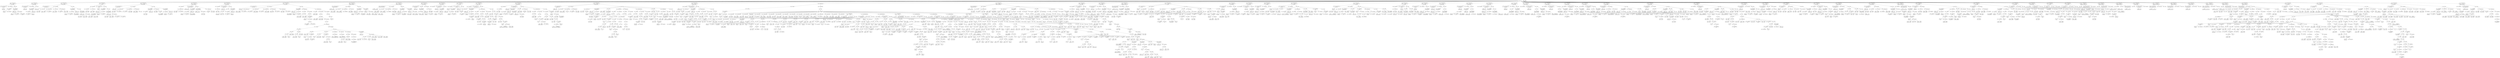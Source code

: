 digraph ast {
node [shape=none];
418686 [label=<<TABLE border='1' cellspacing='0' cellpadding='10' style='rounded' ><TR><TD border='0'>418686</TD><TD border='0'><B>Id</B></TD></TR><HR/><TR><TD border='0' cellpadding='5' colspan='2'>_deprecated_function</TD></TR></TABLE>>];
418687 [label=<<TABLE border='1' cellspacing='0' cellpadding='10' style='rounded' ><TR><TD border='0'>418687</TD><TD border='0'><B>Id</B></TD></TR><HR/><TR><TD border='0' cellpadding='5' colspan='2'>__FUNCTION__</TD></TR></TABLE>>];
418684 [label=<<TABLE border='1' cellspacing='0' cellpadding='10' style='rounded' ><TR><TD border='0'>418684</TD><TD border='0'><B>ReturnValueFunction</B></TD></TR><HR/><TR><TD border='0' cellpadding='5' colspan='2'>tinymce_include</TD></TR></TABLE>>];
418684 -> 418683 [weight=2];
418685 [label=<<TABLE border='1' cellspacing='0' cellpadding='10' style='rounded' ><TR><TD border='0'>418685</TD><TD border='0'><B>ParameterList</B></TD></TR></TABLE>>];
418683 [label=<<TABLE border='1' cellspacing='0' cellpadding='10' style='rounded' ><TR><TD border='0'>418683</TD><TD border='0'><B>Id</B></TD></TR><HR/><TR><TD border='0' cellpadding='5' colspan='2'>tinymce_include</TD></TR></TABLE>>];
418694 [label=<<TABLE border='1' cellspacing='0' cellpadding='10' style='rounded' ><TR><TD border='0'>418694</TD><TD border='0'><B>FunctionCall</B></TD></TR><HR/><TR><TD border='0' cellpadding='5' colspan='2'>wp_tiny_mce</TD></TR></TABLE>>];
418694 -> 418692 [weight=2];
418694 -> 418693 [weight=2];
418695 [label=<<TABLE border='1' cellspacing='0' cellpadding='10' style='rounded' ><TR><TD border='0'>418695</TD><TD border='0'><B>Block</B></TD></TR></TABLE>>];
418695 -> 418691 [weight=2];
418695 -> 418694 [weight=2];
418692 [label=<<TABLE border='1' cellspacing='0' cellpadding='10' style='rounded' ><TR><TD border='0'>418692</TD><TD border='0'><B>Id</B></TD></TR><HR/><TR><TD border='0' cellpadding='5' colspan='2'>wp_tiny_mce</TD></TR></TABLE>>];
418693 [label=<<TABLE border='1' cellspacing='0' cellpadding='10' style='rounded' ><TR><TD border='0'>418693</TD><TD border='0'><B>ArgumentList</B></TD></TR></TABLE>>];
418690 [label=<<TABLE border='1' cellspacing='0' cellpadding='10' style='rounded' ><TR><TD border='0'>418690</TD><TD border='0'><B>ArgumentList</B></TD></TR></TABLE>>];
418690 -> 418687 [weight=2];
418690 -> 418688 [weight=2];
418690 -> 418689 [weight=2];
418691 [label=<<TABLE border='1' cellspacing='0' cellpadding='10' style='rounded' ><TR><TD border='0'>418691</TD><TD border='0'><B>FunctionCall</B></TD></TR><HR/><TR><TD border='0' cellpadding='5' colspan='2'>_deprecated_function</TD></TR></TABLE>>];
418691 -> 418686 [weight=2];
418691 -> 418690 [weight=2];
418688 [label=<<TABLE border='1' cellspacing='0' cellpadding='10' style='rounded' ><TR><TD border='0'>418688</TD><TD border='0'><B>StringLiteral</B></TD></TR><HR/><TR><TD border='0' cellpadding='5' colspan='2'>2.1.0</TD></TR></TABLE>>];
418689 [label=<<TABLE border='1' cellspacing='0' cellpadding='10' style='rounded' ><TR><TD border='0'>418689</TD><TD border='0'><B>StringLiteral</B></TD></TR><HR/><TR><TD border='0' cellpadding='5' colspan='2'>wp_editor()</TD></TR></TABLE>>];
418702 [label=<<TABLE border='1' cellspacing='0' cellpadding='10' style='rounded' ><TR><TD border='0'>418702</TD><TD border='0'><B>StringLiteral</B></TD></TR><HR/><TR><TD border='0' cellpadding='5' colspan='2'>2.5.0</TD></TR></TABLE>>];
418703 [label=<<TABLE border='1' cellspacing='0' cellpadding='10' style='rounded' ><TR><TD border='0'>418703</TD><TD border='0'><B>ArgumentList</B></TD></TR></TABLE>>];
418703 -> 418701 [weight=2];
418703 -> 418702 [weight=2];
418700 [label=<<TABLE border='1' cellspacing='0' cellpadding='10' style='rounded' ><TR><TD border='0'>418700</TD><TD border='0'><B>Id</B></TD></TR><HR/><TR><TD border='0' cellpadding='5' colspan='2'>_deprecated_function</TD></TR></TABLE>>];
418701 [label=<<TABLE border='1' cellspacing='0' cellpadding='10' style='rounded' ><TR><TD border='0'>418701</TD><TD border='0'><B>Id</B></TD></TR><HR/><TR><TD border='0' cellpadding='5' colspan='2'>__FUNCTION__</TD></TR></TABLE>>];
418698 [label=<<TABLE border='1' cellspacing='0' cellpadding='10' style='rounded' ><TR><TD border='0'>418698</TD><TD border='0'><B>ReturnValueFunction</B></TD></TR><HR/><TR><TD border='0' cellpadding='5' colspan='2'>documentation_link</TD></TR></TABLE>>];
418698 -> 418697 [weight=2];
418699 [label=<<TABLE border='1' cellspacing='0' cellpadding='10' style='rounded' ><TR><TD border='0'>418699</TD><TD border='0'><B>ParameterList</B></TD></TR></TABLE>>];
418696 [label=<<TABLE border='1' cellspacing='0' cellpadding='10' style='rounded' ><TR><TD border='0'>418696</TD><TD border='0'><B>FunctionStatement</B></TD></TR><HR/><TR><TD border='0' cellpadding='5'>Scope</TD><TD border='0' cellpadding='5'>1635</TD></TR><HR/><TR><TD border='0' cellpadding='5' colspan='2'>tinymce_include</TD></TR></TABLE>>];
418696 -> 418684 [weight=2];
418696 -> 418685 [weight=2];
418696 -> 418695 [weight=2];
418697 [label=<<TABLE border='1' cellspacing='0' cellpadding='10' style='rounded' ><TR><TD border='0'>418697</TD><TD border='0'><B>Id</B></TD></TR><HR/><TR><TD border='0' cellpadding='5' colspan='2'>documentation_link</TD></TR></TABLE>>];
418710 [label=<<TABLE border='1' cellspacing='0' cellpadding='10' style='rounded' ><TR><TD border='0'>418710</TD><TD border='0'><B>ValueParameter</B></TD></TR></TABLE>>];
418710 -> 418709 [weight=2];
418711 [label=<<TABLE border='1' cellspacing='0' cellpadding='10' style='rounded' ><TR><TD border='0'>418711</TD><TD border='0'><B>Variable</B></TD></TR><HR/><TR><TD border='0' cellpadding='5'>(1637, 8044)</TD><TD border='0' cellpadding='5'>height</TD></TR></TABLE>>];
418708 [label=<<TABLE border='1' cellspacing='0' cellpadding='10' style='rounded' ><TR><TD border='0'>418708</TD><TD border='0'><B>ReturnValueFunction</B></TD></TR><HR/><TR><TD border='0' cellpadding='5' colspan='2'>wp_shrink_dimensions</TD></TR></TABLE>>];
418708 -> 418707 [weight=2];
418709 [label=<<TABLE border='1' cellspacing='0' cellpadding='10' style='rounded' ><TR><TD border='0'>418709</TD><TD border='0'><B>Variable</B></TD></TR><HR/><TR><TD border='0' cellpadding='5'>(0, 4788)</TD><TD border='0' cellpadding='5'>width</TD></TR></TABLE>>];
418706 [label=<<TABLE border='1' cellspacing='0' cellpadding='10' style='rounded' ><TR><TD border='0'>418706</TD><TD border='0'><B>FunctionStatement</B></TD></TR><HR/><TR><TD border='0' cellpadding='5'>Scope</TD><TD border='0' cellpadding='5'>1636</TD></TR><HR/><TR><TD border='0' cellpadding='5' colspan='2'>documentation_link</TD></TR></TABLE>>];
418706 -> 418698 [weight=2];
418706 -> 418699 [weight=2];
418706 -> 418705 [weight=2];
418707 [label=<<TABLE border='1' cellspacing='0' cellpadding='10' style='rounded' ><TR><TD border='0'>418707</TD><TD border='0'><B>Id</B></TD></TR><HR/><TR><TD border='0' cellpadding='5' colspan='2'>wp_shrink_dimensions</TD></TR></TABLE>>];
418704 [label=<<TABLE border='1' cellspacing='0' cellpadding='10' style='rounded' ><TR><TD border='0'>418704</TD><TD border='0'><B>FunctionCall</B></TD></TR><HR/><TR><TD border='0' cellpadding='5' colspan='2'>_deprecated_function</TD></TR></TABLE>>];
418704 -> 418700 [weight=2];
418704 -> 418703 [weight=2];
418705 [label=<<TABLE border='1' cellspacing='0' cellpadding='10' style='rounded' ><TR><TD border='0'>418705</TD><TD border='0'><B>Block</B></TD></TR></TABLE>>];
418705 -> 418704 [weight=2];
418718 [label=<<TABLE border='1' cellspacing='0' cellpadding='10' style='rounded' ><TR><TD border='0'>418718</TD><TD border='0'><B>OptValueParameter</B></TD></TR></TABLE>>];
418718 -> 418716 [weight=2];
418718 -> 418717 [weight=2];
418719 [label=<<TABLE border='1' cellspacing='0' cellpadding='10' style='rounded' ><TR><TD border='0'>418719</TD><TD border='0'><B>ParameterList</B></TD></TR></TABLE>>];
418719 -> 418710 [weight=2];
418719 -> 418712 [weight=2];
418719 -> 418715 [weight=2];
418719 -> 418718 [weight=2];
418716 [label=<<TABLE border='1' cellspacing='0' cellpadding='10' style='rounded' ><TR><TD border='0'>418716</TD><TD border='0'><B>Variable</B></TD></TR><HR/><TR><TD border='0' cellpadding='5'>(1637, 8046)</TD><TD border='0' cellpadding='5'>hmax</TD></TR></TABLE>>];
418717 [label=<<TABLE border='1' cellspacing='0' cellpadding='10' style='rounded' ><TR><TD border='0'>418717</TD><TD border='0'><B>IntegerLiteral</B></TD></TR><HR/><TR><TD border='0' cellpadding='5' colspan='2'>96</TD></TR></TABLE>>];
418714 [label=<<TABLE border='1' cellspacing='0' cellpadding='10' style='rounded' ><TR><TD border='0'>418714</TD><TD border='0'><B>IntegerLiteral</B></TD></TR><HR/><TR><TD border='0' cellpadding='5' colspan='2'>128</TD></TR></TABLE>>];
418715 [label=<<TABLE border='1' cellspacing='0' cellpadding='10' style='rounded' ><TR><TD border='0'>418715</TD><TD border='0'><B>OptValueParameter</B></TD></TR></TABLE>>];
418715 -> 418713 [weight=2];
418715 -> 418714 [weight=2];
418712 [label=<<TABLE border='1' cellspacing='0' cellpadding='10' style='rounded' ><TR><TD border='0'>418712</TD><TD border='0'><B>ValueParameter</B></TD></TR></TABLE>>];
418712 -> 418711 [weight=2];
418713 [label=<<TABLE border='1' cellspacing='0' cellpadding='10' style='rounded' ><TR><TD border='0'>418713</TD><TD border='0'><B>Variable</B></TD></TR><HR/><TR><TD border='0' cellpadding='5'>(1637, 8045)</TD><TD border='0' cellpadding='5'>wmax</TD></TR></TABLE>>];
418726 [label=<<TABLE border='1' cellspacing='0' cellpadding='10' style='rounded' ><TR><TD border='0'>418726</TD><TD border='0'><B>Id</B></TD></TR><HR/><TR><TD border='0' cellpadding='5' colspan='2'>wp_constrain_dimensions</TD></TR></TABLE>>];
418727 [label=<<TABLE border='1' cellspacing='0' cellpadding='10' style='rounded' ><TR><TD border='0'>418727</TD><TD border='0'><B>Variable</B></TD></TR><HR/><TR><TD border='0' cellpadding='5'>(0, 4788)</TD><TD border='0' cellpadding='5'>width</TD></TR></TABLE>>];
418724 [label=<<TABLE border='1' cellspacing='0' cellpadding='10' style='rounded' ><TR><TD border='0'>418724</TD><TD border='0'><B>ArgumentList</B></TD></TR></TABLE>>];
418724 -> 418721 [weight=2];
418724 -> 418722 [weight=2];
418724 -> 418723 [weight=2];
418725 [label=<<TABLE border='1' cellspacing='0' cellpadding='10' style='rounded' ><TR><TD border='0'>418725</TD><TD border='0'><B>FunctionCall</B></TD></TR><HR/><TR><TD border='0' cellpadding='5' colspan='2'>_deprecated_function</TD></TR></TABLE>>];
418725 -> 418720 [weight=2];
418725 -> 418724 [weight=2];
418722 [label=<<TABLE border='1' cellspacing='0' cellpadding='10' style='rounded' ><TR><TD border='0'>418722</TD><TD border='0'><B>StringLiteral</B></TD></TR><HR/><TR><TD border='0' cellpadding='5' colspan='2'>3.0.0</TD></TR></TABLE>>];
418723 [label=<<TABLE border='1' cellspacing='0' cellpadding='10' style='rounded' ><TR><TD border='0'>418723</TD><TD border='0'><B>StringLiteral</B></TD></TR><HR/><TR><TD border='0' cellpadding='5' colspan='2'>wp_constrain_dimensions()</TD></TR></TABLE>>];
418720 [label=<<TABLE border='1' cellspacing='0' cellpadding='10' style='rounded' ><TR><TD border='0'>418720</TD><TD border='0'><B>Id</B></TD></TR><HR/><TR><TD border='0' cellpadding='5' colspan='2'>_deprecated_function</TD></TR></TABLE>>];
418721 [label=<<TABLE border='1' cellspacing='0' cellpadding='10' style='rounded' ><TR><TD border='0'>418721</TD><TD border='0'><B>Id</B></TD></TR><HR/><TR><TD border='0' cellpadding='5' colspan='2'>__FUNCTION__</TD></TR></TABLE>>];
418734 [label=<<TABLE border='1' cellspacing='0' cellpadding='10' style='rounded' ><TR><TD border='0'>418734</TD><TD border='0'><B>Block</B></TD></TR></TABLE>>];
418734 -> 418725 [weight=2];
418734 -> 418733 [weight=2];
418735 [label=<<TABLE border='1' cellspacing='0' cellpadding='10' style='rounded' ><TR><TD border='0'>418735</TD><TD border='0'><B>FunctionStatement</B></TD></TR><HR/><TR><TD border='0' cellpadding='5'>Scope</TD><TD border='0' cellpadding='5'>1637</TD></TR><HR/><TR><TD border='0' cellpadding='5' colspan='2'>wp_shrink_dimensions</TD></TR></TABLE>>];
418735 -> 418708 [weight=2];
418735 -> 418719 [weight=2];
418735 -> 418734 [weight=2];
418732 [label=<<TABLE border='1' cellspacing='0' cellpadding='10' style='rounded' ><TR><TD border='0'>418732</TD><TD border='0'><B>FunctionCall</B></TD></TR><HR/><TR><TD border='0' cellpadding='5' colspan='2'>wp_constrain_dimensions</TD></TR></TABLE>>];
418732 -> 418726 [weight=2];
418732 -> 418731 [weight=2];
418733 [label=<<TABLE border='1' cellspacing='0' cellpadding='10' style='rounded' ><TR><TD border='0'>418733</TD><TD border='0'><B>Return</B></TD></TR></TABLE>>];
418733 -> 418732 [weight=2];
418730 [label=<<TABLE border='1' cellspacing='0' cellpadding='10' style='rounded' ><TR><TD border='0'>418730</TD><TD border='0'><B>Variable</B></TD></TR><HR/><TR><TD border='0' cellpadding='5'>(1637, 8046)</TD><TD border='0' cellpadding='5'>hmax</TD></TR></TABLE>>];
418731 [label=<<TABLE border='1' cellspacing='0' cellpadding='10' style='rounded' ><TR><TD border='0'>418731</TD><TD border='0'><B>ArgumentList</B></TD></TR></TABLE>>];
418731 -> 418727 [weight=2];
418731 -> 418728 [weight=2];
418731 -> 418729 [weight=2];
418731 -> 418730 [weight=2];
418728 [label=<<TABLE border='1' cellspacing='0' cellpadding='10' style='rounded' ><TR><TD border='0'>418728</TD><TD border='0'><B>Variable</B></TD></TR><HR/><TR><TD border='0' cellpadding='5'>(1637, 8044)</TD><TD border='0' cellpadding='5'>height</TD></TR></TABLE>>];
418729 [label=<<TABLE border='1' cellspacing='0' cellpadding='10' style='rounded' ><TR><TD border='0'>418729</TD><TD border='0'><B>Variable</B></TD></TR><HR/><TR><TD border='0' cellpadding='5'>(1637, 8045)</TD><TD border='0' cellpadding='5'>wmax</TD></TR></TABLE>>];
418742 [label=<<TABLE border='1' cellspacing='0' cellpadding='10' style='rounded' ><TR><TD border='0'>418742</TD><TD border='0'><B>ParameterList</B></TD></TR></TABLE>>];
418742 -> 418739 [weight=2];
418742 -> 418741 [weight=2];
418743 [label=<<TABLE border='1' cellspacing='0' cellpadding='10' style='rounded' ><TR><TD border='0'>418743</TD><TD border='0'><B>Id</B></TD></TR><HR/><TR><TD border='0' cellpadding='5' colspan='2'>_deprecated_function</TD></TR></TABLE>>];
418740 [label=<<TABLE border='1' cellspacing='0' cellpadding='10' style='rounded' ><TR><TD border='0'>418740</TD><TD border='0'><B>Variable</B></TD></TR><HR/><TR><TD border='0' cellpadding='5'>(1638, 8047)</TD><TD border='0' cellpadding='5'>height</TD></TR></TABLE>>];
418741 [label=<<TABLE border='1' cellspacing='0' cellpadding='10' style='rounded' ><TR><TD border='0'>418741</TD><TD border='0'><B>ValueParameter</B></TD></TR></TABLE>>];
418741 -> 418740 [weight=2];
418738 [label=<<TABLE border='1' cellspacing='0' cellpadding='10' style='rounded' ><TR><TD border='0'>418738</TD><TD border='0'><B>Variable</B></TD></TR><HR/><TR><TD border='0' cellpadding='5'>(0, 4788)</TD><TD border='0' cellpadding='5'>width</TD></TR></TABLE>>];
418739 [label=<<TABLE border='1' cellspacing='0' cellpadding='10' style='rounded' ><TR><TD border='0'>418739</TD><TD border='0'><B>ValueParameter</B></TD></TR></TABLE>>];
418739 -> 418738 [weight=2];
418736 [label=<<TABLE border='1' cellspacing='0' cellpadding='10' style='rounded' ><TR><TD border='0'>418736</TD><TD border='0'><B>Id</B></TD></TR><HR/><TR><TD border='0' cellpadding='5' colspan='2'>get_udims</TD></TR></TABLE>>];
418737 [label=<<TABLE border='1' cellspacing='0' cellpadding='10' style='rounded' ><TR><TD border='0'>418737</TD><TD border='0'><B>ReturnValueFunction</B></TD></TR><HR/><TR><TD border='0' cellpadding='5' colspan='2'>get_udims</TD></TR></TABLE>>];
418737 -> 418736 [weight=2];
418750 [label=<<TABLE border='1' cellspacing='0' cellpadding='10' style='rounded' ><TR><TD border='0'>418750</TD><TD border='0'><B>Variable</B></TD></TR><HR/><TR><TD border='0' cellpadding='5'>(0, 4788)</TD><TD border='0' cellpadding='5'>width</TD></TR></TABLE>>];
418751 [label=<<TABLE border='1' cellspacing='0' cellpadding='10' style='rounded' ><TR><TD border='0'>418751</TD><TD border='0'><B>Variable</B></TD></TR><HR/><TR><TD border='0' cellpadding='5'>(1638, 8047)</TD><TD border='0' cellpadding='5'>height</TD></TR></TABLE>>];
418748 [label=<<TABLE border='1' cellspacing='0' cellpadding='10' style='rounded' ><TR><TD border='0'>418748</TD><TD border='0'><B>FunctionCall</B></TD></TR><HR/><TR><TD border='0' cellpadding='5' colspan='2'>_deprecated_function</TD></TR></TABLE>>];
418748 -> 418743 [weight=2];
418748 -> 418747 [weight=2];
418749 [label=<<TABLE border='1' cellspacing='0' cellpadding='10' style='rounded' ><TR><TD border='0'>418749</TD><TD border='0'><B>Id</B></TD></TR><HR/><TR><TD border='0' cellpadding='5' colspan='2'>wp_constrain_dimensions</TD></TR></TABLE>>];
418746 [label=<<TABLE border='1' cellspacing='0' cellpadding='10' style='rounded' ><TR><TD border='0'>418746</TD><TD border='0'><B>StringLiteral</B></TD></TR><HR/><TR><TD border='0' cellpadding='5' colspan='2'>wp_constrain_dimensions()</TD></TR></TABLE>>];
418747 [label=<<TABLE border='1' cellspacing='0' cellpadding='10' style='rounded' ><TR><TD border='0'>418747</TD><TD border='0'><B>ArgumentList</B></TD></TR></TABLE>>];
418747 -> 418744 [weight=2];
418747 -> 418745 [weight=2];
418747 -> 418746 [weight=2];
418744 [label=<<TABLE border='1' cellspacing='0' cellpadding='10' style='rounded' ><TR><TD border='0'>418744</TD><TD border='0'><B>Id</B></TD></TR><HR/><TR><TD border='0' cellpadding='5' colspan='2'>__FUNCTION__</TD></TR></TABLE>>];
418745 [label=<<TABLE border='1' cellspacing='0' cellpadding='10' style='rounded' ><TR><TD border='0'>418745</TD><TD border='0'><B>StringLiteral</B></TD></TR><HR/><TR><TD border='0' cellpadding='5' colspan='2'>3.5.0</TD></TR></TABLE>>];
418758 [label=<<TABLE border='1' cellspacing='0' cellpadding='10' style='rounded' ><TR><TD border='0'>418758</TD><TD border='0'><B>FunctionStatement</B></TD></TR><HR/><TR><TD border='0' cellpadding='5'>Scope</TD><TD border='0' cellpadding='5'>1638</TD></TR><HR/><TR><TD border='0' cellpadding='5' colspan='2'>get_udims</TD></TR></TABLE>>];
418758 -> 418737 [weight=2];
418758 -> 418742 [weight=2];
418758 -> 418757 [weight=2];
418759 [label=<<TABLE border='1' cellspacing='0' cellpadding='10' style='rounded' ><TR><TD border='0'>418759</TD><TD border='0'><B>Id</B></TD></TR><HR/><TR><TD border='0' cellpadding='5' colspan='2'>dropdown_categories</TD></TR></TABLE>>];
418756 [label=<<TABLE border='1' cellspacing='0' cellpadding='10' style='rounded' ><TR><TD border='0'>418756</TD><TD border='0'><B>Return</B></TD></TR></TABLE>>];
418756 -> 418755 [weight=2];
418757 [label=<<TABLE border='1' cellspacing='0' cellpadding='10' style='rounded' ><TR><TD border='0'>418757</TD><TD border='0'><B>Block</B></TD></TR></TABLE>>];
418757 -> 418748 [weight=2];
418757 -> 418756 [weight=2];
418754 [label=<<TABLE border='1' cellspacing='0' cellpadding='10' style='rounded' ><TR><TD border='0'>418754</TD><TD border='0'><B>ArgumentList</B></TD></TR></TABLE>>];
418754 -> 418750 [weight=2];
418754 -> 418751 [weight=2];
418754 -> 418752 [weight=2];
418754 -> 418753 [weight=2];
418755 [label=<<TABLE border='1' cellspacing='0' cellpadding='10' style='rounded' ><TR><TD border='0'>418755</TD><TD border='0'><B>FunctionCall</B></TD></TR><HR/><TR><TD border='0' cellpadding='5' colspan='2'>wp_constrain_dimensions</TD></TR></TABLE>>];
418755 -> 418749 [weight=2];
418755 -> 418754 [weight=2];
418752 [label=<<TABLE border='1' cellspacing='0' cellpadding='10' style='rounded' ><TR><TD border='0'>418752</TD><TD border='0'><B>IntegerLiteral</B></TD></TR><HR/><TR><TD border='0' cellpadding='5' colspan='2'>128</TD></TR></TABLE>>];
418753 [label=<<TABLE border='1' cellspacing='0' cellpadding='10' style='rounded' ><TR><TD border='0'>418753</TD><TD border='0'><B>IntegerLiteral</B></TD></TR><HR/><TR><TD border='0' cellpadding='5' colspan='2'>96</TD></TR></TABLE>>];
418766 [label=<<TABLE border='1' cellspacing='0' cellpadding='10' style='rounded' ><TR><TD border='0'>418766</TD><TD border='0'><B>OptValueParameter</B></TD></TR></TABLE>>];
418766 -> 418764 [weight=2];
418766 -> 418765 [weight=2];
418767 [label=<<TABLE border='1' cellspacing='0' cellpadding='10' style='rounded' ><TR><TD border='0'>418767</TD><TD border='0'><B>Variable</B></TD></TR><HR/><TR><TD border='0' cellpadding='5'>(1639, 8048)</TD><TD border='0' cellpadding='5'>popular_ids</TD></TR></TABLE>>];
418764 [label=<<TABLE border='1' cellspacing='0' cellpadding='10' style='rounded' ><TR><TD border='0'>418764</TD><TD border='0'><B>Variable</B></TD></TR><HR/><TR><TD border='0' cellpadding='5'>(0, 855)</TD><TD border='0' cellpadding='5'>parent</TD></TR></TABLE>>];
418765 [label=<<TABLE border='1' cellspacing='0' cellpadding='10' style='rounded' ><TR><TD border='0'>418765</TD><TD border='0'><B>IntegerLiteral</B></TD></TR><HR/><TR><TD border='0' cellpadding='5' colspan='2'>0</TD></TR></TABLE>>];
418762 [label=<<TABLE border='1' cellspacing='0' cellpadding='10' style='rounded' ><TR><TD border='0'>418762</TD><TD border='0'><B>IntegerLiteral</B></TD></TR><HR/><TR><TD border='0' cellpadding='5' colspan='2'>0</TD></TR></TABLE>>];
418763 [label=<<TABLE border='1' cellspacing='0' cellpadding='10' style='rounded' ><TR><TD border='0'>418763</TD><TD border='0'><B>OptValueParameter</B></TD></TR></TABLE>>];
418763 -> 418761 [weight=2];
418763 -> 418762 [weight=2];
418760 [label=<<TABLE border='1' cellspacing='0' cellpadding='10' style='rounded' ><TR><TD border='0'>418760</TD><TD border='0'><B>ReturnValueFunction</B></TD></TR><HR/><TR><TD border='0' cellpadding='5' colspan='2'>dropdown_categories</TD></TR></TABLE>>];
418760 -> 418759 [weight=2];
418761 [label=<<TABLE border='1' cellspacing='0' cellpadding='10' style='rounded' ><TR><TD border='0'>418761</TD><TD border='0'><B>Variable</B></TD></TR><HR/><TR><TD border='0' cellpadding='5'>(0, 3730)</TD><TD border='0' cellpadding='5'>default</TD></TR></TABLE>>];
418774 [label=<<TABLE border='1' cellspacing='0' cellpadding='10' style='rounded' ><TR><TD border='0'>418774</TD><TD border='0'><B>StringLiteral</B></TD></TR><HR/><TR><TD border='0' cellpadding='5' colspan='2'>wp_category_checklist()</TD></TR></TABLE>>];
418775 [label=<<TABLE border='1' cellspacing='0' cellpadding='10' style='rounded' ><TR><TD border='0'>418775</TD><TD border='0'><B>ArgumentList</B></TD></TR></TABLE>>];
418775 -> 418772 [weight=2];
418775 -> 418773 [weight=2];
418775 -> 418774 [weight=2];
418772 [label=<<TABLE border='1' cellspacing='0' cellpadding='10' style='rounded' ><TR><TD border='0'>418772</TD><TD border='0'><B>Id</B></TD></TR><HR/><TR><TD border='0' cellpadding='5' colspan='2'>__FUNCTION__</TD></TR></TABLE>>];
418773 [label=<<TABLE border='1' cellspacing='0' cellpadding='10' style='rounded' ><TR><TD border='0'>418773</TD><TD border='0'><B>StringLiteral</B></TD></TR><HR/><TR><TD border='0' cellpadding='5' colspan='2'>2.6.0</TD></TR></TABLE>>];
418770 [label=<<TABLE border='1' cellspacing='0' cellpadding='10' style='rounded' ><TR><TD border='0'>418770</TD><TD border='0'><B>ParameterList</B></TD></TR></TABLE>>];
418770 -> 418763 [weight=2];
418770 -> 418766 [weight=2];
418770 -> 418769 [weight=2];
418771 [label=<<TABLE border='1' cellspacing='0' cellpadding='10' style='rounded' ><TR><TD border='0'>418771</TD><TD border='0'><B>Id</B></TD></TR><HR/><TR><TD border='0' cellpadding='5' colspan='2'>_deprecated_function</TD></TR></TABLE>>];
418768 [label=<<TABLE border='1' cellspacing='0' cellpadding='10' style='rounded' ><TR><TD border='0'>418768</TD><TD border='0'><B>Array</B></TD></TR></TABLE>>];
418769 [label=<<TABLE border='1' cellspacing='0' cellpadding='10' style='rounded' ><TR><TD border='0'>418769</TD><TD border='0'><B>OptValueParameter</B></TD></TR></TABLE>>];
418769 -> 418767 [weight=2];
418769 -> 418768 [weight=2];
418782 [label=<<TABLE border='1' cellspacing='0' cellpadding='10' style='rounded' ><TR><TD border='0'>418782</TD><TD border='0'><B>ArgumentList</B></TD></TR></TABLE>>];
418782 -> 418781 [weight=2];
418783 [label=<<TABLE border='1' cellspacing='0' cellpadding='10' style='rounded' ><TR><TD border='0'>418783</TD><TD border='0'><B>FunctionCall</B></TD></TR><HR/><TR><TD border='0' cellpadding='5' colspan='2'>wp_category_checklist</TD></TR></TABLE>>];
418783 -> 418780 [weight=2];
418783 -> 418782 [weight=2];
418780 [label=<<TABLE border='1' cellspacing='0' cellpadding='10' style='rounded' ><TR><TD border='0'>418780</TD><TD border='0'><B>Id</B></TD></TR><HR/><TR><TD border='0' cellpadding='5' colspan='2'>wp_category_checklist</TD></TR></TABLE>>];
418781 [label=<<TABLE border='1' cellspacing='0' cellpadding='10' style='rounded' ><TR><TD border='0'>418781</TD><TD border='0'><B>Variable</B></TD></TR><HR/><TR><TD border='0' cellpadding='5'>(0, 200)</TD><TD border='0' cellpadding='5'>post_ID</TD></TR></TABLE>>];
418778 [label=<<TABLE border='1' cellspacing='0' cellpadding='10' style='rounded' ><TR><TD border='0'>418778</TD><TD border='0'><B>Variable</B></TD></TR><HR/><TR><TD border='0' cellpadding='5'>(0, 200)</TD><TD border='0' cellpadding='5'>post_ID</TD></TR></TABLE>>];
418779 [label=<<TABLE border='1' cellspacing='0' cellpadding='10' style='rounded' ><TR><TD border='0'>418779</TD><TD border='0'><B>VariableStatement</B></TD></TR></TABLE>>];
418779 -> 418777 [weight=2];
418779 -> 418778 [weight=2];
418776 [label=<<TABLE border='1' cellspacing='0' cellpadding='10' style='rounded' ><TR><TD border='0'>418776</TD><TD border='0'><B>FunctionCall</B></TD></TR><HR/><TR><TD border='0' cellpadding='5' colspan='2'>_deprecated_function</TD></TR></TABLE>>];
418776 -> 418771 [weight=2];
418776 -> 418775 [weight=2];
418777 [label=<<TABLE border='1' cellspacing='0' cellpadding='10' style='rounded' ><TR><TD border='0'>418777</TD><TD border='0'><B>Global</B></TD></TR><HR/><TR><TD border='0' cellpadding='5' colspan='2'>global</TD></TR></TABLE>>];
418790 [label=<<TABLE border='1' cellspacing='0' cellpadding='10' style='rounded' ><TR><TD border='0'>418790</TD><TD border='0'><B>OptValueParameter</B></TD></TR></TABLE>>];
418790 -> 418788 [weight=2];
418790 -> 418789 [weight=2];
418791 [label=<<TABLE border='1' cellspacing='0' cellpadding='10' style='rounded' ><TR><TD border='0'>418791</TD><TD border='0'><B>ParameterList</B></TD></TR></TABLE>>];
418791 -> 418790 [weight=2];
418788 [label=<<TABLE border='1' cellspacing='0' cellpadding='10' style='rounded' ><TR><TD border='0'>418788</TD><TD border='0'><B>Variable</B></TD></TR><HR/><TR><TD border='0' cellpadding='5'>(0, 3730)</TD><TD border='0' cellpadding='5'>default</TD></TR></TABLE>>];
418789 [label=<<TABLE border='1' cellspacing='0' cellpadding='10' style='rounded' ><TR><TD border='0'>418789</TD><TD border='0'><B>IntegerLiteral</B></TD></TR><HR/><TR><TD border='0' cellpadding='5' colspan='2'>0</TD></TR></TABLE>>];
418786 [label=<<TABLE border='1' cellspacing='0' cellpadding='10' style='rounded' ><TR><TD border='0'>418786</TD><TD border='0'><B>Id</B></TD></TR><HR/><TR><TD border='0' cellpadding='5' colspan='2'>dropdown_link_categories</TD></TR></TABLE>>];
418787 [label=<<TABLE border='1' cellspacing='0' cellpadding='10' style='rounded' ><TR><TD border='0'>418787</TD><TD border='0'><B>ReturnValueFunction</B></TD></TR><HR/><TR><TD border='0' cellpadding='5' colspan='2'>dropdown_link_categories</TD></TR></TABLE>>];
418787 -> 418786 [weight=2];
418784 [label=<<TABLE border='1' cellspacing='0' cellpadding='10' style='rounded' ><TR><TD border='0'>418784</TD><TD border='0'><B>Block</B></TD></TR></TABLE>>];
418784 -> 418776 [weight=2];
418784 -> 418779 [weight=2];
418784 -> 418783 [weight=2];
418785 [label=<<TABLE border='1' cellspacing='0' cellpadding='10' style='rounded' ><TR><TD border='0'>418785</TD><TD border='0'><B>FunctionStatement</B></TD></TR><HR/><TR><TD border='0' cellpadding='5'>Scope</TD><TD border='0' cellpadding='5'>1639</TD></TR><HR/><TR><TD border='0' cellpadding='5' colspan='2'>dropdown_categories</TD></TR></TABLE>>];
418785 -> 418760 [weight=2];
418785 -> 418770 [weight=2];
418785 -> 418784 [weight=2];
418798 [label=<<TABLE border='1' cellspacing='0' cellpadding='10' style='rounded' ><TR><TD border='0'>418798</TD><TD border='0'><B>Global</B></TD></TR><HR/><TR><TD border='0' cellpadding='5' colspan='2'>global</TD></TR></TABLE>>];
418799 [label=<<TABLE border='1' cellspacing='0' cellpadding='10' style='rounded' ><TR><TD border='0'>418799</TD><TD border='0'><B>Variable</B></TD></TR><HR/><TR><TD border='0' cellpadding='5'>(0, 140)</TD><TD border='0' cellpadding='5'>link_id</TD></TR></TABLE>>];
418796 [label=<<TABLE border='1' cellspacing='0' cellpadding='10' style='rounded' ><TR><TD border='0'>418796</TD><TD border='0'><B>ArgumentList</B></TD></TR></TABLE>>];
418796 -> 418793 [weight=2];
418796 -> 418794 [weight=2];
418796 -> 418795 [weight=2];
418797 [label=<<TABLE border='1' cellspacing='0' cellpadding='10' style='rounded' ><TR><TD border='0'>418797</TD><TD border='0'><B>FunctionCall</B></TD></TR><HR/><TR><TD border='0' cellpadding='5' colspan='2'>_deprecated_function</TD></TR></TABLE>>];
418797 -> 418792 [weight=2];
418797 -> 418796 [weight=2];
418794 [label=<<TABLE border='1' cellspacing='0' cellpadding='10' style='rounded' ><TR><TD border='0'>418794</TD><TD border='0'><B>StringLiteral</B></TD></TR><HR/><TR><TD border='0' cellpadding='5' colspan='2'>2.6.0</TD></TR></TABLE>>];
418795 [label=<<TABLE border='1' cellspacing='0' cellpadding='10' style='rounded' ><TR><TD border='0'>418795</TD><TD border='0'><B>StringLiteral</B></TD></TR><HR/><TR><TD border='0' cellpadding='5' colspan='2'>wp_link_category_checklist()</TD></TR></TABLE>>];
418792 [label=<<TABLE border='1' cellspacing='0' cellpadding='10' style='rounded' ><TR><TD border='0'>418792</TD><TD border='0'><B>Id</B></TD></TR><HR/><TR><TD border='0' cellpadding='5' colspan='2'>_deprecated_function</TD></TR></TABLE>>];
418793 [label=<<TABLE border='1' cellspacing='0' cellpadding='10' style='rounded' ><TR><TD border='0'>418793</TD><TD border='0'><B>Id</B></TD></TR><HR/><TR><TD border='0' cellpadding='5' colspan='2'>__FUNCTION__</TD></TR></TABLE>>];
418806 [label=<<TABLE border='1' cellspacing='0' cellpadding='10' style='rounded' ><TR><TD border='0'>418806</TD><TD border='0'><B>FunctionStatement</B></TD></TR><HR/><TR><TD border='0' cellpadding='5'>Scope</TD><TD border='0' cellpadding='5'>1640</TD></TR><HR/><TR><TD border='0' cellpadding='5' colspan='2'>dropdown_link_categories</TD></TR></TABLE>>];
418806 -> 418787 [weight=2];
418806 -> 418791 [weight=2];
418806 -> 418805 [weight=2];
418807 [label=<<TABLE border='1' cellspacing='0' cellpadding='10' style='rounded' ><TR><TD border='0'>418807</TD><TD border='0'><B>Id</B></TD></TR><HR/><TR><TD border='0' cellpadding='5' colspan='2'>get_real_file_to_edit</TD></TR></TABLE>>];
418804 [label=<<TABLE border='1' cellspacing='0' cellpadding='10' style='rounded' ><TR><TD border='0'>418804</TD><TD border='0'><B>FunctionCall</B></TD></TR><HR/><TR><TD border='0' cellpadding='5' colspan='2'>wp_link_category_checklist</TD></TR></TABLE>>];
418804 -> 418801 [weight=2];
418804 -> 418803 [weight=2];
418805 [label=<<TABLE border='1' cellspacing='0' cellpadding='10' style='rounded' ><TR><TD border='0'>418805</TD><TD border='0'><B>Block</B></TD></TR></TABLE>>];
418805 -> 418797 [weight=2];
418805 -> 418800 [weight=2];
418805 -> 418804 [weight=2];
418802 [label=<<TABLE border='1' cellspacing='0' cellpadding='10' style='rounded' ><TR><TD border='0'>418802</TD><TD border='0'><B>Variable</B></TD></TR><HR/><TR><TD border='0' cellpadding='5'>(0, 140)</TD><TD border='0' cellpadding='5'>link_id</TD></TR></TABLE>>];
418803 [label=<<TABLE border='1' cellspacing='0' cellpadding='10' style='rounded' ><TR><TD border='0'>418803</TD><TD border='0'><B>ArgumentList</B></TD></TR></TABLE>>];
418803 -> 418802 [weight=2];
418800 [label=<<TABLE border='1' cellspacing='0' cellpadding='10' style='rounded' ><TR><TD border='0'>418800</TD><TD border='0'><B>VariableStatement</B></TD></TR></TABLE>>];
418800 -> 418798 [weight=2];
418800 -> 418799 [weight=2];
418801 [label=<<TABLE border='1' cellspacing='0' cellpadding='10' style='rounded' ><TR><TD border='0'>418801</TD><TD border='0'><B>Id</B></TD></TR><HR/><TR><TD border='0' cellpadding='5' colspan='2'>wp_link_category_checklist</TD></TR></TABLE>>];
418814 [label=<<TABLE border='1' cellspacing='0' cellpadding='10' style='rounded' ><TR><TD border='0'>418814</TD><TD border='0'><B>StringLiteral</B></TD></TR><HR/><TR><TD border='0' cellpadding='5' colspan='2'>2.9.0</TD></TR></TABLE>>];
418815 [label=<<TABLE border='1' cellspacing='0' cellpadding='10' style='rounded' ><TR><TD border='0'>418815</TD><TD border='0'><B>ArgumentList</B></TD></TR></TABLE>>];
418815 -> 418813 [weight=2];
418815 -> 418814 [weight=2];
418812 [label=<<TABLE border='1' cellspacing='0' cellpadding='10' style='rounded' ><TR><TD border='0'>418812</TD><TD border='0'><B>Id</B></TD></TR><HR/><TR><TD border='0' cellpadding='5' colspan='2'>_deprecated_function</TD></TR></TABLE>>];
418813 [label=<<TABLE border='1' cellspacing='0' cellpadding='10' style='rounded' ><TR><TD border='0'>418813</TD><TD border='0'><B>Id</B></TD></TR><HR/><TR><TD border='0' cellpadding='5' colspan='2'>__FUNCTION__</TD></TR></TABLE>>];
418810 [label=<<TABLE border='1' cellspacing='0' cellpadding='10' style='rounded' ><TR><TD border='0'>418810</TD><TD border='0'><B>ValueParameter</B></TD></TR></TABLE>>];
418810 -> 418809 [weight=2];
418811 [label=<<TABLE border='1' cellspacing='0' cellpadding='10' style='rounded' ><TR><TD border='0'>418811</TD><TD border='0'><B>ParameterList</B></TD></TR></TABLE>>];
418811 -> 418810 [weight=2];
418808 [label=<<TABLE border='1' cellspacing='0' cellpadding='10' style='rounded' ><TR><TD border='0'>418808</TD><TD border='0'><B>ReturnValueFunction</B></TD></TR><HR/><TR><TD border='0' cellpadding='5' colspan='2'>get_real_file_to_edit</TD></TR></TABLE>>];
418808 -> 418807 [weight=2];
418809 [label=<<TABLE border='1' cellspacing='0' cellpadding='10' style='rounded' ><TR><TD border='0'>418809</TD><TD border='0'><B>Variable</B></TD></TR><HR/><TR><TD border='0' cellpadding='5'>(0, 537)</TD><TD border='0' cellpadding='5'>file</TD></TR></TABLE>>];
418822 [label=<<TABLE border='1' cellspacing='0' cellpadding='10' style='rounded' ><TR><TD border='0'>418822</TD><TD border='0'><B>FunctionStatement</B></TD></TR><HR/><TR><TD border='0' cellpadding='5'>Scope</TD><TD border='0' cellpadding='5'>1641</TD></TR><HR/><TR><TD border='0' cellpadding='5' colspan='2'>get_real_file_to_edit</TD></TR></TABLE>>];
418822 -> 418808 [weight=2];
418822 -> 418811 [weight=2];
418822 -> 418821 [weight=2];
418823 [label=<<TABLE border='1' cellspacing='0' cellpadding='10' style='rounded' ><TR><TD border='0'>418823</TD><TD border='0'><B>Id</B></TD></TR><HR/><TR><TD border='0' cellpadding='5' colspan='2'>wp_dropdown_cats</TD></TR></TABLE>>];
418820 [label=<<TABLE border='1' cellspacing='0' cellpadding='10' style='rounded' ><TR><TD border='0'>418820</TD><TD border='0'><B>Return</B></TD></TR></TABLE>>];
418820 -> 418818 [weight=2];
418821 [label=<<TABLE border='1' cellspacing='0' cellpadding='10' style='rounded' ><TR><TD border='0'>418821</TD><TD border='0'><B>Block</B></TD></TR></TABLE>>];
418821 -> 418816 [weight=2];
418821 -> 418820 [weight=2];
418818 [label=<<TABLE border='1' cellspacing='0' cellpadding='10' style='rounded' ><TR><TD border='0'>418818</TD><TD border='0'><B>BinOP</B></TD></TR><HR/><TR><TD border='0' cellpadding='5' colspan='2'>.</TD></TR></TABLE>>];
418818 -> 418817 [weight=2];
418818 -> 418819 [weight=2];
418819 [label=<<TABLE border='1' cellspacing='0' cellpadding='10' style='rounded' ><TR><TD border='0'>418819</TD><TD border='0'><B>Variable</B></TD></TR><HR/><TR><TD border='0' cellpadding='5'>(0, 537)</TD><TD border='0' cellpadding='5'>file</TD></TR></TABLE>>];
418816 [label=<<TABLE border='1' cellspacing='0' cellpadding='10' style='rounded' ><TR><TD border='0'>418816</TD><TD border='0'><B>FunctionCall</B></TD></TR><HR/><TR><TD border='0' cellpadding='5' colspan='2'>_deprecated_function</TD></TR></TABLE>>];
418816 -> 418812 [weight=2];
418816 -> 418815 [weight=2];
418817 [label=<<TABLE border='1' cellspacing='0' cellpadding='10' style='rounded' ><TR><TD border='0'>418817</TD><TD border='0'><B>Id</B></TD></TR><HR/><TR><TD border='0' cellpadding='5' colspan='2'>WP_CONTENT_DIR</TD></TR></TABLE>>];
418830 [label=<<TABLE border='1' cellspacing='0' cellpadding='10' style='rounded' ><TR><TD border='0'>418830</TD><TD border='0'><B>OptValueParameter</B></TD></TR></TABLE>>];
418830 -> 418828 [weight=2];
418830 -> 418829 [weight=2];
418831 [label=<<TABLE border='1' cellspacing='0' cellpadding='10' style='rounded' ><TR><TD border='0'>418831</TD><TD border='0'><B>Variable</B></TD></TR><HR/><TR><TD border='0' cellpadding='5'>(0, 855)</TD><TD border='0' cellpadding='5'>parent</TD></TR></TABLE>>];
418828 [label=<<TABLE border='1' cellspacing='0' cellpadding='10' style='rounded' ><TR><TD border='0'>418828</TD><TD border='0'><B>Variable</B></TD></TR><HR/><TR><TD border='0' cellpadding='5'>(1642, 8050)</TD><TD border='0' cellpadding='5'>currentparent</TD></TR></TABLE>>];
418829 [label=<<TABLE border='1' cellspacing='0' cellpadding='10' style='rounded' ><TR><TD border='0'>418829</TD><TD border='0'><B>IntegerLiteral</B></TD></TR><HR/><TR><TD border='0' cellpadding='5' colspan='2'>0</TD></TR></TABLE>>];
418826 [label=<<TABLE border='1' cellspacing='0' cellpadding='10' style='rounded' ><TR><TD border='0'>418826</TD><TD border='0'><B>IntegerLiteral</B></TD></TR><HR/><TR><TD border='0' cellpadding='5' colspan='2'>0</TD></TR></TABLE>>];
418827 [label=<<TABLE border='1' cellspacing='0' cellpadding='10' style='rounded' ><TR><TD border='0'>418827</TD><TD border='0'><B>OptValueParameter</B></TD></TR></TABLE>>];
418827 -> 418825 [weight=2];
418827 -> 418826 [weight=2];
418824 [label=<<TABLE border='1' cellspacing='0' cellpadding='10' style='rounded' ><TR><TD border='0'>418824</TD><TD border='0'><B>ReturnValueFunction</B></TD></TR><HR/><TR><TD border='0' cellpadding='5' colspan='2'>wp_dropdown_cats</TD></TR></TABLE>>];
418824 -> 418823 [weight=2];
418825 [label=<<TABLE border='1' cellspacing='0' cellpadding='10' style='rounded' ><TR><TD border='0'>418825</TD><TD border='0'><B>Variable</B></TD></TR><HR/><TR><TD border='0' cellpadding='5'>(1642, 8049)</TD><TD border='0' cellpadding='5'>currentcat</TD></TR></TABLE>>];
418838 [label=<<TABLE border='1' cellspacing='0' cellpadding='10' style='rounded' ><TR><TD border='0'>418838</TD><TD border='0'><B>IntegerLiteral</B></TD></TR><HR/><TR><TD border='0' cellpadding='5' colspan='2'>0</TD></TR></TABLE>>];
418839 [label=<<TABLE border='1' cellspacing='0' cellpadding='10' style='rounded' ><TR><TD border='0'>418839</TD><TD border='0'><B>OptValueParameter</B></TD></TR></TABLE>>];
418839 -> 418837 [weight=2];
418839 -> 418838 [weight=2];
418836 [label=<<TABLE border='1' cellspacing='0' cellpadding='10' style='rounded' ><TR><TD border='0'>418836</TD><TD border='0'><B>OptValueParameter</B></TD></TR></TABLE>>];
418836 -> 418834 [weight=2];
418836 -> 418835 [weight=2];
418837 [label=<<TABLE border='1' cellspacing='0' cellpadding='10' style='rounded' ><TR><TD border='0'>418837</TD><TD border='0'><B>Variable</B></TD></TR><HR/><TR><TD border='0' cellpadding='5'>(1642, 8051)</TD><TD border='0' cellpadding='5'>categories</TD></TR></TABLE>>];
418834 [label=<<TABLE border='1' cellspacing='0' cellpadding='10' style='rounded' ><TR><TD border='0'>418834</TD><TD border='0'><B>Variable</B></TD></TR><HR/><TR><TD border='0' cellpadding='5'>(0, 2566)</TD><TD border='0' cellpadding='5'>level</TD></TR></TABLE>>];
418835 [label=<<TABLE border='1' cellspacing='0' cellpadding='10' style='rounded' ><TR><TD border='0'>418835</TD><TD border='0'><B>IntegerLiteral</B></TD></TR><HR/><TR><TD border='0' cellpadding='5' colspan='2'>0</TD></TR></TABLE>>];
418832 [label=<<TABLE border='1' cellspacing='0' cellpadding='10' style='rounded' ><TR><TD border='0'>418832</TD><TD border='0'><B>IntegerLiteral</B></TD></TR><HR/><TR><TD border='0' cellpadding='5' colspan='2'>0</TD></TR></TABLE>>];
418833 [label=<<TABLE border='1' cellspacing='0' cellpadding='10' style='rounded' ><TR><TD border='0'>418833</TD><TD border='0'><B>OptValueParameter</B></TD></TR></TABLE>>];
418833 -> 418831 [weight=2];
418833 -> 418832 [weight=2];
418846 [label=<<TABLE border='1' cellspacing='0' cellpadding='10' style='rounded' ><TR><TD border='0'>418846</TD><TD border='0'><B>FunctionCall</B></TD></TR><HR/><TR><TD border='0' cellpadding='5' colspan='2'>_deprecated_function</TD></TR></TABLE>>];
418846 -> 418841 [weight=2];
418846 -> 418845 [weight=2];
418844 [label=<<TABLE border='1' cellspacing='0' cellpadding='10' style='rounded' ><TR><TD border='0'>418844</TD><TD border='0'><B>StringLiteral</B></TD></TR><HR/><TR><TD border='0' cellpadding='5' colspan='2'>wp_dropdown_categories()</TD></TR></TABLE>>];
418845 [label=<<TABLE border='1' cellspacing='0' cellpadding='10' style='rounded' ><TR><TD border='0'>418845</TD><TD border='0'><B>ArgumentList</B></TD></TR></TABLE>>];
418845 -> 418842 [weight=2];
418845 -> 418843 [weight=2];
418845 -> 418844 [weight=2];
418842 [label=<<TABLE border='1' cellspacing='0' cellpadding='10' style='rounded' ><TR><TD border='0'>418842</TD><TD border='0'><B>Id</B></TD></TR><HR/><TR><TD border='0' cellpadding='5' colspan='2'>__FUNCTION__</TD></TR></TABLE>>];
418843 [label=<<TABLE border='1' cellspacing='0' cellpadding='10' style='rounded' ><TR><TD border='0'>418843</TD><TD border='0'><B>StringLiteral</B></TD></TR><HR/><TR><TD border='0' cellpadding='5' colspan='2'>3.0.0</TD></TR></TABLE>>];
418840 [label=<<TABLE border='1' cellspacing='0' cellpadding='10' style='rounded' ><TR><TD border='0'>418840</TD><TD border='0'><B>ParameterList</B></TD></TR></TABLE>>];
418840 -> 418827 [weight=2];
418840 -> 418830 [weight=2];
418840 -> 418833 [weight=2];
418840 -> 418836 [weight=2];
418840 -> 418839 [weight=2];
418841 [label=<<TABLE border='1' cellspacing='0' cellpadding='10' style='rounded' ><TR><TD border='0'>418841</TD><TD border='0'><B>Id</B></TD></TR><HR/><TR><TD border='0' cellpadding='5' colspan='2'>_deprecated_function</TD></TR></TABLE>>];
418854 [label=<<TABLE border='1' cellspacing='0' cellpadding='10' style='rounded' ><TR><TD border='0'>418854</TD><TD border='0'><B>StringLiteral</B></TD></TR><HR/><TR><TD border='0' cellpadding='5' colspan='2'>hide_empty</TD></TR></TABLE>>];
418855 [label=<<TABLE border='1' cellspacing='0' cellpadding='10' style='rounded' ><TR><TD border='0'>418855</TD><TD border='0'><B>IntegerLiteral</B></TD></TR><HR/><TR><TD border='0' cellpadding='5' colspan='2'>0</TD></TR></TABLE>>];
418852 [label=<<TABLE border='1' cellspacing='0' cellpadding='10' style='rounded' ><TR><TD border='0'>418852</TD><TD border='0'><B>BinOP</B></TD></TR><HR/><TR><TD border='0' cellpadding='5' colspan='2'>=</TD></TR></TABLE>>];
418852 -> 418851 [weight=2];
418852 -> 418858 [weight=2];
418853 [label=<<TABLE border='1' cellspacing='0' cellpadding='10' style='rounded' ><TR><TD border='0'>418853</TD><TD border='0'><B>Id</B></TD></TR><HR/><TR><TD border='0' cellpadding='5' colspan='2'>get_categories</TD></TR></TABLE>>];
418850 [label=<<TABLE border='1' cellspacing='0' cellpadding='10' style='rounded' ><TR><TD border='0'>418850</TD><TD border='0'><B>Condition</B></TD></TR></TABLE>>];
418850 -> 418849 [weight=2];
418851 [label=<<TABLE border='1' cellspacing='0' cellpadding='10' style='rounded' ><TR><TD border='0'>418851</TD><TD border='0'><B>Variable</B></TD></TR><HR/><TR><TD border='0' cellpadding='5'>(1642, 8051)</TD><TD border='0' cellpadding='5'>categories</TD></TR></TABLE>>];
418848 [label=<<TABLE border='1' cellspacing='0' cellpadding='10' style='rounded' ><TR><TD border='0'>418848</TD><TD border='0'><B>Variable</B></TD></TR><HR/><TR><TD border='0' cellpadding='5'>(1642, 8051)</TD><TD border='0' cellpadding='5'>categories</TD></TR></TABLE>>];
418849 [label=<<TABLE border='1' cellspacing='0' cellpadding='10' style='rounded' ><TR><TD border='0'>418849</TD><TD border='0'><B>UnaryOP</B></TD></TR><HR/><TR><TD border='0' cellpadding='5' colspan='2'>!</TD></TR></TABLE>>];
418849 -> 418848 [weight=2];
418862 [label=<<TABLE border='1' cellspacing='0' cellpadding='10' style='rounded' ><TR><TD border='0'>418862</TD><TD border='0'><B>Condition</B></TD></TR></TABLE>>];
418862 -> 418861 [weight=2];
418863 [label=<<TABLE border='1' cellspacing='0' cellpadding='10' style='rounded' ><TR><TD border='0'>418863</TD><TD border='0'><B>Variable</B></TD></TR><HR/><TR><TD border='0' cellpadding='5'>(1642, 8051)</TD><TD border='0' cellpadding='5'>categories</TD></TR></TABLE>>];
418860 [label=<<TABLE border='1' cellspacing='0' cellpadding='10' style='rounded' ><TR><TD border='0'>418860</TD><TD border='0'><B>StatementBody</B></TD></TR></TABLE>>];
418860 -> 418852 [weight=2];
418861 [label=<<TABLE border='1' cellspacing='0' cellpadding='10' style='rounded' ><TR><TD border='0'>418861</TD><TD border='0'><B>Variable</B></TD></TR><HR/><TR><TD border='0' cellpadding='5'>(1642, 8051)</TD><TD border='0' cellpadding='5'>categories</TD></TR></TABLE>>];
418858 [label=<<TABLE border='1' cellspacing='0' cellpadding='10' style='rounded' ><TR><TD border='0'>418858</TD><TD border='0'><B>FunctionCall</B></TD></TR><HR/><TR><TD border='0' cellpadding='5' colspan='2'>get_categories</TD></TR></TABLE>>];
418858 -> 418853 [weight=2];
418858 -> 418857 [weight=2];
418859 [label=<<TABLE border='1' cellspacing='0' cellpadding='10' style='rounded' ><TR><TD border='0'>418859</TD><TD border='0'><B>IfThenStatement</B></TD></TR></TABLE>>];
418859 -> 418850 [weight=2];
418859 -> 418860 [weight=2];
418856 [label=<<TABLE border='1' cellspacing='0' cellpadding='10' style='rounded' ><TR><TD border='0'>418856</TD><TD border='0'><B>Array</B></TD></TR></TABLE>>];
418856 -> 418854 [weight=2];
418856 -> 418855 [weight=2];
418857 [label=<<TABLE border='1' cellspacing='0' cellpadding='10' style='rounded' ><TR><TD border='0'>418857</TD><TD border='0'><B>ArgumentList</B></TD></TR></TABLE>>];
418857 -> 418856 [weight=2];
418870 [label=<<TABLE border='1' cellspacing='0' cellpadding='10' style='rounded' ><TR><TD border='0'>418870</TD><TD border='0'><B>BinOP</B></TD></TR><HR/><TR><TD border='0' cellpadding='5' colspan='2'>-&gt;</TD></TR></TABLE>>];
418870 -> 418868 [weight=2];
418870 -> 418869 [weight=2];
418871 [label=<<TABLE border='1' cellspacing='0' cellpadding='10' style='rounded' ><TR><TD border='0'>418871</TD><TD border='0'><B>LogicOP</B></TD></TR><HR/><TR><TD border='0' cellpadding='5' colspan='2'>&amp;&amp;</TD></TR></TABLE>>];
418871 -> 418867 [weight=2];
418871 -> 418873 [weight=2];
418868 [label=<<TABLE border='1' cellspacing='0' cellpadding='10' style='rounded' ><TR><TD border='0'>418868</TD><TD border='0'><B>Variable</B></TD></TR><HR/><TR><TD border='0' cellpadding='5'>(1642, 8052)</TD><TD border='0' cellpadding='5'>category</TD></TR></TABLE>>];
418869 [label=<<TABLE border='1' cellspacing='0' cellpadding='10' style='rounded' ><TR><TD border='0'>418869</TD><TD border='0'><B>Id</B></TD></TR><HR/><TR><TD border='0' cellpadding='5' colspan='2'>term_id</TD></TR></TABLE>>];
418866 [label=<<TABLE border='1' cellspacing='0' cellpadding='10' style='rounded' ><TR><TD border='0'>418866</TD><TD border='0'><B>Variable</B></TD></TR><HR/><TR><TD border='0' cellpadding='5'>(1642, 8049)</TD><TD border='0' cellpadding='5'>currentcat</TD></TR></TABLE>>];
418867 [label=<<TABLE border='1' cellspacing='0' cellpadding='10' style='rounded' ><TR><TD border='0'>418867</TD><TD border='0'><B>RelOP</B></TD></TR><HR/><TR><TD border='0' cellpadding='5' colspan='2'>!=</TD></TR></TABLE>>];
418867 -> 418866 [weight=2];
418867 -> 418870 [weight=2];
418864 [label=<<TABLE border='1' cellspacing='0' cellpadding='10' style='rounded' ><TR><TD border='0'>418864</TD><TD border='0'><B>Variable</B></TD></TR><HR/><TR><TD border='0' cellpadding='5'>(1642, 8052)</TD><TD border='0' cellpadding='5'>category</TD></TR></TABLE>>];
418878 [label=<<TABLE border='1' cellspacing='0' cellpadding='10' style='rounded' ><TR><TD border='0'>418878</TD><TD border='0'><B>Variable</B></TD></TR><HR/><TR><TD border='0' cellpadding='5'>(1642, 8053)</TD><TD border='0' cellpadding='5'>pad</TD></TR></TABLE>>];
418879 [label=<<TABLE border='1' cellspacing='0' cellpadding='10' style='rounded' ><TR><TD border='0'>418879</TD><TD border='0'><B>BinOP</B></TD></TR><HR/><TR><TD border='0' cellpadding='5' colspan='2'>=</TD></TR></TABLE>>];
418879 -> 418878 [weight=2];
418879 -> 418884 [weight=2];
418876 [label=<<TABLE border='1' cellspacing='0' cellpadding='10' style='rounded' ><TR><TD border='0'>418876</TD><TD border='0'><B>BinOP</B></TD></TR><HR/><TR><TD border='0' cellpadding='5' colspan='2'>-&gt;</TD></TR></TABLE>>];
418876 -> 418874 [weight=2];
418876 -> 418875 [weight=2];
418877 [label=<<TABLE border='1' cellspacing='0' cellpadding='10' style='rounded' ><TR><TD border='0'>418877</TD><TD border='0'><B>Condition</B></TD></TR></TABLE>>];
418877 -> 418871 [weight=2];
418874 [label=<<TABLE border='1' cellspacing='0' cellpadding='10' style='rounded' ><TR><TD border='0'>418874</TD><TD border='0'><B>Variable</B></TD></TR><HR/><TR><TD border='0' cellpadding='5'>(1642, 8052)</TD><TD border='0' cellpadding='5'>category</TD></TR></TABLE>>];
418875 [label=<<TABLE border='1' cellspacing='0' cellpadding='10' style='rounded' ><TR><TD border='0'>418875</TD><TD border='0'><B>Id</B></TD></TR><HR/><TR><TD border='0' cellpadding='5' colspan='2'>parent</TD></TR></TABLE>>];
418872 [label=<<TABLE border='1' cellspacing='0' cellpadding='10' style='rounded' ><TR><TD border='0'>418872</TD><TD border='0'><B>Variable</B></TD></TR><HR/><TR><TD border='0' cellpadding='5'>(0, 855)</TD><TD border='0' cellpadding='5'>parent</TD></TR></TABLE>>];
418873 [label=<<TABLE border='1' cellspacing='0' cellpadding='10' style='rounded' ><TR><TD border='0'>418873</TD><TD border='0'><B>RelOP</B></TD></TR><HR/><TR><TD border='0' cellpadding='5' colspan='2'>==</TD></TR></TABLE>>];
418873 -> 418872 [weight=2];
418873 -> 418876 [weight=2];
418886 [label=<<TABLE border='1' cellspacing='0' cellpadding='10' style='rounded' ><TR><TD border='0'>418886</TD><TD border='0'><B>Id</B></TD></TR><HR/><TR><TD border='0' cellpadding='5' colspan='2'>name</TD></TR></TABLE>>];
418887 [label=<<TABLE border='1' cellspacing='0' cellpadding='10' style='rounded' ><TR><TD border='0'>418887</TD><TD border='0'><B>BinOP</B></TD></TR><HR/><TR><TD border='0' cellpadding='5' colspan='2'>-&gt;</TD></TR></TABLE>>];
418887 -> 418885 [weight=2];
418887 -> 418886 [weight=2];
418884 [label=<<TABLE border='1' cellspacing='0' cellpadding='10' style='rounded' ><TR><TD border='0'>418884</TD><TD border='0'><B>FunctionCall</B></TD></TR><HR/><TR><TD border='0' cellpadding='5' colspan='2'>str_repeat</TD></TR></TABLE>>];
418884 -> 418880 [weight=2];
418884 -> 418883 [weight=2];
418885 [label=<<TABLE border='1' cellspacing='0' cellpadding='10' style='rounded' ><TR><TD border='0'>418885</TD><TD border='0'><B>Variable</B></TD></TR><HR/><TR><TD border='0' cellpadding='5'>(1642, 8052)</TD><TD border='0' cellpadding='5'>category</TD></TR></TABLE>>];
418882 [label=<<TABLE border='1' cellspacing='0' cellpadding='10' style='rounded' ><TR><TD border='0'>418882</TD><TD border='0'><B>Variable</B></TD></TR><HR/><TR><TD border='0' cellpadding='5'>(0, 2566)</TD><TD border='0' cellpadding='5'>level</TD></TR></TABLE>>];
418883 [label=<<TABLE border='1' cellspacing='0' cellpadding='10' style='rounded' ><TR><TD border='0'>418883</TD><TD border='0'><B>ArgumentList</B></TD></TR></TABLE>>];
418883 -> 418881 [weight=2];
418883 -> 418882 [weight=2];
418880 [label=<<TABLE border='1' cellspacing='0' cellpadding='10' style='rounded' ><TR><TD border='0'>418880</TD><TD border='0'><B>Id</B></TD></TR><HR/><TR><TD border='0' cellpadding='5' colspan='2'>str_repeat</TD></TR></TABLE>>];
418881 [label=<<TABLE border='1' cellspacing='0' cellpadding='10' style='rounded' ><TR><TD border='0'>418881</TD><TD border='0'><B>StringLiteral</B></TD></TR><HR/><TR><TD border='0' cellpadding='5' colspan='2'>&amp;#8211; </TD></TR></TABLE>>];
418894 [label=<<TABLE border='1' cellspacing='0' cellpadding='10' style='rounded' ><TR><TD border='0'>418894</TD><TD border='0'><B>FunctionCall</B></TD></TR><HR/><TR><TD border='0' cellpadding='5' colspan='2'>esc_html</TD></TR></TABLE>>];
418894 -> 418889 [weight=2];
418894 -> 418893 [weight=2];
418895 [label=<<TABLE border='1' cellspacing='0' cellpadding='10' style='rounded' ><TR><TD border='0'>418895</TD><TD border='0'><B>StringExpression</B></TD></TR><HR/><TR><TD border='0' cellpadding='5' colspan='2'>nt&lt;option value='$category-&gt;term_id'</TD></TR></TABLE>>];
418892 [label=<<TABLE border='1' cellspacing='0' cellpadding='10' style='rounded' ><TR><TD border='0'>418892</TD><TD border='0'><B>BinOP</B></TD></TR><HR/><TR><TD border='0' cellpadding='5' colspan='2'>-&gt;</TD></TR></TABLE>>];
418892 -> 418890 [weight=2];
418892 -> 418891 [weight=2];
418893 [label=<<TABLE border='1' cellspacing='0' cellpadding='10' style='rounded' ><TR><TD border='0'>418893</TD><TD border='0'><B>ArgumentList</B></TD></TR></TABLE>>];
418893 -> 418892 [weight=2];
418890 [label=<<TABLE border='1' cellspacing='0' cellpadding='10' style='rounded' ><TR><TD border='0'>418890</TD><TD border='0'><B>Variable</B></TD></TR><HR/><TR><TD border='0' cellpadding='5'>(1642, 8052)</TD><TD border='0' cellpadding='5'>category</TD></TR></TABLE>>];
418891 [label=<<TABLE border='1' cellspacing='0' cellpadding='10' style='rounded' ><TR><TD border='0'>418891</TD><TD border='0'><B>Id</B></TD></TR><HR/><TR><TD border='0' cellpadding='5' colspan='2'>name</TD></TR></TABLE>>];
418888 [label=<<TABLE border='1' cellspacing='0' cellpadding='10' style='rounded' ><TR><TD border='0'>418888</TD><TD border='0'><B>BinOP</B></TD></TR><HR/><TR><TD border='0' cellpadding='5' colspan='2'>=</TD></TR></TABLE>>];
418888 -> 418887 [weight=2];
418888 -> 418894 [weight=2];
418889 [label=<<TABLE border='1' cellspacing='0' cellpadding='10' style='rounded' ><TR><TD border='0'>418889</TD><TD border='0'><B>Id</B></TD></TR><HR/><TR><TD border='0' cellpadding='5' colspan='2'>esc_html</TD></TR></TABLE>>];
418902 [label=<<TABLE border='1' cellspacing='0' cellpadding='10' style='rounded' ><TR><TD border='0'>418902</TD><TD border='0'><B>BinOP</B></TD></TR><HR/><TR><TD border='0' cellpadding='5' colspan='2'>-&gt;</TD></TR></TABLE>>];
418902 -> 418900 [weight=2];
418902 -> 418901 [weight=2];
418903 [label=<<TABLE border='1' cellspacing='0' cellpadding='10' style='rounded' ><TR><TD border='0'>418903</TD><TD border='0'><B>Condition</B></TD></TR></TABLE>>];
418903 -> 418899 [weight=2];
418900 [label=<<TABLE border='1' cellspacing='0' cellpadding='10' style='rounded' ><TR><TD border='0'>418900</TD><TD border='0'><B>Variable</B></TD></TR><HR/><TR><TD border='0' cellpadding='5'>(1642, 8052)</TD><TD border='0' cellpadding='5'>category</TD></TR></TABLE>>];
418901 [label=<<TABLE border='1' cellspacing='0' cellpadding='10' style='rounded' ><TR><TD border='0'>418901</TD><TD border='0'><B>Id</B></TD></TR><HR/><TR><TD border='0' cellpadding='5' colspan='2'>term_id</TD></TR></TABLE>>];
418898 [label=<<TABLE border='1' cellspacing='0' cellpadding='10' style='rounded' ><TR><TD border='0'>418898</TD><TD border='0'><B>Variable</B></TD></TR><HR/><TR><TD border='0' cellpadding='5'>(1642, 8050)</TD><TD border='0' cellpadding='5'>currentparent</TD></TR></TABLE>>];
418899 [label=<<TABLE border='1' cellspacing='0' cellpadding='10' style='rounded' ><TR><TD border='0'>418899</TD><TD border='0'><B>RelOP</B></TD></TR><HR/><TR><TD border='0' cellpadding='5' colspan='2'>==</TD></TR></TABLE>>];
418899 -> 418898 [weight=2];
418899 -> 418902 [weight=2];
418896 [label=<<TABLE border='1' cellspacing='0' cellpadding='10' style='rounded' ><TR><TD border='0'>418896</TD><TD border='0'><B>ArgumentList</B></TD></TR></TABLE>>];
418896 -> 418895 [weight=2];
418897 [label=<<TABLE border='1' cellspacing='0' cellpadding='10' style='rounded' ><TR><TD border='0'>418897</TD><TD border='0'><B>EchoStatement</B></TD></TR></TABLE>>];
418897 -> 418896 [weight=2];
418910 [label=<<TABLE border='1' cellspacing='0' cellpadding='10' style='rounded' ><TR><TD border='0'>418910</TD><TD border='0'><B>ArgumentList</B></TD></TR></TABLE>>];
418910 -> 418909 [weight=2];
418911 [label=<<TABLE border='1' cellspacing='0' cellpadding='10' style='rounded' ><TR><TD border='0'>418911</TD><TD border='0'><B>EchoStatement</B></TD></TR></TABLE>>];
418911 -> 418910 [weight=2];
418908 [label=<<TABLE border='1' cellspacing='0' cellpadding='10' style='rounded' ><TR><TD border='0'>418908</TD><TD border='0'><B>StatementBody</B></TD></TR></TABLE>>];
418908 -> 418906 [weight=2];
418909 [label=<<TABLE border='1' cellspacing='0' cellpadding='10' style='rounded' ><TR><TD border='0'>418909</TD><TD border='0'><B>StringExpression</B></TD></TR><HR/><TR><TD border='0' cellpadding='5' colspan='2'>&gt;$pad$category-&gt;name&lt;option&gt;</TD></TR></TABLE>>];
418906 [label=<<TABLE border='1' cellspacing='0' cellpadding='10' style='rounded' ><TR><TD border='0'>418906</TD><TD border='0'><B>EchoStatement</B></TD></TR></TABLE>>];
418906 -> 418905 [weight=2];
418907 [label=<<TABLE border='1' cellspacing='0' cellpadding='10' style='rounded' ><TR><TD border='0'>418907</TD><TD border='0'><B>IfThenStatement</B></TD></TR></TABLE>>];
418907 -> 418903 [weight=2];
418907 -> 418908 [weight=2];
418904 [label=<<TABLE border='1' cellspacing='0' cellpadding='10' style='rounded' ><TR><TD border='0'>418904</TD><TD border='0'><B>StringExpression</B></TD></TR><HR/><TR><TD border='0' cellpadding='5' colspan='2'> selected='selected'</TD></TR></TABLE>>];
418905 [label=<<TABLE border='1' cellspacing='0' cellpadding='10' style='rounded' ><TR><TD border='0'>418905</TD><TD border='0'><B>ArgumentList</B></TD></TR></TABLE>>];
418905 -> 418904 [weight=2];
418918 [label=<<TABLE border='1' cellspacing='0' cellpadding='10' style='rounded' ><TR><TD border='0'>418918</TD><TD border='0'><B>Variable</B></TD></TR><HR/><TR><TD border='0' cellpadding='5'>(0, 2566)</TD><TD border='0' cellpadding='5'>level</TD></TR></TABLE>>];
418919 [label=<<TABLE border='1' cellspacing='0' cellpadding='10' style='rounded' ><TR><TD border='0'>418919</TD><TD border='0'><B>BinOP</B></TD></TR><HR/><TR><TD border='0' cellpadding='5' colspan='2'>+</TD></TR></TABLE>>];
418919 -> 418918 [weight=2];
418919 -> 418920 [weight=2];
418916 [label=<<TABLE border='1' cellspacing='0' cellpadding='10' style='rounded' ><TR><TD border='0'>418916</TD><TD border='0'><B>Id</B></TD></TR><HR/><TR><TD border='0' cellpadding='5' colspan='2'>term_id</TD></TR></TABLE>>];
418917 [label=<<TABLE border='1' cellspacing='0' cellpadding='10' style='rounded' ><TR><TD border='0'>418917</TD><TD border='0'><B>BinOP</B></TD></TR><HR/><TR><TD border='0' cellpadding='5' colspan='2'>-&gt;</TD></TR></TABLE>>];
418917 -> 418915 [weight=2];
418917 -> 418916 [weight=2];
418914 [label=<<TABLE border='1' cellspacing='0' cellpadding='10' style='rounded' ><TR><TD border='0'>418914</TD><TD border='0'><B>Variable</B></TD></TR><HR/><TR><TD border='0' cellpadding='5'>(1642, 8050)</TD><TD border='0' cellpadding='5'>currentparent</TD></TR></TABLE>>];
418915 [label=<<TABLE border='1' cellspacing='0' cellpadding='10' style='rounded' ><TR><TD border='0'>418915</TD><TD border='0'><B>Variable</B></TD></TR><HR/><TR><TD border='0' cellpadding='5'>(1642, 8052)</TD><TD border='0' cellpadding='5'>category</TD></TR></TABLE>>];
418912 [label=<<TABLE border='1' cellspacing='0' cellpadding='10' style='rounded' ><TR><TD border='0'>418912</TD><TD border='0'><B>Id</B></TD></TR><HR/><TR><TD border='0' cellpadding='5' colspan='2'>wp_dropdown_cats</TD></TR></TABLE>>];
418913 [label=<<TABLE border='1' cellspacing='0' cellpadding='10' style='rounded' ><TR><TD border='0'>418913</TD><TD border='0'><B>Variable</B></TD></TR><HR/><TR><TD border='0' cellpadding='5'>(1642, 8049)</TD><TD border='0' cellpadding='5'>currentcat</TD></TR></TABLE>>];
418926 [label=<<TABLE border='1' cellspacing='0' cellpadding='10' style='rounded' ><TR><TD border='0'>418926</TD><TD border='0'><B>StatementBody</B></TD></TR></TABLE>>];
418926 -> 418924 [weight=2];
418927 [label=<<TABLE border='1' cellspacing='0' cellpadding='10' style='rounded' ><TR><TD border='0'>418927</TD><TD border='0'><B>Block</B></TD></TR></TABLE>>];
418927 -> 418925 [weight=2];
418924 [label=<<TABLE border='1' cellspacing='0' cellpadding='10' style='rounded' ><TR><TD border='0'>418924</TD><TD border='0'><B>Block</B></TD></TR></TABLE>>];
418924 -> 418879 [weight=2];
418924 -> 418888 [weight=2];
418924 -> 418897 [weight=2];
418924 -> 418907 [weight=2];
418924 -> 418911 [weight=2];
418924 -> 418923 [weight=2];
418925 [label=<<TABLE border='1' cellspacing='0' cellpadding='10' style='rounded' ><TR><TD border='0'>418925</TD><TD border='0'><B>IfThenStatement</B></TD></TR></TABLE>>];
418925 -> 418877 [weight=2];
418925 -> 418926 [weight=2];
418922 [label=<<TABLE border='1' cellspacing='0' cellpadding='10' style='rounded' ><TR><TD border='0'>418922</TD><TD border='0'><B>ArgumentList</B></TD></TR></TABLE>>];
418922 -> 418913 [weight=2];
418922 -> 418914 [weight=2];
418922 -> 418917 [weight=2];
418922 -> 418919 [weight=2];
418922 -> 418921 [weight=2];
418923 [label=<<TABLE border='1' cellspacing='0' cellpadding='10' style='rounded' ><TR><TD border='0'>418923</TD><TD border='0'><B>FunctionCall</B></TD></TR><HR/><TR><TD border='0' cellpadding='5' colspan='2'>wp_dropdown_cats</TD></TR></TABLE>>];
418923 -> 418912 [weight=2];
418923 -> 418922 [weight=2];
418920 [label=<<TABLE border='1' cellspacing='0' cellpadding='10' style='rounded' ><TR><TD border='0'>418920</TD><TD border='0'><B>IntegerLiteral</B></TD></TR><HR/><TR><TD border='0' cellpadding='5' colspan='2'>1</TD></TR></TABLE>>];
418921 [label=<<TABLE border='1' cellspacing='0' cellpadding='10' style='rounded' ><TR><TD border='0'>418921</TD><TD border='0'><B>Variable</B></TD></TR><HR/><TR><TD border='0' cellpadding='5'>(1642, 8051)</TD><TD border='0' cellpadding='5'>categories</TD></TR></TABLE>>];
418934 [label=<<TABLE border='1' cellspacing='0' cellpadding='10' style='rounded' ><TR><TD border='0'>418934</TD><TD border='0'><B>Return</B></TD></TR></TABLE>>];
418934 -> 418933 [weight=2];
418935 [label=<<TABLE border='1' cellspacing='0' cellpadding='10' style='rounded' ><TR><TD border='0'>418935</TD><TD border='0'><B>Block</B></TD></TR></TABLE>>];
418935 -> 418934 [weight=2];
418932 [label=<<TABLE border='1' cellspacing='0' cellpadding='10' style='rounded' ><TR><TD border='0'>418932</TD><TD border='0'><B>StatementBody</B></TD></TR></TABLE>>];
418932 -> 418930 [weight=2];
418933 [label=<<TABLE border='1' cellspacing='0' cellpadding='10' style='rounded' ><TR><TD border='0'>418933</TD><TD border='0'><B>False</B></TD></TR><HR/><TR><TD border='0' cellpadding='5' colspan='2'>false</TD></TR></TABLE>>];
418930 [label=<<TABLE border='1' cellspacing='0' cellpadding='10' style='rounded' ><TR><TD border='0'>418930</TD><TD border='0'><B>Block</B></TD></TR></TABLE>>];
418930 -> 418928 [weight=2];
418931 [label=<<TABLE border='1' cellspacing='0' cellpadding='10' style='rounded' ><TR><TD border='0'>418931</TD><TD border='0'><B>IfThenElseStatement</B></TD></TR></TABLE>>];
418931 -> 418862 [weight=2];
418931 -> 418932 [weight=2];
418931 -> 418937 [weight=2];
418928 [label=<<TABLE border='1' cellspacing='0' cellpadding='10' style='rounded' ><TR><TD border='0'>418928</TD><TD border='0'><B>ForEach</B></TD></TR></TABLE>>];
418928 -> 418863 [weight=2];
418928 -> 418864 [weight=2];
418928 -> 418929 [weight=2];
418929 [label=<<TABLE border='1' cellspacing='0' cellpadding='10' style='rounded' ><TR><TD border='0'>418929</TD><TD border='0'><B>StatementBody</B></TD></TR></TABLE>>];
418929 -> 418927 [weight=2];
418942 [label=<<TABLE border='1' cellspacing='0' cellpadding='10' style='rounded' ><TR><TD border='0'>418942</TD><TD border='0'><B>Variable</B></TD></TR><HR/><TR><TD border='0' cellpadding='5'>(1643, 8054)</TD><TD border='0' cellpadding='5'>option_group</TD></TR></TABLE>>];
418943 [label=<<TABLE border='1' cellspacing='0' cellpadding='10' style='rounded' ><TR><TD border='0'>418943</TD><TD border='0'><B>ValueParameter</B></TD></TR></TABLE>>];
418943 -> 418942 [weight=2];
418940 [label=<<TABLE border='1' cellspacing='0' cellpadding='10' style='rounded' ><TR><TD border='0'>418940</TD><TD border='0'><B>Id</B></TD></TR><HR/><TR><TD border='0' cellpadding='5' colspan='2'>add_option_update_handler</TD></TR></TABLE>>];
418941 [label=<<TABLE border='1' cellspacing='0' cellpadding='10' style='rounded' ><TR><TD border='0'>418941</TD><TD border='0'><B>ReturnValueFunction</B></TD></TR><HR/><TR><TD border='0' cellpadding='5' colspan='2'>add_option_update_handler</TD></TR></TABLE>>];
418941 -> 418940 [weight=2];
418938 [label=<<TABLE border='1' cellspacing='0' cellpadding='10' style='rounded' ><TR><TD border='0'>418938</TD><TD border='0'><B>Block</B></TD></TR></TABLE>>];
418938 -> 418846 [weight=2];
418938 -> 418859 [weight=2];
418938 -> 418931 [weight=2];
418939 [label=<<TABLE border='1' cellspacing='0' cellpadding='10' style='rounded' ><TR><TD border='0'>418939</TD><TD border='0'><B>FunctionStatement</B></TD></TR><HR/><TR><TD border='0' cellpadding='5'>Scope</TD><TD border='0' cellpadding='5'>1642</TD></TR><HR/><TR><TD border='0' cellpadding='5' colspan='2'>wp_dropdown_cats</TD></TR></TABLE>>];
418939 -> 418824 [weight=2];
418939 -> 418840 [weight=2];
418939 -> 418938 [weight=2];
418937 [label=<<TABLE border='1' cellspacing='0' cellpadding='10' style='rounded' ><TR><TD border='0'>418937</TD><TD border='0'><B>StatementBody</B></TD></TR></TABLE>>];
418937 -> 418935 [weight=2];
418950 [label=<<TABLE border='1' cellspacing='0' cellpadding='10' style='rounded' ><TR><TD border='0'>418950</TD><TD border='0'><B>Id</B></TD></TR><HR/><TR><TD border='0' cellpadding='5' colspan='2'>_deprecated_function</TD></TR></TABLE>>];
418951 [label=<<TABLE border='1' cellspacing='0' cellpadding='10' style='rounded' ><TR><TD border='0'>418951</TD><TD border='0'><B>Id</B></TD></TR><HR/><TR><TD border='0' cellpadding='5' colspan='2'>__FUNCTION__</TD></TR></TABLE>>];
418948 [label=<<TABLE border='1' cellspacing='0' cellpadding='10' style='rounded' ><TR><TD border='0'>418948</TD><TD border='0'><B>OptValueParameter</B></TD></TR></TABLE>>];
418948 -> 418946 [weight=2];
418948 -> 418947 [weight=2];
418949 [label=<<TABLE border='1' cellspacing='0' cellpadding='10' style='rounded' ><TR><TD border='0'>418949</TD><TD border='0'><B>ParameterList</B></TD></TR></TABLE>>];
418949 -> 418943 [weight=2];
418949 -> 418945 [weight=2];
418949 -> 418948 [weight=2];
418946 [label=<<TABLE border='1' cellspacing='0' cellpadding='10' style='rounded' ><TR><TD border='0'>418946</TD><TD border='0'><B>Variable</B></TD></TR><HR/><TR><TD border='0' cellpadding='5'>(1643, 8055)</TD><TD border='0' cellpadding='5'>sanitize_callback</TD></TR></TABLE>>];
418947 [label=<<TABLE border='1' cellspacing='0' cellpadding='10' style='rounded' ><TR><TD border='0'>418947</TD><TD border='0'><B>StringLiteral</B></TD></TR><HR/><TR><TD border='0' cellpadding='5' colspan='2'></TD></TR></TABLE>>];
418944 [label=<<TABLE border='1' cellspacing='0' cellpadding='10' style='rounded' ><TR><TD border='0'>418944</TD><TD border='0'><B>Variable</B></TD></TR><HR/><TR><TD border='0' cellpadding='5'>(0, 4756)</TD><TD border='0' cellpadding='5'>option_name</TD></TR></TABLE>>];
418945 [label=<<TABLE border='1' cellspacing='0' cellpadding='10' style='rounded' ><TR><TD border='0'>418945</TD><TD border='0'><B>ValueParameter</B></TD></TR></TABLE>>];
418945 -> 418944 [weight=2];
418958 [label=<<TABLE border='1' cellspacing='0' cellpadding='10' style='rounded' ><TR><TD border='0'>418958</TD><TD border='0'><B>Variable</B></TD></TR><HR/><TR><TD border='0' cellpadding='5'>(0, 4756)</TD><TD border='0' cellpadding='5'>option_name</TD></TR></TABLE>>];
418959 [label=<<TABLE border='1' cellspacing='0' cellpadding='10' style='rounded' ><TR><TD border='0'>418959</TD><TD border='0'><B>Variable</B></TD></TR><HR/><TR><TD border='0' cellpadding='5'>(1643, 8055)</TD><TD border='0' cellpadding='5'>sanitize_callback</TD></TR></TABLE>>];
418956 [label=<<TABLE border='1' cellspacing='0' cellpadding='10' style='rounded' ><TR><TD border='0'>418956</TD><TD border='0'><B>Id</B></TD></TR><HR/><TR><TD border='0' cellpadding='5' colspan='2'>register_setting</TD></TR></TABLE>>];
418957 [label=<<TABLE border='1' cellspacing='0' cellpadding='10' style='rounded' ><TR><TD border='0'>418957</TD><TD border='0'><B>Variable</B></TD></TR><HR/><TR><TD border='0' cellpadding='5'>(1643, 8054)</TD><TD border='0' cellpadding='5'>option_group</TD></TR></TABLE>>];
418954 [label=<<TABLE border='1' cellspacing='0' cellpadding='10' style='rounded' ><TR><TD border='0'>418954</TD><TD border='0'><B>ArgumentList</B></TD></TR></TABLE>>];
418954 -> 418951 [weight=2];
418954 -> 418952 [weight=2];
418954 -> 418953 [weight=2];
418955 [label=<<TABLE border='1' cellspacing='0' cellpadding='10' style='rounded' ><TR><TD border='0'>418955</TD><TD border='0'><B>FunctionCall</B></TD></TR><HR/><TR><TD border='0' cellpadding='5' colspan='2'>_deprecated_function</TD></TR></TABLE>>];
418955 -> 418950 [weight=2];
418955 -> 418954 [weight=2];
418952 [label=<<TABLE border='1' cellspacing='0' cellpadding='10' style='rounded' ><TR><TD border='0'>418952</TD><TD border='0'><B>StringLiteral</B></TD></TR><HR/><TR><TD border='0' cellpadding='5' colspan='2'>3.0.0</TD></TR></TABLE>>];
418953 [label=<<TABLE border='1' cellspacing='0' cellpadding='10' style='rounded' ><TR><TD border='0'>418953</TD><TD border='0'><B>StringLiteral</B></TD></TR><HR/><TR><TD border='0' cellpadding='5' colspan='2'>register_setting()</TD></TR></TABLE>>];
418966 [label=<<TABLE border='1' cellspacing='0' cellpadding='10' style='rounded' ><TR><TD border='0'>418966</TD><TD border='0'><B>Variable</B></TD></TR><HR/><TR><TD border='0' cellpadding='5'>(1644, 8056)</TD><TD border='0' cellpadding='5'>option_group</TD></TR></TABLE>>];
418967 [label=<<TABLE border='1' cellspacing='0' cellpadding='10' style='rounded' ><TR><TD border='0'>418967</TD><TD border='0'><B>ValueParameter</B></TD></TR></TABLE>>];
418967 -> 418966 [weight=2];
418964 [label=<<TABLE border='1' cellspacing='0' cellpadding='10' style='rounded' ><TR><TD border='0'>418964</TD><TD border='0'><B>Id</B></TD></TR><HR/><TR><TD border='0' cellpadding='5' colspan='2'>remove_option_update_handler</TD></TR></TABLE>>];
418965 [label=<<TABLE border='1' cellspacing='0' cellpadding='10' style='rounded' ><TR><TD border='0'>418965</TD><TD border='0'><B>ReturnValueFunction</B></TD></TR><HR/><TR><TD border='0' cellpadding='5' colspan='2'>remove_option_update_handler</TD></TR></TABLE>>];
418965 -> 418964 [weight=2];
418962 [label=<<TABLE border='1' cellspacing='0' cellpadding='10' style='rounded' ><TR><TD border='0'>418962</TD><TD border='0'><B>Block</B></TD></TR></TABLE>>];
418962 -> 418955 [weight=2];
418962 -> 418961 [weight=2];
418963 [label=<<TABLE border='1' cellspacing='0' cellpadding='10' style='rounded' ><TR><TD border='0'>418963</TD><TD border='0'><B>FunctionStatement</B></TD></TR><HR/><TR><TD border='0' cellpadding='5'>Scope</TD><TD border='0' cellpadding='5'>1643</TD></TR><HR/><TR><TD border='0' cellpadding='5' colspan='2'>add_option_update_handler</TD></TR></TABLE>>];
418963 -> 418941 [weight=2];
418963 -> 418949 [weight=2];
418963 -> 418962 [weight=2];
418960 [label=<<TABLE border='1' cellspacing='0' cellpadding='10' style='rounded' ><TR><TD border='0'>418960</TD><TD border='0'><B>ArgumentList</B></TD></TR></TABLE>>];
418960 -> 418957 [weight=2];
418960 -> 418958 [weight=2];
418960 -> 418959 [weight=2];
418961 [label=<<TABLE border='1' cellspacing='0' cellpadding='10' style='rounded' ><TR><TD border='0'>418961</TD><TD border='0'><B>FunctionCall</B></TD></TR><HR/><TR><TD border='0' cellpadding='5' colspan='2'>register_setting</TD></TR></TABLE>>];
418961 -> 418956 [weight=2];
418961 -> 418960 [weight=2];
418974 [label=<<TABLE border='1' cellspacing='0' cellpadding='10' style='rounded' ><TR><TD border='0'>418974</TD><TD border='0'><B>Id</B></TD></TR><HR/><TR><TD border='0' cellpadding='5' colspan='2'>_deprecated_function</TD></TR></TABLE>>];
418975 [label=<<TABLE border='1' cellspacing='0' cellpadding='10' style='rounded' ><TR><TD border='0'>418975</TD><TD border='0'><B>Id</B></TD></TR><HR/><TR><TD border='0' cellpadding='5' colspan='2'>__FUNCTION__</TD></TR></TABLE>>];
418972 [label=<<TABLE border='1' cellspacing='0' cellpadding='10' style='rounded' ><TR><TD border='0'>418972</TD><TD border='0'><B>OptValueParameter</B></TD></TR></TABLE>>];
418972 -> 418970 [weight=2];
418972 -> 418971 [weight=2];
418973 [label=<<TABLE border='1' cellspacing='0' cellpadding='10' style='rounded' ><TR><TD border='0'>418973</TD><TD border='0'><B>ParameterList</B></TD></TR></TABLE>>];
418973 -> 418967 [weight=2];
418973 -> 418969 [weight=2];
418973 -> 418972 [weight=2];
418970 [label=<<TABLE border='1' cellspacing='0' cellpadding='10' style='rounded' ><TR><TD border='0'>418970</TD><TD border='0'><B>Variable</B></TD></TR><HR/><TR><TD border='0' cellpadding='5'>(1644, 8057)</TD><TD border='0' cellpadding='5'>sanitize_callback</TD></TR></TABLE>>];
418971 [label=<<TABLE border='1' cellspacing='0' cellpadding='10' style='rounded' ><TR><TD border='0'>418971</TD><TD border='0'><B>StringLiteral</B></TD></TR><HR/><TR><TD border='0' cellpadding='5' colspan='2'></TD></TR></TABLE>>];
418968 [label=<<TABLE border='1' cellspacing='0' cellpadding='10' style='rounded' ><TR><TD border='0'>418968</TD><TD border='0'><B>Variable</B></TD></TR><HR/><TR><TD border='0' cellpadding='5'>(0, 4756)</TD><TD border='0' cellpadding='5'>option_name</TD></TR></TABLE>>];
418969 [label=<<TABLE border='1' cellspacing='0' cellpadding='10' style='rounded' ><TR><TD border='0'>418969</TD><TD border='0'><B>ValueParameter</B></TD></TR></TABLE>>];
418969 -> 418968 [weight=2];
418982 [label=<<TABLE border='1' cellspacing='0' cellpadding='10' style='rounded' ><TR><TD border='0'>418982</TD><TD border='0'><B>Variable</B></TD></TR><HR/><TR><TD border='0' cellpadding='5'>(0, 4756)</TD><TD border='0' cellpadding='5'>option_name</TD></TR></TABLE>>];
418983 [label=<<TABLE border='1' cellspacing='0' cellpadding='10' style='rounded' ><TR><TD border='0'>418983</TD><TD border='0'><B>Variable</B></TD></TR><HR/><TR><TD border='0' cellpadding='5'>(1644, 8057)</TD><TD border='0' cellpadding='5'>sanitize_callback</TD></TR></TABLE>>];
418980 [label=<<TABLE border='1' cellspacing='0' cellpadding='10' style='rounded' ><TR><TD border='0'>418980</TD><TD border='0'><B>Id</B></TD></TR><HR/><TR><TD border='0' cellpadding='5' colspan='2'>unregister_setting</TD></TR></TABLE>>];
418981 [label=<<TABLE border='1' cellspacing='0' cellpadding='10' style='rounded' ><TR><TD border='0'>418981</TD><TD border='0'><B>Variable</B></TD></TR><HR/><TR><TD border='0' cellpadding='5'>(1644, 8056)</TD><TD border='0' cellpadding='5'>option_group</TD></TR></TABLE>>];
418978 [label=<<TABLE border='1' cellspacing='0' cellpadding='10' style='rounded' ><TR><TD border='0'>418978</TD><TD border='0'><B>ArgumentList</B></TD></TR></TABLE>>];
418978 -> 418975 [weight=2];
418978 -> 418976 [weight=2];
418978 -> 418977 [weight=2];
418979 [label=<<TABLE border='1' cellspacing='0' cellpadding='10' style='rounded' ><TR><TD border='0'>418979</TD><TD border='0'><B>FunctionCall</B></TD></TR><HR/><TR><TD border='0' cellpadding='5' colspan='2'>_deprecated_function</TD></TR></TABLE>>];
418979 -> 418974 [weight=2];
418979 -> 418978 [weight=2];
418976 [label=<<TABLE border='1' cellspacing='0' cellpadding='10' style='rounded' ><TR><TD border='0'>418976</TD><TD border='0'><B>StringLiteral</B></TD></TR><HR/><TR><TD border='0' cellpadding='5' colspan='2'>3.0.0</TD></TR></TABLE>>];
418977 [label=<<TABLE border='1' cellspacing='0' cellpadding='10' style='rounded' ><TR><TD border='0'>418977</TD><TD border='0'><B>StringLiteral</B></TD></TR><HR/><TR><TD border='0' cellpadding='5' colspan='2'>unregister_setting()</TD></TR></TABLE>>];
418990 [label=<<TABLE border='1' cellspacing='0' cellpadding='10' style='rounded' ><TR><TD border='0'>418990</TD><TD border='0'><B>Variable</B></TD></TR><HR/><TR><TD border='0' cellpadding='5'>(0, 2547)</TD><TD border='0' cellpadding='5'>filename</TD></TR></TABLE>>];
418991 [label=<<TABLE border='1' cellspacing='0' cellpadding='10' style='rounded' ><TR><TD border='0'>418991</TD><TD border='0'><B>ValueParameter</B></TD></TR></TABLE>>];
418991 -> 418990 [weight=2];
418988 [label=<<TABLE border='1' cellspacing='0' cellpadding='10' style='rounded' ><TR><TD border='0'>418988</TD><TD border='0'><B>Id</B></TD></TR><HR/><TR><TD border='0' cellpadding='5' colspan='2'>codepress_get_lang</TD></TR></TABLE>>];
418989 [label=<<TABLE border='1' cellspacing='0' cellpadding='10' style='rounded' ><TR><TD border='0'>418989</TD><TD border='0'><B>ReturnValueFunction</B></TD></TR><HR/><TR><TD border='0' cellpadding='5' colspan='2'>codepress_get_lang</TD></TR></TABLE>>];
418989 -> 418988 [weight=2];
418986 [label=<<TABLE border='1' cellspacing='0' cellpadding='10' style='rounded' ><TR><TD border='0'>418986</TD><TD border='0'><B>Block</B></TD></TR></TABLE>>];
418986 -> 418979 [weight=2];
418986 -> 418985 [weight=2];
418987 [label=<<TABLE border='1' cellspacing='0' cellpadding='10' style='rounded' ><TR><TD border='0'>418987</TD><TD border='0'><B>FunctionStatement</B></TD></TR><HR/><TR><TD border='0' cellpadding='5'>Scope</TD><TD border='0' cellpadding='5'>1644</TD></TR><HR/><TR><TD border='0' cellpadding='5' colspan='2'>remove_option_update_handler</TD></TR></TABLE>>];
418987 -> 418965 [weight=2];
418987 -> 418973 [weight=2];
418987 -> 418986 [weight=2];
418984 [label=<<TABLE border='1' cellspacing='0' cellpadding='10' style='rounded' ><TR><TD border='0'>418984</TD><TD border='0'><B>ArgumentList</B></TD></TR></TABLE>>];
418984 -> 418981 [weight=2];
418984 -> 418982 [weight=2];
418984 -> 418983 [weight=2];
418985 [label=<<TABLE border='1' cellspacing='0' cellpadding='10' style='rounded' ><TR><TD border='0'>418985</TD><TD border='0'><B>FunctionCall</B></TD></TR><HR/><TR><TD border='0' cellpadding='5' colspan='2'>unregister_setting</TD></TR></TABLE>>];
418985 -> 418980 [weight=2];
418985 -> 418984 [weight=2];
418998 [label=<<TABLE border='1' cellspacing='0' cellpadding='10' style='rounded' ><TR><TD border='0'>418998</TD><TD border='0'><B>Block</B></TD></TR></TABLE>>];
418998 -> 418997 [weight=2];
418999 [label=<<TABLE border='1' cellspacing='0' cellpadding='10' style='rounded' ><TR><TD border='0'>418999</TD><TD border='0'><B>FunctionStatement</B></TD></TR><HR/><TR><TD border='0' cellpadding='5'>Scope</TD><TD border='0' cellpadding='5'>1645</TD></TR><HR/><TR><TD border='0' cellpadding='5' colspan='2'>codepress_get_lang</TD></TR></TABLE>>];
418999 -> 418989 [weight=2];
418999 -> 418992 [weight=2];
418999 -> 418998 [weight=2];
418996 [label=<<TABLE border='1' cellspacing='0' cellpadding='10' style='rounded' ><TR><TD border='0'>418996</TD><TD border='0'><B>ArgumentList</B></TD></TR></TABLE>>];
418996 -> 418994 [weight=2];
418996 -> 418995 [weight=2];
418997 [label=<<TABLE border='1' cellspacing='0' cellpadding='10' style='rounded' ><TR><TD border='0'>418997</TD><TD border='0'><B>FunctionCall</B></TD></TR><HR/><TR><TD border='0' cellpadding='5' colspan='2'>_deprecated_function</TD></TR></TABLE>>];
418997 -> 418993 [weight=2];
418997 -> 418996 [weight=2];
418994 [label=<<TABLE border='1' cellspacing='0' cellpadding='10' style='rounded' ><TR><TD border='0'>418994</TD><TD border='0'><B>Id</B></TD></TR><HR/><TR><TD border='0' cellpadding='5' colspan='2'>__FUNCTION__</TD></TR></TABLE>>];
418995 [label=<<TABLE border='1' cellspacing='0' cellpadding='10' style='rounded' ><TR><TD border='0'>418995</TD><TD border='0'><B>StringLiteral</B></TD></TR><HR/><TR><TD border='0' cellpadding='5' colspan='2'>3.0.0</TD></TR></TABLE>>];
418992 [label=<<TABLE border='1' cellspacing='0' cellpadding='10' style='rounded' ><TR><TD border='0'>418992</TD><TD border='0'><B>ParameterList</B></TD></TR></TABLE>>];
418992 -> 418991 [weight=2];
418993 [label=<<TABLE border='1' cellspacing='0' cellpadding='10' style='rounded' ><TR><TD border='0'>418993</TD><TD border='0'><B>Id</B></TD></TR><HR/><TR><TD border='0' cellpadding='5' colspan='2'>_deprecated_function</TD></TR></TABLE>>];
419006 [label=<<TABLE border='1' cellspacing='0' cellpadding='10' style='rounded' ><TR><TD border='0'>419006</TD><TD border='0'><B>ArgumentList</B></TD></TR></TABLE>>];
419006 -> 419004 [weight=2];
419006 -> 419005 [weight=2];
419007 [label=<<TABLE border='1' cellspacing='0' cellpadding='10' style='rounded' ><TR><TD border='0'>419007</TD><TD border='0'><B>FunctionCall</B></TD></TR><HR/><TR><TD border='0' cellpadding='5' colspan='2'>_deprecated_function</TD></TR></TABLE>>];
419007 -> 419003 [weight=2];
419007 -> 419006 [weight=2];
419004 [label=<<TABLE border='1' cellspacing='0' cellpadding='10' style='rounded' ><TR><TD border='0'>419004</TD><TD border='0'><B>Id</B></TD></TR><HR/><TR><TD border='0' cellpadding='5' colspan='2'>__FUNCTION__</TD></TR></TABLE>>];
419005 [label=<<TABLE border='1' cellspacing='0' cellpadding='10' style='rounded' ><TR><TD border='0'>419005</TD><TD border='0'><B>StringLiteral</B></TD></TR><HR/><TR><TD border='0' cellpadding='5' colspan='2'>3.0.0</TD></TR></TABLE>>];
419002 [label=<<TABLE border='1' cellspacing='0' cellpadding='10' style='rounded' ><TR><TD border='0'>419002</TD><TD border='0'><B>ParameterList</B></TD></TR></TABLE>>];
419003 [label=<<TABLE border='1' cellspacing='0' cellpadding='10' style='rounded' ><TR><TD border='0'>419003</TD><TD border='0'><B>Id</B></TD></TR><HR/><TR><TD border='0' cellpadding='5' colspan='2'>_deprecated_function</TD></TR></TABLE>>];
419000 [label=<<TABLE border='1' cellspacing='0' cellpadding='10' style='rounded' ><TR><TD border='0'>419000</TD><TD border='0'><B>Id</B></TD></TR><HR/><TR><TD border='0' cellpadding='5' colspan='2'>codepress_footer_js</TD></TR></TABLE>>];
419001 [label=<<TABLE border='1' cellspacing='0' cellpadding='10' style='rounded' ><TR><TD border='0'>419001</TD><TD border='0'><B>ReturnValueFunction</B></TD></TR><HR/><TR><TD border='0' cellpadding='5' colspan='2'>codepress_footer_js</TD></TR></TABLE>>];
419001 -> 419000 [weight=2];
419014 [label=<<TABLE border='1' cellspacing='0' cellpadding='10' style='rounded' ><TR><TD border='0'>419014</TD><TD border='0'><B>Id</B></TD></TR><HR/><TR><TD border='0' cellpadding='5' colspan='2'>__FUNCTION__</TD></TR></TABLE>>];
419015 [label=<<TABLE border='1' cellspacing='0' cellpadding='10' style='rounded' ><TR><TD border='0'>419015</TD><TD border='0'><B>StringLiteral</B></TD></TR><HR/><TR><TD border='0' cellpadding='5' colspan='2'>3.0.0</TD></TR></TABLE>>];
419012 [label=<<TABLE border='1' cellspacing='0' cellpadding='10' style='rounded' ><TR><TD border='0'>419012</TD><TD border='0'><B>ParameterList</B></TD></TR></TABLE>>];
419013 [label=<<TABLE border='1' cellspacing='0' cellpadding='10' style='rounded' ><TR><TD border='0'>419013</TD><TD border='0'><B>Id</B></TD></TR><HR/><TR><TD border='0' cellpadding='5' colspan='2'>_deprecated_function</TD></TR></TABLE>>];
419010 [label=<<TABLE border='1' cellspacing='0' cellpadding='10' style='rounded' ><TR><TD border='0'>419010</TD><TD border='0'><B>Id</B></TD></TR><HR/><TR><TD border='0' cellpadding='5' colspan='2'>use_codepress</TD></TR></TABLE>>];
419011 [label=<<TABLE border='1' cellspacing='0' cellpadding='10' style='rounded' ><TR><TD border='0'>419011</TD><TD border='0'><B>ReturnValueFunction</B></TD></TR><HR/><TR><TD border='0' cellpadding='5' colspan='2'>use_codepress</TD></TR></TABLE>>];
419011 -> 419010 [weight=2];
419008 [label=<<TABLE border='1' cellspacing='0' cellpadding='10' style='rounded' ><TR><TD border='0'>419008</TD><TD border='0'><B>Block</B></TD></TR></TABLE>>];
419008 -> 419007 [weight=2];
419009 [label=<<TABLE border='1' cellspacing='0' cellpadding='10' style='rounded' ><TR><TD border='0'>419009</TD><TD border='0'><B>FunctionStatement</B></TD></TR><HR/><TR><TD border='0' cellpadding='5'>Scope</TD><TD border='0' cellpadding='5'>1646</TD></TR><HR/><TR><TD border='0' cellpadding='5' colspan='2'>codepress_footer_js</TD></TR></TABLE>>];
419009 -> 419001 [weight=2];
419009 -> 419002 [weight=2];
419009 -> 419008 [weight=2];
419022 [label=<<TABLE border='1' cellspacing='0' cellpadding='10' style='rounded' ><TR><TD border='0'>419022</TD><TD border='0'><B>ParameterList</B></TD></TR></TABLE>>];
419023 [label=<<TABLE border='1' cellspacing='0' cellpadding='10' style='rounded' ><TR><TD border='0'>419023</TD><TD border='0'><B>Id</B></TD></TR><HR/><TR><TD border='0' cellpadding='5' colspan='2'>_deprecated_function</TD></TR></TABLE>>];
419020 [label=<<TABLE border='1' cellspacing='0' cellpadding='10' style='rounded' ><TR><TD border='0'>419020</TD><TD border='0'><B>Id</B></TD></TR><HR/><TR><TD border='0' cellpadding='5' colspan='2'>get_author_user_ids</TD></TR></TABLE>>];
419021 [label=<<TABLE border='1' cellspacing='0' cellpadding='10' style='rounded' ><TR><TD border='0'>419021</TD><TD border='0'><B>ReturnValueFunction</B></TD></TR><HR/><TR><TD border='0' cellpadding='5' colspan='2'>get_author_user_ids</TD></TR></TABLE>>];
419021 -> 419020 [weight=2];
419018 [label=<<TABLE border='1' cellspacing='0' cellpadding='10' style='rounded' ><TR><TD border='0'>419018</TD><TD border='0'><B>Block</B></TD></TR></TABLE>>];
419018 -> 419017 [weight=2];
419019 [label=<<TABLE border='1' cellspacing='0' cellpadding='10' style='rounded' ><TR><TD border='0'>419019</TD><TD border='0'><B>FunctionStatement</B></TD></TR><HR/><TR><TD border='0' cellpadding='5'>Scope</TD><TD border='0' cellpadding='5'>1647</TD></TR><HR/><TR><TD border='0' cellpadding='5' colspan='2'>use_codepress</TD></TR></TABLE>>];
419019 -> 419011 [weight=2];
419019 -> 419012 [weight=2];
419019 -> 419018 [weight=2];
419016 [label=<<TABLE border='1' cellspacing='0' cellpadding='10' style='rounded' ><TR><TD border='0'>419016</TD><TD border='0'><B>ArgumentList</B></TD></TR></TABLE>>];
419016 -> 419014 [weight=2];
419016 -> 419015 [weight=2];
419017 [label=<<TABLE border='1' cellspacing='0' cellpadding='10' style='rounded' ><TR><TD border='0'>419017</TD><TD border='0'><B>FunctionCall</B></TD></TR><HR/><TR><TD border='0' cellpadding='5' colspan='2'>_deprecated_function</TD></TR></TABLE>>];
419017 -> 419013 [weight=2];
419017 -> 419016 [weight=2];
419030 [label=<<TABLE border='1' cellspacing='0' cellpadding='10' style='rounded' ><TR><TD border='0'>419030</TD><TD border='0'><B>Variable</B></TD></TR><HR/><TR><TD border='0' cellpadding='5'>(0, 184)</TD><TD border='0' cellpadding='5'>wpdb</TD></TR></TABLE>>];
419031 [label=<<TABLE border='1' cellspacing='0' cellpadding='10' style='rounded' ><TR><TD border='0'>419031</TD><TD border='0'><B>VariableStatement</B></TD></TR></TABLE>>];
419031 -> 419029 [weight=2];
419031 -> 419030 [weight=2];
419028 [label=<<TABLE border='1' cellspacing='0' cellpadding='10' style='rounded' ><TR><TD border='0'>419028</TD><TD border='0'><B>FunctionCall</B></TD></TR><HR/><TR><TD border='0' cellpadding='5' colspan='2'>_deprecated_function</TD></TR></TABLE>>];
419028 -> 419023 [weight=2];
419028 -> 419027 [weight=2];
419029 [label=<<TABLE border='1' cellspacing='0' cellpadding='10' style='rounded' ><TR><TD border='0'>419029</TD><TD border='0'><B>Global</B></TD></TR><HR/><TR><TD border='0' cellpadding='5' colspan='2'>global</TD></TR></TABLE>>];
419026 [label=<<TABLE border='1' cellspacing='0' cellpadding='10' style='rounded' ><TR><TD border='0'>419026</TD><TD border='0'><B>StringLiteral</B></TD></TR><HR/><TR><TD border='0' cellpadding='5' colspan='2'>get_users()</TD></TR></TABLE>>];
419027 [label=<<TABLE border='1' cellspacing='0' cellpadding='10' style='rounded' ><TR><TD border='0'>419027</TD><TD border='0'><B>ArgumentList</B></TD></TR></TABLE>>];
419027 -> 419024 [weight=2];
419027 -> 419025 [weight=2];
419027 -> 419026 [weight=2];
419024 [label=<<TABLE border='1' cellspacing='0' cellpadding='10' style='rounded' ><TR><TD border='0'>419024</TD><TD border='0'><B>Id</B></TD></TR><HR/><TR><TD border='0' cellpadding='5' colspan='2'>__FUNCTION__</TD></TR></TABLE>>];
419025 [label=<<TABLE border='1' cellspacing='0' cellpadding='10' style='rounded' ><TR><TD border='0'>419025</TD><TD border='0'><B>StringLiteral</B></TD></TR><HR/><TR><TD border='0' cellpadding='5' colspan='2'>3.1.0</TD></TR></TABLE>>];
419038 [label=<<TABLE border='1' cellspacing='0' cellpadding='10' style='rounded' ><TR><TD border='0'>419038</TD><TD border='0'><B>Variable</B></TD></TR><HR/><TR><TD border='0' cellpadding='5'>(1648, 8058)</TD><TD border='0' cellpadding='5'>level_key</TD></TR></TABLE>>];
419039 [label=<<TABLE border='1' cellspacing='0' cellpadding='10' style='rounded' ><TR><TD border='0'>419039</TD><TD border='0'><B>BinOP</B></TD></TR><HR/><TR><TD border='0' cellpadding='5' colspan='2'>=</TD></TR></TABLE>>];
419039 -> 419038 [weight=2];
419039 -> 419045 [weight=2];
419036 [label=<<TABLE border='1' cellspacing='0' cellpadding='10' style='rounded' ><TR><TD border='0'>419036</TD><TD border='0'><B>UnaryOP</B></TD></TR><HR/><TR><TD border='0' cellpadding='5' colspan='2'>!</TD></TR></TABLE>>];
419036 -> 419035 [weight=2];
419037 [label=<<TABLE border='1' cellspacing='0' cellpadding='10' style='rounded' ><TR><TD border='0'>419037</TD><TD border='0'><B>Condition</B></TD></TR></TABLE>>];
419037 -> 419036 [weight=2];
419034 [label=<<TABLE border='1' cellspacing='0' cellpadding='10' style='rounded' ><TR><TD border='0'>419034</TD><TD border='0'><B>ArgumentList</B></TD></TR></TABLE>>];
419035 [label=<<TABLE border='1' cellspacing='0' cellpadding='10' style='rounded' ><TR><TD border='0'>419035</TD><TD border='0'><B>FunctionCall</B></TD></TR><HR/><TR><TD border='0' cellpadding='5' colspan='2'>is_multisite</TD></TR></TABLE>>];
419035 -> 419033 [weight=2];
419035 -> 419034 [weight=2];
419033 [label=<<TABLE border='1' cellspacing='0' cellpadding='10' style='rounded' ><TR><TD border='0'>419033</TD><TD border='0'><B>Id</B></TD></TR><HR/><TR><TD border='0' cellpadding='5' colspan='2'>is_multisite</TD></TR></TABLE>>];
419046 [label=<<TABLE border='1' cellspacing='0' cellpadding='10' style='rounded' ><TR><TD border='0'>419046</TD><TD border='0'><B>StringLiteral</B></TD></TR><HR/><TR><TD border='0' cellpadding='5' colspan='2'>user_level</TD></TR></TABLE>>];
419047 [label=<<TABLE border='1' cellspacing='0' cellpadding='10' style='rounded' ><TR><TD border='0'>419047</TD><TD border='0'><B>IfThenElseStatement</B></TD></TR></TABLE>>];
419047 -> 419037 [weight=2];
419047 -> 419048 [weight=2];
419047 -> 419059 [weight=2];
419044 [label=<<TABLE border='1' cellspacing='0' cellpadding='10' style='rounded' ><TR><TD border='0'>419044</TD><TD border='0'><B>BinOP</B></TD></TR><HR/><TR><TD border='0' cellpadding='5' colspan='2'>-&gt;</TD></TR></TABLE>>];
419044 -> 419040 [weight=2];
419044 -> 419043 [weight=2];
419045 [label=<<TABLE border='1' cellspacing='0' cellpadding='10' style='rounded' ><TR><TD border='0'>419045</TD><TD border='0'><B>BinOP</B></TD></TR><HR/><TR><TD border='0' cellpadding='5' colspan='2'>.</TD></TR></TABLE>>];
419045 -> 419044 [weight=2];
419045 -> 419046 [weight=2];
419042 [label=<<TABLE border='1' cellspacing='0' cellpadding='10' style='rounded' ><TR><TD border='0'>419042</TD><TD border='0'><B>ArgumentList</B></TD></TR></TABLE>>];
419043 [label=<<TABLE border='1' cellspacing='0' cellpadding='10' style='rounded' ><TR><TD border='0'>419043</TD><TD border='0'><B>MethodCall</B></TD></TR><HR/><TR><TD border='0' cellpadding='5' colspan='2'>get_blog_prefix</TD></TR></TABLE>>];
419043 -> 419041 [weight=2];
419043 -> 419042 [weight=2];
419040 [label=<<TABLE border='1' cellspacing='0' cellpadding='10' style='rounded' ><TR><TD border='0'>419040</TD><TD border='0'><B>Variable</B></TD></TR><HR/><TR><TD border='0' cellpadding='5'>(0, 184)</TD><TD border='0' cellpadding='5'>wpdb</TD></TR></TABLE>>];
419041 [label=<<TABLE border='1' cellspacing='0' cellpadding='10' style='rounded' ><TR><TD border='0'>419041</TD><TD border='0'><B>Id</B></TD></TR><HR/><TR><TD border='0' cellpadding='5' colspan='2'>get_blog_prefix</TD></TR></TABLE>>];
419054 [label=<<TABLE border='1' cellspacing='0' cellpadding='10' style='rounded' ><TR><TD border='0'>419054</TD><TD border='0'><B>MethodCall</B></TD></TR><HR/><TR><TD border='0' cellpadding='5' colspan='2'>get_blog_prefix</TD></TR></TABLE>>];
419054 -> 419052 [weight=2];
419054 -> 419053 [weight=2];
419055 [label=<<TABLE border='1' cellspacing='0' cellpadding='10' style='rounded' ><TR><TD border='0'>419055</TD><TD border='0'><B>BinOP</B></TD></TR><HR/><TR><TD border='0' cellpadding='5' colspan='2'>-&gt;</TD></TR></TABLE>>];
419055 -> 419051 [weight=2];
419055 -> 419054 [weight=2];
419052 [label=<<TABLE border='1' cellspacing='0' cellpadding='10' style='rounded' ><TR><TD border='0'>419052</TD><TD border='0'><B>Id</B></TD></TR><HR/><TR><TD border='0' cellpadding='5' colspan='2'>get_blog_prefix</TD></TR></TABLE>>];
419053 [label=<<TABLE border='1' cellspacing='0' cellpadding='10' style='rounded' ><TR><TD border='0'>419053</TD><TD border='0'><B>ArgumentList</B></TD></TR></TABLE>>];
419050 [label=<<TABLE border='1' cellspacing='0' cellpadding='10' style='rounded' ><TR><TD border='0'>419050</TD><TD border='0'><B>BinOP</B></TD></TR><HR/><TR><TD border='0' cellpadding='5' colspan='2'>=</TD></TR></TABLE>>];
419050 -> 419049 [weight=2];
419050 -> 419056 [weight=2];
419051 [label=<<TABLE border='1' cellspacing='0' cellpadding='10' style='rounded' ><TR><TD border='0'>419051</TD><TD border='0'><B>Variable</B></TD></TR><HR/><TR><TD border='0' cellpadding='5'>(0, 184)</TD><TD border='0' cellpadding='5'>wpdb</TD></TR></TABLE>>];
419048 [label=<<TABLE border='1' cellspacing='0' cellpadding='10' style='rounded' ><TR><TD border='0'>419048</TD><TD border='0'><B>StatementBody</B></TD></TR></TABLE>>];
419048 -> 419039 [weight=2];
419049 [label=<<TABLE border='1' cellspacing='0' cellpadding='10' style='rounded' ><TR><TD border='0'>419049</TD><TD border='0'><B>Variable</B></TD></TR><HR/><TR><TD border='0' cellpadding='5'>(1648, 8058)</TD><TD border='0' cellpadding='5'>level_key</TD></TR></TABLE>>];
419062 [label=<<TABLE border='1' cellspacing='0' cellpadding='10' style='rounded' ><TR><TD border='0'>419062</TD><TD border='0'><B>Variable</B></TD></TR><HR/><TR><TD border='0' cellpadding='5'>(0, 184)</TD><TD border='0' cellpadding='5'>wpdb</TD></TR></TABLE>>];
419063 [label=<<TABLE border='1' cellspacing='0' cellpadding='10' style='rounded' ><TR><TD border='0'>419063</TD><TD border='0'><B>Id</B></TD></TR><HR/><TR><TD border='0' cellpadding='5' colspan='2'>prepare</TD></TR></TABLE>>];
419060 [label=<<TABLE border='1' cellspacing='0' cellpadding='10' style='rounded' ><TR><TD border='0'>419060</TD><TD border='0'><B>Variable</B></TD></TR><HR/><TR><TD border='0' cellpadding='5'>(0, 184)</TD><TD border='0' cellpadding='5'>wpdb</TD></TR></TABLE>>];
419061 [label=<<TABLE border='1' cellspacing='0' cellpadding='10' style='rounded' ><TR><TD border='0'>419061</TD><TD border='0'><B>Id</B></TD></TR><HR/><TR><TD border='0' cellpadding='5' colspan='2'>get_col</TD></TR></TABLE>>];
419059 [label=<<TABLE border='1' cellspacing='0' cellpadding='10' style='rounded' ><TR><TD border='0'>419059</TD><TD border='0'><B>StatementBody</B></TD></TR></TABLE>>];
419059 -> 419050 [weight=2];
419056 [label=<<TABLE border='1' cellspacing='0' cellpadding='10' style='rounded' ><TR><TD border='0'>419056</TD><TD border='0'><B>BinOP</B></TD></TR><HR/><TR><TD border='0' cellpadding='5' colspan='2'>.</TD></TR></TABLE>>];
419056 -> 419055 [weight=2];
419056 -> 419057 [weight=2];
419057 [label=<<TABLE border='1' cellspacing='0' cellpadding='10' style='rounded' ><TR><TD border='0'>419057</TD><TD border='0'><B>StringLiteral</B></TD></TR><HR/><TR><TD border='0' cellpadding='5' colspan='2'>capabilities</TD></TR></TABLE>>];
419070 [label=<<TABLE border='1' cellspacing='0' cellpadding='10' style='rounded' ><TR><TD border='0'>419070</TD><TD border='0'><B>MethodCall</B></TD></TR><HR/><TR><TD border='0' cellpadding='5' colspan='2'>get_col</TD></TR></TABLE>>];
419070 -> 419061 [weight=2];
419070 -> 419069 [weight=2];
419071 [label=<<TABLE border='1' cellspacing='0' cellpadding='10' style='rounded' ><TR><TD border='0'>419071</TD><TD border='0'><B>BinOP</B></TD></TR><HR/><TR><TD border='0' cellpadding='5' colspan='2'>-&gt;</TD></TR></TABLE>>];
419071 -> 419060 [weight=2];
419071 -> 419070 [weight=2];
419068 [label=<<TABLE border='1' cellspacing='0' cellpadding='10' style='rounded' ><TR><TD border='0'>419068</TD><TD border='0'><B>BinOP</B></TD></TR><HR/><TR><TD border='0' cellpadding='5' colspan='2'>-&gt;</TD></TR></TABLE>>];
419068 -> 419062 [weight=2];
419068 -> 419067 [weight=2];
419069 [label=<<TABLE border='1' cellspacing='0' cellpadding='10' style='rounded' ><TR><TD border='0'>419069</TD><TD border='0'><B>ArgumentList</B></TD></TR></TABLE>>];
419069 -> 419068 [weight=2];
419066 [label=<<TABLE border='1' cellspacing='0' cellpadding='10' style='rounded' ><TR><TD border='0'>419066</TD><TD border='0'><B>ArgumentList</B></TD></TR></TABLE>>];
419066 -> 419064 [weight=2];
419066 -> 419065 [weight=2];
419067 [label=<<TABLE border='1' cellspacing='0' cellpadding='10' style='rounded' ><TR><TD border='0'>419067</TD><TD border='0'><B>MethodCall</B></TD></TR><HR/><TR><TD border='0' cellpadding='5' colspan='2'>prepare</TD></TR></TABLE>>];
419067 -> 419063 [weight=2];
419067 -> 419066 [weight=2];
419064 [label=<<TABLE border='1' cellspacing='0' cellpadding='10' style='rounded' ><TR><TD border='0'>419064</TD><TD border='0'><B>StringExpression</B></TD></TR><HR/><TR><TD border='0' cellpadding='5' colspan='2'>SELECT user_id FROM $wpdb-&gt;usermeta W...</TD></TR></TABLE>>];
419065 [label=<<TABLE border='1' cellspacing='0' cellpadding='10' style='rounded' ><TR><TD border='0'>419065</TD><TD border='0'><B>Variable</B></TD></TR><HR/><TR><TD border='0' cellpadding='5'>(1648, 8058)</TD><TD border='0' cellpadding='5'>level_key</TD></TR></TABLE>>];
419078 [label=<<TABLE border='1' cellspacing='0' cellpadding='10' style='rounded' ><TR><TD border='0'>419078</TD><TD border='0'><B>ValueParameter</B></TD></TR></TABLE>>];
419078 -> 419077 [weight=2];
419079 [label=<<TABLE border='1' cellspacing='0' cellpadding='10' style='rounded' ><TR><TD border='0'>419079</TD><TD border='0'><B>ParameterList</B></TD></TR></TABLE>>];
419079 -> 419078 [weight=2];
419076 [label=<<TABLE border='1' cellspacing='0' cellpadding='10' style='rounded' ><TR><TD border='0'>419076</TD><TD border='0'><B>ReturnValueFunction</B></TD></TR><HR/><TR><TD border='0' cellpadding='5' colspan='2'>get_editable_authors</TD></TR></TABLE>>];
419076 -> 419075 [weight=2];
419077 [label=<<TABLE border='1' cellspacing='0' cellpadding='10' style='rounded' ><TR><TD border='0'>419077</TD><TD border='0'><B>Variable</B></TD></TR><HR/><TR><TD border='0' cellpadding='5'>(0, 1178)</TD><TD border='0' cellpadding='5'>user_id</TD></TR></TABLE>>];
419074 [label=<<TABLE border='1' cellspacing='0' cellpadding='10' style='rounded' ><TR><TD border='0'>419074</TD><TD border='0'><B>FunctionStatement</B></TD></TR><HR/><TR><TD border='0' cellpadding='5'>Scope</TD><TD border='0' cellpadding='5'>1648</TD></TR><HR/><TR><TD border='0' cellpadding='5' colspan='2'>get_author_user_ids</TD></TR></TABLE>>];
419074 -> 419021 [weight=2];
419074 -> 419022 [weight=2];
419074 -> 419073 [weight=2];
419075 [label=<<TABLE border='1' cellspacing='0' cellpadding='10' style='rounded' ><TR><TD border='0'>419075</TD><TD border='0'><B>Id</B></TD></TR><HR/><TR><TD border='0' cellpadding='5' colspan='2'>get_editable_authors</TD></TR></TABLE>>];
419072 [label=<<TABLE border='1' cellspacing='0' cellpadding='10' style='rounded' ><TR><TD border='0'>419072</TD><TD border='0'><B>Return</B></TD></TR></TABLE>>];
419072 -> 419071 [weight=2];
419073 [label=<<TABLE border='1' cellspacing='0' cellpadding='10' style='rounded' ><TR><TD border='0'>419073</TD><TD border='0'><B>Block</B></TD></TR></TABLE>>];
419073 -> 419028 [weight=2];
419073 -> 419031 [weight=2];
419073 -> 419047 [weight=2];
419073 -> 419072 [weight=2];
419086 [label=<<TABLE border='1' cellspacing='0' cellpadding='10' style='rounded' ><TR><TD border='0'>419086</TD><TD border='0'><B>Global</B></TD></TR><HR/><TR><TD border='0' cellpadding='5' colspan='2'>global</TD></TR></TABLE>>];
419087 [label=<<TABLE border='1' cellspacing='0' cellpadding='10' style='rounded' ><TR><TD border='0'>419087</TD><TD border='0'><B>Variable</B></TD></TR><HR/><TR><TD border='0' cellpadding='5'>(0, 184)</TD><TD border='0' cellpadding='5'>wpdb</TD></TR></TABLE>>];
419084 [label=<<TABLE border='1' cellspacing='0' cellpadding='10' style='rounded' ><TR><TD border='0'>419084</TD><TD border='0'><B>ArgumentList</B></TD></TR></TABLE>>];
419084 -> 419081 [weight=2];
419084 -> 419082 [weight=2];
419084 -> 419083 [weight=2];
419085 [label=<<TABLE border='1' cellspacing='0' cellpadding='10' style='rounded' ><TR><TD border='0'>419085</TD><TD border='0'><B>FunctionCall</B></TD></TR><HR/><TR><TD border='0' cellpadding='5' colspan='2'>_deprecated_function</TD></TR></TABLE>>];
419085 -> 419080 [weight=2];
419085 -> 419084 [weight=2];
419082 [label=<<TABLE border='1' cellspacing='0' cellpadding='10' style='rounded' ><TR><TD border='0'>419082</TD><TD border='0'><B>StringLiteral</B></TD></TR><HR/><TR><TD border='0' cellpadding='5' colspan='2'>3.1.0</TD></TR></TABLE>>];
419083 [label=<<TABLE border='1' cellspacing='0' cellpadding='10' style='rounded' ><TR><TD border='0'>419083</TD><TD border='0'><B>StringLiteral</B></TD></TR><HR/><TR><TD border='0' cellpadding='5' colspan='2'>get_users()</TD></TR></TABLE>>];
419080 [label=<<TABLE border='1' cellspacing='0' cellpadding='10' style='rounded' ><TR><TD border='0'>419080</TD><TD border='0'><B>Id</B></TD></TR><HR/><TR><TD border='0' cellpadding='5' colspan='2'>_deprecated_function</TD></TR></TABLE>>];
419081 [label=<<TABLE border='1' cellspacing='0' cellpadding='10' style='rounded' ><TR><TD border='0'>419081</TD><TD border='0'><B>Id</B></TD></TR><HR/><TR><TD border='0' cellpadding='5' colspan='2'>__FUNCTION__</TD></TR></TABLE>>];
419094 [label=<<TABLE border='1' cellspacing='0' cellpadding='10' style='rounded' ><TR><TD border='0'>419094</TD><TD border='0'><B>FunctionCall</B></TD></TR><HR/><TR><TD border='0' cellpadding='5' colspan='2'>get_editable_user_ids</TD></TR></TABLE>>];
419094 -> 419091 [weight=2];
419094 -> 419093 [weight=2];
419092 [label=<<TABLE border='1' cellspacing='0' cellpadding='10' style='rounded' ><TR><TD border='0'>419092</TD><TD border='0'><B>Variable</B></TD></TR><HR/><TR><TD border='0' cellpadding='5'>(0, 1178)</TD><TD border='0' cellpadding='5'>user_id</TD></TR></TABLE>>];
419093 [label=<<TABLE border='1' cellspacing='0' cellpadding='10' style='rounded' ><TR><TD border='0'>419093</TD><TD border='0'><B>ArgumentList</B></TD></TR></TABLE>>];
419093 -> 419092 [weight=2];
419090 [label=<<TABLE border='1' cellspacing='0' cellpadding='10' style='rounded' ><TR><TD border='0'>419090</TD><TD border='0'><B>BinOP</B></TD></TR><HR/><TR><TD border='0' cellpadding='5' colspan='2'>=</TD></TR></TABLE>>];
419090 -> 419089 [weight=2];
419090 -> 419094 [weight=2];
419091 [label=<<TABLE border='1' cellspacing='0' cellpadding='10' style='rounded' ><TR><TD border='0'>419091</TD><TD border='0'><B>Id</B></TD></TR><HR/><TR><TD border='0' cellpadding='5' colspan='2'>get_editable_user_ids</TD></TR></TABLE>>];
419088 [label=<<TABLE border='1' cellspacing='0' cellpadding='10' style='rounded' ><TR><TD border='0'>419088</TD><TD border='0'><B>VariableStatement</B></TD></TR></TABLE>>];
419088 -> 419086 [weight=2];
419088 -> 419087 [weight=2];
419089 [label=<<TABLE border='1' cellspacing='0' cellpadding='10' style='rounded' ><TR><TD border='0'>419089</TD><TD border='0'><B>Variable</B></TD></TR><HR/><TR><TD border='0' cellpadding='5'>(1649, 8059)</TD><TD border='0' cellpadding='5'>editable</TD></TR></TABLE>>];
419102 [label=<<TABLE border='1' cellspacing='0' cellpadding='10' style='rounded' ><TR><TD border='0'>419102</TD><TD border='0'><B>IfThenElseStatement</B></TD></TR></TABLE>>];
419102 -> 419098 [weight=2];
419102 -> 419103 [weight=2];
419102 -> 419121 [weight=2];
419103 [label=<<TABLE border='1' cellspacing='0' cellpadding='10' style='rounded' ><TR><TD border='0'>419103</TD><TD border='0'><B>StatementBody</B></TD></TR></TABLE>>];
419103 -> 419101 [weight=2];
419100 [label=<<TABLE border='1' cellspacing='0' cellpadding='10' style='rounded' ><TR><TD border='0'>419100</TD><TD border='0'><B>Return</B></TD></TR></TABLE>>];
419100 -> 419099 [weight=2];
419101 [label=<<TABLE border='1' cellspacing='0' cellpadding='10' style='rounded' ><TR><TD border='0'>419101</TD><TD border='0'><B>Block</B></TD></TR></TABLE>>];
419101 -> 419100 [weight=2];
419098 [label=<<TABLE border='1' cellspacing='0' cellpadding='10' style='rounded' ><TR><TD border='0'>419098</TD><TD border='0'><B>Condition</B></TD></TR></TABLE>>];
419098 -> 419097 [weight=2];
419099 [label=<<TABLE border='1' cellspacing='0' cellpadding='10' style='rounded' ><TR><TD border='0'>419099</TD><TD border='0'><B>False</B></TD></TR><HR/><TR><TD border='0' cellpadding='5' colspan='2'>false</TD></TR></TABLE>>];
419096 [label=<<TABLE border='1' cellspacing='0' cellpadding='10' style='rounded' ><TR><TD border='0'>419096</TD><TD border='0'><B>Variable</B></TD></TR><HR/><TR><TD border='0' cellpadding='5'>(1649, 8059)</TD><TD border='0' cellpadding='5'>editable</TD></TR></TABLE>>];
419097 [label=<<TABLE border='1' cellspacing='0' cellpadding='10' style='rounded' ><TR><TD border='0'>419097</TD><TD border='0'><B>UnaryOP</B></TD></TR><HR/><TR><TD border='0' cellpadding='5' colspan='2'>!</TD></TR></TABLE>>];
419097 -> 419096 [weight=2];
419110 [label=<<TABLE border='1' cellspacing='0' cellpadding='10' style='rounded' ><TR><TD border='0'>419110</TD><TD border='0'><B>FunctionCall</B></TD></TR><HR/><TR><TD border='0' cellpadding='5' colspan='2'>join</TD></TR></TABLE>>];
419110 -> 419106 [weight=2];
419110 -> 419109 [weight=2];
419111 [label=<<TABLE border='1' cellspacing='0' cellpadding='10' style='rounded' ><TR><TD border='0'>419111</TD><TD border='0'><B>Variable</B></TD></TR><HR/><TR><TD border='0' cellpadding='5'>(0, 2201)</TD><TD border='0' cellpadding='5'>authors</TD></TR></TABLE>>];
419108 [label=<<TABLE border='1' cellspacing='0' cellpadding='10' style='rounded' ><TR><TD border='0'>419108</TD><TD border='0'><B>Variable</B></TD></TR><HR/><TR><TD border='0' cellpadding='5'>(1649, 8059)</TD><TD border='0' cellpadding='5'>editable</TD></TR></TABLE>>];
419109 [label=<<TABLE border='1' cellspacing='0' cellpadding='10' style='rounded' ><TR><TD border='0'>419109</TD><TD border='0'><B>ArgumentList</B></TD></TR></TABLE>>];
419109 -> 419107 [weight=2];
419109 -> 419108 [weight=2];
419106 [label=<<TABLE border='1' cellspacing='0' cellpadding='10' style='rounded' ><TR><TD border='0'>419106</TD><TD border='0'><B>Id</B></TD></TR><HR/><TR><TD border='0' cellpadding='5' colspan='2'>join</TD></TR></TABLE>>];
419107 [label=<<TABLE border='1' cellspacing='0' cellpadding='10' style='rounded' ><TR><TD border='0'>419107</TD><TD border='0'><B>StringLiteral</B></TD></TR><HR/><TR><TD border='0' cellpadding='5' colspan='2'>,</TD></TR></TABLE>>];
419104 [label=<<TABLE border='1' cellspacing='0' cellpadding='10' style='rounded' ><TR><TD border='0'>419104</TD><TD border='0'><B>Variable</B></TD></TR><HR/><TR><TD border='0' cellpadding='5'>(1649, 8059)</TD><TD border='0' cellpadding='5'>editable</TD></TR></TABLE>>];
419105 [label=<<TABLE border='1' cellspacing='0' cellpadding='10' style='rounded' ><TR><TD border='0'>419105</TD><TD border='0'><B>BinOP</B></TD></TR><HR/><TR><TD border='0' cellpadding='5' colspan='2'>=</TD></TR></TABLE>>];
419105 -> 419104 [weight=2];
419105 -> 419110 [weight=2];
419118 [label=<<TABLE border='1' cellspacing='0' cellpadding='10' style='rounded' ><TR><TD border='0'>419118</TD><TD border='0'><B>BinOP</B></TD></TR><HR/><TR><TD border='0' cellpadding='5' colspan='2'>-&gt;</TD></TR></TABLE>>];
419118 -> 419113 [weight=2];
419118 -> 419117 [weight=2];
419119 [label=<<TABLE border='1' cellspacing='0' cellpadding='10' style='rounded' ><TR><TD border='0'>419119</TD><TD border='0'><B>Block</B></TD></TR></TABLE>>];
419119 -> 419105 [weight=2];
419119 -> 419112 [weight=2];
419116 [label=<<TABLE border='1' cellspacing='0' cellpadding='10' style='rounded' ><TR><TD border='0'>419116</TD><TD border='0'><B>ArgumentList</B></TD></TR></TABLE>>];
419116 -> 419115 [weight=2];
419117 [label=<<TABLE border='1' cellspacing='0' cellpadding='10' style='rounded' ><TR><TD border='0'>419117</TD><TD border='0'><B>MethodCall</B></TD></TR><HR/><TR><TD border='0' cellpadding='5' colspan='2'>get_results</TD></TR></TABLE>>];
419117 -> 419114 [weight=2];
419117 -> 419116 [weight=2];
419114 [label=<<TABLE border='1' cellspacing='0' cellpadding='10' style='rounded' ><TR><TD border='0'>419114</TD><TD border='0'><B>Id</B></TD></TR><HR/><TR><TD border='0' cellpadding='5' colspan='2'>get_results</TD></TR></TABLE>>];
419115 [label=<<TABLE border='1' cellspacing='0' cellpadding='10' style='rounded' ><TR><TD border='0'>419115</TD><TD border='0'><B>StringExpression</B></TD></TR><HR/><TR><TD border='0' cellpadding='5' colspan='2'>SELECT * FROM $wpdb-&gt;users WHERE ID I...</TD></TR></TABLE>>];
419112 [label=<<TABLE border='1' cellspacing='0' cellpadding='10' style='rounded' ><TR><TD border='0'>419112</TD><TD border='0'><B>BinOP</B></TD></TR><HR/><TR><TD border='0' cellpadding='5' colspan='2'>=</TD></TR></TABLE>>];
419112 -> 419111 [weight=2];
419112 -> 419118 [weight=2];
419113 [label=<<TABLE border='1' cellspacing='0' cellpadding='10' style='rounded' ><TR><TD border='0'>419113</TD><TD border='0'><B>Variable</B></TD></TR><HR/><TR><TD border='0' cellpadding='5'>(0, 184)</TD><TD border='0' cellpadding='5'>wpdb</TD></TR></TABLE>>];
419126 [label=<<TABLE border='1' cellspacing='0' cellpadding='10' style='rounded' ><TR><TD border='0'>419126</TD><TD border='0'><B>FunctionCall</B></TD></TR><HR/><TR><TD border='0' cellpadding='5' colspan='2'>apply_filters</TD></TR></TABLE>>];
419126 -> 419122 [weight=2];
419126 -> 419125 [weight=2];
419127 [label=<<TABLE border='1' cellspacing='0' cellpadding='10' style='rounded' ><TR><TD border='0'>419127</TD><TD border='0'><B>Return</B></TD></TR></TABLE>>];
419127 -> 419126 [weight=2];
419124 [label=<<TABLE border='1' cellspacing='0' cellpadding='10' style='rounded' ><TR><TD border='0'>419124</TD><TD border='0'><B>Variable</B></TD></TR><HR/><TR><TD border='0' cellpadding='5'>(0, 2201)</TD><TD border='0' cellpadding='5'>authors</TD></TR></TABLE>>];
419125 [label=<<TABLE border='1' cellspacing='0' cellpadding='10' style='rounded' ><TR><TD border='0'>419125</TD><TD border='0'><B>ArgumentList</B></TD></TR></TABLE>>];
419125 -> 419123 [weight=2];
419125 -> 419124 [weight=2];
419122 [label=<<TABLE border='1' cellspacing='0' cellpadding='10' style='rounded' ><TR><TD border='0'>419122</TD><TD border='0'><B>Id</B></TD></TR><HR/><TR><TD border='0' cellpadding='5' colspan='2'>apply_filters</TD></TR></TABLE>>];
419123 [label=<<TABLE border='1' cellspacing='0' cellpadding='10' style='rounded' ><TR><TD border='0'>419123</TD><TD border='0'><B>StringLiteral</B></TD></TR><HR/><TR><TD border='0' cellpadding='5' colspan='2'>get_editable_authors</TD></TR></TABLE>>];
419121 [label=<<TABLE border='1' cellspacing='0' cellpadding='10' style='rounded' ><TR><TD border='0'>419121</TD><TD border='0'><B>StatementBody</B></TD></TR></TABLE>>];
419121 -> 419119 [weight=2];
419134 [label=<<TABLE border='1' cellspacing='0' cellpadding='10' style='rounded' ><TR><TD border='0'>419134</TD><TD border='0'><B>Variable</B></TD></TR><HR/><TR><TD border='0' cellpadding='5'>(1650, 8060)</TD><TD border='0' cellpadding='5'>exclude_zeros</TD></TR></TABLE>>];
419135 [label=<<TABLE border='1' cellspacing='0' cellpadding='10' style='rounded' ><TR><TD border='0'>419135</TD><TD border='0'><B>True</B></TD></TR><HR/><TR><TD border='0' cellpadding='5' colspan='2'>true</TD></TR></TABLE>>];
419132 [label=<<TABLE border='1' cellspacing='0' cellpadding='10' style='rounded' ><TR><TD border='0'>419132</TD><TD border='0'><B>Variable</B></TD></TR><HR/><TR><TD border='0' cellpadding='5'>(0, 1178)</TD><TD border='0' cellpadding='5'>user_id</TD></TR></TABLE>>];
419133 [label=<<TABLE border='1' cellspacing='0' cellpadding='10' style='rounded' ><TR><TD border='0'>419133</TD><TD border='0'><B>ValueParameter</B></TD></TR></TABLE>>];
419133 -> 419132 [weight=2];
419130 [label=<<TABLE border='1' cellspacing='0' cellpadding='10' style='rounded' ><TR><TD border='0'>419130</TD><TD border='0'><B>Id</B></TD></TR><HR/><TR><TD border='0' cellpadding='5' colspan='2'>get_editable_user_ids</TD></TR></TABLE>>];
419131 [label=<<TABLE border='1' cellspacing='0' cellpadding='10' style='rounded' ><TR><TD border='0'>419131</TD><TD border='0'><B>ReturnValueFunction</B></TD></TR><HR/><TR><TD border='0' cellpadding='5' colspan='2'>get_editable_user_ids</TD></TR></TABLE>>];
419131 -> 419130 [weight=2];
419128 [label=<<TABLE border='1' cellspacing='0' cellpadding='10' style='rounded' ><TR><TD border='0'>419128</TD><TD border='0'><B>Block</B></TD></TR></TABLE>>];
419128 -> 419085 [weight=2];
419128 -> 419088 [weight=2];
419128 -> 419090 [weight=2];
419128 -> 419102 [weight=2];
419128 -> 419127 [weight=2];
419129 [label=<<TABLE border='1' cellspacing='0' cellpadding='10' style='rounded' ><TR><TD border='0'>419129</TD><TD border='0'><B>FunctionStatement</B></TD></TR><HR/><TR><TD border='0' cellpadding='5'>Scope</TD><TD border='0' cellpadding='5'>1649</TD></TR><HR/><TR><TD border='0' cellpadding='5' colspan='2'>get_editable_authors</TD></TR></TABLE>>];
419129 -> 419076 [weight=2];
419129 -> 419079 [weight=2];
419129 -> 419128 [weight=2];
419142 [label=<<TABLE border='1' cellspacing='0' cellpadding='10' style='rounded' ><TR><TD border='0'>419142</TD><TD border='0'><B>Id</B></TD></TR><HR/><TR><TD border='0' cellpadding='5' colspan='2'>__FUNCTION__</TD></TR></TABLE>>];
419143 [label=<<TABLE border='1' cellspacing='0' cellpadding='10' style='rounded' ><TR><TD border='0'>419143</TD><TD border='0'><B>StringLiteral</B></TD></TR><HR/><TR><TD border='0' cellpadding='5' colspan='2'>3.1.0</TD></TR></TABLE>>];
419140 [label=<<TABLE border='1' cellspacing='0' cellpadding='10' style='rounded' ><TR><TD border='0'>419140</TD><TD border='0'><B>ParameterList</B></TD></TR></TABLE>>];
419140 -> 419133 [weight=2];
419140 -> 419136 [weight=2];
419140 -> 419139 [weight=2];
419141 [label=<<TABLE border='1' cellspacing='0' cellpadding='10' style='rounded' ><TR><TD border='0'>419141</TD><TD border='0'><B>Id</B></TD></TR><HR/><TR><TD border='0' cellpadding='5' colspan='2'>_deprecated_function</TD></TR></TABLE>>];
419138 [label=<<TABLE border='1' cellspacing='0' cellpadding='10' style='rounded' ><TR><TD border='0'>419138</TD><TD border='0'><B>StringLiteral</B></TD></TR><HR/><TR><TD border='0' cellpadding='5' colspan='2'>post</TD></TR></TABLE>>];
419139 [label=<<TABLE border='1' cellspacing='0' cellpadding='10' style='rounded' ><TR><TD border='0'>419139</TD><TD border='0'><B>OptValueParameter</B></TD></TR></TABLE>>];
419139 -> 419137 [weight=2];
419139 -> 419138 [weight=2];
419136 [label=<<TABLE border='1' cellspacing='0' cellpadding='10' style='rounded' ><TR><TD border='0'>419136</TD><TD border='0'><B>OptValueParameter</B></TD></TR></TABLE>>];
419136 -> 419134 [weight=2];
419136 -> 419135 [weight=2];
419137 [label=<<TABLE border='1' cellspacing='0' cellpadding='10' style='rounded' ><TR><TD border='0'>419137</TD><TD border='0'><B>Variable</B></TD></TR><HR/><TR><TD border='0' cellpadding='5'>(0, 195)</TD><TD border='0' cellpadding='5'>post_type</TD></TR></TABLE>>];
419151 [label=<<TABLE border='1' cellspacing='0' cellpadding='10' style='rounded' ><TR><TD border='0'>419151</TD><TD border='0'><B>Variable</B></TD></TR><HR/><TR><TD border='0' cellpadding='5'>(0, 186)</TD><TD border='0' cellpadding='5'>user</TD></TR></TABLE>>];
419148 [label=<<TABLE border='1' cellspacing='0' cellpadding='10' style='rounded' ><TR><TD border='0'>419148</TD><TD border='0'><B>Variable</B></TD></TR><HR/><TR><TD border='0' cellpadding='5'>(0, 184)</TD><TD border='0' cellpadding='5'>wpdb</TD></TR></TABLE>>];
419149 [label=<<TABLE border='1' cellspacing='0' cellpadding='10' style='rounded' ><TR><TD border='0'>419149</TD><TD border='0'><B>VariableStatement</B></TD></TR></TABLE>>];
419149 -> 419147 [weight=2];
419149 -> 419148 [weight=2];
419146 [label=<<TABLE border='1' cellspacing='0' cellpadding='10' style='rounded' ><TR><TD border='0'>419146</TD><TD border='0'><B>FunctionCall</B></TD></TR><HR/><TR><TD border='0' cellpadding='5' colspan='2'>_deprecated_function</TD></TR></TABLE>>];
419146 -> 419141 [weight=2];
419146 -> 419145 [weight=2];
419147 [label=<<TABLE border='1' cellspacing='0' cellpadding='10' style='rounded' ><TR><TD border='0'>419147</TD><TD border='0'><B>Global</B></TD></TR><HR/><TR><TD border='0' cellpadding='5' colspan='2'>global</TD></TR></TABLE>>];
419144 [label=<<TABLE border='1' cellspacing='0' cellpadding='10' style='rounded' ><TR><TD border='0'>419144</TD><TD border='0'><B>StringLiteral</B></TD></TR><HR/><TR><TD border='0' cellpadding='5' colspan='2'>get_users()</TD></TR></TABLE>>];
419145 [label=<<TABLE border='1' cellspacing='0' cellpadding='10' style='rounded' ><TR><TD border='0'>419145</TD><TD border='0'><B>ArgumentList</B></TD></TR></TABLE>>];
419145 -> 419142 [weight=2];
419145 -> 419143 [weight=2];
419145 -> 419144 [weight=2];
419158 [label=<<TABLE border='1' cellspacing='0' cellpadding='10' style='rounded' ><TR><TD border='0'>419158</TD><TD border='0'><B>Condition</B></TD></TR></TABLE>>];
419158 -> 419153 [weight=2];
419159 [label=<<TABLE border='1' cellspacing='0' cellpadding='10' style='rounded' ><TR><TD border='0'>419159</TD><TD border='0'><B>Array</B></TD></TR></TABLE>>];
419156 [label=<<TABLE border='1' cellspacing='0' cellpadding='10' style='rounded' ><TR><TD border='0'>419156</TD><TD border='0'><B>ArgumentList</B></TD></TR></TABLE>>];
419156 -> 419155 [weight=2];
419157 [label=<<TABLE border='1' cellspacing='0' cellpadding='10' style='rounded' ><TR><TD border='0'>419157</TD><TD border='0'><B>FunctionCall</B></TD></TR><HR/><TR><TD border='0' cellpadding='5' colspan='2'>get_userdata</TD></TR></TABLE>>];
419157 -> 419154 [weight=2];
419157 -> 419156 [weight=2];
419154 [label=<<TABLE border='1' cellspacing='0' cellpadding='10' style='rounded' ><TR><TD border='0'>419154</TD><TD border='0'><B>Id</B></TD></TR><HR/><TR><TD border='0' cellpadding='5' colspan='2'>get_userdata</TD></TR></TABLE>>];
419155 [label=<<TABLE border='1' cellspacing='0' cellpadding='10' style='rounded' ><TR><TD border='0'>419155</TD><TD border='0'><B>Variable</B></TD></TR><HR/><TR><TD border='0' cellpadding='5'>(0, 1178)</TD><TD border='0' cellpadding='5'>user_id</TD></TR></TABLE>>];
419152 [label=<<TABLE border='1' cellspacing='0' cellpadding='10' style='rounded' ><TR><TD border='0'>419152</TD><TD border='0'><B>UnaryOP</B></TD></TR><HR/><TR><TD border='0' cellpadding='5' colspan='2'>!</TD></TR></TABLE>>];
419152 -> 419151 [weight=2];
419153 [label=<<TABLE border='1' cellspacing='0' cellpadding='10' style='rounded' ><TR><TD border='0'>419153</TD><TD border='0'><B>BinOP</B></TD></TR><HR/><TR><TD border='0' cellpadding='5' colspan='2'>=</TD></TR></TABLE>>];
419153 -> 419152 [weight=2];
419153 -> 419157 [weight=2];
419166 [label=<<TABLE border='1' cellspacing='0' cellpadding='10' style='rounded' ><TR><TD border='0'>419166</TD><TD border='0'><B>Variable</B></TD></TR><HR/><TR><TD border='0' cellpadding='5'>(0, 195)</TD><TD border='0' cellpadding='5'>post_type</TD></TR></TABLE>>];
419167 [label=<<TABLE border='1' cellspacing='0' cellpadding='10' style='rounded' ><TR><TD border='0'>419167</TD><TD border='0'><B>ArgumentList</B></TD></TR></TABLE>>];
419167 -> 419166 [weight=2];
419164 [label=<<TABLE border='1' cellspacing='0' cellpadding='10' style='rounded' ><TR><TD border='0'>419164</TD><TD border='0'><B>BinOP</B></TD></TR><HR/><TR><TD border='0' cellpadding='5' colspan='2'>=</TD></TR></TABLE>>];
419164 -> 419163 [weight=2];
419164 -> 419168 [weight=2];
419165 [label=<<TABLE border='1' cellspacing='0' cellpadding='10' style='rounded' ><TR><TD border='0'>419165</TD><TD border='0'><B>Id</B></TD></TR><HR/><TR><TD border='0' cellpadding='5' colspan='2'>get_post_type_object</TD></TR></TABLE>>];
419162 [label=<<TABLE border='1' cellspacing='0' cellpadding='10' style='rounded' ><TR><TD border='0'>419162</TD><TD border='0'><B>StatementBody</B></TD></TR></TABLE>>];
419162 -> 419160 [weight=2];
419163 [label=<<TABLE border='1' cellspacing='0' cellpadding='10' style='rounded' ><TR><TD border='0'>419163</TD><TD border='0'><B>Variable</B></TD></TR><HR/><TR><TD border='0' cellpadding='5'>(1650, 8061)</TD><TD border='0' cellpadding='5'>post_type_obj</TD></TR></TABLE>>];
419160 [label=<<TABLE border='1' cellspacing='0' cellpadding='10' style='rounded' ><TR><TD border='0'>419160</TD><TD border='0'><B>Return</B></TD></TR></TABLE>>];
419160 -> 419159 [weight=2];
419161 [label=<<TABLE border='1' cellspacing='0' cellpadding='10' style='rounded' ><TR><TD border='0'>419161</TD><TD border='0'><B>IfThenStatement</B></TD></TR></TABLE>>];
419161 -> 419158 [weight=2];
419161 -> 419162 [weight=2];
419174 [label=<<TABLE border='1' cellspacing='0' cellpadding='10' style='rounded' ><TR><TD border='0'>419174</TD><TD border='0'><B>BinOP</B></TD></TR><HR/><TR><TD border='0' cellpadding='5' colspan='2'>-&gt;</TD></TR></TABLE>>];
419174 -> 419172 [weight=2];
419174 -> 419173 [weight=2];
419175 [label=<<TABLE border='1' cellspacing='0' cellpadding='10' style='rounded' ><TR><TD border='0'>419175</TD><TD border='0'><B>Id</B></TD></TR><HR/><TR><TD border='0' cellpadding='5' colspan='2'>edit_others_posts</TD></TR></TABLE>>];
419172 [label=<<TABLE border='1' cellspacing='0' cellpadding='10' style='rounded' ><TR><TD border='0'>419172</TD><TD border='0'><B>Variable</B></TD></TR><HR/><TR><TD border='0' cellpadding='5'>(1650, 8061)</TD><TD border='0' cellpadding='5'>post_type_obj</TD></TR></TABLE>>];
419173 [label=<<TABLE border='1' cellspacing='0' cellpadding='10' style='rounded' ><TR><TD border='0'>419173</TD><TD border='0'><B>Id</B></TD></TR><HR/><TR><TD border='0' cellpadding='5' colspan='2'>cap</TD></TR></TABLE>>];
419170 [label=<<TABLE border='1' cellspacing='0' cellpadding='10' style='rounded' ><TR><TD border='0'>419170</TD><TD border='0'><B>Variable</B></TD></TR><HR/><TR><TD border='0' cellpadding='5'>(0, 186)</TD><TD border='0' cellpadding='5'>user</TD></TR></TABLE>>];
419171 [label=<<TABLE border='1' cellspacing='0' cellpadding='10' style='rounded' ><TR><TD border='0'>419171</TD><TD border='0'><B>Id</B></TD></TR><HR/><TR><TD border='0' cellpadding='5' colspan='2'>has_cap</TD></TR></TABLE>>];
419168 [label=<<TABLE border='1' cellspacing='0' cellpadding='10' style='rounded' ><TR><TD border='0'>419168</TD><TD border='0'><B>FunctionCall</B></TD></TR><HR/><TR><TD border='0' cellpadding='5' colspan='2'>get_post_type_object</TD></TR></TABLE>>];
419168 -> 419165 [weight=2];
419168 -> 419167 [weight=2];
419182 [label=<<TABLE border='1' cellspacing='0' cellpadding='10' style='rounded' ><TR><TD border='0'>419182</TD><TD border='0'><B>Variable</B></TD></TR><HR/><TR><TD border='0' cellpadding='5'>(0, 186)</TD><TD border='0' cellpadding='5'>user</TD></TR></TABLE>>];
419183 [label=<<TABLE border='1' cellspacing='0' cellpadding='10' style='rounded' ><TR><TD border='0'>419183</TD><TD border='0'><B>Id</B></TD></TR><HR/><TR><TD border='0' cellpadding='5' colspan='2'>has_cap</TD></TR></TABLE>>];
419180 [label=<<TABLE border='1' cellspacing='0' cellpadding='10' style='rounded' ><TR><TD border='0'>419180</TD><TD border='0'><B>UnaryOP</B></TD></TR><HR/><TR><TD border='0' cellpadding='5' colspan='2'>!</TD></TR></TABLE>>];
419180 -> 419179 [weight=2];
419181 [label=<<TABLE border='1' cellspacing='0' cellpadding='10' style='rounded' ><TR><TD border='0'>419181</TD><TD border='0'><B>Condition</B></TD></TR></TABLE>>];
419181 -> 419180 [weight=2];
419178 [label=<<TABLE border='1' cellspacing='0' cellpadding='10' style='rounded' ><TR><TD border='0'>419178</TD><TD border='0'><B>MethodCall</B></TD></TR><HR/><TR><TD border='0' cellpadding='5' colspan='2'>has_cap</TD></TR></TABLE>>];
419178 -> 419171 [weight=2];
419178 -> 419177 [weight=2];
419179 [label=<<TABLE border='1' cellspacing='0' cellpadding='10' style='rounded' ><TR><TD border='0'>419179</TD><TD border='0'><B>BinOP</B></TD></TR><HR/><TR><TD border='0' cellpadding='5' colspan='2'>-&gt;</TD></TR></TABLE>>];
419179 -> 419170 [weight=2];
419179 -> 419178 [weight=2];
419176 [label=<<TABLE border='1' cellspacing='0' cellpadding='10' style='rounded' ><TR><TD border='0'>419176</TD><TD border='0'><B>BinOP</B></TD></TR><HR/><TR><TD border='0' cellpadding='5' colspan='2'>-&gt;</TD></TR></TABLE>>];
419176 -> 419174 [weight=2];
419176 -> 419175 [weight=2];
419177 [label=<<TABLE border='1' cellspacing='0' cellpadding='10' style='rounded' ><TR><TD border='0'>419177</TD><TD border='0'><B>ArgumentList</B></TD></TR></TABLE>>];
419177 -> 419176 [weight=2];
419190 [label=<<TABLE border='1' cellspacing='0' cellpadding='10' style='rounded' ><TR><TD border='0'>419190</TD><TD border='0'><B>MethodCall</B></TD></TR><HR/><TR><TD border='0' cellpadding='5' colspan='2'>has_cap</TD></TR></TABLE>>];
419190 -> 419183 [weight=2];
419190 -> 419189 [weight=2];
419191 [label=<<TABLE border='1' cellspacing='0' cellpadding='10' style='rounded' ><TR><TD border='0'>419191</TD><TD border='0'><B>BinOP</B></TD></TR><HR/><TR><TD border='0' cellpadding='5' colspan='2'>-&gt;</TD></TR></TABLE>>];
419191 -> 419182 [weight=2];
419191 -> 419190 [weight=2];
419188 [label=<<TABLE border='1' cellspacing='0' cellpadding='10' style='rounded' ><TR><TD border='0'>419188</TD><TD border='0'><B>BinOP</B></TD></TR><HR/><TR><TD border='0' cellpadding='5' colspan='2'>-&gt;</TD></TR></TABLE>>];
419188 -> 419186 [weight=2];
419188 -> 419187 [weight=2];
419189 [label=<<TABLE border='1' cellspacing='0' cellpadding='10' style='rounded' ><TR><TD border='0'>419189</TD><TD border='0'><B>ArgumentList</B></TD></TR></TABLE>>];
419189 -> 419188 [weight=2];
419186 [label=<<TABLE border='1' cellspacing='0' cellpadding='10' style='rounded' ><TR><TD border='0'>419186</TD><TD border='0'><B>BinOP</B></TD></TR><HR/><TR><TD border='0' cellpadding='5' colspan='2'>-&gt;</TD></TR></TABLE>>];
419186 -> 419184 [weight=2];
419186 -> 419185 [weight=2];
419187 [label=<<TABLE border='1' cellspacing='0' cellpadding='10' style='rounded' ><TR><TD border='0'>419187</TD><TD border='0'><B>Id</B></TD></TR><HR/><TR><TD border='0' cellpadding='5' colspan='2'>edit_posts</TD></TR></TABLE>>];
419184 [label=<<TABLE border='1' cellspacing='0' cellpadding='10' style='rounded' ><TR><TD border='0'>419184</TD><TD border='0'><B>Variable</B></TD></TR><HR/><TR><TD border='0' cellpadding='5'>(1650, 8061)</TD><TD border='0' cellpadding='5'>post_type_obj</TD></TR></TABLE>>];
419185 [label=<<TABLE border='1' cellspacing='0' cellpadding='10' style='rounded' ><TR><TD border='0'>419185</TD><TD border='0'><B>Id</B></TD></TR><HR/><TR><TD border='0' cellpadding='5' colspan='2'>cap</TD></TR></TABLE>>];
419198 [label=<<TABLE border='1' cellspacing='0' cellpadding='10' style='rounded' ><TR><TD border='0'>419198</TD><TD border='0'><B>Id</B></TD></TR><HR/><TR><TD border='0' cellpadding='5' colspan='2'>ID</TD></TR></TABLE>>];
419199 [label=<<TABLE border='1' cellspacing='0' cellpadding='10' style='rounded' ><TR><TD border='0'>419199</TD><TD border='0'><B>BinOP</B></TD></TR><HR/><TR><TD border='0' cellpadding='5' colspan='2'>-&gt;</TD></TR></TABLE>>];
419199 -> 419197 [weight=2];
419199 -> 419198 [weight=2];
419196 [label=<<TABLE border='1' cellspacing='0' cellpadding='10' style='rounded' ><TR><TD border='0'>419196</TD><TD border='0'><B>Condition</B></TD></TR></TABLE>>];
419196 -> 419192 [weight=2];
419197 [label=<<TABLE border='1' cellspacing='0' cellpadding='10' style='rounded' ><TR><TD border='0'>419197</TD><TD border='0'><B>Variable</B></TD></TR><HR/><TR><TD border='0' cellpadding='5'>(0, 186)</TD><TD border='0' cellpadding='5'>user</TD></TR></TABLE>>];
419194 [label=<<TABLE border='1' cellspacing='0' cellpadding='10' style='rounded' ><TR><TD border='0'>419194</TD><TD border='0'><B>Variable</B></TD></TR><HR/><TR><TD border='0' cellpadding='5'>(1650, 8060)</TD><TD border='0' cellpadding='5'>exclude_zeros</TD></TR></TABLE>>];
419195 [label=<<TABLE border='1' cellspacing='0' cellpadding='10' style='rounded' ><TR><TD border='0'>419195</TD><TD border='0'><B>UnaryOP</B></TD></TR><HR/><TR><TD border='0' cellpadding='5' colspan='2'>!</TD></TR></TABLE>>];
419195 -> 419194 [weight=2];
419192 [label=<<TABLE border='1' cellspacing='0' cellpadding='10' style='rounded' ><TR><TD border='0'>419192</TD><TD border='0'><B>LogicOP</B></TD></TR><HR/><TR><TD border='0' cellpadding='5' colspan='2'>||</TD></TR></TABLE>>];
419192 -> 419191 [weight=2];
419192 -> 419195 [weight=2];
419207 [label=<<TABLE border='1' cellspacing='0' cellpadding='10' style='rounded' ><TR><TD border='0'>419207</TD><TD border='0'><B>StatementBody</B></TD></TR></TABLE>>];
419207 -> 419205 [weight=2];
419204 [label=<<TABLE border='1' cellspacing='0' cellpadding='10' style='rounded' ><TR><TD border='0'>419204</TD><TD border='0'><B>Array</B></TD></TR></TABLE>>];
419205 [label=<<TABLE border='1' cellspacing='0' cellpadding='10' style='rounded' ><TR><TD border='0'>419205</TD><TD border='0'><B>Return</B></TD></TR></TABLE>>];
419205 -> 419204 [weight=2];
419202 [label=<<TABLE border='1' cellspacing='0' cellpadding='10' style='rounded' ><TR><TD border='0'>419202</TD><TD border='0'><B>IfThenElseStatement</B></TD></TR></TABLE>>];
419202 -> 419196 [weight=2];
419202 -> 419203 [weight=2];
419202 -> 419207 [weight=2];
419203 [label=<<TABLE border='1' cellspacing='0' cellpadding='10' style='rounded' ><TR><TD border='0'>419203</TD><TD border='0'><B>StatementBody</B></TD></TR></TABLE>>];
419203 -> 419201 [weight=2];
419200 [label=<<TABLE border='1' cellspacing='0' cellpadding='10' style='rounded' ><TR><TD border='0'>419200</TD><TD border='0'><B>Array</B></TD></TR></TABLE>>];
419200 -> 419199 [weight=2];
419201 [label=<<TABLE border='1' cellspacing='0' cellpadding='10' style='rounded' ><TR><TD border='0'>419201</TD><TD border='0'><B>Return</B></TD></TR></TABLE>>];
419201 -> 419200 [weight=2];
419214 [label=<<TABLE border='1' cellspacing='0' cellpadding='10' style='rounded' ><TR><TD border='0'>419214</TD><TD border='0'><B>FunctionCall</B></TD></TR><HR/><TR><TD border='0' cellpadding='5' colspan='2'>is_multisite</TD></TR></TABLE>>];
419214 -> 419212 [weight=2];
419214 -> 419213 [weight=2];
419215 [label=<<TABLE border='1' cellspacing='0' cellpadding='10' style='rounded' ><TR><TD border='0'>419215</TD><TD border='0'><B>UnaryOP</B></TD></TR><HR/><TR><TD border='0' cellpadding='5' colspan='2'>!</TD></TR></TABLE>>];
419215 -> 419214 [weight=2];
419212 [label=<<TABLE border='1' cellspacing='0' cellpadding='10' style='rounded' ><TR><TD border='0'>419212</TD><TD border='0'><B>Id</B></TD></TR><HR/><TR><TD border='0' cellpadding='5' colspan='2'>is_multisite</TD></TR></TABLE>>];
419213 [label=<<TABLE border='1' cellspacing='0' cellpadding='10' style='rounded' ><TR><TD border='0'>419213</TD><TD border='0'><B>ArgumentList</B></TD></TR></TABLE>>];
419210 [label=<<TABLE border='1' cellspacing='0' cellpadding='10' style='rounded' ><TR><TD border='0'>419210</TD><TD border='0'><B>StatementBody</B></TD></TR></TABLE>>];
419210 -> 419208 [weight=2];
419208 [label=<<TABLE border='1' cellspacing='0' cellpadding='10' style='rounded' ><TR><TD border='0'>419208</TD><TD border='0'><B>Block</B></TD></TR></TABLE>>];
419208 -> 419202 [weight=2];
419209 [label=<<TABLE border='1' cellspacing='0' cellpadding='10' style='rounded' ><TR><TD border='0'>419209</TD><TD border='0'><B>IfThenStatement</B></TD></TR></TABLE>>];
419209 -> 419181 [weight=2];
419209 -> 419210 [weight=2];
419222 [label=<<TABLE border='1' cellspacing='0' cellpadding='10' style='rounded' ><TR><TD border='0'>419222</TD><TD border='0'><B>MethodCall</B></TD></TR><HR/><TR><TD border='0' cellpadding='5' colspan='2'>get_blog_prefix</TD></TR></TABLE>>];
419222 -> 419220 [weight=2];
419222 -> 419221 [weight=2];
419223 [label=<<TABLE border='1' cellspacing='0' cellpadding='10' style='rounded' ><TR><TD border='0'>419223</TD><TD border='0'><B>BinOP</B></TD></TR><HR/><TR><TD border='0' cellpadding='5' colspan='2'>-&gt;</TD></TR></TABLE>>];
419223 -> 419219 [weight=2];
419223 -> 419222 [weight=2];
419220 [label=<<TABLE border='1' cellspacing='0' cellpadding='10' style='rounded' ><TR><TD border='0'>419220</TD><TD border='0'><B>Id</B></TD></TR><HR/><TR><TD border='0' cellpadding='5' colspan='2'>get_blog_prefix</TD></TR></TABLE>>];
419221 [label=<<TABLE border='1' cellspacing='0' cellpadding='10' style='rounded' ><TR><TD border='0'>419221</TD><TD border='0'><B>ArgumentList</B></TD></TR></TABLE>>];
419218 [label=<<TABLE border='1' cellspacing='0' cellpadding='10' style='rounded' ><TR><TD border='0'>419218</TD><TD border='0'><B>BinOP</B></TD></TR><HR/><TR><TD border='0' cellpadding='5' colspan='2'>=</TD></TR></TABLE>>];
419218 -> 419217 [weight=2];
419218 -> 419224 [weight=2];
419219 [label=<<TABLE border='1' cellspacing='0' cellpadding='10' style='rounded' ><TR><TD border='0'>419219</TD><TD border='0'><B>Variable</B></TD></TR><HR/><TR><TD border='0' cellpadding='5'>(0, 184)</TD><TD border='0' cellpadding='5'>wpdb</TD></TR></TABLE>>];
419216 [label=<<TABLE border='1' cellspacing='0' cellpadding='10' style='rounded' ><TR><TD border='0'>419216</TD><TD border='0'><B>Condition</B></TD></TR></TABLE>>];
419216 -> 419215 [weight=2];
419217 [label=<<TABLE border='1' cellspacing='0' cellpadding='10' style='rounded' ><TR><TD border='0'>419217</TD><TD border='0'><B>Variable</B></TD></TR><HR/><TR><TD border='0' cellpadding='5'>(1650, 8062)</TD><TD border='0' cellpadding='5'>level_key</TD></TR></TABLE>>];
419230 [label=<<TABLE border='1' cellspacing='0' cellpadding='10' style='rounded' ><TR><TD border='0'>419230</TD><TD border='0'><B>Variable</B></TD></TR><HR/><TR><TD border='0' cellpadding='5'>(0, 184)</TD><TD border='0' cellpadding='5'>wpdb</TD></TR></TABLE>>];
419231 [label=<<TABLE border='1' cellspacing='0' cellpadding='10' style='rounded' ><TR><TD border='0'>419231</TD><TD border='0'><B>Id</B></TD></TR><HR/><TR><TD border='0' cellpadding='5' colspan='2'>get_blog_prefix</TD></TR></TABLE>>];
419228 [label=<<TABLE border='1' cellspacing='0' cellpadding='10' style='rounded' ><TR><TD border='0'>419228</TD><TD border='0'><B>Variable</B></TD></TR><HR/><TR><TD border='0' cellpadding='5'>(1650, 8062)</TD><TD border='0' cellpadding='5'>level_key</TD></TR></TABLE>>];
419229 [label=<<TABLE border='1' cellspacing='0' cellpadding='10' style='rounded' ><TR><TD border='0'>419229</TD><TD border='0'><B>BinOP</B></TD></TR><HR/><TR><TD border='0' cellpadding='5' colspan='2'>=</TD></TR></TABLE>>];
419229 -> 419228 [weight=2];
419229 -> 419235 [weight=2];
419226 [label=<<TABLE border='1' cellspacing='0' cellpadding='10' style='rounded' ><TR><TD border='0'>419226</TD><TD border='0'><B>IfThenElseStatement</B></TD></TR></TABLE>>];
419226 -> 419216 [weight=2];
419226 -> 419227 [weight=2];
419226 -> 419238 [weight=2];
419227 [label=<<TABLE border='1' cellspacing='0' cellpadding='10' style='rounded' ><TR><TD border='0'>419227</TD><TD border='0'><B>StatementBody</B></TD></TR></TABLE>>];
419227 -> 419218 [weight=2];
419224 [label=<<TABLE border='1' cellspacing='0' cellpadding='10' style='rounded' ><TR><TD border='0'>419224</TD><TD border='0'><B>BinOP</B></TD></TR><HR/><TR><TD border='0' cellpadding='5' colspan='2'>.</TD></TR></TABLE>>];
419224 -> 419223 [weight=2];
419224 -> 419225 [weight=2];
419225 [label=<<TABLE border='1' cellspacing='0' cellpadding='10' style='rounded' ><TR><TD border='0'>419225</TD><TD border='0'><B>StringLiteral</B></TD></TR><HR/><TR><TD border='0' cellpadding='5' colspan='2'>user_level</TD></TR></TABLE>>];
419238 [label=<<TABLE border='1' cellspacing='0' cellpadding='10' style='rounded' ><TR><TD border='0'>419238</TD><TD border='0'><B>StatementBody</B></TD></TR></TABLE>>];
419238 -> 419229 [weight=2];
419239 [label=<<TABLE border='1' cellspacing='0' cellpadding='10' style='rounded' ><TR><TD border='0'>419239</TD><TD border='0'><B>Variable</B></TD></TR><HR/><TR><TD border='0' cellpadding='5'>(0, 1137)</TD><TD border='0' cellpadding='5'>query</TD></TR></TABLE>>];
419236 [label=<<TABLE border='1' cellspacing='0' cellpadding='10' style='rounded' ><TR><TD border='0'>419236</TD><TD border='0'><B>StringLiteral</B></TD></TR><HR/><TR><TD border='0' cellpadding='5' colspan='2'>capabilities</TD></TR></TABLE>>];
419234 [label=<<TABLE border='1' cellspacing='0' cellpadding='10' style='rounded' ><TR><TD border='0'>419234</TD><TD border='0'><B>BinOP</B></TD></TR><HR/><TR><TD border='0' cellpadding='5' colspan='2'>-&gt;</TD></TR></TABLE>>];
419234 -> 419230 [weight=2];
419234 -> 419233 [weight=2];
419235 [label=<<TABLE border='1' cellspacing='0' cellpadding='10' style='rounded' ><TR><TD border='0'>419235</TD><TD border='0'><B>BinOP</B></TD></TR><HR/><TR><TD border='0' cellpadding='5' colspan='2'>.</TD></TR></TABLE>>];
419235 -> 419234 [weight=2];
419235 -> 419236 [weight=2];
419232 [label=<<TABLE border='1' cellspacing='0' cellpadding='10' style='rounded' ><TR><TD border='0'>419232</TD><TD border='0'><B>ArgumentList</B></TD></TR></TABLE>>];
419233 [label=<<TABLE border='1' cellspacing='0' cellpadding='10' style='rounded' ><TR><TD border='0'>419233</TD><TD border='0'><B>MethodCall</B></TD></TR><HR/><TR><TD border='0' cellpadding='5' colspan='2'>get_blog_prefix</TD></TR></TABLE>>];
419233 -> 419231 [weight=2];
419233 -> 419232 [weight=2];
419246 [label=<<TABLE border='1' cellspacing='0' cellpadding='10' style='rounded' ><TR><TD border='0'>419246</TD><TD border='0'><B>MethodCall</B></TD></TR><HR/><TR><TD border='0' cellpadding='5' colspan='2'>prepare</TD></TR></TABLE>>];
419246 -> 419242 [weight=2];
419246 -> 419245 [weight=2];
419247 [label=<<TABLE border='1' cellspacing='0' cellpadding='10' style='rounded' ><TR><TD border='0'>419247</TD><TD border='0'><B>BinOP</B></TD></TR><HR/><TR><TD border='0' cellpadding='5' colspan='2'>-&gt;</TD></TR></TABLE>>];
419247 -> 419241 [weight=2];
419247 -> 419246 [weight=2];
419244 [label=<<TABLE border='1' cellspacing='0' cellpadding='10' style='rounded' ><TR><TD border='0'>419244</TD><TD border='0'><B>Variable</B></TD></TR><HR/><TR><TD border='0' cellpadding='5'>(1650, 8062)</TD><TD border='0' cellpadding='5'>level_key</TD></TR></TABLE>>];
419245 [label=<<TABLE border='1' cellspacing='0' cellpadding='10' style='rounded' ><TR><TD border='0'>419245</TD><TD border='0'><B>ArgumentList</B></TD></TR></TABLE>>];
419245 -> 419243 [weight=2];
419245 -> 419244 [weight=2];
419242 [label=<<TABLE border='1' cellspacing='0' cellpadding='10' style='rounded' ><TR><TD border='0'>419242</TD><TD border='0'><B>Id</B></TD></TR><HR/><TR><TD border='0' cellpadding='5' colspan='2'>prepare</TD></TR></TABLE>>];
419243 [label=<<TABLE border='1' cellspacing='0' cellpadding='10' style='rounded' ><TR><TD border='0'>419243</TD><TD border='0'><B>StringExpression</B></TD></TR><HR/><TR><TD border='0' cellpadding='5' colspan='2'>SELECT user_id FROM $wpdb-&gt;usermeta W...</TD></TR></TABLE>>];
419240 [label=<<TABLE border='1' cellspacing='0' cellpadding='10' style='rounded' ><TR><TD border='0'>419240</TD><TD border='0'><B>BinOP</B></TD></TR><HR/><TR><TD border='0' cellpadding='5' colspan='2'>=</TD></TR></TABLE>>];
419240 -> 419239 [weight=2];
419240 -> 419247 [weight=2];
419241 [label=<<TABLE border='1' cellspacing='0' cellpadding='10' style='rounded' ><TR><TD border='0'>419241</TD><TD border='0'><B>Variable</B></TD></TR><HR/><TR><TD border='0' cellpadding='5'>(0, 184)</TD><TD border='0' cellpadding='5'>wpdb</TD></TR></TABLE>>];
419254 [label=<<TABLE border='1' cellspacing='0' cellpadding='10' style='rounded' ><TR><TD border='0'>419254</TD><TD border='0'><B>StatementBody</B></TD></TR></TABLE>>];
419254 -> 419251 [weight=2];
419255 [label=<<TABLE border='1' cellspacing='0' cellpadding='10' style='rounded' ><TR><TD border='0'>419255</TD><TD border='0'><B>Variable</B></TD></TR><HR/><TR><TD border='0' cellpadding='5'>(0, 184)</TD><TD border='0' cellpadding='5'>wpdb</TD></TR></TABLE>>];
419252 [label=<<TABLE border='1' cellspacing='0' cellpadding='10' style='rounded' ><TR><TD border='0'>419252</TD><TD border='0'><B>StringExpression</B></TD></TR><HR/><TR><TD border='0' cellpadding='5' colspan='2'> AND meta_value != '0'</TD></TR></TABLE>>];
419253 [label=<<TABLE border='1' cellspacing='0' cellpadding='10' style='rounded' ><TR><TD border='0'>419253</TD><TD border='0'><B>IfThenStatement</B></TD></TR></TABLE>>];
419253 -> 419249 [weight=2];
419253 -> 419254 [weight=2];
419250 [label=<<TABLE border='1' cellspacing='0' cellpadding='10' style='rounded' ><TR><TD border='0'>419250</TD><TD border='0'><B>Variable</B></TD></TR><HR/><TR><TD border='0' cellpadding='5'>(0, 1137)</TD><TD border='0' cellpadding='5'>query</TD></TR></TABLE>>];
419251 [label=<<TABLE border='1' cellspacing='0' cellpadding='10' style='rounded' ><TR><TD border='0'>419251</TD><TD border='0'><B>BinOP</B></TD></TR><HR/><TR><TD border='0' cellpadding='5' colspan='2'>.=</TD></TR></TABLE>>];
419251 -> 419250 [weight=2];
419251 -> 419252 [weight=2];
419248 [label=<<TABLE border='1' cellspacing='0' cellpadding='10' style='rounded' ><TR><TD border='0'>419248</TD><TD border='0'><B>Variable</B></TD></TR><HR/><TR><TD border='0' cellpadding='5'>(1650, 8060)</TD><TD border='0' cellpadding='5'>exclude_zeros</TD></TR></TABLE>>];
419249 [label=<<TABLE border='1' cellspacing='0' cellpadding='10' style='rounded' ><TR><TD border='0'>419249</TD><TD border='0'><B>Condition</B></TD></TR></TABLE>>];
419249 -> 419248 [weight=2];
419262 [label=<<TABLE border='1' cellspacing='0' cellpadding='10' style='rounded' ><TR><TD border='0'>419262</TD><TD border='0'><B>Block</B></TD></TR></TABLE>>];
419262 -> 419146 [weight=2];
419262 -> 419149 [weight=2];
419262 -> 419161 [weight=2];
419262 -> 419164 [weight=2];
419262 -> 419209 [weight=2];
419262 -> 419226 [weight=2];
419262 -> 419240 [weight=2];
419262 -> 419253 [weight=2];
419262 -> 419261 [weight=2];
419263 [label=<<TABLE border='1' cellspacing='0' cellpadding='10' style='rounded' ><TR><TD border='0'>419263</TD><TD border='0'><B>FunctionStatement</B></TD></TR><HR/><TR><TD border='0' cellpadding='5'>Scope</TD><TD border='0' cellpadding='5'>1650</TD></TR><HR/><TR><TD border='0' cellpadding='5' colspan='2'>get_editable_user_ids</TD></TR></TABLE>>];
419263 -> 419131 [weight=2];
419263 -> 419140 [weight=2];
419263 -> 419262 [weight=2];
419260 [label=<<TABLE border='1' cellspacing='0' cellpadding='10' style='rounded' ><TR><TD border='0'>419260</TD><TD border='0'><B>BinOP</B></TD></TR><HR/><TR><TD border='0' cellpadding='5' colspan='2'>-&gt;</TD></TR></TABLE>>];
419260 -> 419255 [weight=2];
419260 -> 419259 [weight=2];
419261 [label=<<TABLE border='1' cellspacing='0' cellpadding='10' style='rounded' ><TR><TD border='0'>419261</TD><TD border='0'><B>Return</B></TD></TR></TABLE>>];
419261 -> 419260 [weight=2];
419258 [label=<<TABLE border='1' cellspacing='0' cellpadding='10' style='rounded' ><TR><TD border='0'>419258</TD><TD border='0'><B>ArgumentList</B></TD></TR></TABLE>>];
419258 -> 419257 [weight=2];
419259 [label=<<TABLE border='1' cellspacing='0' cellpadding='10' style='rounded' ><TR><TD border='0'>419259</TD><TD border='0'><B>MethodCall</B></TD></TR><HR/><TR><TD border='0' cellpadding='5' colspan='2'>get_col</TD></TR></TABLE>>];
419259 -> 419256 [weight=2];
419259 -> 419258 [weight=2];
419256 [label=<<TABLE border='1' cellspacing='0' cellpadding='10' style='rounded' ><TR><TD border='0'>419256</TD><TD border='0'><B>Id</B></TD></TR><HR/><TR><TD border='0' cellpadding='5' colspan='2'>get_col</TD></TR></TABLE>>];
419257 [label=<<TABLE border='1' cellspacing='0' cellpadding='10' style='rounded' ><TR><TD border='0'>419257</TD><TD border='0'><B>Variable</B></TD></TR><HR/><TR><TD border='0' cellpadding='5'>(0, 1137)</TD><TD border='0' cellpadding='5'>query</TD></TR></TABLE>>];
419270 [label=<<TABLE border='1' cellspacing='0' cellpadding='10' style='rounded' ><TR><TD border='0'>419270</TD><TD border='0'><B>StringLiteral</B></TD></TR><HR/><TR><TD border='0' cellpadding='5' colspan='2'>get_users()</TD></TR></TABLE>>];
419271 [label=<<TABLE border='1' cellspacing='0' cellpadding='10' style='rounded' ><TR><TD border='0'>419271</TD><TD border='0'><B>ArgumentList</B></TD></TR></TABLE>>];
419271 -> 419268 [weight=2];
419271 -> 419269 [weight=2];
419271 -> 419270 [weight=2];
419268 [label=<<TABLE border='1' cellspacing='0' cellpadding='10' style='rounded' ><TR><TD border='0'>419268</TD><TD border='0'><B>Id</B></TD></TR><HR/><TR><TD border='0' cellpadding='5' colspan='2'>__FUNCTION__</TD></TR></TABLE>>];
419269 [label=<<TABLE border='1' cellspacing='0' cellpadding='10' style='rounded' ><TR><TD border='0'>419269</TD><TD border='0'><B>StringLiteral</B></TD></TR><HR/><TR><TD border='0' cellpadding='5' colspan='2'>3.1.0</TD></TR></TABLE>>];
419266 [label=<<TABLE border='1' cellspacing='0' cellpadding='10' style='rounded' ><TR><TD border='0'>419266</TD><TD border='0'><B>ParameterList</B></TD></TR></TABLE>>];
419267 [label=<<TABLE border='1' cellspacing='0' cellpadding='10' style='rounded' ><TR><TD border='0'>419267</TD><TD border='0'><B>Id</B></TD></TR><HR/><TR><TD border='0' cellpadding='5' colspan='2'>_deprecated_function</TD></TR></TABLE>>];
419264 [label=<<TABLE border='1' cellspacing='0' cellpadding='10' style='rounded' ><TR><TD border='0'>419264</TD><TD border='0'><B>Id</B></TD></TR><HR/><TR><TD border='0' cellpadding='5' colspan='2'>get_nonauthor_user_ids</TD></TR></TABLE>>];
419265 [label=<<TABLE border='1' cellspacing='0' cellpadding='10' style='rounded' ><TR><TD border='0'>419265</TD><TD border='0'><B>ReturnValueFunction</B></TD></TR><HR/><TR><TD border='0' cellpadding='5' colspan='2'>get_nonauthor_user_ids</TD></TR></TABLE>>];
419265 -> 419264 [weight=2];
419278 [label=<<TABLE border='1' cellspacing='0' cellpadding='10' style='rounded' ><TR><TD border='0'>419278</TD><TD border='0'><B>ArgumentList</B></TD></TR></TABLE>>];
419279 [label=<<TABLE border='1' cellspacing='0' cellpadding='10' style='rounded' ><TR><TD border='0'>419279</TD><TD border='0'><B>FunctionCall</B></TD></TR><HR/><TR><TD border='0' cellpadding='5' colspan='2'>is_multisite</TD></TR></TABLE>>];
419279 -> 419277 [weight=2];
419279 -> 419278 [weight=2];
419277 [label=<<TABLE border='1' cellspacing='0' cellpadding='10' style='rounded' ><TR><TD border='0'>419277</TD><TD border='0'><B>Id</B></TD></TR><HR/><TR><TD border='0' cellpadding='5' colspan='2'>is_multisite</TD></TR></TABLE>>];
419274 [label=<<TABLE border='1' cellspacing='0' cellpadding='10' style='rounded' ><TR><TD border='0'>419274</TD><TD border='0'><B>Variable</B></TD></TR><HR/><TR><TD border='0' cellpadding='5'>(0, 184)</TD><TD border='0' cellpadding='5'>wpdb</TD></TR></TABLE>>];
419275 [label=<<TABLE border='1' cellspacing='0' cellpadding='10' style='rounded' ><TR><TD border='0'>419275</TD><TD border='0'><B>VariableStatement</B></TD></TR></TABLE>>];
419275 -> 419273 [weight=2];
419275 -> 419274 [weight=2];
419272 [label=<<TABLE border='1' cellspacing='0' cellpadding='10' style='rounded' ><TR><TD border='0'>419272</TD><TD border='0'><B>FunctionCall</B></TD></TR><HR/><TR><TD border='0' cellpadding='5' colspan='2'>_deprecated_function</TD></TR></TABLE>>];
419272 -> 419267 [weight=2];
419272 -> 419271 [weight=2];
419273 [label=<<TABLE border='1' cellspacing='0' cellpadding='10' style='rounded' ><TR><TD border='0'>419273</TD><TD border='0'><B>Global</B></TD></TR><HR/><TR><TD border='0' cellpadding='5' colspan='2'>global</TD></TR></TABLE>>];
419286 [label=<<TABLE border='1' cellspacing='0' cellpadding='10' style='rounded' ><TR><TD border='0'>419286</TD><TD border='0'><B>ArgumentList</B></TD></TR></TABLE>>];
419287 [label=<<TABLE border='1' cellspacing='0' cellpadding='10' style='rounded' ><TR><TD border='0'>419287</TD><TD border='0'><B>MethodCall</B></TD></TR><HR/><TR><TD border='0' cellpadding='5' colspan='2'>get_blog_prefix</TD></TR></TABLE>>];
419287 -> 419285 [weight=2];
419287 -> 419286 [weight=2];
419284 [label=<<TABLE border='1' cellspacing='0' cellpadding='10' style='rounded' ><TR><TD border='0'>419284</TD><TD border='0'><B>Variable</B></TD></TR><HR/><TR><TD border='0' cellpadding='5'>(0, 184)</TD><TD border='0' cellpadding='5'>wpdb</TD></TR></TABLE>>];
419285 [label=<<TABLE border='1' cellspacing='0' cellpadding='10' style='rounded' ><TR><TD border='0'>419285</TD><TD border='0'><B>Id</B></TD></TR><HR/><TR><TD border='0' cellpadding='5' colspan='2'>get_blog_prefix</TD></TR></TABLE>>];
419282 [label=<<TABLE border='1' cellspacing='0' cellpadding='10' style='rounded' ><TR><TD border='0'>419282</TD><TD border='0'><B>Variable</B></TD></TR><HR/><TR><TD border='0' cellpadding='5'>(1651, 8063)</TD><TD border='0' cellpadding='5'>level_key</TD></TR></TABLE>>];
419283 [label=<<TABLE border='1' cellspacing='0' cellpadding='10' style='rounded' ><TR><TD border='0'>419283</TD><TD border='0'><B>BinOP</B></TD></TR><HR/><TR><TD border='0' cellpadding='5' colspan='2'>=</TD></TR></TABLE>>];
419283 -> 419282 [weight=2];
419283 -> 419289 [weight=2];
419280 [label=<<TABLE border='1' cellspacing='0' cellpadding='10' style='rounded' ><TR><TD border='0'>419280</TD><TD border='0'><B>UnaryOP</B></TD></TR><HR/><TR><TD border='0' cellpadding='5' colspan='2'>!</TD></TR></TABLE>>];
419280 -> 419279 [weight=2];
419281 [label=<<TABLE border='1' cellspacing='0' cellpadding='10' style='rounded' ><TR><TD border='0'>419281</TD><TD border='0'><B>Condition</B></TD></TR></TABLE>>];
419281 -> 419280 [weight=2];
419294 [label=<<TABLE border='1' cellspacing='0' cellpadding='10' style='rounded' ><TR><TD border='0'>419294</TD><TD border='0'><B>BinOP</B></TD></TR><HR/><TR><TD border='0' cellpadding='5' colspan='2'>=</TD></TR></TABLE>>];
419294 -> 419293 [weight=2];
419294 -> 419300 [weight=2];
419295 [label=<<TABLE border='1' cellspacing='0' cellpadding='10' style='rounded' ><TR><TD border='0'>419295</TD><TD border='0'><B>Variable</B></TD></TR><HR/><TR><TD border='0' cellpadding='5'>(0, 184)</TD><TD border='0' cellpadding='5'>wpdb</TD></TR></TABLE>>];
419292 [label=<<TABLE border='1' cellspacing='0' cellpadding='10' style='rounded' ><TR><TD border='0'>419292</TD><TD border='0'><B>StatementBody</B></TD></TR></TABLE>>];
419292 -> 419283 [weight=2];
419293 [label=<<TABLE border='1' cellspacing='0' cellpadding='10' style='rounded' ><TR><TD border='0'>419293</TD><TD border='0'><B>Variable</B></TD></TR><HR/><TR><TD border='0' cellpadding='5'>(1651, 8063)</TD><TD border='0' cellpadding='5'>level_key</TD></TR></TABLE>>];
419290 [label=<<TABLE border='1' cellspacing='0' cellpadding='10' style='rounded' ><TR><TD border='0'>419290</TD><TD border='0'><B>StringLiteral</B></TD></TR><HR/><TR><TD border='0' cellpadding='5' colspan='2'>user_level</TD></TR></TABLE>>];
419291 [label=<<TABLE border='1' cellspacing='0' cellpadding='10' style='rounded' ><TR><TD border='0'>419291</TD><TD border='0'><B>IfThenElseStatement</B></TD></TR></TABLE>>];
419291 -> 419281 [weight=2];
419291 -> 419292 [weight=2];
419291 -> 419303 [weight=2];
419288 [label=<<TABLE border='1' cellspacing='0' cellpadding='10' style='rounded' ><TR><TD border='0'>419288</TD><TD border='0'><B>BinOP</B></TD></TR><HR/><TR><TD border='0' cellpadding='5' colspan='2'>-&gt;</TD></TR></TABLE>>];
419288 -> 419284 [weight=2];
419288 -> 419287 [weight=2];
419289 [label=<<TABLE border='1' cellspacing='0' cellpadding='10' style='rounded' ><TR><TD border='0'>419289</TD><TD border='0'><B>BinOP</B></TD></TR><HR/><TR><TD border='0' cellpadding='5' colspan='2'>.</TD></TR></TABLE>>];
419289 -> 419288 [weight=2];
419289 -> 419290 [weight=2];
419303 [label=<<TABLE border='1' cellspacing='0' cellpadding='10' style='rounded' ><TR><TD border='0'>419303</TD><TD border='0'><B>StatementBody</B></TD></TR></TABLE>>];
419303 -> 419294 [weight=2];
419300 [label=<<TABLE border='1' cellspacing='0' cellpadding='10' style='rounded' ><TR><TD border='0'>419300</TD><TD border='0'><B>BinOP</B></TD></TR><HR/><TR><TD border='0' cellpadding='5' colspan='2'>.</TD></TR></TABLE>>];
419300 -> 419299 [weight=2];
419300 -> 419301 [weight=2];
419301 [label=<<TABLE border='1' cellspacing='0' cellpadding='10' style='rounded' ><TR><TD border='0'>419301</TD><TD border='0'><B>StringLiteral</B></TD></TR><HR/><TR><TD border='0' cellpadding='5' colspan='2'>capabilities</TD></TR></TABLE>>];
419298 [label=<<TABLE border='1' cellspacing='0' cellpadding='10' style='rounded' ><TR><TD border='0'>419298</TD><TD border='0'><B>MethodCall</B></TD></TR><HR/><TR><TD border='0' cellpadding='5' colspan='2'>get_blog_prefix</TD></TR></TABLE>>];
419298 -> 419296 [weight=2];
419298 -> 419297 [weight=2];
419299 [label=<<TABLE border='1' cellspacing='0' cellpadding='10' style='rounded' ><TR><TD border='0'>419299</TD><TD border='0'><B>BinOP</B></TD></TR><HR/><TR><TD border='0' cellpadding='5' colspan='2'>-&gt;</TD></TR></TABLE>>];
419299 -> 419295 [weight=2];
419299 -> 419298 [weight=2];
419296 [label=<<TABLE border='1' cellspacing='0' cellpadding='10' style='rounded' ><TR><TD border='0'>419296</TD><TD border='0'><B>Id</B></TD></TR><HR/><TR><TD border='0' cellpadding='5' colspan='2'>get_blog_prefix</TD></TR></TABLE>>];
419297 [label=<<TABLE border='1' cellspacing='0' cellpadding='10' style='rounded' ><TR><TD border='0'>419297</TD><TD border='0'><B>ArgumentList</B></TD></TR></TABLE>>];
419310 [label=<<TABLE border='1' cellspacing='0' cellpadding='10' style='rounded' ><TR><TD border='0'>419310</TD><TD border='0'><B>ArgumentList</B></TD></TR></TABLE>>];
419310 -> 419308 [weight=2];
419310 -> 419309 [weight=2];
419311 [label=<<TABLE border='1' cellspacing='0' cellpadding='10' style='rounded' ><TR><TD border='0'>419311</TD><TD border='0'><B>MethodCall</B></TD></TR><HR/><TR><TD border='0' cellpadding='5' colspan='2'>prepare</TD></TR></TABLE>>];
419311 -> 419307 [weight=2];
419311 -> 419310 [weight=2];
419308 [label=<<TABLE border='1' cellspacing='0' cellpadding='10' style='rounded' ><TR><TD border='0'>419308</TD><TD border='0'><B>StringExpression</B></TD></TR><HR/><TR><TD border='0' cellpadding='5' colspan='2'>SELECT user_id FROM $wpdb-&gt;usermeta W...</TD></TR></TABLE>>];
419309 [label=<<TABLE border='1' cellspacing='0' cellpadding='10' style='rounded' ><TR><TD border='0'>419309</TD><TD border='0'><B>Variable</B></TD></TR><HR/><TR><TD border='0' cellpadding='5'>(1651, 8063)</TD><TD border='0' cellpadding='5'>level_key</TD></TR></TABLE>>];
419306 [label=<<TABLE border='1' cellspacing='0' cellpadding='10' style='rounded' ><TR><TD border='0'>419306</TD><TD border='0'><B>Variable</B></TD></TR><HR/><TR><TD border='0' cellpadding='5'>(0, 184)</TD><TD border='0' cellpadding='5'>wpdb</TD></TR></TABLE>>];
419307 [label=<<TABLE border='1' cellspacing='0' cellpadding='10' style='rounded' ><TR><TD border='0'>419307</TD><TD border='0'><B>Id</B></TD></TR><HR/><TR><TD border='0' cellpadding='5' colspan='2'>prepare</TD></TR></TABLE>>];
419304 [label=<<TABLE border='1' cellspacing='0' cellpadding='10' style='rounded' ><TR><TD border='0'>419304</TD><TD border='0'><B>Variable</B></TD></TR><HR/><TR><TD border='0' cellpadding='5'>(0, 184)</TD><TD border='0' cellpadding='5'>wpdb</TD></TR></TABLE>>];
419305 [label=<<TABLE border='1' cellspacing='0' cellpadding='10' style='rounded' ><TR><TD border='0'>419305</TD><TD border='0'><B>Id</B></TD></TR><HR/><TR><TD border='0' cellpadding='5' colspan='2'>get_col</TD></TR></TABLE>>];
419318 [label=<<TABLE border='1' cellspacing='0' cellpadding='10' style='rounded' ><TR><TD border='0'>419318</TD><TD border='0'><B>FunctionStatement</B></TD></TR><HR/><TR><TD border='0' cellpadding='5'>Scope</TD><TD border='0' cellpadding='5'>1651</TD></TR><HR/><TR><TD border='0' cellpadding='5' colspan='2'>get_nonauthor_user_ids</TD></TR></TABLE>>];
419318 -> 419265 [weight=2];
419318 -> 419266 [weight=2];
419318 -> 419317 [weight=2];
419316 [label=<<TABLE border='1' cellspacing='0' cellpadding='10' style='rounded' ><TR><TD border='0'>419316</TD><TD border='0'><B>Return</B></TD></TR></TABLE>>];
419316 -> 419315 [weight=2];
419317 [label=<<TABLE border='1' cellspacing='0' cellpadding='10' style='rounded' ><TR><TD border='0'>419317</TD><TD border='0'><B>Block</B></TD></TR></TABLE>>];
419317 -> 419272 [weight=2];
419317 -> 419275 [weight=2];
419317 -> 419291 [weight=2];
419317 -> 419316 [weight=2];
419314 [label=<<TABLE border='1' cellspacing='0' cellpadding='10' style='rounded' ><TR><TD border='0'>419314</TD><TD border='0'><B>MethodCall</B></TD></TR><HR/><TR><TD border='0' cellpadding='5' colspan='2'>get_col</TD></TR></TABLE>>];
419314 -> 419305 [weight=2];
419314 -> 419313 [weight=2];
419315 [label=<<TABLE border='1' cellspacing='0' cellpadding='10' style='rounded' ><TR><TD border='0'>419315</TD><TD border='0'><B>BinOP</B></TD></TR><HR/><TR><TD border='0' cellpadding='5' colspan='2'>-&gt;</TD></TR></TABLE>>];
419315 -> 419304 [weight=2];
419315 -> 419314 [weight=2];
419312 [label=<<TABLE border='1' cellspacing='0' cellpadding='10' style='rounded' ><TR><TD border='0'>419312</TD><TD border='0'><B>BinOP</B></TD></TR><HR/><TR><TD border='0' cellpadding='5' colspan='2'>-&gt;</TD></TR></TABLE>>];
419312 -> 419306 [weight=2];
419312 -> 419311 [weight=2];
419313 [label=<<TABLE border='1' cellspacing='0' cellpadding='10' style='rounded' ><TR><TD border='0'>419313</TD><TD border='0'><B>ArgumentList</B></TD></TR></TABLE>>];
419313 -> 419312 [weight=2];
419326 [label=<<TABLE border='1' cellspacing='0' cellpadding='10' style='rounded' ><TR><TD border='0'>419326</TD><TD border='0'><B>Condition</B></TD></TR></TABLE>>];
419326 -> 419325 [weight=2];
419327 [label=<<TABLE border='1' cellspacing='0' cellpadding='10' style='rounded' ><TR><TD border='0'>419327</TD><TD border='0'><B>Id</B></TD></TR><HR/><TR><TD border='0' cellpadding='5' colspan='2'>WP_User_Search</TD></TR></TABLE>>];
419324 [label=<<TABLE border='1' cellspacing='0' cellpadding='10' style='rounded' ><TR><TD border='0'>419324</TD><TD border='0'><B>FunctionCall</B></TD></TR><HR/><TR><TD border='0' cellpadding='5' colspan='2'>class_exists</TD></TR></TABLE>>];
419324 -> 419320 [weight=2];
419324 -> 419323 [weight=2];
419325 [label=<<TABLE border='1' cellspacing='0' cellpadding='10' style='rounded' ><TR><TD border='0'>419325</TD><TD border='0'><B>UnaryOP</B></TD></TR><HR/><TR><TD border='0' cellpadding='5' colspan='2'>!</TD></TR></TABLE>>];
419325 -> 419324 [weight=2];
419322 [label=<<TABLE border='1' cellspacing='0' cellpadding='10' style='rounded' ><TR><TD border='0'>419322</TD><TD border='0'><B>False</B></TD></TR><HR/><TR><TD border='0' cellpadding='5' colspan='2'>false</TD></TR></TABLE>>];
419323 [label=<<TABLE border='1' cellspacing='0' cellpadding='10' style='rounded' ><TR><TD border='0'>419323</TD><TD border='0'><B>ArgumentList</B></TD></TR></TABLE>>];
419323 -> 419321 [weight=2];
419323 -> 419322 [weight=2];
419320 [label=<<TABLE border='1' cellspacing='0' cellpadding='10' style='rounded' ><TR><TD border='0'>419320</TD><TD border='0'><B>Id</B></TD></TR><HR/><TR><TD border='0' cellpadding='5' colspan='2'>class_exists</TD></TR></TABLE>>];
419321 [label=<<TABLE border='1' cellspacing='0' cellpadding='10' style='rounded' ><TR><TD border='0'>419321</TD><TD border='0'><B>StringLiteral</B></TD></TR><HR/><TR><TD border='0' cellpadding='5' colspan='2'>WP_User_Search</TD></TR></TABLE>>];
419334 [label=<<TABLE border='1' cellspacing='0' cellpadding='10' style='rounded' ><TR><TD border='0'>419334</TD><TD border='0'><B>MemberDeclaration</B></TD></TR></TABLE>>];
419334 -> 419333 [weight=2];
419335 [label=<<TABLE border='1' cellspacing='0' cellpadding='10' style='rounded' ><TR><TD border='0'>419335</TD><TD border='0'><B>Variable</B></TD></TR><HR/><TR><TD border='0' cellpadding='5'>(0, 3721)</TD><TD border='0' cellpadding='5'>role</TD></TR></TABLE>>];
419332 [label=<<TABLE border='1' cellspacing='0' cellpadding='10' style='rounded' ><TR><TD border='0'>419332</TD><TD border='0'><B>MemberDeclaration</B></TD></TR></TABLE>>];
419332 -> 419331 [weight=2];
419333 [label=<<TABLE border='1' cellspacing='0' cellpadding='10' style='rounded' ><TR><TD border='0'>419333</TD><TD border='0'><B>Variable</B></TD></TR><HR/><TR><TD border='0' cellpadding='5'>(0, 2511)</TD><TD border='0' cellpadding='5'>page</TD></TR></TABLE>>];
419330 [label=<<TABLE border='1' cellspacing='0' cellpadding='10' style='rounded' ><TR><TD border='0'>419330</TD><TD border='0'><B>MemberDeclaration</B></TD></TR></TABLE>>];
419330 -> 419329 [weight=2];
419331 [label=<<TABLE border='1' cellspacing='0' cellpadding='10' style='rounded' ><TR><TD border='0'>419331</TD><TD border='0'><B>Variable</B></TD></TR><HR/><TR><TD border='0' cellpadding='5'>(1652, 8065)</TD><TD border='0' cellpadding='5'>search_term</TD></TR></TABLE>>];
419328 [label=<<TABLE border='1' cellspacing='0' cellpadding='10' style='rounded' ><TR><TD border='0'>419328</TD><TD border='0'><B>ClassName</B></TD></TR><HR/><TR><TD border='0' cellpadding='5' colspan='2'>WP_User_Search</TD></TR></TABLE>>];
419328 -> 419327 [weight=2];
419329 [label=<<TABLE border='1' cellspacing='0' cellpadding='10' style='rounded' ><TR><TD border='0'>419329</TD><TD border='0'><B>Variable</B></TD></TR><HR/><TR><TD border='0' cellpadding='5'>(1652, 8064)</TD><TD border='0' cellpadding='5'>results</TD></TR></TABLE>>];
419342 [label=<<TABLE border='1' cellspacing='0' cellpadding='10' style='rounded' ><TR><TD border='0'>419342</TD><TD border='0'><B>Variable</B></TD></TR><HR/><TR><TD border='0' cellpadding='5'>(1652, 8068)</TD><TD border='0' cellpadding='5'>first_user</TD></TR></TABLE>>];
419343 [label=<<TABLE border='1' cellspacing='0' cellpadding='10' style='rounded' ><TR><TD border='0'>419343</TD><TD border='0'><B>MemberDeclaration</B></TD></TR></TABLE>>];
419343 -> 419342 [weight=2];
419340 [label=<<TABLE border='1' cellspacing='0' cellpadding='10' style='rounded' ><TR><TD border='0'>419340</TD><TD border='0'><B>IntegerLiteral</B></TD></TR><HR/><TR><TD border='0' cellpadding='5' colspan='2'>50</TD></TR></TABLE>>];
419341 [label=<<TABLE border='1' cellspacing='0' cellpadding='10' style='rounded' ><TR><TD border='0'>419341</TD><TD border='0'><B>MemberDeclaration</B></TD></TR></TABLE>>];
419341 -> 419339 [weight=2];
419341 -> 419340 [weight=2];
419338 [label=<<TABLE border='1' cellspacing='0' cellpadding='10' style='rounded' ><TR><TD border='0'>419338</TD><TD border='0'><B>MemberDeclaration</B></TD></TR></TABLE>>];
419338 -> 419337 [weight=2];
419339 [label=<<TABLE border='1' cellspacing='0' cellpadding='10' style='rounded' ><TR><TD border='0'>419339</TD><TD border='0'><B>Variable</B></TD></TR><HR/><TR><TD border='0' cellpadding='5'>(1652, 8067)</TD><TD border='0' cellpadding='5'>users_per_page</TD></TR></TABLE>>];
419336 [label=<<TABLE border='1' cellspacing='0' cellpadding='10' style='rounded' ><TR><TD border='0'>419336</TD><TD border='0'><B>MemberDeclaration</B></TD></TR></TABLE>>];
419336 -> 419335 [weight=2];
419337 [label=<<TABLE border='1' cellspacing='0' cellpadding='10' style='rounded' ><TR><TD border='0'>419337</TD><TD border='0'><B>Variable</B></TD></TR><HR/><TR><TD border='0' cellpadding='5'>(1652, 8066)</TD><TD border='0' cellpadding='5'>raw_page</TD></TR></TABLE>>];
419350 [label=<<TABLE border='1' cellspacing='0' cellpadding='10' style='rounded' ><TR><TD border='0'>419350</TD><TD border='0'><B>Variable</B></TD></TR><HR/><TR><TD border='0' cellpadding='5'>(1652, 8071)</TD><TD border='0' cellpadding='5'>query_from</TD></TR></TABLE>>];
419351 [label=<<TABLE border='1' cellspacing='0' cellpadding='10' style='rounded' ><TR><TD border='0'>419351</TD><TD border='0'><B>MemberDeclaration</B></TD></TR></TABLE>>];
419351 -> 419350 [weight=2];
419348 [label=<<TABLE border='1' cellspacing='0' cellpadding='10' style='rounded' ><TR><TD border='0'>419348</TD><TD border='0'><B>Variable</B></TD></TR><HR/><TR><TD border='0' cellpadding='5'>(1652, 8070)</TD><TD border='0' cellpadding='5'>query_orderby</TD></TR></TABLE>>];
419349 [label=<<TABLE border='1' cellspacing='0' cellpadding='10' style='rounded' ><TR><TD border='0'>419349</TD><TD border='0'><B>MemberDeclaration</B></TD></TR></TABLE>>];
419349 -> 419348 [weight=2];
419346 [label=<<TABLE border='1' cellspacing='0' cellpadding='10' style='rounded' ><TR><TD border='0'>419346</TD><TD border='0'><B>Variable</B></TD></TR><HR/><TR><TD border='0' cellpadding='5'>(1652, 8069)</TD><TD border='0' cellpadding='5'>query_limit</TD></TR></TABLE>>];
419347 [label=<<TABLE border='1' cellspacing='0' cellpadding='10' style='rounded' ><TR><TD border='0'>419347</TD><TD border='0'><B>MemberDeclaration</B></TD></TR></TABLE>>];
419347 -> 419346 [weight=2];
419344 [label=<<TABLE border='1' cellspacing='0' cellpadding='10' style='rounded' ><TR><TD border='0'>419344</TD><TD border='0'><B>Variable</B></TD></TR><HR/><TR><TD border='0' cellpadding='5'>(0, 7115)</TD><TD border='0' cellpadding='5'>last_user</TD></TR></TABLE>>];
419345 [label=<<TABLE border='1' cellspacing='0' cellpadding='10' style='rounded' ><TR><TD border='0'>419345</TD><TD border='0'><B>MemberDeclaration</B></TD></TR></TABLE>>];
419345 -> 419344 [weight=2];
419358 [label=<<TABLE border='1' cellspacing='0' cellpadding='10' style='rounded' ><TR><TD border='0'>419358</TD><TD border='0'><B>False</B></TD></TR><HR/><TR><TD border='0' cellpadding='5' colspan='2'>false</TD></TR></TABLE>>];
419359 [label=<<TABLE border='1' cellspacing='0' cellpadding='10' style='rounded' ><TR><TD border='0'>419359</TD><TD border='0'><B>MemberDeclaration</B></TD></TR></TABLE>>];
419359 -> 419357 [weight=2];
419359 -> 419358 [weight=2];
419356 [label=<<TABLE border='1' cellspacing='0' cellpadding='10' style='rounded' ><TR><TD border='0'>419356</TD><TD border='0'><B>MemberDeclaration</B></TD></TR></TABLE>>];
419356 -> 419354 [weight=2];
419356 -> 419355 [weight=2];
419357 [label=<<TABLE border='1' cellspacing='0' cellpadding='10' style='rounded' ><TR><TD border='0'>419357</TD><TD border='0'><B>Variable</B></TD></TR><HR/><TR><TD border='0' cellpadding='5'>(1652, 8074)</TD><TD border='0' cellpadding='5'>too_many_total_users</TD></TR></TABLE>>];
419354 [label=<<TABLE border='1' cellspacing='0' cellpadding='10' style='rounded' ><TR><TD border='0'>419354</TD><TD border='0'><B>Variable</B></TD></TR><HR/><TR><TD border='0' cellpadding='5'>(1652, 8073)</TD><TD border='0' cellpadding='5'>total_users_for_query</TD></TR></TABLE>>];
419355 [label=<<TABLE border='1' cellspacing='0' cellpadding='10' style='rounded' ><TR><TD border='0'>419355</TD><TD border='0'><B>IntegerLiteral</B></TD></TR><HR/><TR><TD border='0' cellpadding='5' colspan='2'>0</TD></TR></TABLE>>];
419352 [label=<<TABLE border='1' cellspacing='0' cellpadding='10' style='rounded' ><TR><TD border='0'>419352</TD><TD border='0'><B>Variable</B></TD></TR><HR/><TR><TD border='0' cellpadding='5'>(1652, 8072)</TD><TD border='0' cellpadding='5'>query_where</TD></TR></TABLE>>];
419353 [label=<<TABLE border='1' cellspacing='0' cellpadding='10' style='rounded' ><TR><TD border='0'>419353</TD><TD border='0'><B>MemberDeclaration</B></TD></TR></TABLE>>];
419353 -> 419352 [weight=2];
419366 [label=<<TABLE border='1' cellspacing='0' cellpadding='10' style='rounded' ><TR><TD border='0'>419366</TD><TD border='0'><B>Variable</B></TD></TR><HR/><TR><TD border='0' cellpadding='5'>(1652, 8065)</TD><TD border='0' cellpadding='5'>search_term</TD></TR></TABLE>>];
419367 [label=<<TABLE border='1' cellspacing='0' cellpadding='10' style='rounded' ><TR><TD border='0'>419367</TD><TD border='0'><B>StringLiteral</B></TD></TR><HR/><TR><TD border='0' cellpadding='5' colspan='2'></TD></TR></TABLE>>];
419364 [label=<<TABLE border='1' cellspacing='0' cellpadding='10' style='rounded' ><TR><TD border='0'>419364</TD><TD border='0'><B>Id</B></TD></TR><HR/><TR><TD border='0' cellpadding='5' colspan='2'>__construct</TD></TR></TABLE>>];
419365 [label=<<TABLE border='1' cellspacing='0' cellpadding='10' style='rounded' ><TR><TD border='0'>419365</TD><TD border='0'><B>ReturnValueMethod</B></TD></TR><HR/><TR><TD border='0' cellpadding='5' colspan='2'>__construct</TD></TR></TABLE>>];
419365 -> 419364 [weight=2];
419362 [label=<<TABLE border='1' cellspacing='0' cellpadding='10' style='rounded' ><TR><TD border='0'>419362</TD><TD border='0'><B>Variable</B></TD></TR><HR/><TR><TD border='0' cellpadding='5'>(1652, 8076)</TD><TD border='0' cellpadding='5'>paging_text</TD></TR></TABLE>>];
419363 [label=<<TABLE border='1' cellspacing='0' cellpadding='10' style='rounded' ><TR><TD border='0'>419363</TD><TD border='0'><B>MemberDeclaration</B></TD></TR></TABLE>>];
419363 -> 419362 [weight=2];
419360 [label=<<TABLE border='1' cellspacing='0' cellpadding='10' style='rounded' ><TR><TD border='0'>419360</TD><TD border='0'><B>Variable</B></TD></TR><HR/><TR><TD border='0' cellpadding='5'>(1652, 8075)</TD><TD border='0' cellpadding='5'>search_errors</TD></TR></TABLE>>];
419361 [label=<<TABLE border='1' cellspacing='0' cellpadding='10' style='rounded' ><TR><TD border='0'>419361</TD><TD border='0'><B>MemberDeclaration</B></TD></TR></TABLE>>];
419361 -> 419360 [weight=2];
419374 [label=<<TABLE border='1' cellspacing='0' cellpadding='10' style='rounded' ><TR><TD border='0'>419374</TD><TD border='0'><B>OptValueParameter</B></TD></TR></TABLE>>];
419374 -> 419372 [weight=2];
419374 -> 419373 [weight=2];
419375 [label=<<TABLE border='1' cellspacing='0' cellpadding='10' style='rounded' ><TR><TD border='0'>419375</TD><TD border='0'><B>ParameterList</B></TD></TR></TABLE>>];
419375 -> 419368 [weight=2];
419375 -> 419371 [weight=2];
419375 -> 419374 [weight=2];
419372 [label=<<TABLE border='1' cellspacing='0' cellpadding='10' style='rounded' ><TR><TD border='0'>419372</TD><TD border='0'><B>Variable</B></TD></TR><HR/><TR><TD border='0' cellpadding='5'>(0, 3721)</TD><TD border='0' cellpadding='5'>role</TD></TR></TABLE>>];
419373 [label=<<TABLE border='1' cellspacing='0' cellpadding='10' style='rounded' ><TR><TD border='0'>419373</TD><TD border='0'><B>StringLiteral</B></TD></TR><HR/><TR><TD border='0' cellpadding='5' colspan='2'></TD></TR></TABLE>>];
419370 [label=<<TABLE border='1' cellspacing='0' cellpadding='10' style='rounded' ><TR><TD border='0'>419370</TD><TD border='0'><B>StringLiteral</B></TD></TR><HR/><TR><TD border='0' cellpadding='5' colspan='2'></TD></TR></TABLE>>];
419371 [label=<<TABLE border='1' cellspacing='0' cellpadding='10' style='rounded' ><TR><TD border='0'>419371</TD><TD border='0'><B>OptValueParameter</B></TD></TR></TABLE>>];
419371 -> 419369 [weight=2];
419371 -> 419370 [weight=2];
419368 [label=<<TABLE border='1' cellspacing='0' cellpadding='10' style='rounded' ><TR><TD border='0'>419368</TD><TD border='0'><B>OptValueParameter</B></TD></TR></TABLE>>];
419368 -> 419366 [weight=2];
419368 -> 419367 [weight=2];
419369 [label=<<TABLE border='1' cellspacing='0' cellpadding='10' style='rounded' ><TR><TD border='0'>419369</TD><TD border='0'><B>Variable</B></TD></TR><HR/><TR><TD border='0' cellpadding='5'>(0, 2511)</TD><TD border='0' cellpadding='5'>page</TD></TR></TABLE>>];
419382 [label=<<TABLE border='1' cellspacing='0' cellpadding='10' style='rounded' ><TR><TD border='0'>419382</TD><TD border='0'><B>Variable</B></TD></TR><HR/><TR><TD border='0' cellpadding='5'>(1653, 8077)</TD><TD border='0' cellpadding='5'>this</TD></TR></TABLE>>];
419383 [label=<<TABLE border='1' cellspacing='0' cellpadding='10' style='rounded' ><TR><TD border='0'>419383</TD><TD border='0'><B>Id</B></TD></TR><HR/><TR><TD border='0' cellpadding='5' colspan='2'>search_term</TD></TR></TABLE>>];
419380 [label=<<TABLE border='1' cellspacing='0' cellpadding='10' style='rounded' ><TR><TD border='0'>419380</TD><TD border='0'><B>ArgumentList</B></TD></TR></TABLE>>];
419380 -> 419377 [weight=2];
419380 -> 419378 [weight=2];
419380 -> 419379 [weight=2];
419381 [label=<<TABLE border='1' cellspacing='0' cellpadding='10' style='rounded' ><TR><TD border='0'>419381</TD><TD border='0'><B>FunctionCall</B></TD></TR><HR/><TR><TD border='0' cellpadding='5' colspan='2'>_deprecated_function</TD></TR></TABLE>>];
419381 -> 419376 [weight=2];
419381 -> 419380 [weight=2];
419378 [label=<<TABLE border='1' cellspacing='0' cellpadding='10' style='rounded' ><TR><TD border='0'>419378</TD><TD border='0'><B>StringLiteral</B></TD></TR><HR/><TR><TD border='0' cellpadding='5' colspan='2'>3.1.0</TD></TR></TABLE>>];
419379 [label=<<TABLE border='1' cellspacing='0' cellpadding='10' style='rounded' ><TR><TD border='0'>419379</TD><TD border='0'><B>StringLiteral</B></TD></TR><HR/><TR><TD border='0' cellpadding='5' colspan='2'>WP_User_Query</TD></TR></TABLE>>];
419376 [label=<<TABLE border='1' cellspacing='0' cellpadding='10' style='rounded' ><TR><TD border='0'>419376</TD><TD border='0'><B>Id</B></TD></TR><HR/><TR><TD border='0' cellpadding='5' colspan='2'>_deprecated_function</TD></TR></TABLE>>];
419377 [label=<<TABLE border='1' cellspacing='0' cellpadding='10' style='rounded' ><TR><TD border='0'>419377</TD><TD border='0'><B>Id</B></TD></TR><HR/><TR><TD border='0' cellpadding='5' colspan='2'>__FUNCTION__</TD></TR></TABLE>>];
419390 [label=<<TABLE border='1' cellspacing='0' cellpadding='10' style='rounded' ><TR><TD border='0'>419390</TD><TD border='0'><B>Variable</B></TD></TR><HR/><TR><TD border='0' cellpadding='5'>(1653, 8077)</TD><TD border='0' cellpadding='5'>this</TD></TR></TABLE>>];
419391 [label=<<TABLE border='1' cellspacing='0' cellpadding='10' style='rounded' ><TR><TD border='0'>419391</TD><TD border='0'><B>Id</B></TD></TR><HR/><TR><TD border='0' cellpadding='5' colspan='2'>raw_page</TD></TR></TABLE>>];
419388 [label=<<TABLE border='1' cellspacing='0' cellpadding='10' style='rounded' ><TR><TD border='0'>419388</TD><TD border='0'><B>ArgumentList</B></TD></TR></TABLE>>];
419388 -> 419387 [weight=2];
419389 [label=<<TABLE border='1' cellspacing='0' cellpadding='10' style='rounded' ><TR><TD border='0'>419389</TD><TD border='0'><B>FunctionCall</B></TD></TR><HR/><TR><TD border='0' cellpadding='5' colspan='2'>wp_unslash</TD></TR></TABLE>>];
419389 -> 419386 [weight=2];
419389 -> 419388 [weight=2];
419386 [label=<<TABLE border='1' cellspacing='0' cellpadding='10' style='rounded' ><TR><TD border='0'>419386</TD><TD border='0'><B>Id</B></TD></TR><HR/><TR><TD border='0' cellpadding='5' colspan='2'>wp_unslash</TD></TR></TABLE>>];
419387 [label=<<TABLE border='1' cellspacing='0' cellpadding='10' style='rounded' ><TR><TD border='0'>419387</TD><TD border='0'><B>Variable</B></TD></TR><HR/><TR><TD border='0' cellpadding='5'>(1652, 8065)</TD><TD border='0' cellpadding='5'>search_term</TD></TR></TABLE>>];
419384 [label=<<TABLE border='1' cellspacing='0' cellpadding='10' style='rounded' ><TR><TD border='0'>419384</TD><TD border='0'><B>BinOP</B></TD></TR><HR/><TR><TD border='0' cellpadding='5' colspan='2'>-&gt;</TD></TR></TABLE>>];
419384 -> 419382 [weight=2];
419384 -> 419383 [weight=2];
419385 [label=<<TABLE border='1' cellspacing='0' cellpadding='10' style='rounded' ><TR><TD border='0'>419385</TD><TD border='0'><B>BinOP</B></TD></TR><HR/><TR><TD border='0' cellpadding='5' colspan='2'>=</TD></TR></TABLE>>];
419385 -> 419384 [weight=2];
419385 -> 419389 [weight=2];
419398 [label=<<TABLE border='1' cellspacing='0' cellpadding='10' style='rounded' ><TR><TD border='0'>419398</TD><TD border='0'><B>False</B></TD></TR><HR/><TR><TD border='0' cellpadding='5' colspan='2'>false</TD></TR></TABLE>>];
419399 [label=<<TABLE border='1' cellspacing='0' cellpadding='10' style='rounded' ><TR><TD border='0'>419399</TD><TD border='0'><B>ConditionalTrue</B></TD></TR><HR/><TR><TD border='0' cellpadding='5' colspan='2'>false</TD></TR></TABLE>>];
419399 -> 419398 [weight=2];
419396 [label=<<TABLE border='1' cellspacing='0' cellpadding='10' style='rounded' ><TR><TD border='0'>419396</TD><TD border='0'><B>Variable</B></TD></TR><HR/><TR><TD border='0' cellpadding='5'>(0, 2511)</TD><TD border='0' cellpadding='5'>page</TD></TR></TABLE>>];
419397 [label=<<TABLE border='1' cellspacing='0' cellpadding='10' style='rounded' ><TR><TD border='0'>419397</TD><TD border='0'><B>Condition</B></TD></TR></TABLE>>];
419397 -> 419395 [weight=2];
419394 [label=<<TABLE border='1' cellspacing='0' cellpadding='10' style='rounded' ><TR><TD border='0'>419394</TD><TD border='0'><B>StringLiteral</B></TD></TR><HR/><TR><TD border='0' cellpadding='5' colspan='2'></TD></TR></TABLE>>];
419395 [label=<<TABLE border='1' cellspacing='0' cellpadding='10' style='rounded' ><TR><TD border='0'>419395</TD><TD border='0'><B>RelOP</B></TD></TR><HR/><TR><TD border='0' cellpadding='5' colspan='2'>==</TD></TR></TABLE>>];
419395 -> 419394 [weight=2];
419395 -> 419396 [weight=2];
419392 [label=<<TABLE border='1' cellspacing='0' cellpadding='10' style='rounded' ><TR><TD border='0'>419392</TD><TD border='0'><B>BinOP</B></TD></TR><HR/><TR><TD border='0' cellpadding='5' colspan='2'>-&gt;</TD></TR></TABLE>>];
419392 -> 419390 [weight=2];
419392 -> 419391 [weight=2];
419393 [label=<<TABLE border='1' cellspacing='0' cellpadding='10' style='rounded' ><TR><TD border='0'>419393</TD><TD border='0'><B>BinOP</B></TD></TR><HR/><TR><TD border='0' cellpadding='5' colspan='2'>=</TD></TR></TABLE>>];
419393 -> 419392 [weight=2];
419393 -> 419404 [weight=2];
419406 [label=<<TABLE border='1' cellspacing='0' cellpadding='10' style='rounded' ><TR><TD border='0'>419406</TD><TD border='0'><B>Id</B></TD></TR><HR/><TR><TD border='0' cellpadding='5' colspan='2'>page</TD></TR></TABLE>>];
419407 [label=<<TABLE border='1' cellspacing='0' cellpadding='10' style='rounded' ><TR><TD border='0'>419407</TD><TD border='0'><B>BinOP</B></TD></TR><HR/><TR><TD border='0' cellpadding='5' colspan='2'>-&gt;</TD></TR></TABLE>>];
419407 -> 419405 [weight=2];
419407 -> 419406 [weight=2];
419404 [label=<<TABLE border='1' cellspacing='0' cellpadding='10' style='rounded' ><TR><TD border='0'>419404</TD><TD border='0'><B>ConditionalExpression</B></TD></TR></TABLE>>];
419404 -> 419397 [weight=2];
419404 -> 419399 [weight=2];
419404 -> 419403 [weight=2];
419405 [label=<<TABLE border='1' cellspacing='0' cellpadding='10' style='rounded' ><TR><TD border='0'>419405</TD><TD border='0'><B>Variable</B></TD></TR><HR/><TR><TD border='0' cellpadding='5'>(1653, 8077)</TD><TD border='0' cellpadding='5'>this</TD></TR></TABLE>>];
419402 [label=<<TABLE border='1' cellspacing='0' cellpadding='10' style='rounded' ><TR><TD border='0'>419402</TD><TD border='0'><B>CastExpression</B></TD></TR></TABLE>>];
419402 -> 419400 [weight=2];
419402 -> 419401 [weight=2];
419403 [label=<<TABLE border='1' cellspacing='0' cellpadding='10' style='rounded' ><TR><TD border='0'>419403</TD><TD border='0'><B>ConditionalFalse</B></TD></TR></TABLE>>];
419403 -> 419402 [weight=2];
419400 [label=<<TABLE border='1' cellspacing='0' cellpadding='10' style='rounded' ><TR><TD border='0'>419400</TD><TD border='0'><B>Int</B></TD></TR><HR/><TR><TD border='0' cellpadding='5' colspan='2'>int</TD></TR></TABLE>>];
419401 [label=<<TABLE border='1' cellspacing='0' cellpadding='10' style='rounded' ><TR><TD border='0'>419401</TD><TD border='0'><B>Variable</B></TD></TR><HR/><TR><TD border='0' cellpadding='5'>(0, 2511)</TD><TD border='0' cellpadding='5'>page</TD></TR></TABLE>>];
419414 [label=<<TABLE border='1' cellspacing='0' cellpadding='10' style='rounded' ><TR><TD border='0'>419414</TD><TD border='0'><B>Condition</B></TD></TR></TABLE>>];
419414 -> 419413 [weight=2];
419415 [label=<<TABLE border='1' cellspacing='0' cellpadding='10' style='rounded' ><TR><TD border='0'>419415</TD><TD border='0'><B>IntegerLiteral</B></TD></TR><HR/><TR><TD border='0' cellpadding='5' colspan='2'>1</TD></TR></TABLE>>];
419412 [label=<<TABLE border='1' cellspacing='0' cellpadding='10' style='rounded' ><TR><TD border='0'>419412</TD><TD border='0'><B>Variable</B></TD></TR><HR/><TR><TD border='0' cellpadding='5'>(0, 2511)</TD><TD border='0' cellpadding='5'>page</TD></TR></TABLE>>];
419413 [label=<<TABLE border='1' cellspacing='0' cellpadding='10' style='rounded' ><TR><TD border='0'>419413</TD><TD border='0'><B>CastExpression</B></TD></TR></TABLE>>];
419413 -> 419409 [weight=2];
419413 -> 419411 [weight=2];
419410 [label=<<TABLE border='1' cellspacing='0' cellpadding='10' style='rounded' ><TR><TD border='0'>419410</TD><TD border='0'><B>StringLiteral</B></TD></TR><HR/><TR><TD border='0' cellpadding='5' colspan='2'></TD></TR></TABLE>>];
419411 [label=<<TABLE border='1' cellspacing='0' cellpadding='10' style='rounded' ><TR><TD border='0'>419411</TD><TD border='0'><B>RelOP</B></TD></TR><HR/><TR><TD border='0' cellpadding='5' colspan='2'>==</TD></TR></TABLE>>];
419411 -> 419410 [weight=2];
419411 -> 419412 [weight=2];
419408 [label=<<TABLE border='1' cellspacing='0' cellpadding='10' style='rounded' ><TR><TD border='0'>419408</TD><TD border='0'><B>BinOP</B></TD></TR><HR/><TR><TD border='0' cellpadding='5' colspan='2'>=</TD></TR></TABLE>>];
419408 -> 419407 [weight=2];
419408 -> 419419 [weight=2];
419409 [label=<<TABLE border='1' cellspacing='0' cellpadding='10' style='rounded' ><TR><TD border='0'>419409</TD><TD border='0'><B>Int</B></TD></TR><HR/><TR><TD border='0' cellpadding='5' colspan='2'>int</TD></TR></TABLE>>];
419422 [label=<<TABLE border='1' cellspacing='0' cellpadding='10' style='rounded' ><TR><TD border='0'>419422</TD><TD border='0'><B>BinOP</B></TD></TR><HR/><TR><TD border='0' cellpadding='5' colspan='2'>-&gt;</TD></TR></TABLE>>];
419422 -> 419420 [weight=2];
419422 -> 419421 [weight=2];
419423 [label=<<TABLE border='1' cellspacing='0' cellpadding='10' style='rounded' ><TR><TD border='0'>419423</TD><TD border='0'><B>BinOP</B></TD></TR><HR/><TR><TD border='0' cellpadding='5' colspan='2'>=</TD></TR></TABLE>>];
419423 -> 419422 [weight=2];
419423 -> 419424 [weight=2];
419420 [label=<<TABLE border='1' cellspacing='0' cellpadding='10' style='rounded' ><TR><TD border='0'>419420</TD><TD border='0'><B>Variable</B></TD></TR><HR/><TR><TD border='0' cellpadding='5'>(1653, 8077)</TD><TD border='0' cellpadding='5'>this</TD></TR></TABLE>>];
419421 [label=<<TABLE border='1' cellspacing='0' cellpadding='10' style='rounded' ><TR><TD border='0'>419421</TD><TD border='0'><B>Id</B></TD></TR><HR/><TR><TD border='0' cellpadding='5' colspan='2'>role</TD></TR></TABLE>>];
419418 [label=<<TABLE border='1' cellspacing='0' cellpadding='10' style='rounded' ><TR><TD border='0'>419418</TD><TD border='0'><B>ConditionalFalse</B></TD></TR></TABLE>>];
419418 -> 419417 [weight=2];
419419 [label=<<TABLE border='1' cellspacing='0' cellpadding='10' style='rounded' ><TR><TD border='0'>419419</TD><TD border='0'><B>ConditionalExpression</B></TD></TR></TABLE>>];
419419 -> 419414 [weight=2];
419419 -> 419416 [weight=2];
419419 -> 419418 [weight=2];
419416 [label=<<TABLE border='1' cellspacing='0' cellpadding='10' style='rounded' ><TR><TD border='0'>419416</TD><TD border='0'><B>ConditionalTrue</B></TD></TR><HR/><TR><TD border='0' cellpadding='5' colspan='2'>1</TD></TR></TABLE>>];
419416 -> 419415 [weight=2];
419417 [label=<<TABLE border='1' cellspacing='0' cellpadding='10' style='rounded' ><TR><TD border='0'>419417</TD><TD border='0'><B>Variable</B></TD></TR><HR/><TR><TD border='0' cellpadding='5'>(0, 2511)</TD><TD border='0' cellpadding='5'>page</TD></TR></TABLE>>];
419430 [label=<<TABLE border='1' cellspacing='0' cellpadding='10' style='rounded' ><TR><TD border='0'>419430</TD><TD border='0'><B>Variable</B></TD></TR><HR/><TR><TD border='0' cellpadding='5'>(1653, 8077)</TD><TD border='0' cellpadding='5'>this</TD></TR></TABLE>>];
419431 [label=<<TABLE border='1' cellspacing='0' cellpadding='10' style='rounded' ><TR><TD border='0'>419431</TD><TD border='0'><B>Id</B></TD></TR><HR/><TR><TD border='0' cellpadding='5' colspan='2'>query</TD></TR></TABLE>>];
419428 [label=<<TABLE border='1' cellspacing='0' cellpadding='10' style='rounded' ><TR><TD border='0'>419428</TD><TD border='0'><B>MethodCall</B></TD></TR><HR/><TR><TD border='0' cellpadding='5' colspan='2'>prepare_query</TD></TR></TABLE>>];
419428 -> 419426 [weight=2];
419428 -> 419427 [weight=2];
419429 [label=<<TABLE border='1' cellspacing='0' cellpadding='10' style='rounded' ><TR><TD border='0'>419429</TD><TD border='0'><B>BinOP</B></TD></TR><HR/><TR><TD border='0' cellpadding='5' colspan='2'>-&gt;</TD></TR></TABLE>>];
419429 -> 419425 [weight=2];
419429 -> 419428 [weight=2];
419426 [label=<<TABLE border='1' cellspacing='0' cellpadding='10' style='rounded' ><TR><TD border='0'>419426</TD><TD border='0'><B>Id</B></TD></TR><HR/><TR><TD border='0' cellpadding='5' colspan='2'>prepare_query</TD></TR></TABLE>>];
419427 [label=<<TABLE border='1' cellspacing='0' cellpadding='10' style='rounded' ><TR><TD border='0'>419427</TD><TD border='0'><B>ArgumentList</B></TD></TR></TABLE>>];
419424 [label=<<TABLE border='1' cellspacing='0' cellpadding='10' style='rounded' ><TR><TD border='0'>419424</TD><TD border='0'><B>Variable</B></TD></TR><HR/><TR><TD border='0' cellpadding='5'>(0, 3721)</TD><TD border='0' cellpadding='5'>role</TD></TR></TABLE>>];
419425 [label=<<TABLE border='1' cellspacing='0' cellpadding='10' style='rounded' ><TR><TD border='0'>419425</TD><TD border='0'><B>Variable</B></TD></TR><HR/><TR><TD border='0' cellpadding='5'>(1653, 8077)</TD><TD border='0' cellpadding='5'>this</TD></TR></TABLE>>];
419438 [label=<<TABLE border='1' cellspacing='0' cellpadding='10' style='rounded' ><TR><TD border='0'>419438</TD><TD border='0'><B>MethodCall</B></TD></TR><HR/><TR><TD border='0' cellpadding='5' colspan='2'>do_paging</TD></TR></TABLE>>];
419438 -> 419436 [weight=2];
419438 -> 419437 [weight=2];
419439 [label=<<TABLE border='1' cellspacing='0' cellpadding='10' style='rounded' ><TR><TD border='0'>419439</TD><TD border='0'><B>BinOP</B></TD></TR><HR/><TR><TD border='0' cellpadding='5' colspan='2'>-&gt;</TD></TR></TABLE>>];
419439 -> 419435 [weight=2];
419439 -> 419438 [weight=2];
419436 [label=<<TABLE border='1' cellspacing='0' cellpadding='10' style='rounded' ><TR><TD border='0'>419436</TD><TD border='0'><B>Id</B></TD></TR><HR/><TR><TD border='0' cellpadding='5' colspan='2'>do_paging</TD></TR></TABLE>>];
419437 [label=<<TABLE border='1' cellspacing='0' cellpadding='10' style='rounded' ><TR><TD border='0'>419437</TD><TD border='0'><B>ArgumentList</B></TD></TR></TABLE>>];
419434 [label=<<TABLE border='1' cellspacing='0' cellpadding='10' style='rounded' ><TR><TD border='0'>419434</TD><TD border='0'><B>BinOP</B></TD></TR><HR/><TR><TD border='0' cellpadding='5' colspan='2'>-&gt;</TD></TR></TABLE>>];
419434 -> 419430 [weight=2];
419434 -> 419433 [weight=2];
419435 [label=<<TABLE border='1' cellspacing='0' cellpadding='10' style='rounded' ><TR><TD border='0'>419435</TD><TD border='0'><B>Variable</B></TD></TR><HR/><TR><TD border='0' cellpadding='5'>(1653, 8077)</TD><TD border='0' cellpadding='5'>this</TD></TR></TABLE>>];
419432 [label=<<TABLE border='1' cellspacing='0' cellpadding='10' style='rounded' ><TR><TD border='0'>419432</TD><TD border='0'><B>ArgumentList</B></TD></TR></TABLE>>];
419433 [label=<<TABLE border='1' cellspacing='0' cellpadding='10' style='rounded' ><TR><TD border='0'>419433</TD><TD border='0'><B>MethodCall</B></TD></TR><HR/><TR><TD border='0' cellpadding='5' colspan='2'>query</TD></TR></TABLE>>];
419433 -> 419431 [weight=2];
419433 -> 419432 [weight=2];
419446 [label=<<TABLE border='1' cellspacing='0' cellpadding='10' style='rounded' ><TR><TD border='0'>419446</TD><TD border='0'><B>OptValueParameter</B></TD></TR></TABLE>>];
419446 -> 419444 [weight=2];
419446 -> 419445 [weight=2];
419447 [label=<<TABLE border='1' cellspacing='0' cellpadding='10' style='rounded' ><TR><TD border='0'>419447</TD><TD border='0'><B>Variable</B></TD></TR><HR/><TR><TD border='0' cellpadding='5'>(0, 2511)</TD><TD border='0' cellpadding='5'>page</TD></TR></TABLE>>];
419444 [label=<<TABLE border='1' cellspacing='0' cellpadding='10' style='rounded' ><TR><TD border='0'>419444</TD><TD border='0'><B>Variable</B></TD></TR><HR/><TR><TD border='0' cellpadding='5'>(1652, 8065)</TD><TD border='0' cellpadding='5'>search_term</TD></TR></TABLE>>];
419445 [label=<<TABLE border='1' cellspacing='0' cellpadding='10' style='rounded' ><TR><TD border='0'>419445</TD><TD border='0'><B>StringLiteral</B></TD></TR><HR/><TR><TD border='0' cellpadding='5' colspan='2'></TD></TR></TABLE>>];
419442 [label=<<TABLE border='1' cellspacing='0' cellpadding='10' style='rounded' ><TR><TD border='0'>419442</TD><TD border='0'><B>Id</B></TD></TR><HR/><TR><TD border='0' cellpadding='5' colspan='2'>WP_User_Search</TD></TR></TABLE>>];
419443 [label=<<TABLE border='1' cellspacing='0' cellpadding='10' style='rounded' ><TR><TD border='0'>419443</TD><TD border='0'><B>ReturnValueMethod</B></TD></TR><HR/><TR><TD border='0' cellpadding='5' colspan='2'>WP_User_Search</TD></TR></TABLE>>];
419443 -> 419442 [weight=2];
419440 [label=<<TABLE border='1' cellspacing='0' cellpadding='10' style='rounded' ><TR><TD border='0'>419440</TD><TD border='0'><B>Block</B></TD></TR></TABLE>>];
419440 -> 419381 [weight=2];
419440 -> 419385 [weight=2];
419440 -> 419393 [weight=2];
419440 -> 419408 [weight=2];
419440 -> 419423 [weight=2];
419440 -> 419429 [weight=2];
419440 -> 419434 [weight=2];
419440 -> 419439 [weight=2];
419441 [label=<<TABLE border='1' cellspacing='0' cellpadding='10' style='rounded' ><TR><TD border='0'>419441</TD><TD border='0'><B>MethodStatement</B></TD></TR><HR/><TR><TD border='0' cellpadding='5'>Scope</TD><TD border='0' cellpadding='5'>1653</TD></TR></TABLE>>];
419441 -> 419365 [weight=2];
419441 -> 419375 [weight=2];
419441 -> 419440 [weight=2];
419454 [label=<<TABLE border='1' cellspacing='0' cellpadding='10' style='rounded' ><TR><TD border='0'>419454</TD><TD border='0'><B>Id</B></TD></TR><HR/><TR><TD border='0' cellpadding='5' colspan='2'>self</TD></TR></TABLE>>];
419455 [label=<<TABLE border='1' cellspacing='0' cellpadding='10' style='rounded' ><TR><TD border='0'>419455</TD><TD border='0'><B>Id</B></TD></TR><HR/><TR><TD border='0' cellpadding='5' colspan='2'>__construct</TD></TR></TABLE>>];
419452 [label=<<TABLE border='1' cellspacing='0' cellpadding='10' style='rounded' ><TR><TD border='0'>419452</TD><TD border='0'><B>OptValueParameter</B></TD></TR></TABLE>>];
419452 -> 419450 [weight=2];
419452 -> 419451 [weight=2];
419453 [label=<<TABLE border='1' cellspacing='0' cellpadding='10' style='rounded' ><TR><TD border='0'>419453</TD><TD border='0'><B>ParameterList</B></TD></TR></TABLE>>];
419453 -> 419446 [weight=2];
419453 -> 419449 [weight=2];
419453 -> 419452 [weight=2];
419450 [label=<<TABLE border='1' cellspacing='0' cellpadding='10' style='rounded' ><TR><TD border='0'>419450</TD><TD border='0'><B>Variable</B></TD></TR><HR/><TR><TD border='0' cellpadding='5'>(0, 3721)</TD><TD border='0' cellpadding='5'>role</TD></TR></TABLE>>];
419451 [label=<<TABLE border='1' cellspacing='0' cellpadding='10' style='rounded' ><TR><TD border='0'>419451</TD><TD border='0'><B>StringLiteral</B></TD></TR><HR/><TR><TD border='0' cellpadding='5' colspan='2'></TD></TR></TABLE>>];
419448 [label=<<TABLE border='1' cellspacing='0' cellpadding='10' style='rounded' ><TR><TD border='0'>419448</TD><TD border='0'><B>StringLiteral</B></TD></TR><HR/><TR><TD border='0' cellpadding='5' colspan='2'></TD></TR></TABLE>>];
419449 [label=<<TABLE border='1' cellspacing='0' cellpadding='10' style='rounded' ><TR><TD border='0'>419449</TD><TD border='0'><B>OptValueParameter</B></TD></TR></TABLE>>];
419449 -> 419447 [weight=2];
419449 -> 419448 [weight=2];
419462 [label=<<TABLE border='1' cellspacing='0' cellpadding='10' style='rounded' ><TR><TD border='0'>419462</TD><TD border='0'><B>Block</B></TD></TR></TABLE>>];
419462 -> 419461 [weight=2];
419463 [label=<<TABLE border='1' cellspacing='0' cellpadding='10' style='rounded' ><TR><TD border='0'>419463</TD><TD border='0'><B>PublicMethodStatement</B></TD></TR></TABLE>>];
419463 -> 419443 [weight=2];
419463 -> 419453 [weight=2];
419463 -> 419462 [weight=2];
419460 [label=<<TABLE border='1' cellspacing='0' cellpadding='10' style='rounded' ><TR><TD border='0'>419460</TD><TD border='0'><B>MethodCall</B></TD></TR><HR/><TR><TD border='0' cellpadding='5' colspan='2'>__construct</TD></TR></TABLE>>];
419460 -> 419455 [weight=2];
419460 -> 419459 [weight=2];
419461 [label=<<TABLE border='1' cellspacing='0' cellpadding='10' style='rounded' ><TR><TD border='0'>419461</TD><TD border='0'><B>BinOP</B></TD></TR><HR/><TR><TD border='0' cellpadding='5' colspan='2'>::</TD></TR></TABLE>>];
419461 -> 419454 [weight=2];
419461 -> 419460 [weight=2];
419458 [label=<<TABLE border='1' cellspacing='0' cellpadding='10' style='rounded' ><TR><TD border='0'>419458</TD><TD border='0'><B>Variable</B></TD></TR><HR/><TR><TD border='0' cellpadding='5'>(0, 3721)</TD><TD border='0' cellpadding='5'>role</TD></TR></TABLE>>];
419459 [label=<<TABLE border='1' cellspacing='0' cellpadding='10' style='rounded' ><TR><TD border='0'>419459</TD><TD border='0'><B>ArgumentList</B></TD></TR></TABLE>>];
419459 -> 419456 [weight=2];
419459 -> 419457 [weight=2];
419459 -> 419458 [weight=2];
419456 [label=<<TABLE border='1' cellspacing='0' cellpadding='10' style='rounded' ><TR><TD border='0'>419456</TD><TD border='0'><B>Variable</B></TD></TR><HR/><TR><TD border='0' cellpadding='5'>(1652, 8065)</TD><TD border='0' cellpadding='5'>search_term</TD></TR></TABLE>>];
419457 [label=<<TABLE border='1' cellspacing='0' cellpadding='10' style='rounded' ><TR><TD border='0'>419457</TD><TD border='0'><B>Variable</B></TD></TR><HR/><TR><TD border='0' cellpadding='5'>(0, 2511)</TD><TD border='0' cellpadding='5'>page</TD></TR></TABLE>>];
419470 [label=<<TABLE border='1' cellspacing='0' cellpadding='10' style='rounded' ><TR><TD border='0'>419470</TD><TD border='0'><B>Variable</B></TD></TR><HR/><TR><TD border='0' cellpadding='5'>(1652, 8078)</TD><TD border='0' cellpadding='5'>this</TD></TR></TABLE>>];
419471 [label=<<TABLE border='1' cellspacing='0' cellpadding='10' style='rounded' ><TR><TD border='0'>419471</TD><TD border='0'><B>Id</B></TD></TR><HR/><TR><TD border='0' cellpadding='5' colspan='2'>first_user</TD></TR></TABLE>>];
419468 [label=<<TABLE border='1' cellspacing='0' cellpadding='10' style='rounded' ><TR><TD border='0'>419468</TD><TD border='0'><B>Variable</B></TD></TR><HR/><TR><TD border='0' cellpadding='5'>(0, 184)</TD><TD border='0' cellpadding='5'>wpdb</TD></TR></TABLE>>];
419469 [label=<<TABLE border='1' cellspacing='0' cellpadding='10' style='rounded' ><TR><TD border='0'>419469</TD><TD border='0'><B>VariableStatement</B></TD></TR></TABLE>>];
419469 -> 419467 [weight=2];
419469 -> 419468 [weight=2];
419466 [label=<<TABLE border='1' cellspacing='0' cellpadding='10' style='rounded' ><TR><TD border='0'>419466</TD><TD border='0'><B>ParameterList</B></TD></TR></TABLE>>];
419467 [label=<<TABLE border='1' cellspacing='0' cellpadding='10' style='rounded' ><TR><TD border='0'>419467</TD><TD border='0'><B>Global</B></TD></TR><HR/><TR><TD border='0' cellpadding='5' colspan='2'>global</TD></TR></TABLE>>];
419464 [label=<<TABLE border='1' cellspacing='0' cellpadding='10' style='rounded' ><TR><TD border='0'>419464</TD><TD border='0'><B>Id</B></TD></TR><HR/><TR><TD border='0' cellpadding='5' colspan='2'>prepare_query</TD></TR></TABLE>>];
419465 [label=<<TABLE border='1' cellspacing='0' cellpadding='10' style='rounded' ><TR><TD border='0'>419465</TD><TD border='0'><B>ReturnValueMethod</B></TD></TR><HR/><TR><TD border='0' cellpadding='5' colspan='2'>prepare_query</TD></TR></TABLE>>];
419465 -> 419464 [weight=2];
419478 [label=<<TABLE border='1' cellspacing='0' cellpadding='10' style='rounded' ><TR><TD border='0'>419478</TD><TD border='0'><B>IntegerLiteral</B></TD></TR><HR/><TR><TD border='0' cellpadding='5' colspan='2'>1</TD></TR></TABLE>>];
419479 [label=<<TABLE border='1' cellspacing='0' cellpadding='10' style='rounded' ><TR><TD border='0'>419479</TD><TD border='0'><B>BinOP</B></TD></TR><HR/><TR><TD border='0' cellpadding='5' colspan='2'>*</TD></TR></TABLE>>];
419479 -> 419477 [weight=2];
419479 -> 419482 [weight=2];
419476 [label=<<TABLE border='1' cellspacing='0' cellpadding='10' style='rounded' ><TR><TD border='0'>419476</TD><TD border='0'><B>BinOP</B></TD></TR><HR/><TR><TD border='0' cellpadding='5' colspan='2'>-&gt;</TD></TR></TABLE>>];
419476 -> 419474 [weight=2];
419476 -> 419475 [weight=2];
419477 [label=<<TABLE border='1' cellspacing='0' cellpadding='10' style='rounded' ><TR><TD border='0'>419477</TD><TD border='0'><B>BinOP</B></TD></TR><HR/><TR><TD border='0' cellpadding='5' colspan='2'>-</TD></TR></TABLE>>];
419477 -> 419476 [weight=2];
419477 -> 419478 [weight=2];
419474 [label=<<TABLE border='1' cellspacing='0' cellpadding='10' style='rounded' ><TR><TD border='0'>419474</TD><TD border='0'><B>Variable</B></TD></TR><HR/><TR><TD border='0' cellpadding='5'>(1652, 8078)</TD><TD border='0' cellpadding='5'>this</TD></TR></TABLE>>];
419475 [label=<<TABLE border='1' cellspacing='0' cellpadding='10' style='rounded' ><TR><TD border='0'>419475</TD><TD border='0'><B>Id</B></TD></TR><HR/><TR><TD border='0' cellpadding='5' colspan='2'>page</TD></TR></TABLE>>];
419472 [label=<<TABLE border='1' cellspacing='0' cellpadding='10' style='rounded' ><TR><TD border='0'>419472</TD><TD border='0'><B>BinOP</B></TD></TR><HR/><TR><TD border='0' cellpadding='5' colspan='2'>-&gt;</TD></TR></TABLE>>];
419472 -> 419470 [weight=2];
419472 -> 419471 [weight=2];
419473 [label=<<TABLE border='1' cellspacing='0' cellpadding='10' style='rounded' ><TR><TD border='0'>419473</TD><TD border='0'><B>BinOP</B></TD></TR><HR/><TR><TD border='0' cellpadding='5' colspan='2'>=</TD></TR></TABLE>>];
419473 -> 419472 [weight=2];
419473 -> 419479 [weight=2];
419486 [label=<<TABLE border='1' cellspacing='0' cellpadding='10' style='rounded' ><TR><TD border='0'>419486</TD><TD border='0'><B>BinOP</B></TD></TR><HR/><TR><TD border='0' cellpadding='5' colspan='2'>=</TD></TR></TABLE>>];
419486 -> 419485 [weight=2];
419486 -> 419498 [weight=2];
419487 [label=<<TABLE border='1' cellspacing='0' cellpadding='10' style='rounded' ><TR><TD border='0'>419487</TD><TD border='0'><B>Variable</B></TD></TR><HR/><TR><TD border='0' cellpadding='5'>(0, 184)</TD><TD border='0' cellpadding='5'>wpdb</TD></TR></TABLE>>];
419484 [label=<<TABLE border='1' cellspacing='0' cellpadding='10' style='rounded' ><TR><TD border='0'>419484</TD><TD border='0'><B>Id</B></TD></TR><HR/><TR><TD border='0' cellpadding='5' colspan='2'>query_limit</TD></TR></TABLE>>];
419485 [label=<<TABLE border='1' cellspacing='0' cellpadding='10' style='rounded' ><TR><TD border='0'>419485</TD><TD border='0'><B>BinOP</B></TD></TR><HR/><TR><TD border='0' cellpadding='5' colspan='2'>-&gt;</TD></TR></TABLE>>];
419485 -> 419483 [weight=2];
419485 -> 419484 [weight=2];
419482 [label=<<TABLE border='1' cellspacing='0' cellpadding='10' style='rounded' ><TR><TD border='0'>419482</TD><TD border='0'><B>BinOP</B></TD></TR><HR/><TR><TD border='0' cellpadding='5' colspan='2'>-&gt;</TD></TR></TABLE>>];
419482 -> 419480 [weight=2];
419482 -> 419481 [weight=2];
419483 [label=<<TABLE border='1' cellspacing='0' cellpadding='10' style='rounded' ><TR><TD border='0'>419483</TD><TD border='0'><B>Variable</B></TD></TR><HR/><TR><TD border='0' cellpadding='5'>(1652, 8078)</TD><TD border='0' cellpadding='5'>this</TD></TR></TABLE>>];
419480 [label=<<TABLE border='1' cellspacing='0' cellpadding='10' style='rounded' ><TR><TD border='0'>419480</TD><TD border='0'><B>Variable</B></TD></TR><HR/><TR><TD border='0' cellpadding='5'>(1652, 8078)</TD><TD border='0' cellpadding='5'>this</TD></TR></TABLE>>];
419481 [label=<<TABLE border='1' cellspacing='0' cellpadding='10' style='rounded' ><TR><TD border='0'>419481</TD><TD border='0'><B>Id</B></TD></TR><HR/><TR><TD border='0' cellpadding='5' colspan='2'>users_per_page</TD></TR></TABLE>>];
419494 [label=<<TABLE border='1' cellspacing='0' cellpadding='10' style='rounded' ><TR><TD border='0'>419494</TD><TD border='0'><B>Id</B></TD></TR><HR/><TR><TD border='0' cellpadding='5' colspan='2'>users_per_page</TD></TR></TABLE>>];
419495 [label=<<TABLE border='1' cellspacing='0' cellpadding='10' style='rounded' ><TR><TD border='0'>419495</TD><TD border='0'><B>BinOP</B></TD></TR><HR/><TR><TD border='0' cellpadding='5' colspan='2'>-&gt;</TD></TR></TABLE>>];
419495 -> 419493 [weight=2];
419495 -> 419494 [weight=2];
419492 [label=<<TABLE border='1' cellspacing='0' cellpadding='10' style='rounded' ><TR><TD border='0'>419492</TD><TD border='0'><B>BinOP</B></TD></TR><HR/><TR><TD border='0' cellpadding='5' colspan='2'>-&gt;</TD></TR></TABLE>>];
419492 -> 419490 [weight=2];
419492 -> 419491 [weight=2];
419493 [label=<<TABLE border='1' cellspacing='0' cellpadding='10' style='rounded' ><TR><TD border='0'>419493</TD><TD border='0'><B>Variable</B></TD></TR><HR/><TR><TD border='0' cellpadding='5'>(1652, 8078)</TD><TD border='0' cellpadding='5'>this</TD></TR></TABLE>>];
419490 [label=<<TABLE border='1' cellspacing='0' cellpadding='10' style='rounded' ><TR><TD border='0'>419490</TD><TD border='0'><B>Variable</B></TD></TR><HR/><TR><TD border='0' cellpadding='5'>(1652, 8078)</TD><TD border='0' cellpadding='5'>this</TD></TR></TABLE>>];
419491 [label=<<TABLE border='1' cellspacing='0' cellpadding='10' style='rounded' ><TR><TD border='0'>419491</TD><TD border='0'><B>Id</B></TD></TR><HR/><TR><TD border='0' cellpadding='5' colspan='2'>first_user</TD></TR></TABLE>>];
419488 [label=<<TABLE border='1' cellspacing='0' cellpadding='10' style='rounded' ><TR><TD border='0'>419488</TD><TD border='0'><B>Id</B></TD></TR><HR/><TR><TD border='0' cellpadding='5' colspan='2'>prepare</TD></TR></TABLE>>];
419489 [label=<<TABLE border='1' cellspacing='0' cellpadding='10' style='rounded' ><TR><TD border='0'>419489</TD><TD border='0'><B>StringExpression</B></TD></TR><HR/><TR><TD border='0' cellpadding='5' colspan='2'> LIMIT %d, %d</TD></TR></TABLE>>];
419502 [label=<<TABLE border='1' cellspacing='0' cellpadding='10' style='rounded' ><TR><TD border='0'>419502</TD><TD border='0'><B>BinOP</B></TD></TR><HR/><TR><TD border='0' cellpadding='5' colspan='2'>=</TD></TR></TABLE>>];
419502 -> 419501 [weight=2];
419502 -> 419503 [weight=2];
419503 [label=<<TABLE border='1' cellspacing='0' cellpadding='10' style='rounded' ><TR><TD border='0'>419503</TD><TD border='0'><B>StringLiteral</B></TD></TR><HR/><TR><TD border='0' cellpadding='5' colspan='2'> ORDER BY user_login</TD></TR></TABLE>>];
419500 [label=<<TABLE border='1' cellspacing='0' cellpadding='10' style='rounded' ><TR><TD border='0'>419500</TD><TD border='0'><B>Id</B></TD></TR><HR/><TR><TD border='0' cellpadding='5' colspan='2'>query_orderby</TD></TR></TABLE>>];
419501 [label=<<TABLE border='1' cellspacing='0' cellpadding='10' style='rounded' ><TR><TD border='0'>419501</TD><TD border='0'><B>BinOP</B></TD></TR><HR/><TR><TD border='0' cellpadding='5' colspan='2'>-&gt;</TD></TR></TABLE>>];
419501 -> 419499 [weight=2];
419501 -> 419500 [weight=2];
419498 [label=<<TABLE border='1' cellspacing='0' cellpadding='10' style='rounded' ><TR><TD border='0'>419498</TD><TD border='0'><B>BinOP</B></TD></TR><HR/><TR><TD border='0' cellpadding='5' colspan='2'>-&gt;</TD></TR></TABLE>>];
419498 -> 419487 [weight=2];
419498 -> 419497 [weight=2];
419499 [label=<<TABLE border='1' cellspacing='0' cellpadding='10' style='rounded' ><TR><TD border='0'>419499</TD><TD border='0'><B>Variable</B></TD></TR><HR/><TR><TD border='0' cellpadding='5'>(1652, 8078)</TD><TD border='0' cellpadding='5'>this</TD></TR></TABLE>>];
419496 [label=<<TABLE border='1' cellspacing='0' cellpadding='10' style='rounded' ><TR><TD border='0'>419496</TD><TD border='0'><B>ArgumentList</B></TD></TR></TABLE>>];
419496 -> 419489 [weight=2];
419496 -> 419492 [weight=2];
419496 -> 419495 [weight=2];
419497 [label=<<TABLE border='1' cellspacing='0' cellpadding='10' style='rounded' ><TR><TD border='0'>419497</TD><TD border='0'><B>MethodCall</B></TD></TR><HR/><TR><TD border='0' cellpadding='5' colspan='2'>prepare</TD></TR></TABLE>>];
419497 -> 419488 [weight=2];
419497 -> 419496 [weight=2];
419510 [label=<<TABLE border='1' cellspacing='0' cellpadding='10' style='rounded' ><TR><TD border='0'>419510</TD><TD border='0'><B>Condition</B></TD></TR></TABLE>>];
419510 -> 419509 [weight=2];
419511 [label=<<TABLE border='1' cellspacing='0' cellpadding='10' style='rounded' ><TR><TD border='0'>419511</TD><TD border='0'><B>Variable</B></TD></TR><HR/><TR><TD border='0' cellpadding='5'>(1652, 8080)</TD><TD border='0' cellpadding='5'>searches</TD></TR></TABLE>>];
419508 [label=<<TABLE border='1' cellspacing='0' cellpadding='10' style='rounded' ><TR><TD border='0'>419508</TD><TD border='0'><B>Id</B></TD></TR><HR/><TR><TD border='0' cellpadding='5' colspan='2'>search_term</TD></TR></TABLE>>];
419509 [label=<<TABLE border='1' cellspacing='0' cellpadding='10' style='rounded' ><TR><TD border='0'>419509</TD><TD border='0'><B>BinOP</B></TD></TR><HR/><TR><TD border='0' cellpadding='5' colspan='2'>-&gt;</TD></TR></TABLE>>];
419509 -> 419507 [weight=2];
419509 -> 419508 [weight=2];
419506 [label=<<TABLE border='1' cellspacing='0' cellpadding='10' style='rounded' ><TR><TD border='0'>419506</TD><TD border='0'><B>StringLiteral</B></TD></TR><HR/><TR><TD border='0' cellpadding='5' colspan='2'></TD></TR></TABLE>>];
419507 [label=<<TABLE border='1' cellspacing='0' cellpadding='10' style='rounded' ><TR><TD border='0'>419507</TD><TD border='0'><B>Variable</B></TD></TR><HR/><TR><TD border='0' cellpadding='5'>(1652, 8078)</TD><TD border='0' cellpadding='5'>this</TD></TR></TABLE>>];
419504 [label=<<TABLE border='1' cellspacing='0' cellpadding='10' style='rounded' ><TR><TD border='0'>419504</TD><TD border='0'><B>Variable</B></TD></TR><HR/><TR><TD border='0' cellpadding='5'>(1652, 8079)</TD><TD border='0' cellpadding='5'>search_sql</TD></TR></TABLE>>];
419505 [label=<<TABLE border='1' cellspacing='0' cellpadding='10' style='rounded' ><TR><TD border='0'>419505</TD><TD border='0'><B>BinOP</B></TD></TR><HR/><TR><TD border='0' cellpadding='5' colspan='2'>=</TD></TR></TABLE>>];
419505 -> 419504 [weight=2];
419505 -> 419506 [weight=2];
419518 [label=<<TABLE border='1' cellspacing='0' cellpadding='10' style='rounded' ><TR><TD border='0'>419518</TD><TD border='0'><B>StringLiteral</B></TD></TR><HR/><TR><TD border='0' cellpadding='5' colspan='2'>user_nicename</TD></TR></TABLE>>];
419519 [label=<<TABLE border='1' cellspacing='0' cellpadding='10' style='rounded' ><TR><TD border='0'>419519</TD><TD border='0'><B>StringLiteral</B></TD></TR><HR/><TR><TD border='0' cellpadding='5' colspan='2'>user_email</TD></TR></TABLE>>];
419516 [label=<<TABLE border='1' cellspacing='0' cellpadding='10' style='rounded' ><TR><TD border='0'>419516</TD><TD border='0'><B>StringLiteral</B></TD></TR><HR/><TR><TD border='0' cellpadding='5' colspan='2'>AND (</TD></TR></TABLE>>];
419517 [label=<<TABLE border='1' cellspacing='0' cellpadding='10' style='rounded' ><TR><TD border='0'>419517</TD><TD border='0'><B>StringLiteral</B></TD></TR><HR/><TR><TD border='0' cellpadding='5' colspan='2'>user_login</TD></TR></TABLE>>];
419514 [label=<<TABLE border='1' cellspacing='0' cellpadding='10' style='rounded' ><TR><TD border='0'>419514</TD><TD border='0'><B>Variable</B></TD></TR><HR/><TR><TD border='0' cellpadding='5'>(1652, 8079)</TD><TD border='0' cellpadding='5'>search_sql</TD></TR></TABLE>>];
419515 [label=<<TABLE border='1' cellspacing='0' cellpadding='10' style='rounded' ><TR><TD border='0'>419515</TD><TD border='0'><B>BinOP</B></TD></TR><HR/><TR><TD border='0' cellpadding='5' colspan='2'>=</TD></TR></TABLE>>];
419515 -> 419514 [weight=2];
419515 -> 419516 [weight=2];
419512 [label=<<TABLE border='1' cellspacing='0' cellpadding='10' style='rounded' ><TR><TD border='0'>419512</TD><TD border='0'><B>BinOP</B></TD></TR><HR/><TR><TD border='0' cellpadding='5' colspan='2'>=</TD></TR></TABLE>>];
419512 -> 419511 [weight=2];
419512 -> 419513 [weight=2];
419513 [label=<<TABLE border='1' cellspacing='0' cellpadding='10' style='rounded' ><TR><TD border='0'>419513</TD><TD border='0'><B>Array</B></TD></TR></TABLE>>];
419526 [label=<<TABLE border='1' cellspacing='0' cellpadding='10' style='rounded' ><TR><TD border='0'>419526</TD><TD border='0'><B>BinOP</B></TD></TR><HR/><TR><TD border='0' cellpadding='5' colspan='2'>=</TD></TR></TABLE>>];
419526 -> 419525 [weight=2];
419526 -> 419544 [weight=2];
419527 [label=<<TABLE border='1' cellspacing='0' cellpadding='10' style='rounded' ><TR><TD border='0'>419527</TD><TD border='0'><B>Variable</B></TD></TR><HR/><TR><TD border='0' cellpadding='5'>(0, 184)</TD><TD border='0' cellpadding='5'>wpdb</TD></TR></TABLE>>];
419525 [label=<<TABLE border='1' cellspacing='0' cellpadding='10' style='rounded' ><TR><TD border='0'>419525</TD><TD border='0'><B>Variable</B></TD></TR><HR/><TR><TD border='0' cellpadding='5'>(1652, 8080)</TD><TD border='0' cellpadding='5'>searches</TD></TR></TABLE>>];
419522 [label=<<TABLE border='1' cellspacing='0' cellpadding='10' style='rounded' ><TR><TD border='0'>419522</TD><TD border='0'><B>Array</B></TD></TR></TABLE>>];
419522 -> 419517 [weight=2];
419522 -> 419518 [weight=2];
419522 -> 419519 [weight=2];
419522 -> 419520 [weight=2];
419522 -> 419521 [weight=2];
419523 [label=<<TABLE border='1' cellspacing='0' cellpadding='10' style='rounded' ><TR><TD border='0'>419523</TD><TD border='0'><B>Variable</B></TD></TR><HR/><TR><TD border='0' cellpadding='5'>(1652, 8081)</TD><TD border='0' cellpadding='5'>col</TD></TR></TABLE>>];
419520 [label=<<TABLE border='1' cellspacing='0' cellpadding='10' style='rounded' ><TR><TD border='0'>419520</TD><TD border='0'><B>StringLiteral</B></TD></TR><HR/><TR><TD border='0' cellpadding='5' colspan='2'>user_url</TD></TR></TABLE>>];
419521 [label=<<TABLE border='1' cellspacing='0' cellpadding='10' style='rounded' ><TR><TD border='0'>419521</TD><TD border='0'><B>StringLiteral</B></TD></TR><HR/><TR><TD border='0' cellpadding='5' colspan='2'>display_name</TD></TR></TABLE>>];
419534 [label=<<TABLE border='1' cellspacing='0' cellpadding='10' style='rounded' ><TR><TD border='0'>419534</TD><TD border='0'><B>Id</B></TD></TR><HR/><TR><TD border='0' cellpadding='5' colspan='2'>like_escape</TD></TR></TABLE>>];
419535 [label=<<TABLE border='1' cellspacing='0' cellpadding='10' style='rounded' ><TR><TD border='0'>419535</TD><TD border='0'><B>Variable</B></TD></TR><HR/><TR><TD border='0' cellpadding='5'>(1652, 8078)</TD><TD border='0' cellpadding='5'>this</TD></TR></TABLE>>];
419532 [label=<<TABLE border='1' cellspacing='0' cellpadding='10' style='rounded' ><TR><TD border='0'>419532</TD><TD border='0'><B>StringLiteral</B></TD></TR><HR/><TR><TD border='0' cellpadding='5' colspan='2'>%</TD></TR></TABLE>>];
419533 [label=<<TABLE border='1' cellspacing='0' cellpadding='10' style='rounded' ><TR><TD border='0'>419533</TD><TD border='0'><B>BinOP</B></TD></TR><HR/><TR><TD border='0' cellpadding='5' colspan='2'>.</TD></TR></TABLE>>];
419533 -> 419532 [weight=2];
419533 -> 419540 [weight=2];
419530 [label=<<TABLE border='1' cellspacing='0' cellpadding='10' style='rounded' ><TR><TD border='0'>419530</TD><TD border='0'><B>BinOP</B></TD></TR><HR/><TR><TD border='0' cellpadding='5' colspan='2'>.</TD></TR></TABLE>>];
419530 -> 419529 [weight=2];
419530 -> 419531 [weight=2];
419531 [label=<<TABLE border='1' cellspacing='0' cellpadding='10' style='rounded' ><TR><TD border='0'>419531</TD><TD border='0'><B>StringLiteral</B></TD></TR><HR/><TR><TD border='0' cellpadding='5' colspan='2'> LIKE %s</TD></TR></TABLE>>];
419528 [label=<<TABLE border='1' cellspacing='0' cellpadding='10' style='rounded' ><TR><TD border='0'>419528</TD><TD border='0'><B>Id</B></TD></TR><HR/><TR><TD border='0' cellpadding='5' colspan='2'>prepare</TD></TR></TABLE>>];
419529 [label=<<TABLE border='1' cellspacing='0' cellpadding='10' style='rounded' ><TR><TD border='0'>419529</TD><TD border='0'><B>Variable</B></TD></TR><HR/><TR><TD border='0' cellpadding='5'>(1652, 8081)</TD><TD border='0' cellpadding='5'>col</TD></TR></TABLE>>];
419542 [label=<<TABLE border='1' cellspacing='0' cellpadding='10' style='rounded' ><TR><TD border='0'>419542</TD><TD border='0'><B>ArgumentList</B></TD></TR></TABLE>>];
419542 -> 419530 [weight=2];
419542 -> 419533 [weight=2];
419543 [label=<<TABLE border='1' cellspacing='0' cellpadding='10' style='rounded' ><TR><TD border='0'>419543</TD><TD border='0'><B>MethodCall</B></TD></TR><HR/><TR><TD border='0' cellpadding='5' colspan='2'>prepare</TD></TR></TABLE>>];
419543 -> 419528 [weight=2];
419543 -> 419542 [weight=2];
419540 [label=<<TABLE border='1' cellspacing='0' cellpadding='10' style='rounded' ><TR><TD border='0'>419540</TD><TD border='0'><B>BinOP</B></TD></TR><HR/><TR><TD border='0' cellpadding='5' colspan='2'>.</TD></TR></TABLE>>];
419540 -> 419539 [weight=2];
419540 -> 419541 [weight=2];
419541 [label=<<TABLE border='1' cellspacing='0' cellpadding='10' style='rounded' ><TR><TD border='0'>419541</TD><TD border='0'><B>StringLiteral</B></TD></TR><HR/><TR><TD border='0' cellpadding='5' colspan='2'>%</TD></TR></TABLE>>];
419538 [label=<<TABLE border='1' cellspacing='0' cellpadding='10' style='rounded' ><TR><TD border='0'>419538</TD><TD border='0'><B>ArgumentList</B></TD></TR></TABLE>>];
419538 -> 419537 [weight=2];
419539 [label=<<TABLE border='1' cellspacing='0' cellpadding='10' style='rounded' ><TR><TD border='0'>419539</TD><TD border='0'><B>FunctionCall</B></TD></TR><HR/><TR><TD border='0' cellpadding='5' colspan='2'>like_escape</TD></TR></TABLE>>];
419539 -> 419534 [weight=2];
419539 -> 419538 [weight=2];
419536 [label=<<TABLE border='1' cellspacing='0' cellpadding='10' style='rounded' ><TR><TD border='0'>419536</TD><TD border='0'><B>Id</B></TD></TR><HR/><TR><TD border='0' cellpadding='5' colspan='2'>search_term</TD></TR></TABLE>>];
419537 [label=<<TABLE border='1' cellspacing='0' cellpadding='10' style='rounded' ><TR><TD border='0'>419537</TD><TD border='0'><B>BinOP</B></TD></TR><HR/><TR><TD border='0' cellpadding='5' colspan='2'>-&gt;</TD></TR></TABLE>>];
419537 -> 419535 [weight=2];
419537 -> 419536 [weight=2];
419550 [label=<<TABLE border='1' cellspacing='0' cellpadding='10' style='rounded' ><TR><TD border='0'>419550</TD><TD border='0'><B>StringLiteral</B></TD></TR><HR/><TR><TD border='0' cellpadding='5' colspan='2'> OR </TD></TR></TABLE>>];
419551 [label=<<TABLE border='1' cellspacing='0' cellpadding='10' style='rounded' ><TR><TD border='0'>419551</TD><TD border='0'><B>Variable</B></TD></TR><HR/><TR><TD border='0' cellpadding='5'>(1652, 8080)</TD><TD border='0' cellpadding='5'>searches</TD></TR></TABLE>>];
419548 [label=<<TABLE border='1' cellspacing='0' cellpadding='10' style='rounded' ><TR><TD border='0'>419548</TD><TD border='0'><B>BinOP</B></TD></TR><HR/><TR><TD border='0' cellpadding='5' colspan='2'>.=</TD></TR></TABLE>>];
419548 -> 419547 [weight=2];
419548 -> 419553 [weight=2];
419549 [label=<<TABLE border='1' cellspacing='0' cellpadding='10' style='rounded' ><TR><TD border='0'>419549</TD><TD border='0'><B>Id</B></TD></TR><HR/><TR><TD border='0' cellpadding='5' colspan='2'>implode</TD></TR></TABLE>>];
419546 [label=<<TABLE border='1' cellspacing='0' cellpadding='10' style='rounded' ><TR><TD border='0'>419546</TD><TD border='0'><B>StatementBody</B></TD></TR></TABLE>>];
419546 -> 419526 [weight=2];
419547 [label=<<TABLE border='1' cellspacing='0' cellpadding='10' style='rounded' ><TR><TD border='0'>419547</TD><TD border='0'><B>Variable</B></TD></TR><HR/><TR><TD border='0' cellpadding='5'>(1652, 8079)</TD><TD border='0' cellpadding='5'>search_sql</TD></TR></TABLE>>];
419544 [label=<<TABLE border='1' cellspacing='0' cellpadding='10' style='rounded' ><TR><TD border='0'>419544</TD><TD border='0'><B>BinOP</B></TD></TR><HR/><TR><TD border='0' cellpadding='5' colspan='2'>-&gt;</TD></TR></TABLE>>];
419544 -> 419527 [weight=2];
419544 -> 419543 [weight=2];
419545 [label=<<TABLE border='1' cellspacing='0' cellpadding='10' style='rounded' ><TR><TD border='0'>419545</TD><TD border='0'><B>ForEach</B></TD></TR></TABLE>>];
419545 -> 419522 [weight=2];
419545 -> 419523 [weight=2];
419545 -> 419546 [weight=2];
419558 [label=<<TABLE border='1' cellspacing='0' cellpadding='10' style='rounded' ><TR><TD border='0'>419558</TD><TD border='0'><B>IfThenStatement</B></TD></TR></TABLE>>];
419558 -> 419510 [weight=2];
419558 -> 419559 [weight=2];
419559 [label=<<TABLE border='1' cellspacing='0' cellpadding='10' style='rounded' ><TR><TD border='0'>419559</TD><TD border='0'><B>StatementBody</B></TD></TR></TABLE>>];
419559 -> 419557 [weight=2];
419556 [label=<<TABLE border='1' cellspacing='0' cellpadding='10' style='rounded' ><TR><TD border='0'>419556</TD><TD border='0'><B>StringLiteral</B></TD></TR><HR/><TR><TD border='0' cellpadding='5' colspan='2'>)</TD></TR></TABLE>>];
419557 [label=<<TABLE border='1' cellspacing='0' cellpadding='10' style='rounded' ><TR><TD border='0'>419557</TD><TD border='0'><B>Block</B></TD></TR></TABLE>>];
419557 -> 419512 [weight=2];
419557 -> 419515 [weight=2];
419557 -> 419545 [weight=2];
419557 -> 419548 [weight=2];
419557 -> 419555 [weight=2];
419554 [label=<<TABLE border='1' cellspacing='0' cellpadding='10' style='rounded' ><TR><TD border='0'>419554</TD><TD border='0'><B>Variable</B></TD></TR><HR/><TR><TD border='0' cellpadding='5'>(1652, 8079)</TD><TD border='0' cellpadding='5'>search_sql</TD></TR></TABLE>>];
419555 [label=<<TABLE border='1' cellspacing='0' cellpadding='10' style='rounded' ><TR><TD border='0'>419555</TD><TD border='0'><B>BinOP</B></TD></TR><HR/><TR><TD border='0' cellpadding='5' colspan='2'>.=</TD></TR></TABLE>>];
419555 -> 419554 [weight=2];
419555 -> 419556 [weight=2];
419552 [label=<<TABLE border='1' cellspacing='0' cellpadding='10' style='rounded' ><TR><TD border='0'>419552</TD><TD border='0'><B>ArgumentList</B></TD></TR></TABLE>>];
419552 -> 419550 [weight=2];
419552 -> 419551 [weight=2];
419553 [label=<<TABLE border='1' cellspacing='0' cellpadding='10' style='rounded' ><TR><TD border='0'>419553</TD><TD border='0'><B>FunctionCall</B></TD></TR><HR/><TR><TD border='0' cellpadding='5' colspan='2'>implode</TD></TR></TABLE>>];
419553 -> 419549 [weight=2];
419553 -> 419552 [weight=2];
419566 [label=<<TABLE border='1' cellspacing='0' cellpadding='10' style='rounded' ><TR><TD border='0'>419566</TD><TD border='0'><B>Id</B></TD></TR><HR/><TR><TD border='0' cellpadding='5' colspan='2'>query_where</TD></TR></TABLE>>];
419567 [label=<<TABLE border='1' cellspacing='0' cellpadding='10' style='rounded' ><TR><TD border='0'>419567</TD><TD border='0'><B>BinOP</B></TD></TR><HR/><TR><TD border='0' cellpadding='5' colspan='2'>-&gt;</TD></TR></TABLE>>];
419567 -> 419565 [weight=2];
419567 -> 419566 [weight=2];
419564 [label=<<TABLE border='1' cellspacing='0' cellpadding='10' style='rounded' ><TR><TD border='0'>419564</TD><TD border='0'><B>StringExpression</B></TD></TR><HR/><TR><TD border='0' cellpadding='5' colspan='2'> FROM $wpdb-&gt;users</TD></TR></TABLE>>];
419565 [label=<<TABLE border='1' cellspacing='0' cellpadding='10' style='rounded' ><TR><TD border='0'>419565</TD><TD border='0'><B>Variable</B></TD></TR><HR/><TR><TD border='0' cellpadding='5'>(1652, 8078)</TD><TD border='0' cellpadding='5'>this</TD></TR></TABLE>>];
419562 [label=<<TABLE border='1' cellspacing='0' cellpadding='10' style='rounded' ><TR><TD border='0'>419562</TD><TD border='0'><B>BinOP</B></TD></TR><HR/><TR><TD border='0' cellpadding='5' colspan='2'>-&gt;</TD></TR></TABLE>>];
419562 -> 419560 [weight=2];
419562 -> 419561 [weight=2];
419563 [label=<<TABLE border='1' cellspacing='0' cellpadding='10' style='rounded' ><TR><TD border='0'>419563</TD><TD border='0'><B>BinOP</B></TD></TR><HR/><TR><TD border='0' cellpadding='5' colspan='2'>=</TD></TR></TABLE>>];
419563 -> 419562 [weight=2];
419563 -> 419564 [weight=2];
419560 [label=<<TABLE border='1' cellspacing='0' cellpadding='10' style='rounded' ><TR><TD border='0'>419560</TD><TD border='0'><B>Variable</B></TD></TR><HR/><TR><TD border='0' cellpadding='5'>(1652, 8078)</TD><TD border='0' cellpadding='5'>this</TD></TR></TABLE>>];
419561 [label=<<TABLE border='1' cellspacing='0' cellpadding='10' style='rounded' ><TR><TD border='0'>419561</TD><TD border='0'><B>Id</B></TD></TR><HR/><TR><TD border='0' cellpadding='5' colspan='2'>query_from</TD></TR></TABLE>>];
419574 [label=<<TABLE border='1' cellspacing='0' cellpadding='10' style='rounded' ><TR><TD border='0'>419574</TD><TD border='0'><B>Variable</B></TD></TR><HR/><TR><TD border='0' cellpadding='5'>(1652, 8078)</TD><TD border='0' cellpadding='5'>this</TD></TR></TABLE>>];
419575 [label=<<TABLE border='1' cellspacing='0' cellpadding='10' style='rounded' ><TR><TD border='0'>419575</TD><TD border='0'><B>Id</B></TD></TR><HR/><TR><TD border='0' cellpadding='5' colspan='2'>query_from</TD></TR></TABLE>>];
419572 [label=<<TABLE border='1' cellspacing='0' cellpadding='10' style='rounded' ><TR><TD border='0'>419572</TD><TD border='0'><B>BinOP</B></TD></TR><HR/><TR><TD border='0' cellpadding='5' colspan='2'>-&gt;</TD></TR></TABLE>>];
419572 -> 419570 [weight=2];
419572 -> 419571 [weight=2];
419573 [label=<<TABLE border='1' cellspacing='0' cellpadding='10' style='rounded' ><TR><TD border='0'>419573</TD><TD border='0'><B>Condition</B></TD></TR></TABLE>>];
419573 -> 419572 [weight=2];
419570 [label=<<TABLE border='1' cellspacing='0' cellpadding='10' style='rounded' ><TR><TD border='0'>419570</TD><TD border='0'><B>Variable</B></TD></TR><HR/><TR><TD border='0' cellpadding='5'>(1652, 8078)</TD><TD border='0' cellpadding='5'>this</TD></TR></TABLE>>];
419571 [label=<<TABLE border='1' cellspacing='0' cellpadding='10' style='rounded' ><TR><TD border='0'>419571</TD><TD border='0'><B>Id</B></TD></TR><HR/><TR><TD border='0' cellpadding='5' colspan='2'>role</TD></TR></TABLE>>];
419568 [label=<<TABLE border='1' cellspacing='0' cellpadding='10' style='rounded' ><TR><TD border='0'>419568</TD><TD border='0'><B>BinOP</B></TD></TR><HR/><TR><TD border='0' cellpadding='5' colspan='2'>=</TD></TR></TABLE>>];
419568 -> 419567 [weight=2];
419568 -> 419569 [weight=2];
419569 [label=<<TABLE border='1' cellspacing='0' cellpadding='10' style='rounded' ><TR><TD border='0'>419569</TD><TD border='0'><B>StringExpression</B></TD></TR><HR/><TR><TD border='0' cellpadding='5' colspan='2'> WHERE 1=1 $search_sql</TD></TR></TABLE>>];
419582 [label=<<TABLE border='1' cellspacing='0' cellpadding='10' style='rounded' ><TR><TD border='0'>419582</TD><TD border='0'><B>BinOP</B></TD></TR><HR/><TR><TD border='0' cellpadding='5' colspan='2'>.=</TD></TR></TABLE>>];
419582 -> 419581 [weight=2];
419582 -> 419595 [weight=2];
419583 [label=<<TABLE border='1' cellspacing='0' cellpadding='10' style='rounded' ><TR><TD border='0'>419583</TD><TD border='0'><B>Variable</B></TD></TR><HR/><TR><TD border='0' cellpadding='5'>(0, 184)</TD><TD border='0' cellpadding='5'>wpdb</TD></TR></TABLE>>];
419580 [label=<<TABLE border='1' cellspacing='0' cellpadding='10' style='rounded' ><TR><TD border='0'>419580</TD><TD border='0'><B>Id</B></TD></TR><HR/><TR><TD border='0' cellpadding='5' colspan='2'>query_where</TD></TR></TABLE>>];
419581 [label=<<TABLE border='1' cellspacing='0' cellpadding='10' style='rounded' ><TR><TD border='0'>419581</TD><TD border='0'><B>BinOP</B></TD></TR><HR/><TR><TD border='0' cellpadding='5' colspan='2'>-&gt;</TD></TR></TABLE>>];
419581 -> 419579 [weight=2];
419581 -> 419580 [weight=2];
419578 [label=<<TABLE border='1' cellspacing='0' cellpadding='10' style='rounded' ><TR><TD border='0'>419578</TD><TD border='0'><B>StringExpression</B></TD></TR><HR/><TR><TD border='0' cellpadding='5' colspan='2'> INNER JOIN $wpdb-&gt;usermeta ON $wpdb-...</TD></TR></TABLE>>];
419579 [label=<<TABLE border='1' cellspacing='0' cellpadding='10' style='rounded' ><TR><TD border='0'>419579</TD><TD border='0'><B>Variable</B></TD></TR><HR/><TR><TD border='0' cellpadding='5'>(1652, 8078)</TD><TD border='0' cellpadding='5'>this</TD></TR></TABLE>>];
419576 [label=<<TABLE border='1' cellspacing='0' cellpadding='10' style='rounded' ><TR><TD border='0'>419576</TD><TD border='0'><B>BinOP</B></TD></TR><HR/><TR><TD border='0' cellpadding='5' colspan='2'>-&gt;</TD></TR></TABLE>>];
419576 -> 419574 [weight=2];
419576 -> 419575 [weight=2];
419577 [label=<<TABLE border='1' cellspacing='0' cellpadding='10' style='rounded' ><TR><TD border='0'>419577</TD><TD border='0'><B>BinOP</B></TD></TR><HR/><TR><TD border='0' cellpadding='5' colspan='2'>.=</TD></TR></TABLE>>];
419577 -> 419576 [weight=2];
419577 -> 419578 [weight=2];
419590 [label=<<TABLE border='1' cellspacing='0' cellpadding='10' style='rounded' ><TR><TD border='0'>419590</TD><TD border='0'><B>BinOP</B></TD></TR><HR/><TR><TD border='0' cellpadding='5' colspan='2'>-&gt;</TD></TR></TABLE>>];
419590 -> 419588 [weight=2];
419590 -> 419589 [weight=2];
419591 [label=<<TABLE border='1' cellspacing='0' cellpadding='10' style='rounded' ><TR><TD border='0'>419591</TD><TD border='0'><B>BinOP</B></TD></TR><HR/><TR><TD border='0' cellpadding='5' colspan='2'>.</TD></TR></TABLE>>];
419591 -> 419590 [weight=2];
419591 -> 419592 [weight=2];
419588 [label=<<TABLE border='1' cellspacing='0' cellpadding='10' style='rounded' ><TR><TD border='0'>419588</TD><TD border='0'><B>Variable</B></TD></TR><HR/><TR><TD border='0' cellpadding='5'>(1652, 8078)</TD><TD border='0' cellpadding='5'>this</TD></TR></TABLE>>];
419589 [label=<<TABLE border='1' cellspacing='0' cellpadding='10' style='rounded' ><TR><TD border='0'>419589</TD><TD border='0'><B>Id</B></TD></TR><HR/><TR><TD border='0' cellpadding='5' colspan='2'>role</TD></TR></TABLE>>];
419586 [label=<<TABLE border='1' cellspacing='0' cellpadding='10' style='rounded' ><TR><TD border='0'>419586</TD><TD border='0'><B>StringLiteral</B></TD></TR><HR/><TR><TD border='0' cellpadding='5' colspan='2'>%</TD></TR></TABLE>>];
419587 [label=<<TABLE border='1' cellspacing='0' cellpadding='10' style='rounded' ><TR><TD border='0'>419587</TD><TD border='0'><B>BinOP</B></TD></TR><HR/><TR><TD border='0' cellpadding='5' colspan='2'>.</TD></TR></TABLE>>];
419587 -> 419586 [weight=2];
419587 -> 419591 [weight=2];
419584 [label=<<TABLE border='1' cellspacing='0' cellpadding='10' style='rounded' ><TR><TD border='0'>419584</TD><TD border='0'><B>Id</B></TD></TR><HR/><TR><TD border='0' cellpadding='5' colspan='2'>prepare</TD></TR></TABLE>>];
419585 [label=<<TABLE border='1' cellspacing='0' cellpadding='10' style='rounded' ><TR><TD border='0'>419585</TD><TD border='0'><B>StringExpression</B></TD></TR><HR/><TR><TD border='0' cellpadding='5' colspan='2'> AND $wpdb-&gt;usermeta.meta_key = '</TD></TR></TABLE>>];
419598 [label=<<TABLE border='1' cellspacing='0' cellpadding='10' style='rounded' ><TR><TD border='0'>419598</TD><TD border='0'><B>StatementBody</B></TD></TR></TABLE>>];
419598 -> 419596 [weight=2];
419599 [label=<<TABLE border='1' cellspacing='0' cellpadding='10' style='rounded' ><TR><TD border='0'>419599</TD><TD border='0'><B>Id</B></TD></TR><HR/><TR><TD border='0' cellpadding='5' colspan='2'>is_multisite</TD></TR></TABLE>>];
419596 [label=<<TABLE border='1' cellspacing='0' cellpadding='10' style='rounded' ><TR><TD border='0'>419596</TD><TD border='0'><B>Block</B></TD></TR></TABLE>>];
419596 -> 419577 [weight=2];
419596 -> 419582 [weight=2];
419597 [label=<<TABLE border='1' cellspacing='0' cellpadding='10' style='rounded' ><TR><TD border='0'>419597</TD><TD border='0'><B>IfThenElifStatement</B></TD></TR></TABLE>>];
419597 -> 419573 [weight=2];
419597 -> 419598 [weight=2];
419597 -> 419623 [weight=2];
419594 [label=<<TABLE border='1' cellspacing='0' cellpadding='10' style='rounded' ><TR><TD border='0'>419594</TD><TD border='0'><B>MethodCall</B></TD></TR><HR/><TR><TD border='0' cellpadding='5' colspan='2'>prepare</TD></TR></TABLE>>];
419594 -> 419584 [weight=2];
419594 -> 419593 [weight=2];
419595 [label=<<TABLE border='1' cellspacing='0' cellpadding='10' style='rounded' ><TR><TD border='0'>419595</TD><TD border='0'><B>BinOP</B></TD></TR><HR/><TR><TD border='0' cellpadding='5' colspan='2'>-&gt;</TD></TR></TABLE>>];
419595 -> 419583 [weight=2];
419595 -> 419594 [weight=2];
419592 [label=<<TABLE border='1' cellspacing='0' cellpadding='10' style='rounded' ><TR><TD border='0'>419592</TD><TD border='0'><B>StringLiteral</B></TD></TR><HR/><TR><TD border='0' cellpadding='5' colspan='2'>%</TD></TR></TABLE>>];
419593 [label=<<TABLE border='1' cellspacing='0' cellpadding='10' style='rounded' ><TR><TD border='0'>419593</TD><TD border='0'><B>ArgumentList</B></TD></TR></TABLE>>];
419593 -> 419585 [weight=2];
419593 -> 419587 [weight=2];
419606 [label=<<TABLE border='1' cellspacing='0' cellpadding='10' style='rounded' ><TR><TD border='0'>419606</TD><TD border='0'><B>Id</B></TD></TR><HR/><TR><TD border='0' cellpadding='5' colspan='2'>prefix</TD></TR></TABLE>>];
419607 [label=<<TABLE border='1' cellspacing='0' cellpadding='10' style='rounded' ><TR><TD border='0'>419607</TD><TD border='0'><B>BinOP</B></TD></TR><HR/><TR><TD border='0' cellpadding='5' colspan='2'>-&gt;</TD></TR></TABLE>>];
419607 -> 419605 [weight=2];
419607 -> 419606 [weight=2];
419604 [label=<<TABLE border='1' cellspacing='0' cellpadding='10' style='rounded' ><TR><TD border='0'>419604</TD><TD border='0'><B>BinOP</B></TD></TR><HR/><TR><TD border='0' cellpadding='5' colspan='2'>=</TD></TR></TABLE>>];
419604 -> 419603 [weight=2];
419604 -> 419608 [weight=2];
419605 [label=<<TABLE border='1' cellspacing='0' cellpadding='10' style='rounded' ><TR><TD border='0'>419605</TD><TD border='0'><B>Variable</B></TD></TR><HR/><TR><TD border='0' cellpadding='5'>(0, 184)</TD><TD border='0' cellpadding='5'>wpdb</TD></TR></TABLE>>];
419602 [label=<<TABLE border='1' cellspacing='0' cellpadding='10' style='rounded' ><TR><TD border='0'>419602</TD><TD border='0'><B>Condition</B></TD></TR></TABLE>>];
419602 -> 419601 [weight=2];
419603 [label=<<TABLE border='1' cellspacing='0' cellpadding='10' style='rounded' ><TR><TD border='0'>419603</TD><TD border='0'><B>Variable</B></TD></TR><HR/><TR><TD border='0' cellpadding='5'>(1652, 8082)</TD><TD border='0' cellpadding='5'>level_key</TD></TR></TABLE>>];
419600 [label=<<TABLE border='1' cellspacing='0' cellpadding='10' style='rounded' ><TR><TD border='0'>419600</TD><TD border='0'><B>ArgumentList</B></TD></TR></TABLE>>];
419601 [label=<<TABLE border='1' cellspacing='0' cellpadding='10' style='rounded' ><TR><TD border='0'>419601</TD><TD border='0'><B>FunctionCall</B></TD></TR><HR/><TR><TD border='0' cellpadding='5' colspan='2'>is_multisite</TD></TR></TABLE>>];
419601 -> 419599 [weight=2];
419601 -> 419600 [weight=2];
419614 [label=<<TABLE border='1' cellspacing='0' cellpadding='10' style='rounded' ><TR><TD border='0'>419614</TD><TD border='0'><B>StringExpression</B></TD></TR><HR/><TR><TD border='0' cellpadding='5' colspan='2'>, $wpdb-&gt;usermeta</TD></TR></TABLE>>];
419615 [label=<<TABLE border='1' cellspacing='0' cellpadding='10' style='rounded' ><TR><TD border='0'>419615</TD><TD border='0'><B>Variable</B></TD></TR><HR/><TR><TD border='0' cellpadding='5'>(1652, 8078)</TD><TD border='0' cellpadding='5'>this</TD></TR></TABLE>>];
419612 [label=<<TABLE border='1' cellspacing='0' cellpadding='10' style='rounded' ><TR><TD border='0'>419612</TD><TD border='0'><B>BinOP</B></TD></TR><HR/><TR><TD border='0' cellpadding='5' colspan='2'>-&gt;</TD></TR></TABLE>>];
419612 -> 419610 [weight=2];
419612 -> 419611 [weight=2];
419613 [label=<<TABLE border='1' cellspacing='0' cellpadding='10' style='rounded' ><TR><TD border='0'>419613</TD><TD border='0'><B>BinOP</B></TD></TR><HR/><TR><TD border='0' cellpadding='5' colspan='2'>.=</TD></TR></TABLE>>];
419613 -> 419612 [weight=2];
419613 -> 419614 [weight=2];
419610 [label=<<TABLE border='1' cellspacing='0' cellpadding='10' style='rounded' ><TR><TD border='0'>419610</TD><TD border='0'><B>Variable</B></TD></TR><HR/><TR><TD border='0' cellpadding='5'>(1652, 8078)</TD><TD border='0' cellpadding='5'>this</TD></TR></TABLE>>];
419611 [label=<<TABLE border='1' cellspacing='0' cellpadding='10' style='rounded' ><TR><TD border='0'>419611</TD><TD border='0'><B>Id</B></TD></TR><HR/><TR><TD border='0' cellpadding='5' colspan='2'>query_from</TD></TR></TABLE>>];
419608 [label=<<TABLE border='1' cellspacing='0' cellpadding='10' style='rounded' ><TR><TD border='0'>419608</TD><TD border='0'><B>BinOP</B></TD></TR><HR/><TR><TD border='0' cellpadding='5' colspan='2'>.</TD></TR></TABLE>>];
419608 -> 419607 [weight=2];
419608 -> 419609 [weight=2];
419609 [label=<<TABLE border='1' cellspacing='0' cellpadding='10' style='rounded' ><TR><TD border='0'>419609</TD><TD border='0'><B>StringLiteral</B></TD></TR><HR/><TR><TD border='0' cellpadding='5' colspan='2'>capabilities</TD></TR></TABLE>>];
419622 [label=<<TABLE border='1' cellspacing='0' cellpadding='10' style='rounded' ><TR><TD border='0'>419622</TD><TD border='0'><B>StatementBody</B></TD></TR></TABLE>>];
419622 -> 419620 [weight=2];
419623 [label=<<TABLE border='1' cellspacing='0' cellpadding='10' style='rounded' ><TR><TD border='0'>419623</TD><TD border='0'><B>ElseIfList</B></TD></TR></TABLE>>];
419623 -> 419621 [weight=2];
419620 [label=<<TABLE border='1' cellspacing='0' cellpadding='10' style='rounded' ><TR><TD border='0'>419620</TD><TD border='0'><B>Block</B></TD></TR></TABLE>>];
419620 -> 419604 [weight=2];
419620 -> 419613 [weight=2];
419620 -> 419618 [weight=2];
419621 [label=<<TABLE border='1' cellspacing='0' cellpadding='10' style='rounded' ><TR><TD border='0'>419621</TD><TD border='0'><B>ElseIf</B></TD></TR></TABLE>>];
419621 -> 419602 [weight=2];
419621 -> 419622 [weight=2];
419618 [label=<<TABLE border='1' cellspacing='0' cellpadding='10' style='rounded' ><TR><TD border='0'>419618</TD><TD border='0'><B>BinOP</B></TD></TR><HR/><TR><TD border='0' cellpadding='5' colspan='2'>.=</TD></TR></TABLE>>];
419618 -> 419617 [weight=2];
419618 -> 419619 [weight=2];
419619 [label=<<TABLE border='1' cellspacing='0' cellpadding='10' style='rounded' ><TR><TD border='0'>419619</TD><TD border='0'><B>StringExpression</B></TD></TR><HR/><TR><TD border='0' cellpadding='5' colspan='2'> AND $wpdb-&gt;users.ID = $wpdb-&gt;usermet...</TD></TR></TABLE>>];
419616 [label=<<TABLE border='1' cellspacing='0' cellpadding='10' style='rounded' ><TR><TD border='0'>419616</TD><TD border='0'><B>Id</B></TD></TR><HR/><TR><TD border='0' cellpadding='5' colspan='2'>query_where</TD></TR></TABLE>>];
419617 [label=<<TABLE border='1' cellspacing='0' cellpadding='10' style='rounded' ><TR><TD border='0'>419617</TD><TD border='0'><B>BinOP</B></TD></TR><HR/><TR><TD border='0' cellpadding='5' colspan='2'>-&gt;</TD></TR></TABLE>>];
419617 -> 419615 [weight=2];
419617 -> 419616 [weight=2];
419630 [label=<<TABLE border='1' cellspacing='0' cellpadding='10' style='rounded' ><TR><TD border='0'>419630</TD><TD border='0'><B>ArgumentList</B></TD></TR></TABLE>>];
419630 -> 419625 [weight=2];
419630 -> 419629 [weight=2];
419631 [label=<<TABLE border='1' cellspacing='0' cellpadding='10' style='rounded' ><TR><TD border='0'>419631</TD><TD border='0'><B>FunctionCall</B></TD></TR><HR/><TR><TD border='0' cellpadding='5' colspan='2'>do_action_ref_array</TD></TR></TABLE>>];
419631 -> 419624 [weight=2];
419631 -> 419630 [weight=2];
419628 [label=<<TABLE border='1' cellspacing='0' cellpadding='10' style='rounded' ><TR><TD border='0'>419628</TD><TD border='0'><B>UnaryOP</B></TD></TR><HR/><TR><TD border='0' cellpadding='5' colspan='2'>&amp;</TD></TR></TABLE>>];
419628 -> 419627 [weight=2];
419629 [label=<<TABLE border='1' cellspacing='0' cellpadding='10' style='rounded' ><TR><TD border='0'>419629</TD><TD border='0'><B>Array</B></TD></TR></TABLE>>];
419629 -> 419628 [weight=2];
419627 [label=<<TABLE border='1' cellspacing='0' cellpadding='10' style='rounded' ><TR><TD border='0'>419627</TD><TD border='0'><B>Variable</B></TD></TR><HR/><TR><TD border='0' cellpadding='5'>(1652, 8078)</TD><TD border='0' cellpadding='5'>this</TD></TR></TABLE>>];
419624 [label=<<TABLE border='1' cellspacing='0' cellpadding='10' style='rounded' ><TR><TD border='0'>419624</TD><TD border='0'><B>Id</B></TD></TR><HR/><TR><TD border='0' cellpadding='5' colspan='2'>do_action_ref_array</TD></TR></TABLE>>];
419625 [label=<<TABLE border='1' cellspacing='0' cellpadding='10' style='rounded' ><TR><TD border='0'>419625</TD><TD border='0'><B>StringLiteral</B></TD></TR><HR/><TR><TD border='0' cellpadding='5' colspan='2'>pre_user_search</TD></TR></TABLE>>];
419638 [label=<<TABLE border='1' cellspacing='0' cellpadding='10' style='rounded' ><TR><TD border='0'>419638</TD><TD border='0'><B>Variable</B></TD></TR><HR/><TR><TD border='0' cellpadding='5'>(0, 184)</TD><TD border='0' cellpadding='5'>wpdb</TD></TR></TABLE>>];
419639 [label=<<TABLE border='1' cellspacing='0' cellpadding='10' style='rounded' ><TR><TD border='0'>419639</TD><TD border='0'><B>VariableStatement</B></TD></TR></TABLE>>];
419639 -> 419637 [weight=2];
419639 -> 419638 [weight=2];
419636 [label=<<TABLE border='1' cellspacing='0' cellpadding='10' style='rounded' ><TR><TD border='0'>419636</TD><TD border='0'><B>ParameterList</B></TD></TR></TABLE>>];
419637 [label=<<TABLE border='1' cellspacing='0' cellpadding='10' style='rounded' ><TR><TD border='0'>419637</TD><TD border='0'><B>Global</B></TD></TR><HR/><TR><TD border='0' cellpadding='5' colspan='2'>global</TD></TR></TABLE>>];
419634 [label=<<TABLE border='1' cellspacing='0' cellpadding='10' style='rounded' ><TR><TD border='0'>419634</TD><TD border='0'><B>Id</B></TD></TR><HR/><TR><TD border='0' cellpadding='5' colspan='2'>query</TD></TR></TABLE>>];
419635 [label=<<TABLE border='1' cellspacing='0' cellpadding='10' style='rounded' ><TR><TD border='0'>419635</TD><TD border='0'><B>ReturnValueMethod</B></TD></TR><HR/><TR><TD border='0' cellpadding='5' colspan='2'>query</TD></TR></TABLE>>];
419635 -> 419634 [weight=2];
419632 [label=<<TABLE border='1' cellspacing='0' cellpadding='10' style='rounded' ><TR><TD border='0'>419632</TD><TD border='0'><B>Block</B></TD></TR></TABLE>>];
419632 -> 419469 [weight=2];
419632 -> 419473 [weight=2];
419632 -> 419486 [weight=2];
419632 -> 419502 [weight=2];
419632 -> 419505 [weight=2];
419632 -> 419558 [weight=2];
419632 -> 419563 [weight=2];
419632 -> 419568 [weight=2];
419632 -> 419597 [weight=2];
419632 -> 419631 [weight=2];
419633 [label=<<TABLE border='1' cellspacing='0' cellpadding='10' style='rounded' ><TR><TD border='0'>419633</TD><TD border='0'><B>PublicMethodStatement</B></TD></TR></TABLE>>];
419633 -> 419465 [weight=2];
419633 -> 419466 [weight=2];
419633 -> 419632 [weight=2];
419646 [label=<<TABLE border='1' cellspacing='0' cellpadding='10' style='rounded' ><TR><TD border='0'>419646</TD><TD border='0'><B>StringExpression</B></TD></TR><HR/><TR><TD border='0' cellpadding='5' colspan='2'>SELECT DISTINCT($wpdb-&gt;users.ID)</TD></TR></TABLE>>];
419647 [label=<<TABLE border='1' cellspacing='0' cellpadding='10' style='rounded' ><TR><TD border='0'>419647</TD><TD border='0'><B>BinOP</B></TD></TR><HR/><TR><TD border='0' cellpadding='5' colspan='2'>.</TD></TR></TABLE>>];
419647 -> 419646 [weight=2];
419647 -> 419651 [weight=2];
419644 [label=<<TABLE border='1' cellspacing='0' cellpadding='10' style='rounded' ><TR><TD border='0'>419644</TD><TD border='0'><B>Variable</B></TD></TR><HR/><TR><TD border='0' cellpadding='5'>(0, 184)</TD><TD border='0' cellpadding='5'>wpdb</TD></TR></TABLE>>];
419645 [label=<<TABLE border='1' cellspacing='0' cellpadding='10' style='rounded' ><TR><TD border='0'>419645</TD><TD border='0'><B>Id</B></TD></TR><HR/><TR><TD border='0' cellpadding='5' colspan='2'>get_col</TD></TR></TABLE>>];
419642 [label=<<TABLE border='1' cellspacing='0' cellpadding='10' style='rounded' ><TR><TD border='0'>419642</TD><TD border='0'><B>BinOP</B></TD></TR><HR/><TR><TD border='0' cellpadding='5' colspan='2'>-&gt;</TD></TR></TABLE>>];
419642 -> 419640 [weight=2];
419642 -> 419641 [weight=2];
419643 [label=<<TABLE border='1' cellspacing='0' cellpadding='10' style='rounded' ><TR><TD border='0'>419643</TD><TD border='0'><B>BinOP</B></TD></TR><HR/><TR><TD border='0' cellpadding='5' colspan='2'>=</TD></TR></TABLE>>];
419643 -> 419642 [weight=2];
419643 -> 419665 [weight=2];
419640 [label=<<TABLE border='1' cellspacing='0' cellpadding='10' style='rounded' ><TR><TD border='0'>419640</TD><TD border='0'><B>Variable</B></TD></TR><HR/><TR><TD border='0' cellpadding='5'>(1652, 8078)</TD><TD border='0' cellpadding='5'>this</TD></TR></TABLE>>];
419641 [label=<<TABLE border='1' cellspacing='0' cellpadding='10' style='rounded' ><TR><TD border='0'>419641</TD><TD border='0'><B>Id</B></TD></TR><HR/><TR><TD border='0' cellpadding='5' colspan='2'>results</TD></TR></TABLE>>];
419654 [label=<<TABLE border='1' cellspacing='0' cellpadding='10' style='rounded' ><TR><TD border='0'>419654</TD><TD border='0'><B>BinOP</B></TD></TR><HR/><TR><TD border='0' cellpadding='5' colspan='2'>-&gt;</TD></TR></TABLE>>];
419654 -> 419652 [weight=2];
419654 -> 419653 [weight=2];
419655 [label=<<TABLE border='1' cellspacing='0' cellpadding='10' style='rounded' ><TR><TD border='0'>419655</TD><TD border='0'><B>BinOP</B></TD></TR><HR/><TR><TD border='0' cellpadding='5' colspan='2'>.</TD></TR></TABLE>>];
419655 -> 419654 [weight=2];
419655 -> 419659 [weight=2];
419652 [label=<<TABLE border='1' cellspacing='0' cellpadding='10' style='rounded' ><TR><TD border='0'>419652</TD><TD border='0'><B>Variable</B></TD></TR><HR/><TR><TD border='0' cellpadding='5'>(1652, 8078)</TD><TD border='0' cellpadding='5'>this</TD></TR></TABLE>>];
419653 [label=<<TABLE border='1' cellspacing='0' cellpadding='10' style='rounded' ><TR><TD border='0'>419653</TD><TD border='0'><B>Id</B></TD></TR><HR/><TR><TD border='0' cellpadding='5' colspan='2'>query_where</TD></TR></TABLE>>];
419650 [label=<<TABLE border='1' cellspacing='0' cellpadding='10' style='rounded' ><TR><TD border='0'>419650</TD><TD border='0'><B>BinOP</B></TD></TR><HR/><TR><TD border='0' cellpadding='5' colspan='2'>-&gt;</TD></TR></TABLE>>];
419650 -> 419648 [weight=2];
419650 -> 419649 [weight=2];
419651 [label=<<TABLE border='1' cellspacing='0' cellpadding='10' style='rounded' ><TR><TD border='0'>419651</TD><TD border='0'><B>BinOP</B></TD></TR><HR/><TR><TD border='0' cellpadding='5' colspan='2'>.</TD></TR></TABLE>>];
419651 -> 419650 [weight=2];
419651 -> 419655 [weight=2];
419648 [label=<<TABLE border='1' cellspacing='0' cellpadding='10' style='rounded' ><TR><TD border='0'>419648</TD><TD border='0'><B>Variable</B></TD></TR><HR/><TR><TD border='0' cellpadding='5'>(1652, 8078)</TD><TD border='0' cellpadding='5'>this</TD></TR></TABLE>>];
419649 [label=<<TABLE border='1' cellspacing='0' cellpadding='10' style='rounded' ><TR><TD border='0'>419649</TD><TD border='0'><B>Id</B></TD></TR><HR/><TR><TD border='0' cellpadding='5' colspan='2'>query_from</TD></TR></TABLE>>];
419662 [label=<<TABLE border='1' cellspacing='0' cellpadding='10' style='rounded' ><TR><TD border='0'>419662</TD><TD border='0'><B>BinOP</B></TD></TR><HR/><TR><TD border='0' cellpadding='5' colspan='2'>-&gt;</TD></TR></TABLE>>];
419662 -> 419660 [weight=2];
419662 -> 419661 [weight=2];
419663 [label=<<TABLE border='1' cellspacing='0' cellpadding='10' style='rounded' ><TR><TD border='0'>419663</TD><TD border='0'><B>ArgumentList</B></TD></TR></TABLE>>];
419663 -> 419647 [weight=2];
419660 [label=<<TABLE border='1' cellspacing='0' cellpadding='10' style='rounded' ><TR><TD border='0'>419660</TD><TD border='0'><B>Variable</B></TD></TR><HR/><TR><TD border='0' cellpadding='5'>(1652, 8078)</TD><TD border='0' cellpadding='5'>this</TD></TR></TABLE>>];
419661 [label=<<TABLE border='1' cellspacing='0' cellpadding='10' style='rounded' ><TR><TD border='0'>419661</TD><TD border='0'><B>Id</B></TD></TR><HR/><TR><TD border='0' cellpadding='5' colspan='2'>query_limit</TD></TR></TABLE>>];
419658 [label=<<TABLE border='1' cellspacing='0' cellpadding='10' style='rounded' ><TR><TD border='0'>419658</TD><TD border='0'><B>BinOP</B></TD></TR><HR/><TR><TD border='0' cellpadding='5' colspan='2'>-&gt;</TD></TR></TABLE>>];
419658 -> 419656 [weight=2];
419658 -> 419657 [weight=2];
419659 [label=<<TABLE border='1' cellspacing='0' cellpadding='10' style='rounded' ><TR><TD border='0'>419659</TD><TD border='0'><B>BinOP</B></TD></TR><HR/><TR><TD border='0' cellpadding='5' colspan='2'>.</TD></TR></TABLE>>];
419659 -> 419658 [weight=2];
419659 -> 419662 [weight=2];
419656 [label=<<TABLE border='1' cellspacing='0' cellpadding='10' style='rounded' ><TR><TD border='0'>419656</TD><TD border='0'><B>Variable</B></TD></TR><HR/><TR><TD border='0' cellpadding='5'>(1652, 8078)</TD><TD border='0' cellpadding='5'>this</TD></TR></TABLE>>];
419657 [label=<<TABLE border='1' cellspacing='0' cellpadding='10' style='rounded' ><TR><TD border='0'>419657</TD><TD border='0'><B>Id</B></TD></TR><HR/><TR><TD border='0' cellpadding='5' colspan='2'>query_orderby</TD></TR></TABLE>>];
419670 [label=<<TABLE border='1' cellspacing='0' cellpadding='10' style='rounded' ><TR><TD border='0'>419670</TD><TD border='0'><B>Variable</B></TD></TR><HR/><TR><TD border='0' cellpadding='5'>(1652, 8078)</TD><TD border='0' cellpadding='5'>this</TD></TR></TABLE>>];
419671 [label=<<TABLE border='1' cellspacing='0' cellpadding='10' style='rounded' ><TR><TD border='0'>419671</TD><TD border='0'><B>Id</B></TD></TR><HR/><TR><TD border='0' cellpadding='5' colspan='2'>total_users_for_query</TD></TR></TABLE>>];
419668 [label=<<TABLE border='1' cellspacing='0' cellpadding='10' style='rounded' ><TR><TD border='0'>419668</TD><TD border='0'><B>BinOP</B></TD></TR><HR/><TR><TD border='0' cellpadding='5' colspan='2'>-&gt;</TD></TR></TABLE>>];
419668 -> 419666 [weight=2];
419668 -> 419667 [weight=2];
419669 [label=<<TABLE border='1' cellspacing='0' cellpadding='10' style='rounded' ><TR><TD border='0'>419669</TD><TD border='0'><B>Condition</B></TD></TR></TABLE>>];
419669 -> 419668 [weight=2];
419666 [label=<<TABLE border='1' cellspacing='0' cellpadding='10' style='rounded' ><TR><TD border='0'>419666</TD><TD border='0'><B>Variable</B></TD></TR><HR/><TR><TD border='0' cellpadding='5'>(1652, 8078)</TD><TD border='0' cellpadding='5'>this</TD></TR></TABLE>>];
419667 [label=<<TABLE border='1' cellspacing='0' cellpadding='10' style='rounded' ><TR><TD border='0'>419667</TD><TD border='0'><B>Id</B></TD></TR><HR/><TR><TD border='0' cellpadding='5' colspan='2'>results</TD></TR></TABLE>>];
419664 [label=<<TABLE border='1' cellspacing='0' cellpadding='10' style='rounded' ><TR><TD border='0'>419664</TD><TD border='0'><B>MethodCall</B></TD></TR><HR/><TR><TD border='0' cellpadding='5' colspan='2'>get_col</TD></TR></TABLE>>];
419664 -> 419645 [weight=2];
419664 -> 419663 [weight=2];
419665 [label=<<TABLE border='1' cellspacing='0' cellpadding='10' style='rounded' ><TR><TD border='0'>419665</TD><TD border='0'><B>BinOP</B></TD></TR><HR/><TR><TD border='0' cellpadding='5' colspan='2'>-&gt;</TD></TR></TABLE>>];
419665 -> 419644 [weight=2];
419665 -> 419664 [weight=2];
419678 [label=<<TABLE border='1' cellspacing='0' cellpadding='10' style='rounded' ><TR><TD border='0'>419678</TD><TD border='0'><B>Variable</B></TD></TR><HR/><TR><TD border='0' cellpadding='5'>(1652, 8078)</TD><TD border='0' cellpadding='5'>this</TD></TR></TABLE>>];
419679 [label=<<TABLE border='1' cellspacing='0' cellpadding='10' style='rounded' ><TR><TD border='0'>419679</TD><TD border='0'><B>Id</B></TD></TR><HR/><TR><TD border='0' cellpadding='5' colspan='2'>query_from</TD></TR></TABLE>>];
419676 [label=<<TABLE border='1' cellspacing='0' cellpadding='10' style='rounded' ><TR><TD border='0'>419676</TD><TD border='0'><B>StringExpression</B></TD></TR><HR/><TR><TD border='0' cellpadding='5' colspan='2'>SELECT COUNT(DISTINCT($wpdb-&gt;users.ID))</TD></TR></TABLE>>];
419677 [label=<<TABLE border='1' cellspacing='0' cellpadding='10' style='rounded' ><TR><TD border='0'>419677</TD><TD border='0'><B>BinOP</B></TD></TR><HR/><TR><TD border='0' cellpadding='5' colspan='2'>.</TD></TR></TABLE>>];
419677 -> 419676 [weight=2];
419677 -> 419681 [weight=2];
419674 [label=<<TABLE border='1' cellspacing='0' cellpadding='10' style='rounded' ><TR><TD border='0'>419674</TD><TD border='0'><B>Variable</B></TD></TR><HR/><TR><TD border='0' cellpadding='5'>(0, 184)</TD><TD border='0' cellpadding='5'>wpdb</TD></TR></TABLE>>];
419675 [label=<<TABLE border='1' cellspacing='0' cellpadding='10' style='rounded' ><TR><TD border='0'>419675</TD><TD border='0'><B>Id</B></TD></TR><HR/><TR><TD border='0' cellpadding='5' colspan='2'>get_var</TD></TR></TABLE>>];
419672 [label=<<TABLE border='1' cellspacing='0' cellpadding='10' style='rounded' ><TR><TD border='0'>419672</TD><TD border='0'><B>BinOP</B></TD></TR><HR/><TR><TD border='0' cellpadding='5' colspan='2'>-&gt;</TD></TR></TABLE>>];
419672 -> 419670 [weight=2];
419672 -> 419671 [weight=2];
419673 [label=<<TABLE border='1' cellspacing='0' cellpadding='10' style='rounded' ><TR><TD border='0'>419673</TD><TD border='0'><B>BinOP</B></TD></TR><HR/><TR><TD border='0' cellpadding='5' colspan='2'>=</TD></TR></TABLE>>];
419673 -> 419672 [weight=2];
419673 -> 419687 [weight=2];
419686 [label=<<TABLE border='1' cellspacing='0' cellpadding='10' style='rounded' ><TR><TD border='0'>419686</TD><TD border='0'><B>MethodCall</B></TD></TR><HR/><TR><TD border='0' cellpadding='5' colspan='2'>get_var</TD></TR></TABLE>>];
419686 -> 419675 [weight=2];
419686 -> 419685 [weight=2];
419687 [label=<<TABLE border='1' cellspacing='0' cellpadding='10' style='rounded' ><TR><TD border='0'>419687</TD><TD border='0'><B>BinOP</B></TD></TR><HR/><TR><TD border='0' cellpadding='5' colspan='2'>-&gt;</TD></TR></TABLE>>];
419687 -> 419674 [weight=2];
419687 -> 419686 [weight=2];
419684 [label=<<TABLE border='1' cellspacing='0' cellpadding='10' style='rounded' ><TR><TD border='0'>419684</TD><TD border='0'><B>BinOP</B></TD></TR><HR/><TR><TD border='0' cellpadding='5' colspan='2'>-&gt;</TD></TR></TABLE>>];
419684 -> 419682 [weight=2];
419684 -> 419683 [weight=2];
419685 [label=<<TABLE border='1' cellspacing='0' cellpadding='10' style='rounded' ><TR><TD border='0'>419685</TD><TD border='0'><B>ArgumentList</B></TD></TR></TABLE>>];
419685 -> 419677 [weight=2];
419682 [label=<<TABLE border='1' cellspacing='0' cellpadding='10' style='rounded' ><TR><TD border='0'>419682</TD><TD border='0'><B>Variable</B></TD></TR><HR/><TR><TD border='0' cellpadding='5'>(1652, 8078)</TD><TD border='0' cellpadding='5'>this</TD></TR></TABLE>>];
419683 [label=<<TABLE border='1' cellspacing='0' cellpadding='10' style='rounded' ><TR><TD border='0'>419683</TD><TD border='0'><B>Id</B></TD></TR><HR/><TR><TD border='0' cellpadding='5' colspan='2'>query_where</TD></TR></TABLE>>];
419680 [label=<<TABLE border='1' cellspacing='0' cellpadding='10' style='rounded' ><TR><TD border='0'>419680</TD><TD border='0'><B>BinOP</B></TD></TR><HR/><TR><TD border='0' cellpadding='5' colspan='2'>-&gt;</TD></TR></TABLE>>];
419680 -> 419678 [weight=2];
419680 -> 419679 [weight=2];
419681 [label=<<TABLE border='1' cellspacing='0' cellpadding='10' style='rounded' ><TR><TD border='0'>419681</TD><TD border='0'><B>BinOP</B></TD></TR><HR/><TR><TD border='0' cellpadding='5' colspan='2'>.</TD></TR></TABLE>>];
419681 -> 419680 [weight=2];
419681 -> 419684 [weight=2];
419694 [label=<<TABLE border='1' cellspacing='0' cellpadding='10' style='rounded' ><TR><TD border='0'>419694</TD><TD border='0'><B>Id</B></TD></TR><HR/><TR><TD border='0' cellpadding='5' colspan='2'>WP_Error</TD></TR></TABLE>>];
419695 [label=<<TABLE border='1' cellspacing='0' cellpadding='10' style='rounded' ><TR><TD border='0'>419695</TD><TD border='0'><B>StringLiteral</B></TD></TR><HR/><TR><TD border='0' cellpadding='5' colspan='2'>no_matching_users_found</TD></TR></TABLE>>];
419692 [label=<<TABLE border='1' cellspacing='0' cellpadding='10' style='rounded' ><TR><TD border='0'>419692</TD><TD border='0'><B>BinOP</B></TD></TR><HR/><TR><TD border='0' cellpadding='5' colspan='2'>-&gt;</TD></TR></TABLE>>];
419692 -> 419690 [weight=2];
419692 -> 419691 [weight=2];
419693 [label=<<TABLE border='1' cellspacing='0' cellpadding='10' style='rounded' ><TR><TD border='0'>419693</TD><TD border='0'><B>BinOP</B></TD></TR><HR/><TR><TD border='0' cellpadding='5' colspan='2'>=</TD></TR></TABLE>>];
419693 -> 419692 [weight=2];
419693 -> 419702 [weight=2];
419690 [label=<<TABLE border='1' cellspacing='0' cellpadding='10' style='rounded' ><TR><TD border='0'>419690</TD><TD border='0'><B>Variable</B></TD></TR><HR/><TR><TD border='0' cellpadding='5'>(1652, 8078)</TD><TD border='0' cellpadding='5'>this</TD></TR></TABLE>>];
419691 [label=<<TABLE border='1' cellspacing='0' cellpadding='10' style='rounded' ><TR><TD border='0'>419691</TD><TD border='0'><B>Id</B></TD></TR><HR/><TR><TD border='0' cellpadding='5' colspan='2'>search_errors</TD></TR></TABLE>>];
419688 [label=<<TABLE border='1' cellspacing='0' cellpadding='10' style='rounded' ><TR><TD border='0'>419688</TD><TD border='0'><B>IfThenElseStatement</B></TD></TR></TABLE>>];
419688 -> 419669 [weight=2];
419688 -> 419689 [weight=2];
419688 -> 419704 [weight=2];
419689 [label=<<TABLE border='1' cellspacing='0' cellpadding='10' style='rounded' ><TR><TD border='0'>419689</TD><TD border='0'><B>StatementBody</B></TD></TR></TABLE>>];
419689 -> 419673 [weight=2];
419702 [label=<<TABLE border='1' cellspacing='0' cellpadding='10' style='rounded' ><TR><TD border='0'>419702</TD><TD border='0'><B>ClassInstanciation</B></TD></TR></TABLE>>];
419702 -> 419701 [weight=2];
419700 [label=<<TABLE border='1' cellspacing='0' cellpadding='10' style='rounded' ><TR><TD border='0'>419700</TD><TD border='0'><B>ArgumentList</B></TD></TR></TABLE>>];
419700 -> 419695 [weight=2];
419700 -> 419699 [weight=2];
419701 [label=<<TABLE border='1' cellspacing='0' cellpadding='10' style='rounded' ><TR><TD border='0'>419701</TD><TD border='0'><B>FunctionCall</B></TD></TR><HR/><TR><TD border='0' cellpadding='5' colspan='2'>WP_Error</TD></TR></TABLE>>];
419701 -> 419694 [weight=2];
419701 -> 419700 [weight=2];
419698 [label=<<TABLE border='1' cellspacing='0' cellpadding='10' style='rounded' ><TR><TD border='0'>419698</TD><TD border='0'><B>ArgumentList</B></TD></TR></TABLE>>];
419698 -> 419697 [weight=2];
419699 [label=<<TABLE border='1' cellspacing='0' cellpadding='10' style='rounded' ><TR><TD border='0'>419699</TD><TD border='0'><B>FunctionCall</B></TD></TR><HR/><TR><TD border='0' cellpadding='5' colspan='2'>__</TD></TR></TABLE>>];
419699 -> 419696 [weight=2];
419699 -> 419698 [weight=2];
419696 [label=<<TABLE border='1' cellspacing='0' cellpadding='10' style='rounded' ><TR><TD border='0'>419696</TD><TD border='0'><B>Id</B></TD></TR><HR/><TR><TD border='0' cellpadding='5' colspan='2'>__</TD></TR></TABLE>>];
419697 [label=<<TABLE border='1' cellspacing='0' cellpadding='10' style='rounded' ><TR><TD border='0'>419697</TD><TD border='0'><B>StringLiteral</B></TD></TR><HR/><TR><TD border='0' cellpadding='5' colspan='2'>No users found.</TD></TR></TABLE>>];
419710 [label=<<TABLE border='1' cellspacing='0' cellpadding='10' style='rounded' ><TR><TD border='0'>419710</TD><TD border='0'><B>Block</B></TD></TR></TABLE>>];
419711 [label=<<TABLE border='1' cellspacing='0' cellpadding='10' style='rounded' ><TR><TD border='0'>419711</TD><TD border='0'><B>MethodStatement</B></TD></TR><HR/><TR><TD border='0' cellpadding='5'>Scope</TD><TD border='0' cellpadding='5'>1654</TD></TR></TABLE>>];
419711 -> 419708 [weight=2];
419711 -> 419709 [weight=2];
419711 -> 419710 [weight=2];
419708 [label=<<TABLE border='1' cellspacing='0' cellpadding='10' style='rounded' ><TR><TD border='0'>419708</TD><TD border='0'><B>ReturnValueMethod</B></TD></TR><HR/><TR><TD border='0' cellpadding='5' colspan='2'>prepare_vars_for_template_usage</TD></TR></TABLE>>];
419708 -> 419707 [weight=2];
419709 [label=<<TABLE border='1' cellspacing='0' cellpadding='10' style='rounded' ><TR><TD border='0'>419709</TD><TD border='0'><B>ParameterList</B></TD></TR></TABLE>>];
419706 [label=<<TABLE border='1' cellspacing='0' cellpadding='10' style='rounded' ><TR><TD border='0'>419706</TD><TD border='0'><B>PublicMethodStatement</B></TD></TR></TABLE>>];
419706 -> 419635 [weight=2];
419706 -> 419636 [weight=2];
419706 -> 419705 [weight=2];
419707 [label=<<TABLE border='1' cellspacing='0' cellpadding='10' style='rounded' ><TR><TD border='0'>419707</TD><TD border='0'><B>Id</B></TD></TR><HR/><TR><TD border='0' cellpadding='5' colspan='2'>prepare_vars_for_template_usage</TD></TR></TABLE>>];
419704 [label=<<TABLE border='1' cellspacing='0' cellpadding='10' style='rounded' ><TR><TD border='0'>419704</TD><TD border='0'><B>StatementBody</B></TD></TR></TABLE>>];
419704 -> 419693 [weight=2];
419705 [label=<<TABLE border='1' cellspacing='0' cellpadding='10' style='rounded' ><TR><TD border='0'>419705</TD><TD border='0'><B>Block</B></TD></TR></TABLE>>];
419705 -> 419639 [weight=2];
419705 -> 419643 [weight=2];
419705 -> 419688 [weight=2];
419718 [label=<<TABLE border='1' cellspacing='0' cellpadding='10' style='rounded' ><TR><TD border='0'>419718</TD><TD border='0'><B>RelOP</B></TD></TR><HR/><TR><TD border='0' cellpadding='5' colspan='2'>&gt;</TD></TR></TABLE>>];
419718 -> 419717 [weight=2];
419718 -> 419721 [weight=2];
419719 [label=<<TABLE border='1' cellspacing='0' cellpadding='10' style='rounded' ><TR><TD border='0'>419719</TD><TD border='0'><B>Variable</B></TD></TR><HR/><TR><TD border='0' cellpadding='5'>(1652, 8078)</TD><TD border='0' cellpadding='5'>this</TD></TR></TABLE>>];
419716 [label=<<TABLE border='1' cellspacing='0' cellpadding='10' style='rounded' ><TR><TD border='0'>419716</TD><TD border='0'><B>Id</B></TD></TR><HR/><TR><TD border='0' cellpadding='5' colspan='2'>total_users_for_query</TD></TR></TABLE>>];
419717 [label=<<TABLE border='1' cellspacing='0' cellpadding='10' style='rounded' ><TR><TD border='0'>419717</TD><TD border='0'><B>BinOP</B></TD></TR><HR/><TR><TD border='0' cellpadding='5' colspan='2'>-&gt;</TD></TR></TABLE>>];
419717 -> 419715 [weight=2];
419717 -> 419716 [weight=2];
419714 [label=<<TABLE border='1' cellspacing='0' cellpadding='10' style='rounded' ><TR><TD border='0'>419714</TD><TD border='0'><B>ParameterList</B></TD></TR></TABLE>>];
419715 [label=<<TABLE border='1' cellspacing='0' cellpadding='10' style='rounded' ><TR><TD border='0'>419715</TD><TD border='0'><B>Variable</B></TD></TR><HR/><TR><TD border='0' cellpadding='5'>(1652, 8078)</TD><TD border='0' cellpadding='5'>this</TD></TR></TABLE>>];
419712 [label=<<TABLE border='1' cellspacing='0' cellpadding='10' style='rounded' ><TR><TD border='0'>419712</TD><TD border='0'><B>Id</B></TD></TR><HR/><TR><TD border='0' cellpadding='5' colspan='2'>do_paging</TD></TR></TABLE>>];
419713 [label=<<TABLE border='1' cellspacing='0' cellpadding='10' style='rounded' ><TR><TD border='0'>419713</TD><TD border='0'><B>ReturnValueMethod</B></TD></TR><HR/><TR><TD border='0' cellpadding='5' colspan='2'>do_paging</TD></TR></TABLE>>];
419713 -> 419712 [weight=2];
419727 [label=<<TABLE border='1' cellspacing='0' cellpadding='10' style='rounded' ><TR><TD border='0'>419727</TD><TD border='0'><B>Id</B></TD></TR><HR/><TR><TD border='0' cellpadding='5' colspan='2'>empty</TD></TR></TABLE>>];
419724 [label=<<TABLE border='1' cellspacing='0' cellpadding='10' style='rounded' ><TR><TD border='0'>419724</TD><TD border='0'><B>BinOP</B></TD></TR><HR/><TR><TD border='0' cellpadding='5' colspan='2'>=</TD></TR></TABLE>>];
419724 -> 419723 [weight=2];
419724 -> 419725 [weight=2];
419725 [label=<<TABLE border='1' cellspacing='0' cellpadding='10' style='rounded' ><TR><TD border='0'>419725</TD><TD border='0'><B>Array</B></TD></TR></TABLE>>];
419722 [label=<<TABLE border='1' cellspacing='0' cellpadding='10' style='rounded' ><TR><TD border='0'>419722</TD><TD border='0'><B>Condition</B></TD></TR></TABLE>>];
419722 -> 419718 [weight=2];
419723 [label=<<TABLE border='1' cellspacing='0' cellpadding='10' style='rounded' ><TR><TD border='0'>419723</TD><TD border='0'><B>Variable</B></TD></TR><HR/><TR><TD border='0' cellpadding='5'>(0, 2197)</TD><TD border='0' cellpadding='5'>args</TD></TR></TABLE>>];
419720 [label=<<TABLE border='1' cellspacing='0' cellpadding='10' style='rounded' ><TR><TD border='0'>419720</TD><TD border='0'><B>Id</B></TD></TR><HR/><TR><TD border='0' cellpadding='5' colspan='2'>users_per_page</TD></TR></TABLE>>];
419721 [label=<<TABLE border='1' cellspacing='0' cellpadding='10' style='rounded' ><TR><TD border='0'>419721</TD><TD border='0'><B>BinOP</B></TD></TR><HR/><TR><TD border='0' cellpadding='5' colspan='2'>-&gt;</TD></TR></TABLE>>];
419721 -> 419719 [weight=2];
419721 -> 419720 [weight=2];
419734 [label=<<TABLE border='1' cellspacing='0' cellpadding='10' style='rounded' ><TR><TD border='0'>419734</TD><TD border='0'><B>Condition</B></TD></TR></TABLE>>];
419734 -> 419733 [weight=2];
419735 [label=<<TABLE border='1' cellspacing='0' cellpadding='10' style='rounded' ><TR><TD border='0'>419735</TD><TD border='0'><B>Variable</B></TD></TR><HR/><TR><TD border='0' cellpadding='5'>(0, 2197)</TD><TD border='0' cellpadding='5'>args</TD></TR></TABLE>>];
419732 [label=<<TABLE border='1' cellspacing='0' cellpadding='10' style='rounded' ><TR><TD border='0'>419732</TD><TD border='0'><B>FunctionCall</B></TD></TR><HR/><TR><TD border='0' cellpadding='5' colspan='2'>empty</TD></TR></TABLE>>];
419732 -> 419727 [weight=2];
419732 -> 419731 [weight=2];
419733 [label=<<TABLE border='1' cellspacing='0' cellpadding='10' style='rounded' ><TR><TD border='0'>419733</TD><TD border='0'><B>UnaryOP</B></TD></TR><HR/><TR><TD border='0' cellpadding='5' colspan='2'>!</TD></TR></TABLE>>];
419733 -> 419732 [weight=2];
419730 [label=<<TABLE border='1' cellspacing='0' cellpadding='10' style='rounded' ><TR><TD border='0'>419730</TD><TD border='0'><B>BinOP</B></TD></TR><HR/><TR><TD border='0' cellpadding='5' colspan='2'>-&gt;</TD></TR></TABLE>>];
419730 -> 419728 [weight=2];
419730 -> 419729 [weight=2];
419731 [label=<<TABLE border='1' cellspacing='0' cellpadding='10' style='rounded' ><TR><TD border='0'>419731</TD><TD border='0'><B>ArgumentList</B></TD></TR></TABLE>>];
419731 -> 419730 [weight=2];
419728 [label=<<TABLE border='1' cellspacing='0' cellpadding='10' style='rounded' ><TR><TD border='0'>419728</TD><TD border='0'><B>Variable</B></TD></TR><HR/><TR><TD border='0' cellpadding='5'>(1652, 8078)</TD><TD border='0' cellpadding='5'>this</TD></TR></TABLE>>];
419729 [label=<<TABLE border='1' cellspacing='0' cellpadding='10' style='rounded' ><TR><TD border='0'>419729</TD><TD border='0'><B>Id</B></TD></TR><HR/><TR><TD border='0' cellpadding='5' colspan='2'>search_term</TD></TR></TABLE>>];
419742 [label=<<TABLE border='1' cellspacing='0' cellpadding='10' style='rounded' ><TR><TD border='0'>419742</TD><TD border='0'><B>BinOP</B></TD></TR><HR/><TR><TD border='0' cellpadding='5' colspan='2'>-&gt;</TD></TR></TABLE>>];
419742 -> 419740 [weight=2];
419742 -> 419741 [weight=2];
419743 [label=<<TABLE border='1' cellspacing='0' cellpadding='10' style='rounded' ><TR><TD border='0'>419743</TD><TD border='0'><B>ArgumentList</B></TD></TR></TABLE>>];
419743 -> 419742 [weight=2];
419740 [label=<<TABLE border='1' cellspacing='0' cellpadding='10' style='rounded' ><TR><TD border='0'>419740</TD><TD border='0'><B>Variable</B></TD></TR><HR/><TR><TD border='0' cellpadding='5'>(1652, 8078)</TD><TD border='0' cellpadding='5'>this</TD></TR></TABLE>>];
419741 [label=<<TABLE border='1' cellspacing='0' cellpadding='10' style='rounded' ><TR><TD border='0'>419741</TD><TD border='0'><B>Id</B></TD></TR><HR/><TR><TD border='0' cellpadding='5' colspan='2'>search_term</TD></TR></TABLE>>];
419738 [label=<<TABLE border='1' cellspacing='0' cellpadding='10' style='rounded' ><TR><TD border='0'>419738</TD><TD border='0'><B>BinOP</B></TD></TR><HR/><TR><TD border='0' cellpadding='5' colspan='2'>=</TD></TR></TABLE>>];
419738 -> 419737 [weight=2];
419738 -> 419744 [weight=2];
419739 [label=<<TABLE border='1' cellspacing='0' cellpadding='10' style='rounded' ><TR><TD border='0'>419739</TD><TD border='0'><B>Id</B></TD></TR><HR/><TR><TD border='0' cellpadding='5' colspan='2'>urlencode</TD></TR></TABLE>>];
419736 [label=<<TABLE border='1' cellspacing='0' cellpadding='10' style='rounded' ><TR><TD border='0'>419736</TD><TD border='0'><B>StringLiteral</B></TD></TR><HR/><TR><TD border='0' cellpadding='5' colspan='2'>usersearch</TD></TR></TABLE>>];
419737 [label=<<TABLE border='1' cellspacing='0' cellpadding='10' style='rounded' ><TR><TD border='0'>419737</TD><TD border='0'><B>PostfixExpression</B></TD></TR></TABLE>>];
419737 -> 419735 [weight=2];
419737 -> 419736 [weight=2];
419750 [label=<<TABLE border='1' cellspacing='0' cellpadding='10' style='rounded' ><TR><TD border='0'>419750</TD><TD border='0'><B>Id</B></TD></TR><HR/><TR><TD border='0' cellpadding='5' colspan='2'>role</TD></TR></TABLE>>];
419751 [label=<<TABLE border='1' cellspacing='0' cellpadding='10' style='rounded' ><TR><TD border='0'>419751</TD><TD border='0'><B>BinOP</B></TD></TR><HR/><TR><TD border='0' cellpadding='5' colspan='2'>-&gt;</TD></TR></TABLE>>];
419751 -> 419749 [weight=2];
419751 -> 419750 [weight=2];
419748 [label=<<TABLE border='1' cellspacing='0' cellpadding='10' style='rounded' ><TR><TD border='0'>419748</TD><TD border='0'><B>Id</B></TD></TR><HR/><TR><TD border='0' cellpadding='5' colspan='2'>empty</TD></TR></TABLE>>];
419749 [label=<<TABLE border='1' cellspacing='0' cellpadding='10' style='rounded' ><TR><TD border='0'>419749</TD><TD border='0'><B>Variable</B></TD></TR><HR/><TR><TD border='0' cellpadding='5'>(1652, 8078)</TD><TD border='0' cellpadding='5'>this</TD></TR></TABLE>>];
419746 [label=<<TABLE border='1' cellspacing='0' cellpadding='10' style='rounded' ><TR><TD border='0'>419746</TD><TD border='0'><B>StatementBody</B></TD></TR></TABLE>>];
419746 -> 419738 [weight=2];
419744 [label=<<TABLE border='1' cellspacing='0' cellpadding='10' style='rounded' ><TR><TD border='0'>419744</TD><TD border='0'><B>FunctionCall</B></TD></TR><HR/><TR><TD border='0' cellpadding='5' colspan='2'>urlencode</TD></TR></TABLE>>];
419744 -> 419739 [weight=2];
419744 -> 419743 [weight=2];
419745 [label=<<TABLE border='1' cellspacing='0' cellpadding='10' style='rounded' ><TR><TD border='0'>419745</TD><TD border='0'><B>IfThenStatement</B></TD></TR></TABLE>>];
419745 -> 419734 [weight=2];
419745 -> 419746 [weight=2];
419758 [label=<<TABLE border='1' cellspacing='0' cellpadding='10' style='rounded' ><TR><TD border='0'>419758</TD><TD border='0'><B>PostfixExpression</B></TD></TR></TABLE>>];
419758 -> 419756 [weight=2];
419758 -> 419757 [weight=2];
419759 [label=<<TABLE border='1' cellspacing='0' cellpadding='10' style='rounded' ><TR><TD border='0'>419759</TD><TD border='0'><B>BinOP</B></TD></TR><HR/><TR><TD border='0' cellpadding='5' colspan='2'>=</TD></TR></TABLE>>];
419759 -> 419758 [weight=2];
419759 -> 419765 [weight=2];
419756 [label=<<TABLE border='1' cellspacing='0' cellpadding='10' style='rounded' ><TR><TD border='0'>419756</TD><TD border='0'><B>Variable</B></TD></TR><HR/><TR><TD border='0' cellpadding='5'>(0, 2197)</TD><TD border='0' cellpadding='5'>args</TD></TR></TABLE>>];
419757 [label=<<TABLE border='1' cellspacing='0' cellpadding='10' style='rounded' ><TR><TD border='0'>419757</TD><TD border='0'><B>StringLiteral</B></TD></TR><HR/><TR><TD border='0' cellpadding='5' colspan='2'>role</TD></TR></TABLE>>];
419754 [label=<<TABLE border='1' cellspacing='0' cellpadding='10' style='rounded' ><TR><TD border='0'>419754</TD><TD border='0'><B>UnaryOP</B></TD></TR><HR/><TR><TD border='0' cellpadding='5' colspan='2'>!</TD></TR></TABLE>>];
419754 -> 419753 [weight=2];
419755 [label=<<TABLE border='1' cellspacing='0' cellpadding='10' style='rounded' ><TR><TD border='0'>419755</TD><TD border='0'><B>Condition</B></TD></TR></TABLE>>];
419755 -> 419754 [weight=2];
419752 [label=<<TABLE border='1' cellspacing='0' cellpadding='10' style='rounded' ><TR><TD border='0'>419752</TD><TD border='0'><B>ArgumentList</B></TD></TR></TABLE>>];
419752 -> 419751 [weight=2];
419753 [label=<<TABLE border='1' cellspacing='0' cellpadding='10' style='rounded' ><TR><TD border='0'>419753</TD><TD border='0'><B>FunctionCall</B></TD></TR><HR/><TR><TD border='0' cellpadding='5' colspan='2'>empty</TD></TR></TABLE>>];
419753 -> 419748 [weight=2];
419753 -> 419752 [weight=2];
419766 [label=<<TABLE border='1' cellspacing='0' cellpadding='10' style='rounded' ><TR><TD border='0'>419766</TD><TD border='0'><B>IfThenStatement</B></TD></TR></TABLE>>];
419766 -> 419755 [weight=2];
419766 -> 419767 [weight=2];
419767 [label=<<TABLE border='1' cellspacing='0' cellpadding='10' style='rounded' ><TR><TD border='0'>419767</TD><TD border='0'><B>StatementBody</B></TD></TR></TABLE>>];
419767 -> 419759 [weight=2];
419764 [label=<<TABLE border='1' cellspacing='0' cellpadding='10' style='rounded' ><TR><TD border='0'>419764</TD><TD border='0'><B>ArgumentList</B></TD></TR></TABLE>>];
419764 -> 419763 [weight=2];
419765 [label=<<TABLE border='1' cellspacing='0' cellpadding='10' style='rounded' ><TR><TD border='0'>419765</TD><TD border='0'><B>FunctionCall</B></TD></TR><HR/><TR><TD border='0' cellpadding='5' colspan='2'>urlencode</TD></TR></TABLE>>];
419765 -> 419760 [weight=2];
419765 -> 419764 [weight=2];
419762 [label=<<TABLE border='1' cellspacing='0' cellpadding='10' style='rounded' ><TR><TD border='0'>419762</TD><TD border='0'><B>Id</B></TD></TR><HR/><TR><TD border='0' cellpadding='5' colspan='2'>role</TD></TR></TABLE>>];
419763 [label=<<TABLE border='1' cellspacing='0' cellpadding='10' style='rounded' ><TR><TD border='0'>419763</TD><TD border='0'><B>BinOP</B></TD></TR><HR/><TR><TD border='0' cellpadding='5' colspan='2'>-&gt;</TD></TR></TABLE>>];
419763 -> 419761 [weight=2];
419763 -> 419762 [weight=2];
419760 [label=<<TABLE border='1' cellspacing='0' cellpadding='10' style='rounded' ><TR><TD border='0'>419760</TD><TD border='0'><B>Id</B></TD></TR><HR/><TR><TD border='0' cellpadding='5' colspan='2'>urlencode</TD></TR></TABLE>>];
419761 [label=<<TABLE border='1' cellspacing='0' cellpadding='10' style='rounded' ><TR><TD border='0'>419761</TD><TD border='0'><B>Variable</B></TD></TR><HR/><TR><TD border='0' cellpadding='5'>(1652, 8078)</TD><TD border='0' cellpadding='5'>this</TD></TR></TABLE>>];
419774 [label=<<TABLE border='1' cellspacing='0' cellpadding='10' style='rounded' ><TR><TD border='0'>419774</TD><TD border='0'><B>Id</B></TD></TR><HR/><TR><TD border='0' cellpadding='5' colspan='2'>ceil</TD></TR></TABLE>>];
419775 [label=<<TABLE border='1' cellspacing='0' cellpadding='10' style='rounded' ><TR><TD border='0'>419775</TD><TD border='0'><B>Variable</B></TD></TR><HR/><TR><TD border='0' cellpadding='5'>(1652, 8078)</TD><TD border='0' cellpadding='5'>this</TD></TR></TABLE>>];
419772 [label=<<TABLE border='1' cellspacing='0' cellpadding='10' style='rounded' ><TR><TD border='0'>419772</TD><TD border='0'><B>Id</B></TD></TR><HR/><TR><TD border='0' cellpadding='5' colspan='2'>paginate_links</TD></TR></TABLE>>];
419773 [label=<<TABLE border='1' cellspacing='0' cellpadding='10' style='rounded' ><TR><TD border='0'>419773</TD><TD border='0'><B>StringLiteral</B></TD></TR><HR/><TR><TD border='0' cellpadding='5' colspan='2'>total</TD></TR></TABLE>>];
419770 [label=<<TABLE border='1' cellspacing='0' cellpadding='10' style='rounded' ><TR><TD border='0'>419770</TD><TD border='0'><B>BinOP</B></TD></TR><HR/><TR><TD border='0' cellpadding='5' colspan='2'>-&gt;</TD></TR></TABLE>>];
419770 -> 419768 [weight=2];
419770 -> 419769 [weight=2];
419771 [label=<<TABLE border='1' cellspacing='0' cellpadding='10' style='rounded' ><TR><TD border='0'>419771</TD><TD border='0'><B>BinOP</B></TD></TR><HR/><TR><TD border='0' cellpadding='5' colspan='2'>=</TD></TR></TABLE>>];
419771 -> 419770 [weight=2];
419771 -> 419796 [weight=2];
419768 [label=<<TABLE border='1' cellspacing='0' cellpadding='10' style='rounded' ><TR><TD border='0'>419768</TD><TD border='0'><B>Variable</B></TD></TR><HR/><TR><TD border='0' cellpadding='5'>(1652, 8078)</TD><TD border='0' cellpadding='5'>this</TD></TR></TABLE>>];
419769 [label=<<TABLE border='1' cellspacing='0' cellpadding='10' style='rounded' ><TR><TD border='0'>419769</TD><TD border='0'><B>Id</B></TD></TR><HR/><TR><TD border='0' cellpadding='5' colspan='2'>paging_text</TD></TR></TABLE>>];
419782 [label=<<TABLE border='1' cellspacing='0' cellpadding='10' style='rounded' ><TR><TD border='0'>419782</TD><TD border='0'><B>ArgumentList</B></TD></TR></TABLE>>];
419782 -> 419778 [weight=2];
419783 [label=<<TABLE border='1' cellspacing='0' cellpadding='10' style='rounded' ><TR><TD border='0'>419783</TD><TD border='0'><B>FunctionCall</B></TD></TR><HR/><TR><TD border='0' cellpadding='5' colspan='2'>ceil</TD></TR></TABLE>>];
419783 -> 419774 [weight=2];
419783 -> 419782 [weight=2];
419780 [label=<<TABLE border='1' cellspacing='0' cellpadding='10' style='rounded' ><TR><TD border='0'>419780</TD><TD border='0'><B>Id</B></TD></TR><HR/><TR><TD border='0' cellpadding='5' colspan='2'>users_per_page</TD></TR></TABLE>>];
419781 [label=<<TABLE border='1' cellspacing='0' cellpadding='10' style='rounded' ><TR><TD border='0'>419781</TD><TD border='0'><B>BinOP</B></TD></TR><HR/><TR><TD border='0' cellpadding='5' colspan='2'>-&gt;</TD></TR></TABLE>>];
419781 -> 419779 [weight=2];
419781 -> 419780 [weight=2];
419778 [label=<<TABLE border='1' cellspacing='0' cellpadding='10' style='rounded' ><TR><TD border='0'>419778</TD><TD border='0'><B>BinOP</B></TD></TR><HR/><TR><TD border='0' cellpadding='5' colspan='2'></TD></TR></TABLE>>];
419778 -> 419777 [weight=2];
419778 -> 419781 [weight=2];
419779 [label=<<TABLE border='1' cellspacing='0' cellpadding='10' style='rounded' ><TR><TD border='0'>419779</TD><TD border='0'><B>Variable</B></TD></TR><HR/><TR><TD border='0' cellpadding='5'>(1652, 8078)</TD><TD border='0' cellpadding='5'>this</TD></TR></TABLE>>];
419776 [label=<<TABLE border='1' cellspacing='0' cellpadding='10' style='rounded' ><TR><TD border='0'>419776</TD><TD border='0'><B>Id</B></TD></TR><HR/><TR><TD border='0' cellpadding='5' colspan='2'>total_users_for_query</TD></TR></TABLE>>];
419777 [label=<<TABLE border='1' cellspacing='0' cellpadding='10' style='rounded' ><TR><TD border='0'>419777</TD><TD border='0'><B>BinOP</B></TD></TR><HR/><TR><TD border='0' cellpadding='5' colspan='2'>-&gt;</TD></TR></TABLE>>];
419777 -> 419775 [weight=2];
419777 -> 419776 [weight=2];
419790 [label=<<TABLE border='1' cellspacing='0' cellpadding='10' style='rounded' ><TR><TD border='0'>419790</TD><TD border='0'><B>StringLiteral</B></TD></TR><HR/><TR><TD border='0' cellpadding='5' colspan='2'>format</TD></TR></TABLE>>];
419791 [label=<<TABLE border='1' cellspacing='0' cellpadding='10' style='rounded' ><TR><TD border='0'>419791</TD><TD border='0'><B>StringLiteral</B></TD></TR><HR/><TR><TD border='0' cellpadding='5' colspan='2'>userspage=%#%</TD></TR></TABLE>>];
419788 [label=<<TABLE border='1' cellspacing='0' cellpadding='10' style='rounded' ><TR><TD border='0'>419788</TD><TD border='0'><B>StringLiteral</B></TD></TR><HR/><TR><TD border='0' cellpadding='5' colspan='2'>base</TD></TR></TABLE>>];
419789 [label=<<TABLE border='1' cellspacing='0' cellpadding='10' style='rounded' ><TR><TD border='0'>419789</TD><TD border='0'><B>StringLiteral</B></TD></TR><HR/><TR><TD border='0' cellpadding='5' colspan='2'>users.php?%_%</TD></TR></TABLE>>];
419786 [label=<<TABLE border='1' cellspacing='0' cellpadding='10' style='rounded' ><TR><TD border='0'>419786</TD><TD border='0'><B>Id</B></TD></TR><HR/><TR><TD border='0' cellpadding='5' colspan='2'>page</TD></TR></TABLE>>];
419787 [label=<<TABLE border='1' cellspacing='0' cellpadding='10' style='rounded' ><TR><TD border='0'>419787</TD><TD border='0'><B>BinOP</B></TD></TR><HR/><TR><TD border='0' cellpadding='5' colspan='2'>-&gt;</TD></TR></TABLE>>];
419787 -> 419785 [weight=2];
419787 -> 419786 [weight=2];
419784 [label=<<TABLE border='1' cellspacing='0' cellpadding='10' style='rounded' ><TR><TD border='0'>419784</TD><TD border='0'><B>StringLiteral</B></TD></TR><HR/><TR><TD border='0' cellpadding='5' colspan='2'>current</TD></TR></TABLE>>];
419785 [label=<<TABLE border='1' cellspacing='0' cellpadding='10' style='rounded' ><TR><TD border='0'>419785</TD><TD border='0'><B>Variable</B></TD></TR><HR/><TR><TD border='0' cellpadding='5'>(1652, 8078)</TD><TD border='0' cellpadding='5'>this</TD></TR></TABLE>>];
419798 [label=<<TABLE border='1' cellspacing='0' cellpadding='10' style='rounded' ><TR><TD border='0'>419798</TD><TD border='0'><B>Id</B></TD></TR><HR/><TR><TD border='0' cellpadding='5' colspan='2'>paging_text</TD></TR></TABLE>>];
419799 [label=<<TABLE border='1' cellspacing='0' cellpadding='10' style='rounded' ><TR><TD border='0'>419799</TD><TD border='0'><B>BinOP</B></TD></TR><HR/><TR><TD border='0' cellpadding='5' colspan='2'>-&gt;</TD></TR></TABLE>>];
419799 -> 419797 [weight=2];
419799 -> 419798 [weight=2];
419796 [label=<<TABLE border='1' cellspacing='0' cellpadding='10' style='rounded' ><TR><TD border='0'>419796</TD><TD border='0'><B>FunctionCall</B></TD></TR><HR/><TR><TD border='0' cellpadding='5' colspan='2'>paginate_links</TD></TR></TABLE>>];
419796 -> 419772 [weight=2];
419796 -> 419795 [weight=2];
419797 [label=<<TABLE border='1' cellspacing='0' cellpadding='10' style='rounded' ><TR><TD border='0'>419797</TD><TD border='0'><B>Variable</B></TD></TR><HR/><TR><TD border='0' cellpadding='5'>(1652, 8078)</TD><TD border='0' cellpadding='5'>this</TD></TR></TABLE>>];
419794 [label=<<TABLE border='1' cellspacing='0' cellpadding='10' style='rounded' ><TR><TD border='0'>419794</TD><TD border='0'><B>Array</B></TD></TR></TABLE>>];
419794 -> 419773 [weight=2];
419794 -> 419783 [weight=2];
419794 -> 419784 [weight=2];
419794 -> 419787 [weight=2];
419794 -> 419788 [weight=2];
419794 -> 419789 [weight=2];
419794 -> 419790 [weight=2];
419794 -> 419791 [weight=2];
419794 -> 419792 [weight=2];
419794 -> 419793 [weight=2];
419795 [label=<<TABLE border='1' cellspacing='0' cellpadding='10' style='rounded' ><TR><TD border='0'>419795</TD><TD border='0'><B>ArgumentList</B></TD></TR></TABLE>>];
419795 -> 419794 [weight=2];
419792 [label=<<TABLE border='1' cellspacing='0' cellpadding='10' style='rounded' ><TR><TD border='0'>419792</TD><TD border='0'><B>StringLiteral</B></TD></TR><HR/><TR><TD border='0' cellpadding='5' colspan='2'>add_args</TD></TR></TABLE>>];
419793 [label=<<TABLE border='1' cellspacing='0' cellpadding='10' style='rounded' ><TR><TD border='0'>419793</TD><TD border='0'><B>Variable</B></TD></TR><HR/><TR><TD border='0' cellpadding='5'>(0, 2197)</TD><TD border='0' cellpadding='5'>args</TD></TR></TABLE>>];
419806 [label=<<TABLE border='1' cellspacing='0' cellpadding='10' style='rounded' ><TR><TD border='0'>419806</TD><TD border='0'><B>StringLiteral</B></TD></TR><HR/><TR><TD border='0' cellpadding='5' colspan='2'>&lt;span class='displaying-num'&gt;</TD></TR></TABLE>>];
419807 [label=<<TABLE border='1' cellspacing='0' cellpadding='10' style='rounded' ><TR><TD border='0'>419807</TD><TD border='0'><B>BinOP</B></TD></TR><HR/><TR><TD border='0' cellpadding='5' colspan='2'>.</TD></TR></TABLE>>];
419807 -> 419806 [weight=2];
419807 -> 419812 [weight=2];
419804 [label=<<TABLE border='1' cellspacing='0' cellpadding='10' style='rounded' ><TR><TD border='0'>419804</TD><TD border='0'><B>BinOP</B></TD></TR><HR/><TR><TD border='0' cellpadding='5' colspan='2'>=</TD></TR></TABLE>>];
419804 -> 419803 [weight=2];
419804 -> 419854 [weight=2];
419805 [label=<<TABLE border='1' cellspacing='0' cellpadding='10' style='rounded' ><TR><TD border='0'>419805</TD><TD border='0'><B>Id</B></TD></TR><HR/><TR><TD border='0' cellpadding='5' colspan='2'>sprintf</TD></TR></TABLE>>];
419802 [label=<<TABLE border='1' cellspacing='0' cellpadding='10' style='rounded' ><TR><TD border='0'>419802</TD><TD border='0'><B>Id</B></TD></TR><HR/><TR><TD border='0' cellpadding='5' colspan='2'>paging_text</TD></TR></TABLE>>];
419803 [label=<<TABLE border='1' cellspacing='0' cellpadding='10' style='rounded' ><TR><TD border='0'>419803</TD><TD border='0'><B>BinOP</B></TD></TR><HR/><TR><TD border='0' cellpadding='5' colspan='2'>-&gt;</TD></TR></TABLE>>];
419803 -> 419801 [weight=2];
419803 -> 419802 [weight=2];
419800 [label=<<TABLE border='1' cellspacing='0' cellpadding='10' style='rounded' ><TR><TD border='0'>419800</TD><TD border='0'><B>Condition</B></TD></TR></TABLE>>];
419800 -> 419799 [weight=2];
419801 [label=<<TABLE border='1' cellspacing='0' cellpadding='10' style='rounded' ><TR><TD border='0'>419801</TD><TD border='0'><B>Variable</B></TD></TR><HR/><TR><TD border='0' cellpadding='5'>(1652, 8078)</TD><TD border='0' cellpadding='5'>this</TD></TR></TABLE>>];
419814 [label=<<TABLE border='1' cellspacing='0' cellpadding='10' style='rounded' ><TR><TD border='0'>419814</TD><TD border='0'><B>Id</B></TD></TR><HR/><TR><TD border='0' cellpadding='5' colspan='2'>number_format_i18n</TD></TR></TABLE>>];
419815 [label=<<TABLE border='1' cellspacing='0' cellpadding='10' style='rounded' ><TR><TD border='0'>419815</TD><TD border='0'><B>Variable</B></TD></TR><HR/><TR><TD border='0' cellpadding='5'>(1652, 8078)</TD><TD border='0' cellpadding='5'>this</TD></TR></TABLE>>];
419812 [label=<<TABLE border='1' cellspacing='0' cellpadding='10' style='rounded' ><TR><TD border='0'>419812</TD><TD border='0'><B>BinOP</B></TD></TR><HR/><TR><TD border='0' cellpadding='5' colspan='2'>.</TD></TR></TABLE>>];
419812 -> 419811 [weight=2];
419812 -> 419813 [weight=2];
419813 [label=<<TABLE border='1' cellspacing='0' cellpadding='10' style='rounded' ><TR><TD border='0'>419813</TD><TD border='0'><B>StringLiteral</B></TD></TR><HR/><TR><TD border='0' cellpadding='5' colspan='2'>&lt;span&gt;%s</TD></TR></TABLE>>];
419810 [label=<<TABLE border='1' cellspacing='0' cellpadding='10' style='rounded' ><TR><TD border='0'>419810</TD><TD border='0'><B>ArgumentList</B></TD></TR></TABLE>>];
419810 -> 419809 [weight=2];
419811 [label=<<TABLE border='1' cellspacing='0' cellpadding='10' style='rounded' ><TR><TD border='0'>419811</TD><TD border='0'><B>FunctionCall</B></TD></TR><HR/><TR><TD border='0' cellpadding='5' colspan='2'>__</TD></TR></TABLE>>];
419811 -> 419808 [weight=2];
419811 -> 419810 [weight=2];
419808 [label=<<TABLE border='1' cellspacing='0' cellpadding='10' style='rounded' ><TR><TD border='0'>419808</TD><TD border='0'><B>Id</B></TD></TR><HR/><TR><TD border='0' cellpadding='5' colspan='2'>__</TD></TR></TABLE>>];
419809 [label=<<TABLE border='1' cellspacing='0' cellpadding='10' style='rounded' ><TR><TD border='0'>419809</TD><TD border='0'><B>StringLiteral</B></TD></TR><HR/><TR><TD border='0' cellpadding='5' colspan='2'>Displaying %s&amp;#8211;%s of %s</TD></TR></TABLE>>];
419822 [label=<<TABLE border='1' cellspacing='0' cellpadding='10' style='rounded' ><TR><TD border='0'>419822</TD><TD border='0'><B>Id</B></TD></TR><HR/><TR><TD border='0' cellpadding='5' colspan='2'>users_per_page</TD></TR></TABLE>>];
419823 [label=<<TABLE border='1' cellspacing='0' cellpadding='10' style='rounded' ><TR><TD border='0'>419823</TD><TD border='0'><B>BinOP</B></TD></TR><HR/><TR><TD border='0' cellpadding='5' colspan='2'>-&gt;</TD></TR></TABLE>>];
419823 -> 419821 [weight=2];
419823 -> 419822 [weight=2];
419820 [label=<<TABLE border='1' cellspacing='0' cellpadding='10' style='rounded' ><TR><TD border='0'>419820</TD><TD border='0'><B>BinOP</B></TD></TR><HR/><TR><TD border='0' cellpadding='5' colspan='2'>*</TD></TR></TABLE>>];
419820 -> 419818 [weight=2];
419820 -> 419823 [weight=2];
419821 [label=<<TABLE border='1' cellspacing='0' cellpadding='10' style='rounded' ><TR><TD border='0'>419821</TD><TD border='0'><B>Variable</B></TD></TR><HR/><TR><TD border='0' cellpadding='5'>(1652, 8078)</TD><TD border='0' cellpadding='5'>this</TD></TR></TABLE>>];
419818 [label=<<TABLE border='1' cellspacing='0' cellpadding='10' style='rounded' ><TR><TD border='0'>419818</TD><TD border='0'><B>BinOP</B></TD></TR><HR/><TR><TD border='0' cellpadding='5' colspan='2'>-</TD></TR></TABLE>>];
419818 -> 419817 [weight=2];
419818 -> 419819 [weight=2];
419819 [label=<<TABLE border='1' cellspacing='0' cellpadding='10' style='rounded' ><TR><TD border='0'>419819</TD><TD border='0'><B>IntegerLiteral</B></TD></TR><HR/><TR><TD border='0' cellpadding='5' colspan='2'>1</TD></TR></TABLE>>];
419816 [label=<<TABLE border='1' cellspacing='0' cellpadding='10' style='rounded' ><TR><TD border='0'>419816</TD><TD border='0'><B>Id</B></TD></TR><HR/><TR><TD border='0' cellpadding='5' colspan='2'>page</TD></TR></TABLE>>];
419817 [label=<<TABLE border='1' cellspacing='0' cellpadding='10' style='rounded' ><TR><TD border='0'>419817</TD><TD border='0'><B>BinOP</B></TD></TR><HR/><TR><TD border='0' cellpadding='5' colspan='2'>-&gt;</TD></TR></TABLE>>];
419817 -> 419815 [weight=2];
419817 -> 419816 [weight=2];
419830 [label=<<TABLE border='1' cellspacing='0' cellpadding='10' style='rounded' ><TR><TD border='0'>419830</TD><TD border='0'><B>Variable</B></TD></TR><HR/><TR><TD border='0' cellpadding='5'>(1652, 8078)</TD><TD border='0' cellpadding='5'>this</TD></TR></TABLE>>];
419831 [label=<<TABLE border='1' cellspacing='0' cellpadding='10' style='rounded' ><TR><TD border='0'>419831</TD><TD border='0'><B>Id</B></TD></TR><HR/><TR><TD border='0' cellpadding='5' colspan='2'>page</TD></TR></TABLE>>];
419828 [label=<<TABLE border='1' cellspacing='0' cellpadding='10' style='rounded' ><TR><TD border='0'>419828</TD><TD border='0'><B>Id</B></TD></TR><HR/><TR><TD border='0' cellpadding='5' colspan='2'>number_format_i18n</TD></TR></TABLE>>];
419829 [label=<<TABLE border='1' cellspacing='0' cellpadding='10' style='rounded' ><TR><TD border='0'>419829</TD><TD border='0'><B>Id</B></TD></TR><HR/><TR><TD border='0' cellpadding='5' colspan='2'>min</TD></TR></TABLE>>];
419826 [label=<<TABLE border='1' cellspacing='0' cellpadding='10' style='rounded' ><TR><TD border='0'>419826</TD><TD border='0'><B>ArgumentList</B></TD></TR></TABLE>>];
419826 -> 419824 [weight=2];
419827 [label=<<TABLE border='1' cellspacing='0' cellpadding='10' style='rounded' ><TR><TD border='0'>419827</TD><TD border='0'><B>FunctionCall</B></TD></TR><HR/><TR><TD border='0' cellpadding='5' colspan='2'>number_format_i18n</TD></TR></TABLE>>];
419827 -> 419814 [weight=2];
419827 -> 419826 [weight=2];
419824 [label=<<TABLE border='1' cellspacing='0' cellpadding='10' style='rounded' ><TR><TD border='0'>419824</TD><TD border='0'><B>BinOP</B></TD></TR><HR/><TR><TD border='0' cellpadding='5' colspan='2'>+</TD></TR></TABLE>>];
419824 -> 419820 [weight=2];
419824 -> 419825 [weight=2];
419825 [label=<<TABLE border='1' cellspacing='0' cellpadding='10' style='rounded' ><TR><TD border='0'>419825</TD><TD border='0'><B>IntegerLiteral</B></TD></TR><HR/><TR><TD border='0' cellpadding='5' colspan='2'>1</TD></TR></TABLE>>];
419838 [label=<<TABLE border='1' cellspacing='0' cellpadding='10' style='rounded' ><TR><TD border='0'>419838</TD><TD border='0'><B>Id</B></TD></TR><HR/><TR><TD border='0' cellpadding='5' colspan='2'>total_users_for_query</TD></TR></TABLE>>];
419839 [label=<<TABLE border='1' cellspacing='0' cellpadding='10' style='rounded' ><TR><TD border='0'>419839</TD><TD border='0'><B>BinOP</B></TD></TR><HR/><TR><TD border='0' cellpadding='5' colspan='2'>-&gt;</TD></TR></TABLE>>];
419839 -> 419837 [weight=2];
419839 -> 419838 [weight=2];
419836 [label=<<TABLE border='1' cellspacing='0' cellpadding='10' style='rounded' ><TR><TD border='0'>419836</TD><TD border='0'><B>BinOP</B></TD></TR><HR/><TR><TD border='0' cellpadding='5' colspan='2'>-&gt;</TD></TR></TABLE>>];
419836 -> 419834 [weight=2];
419836 -> 419835 [weight=2];
419837 [label=<<TABLE border='1' cellspacing='0' cellpadding='10' style='rounded' ><TR><TD border='0'>419837</TD><TD border='0'><B>Variable</B></TD></TR><HR/><TR><TD border='0' cellpadding='5'>(1652, 8078)</TD><TD border='0' cellpadding='5'>this</TD></TR></TABLE>>];
419834 [label=<<TABLE border='1' cellspacing='0' cellpadding='10' style='rounded' ><TR><TD border='0'>419834</TD><TD border='0'><B>Variable</B></TD></TR><HR/><TR><TD border='0' cellpadding='5'>(1652, 8078)</TD><TD border='0' cellpadding='5'>this</TD></TR></TABLE>>];
419835 [label=<<TABLE border='1' cellspacing='0' cellpadding='10' style='rounded' ><TR><TD border='0'>419835</TD><TD border='0'><B>Id</B></TD></TR><HR/><TR><TD border='0' cellpadding='5' colspan='2'>users_per_page</TD></TR></TABLE>>];
419832 [label=<<TABLE border='1' cellspacing='0' cellpadding='10' style='rounded' ><TR><TD border='0'>419832</TD><TD border='0'><B>BinOP</B></TD></TR><HR/><TR><TD border='0' cellpadding='5' colspan='2'>-&gt;</TD></TR></TABLE>>];
419832 -> 419830 [weight=2];
419832 -> 419831 [weight=2];
419833 [label=<<TABLE border='1' cellspacing='0' cellpadding='10' style='rounded' ><TR><TD border='0'>419833</TD><TD border='0'><B>BinOP</B></TD></TR><HR/><TR><TD border='0' cellpadding='5' colspan='2'>*</TD></TR></TABLE>>];
419833 -> 419832 [weight=2];
419833 -> 419836 [weight=2];
419846 [label=<<TABLE border='1' cellspacing='0' cellpadding='10' style='rounded' ><TR><TD border='0'>419846</TD><TD border='0'><B>Id</B></TD></TR><HR/><TR><TD border='0' cellpadding='5' colspan='2'>total_users_for_query</TD></TR></TABLE>>];
419847 [label=<<TABLE border='1' cellspacing='0' cellpadding='10' style='rounded' ><TR><TD border='0'>419847</TD><TD border='0'><B>BinOP</B></TD></TR><HR/><TR><TD border='0' cellpadding='5' colspan='2'>-&gt;</TD></TR></TABLE>>];
419847 -> 419845 [weight=2];
419847 -> 419846 [weight=2];
419844 [label=<<TABLE border='1' cellspacing='0' cellpadding='10' style='rounded' ><TR><TD border='0'>419844</TD><TD border='0'><B>Id</B></TD></TR><HR/><TR><TD border='0' cellpadding='5' colspan='2'>number_format_i18n</TD></TR></TABLE>>];
419845 [label=<<TABLE border='1' cellspacing='0' cellpadding='10' style='rounded' ><TR><TD border='0'>419845</TD><TD border='0'><B>Variable</B></TD></TR><HR/><TR><TD border='0' cellpadding='5'>(1652, 8078)</TD><TD border='0' cellpadding='5'>this</TD></TR></TABLE>>];
419842 [label=<<TABLE border='1' cellspacing='0' cellpadding='10' style='rounded' ><TR><TD border='0'>419842</TD><TD border='0'><B>ArgumentList</B></TD></TR></TABLE>>];
419842 -> 419841 [weight=2];
419843 [label=<<TABLE border='1' cellspacing='0' cellpadding='10' style='rounded' ><TR><TD border='0'>419843</TD><TD border='0'><B>FunctionCall</B></TD></TR><HR/><TR><TD border='0' cellpadding='5' colspan='2'>number_format_i18n</TD></TR></TABLE>>];
419843 -> 419828 [weight=2];
419843 -> 419842 [weight=2];
419840 [label=<<TABLE border='1' cellspacing='0' cellpadding='10' style='rounded' ><TR><TD border='0'>419840</TD><TD border='0'><B>ArgumentList</B></TD></TR></TABLE>>];
419840 -> 419833 [weight=2];
419840 -> 419839 [weight=2];
419841 [label=<<TABLE border='1' cellspacing='0' cellpadding='10' style='rounded' ><TR><TD border='0'>419841</TD><TD border='0'><B>FunctionCall</B></TD></TR><HR/><TR><TD border='0' cellpadding='5' colspan='2'>min</TD></TR></TABLE>>];
419841 -> 419829 [weight=2];
419841 -> 419840 [weight=2];
419854 [label=<<TABLE border='1' cellspacing='0' cellpadding='10' style='rounded' ><TR><TD border='0'>419854</TD><TD border='0'><B>FunctionCall</B></TD></TR><HR/><TR><TD border='0' cellpadding='5' colspan='2'>sprintf</TD></TR></TABLE>>];
419854 -> 419805 [weight=2];
419854 -> 419853 [weight=2];
419855 [label=<<TABLE border='1' cellspacing='0' cellpadding='10' style='rounded' ><TR><TD border='0'>419855</TD><TD border='0'><B>Block</B></TD></TR></TABLE>>];
419855 -> 419804 [weight=2];
419852 [label=<<TABLE border='1' cellspacing='0' cellpadding='10' style='rounded' ><TR><TD border='0'>419852</TD><TD border='0'><B>BinOP</B></TD></TR><HR/><TR><TD border='0' cellpadding='5' colspan='2'>-&gt;</TD></TR></TABLE>>];
419852 -> 419850 [weight=2];
419852 -> 419851 [weight=2];
419853 [label=<<TABLE border='1' cellspacing='0' cellpadding='10' style='rounded' ><TR><TD border='0'>419853</TD><TD border='0'><B>ArgumentList</B></TD></TR></TABLE>>];
419853 -> 419807 [weight=2];
419853 -> 419827 [weight=2];
419853 -> 419843 [weight=2];
419853 -> 419849 [weight=2];
419853 -> 419852 [weight=2];
419850 [label=<<TABLE border='1' cellspacing='0' cellpadding='10' style='rounded' ><TR><TD border='0'>419850</TD><TD border='0'><B>Variable</B></TD></TR><HR/><TR><TD border='0' cellpadding='5'>(1652, 8078)</TD><TD border='0' cellpadding='5'>this</TD></TR></TABLE>>];
419851 [label=<<TABLE border='1' cellspacing='0' cellpadding='10' style='rounded' ><TR><TD border='0'>419851</TD><TD border='0'><B>Id</B></TD></TR><HR/><TR><TD border='0' cellpadding='5' colspan='2'>paging_text</TD></TR></TABLE>>];
419848 [label=<<TABLE border='1' cellspacing='0' cellpadding='10' style='rounded' ><TR><TD border='0'>419848</TD><TD border='0'><B>ArgumentList</B></TD></TR></TABLE>>];
419848 -> 419847 [weight=2];
419849 [label=<<TABLE border='1' cellspacing='0' cellpadding='10' style='rounded' ><TR><TD border='0'>419849</TD><TD border='0'><B>FunctionCall</B></TD></TR><HR/><TR><TD border='0' cellpadding='5' colspan='2'>number_format_i18n</TD></TR></TABLE>>];
419849 -> 419844 [weight=2];
419849 -> 419848 [weight=2];
419862 [label=<<TABLE border='1' cellspacing='0' cellpadding='10' style='rounded' ><TR><TD border='0'>419862</TD><TD border='0'><B>PublicMethodStatement</B></TD></TR></TABLE>>];
419862 -> 419713 [weight=2];
419862 -> 419714 [weight=2];
419862 -> 419861 [weight=2];
419863 [label=<<TABLE border='1' cellspacing='0' cellpadding='10' style='rounded' ><TR><TD border='0'>419863</TD><TD border='0'><B>Id</B></TD></TR><HR/><TR><TD border='0' cellpadding='5' colspan='2'>get_results</TD></TR></TABLE>>];
419860 [label=<<TABLE border='1' cellspacing='0' cellpadding='10' style='rounded' ><TR><TD border='0'>419860</TD><TD border='0'><B>StatementBody</B></TD></TR></TABLE>>];
419860 -> 419858 [weight=2];
419861 [label=<<TABLE border='1' cellspacing='0' cellpadding='10' style='rounded' ><TR><TD border='0'>419861</TD><TD border='0'><B>Block</B></TD></TR></TABLE>>];
419861 -> 419859 [weight=2];
419858 [label=<<TABLE border='1' cellspacing='0' cellpadding='10' style='rounded' ><TR><TD border='0'>419858</TD><TD border='0'><B>Block</B></TD></TR></TABLE>>];
419858 -> 419724 [weight=2];
419858 -> 419745 [weight=2];
419858 -> 419766 [weight=2];
419858 -> 419771 [weight=2];
419858 -> 419856 [weight=2];
419859 [label=<<TABLE border='1' cellspacing='0' cellpadding='10' style='rounded' ><TR><TD border='0'>419859</TD><TD border='0'><B>IfThenStatement</B></TD></TR></TABLE>>];
419859 -> 419722 [weight=2];
419859 -> 419860 [weight=2];
419856 [label=<<TABLE border='1' cellspacing='0' cellpadding='10' style='rounded' ><TR><TD border='0'>419856</TD><TD border='0'><B>IfThenStatement</B></TD></TR></TABLE>>];
419856 -> 419800 [weight=2];
419856 -> 419857 [weight=2];
419857 [label=<<TABLE border='1' cellspacing='0' cellpadding='10' style='rounded' ><TR><TD border='0'>419857</TD><TD border='0'><B>StatementBody</B></TD></TR></TABLE>>];
419857 -> 419855 [weight=2];
419870 [label=<<TABLE border='1' cellspacing='0' cellpadding='10' style='rounded' ><TR><TD border='0'>419870</TD><TD border='0'><B>Return</B></TD></TR></TABLE>>];
419870 -> 419869 [weight=2];
419871 [label=<<TABLE border='1' cellspacing='0' cellpadding='10' style='rounded' ><TR><TD border='0'>419871</TD><TD border='0'><B>Block</B></TD></TR></TABLE>>];
419871 -> 419870 [weight=2];
419868 [label=<<TABLE border='1' cellspacing='0' cellpadding='10' style='rounded' ><TR><TD border='0'>419868</TD><TD border='0'><B>BinOP</B></TD></TR><HR/><TR><TD border='0' cellpadding='5' colspan='2'>-&gt;</TD></TR></TABLE>>];
419868 -> 419866 [weight=2];
419868 -> 419867 [weight=2];
419869 [label=<<TABLE border='1' cellspacing='0' cellpadding='10' style='rounded' ><TR><TD border='0'>419869</TD><TD border='0'><B>CastExpression</B></TD></TR></TABLE>>];
419869 -> 419868 [weight=2];
419866 [label=<<TABLE border='1' cellspacing='0' cellpadding='10' style='rounded' ><TR><TD border='0'>419866</TD><TD border='0'><B>Variable</B></TD></TR><HR/><TR><TD border='0' cellpadding='5'>(1652, 8078)</TD><TD border='0' cellpadding='5'>this</TD></TR></TABLE>>];
419867 [label=<<TABLE border='1' cellspacing='0' cellpadding='10' style='rounded' ><TR><TD border='0'>419867</TD><TD border='0'><B>Id</B></TD></TR><HR/><TR><TD border='0' cellpadding='5' colspan='2'>results</TD></TR></TABLE>>];
419864 [label=<<TABLE border='1' cellspacing='0' cellpadding='10' style='rounded' ><TR><TD border='0'>419864</TD><TD border='0'><B>ReturnValueMethod</B></TD></TR><HR/><TR><TD border='0' cellpadding='5' colspan='2'>get_results</TD></TR></TABLE>>];
419864 -> 419863 [weight=2];
419865 [label=<<TABLE border='1' cellspacing='0' cellpadding='10' style='rounded' ><TR><TD border='0'>419865</TD><TD border='0'><B>ParameterList</B></TD></TR></TABLE>>];
419878 [label=<<TABLE border='1' cellspacing='0' cellpadding='10' style='rounded' ><TR><TD border='0'>419878</TD><TD border='0'><B>BinOP</B></TD></TR><HR/><TR><TD border='0' cellpadding='5' colspan='2'>-&gt;</TD></TR></TABLE>>];
419878 -> 419876 [weight=2];
419878 -> 419877 [weight=2];
419879 [label=<<TABLE border='1' cellspacing='0' cellpadding='10' style='rounded' ><TR><TD border='0'>419879</TD><TD border='0'><B>ArgumentList</B></TD></TR></TABLE>>];
419879 -> 419878 [weight=2];
419876 [label=<<TABLE border='1' cellspacing='0' cellpadding='10' style='rounded' ><TR><TD border='0'>419876</TD><TD border='0'><B>Variable</B></TD></TR><HR/><TR><TD border='0' cellpadding='5'>(1652, 8078)</TD><TD border='0' cellpadding='5'>this</TD></TR></TABLE>>];
419877 [label=<<TABLE border='1' cellspacing='0' cellpadding='10' style='rounded' ><TR><TD border='0'>419877</TD><TD border='0'><B>Id</B></TD></TR><HR/><TR><TD border='0' cellpadding='5' colspan='2'>paging_text</TD></TR></TABLE>>];
419874 [label=<<TABLE border='1' cellspacing='0' cellpadding='10' style='rounded' ><TR><TD border='0'>419874</TD><TD border='0'><B>ReturnValueMethod</B></TD></TR><HR/><TR><TD border='0' cellpadding='5' colspan='2'>page_links</TD></TR></TABLE>>];
419874 -> 419873 [weight=2];
419875 [label=<<TABLE border='1' cellspacing='0' cellpadding='10' style='rounded' ><TR><TD border='0'>419875</TD><TD border='0'><B>ParameterList</B></TD></TR></TABLE>>];
419872 [label=<<TABLE border='1' cellspacing='0' cellpadding='10' style='rounded' ><TR><TD border='0'>419872</TD><TD border='0'><B>PublicMethodStatement</B></TD></TR></TABLE>>];
419872 -> 419864 [weight=2];
419872 -> 419865 [weight=2];
419872 -> 419871 [weight=2];
419873 [label=<<TABLE border='1' cellspacing='0' cellpadding='10' style='rounded' ><TR><TD border='0'>419873</TD><TD border='0'><B>Id</B></TD></TR><HR/><TR><TD border='0' cellpadding='5' colspan='2'>page_links</TD></TR></TABLE>>];
419886 [label=<<TABLE border='1' cellspacing='0' cellpadding='10' style='rounded' ><TR><TD border='0'>419886</TD><TD border='0'><B>Variable</B></TD></TR><HR/><TR><TD border='0' cellpadding='5'>(1652, 8078)</TD><TD border='0' cellpadding='5'>this</TD></TR></TABLE>>];
419887 [label=<<TABLE border='1' cellspacing='0' cellpadding='10' style='rounded' ><TR><TD border='0'>419887</TD><TD border='0'><B>Id</B></TD></TR><HR/><TR><TD border='0' cellpadding='5' colspan='2'>paging_text</TD></TR></TABLE>>];
419884 [label=<<TABLE border='1' cellspacing='0' cellpadding='10' style='rounded' ><TR><TD border='0'>419884</TD><TD border='0'><B>ReturnValueMethod</B></TD></TR><HR/><TR><TD border='0' cellpadding='5' colspan='2'>results_are_paged</TD></TR></TABLE>>];
419884 -> 419883 [weight=2];
419885 [label=<<TABLE border='1' cellspacing='0' cellpadding='10' style='rounded' ><TR><TD border='0'>419885</TD><TD border='0'><B>ParameterList</B></TD></TR></TABLE>>];
419882 [label=<<TABLE border='1' cellspacing='0' cellpadding='10' style='rounded' ><TR><TD border='0'>419882</TD><TD border='0'><B>MethodStatement</B></TD></TR><HR/><TR><TD border='0' cellpadding='5'>Scope</TD><TD border='0' cellpadding='5'>1655</TD></TR></TABLE>>];
419882 -> 419874 [weight=2];
419882 -> 419875 [weight=2];
419882 -> 419881 [weight=2];
419883 [label=<<TABLE border='1' cellspacing='0' cellpadding='10' style='rounded' ><TR><TD border='0'>419883</TD><TD border='0'><B>Id</B></TD></TR><HR/><TR><TD border='0' cellpadding='5' colspan='2'>results_are_paged</TD></TR></TABLE>>];
419880 [label=<<TABLE border='1' cellspacing='0' cellpadding='10' style='rounded' ><TR><TD border='0'>419880</TD><TD border='0'><B>EchoStatement</B></TD></TR></TABLE>>];
419880 -> 419879 [weight=2];
419881 [label=<<TABLE border='1' cellspacing='0' cellpadding='10' style='rounded' ><TR><TD border='0'>419881</TD><TD border='0'><B>Block</B></TD></TR></TABLE>>];
419881 -> 419880 [weight=2];
419894 [label=<<TABLE border='1' cellspacing='0' cellpadding='10' style='rounded' ><TR><TD border='0'>419894</TD><TD border='0'><B>False</B></TD></TR><HR/><TR><TD border='0' cellpadding='5' colspan='2'>false</TD></TR></TABLE>>];
419895 [label=<<TABLE border='1' cellspacing='0' cellpadding='10' style='rounded' ><TR><TD border='0'>419895</TD><TD border='0'><B>Return</B></TD></TR></TABLE>>];
419895 -> 419894 [weight=2];
419892 [label=<<TABLE border='1' cellspacing='0' cellpadding='10' style='rounded' ><TR><TD border='0'>419892</TD><TD border='0'><B>IfThenStatement</B></TD></TR></TABLE>>];
419892 -> 419889 [weight=2];
419892 -> 419893 [weight=2];
419893 [label=<<TABLE border='1' cellspacing='0' cellpadding='10' style='rounded' ><TR><TD border='0'>419893</TD><TD border='0'><B>StatementBody</B></TD></TR></TABLE>>];
419893 -> 419891 [weight=2];
419890 [label=<<TABLE border='1' cellspacing='0' cellpadding='10' style='rounded' ><TR><TD border='0'>419890</TD><TD border='0'><B>True</B></TD></TR><HR/><TR><TD border='0' cellpadding='5' colspan='2'>true</TD></TR></TABLE>>];
419891 [label=<<TABLE border='1' cellspacing='0' cellpadding='10' style='rounded' ><TR><TD border='0'>419891</TD><TD border='0'><B>Return</B></TD></TR></TABLE>>];
419891 -> 419890 [weight=2];
419888 [label=<<TABLE border='1' cellspacing='0' cellpadding='10' style='rounded' ><TR><TD border='0'>419888</TD><TD border='0'><B>BinOP</B></TD></TR><HR/><TR><TD border='0' cellpadding='5' colspan='2'>-&gt;</TD></TR></TABLE>>];
419888 -> 419886 [weight=2];
419888 -> 419887 [weight=2];
419889 [label=<<TABLE border='1' cellspacing='0' cellpadding='10' style='rounded' ><TR><TD border='0'>419889</TD><TD border='0'><B>Condition</B></TD></TR></TABLE>>];
419889 -> 419888 [weight=2];
419902 [label=<<TABLE border='1' cellspacing='0' cellpadding='10' style='rounded' ><TR><TD border='0'>419902</TD><TD border='0'><B>Id</B></TD></TR><HR/><TR><TD border='0' cellpadding='5' colspan='2'>search_term</TD></TR></TABLE>>];
419903 [label=<<TABLE border='1' cellspacing='0' cellpadding='10' style='rounded' ><TR><TD border='0'>419903</TD><TD border='0'><B>BinOP</B></TD></TR><HR/><TR><TD border='0' cellpadding='5' colspan='2'>-&gt;</TD></TR></TABLE>>];
419903 -> 419901 [weight=2];
419903 -> 419902 [weight=2];
419900 [label=<<TABLE border='1' cellspacing='0' cellpadding='10' style='rounded' ><TR><TD border='0'>419900</TD><TD border='0'><B>ParameterList</B></TD></TR></TABLE>>];
419901 [label=<<TABLE border='1' cellspacing='0' cellpadding='10' style='rounded' ><TR><TD border='0'>419901</TD><TD border='0'><B>Variable</B></TD></TR><HR/><TR><TD border='0' cellpadding='5'>(1652, 8078)</TD><TD border='0' cellpadding='5'>this</TD></TR></TABLE>>];
419898 [label=<<TABLE border='1' cellspacing='0' cellpadding='10' style='rounded' ><TR><TD border='0'>419898</TD><TD border='0'><B>Id</B></TD></TR><HR/><TR><TD border='0' cellpadding='5' colspan='2'>is_search</TD></TR></TABLE>>];
419899 [label=<<TABLE border='1' cellspacing='0' cellpadding='10' style='rounded' ><TR><TD border='0'>419899</TD><TD border='0'><B>ReturnValueMethod</B></TD></TR><HR/><TR><TD border='0' cellpadding='5' colspan='2'>is_search</TD></TR></TABLE>>];
419899 -> 419898 [weight=2];
419896 [label=<<TABLE border='1' cellspacing='0' cellpadding='10' style='rounded' ><TR><TD border='0'>419896</TD><TD border='0'><B>Block</B></TD></TR></TABLE>>];
419896 -> 419892 [weight=2];
419896 -> 419895 [weight=2];
419897 [label=<<TABLE border='1' cellspacing='0' cellpadding='10' style='rounded' ><TR><TD border='0'>419897</TD><TD border='0'><B>MethodStatement</B></TD></TR><HR/><TR><TD border='0' cellpadding='5'>Scope</TD><TD border='0' cellpadding='5'>1656</TD></TR></TABLE>>];
419897 -> 419884 [weight=2];
419897 -> 419885 [weight=2];
419897 -> 419896 [weight=2];
419910 [label=<<TABLE border='1' cellspacing='0' cellpadding='10' style='rounded' ><TR><TD border='0'>419910</TD><TD border='0'><B>Return</B></TD></TR></TABLE>>];
419910 -> 419909 [weight=2];
419911 [label=<<TABLE border='1' cellspacing='0' cellpadding='10' style='rounded' ><TR><TD border='0'>419911</TD><TD border='0'><B>Block</B></TD></TR></TABLE>>];
419911 -> 419907 [weight=2];
419911 -> 419910 [weight=2];
419908 [label=<<TABLE border='1' cellspacing='0' cellpadding='10' style='rounded' ><TR><TD border='0'>419908</TD><TD border='0'><B>StatementBody</B></TD></TR></TABLE>>];
419908 -> 419906 [weight=2];
419909 [label=<<TABLE border='1' cellspacing='0' cellpadding='10' style='rounded' ><TR><TD border='0'>419909</TD><TD border='0'><B>False</B></TD></TR><HR/><TR><TD border='0' cellpadding='5' colspan='2'>false</TD></TR></TABLE>>];
419906 [label=<<TABLE border='1' cellspacing='0' cellpadding='10' style='rounded' ><TR><TD border='0'>419906</TD><TD border='0'><B>Return</B></TD></TR></TABLE>>];
419906 -> 419905 [weight=2];
419907 [label=<<TABLE border='1' cellspacing='0' cellpadding='10' style='rounded' ><TR><TD border='0'>419907</TD><TD border='0'><B>IfThenStatement</B></TD></TR></TABLE>>];
419907 -> 419904 [weight=2];
419907 -> 419908 [weight=2];
419904 [label=<<TABLE border='1' cellspacing='0' cellpadding='10' style='rounded' ><TR><TD border='0'>419904</TD><TD border='0'><B>Condition</B></TD></TR></TABLE>>];
419904 -> 419903 [weight=2];
419905 [label=<<TABLE border='1' cellspacing='0' cellpadding='10' style='rounded' ><TR><TD border='0'>419905</TD><TD border='0'><B>True</B></TD></TR><HR/><TR><TD border='0' cellpadding='5' colspan='2'>true</TD></TR></TABLE>>];
419918 [label=<<TABLE border='1' cellspacing='0' cellpadding='10' style='rounded' ><TR><TD border='0'>419918</TD><TD border='0'><B>ReturnValueFunction</B></TD></TR><HR/><TR><TD border='0' cellpadding='5' colspan='2'>get_others_unpublished_posts</TD></TR></TABLE>>];
419918 -> 419917 [weight=2];
419919 [label=<<TABLE border='1' cellspacing='0' cellpadding='10' style='rounded' ><TR><TD border='0'>419919</TD><TD border='0'><B>Variable</B></TD></TR><HR/><TR><TD border='0' cellpadding='5'>(0, 1178)</TD><TD border='0' cellpadding='5'>user_id</TD></TR></TABLE>>];
419916 [label=<<TABLE border='1' cellspacing='0' cellpadding='10' style='rounded' ><TR><TD border='0'>419916</TD><TD border='0'><B>StatementBody</B></TD></TR></TABLE>>];
419916 -> 419914 [weight=2];
419917 [label=<<TABLE border='1' cellspacing='0' cellpadding='10' style='rounded' ><TR><TD border='0'>419917</TD><TD border='0'><B>Id</B></TD></TR><HR/><TR><TD border='0' cellpadding='5' colspan='2'>get_others_unpublished_posts</TD></TR></TABLE>>];
419914 [label=<<TABLE border='1' cellspacing='0' cellpadding='10' style='rounded' ><TR><TD border='0'>419914</TD><TD border='0'><B>Block</B></TD></TR></TABLE>>];
419914 -> 419913 [weight=2];
419915 [label=<<TABLE border='1' cellspacing='0' cellpadding='10' style='rounded' ><TR><TD border='0'>419915</TD><TD border='0'><B>IfThenStatement</B></TD></TR></TABLE>>];
419915 -> 419326 [weight=2];
419915 -> 419916 [weight=2];
419912 [label=<<TABLE border='1' cellspacing='0' cellpadding='10' style='rounded' ><TR><TD border='0'>419912</TD><TD border='0'><B>MethodStatement</B></TD></TR><HR/><TR><TD border='0' cellpadding='5'>Scope</TD><TD border='0' cellpadding='5'>1657</TD></TR></TABLE>>];
419912 -> 419899 [weight=2];
419912 -> 419900 [weight=2];
419912 -> 419911 [weight=2];
419913 [label=<<TABLE border='1' cellspacing='0' cellpadding='10' style='rounded' ><TR><TD border='0'>419913</TD><TD border='0'><B>ClassStatement</B></TD></TR><HR/><TR><TD border='0' cellpadding='5'>Scope</TD><TD border='0' cellpadding='5'>1652</TD></TR></TABLE>>];
419913 -> 419328 [weight=2];
419913 -> 419330 [weight=2];
419913 -> 419332 [weight=2];
419913 -> 419334 [weight=2];
419913 -> 419336 [weight=2];
419913 -> 419338 [weight=2];
419913 -> 419341 [weight=2];
419913 -> 419343 [weight=2];
419913 -> 419345 [weight=2];
419913 -> 419347 [weight=2];
419913 -> 419349 [weight=2];
419913 -> 419351 [weight=2];
419913 -> 419353 [weight=2];
419913 -> 419356 [weight=2];
419913 -> 419359 [weight=2];
419913 -> 419361 [weight=2];
419913 -> 419363 [weight=2];
419913 -> 419441 [weight=2];
419913 -> 419463 [weight=2];
419913 -> 419633 [weight=2];
419913 -> 419706 [weight=2];
419913 -> 419711 [weight=2];
419913 -> 419862 [weight=2];
419913 -> 419872 [weight=2];
419913 -> 419882 [weight=2];
419913 -> 419897 [weight=2];
419913 -> 419912 [weight=2];
419926 [label=<<TABLE border='1' cellspacing='0' cellpadding='10' style='rounded' ><TR><TD border='0'>419926</TD><TD border='0'><B>Id</B></TD></TR><HR/><TR><TD border='0' cellpadding='5' colspan='2'>__FUNCTION__</TD></TR></TABLE>>];
419927 [label=<<TABLE border='1' cellspacing='0' cellpadding='10' style='rounded' ><TR><TD border='0'>419927</TD><TD border='0'><B>StringLiteral</B></TD></TR><HR/><TR><TD border='0' cellpadding='5' colspan='2'>3.1.0</TD></TR></TABLE>>];
419924 [label=<<TABLE border='1' cellspacing='0' cellpadding='10' style='rounded' ><TR><TD border='0'>419924</TD><TD border='0'><B>ParameterList</B></TD></TR></TABLE>>];
419924 -> 419920 [weight=2];
419924 -> 419923 [weight=2];
419925 [label=<<TABLE border='1' cellspacing='0' cellpadding='10' style='rounded' ><TR><TD border='0'>419925</TD><TD border='0'><B>Id</B></TD></TR><HR/><TR><TD border='0' cellpadding='5' colspan='2'>_deprecated_function</TD></TR></TABLE>>];
419922 [label=<<TABLE border='1' cellspacing='0' cellpadding='10' style='rounded' ><TR><TD border='0'>419922</TD><TD border='0'><B>StringLiteral</B></TD></TR><HR/><TR><TD border='0' cellpadding='5' colspan='2'>any</TD></TR></TABLE>>];
419923 [label=<<TABLE border='1' cellspacing='0' cellpadding='10' style='rounded' ><TR><TD border='0'>419923</TD><TD border='0'><B>OptValueParameter</B></TD></TR></TABLE>>];
419923 -> 419921 [weight=2];
419923 -> 419922 [weight=2];
419920 [label=<<TABLE border='1' cellspacing='0' cellpadding='10' style='rounded' ><TR><TD border='0'>419920</TD><TD border='0'><B>ValueParameter</B></TD></TR></TABLE>>];
419920 -> 419919 [weight=2];
419921 [label=<<TABLE border='1' cellspacing='0' cellpadding='10' style='rounded' ><TR><TD border='0'>419921</TD><TD border='0'><B>Variable</B></TD></TR><HR/><TR><TD border='0' cellpadding='5'>(0, 181)</TD><TD border='0' cellpadding='5'>type</TD></TR></TABLE>>];
419934 [label=<<TABLE border='1' cellspacing='0' cellpadding='10' style='rounded' ><TR><TD border='0'>419934</TD><TD border='0'><B>BinOP</B></TD></TR><HR/><TR><TD border='0' cellpadding='5' colspan='2'>=</TD></TR></TABLE>>];
419934 -> 419933 [weight=2];
419934 -> 419938 [weight=2];
419935 [label=<<TABLE border='1' cellspacing='0' cellpadding='10' style='rounded' ><TR><TD border='0'>419935</TD><TD border='0'><B>Id</B></TD></TR><HR/><TR><TD border='0' cellpadding='5' colspan='2'>get_editable_user_ids</TD></TR></TABLE>>];
419932 [label=<<TABLE border='1' cellspacing='0' cellpadding='10' style='rounded' ><TR><TD border='0'>419932</TD><TD border='0'><B>VariableStatement</B></TD></TR></TABLE>>];
419932 -> 419930 [weight=2];
419932 -> 419931 [weight=2];
419933 [label=<<TABLE border='1' cellspacing='0' cellpadding='10' style='rounded' ><TR><TD border='0'>419933</TD><TD border='0'><B>Variable</B></TD></TR><HR/><TR><TD border='0' cellpadding='5'>(1658, 8083)</TD><TD border='0' cellpadding='5'>editable</TD></TR></TABLE>>];
419930 [label=<<TABLE border='1' cellspacing='0' cellpadding='10' style='rounded' ><TR><TD border='0'>419930</TD><TD border='0'><B>Global</B></TD></TR><HR/><TR><TD border='0' cellpadding='5' colspan='2'>global</TD></TR></TABLE>>];
419931 [label=<<TABLE border='1' cellspacing='0' cellpadding='10' style='rounded' ><TR><TD border='0'>419931</TD><TD border='0'><B>Variable</B></TD></TR><HR/><TR><TD border='0' cellpadding='5'>(0, 184)</TD><TD border='0' cellpadding='5'>wpdb</TD></TR></TABLE>>];
419928 [label=<<TABLE border='1' cellspacing='0' cellpadding='10' style='rounded' ><TR><TD border='0'>419928</TD><TD border='0'><B>ArgumentList</B></TD></TR></TABLE>>];
419928 -> 419926 [weight=2];
419928 -> 419927 [weight=2];
419929 [label=<<TABLE border='1' cellspacing='0' cellpadding='10' style='rounded' ><TR><TD border='0'>419929</TD><TD border='0'><B>FunctionCall</B></TD></TR><HR/><TR><TD border='0' cellpadding='5' colspan='2'>_deprecated_function</TD></TR></TABLE>>];
419929 -> 419925 [weight=2];
419929 -> 419928 [weight=2];
419942 [label=<<TABLE border='1' cellspacing='0' cellpadding='10' style='rounded' ><TR><TD border='0'>419942</TD><TD border='0'><B>StringLiteral</B></TD></TR><HR/><TR><TD border='0' cellpadding='5' colspan='2'>pending</TD></TR></TABLE>>];
419943 [label=<<TABLE border='1' cellspacing='0' cellpadding='10' style='rounded' ><TR><TD border='0'>419943</TD><TD border='0'><B>Array</B></TD></TR></TABLE>>];
419943 -> 419941 [weight=2];
419943 -> 419942 [weight=2];
419940 [label=<<TABLE border='1' cellspacing='0' cellpadding='10' style='rounded' ><TR><TD border='0'>419940</TD><TD border='0'><B>Variable</B></TD></TR><HR/><TR><TD border='0' cellpadding='5'>(0, 181)</TD><TD border='0' cellpadding='5'>type</TD></TR></TABLE>>];
419941 [label=<<TABLE border='1' cellspacing='0' cellpadding='10' style='rounded' ><TR><TD border='0'>419941</TD><TD border='0'><B>StringLiteral</B></TD></TR><HR/><TR><TD border='0' cellpadding='5' colspan='2'>draft</TD></TR></TABLE>>];
419938 [label=<<TABLE border='1' cellspacing='0' cellpadding='10' style='rounded' ><TR><TD border='0'>419938</TD><TD border='0'><B>FunctionCall</B></TD></TR><HR/><TR><TD border='0' cellpadding='5' colspan='2'>get_editable_user_ids</TD></TR></TABLE>>];
419938 -> 419935 [weight=2];
419938 -> 419937 [weight=2];
419939 [label=<<TABLE border='1' cellspacing='0' cellpadding='10' style='rounded' ><TR><TD border='0'>419939</TD><TD border='0'><B>Id</B></TD></TR><HR/><TR><TD border='0' cellpadding='5' colspan='2'>in_array</TD></TR></TABLE>>];
419936 [label=<<TABLE border='1' cellspacing='0' cellpadding='10' style='rounded' ><TR><TD border='0'>419936</TD><TD border='0'><B>Variable</B></TD></TR><HR/><TR><TD border='0' cellpadding='5'>(0, 1178)</TD><TD border='0' cellpadding='5'>user_id</TD></TR></TABLE>>];
419937 [label=<<TABLE border='1' cellspacing='0' cellpadding='10' style='rounded' ><TR><TD border='0'>419937</TD><TD border='0'><B>ArgumentList</B></TD></TR></TABLE>>];
419937 -> 419936 [weight=2];
419950 [label=<<TABLE border='1' cellspacing='0' cellpadding='10' style='rounded' ><TR><TD border='0'>419950</TD><TD border='0'><B>IfThenElseStatement</B></TD></TR></TABLE>>];
419950 -> 419946 [weight=2];
419950 -> 419951 [weight=2];
419950 -> 419956 [weight=2];
419951 [label=<<TABLE border='1' cellspacing='0' cellpadding='10' style='rounded' ><TR><TD border='0'>419951</TD><TD border='0'><B>StatementBody</B></TD></TR></TABLE>>];
419951 -> 419948 [weight=2];
419948 [label=<<TABLE border='1' cellspacing='0' cellpadding='10' style='rounded' ><TR><TD border='0'>419948</TD><TD border='0'><B>BinOP</B></TD></TR><HR/><TR><TD border='0' cellpadding='5' colspan='2'>=</TD></TR></TABLE>>];
419948 -> 419947 [weight=2];
419948 -> 419949 [weight=2];
419949 [label=<<TABLE border='1' cellspacing='0' cellpadding='10' style='rounded' ><TR><TD border='0'>419949</TD><TD border='0'><B>StringExpression</B></TD></TR><HR/><TR><TD border='0' cellpadding='5' colspan='2'> post_status = '$type' </TD></TR></TABLE>>];
419946 [label=<<TABLE border='1' cellspacing='0' cellpadding='10' style='rounded' ><TR><TD border='0'>419946</TD><TD border='0'><B>Condition</B></TD></TR></TABLE>>];
419946 -> 419945 [weight=2];
419947 [label=<<TABLE border='1' cellspacing='0' cellpadding='10' style='rounded' ><TR><TD border='0'>419947</TD><TD border='0'><B>Variable</B></TD></TR><HR/><TR><TD border='0' cellpadding='5'>(1658, 8084)</TD><TD border='0' cellpadding='5'>type_sql</TD></TR></TABLE>>];
419944 [label=<<TABLE border='1' cellspacing='0' cellpadding='10' style='rounded' ><TR><TD border='0'>419944</TD><TD border='0'><B>ArgumentList</B></TD></TR></TABLE>>];
419944 -> 419940 [weight=2];
419944 -> 419943 [weight=2];
419945 [label=<<TABLE border='1' cellspacing='0' cellpadding='10' style='rounded' ><TR><TD border='0'>419945</TD><TD border='0'><B>FunctionCall</B></TD></TR><HR/><TR><TD border='0' cellpadding='5' colspan='2'>in_array</TD></TR></TABLE>>];
419945 -> 419939 [weight=2];
419945 -> 419944 [weight=2];
419958 [label=<<TABLE border='1' cellspacing='0' cellpadding='10' style='rounded' ><TR><TD border='0'>419958</TD><TD border='0'><B>BinOP</B></TD></TR><HR/><TR><TD border='0' cellpadding='5' colspan='2'>=</TD></TR></TABLE>>];
419958 -> 419957 [weight=2];
419958 -> 419967 [weight=2];
419959 [label=<<TABLE border='1' cellspacing='0' cellpadding='10' style='rounded' ><TR><TD border='0'>419959</TD><TD border='0'><B>StringLiteral</B></TD></TR><HR/><TR><TD border='0' cellpadding='5' colspan='2'>pending</TD></TR></TABLE>>];
419956 [label=<<TABLE border='1' cellspacing='0' cellpadding='10' style='rounded' ><TR><TD border='0'>419956</TD><TD border='0'><B>StatementBody</B></TD></TR></TABLE>>];
419956 -> 419953 [weight=2];
419957 [label=<<TABLE border='1' cellspacing='0' cellpadding='10' style='rounded' ><TR><TD border='0'>419957</TD><TD border='0'><B>Variable</B></TD></TR><HR/><TR><TD border='0' cellpadding='5'>(1658, 8085)</TD><TD border='0' cellpadding='5'>dir</TD></TR></TABLE>>];
419954 [label=<<TABLE border='1' cellspacing='0' cellpadding='10' style='rounded' ><TR><TD border='0'>419954</TD><TD border='0'><B>StringExpression</B></TD></TR><HR/><TR><TD border='0' cellpadding='5' colspan='2'> ( post_status = 'draft' OR post_stat...</TD></TR></TABLE>>];
419952 [label=<<TABLE border='1' cellspacing='0' cellpadding='10' style='rounded' ><TR><TD border='0'>419952</TD><TD border='0'><B>Variable</B></TD></TR><HR/><TR><TD border='0' cellpadding='5'>(1658, 8084)</TD><TD border='0' cellpadding='5'>type_sql</TD></TR></TABLE>>];
419953 [label=<<TABLE border='1' cellspacing='0' cellpadding='10' style='rounded' ><TR><TD border='0'>419953</TD><TD border='0'><B>BinOP</B></TD></TR><HR/><TR><TD border='0' cellpadding='5' colspan='2'>=</TD></TR></TABLE>>];
419953 -> 419952 [weight=2];
419953 -> 419954 [weight=2];
419966 [label=<<TABLE border='1' cellspacing='0' cellpadding='10' style='rounded' ><TR><TD border='0'>419966</TD><TD border='0'><B>ConditionalFalse</B></TD></TR></TABLE>>];
419966 -> 419965 [weight=2];
419967 [label=<<TABLE border='1' cellspacing='0' cellpadding='10' style='rounded' ><TR><TD border='0'>419967</TD><TD border='0'><B>ConditionalExpression</B></TD></TR></TABLE>>];
419967 -> 419962 [weight=2];
419967 -> 419964 [weight=2];
419967 -> 419966 [weight=2];
419964 [label=<<TABLE border='1' cellspacing='0' cellpadding='10' style='rounded' ><TR><TD border='0'>419964</TD><TD border='0'><B>ConditionalTrue</B></TD></TR></TABLE>>];
419964 -> 419963 [weight=2];
419965 [label=<<TABLE border='1' cellspacing='0' cellpadding='10' style='rounded' ><TR><TD border='0'>419965</TD><TD border='0'><B>StringLiteral</B></TD></TR><HR/><TR><TD border='0' cellpadding='5' colspan='2'>DESC</TD></TR></TABLE>>];
419962 [label=<<TABLE border='1' cellspacing='0' cellpadding='10' style='rounded' ><TR><TD border='0'>419962</TD><TD border='0'><B>Condition</B></TD></TR></TABLE>>];
419962 -> 419960 [weight=2];
419963 [label=<<TABLE border='1' cellspacing='0' cellpadding='10' style='rounded' ><TR><TD border='0'>419963</TD><TD border='0'><B>StringLiteral</B></TD></TR><HR/><TR><TD border='0' cellpadding='5' colspan='2'>ASC</TD></TR></TABLE>>];
419960 [label=<<TABLE border='1' cellspacing='0' cellpadding='10' style='rounded' ><TR><TD border='0'>419960</TD><TD border='0'><B>RelOP</B></TD></TR><HR/><TR><TD border='0' cellpadding='5' colspan='2'>==</TD></TR></TABLE>>];
419960 -> 419959 [weight=2];
419960 -> 419961 [weight=2];
419961 [label=<<TABLE border='1' cellspacing='0' cellpadding='10' style='rounded' ><TR><TD border='0'>419961</TD><TD border='0'><B>Variable</B></TD></TR><HR/><TR><TD border='0' cellpadding='5'>(0, 181)</TD><TD border='0' cellpadding='5'>type</TD></TR></TABLE>>];
419974 [label=<<TABLE border='1' cellspacing='0' cellpadding='10' style='rounded' ><TR><TD border='0'>419974</TD><TD border='0'><B>StringLiteral</B></TD></TR><HR/><TR><TD border='0' cellpadding='5' colspan='2'></TD></TR></TABLE>>];
419975 [label=<<TABLE border='1' cellspacing='0' cellpadding='10' style='rounded' ><TR><TD border='0'>419975</TD><TD border='0'><B>Block</B></TD></TR></TABLE>>];
419975 -> 419973 [weight=2];
419972 [label=<<TABLE border='1' cellspacing='0' cellpadding='10' style='rounded' ><TR><TD border='0'>419972</TD><TD border='0'><B>Variable</B></TD></TR><HR/><TR><TD border='0' cellpadding='5'>(1658, 8086)</TD><TD border='0' cellpadding='5'>other_unpubs</TD></TR></TABLE>>];
419973 [label=<<TABLE border='1' cellspacing='0' cellpadding='10' style='rounded' ><TR><TD border='0'>419973</TD><TD border='0'><B>BinOP</B></TD></TR><HR/><TR><TD border='0' cellpadding='5' colspan='2'>=</TD></TR></TABLE>>];
419973 -> 419972 [weight=2];
419973 -> 419974 [weight=2];
419970 [label=<<TABLE border='1' cellspacing='0' cellpadding='10' style='rounded' ><TR><TD border='0'>419970</TD><TD border='0'><B>UnaryOP</B></TD></TR><HR/><TR><TD border='0' cellpadding='5' colspan='2'>!</TD></TR></TABLE>>];
419970 -> 419969 [weight=2];
419971 [label=<<TABLE border='1' cellspacing='0' cellpadding='10' style='rounded' ><TR><TD border='0'>419971</TD><TD border='0'><B>Condition</B></TD></TR></TABLE>>];
419971 -> 419970 [weight=2];
419969 [label=<<TABLE border='1' cellspacing='0' cellpadding='10' style='rounded' ><TR><TD border='0'>419969</TD><TD border='0'><B>Variable</B></TD></TR><HR/><TR><TD border='0' cellpadding='5'>(1658, 8083)</TD><TD border='0' cellpadding='5'>editable</TD></TR></TABLE>>];
419982 [label=<<TABLE border='1' cellspacing='0' cellpadding='10' style='rounded' ><TR><TD border='0'>419982</TD><TD border='0'><B>Variable</B></TD></TR><HR/><TR><TD border='0' cellpadding='5'>(1658, 8083)</TD><TD border='0' cellpadding='5'>editable</TD></TR></TABLE>>];
419983 [label=<<TABLE border='1' cellspacing='0' cellpadding='10' style='rounded' ><TR><TD border='0'>419983</TD><TD border='0'><B>ArgumentList</B></TD></TR></TABLE>>];
419983 -> 419981 [weight=2];
419983 -> 419982 [weight=2];
419980 [label=<<TABLE border='1' cellspacing='0' cellpadding='10' style='rounded' ><TR><TD border='0'>419980</TD><TD border='0'><B>Id</B></TD></TR><HR/><TR><TD border='0' cellpadding='5' colspan='2'>join</TD></TR></TABLE>>];
419981 [label=<<TABLE border='1' cellspacing='0' cellpadding='10' style='rounded' ><TR><TD border='0'>419981</TD><TD border='0'><B>StringLiteral</B></TD></TR><HR/><TR><TD border='0' cellpadding='5' colspan='2'>,</TD></TR></TABLE>>];
419978 [label=<<TABLE border='1' cellspacing='0' cellpadding='10' style='rounded' ><TR><TD border='0'>419978</TD><TD border='0'><B>Variable</B></TD></TR><HR/><TR><TD border='0' cellpadding='5'>(1658, 8083)</TD><TD border='0' cellpadding='5'>editable</TD></TR></TABLE>>];
419979 [label=<<TABLE border='1' cellspacing='0' cellpadding='10' style='rounded' ><TR><TD border='0'>419979</TD><TD border='0'><B>BinOP</B></TD></TR><HR/><TR><TD border='0' cellpadding='5' colspan='2'>=</TD></TR></TABLE>>];
419979 -> 419978 [weight=2];
419979 -> 419984 [weight=2];
419976 [label=<<TABLE border='1' cellspacing='0' cellpadding='10' style='rounded' ><TR><TD border='0'>419976</TD><TD border='0'><B>IfThenElseStatement</B></TD></TR></TABLE>>];
419976 -> 419971 [weight=2];
419976 -> 419977 [weight=2];
419976 -> 420001 [weight=2];
419977 [label=<<TABLE border='1' cellspacing='0' cellpadding='10' style='rounded' ><TR><TD border='0'>419977</TD><TD border='0'><B>StatementBody</B></TD></TR></TABLE>>];
419977 -> 419975 [weight=2];
419990 [label=<<TABLE border='1' cellspacing='0' cellpadding='10' style='rounded' ><TR><TD border='0'>419990</TD><TD border='0'><B>Id</B></TD></TR><HR/><TR><TD border='0' cellpadding='5' colspan='2'>prepare</TD></TR></TABLE>>];
419991 [label=<<TABLE border='1' cellspacing='0' cellpadding='10' style='rounded' ><TR><TD border='0'>419991</TD><TD border='0'><B>StringExpression</B></TD></TR><HR/><TR><TD border='0' cellpadding='5' colspan='2'>SELECT ID, post_title, post_author FR...</TD></TR></TABLE>>];
419988 [label=<<TABLE border='1' cellspacing='0' cellpadding='10' style='rounded' ><TR><TD border='0'>419988</TD><TD border='0'><B>Id</B></TD></TR><HR/><TR><TD border='0' cellpadding='5' colspan='2'>get_results</TD></TR></TABLE>>];
419989 [label=<<TABLE border='1' cellspacing='0' cellpadding='10' style='rounded' ><TR><TD border='0'>419989</TD><TD border='0'><B>Variable</B></TD></TR><HR/><TR><TD border='0' cellpadding='5'>(0, 184)</TD><TD border='0' cellpadding='5'>wpdb</TD></TR></TABLE>>];
419986 [label=<<TABLE border='1' cellspacing='0' cellpadding='10' style='rounded' ><TR><TD border='0'>419986</TD><TD border='0'><B>BinOP</B></TD></TR><HR/><TR><TD border='0' cellpadding='5' colspan='2'>=</TD></TR></TABLE>>];
419986 -> 419985 [weight=2];
419986 -> 419998 [weight=2];
419987 [label=<<TABLE border='1' cellspacing='0' cellpadding='10' style='rounded' ><TR><TD border='0'>419987</TD><TD border='0'><B>Variable</B></TD></TR><HR/><TR><TD border='0' cellpadding='5'>(0, 184)</TD><TD border='0' cellpadding='5'>wpdb</TD></TR></TABLE>>];
419984 [label=<<TABLE border='1' cellspacing='0' cellpadding='10' style='rounded' ><TR><TD border='0'>419984</TD><TD border='0'><B>FunctionCall</B></TD></TR><HR/><TR><TD border='0' cellpadding='5' colspan='2'>join</TD></TR></TABLE>>];
419984 -> 419980 [weight=2];
419984 -> 419983 [weight=2];
419985 [label=<<TABLE border='1' cellspacing='0' cellpadding='10' style='rounded' ><TR><TD border='0'>419985</TD><TD border='0'><B>Variable</B></TD></TR><HR/><TR><TD border='0' cellpadding='5'>(1658, 8086)</TD><TD border='0' cellpadding='5'>other_unpubs</TD></TR></TABLE>>];
419998 [label=<<TABLE border='1' cellspacing='0' cellpadding='10' style='rounded' ><TR><TD border='0'>419998</TD><TD border='0'><B>BinOP</B></TD></TR><HR/><TR><TD border='0' cellpadding='5' colspan='2'>-&gt;</TD></TR></TABLE>>];
419998 -> 419987 [weight=2];
419998 -> 419997 [weight=2];
419999 [label=<<TABLE border='1' cellspacing='0' cellpadding='10' style='rounded' ><TR><TD border='0'>419999</TD><TD border='0'><B>Block</B></TD></TR></TABLE>>];
419999 -> 419979 [weight=2];
419999 -> 419986 [weight=2];
419996 [label=<<TABLE border='1' cellspacing='0' cellpadding='10' style='rounded' ><TR><TD border='0'>419996</TD><TD border='0'><B>ArgumentList</B></TD></TR></TABLE>>];
419996 -> 419995 [weight=2];
419997 [label=<<TABLE border='1' cellspacing='0' cellpadding='10' style='rounded' ><TR><TD border='0'>419997</TD><TD border='0'><B>MethodCall</B></TD></TR><HR/><TR><TD border='0' cellpadding='5' colspan='2'>get_results</TD></TR></TABLE>>];
419997 -> 419988 [weight=2];
419997 -> 419996 [weight=2];
419994 [label=<<TABLE border='1' cellspacing='0' cellpadding='10' style='rounded' ><TR><TD border='0'>419994</TD><TD border='0'><B>MethodCall</B></TD></TR><HR/><TR><TD border='0' cellpadding='5' colspan='2'>prepare</TD></TR></TABLE>>];
419994 -> 419990 [weight=2];
419994 -> 419993 [weight=2];
419995 [label=<<TABLE border='1' cellspacing='0' cellpadding='10' style='rounded' ><TR><TD border='0'>419995</TD><TD border='0'><B>BinOP</B></TD></TR><HR/><TR><TD border='0' cellpadding='5' colspan='2'>-&gt;</TD></TR></TABLE>>];
419995 -> 419989 [weight=2];
419995 -> 419994 [weight=2];
419992 [label=<<TABLE border='1' cellspacing='0' cellpadding='10' style='rounded' ><TR><TD border='0'>419992</TD><TD border='0'><B>Variable</B></TD></TR><HR/><TR><TD border='0' cellpadding='5'>(0, 1178)</TD><TD border='0' cellpadding='5'>user_id</TD></TR></TABLE>>];
419993 [label=<<TABLE border='1' cellspacing='0' cellpadding='10' style='rounded' ><TR><TD border='0'>419993</TD><TD border='0'><B>ArgumentList</B></TD></TR></TABLE>>];
419993 -> 419991 [weight=2];
419993 -> 419992 [weight=2];
420006 [label=<<TABLE border='1' cellspacing='0' cellpadding='10' style='rounded' ><TR><TD border='0'>420006</TD><TD border='0'><B>FunctionCall</B></TD></TR><HR/><TR><TD border='0' cellpadding='5' colspan='2'>apply_filters</TD></TR></TABLE>>];
420006 -> 420002 [weight=2];
420006 -> 420005 [weight=2];
420007 [label=<<TABLE border='1' cellspacing='0' cellpadding='10' style='rounded' ><TR><TD border='0'>420007</TD><TD border='0'><B>Return</B></TD></TR></TABLE>>];
420007 -> 420006 [weight=2];
420004 [label=<<TABLE border='1' cellspacing='0' cellpadding='10' style='rounded' ><TR><TD border='0'>420004</TD><TD border='0'><B>Variable</B></TD></TR><HR/><TR><TD border='0' cellpadding='5'>(1658, 8086)</TD><TD border='0' cellpadding='5'>other_unpubs</TD></TR></TABLE>>];
420005 [label=<<TABLE border='1' cellspacing='0' cellpadding='10' style='rounded' ><TR><TD border='0'>420005</TD><TD border='0'><B>ArgumentList</B></TD></TR></TABLE>>];
420005 -> 420003 [weight=2];
420005 -> 420004 [weight=2];
420002 [label=<<TABLE border='1' cellspacing='0' cellpadding='10' style='rounded' ><TR><TD border='0'>420002</TD><TD border='0'><B>Id</B></TD></TR><HR/><TR><TD border='0' cellpadding='5' colspan='2'>apply_filters</TD></TR></TABLE>>];
420003 [label=<<TABLE border='1' cellspacing='0' cellpadding='10' style='rounded' ><TR><TD border='0'>420003</TD><TD border='0'><B>StringLiteral</B></TD></TR><HR/><TR><TD border='0' cellpadding='5' colspan='2'>get_others_drafts</TD></TR></TABLE>>];
420001 [label=<<TABLE border='1' cellspacing='0' cellpadding='10' style='rounded' ><TR><TD border='0'>420001</TD><TD border='0'><B>StatementBody</B></TD></TR></TABLE>>];
420001 -> 419999 [weight=2];
420014 [label=<<TABLE border='1' cellspacing='0' cellpadding='10' style='rounded' ><TR><TD border='0'>420014</TD><TD border='0'><B>ParameterList</B></TD></TR></TABLE>>];
420014 -> 420013 [weight=2];
420015 [label=<<TABLE border='1' cellspacing='0' cellpadding='10' style='rounded' ><TR><TD border='0'>420015</TD><TD border='0'><B>Id</B></TD></TR><HR/><TR><TD border='0' cellpadding='5' colspan='2'>_deprecated_function</TD></TR></TABLE>>];
420012 [label=<<TABLE border='1' cellspacing='0' cellpadding='10' style='rounded' ><TR><TD border='0'>420012</TD><TD border='0'><B>Variable</B></TD></TR><HR/><TR><TD border='0' cellpadding='5'>(0, 1178)</TD><TD border='0' cellpadding='5'>user_id</TD></TR></TABLE>>];
420013 [label=<<TABLE border='1' cellspacing='0' cellpadding='10' style='rounded' ><TR><TD border='0'>420013</TD><TD border='0'><B>ValueParameter</B></TD></TR></TABLE>>];
420013 -> 420012 [weight=2];
420010 [label=<<TABLE border='1' cellspacing='0' cellpadding='10' style='rounded' ><TR><TD border='0'>420010</TD><TD border='0'><B>Id</B></TD></TR><HR/><TR><TD border='0' cellpadding='5' colspan='2'>get_others_drafts</TD></TR></TABLE>>];
420011 [label=<<TABLE border='1' cellspacing='0' cellpadding='10' style='rounded' ><TR><TD border='0'>420011</TD><TD border='0'><B>ReturnValueFunction</B></TD></TR><HR/><TR><TD border='0' cellpadding='5' colspan='2'>get_others_drafts</TD></TR></TABLE>>];
420011 -> 420010 [weight=2];
420008 [label=<<TABLE border='1' cellspacing='0' cellpadding='10' style='rounded' ><TR><TD border='0'>420008</TD><TD border='0'><B>Block</B></TD></TR></TABLE>>];
420008 -> 419929 [weight=2];
420008 -> 419932 [weight=2];
420008 -> 419934 [weight=2];
420008 -> 419950 [weight=2];
420008 -> 419958 [weight=2];
420008 -> 419976 [weight=2];
420008 -> 420007 [weight=2];
420009 [label=<<TABLE border='1' cellspacing='0' cellpadding='10' style='rounded' ><TR><TD border='0'>420009</TD><TD border='0'><B>FunctionStatement</B></TD></TR><HR/><TR><TD border='0' cellpadding='5'>Scope</TD><TD border='0' cellpadding='5'>1658</TD></TR><HR/><TR><TD border='0' cellpadding='5' colspan='2'>get_others_unpublished_posts</TD></TR></TABLE>>];
420009 -> 419918 [weight=2];
420009 -> 419924 [weight=2];
420009 -> 420008 [weight=2];
420022 [label=<<TABLE border='1' cellspacing='0' cellpadding='10' style='rounded' ><TR><TD border='0'>420022</TD><TD border='0'><B>StringLiteral</B></TD></TR><HR/><TR><TD border='0' cellpadding='5' colspan='2'>draft</TD></TR></TABLE>>];
420023 [label=<<TABLE border='1' cellspacing='0' cellpadding='10' style='rounded' ><TR><TD border='0'>420023</TD><TD border='0'><B>ArgumentList</B></TD></TR></TABLE>>];
420023 -> 420021 [weight=2];
420023 -> 420022 [weight=2];
420020 [label=<<TABLE border='1' cellspacing='0' cellpadding='10' style='rounded' ><TR><TD border='0'>420020</TD><TD border='0'><B>Id</B></TD></TR><HR/><TR><TD border='0' cellpadding='5' colspan='2'>get_others_unpublished_posts</TD></TR></TABLE>>];
420021 [label=<<TABLE border='1' cellspacing='0' cellpadding='10' style='rounded' ><TR><TD border='0'>420021</TD><TD border='0'><B>Variable</B></TD></TR><HR/><TR><TD border='0' cellpadding='5'>(0, 1178)</TD><TD border='0' cellpadding='5'>user_id</TD></TR></TABLE>>];
420018 [label=<<TABLE border='1' cellspacing='0' cellpadding='10' style='rounded' ><TR><TD border='0'>420018</TD><TD border='0'><B>ArgumentList</B></TD></TR></TABLE>>];
420018 -> 420016 [weight=2];
420018 -> 420017 [weight=2];
420019 [label=<<TABLE border='1' cellspacing='0' cellpadding='10' style='rounded' ><TR><TD border='0'>420019</TD><TD border='0'><B>FunctionCall</B></TD></TR><HR/><TR><TD border='0' cellpadding='5' colspan='2'>_deprecated_function</TD></TR></TABLE>>];
420019 -> 420015 [weight=2];
420019 -> 420018 [weight=2];
420016 [label=<<TABLE border='1' cellspacing='0' cellpadding='10' style='rounded' ><TR><TD border='0'>420016</TD><TD border='0'><B>Id</B></TD></TR><HR/><TR><TD border='0' cellpadding='5' colspan='2'>__FUNCTION__</TD></TR></TABLE>>];
420017 [label=<<TABLE border='1' cellspacing='0' cellpadding='10' style='rounded' ><TR><TD border='0'>420017</TD><TD border='0'><B>StringLiteral</B></TD></TR><HR/><TR><TD border='0' cellpadding='5' colspan='2'>3.1.0</TD></TR></TABLE>>];
420030 [label=<<TABLE border='1' cellspacing='0' cellpadding='10' style='rounded' ><TR><TD border='0'>420030</TD><TD border='0'><B>Variable</B></TD></TR><HR/><TR><TD border='0' cellpadding='5'>(0, 1178)</TD><TD border='0' cellpadding='5'>user_id</TD></TR></TABLE>>];
420031 [label=<<TABLE border='1' cellspacing='0' cellpadding='10' style='rounded' ><TR><TD border='0'>420031</TD><TD border='0'><B>ValueParameter</B></TD></TR></TABLE>>];
420031 -> 420030 [weight=2];
420028 [label=<<TABLE border='1' cellspacing='0' cellpadding='10' style='rounded' ><TR><TD border='0'>420028</TD><TD border='0'><B>Id</B></TD></TR><HR/><TR><TD border='0' cellpadding='5' colspan='2'>get_others_pending</TD></TR></TABLE>>];
420029 [label=<<TABLE border='1' cellspacing='0' cellpadding='10' style='rounded' ><TR><TD border='0'>420029</TD><TD border='0'><B>ReturnValueFunction</B></TD></TR><HR/><TR><TD border='0' cellpadding='5' colspan='2'>get_others_pending</TD></TR></TABLE>>];
420029 -> 420028 [weight=2];
420026 [label=<<TABLE border='1' cellspacing='0' cellpadding='10' style='rounded' ><TR><TD border='0'>420026</TD><TD border='0'><B>Block</B></TD></TR></TABLE>>];
420026 -> 420019 [weight=2];
420026 -> 420025 [weight=2];
420027 [label=<<TABLE border='1' cellspacing='0' cellpadding='10' style='rounded' ><TR><TD border='0'>420027</TD><TD border='0'><B>FunctionStatement</B></TD></TR><HR/><TR><TD border='0' cellpadding='5'>Scope</TD><TD border='0' cellpadding='5'>1659</TD></TR><HR/><TR><TD border='0' cellpadding='5' colspan='2'>get_others_drafts</TD></TR></TABLE>>];
420027 -> 420011 [weight=2];
420027 -> 420014 [weight=2];
420027 -> 420026 [weight=2];
420024 [label=<<TABLE border='1' cellspacing='0' cellpadding='10' style='rounded' ><TR><TD border='0'>420024</TD><TD border='0'><B>FunctionCall</B></TD></TR><HR/><TR><TD border='0' cellpadding='5' colspan='2'>get_others_unpublished_posts</TD></TR></TABLE>>];
420024 -> 420020 [weight=2];
420024 -> 420023 [weight=2];
420025 [label=<<TABLE border='1' cellspacing='0' cellpadding='10' style='rounded' ><TR><TD border='0'>420025</TD><TD border='0'><B>Return</B></TD></TR></TABLE>>];
420025 -> 420024 [weight=2];
420038 [label=<<TABLE border='1' cellspacing='0' cellpadding='10' style='rounded' ><TR><TD border='0'>420038</TD><TD border='0'><B>Id</B></TD></TR><HR/><TR><TD border='0' cellpadding='5' colspan='2'>get_others_unpublished_posts</TD></TR></TABLE>>];
420039 [label=<<TABLE border='1' cellspacing='0' cellpadding='10' style='rounded' ><TR><TD border='0'>420039</TD><TD border='0'><B>Variable</B></TD></TR><HR/><TR><TD border='0' cellpadding='5'>(0, 1178)</TD><TD border='0' cellpadding='5'>user_id</TD></TR></TABLE>>];
420036 [label=<<TABLE border='1' cellspacing='0' cellpadding='10' style='rounded' ><TR><TD border='0'>420036</TD><TD border='0'><B>ArgumentList</B></TD></TR></TABLE>>];
420036 -> 420034 [weight=2];
420036 -> 420035 [weight=2];
420037 [label=<<TABLE border='1' cellspacing='0' cellpadding='10' style='rounded' ><TR><TD border='0'>420037</TD><TD border='0'><B>FunctionCall</B></TD></TR><HR/><TR><TD border='0' cellpadding='5' colspan='2'>_deprecated_function</TD></TR></TABLE>>];
420037 -> 420033 [weight=2];
420037 -> 420036 [weight=2];
420034 [label=<<TABLE border='1' cellspacing='0' cellpadding='10' style='rounded' ><TR><TD border='0'>420034</TD><TD border='0'><B>Id</B></TD></TR><HR/><TR><TD border='0' cellpadding='5' colspan='2'>__FUNCTION__</TD></TR></TABLE>>];
420035 [label=<<TABLE border='1' cellspacing='0' cellpadding='10' style='rounded' ><TR><TD border='0'>420035</TD><TD border='0'><B>StringLiteral</B></TD></TR><HR/><TR><TD border='0' cellpadding='5' colspan='2'>3.1.0</TD></TR></TABLE>>];
420032 [label=<<TABLE border='1' cellspacing='0' cellpadding='10' style='rounded' ><TR><TD border='0'>420032</TD><TD border='0'><B>ParameterList</B></TD></TR></TABLE>>];
420032 -> 420031 [weight=2];
420033 [label=<<TABLE border='1' cellspacing='0' cellpadding='10' style='rounded' ><TR><TD border='0'>420033</TD><TD border='0'><B>Id</B></TD></TR><HR/><TR><TD border='0' cellpadding='5' colspan='2'>_deprecated_function</TD></TR></TABLE>>];
420046 [label=<<TABLE border='1' cellspacing='0' cellpadding='10' style='rounded' ><TR><TD border='0'>420046</TD><TD border='0'><B>Id</B></TD></TR><HR/><TR><TD border='0' cellpadding='5' colspan='2'>wp_dashboard_quick_press_output</TD></TR></TABLE>>];
420047 [label=<<TABLE border='1' cellspacing='0' cellpadding='10' style='rounded' ><TR><TD border='0'>420047</TD><TD border='0'><B>ReturnValueFunction</B></TD></TR><HR/><TR><TD border='0' cellpadding='5' colspan='2'>wp_dashboard_quick_press_output</TD></TR></TABLE>>];
420047 -> 420046 [weight=2];
420044 [label=<<TABLE border='1' cellspacing='0' cellpadding='10' style='rounded' ><TR><TD border='0'>420044</TD><TD border='0'><B>Block</B></TD></TR></TABLE>>];
420044 -> 420037 [weight=2];
420044 -> 420043 [weight=2];
420045 [label=<<TABLE border='1' cellspacing='0' cellpadding='10' style='rounded' ><TR><TD border='0'>420045</TD><TD border='0'><B>FunctionStatement</B></TD></TR><HR/><TR><TD border='0' cellpadding='5'>Scope</TD><TD border='0' cellpadding='5'>1660</TD></TR><HR/><TR><TD border='0' cellpadding='5' colspan='2'>get_others_pending</TD></TR></TABLE>>];
420045 -> 420029 [weight=2];
420045 -> 420032 [weight=2];
420045 -> 420044 [weight=2];
420042 [label=<<TABLE border='1' cellspacing='0' cellpadding='10' style='rounded' ><TR><TD border='0'>420042</TD><TD border='0'><B>FunctionCall</B></TD></TR><HR/><TR><TD border='0' cellpadding='5' colspan='2'>get_others_unpublished_posts</TD></TR></TABLE>>];
420042 -> 420038 [weight=2];
420042 -> 420041 [weight=2];
420043 [label=<<TABLE border='1' cellspacing='0' cellpadding='10' style='rounded' ><TR><TD border='0'>420043</TD><TD border='0'><B>Return</B></TD></TR></TABLE>>];
420043 -> 420042 [weight=2];
420040 [label=<<TABLE border='1' cellspacing='0' cellpadding='10' style='rounded' ><TR><TD border='0'>420040</TD><TD border='0'><B>StringLiteral</B></TD></TR><HR/><TR><TD border='0' cellpadding='5' colspan='2'>pending</TD></TR></TABLE>>];
420041 [label=<<TABLE border='1' cellspacing='0' cellpadding='10' style='rounded' ><TR><TD border='0'>420041</TD><TD border='0'><B>ArgumentList</B></TD></TR></TABLE>>];
420041 -> 420039 [weight=2];
420041 -> 420040 [weight=2];
420054 [label=<<TABLE border='1' cellspacing='0' cellpadding='10' style='rounded' ><TR><TD border='0'>420054</TD><TD border='0'><B>FunctionCall</B></TD></TR><HR/><TR><TD border='0' cellpadding='5' colspan='2'>_deprecated_function</TD></TR></TABLE>>];
420054 -> 420049 [weight=2];
420054 -> 420053 [weight=2];
420055 [label=<<TABLE border='1' cellspacing='0' cellpadding='10' style='rounded' ><TR><TD border='0'>420055</TD><TD border='0'><B>Id</B></TD></TR><HR/><TR><TD border='0' cellpadding='5' colspan='2'>wp_dashboard_quick_press</TD></TR></TABLE>>];
420052 [label=<<TABLE border='1' cellspacing='0' cellpadding='10' style='rounded' ><TR><TD border='0'>420052</TD><TD border='0'><B>StringLiteral</B></TD></TR><HR/><TR><TD border='0' cellpadding='5' colspan='2'>wp_dashboard_quick_press()</TD></TR></TABLE>>];
420053 [label=<<TABLE border='1' cellspacing='0' cellpadding='10' style='rounded' ><TR><TD border='0'>420053</TD><TD border='0'><B>ArgumentList</B></TD></TR></TABLE>>];
420053 -> 420050 [weight=2];
420053 -> 420051 [weight=2];
420053 -> 420052 [weight=2];
420050 [label=<<TABLE border='1' cellspacing='0' cellpadding='10' style='rounded' ><TR><TD border='0'>420050</TD><TD border='0'><B>Id</B></TD></TR><HR/><TR><TD border='0' cellpadding='5' colspan='2'>__FUNCTION__</TD></TR></TABLE>>];
420051 [label=<<TABLE border='1' cellspacing='0' cellpadding='10' style='rounded' ><TR><TD border='0'>420051</TD><TD border='0'><B>StringLiteral</B></TD></TR><HR/><TR><TD border='0' cellpadding='5' colspan='2'>3.2.0</TD></TR></TABLE>>];
420048 [label=<<TABLE border='1' cellspacing='0' cellpadding='10' style='rounded' ><TR><TD border='0'>420048</TD><TD border='0'><B>ParameterList</B></TD></TR></TABLE>>];
420049 [label=<<TABLE border='1' cellspacing='0' cellpadding='10' style='rounded' ><TR><TD border='0'>420049</TD><TD border='0'><B>Id</B></TD></TR><HR/><TR><TD border='0' cellpadding='5' colspan='2'>_deprecated_function</TD></TR></TABLE>>];
420062 [label=<<TABLE border='1' cellspacing='0' cellpadding='10' style='rounded' ><TR><TD border='0'>420062</TD><TD border='0'><B>Variable</B></TD></TR><HR/><TR><TD border='0' cellpadding='5'>(1662, 8087)</TD><TD border='0' cellpadding='5'>teeny</TD></TR></TABLE>>];
420063 [label=<<TABLE border='1' cellspacing='0' cellpadding='10' style='rounded' ><TR><TD border='0'>420063</TD><TD border='0'><B>False</B></TD></TR><HR/><TR><TD border='0' cellpadding='5' colspan='2'>false</TD></TR></TABLE>>];
420060 [label=<<TABLE border='1' cellspacing='0' cellpadding='10' style='rounded' ><TR><TD border='0'>420060</TD><TD border='0'><B>Id</B></TD></TR><HR/><TR><TD border='0' cellpadding='5' colspan='2'>wp_tiny_mce</TD></TR></TABLE>>];
420061 [label=<<TABLE border='1' cellspacing='0' cellpadding='10' style='rounded' ><TR><TD border='0'>420061</TD><TD border='0'><B>ReturnValueFunction</B></TD></TR><HR/><TR><TD border='0' cellpadding='5' colspan='2'>wp_tiny_mce</TD></TR></TABLE>>];
420061 -> 420060 [weight=2];
420058 [label=<<TABLE border='1' cellspacing='0' cellpadding='10' style='rounded' ><TR><TD border='0'>420058</TD><TD border='0'><B>Block</B></TD></TR></TABLE>>];
420058 -> 420054 [weight=2];
420058 -> 420057 [weight=2];
420059 [label=<<TABLE border='1' cellspacing='0' cellpadding='10' style='rounded' ><TR><TD border='0'>420059</TD><TD border='0'><B>FunctionStatement</B></TD></TR><HR/><TR><TD border='0' cellpadding='5'>Scope</TD><TD border='0' cellpadding='5'>1661</TD></TR><HR/><TR><TD border='0' cellpadding='5' colspan='2'>wp_dashboard_quick_press_output</TD></TR></TABLE>>];
420059 -> 420047 [weight=2];
420059 -> 420048 [weight=2];
420059 -> 420058 [weight=2];
420056 [label=<<TABLE border='1' cellspacing='0' cellpadding='10' style='rounded' ><TR><TD border='0'>420056</TD><TD border='0'><B>ArgumentList</B></TD></TR></TABLE>>];
420057 [label=<<TABLE border='1' cellspacing='0' cellpadding='10' style='rounded' ><TR><TD border='0'>420057</TD><TD border='0'><B>FunctionCall</B></TD></TR><HR/><TR><TD border='0' cellpadding='5' colspan='2'>wp_dashboard_quick_press</TD></TR></TABLE>>];
420057 -> 420055 [weight=2];
420057 -> 420056 [weight=2];
420070 [label=<<TABLE border='1' cellspacing='0' cellpadding='10' style='rounded' ><TR><TD border='0'>420070</TD><TD border='0'><B>Id</B></TD></TR><HR/><TR><TD border='0' cellpadding='5' colspan='2'>__FUNCTION__</TD></TR></TABLE>>];
420071 [label=<<TABLE border='1' cellspacing='0' cellpadding='10' style='rounded' ><TR><TD border='0'>420071</TD><TD border='0'><B>StringLiteral</B></TD></TR><HR/><TR><TD border='0' cellpadding='5' colspan='2'>3.3.0</TD></TR></TABLE>>];
420068 [label=<<TABLE border='1' cellspacing='0' cellpadding='10' style='rounded' ><TR><TD border='0'>420068</TD><TD border='0'><B>ParameterList</B></TD></TR></TABLE>>];
420068 -> 420064 [weight=2];
420068 -> 420067 [weight=2];
420069 [label=<<TABLE border='1' cellspacing='0' cellpadding='10' style='rounded' ><TR><TD border='0'>420069</TD><TD border='0'><B>Id</B></TD></TR><HR/><TR><TD border='0' cellpadding='5' colspan='2'>_deprecated_function</TD></TR></TABLE>>];
420066 [label=<<TABLE border='1' cellspacing='0' cellpadding='10' style='rounded' ><TR><TD border='0'>420066</TD><TD border='0'><B>False</B></TD></TR><HR/><TR><TD border='0' cellpadding='5' colspan='2'>false</TD></TR></TABLE>>];
420067 [label=<<TABLE border='1' cellspacing='0' cellpadding='10' style='rounded' ><TR><TD border='0'>420067</TD><TD border='0'><B>OptValueParameter</B></TD></TR></TABLE>>];
420067 -> 420065 [weight=2];
420067 -> 420066 [weight=2];
420064 [label=<<TABLE border='1' cellspacing='0' cellpadding='10' style='rounded' ><TR><TD border='0'>420064</TD><TD border='0'><B>OptValueParameter</B></TD></TR></TABLE>>];
420064 -> 420062 [weight=2];
420064 -> 420063 [weight=2];
420065 [label=<<TABLE border='1' cellspacing='0' cellpadding='10' style='rounded' ><TR><TD border='0'>420065</TD><TD border='0'><B>Variable</B></TD></TR><HR/><TR><TD border='0' cellpadding='5'>(0, 848)</TD><TD border='0' cellpadding='5'>settings</TD></TR></TABLE>>];
420079 [label=<<TABLE border='1' cellspacing='0' cellpadding='10' style='rounded' ><TR><TD border='0'>420079</TD><TD border='0'><B>Id</B></TD></TR><HR/><TR><TD border='0' cellpadding='5' colspan='2'>class_exists</TD></TR></TABLE>>];
420076 [label=<<TABLE border='1' cellspacing='0' cellpadding='10' style='rounded' ><TR><TD border='0'>420076</TD><TD border='0'><B>IntegerLiteral</B></TD></TR><HR/><TR><TD border='0' cellpadding='5' colspan='2'>1</TD></TR></TABLE>>];
420077 [label=<<TABLE border='1' cellspacing='0' cellpadding='10' style='rounded' ><TR><TD border='0'>420077</TD><TD border='0'><B>VariableStatement</B></TD></TR></TABLE>>];
420077 -> 420075 [weight=2];
420077 -> 420076 [weight=2];
420074 [label=<<TABLE border='1' cellspacing='0' cellpadding='10' style='rounded' ><TR><TD border='0'>420074</TD><TD border='0'><B>FunctionCall</B></TD></TR><HR/><TR><TD border='0' cellpadding='5' colspan='2'>_deprecated_function</TD></TR></TABLE>>];
420074 -> 420069 [weight=2];
420074 -> 420073 [weight=2];
420075 [label=<<TABLE border='1' cellspacing='0' cellpadding='10' style='rounded' ><TR><TD border='0'>420075</TD><TD border='0'><B>Variable</B></TD></TR><HR/><TR><TD border='0' cellpadding='5'>(1662, 8088)</TD><TD border='0' cellpadding='5'>num</TD></TR></TABLE>>];
420072 [label=<<TABLE border='1' cellspacing='0' cellpadding='10' style='rounded' ><TR><TD border='0'>420072</TD><TD border='0'><B>StringLiteral</B></TD></TR><HR/><TR><TD border='0' cellpadding='5' colspan='2'>wp_editor()</TD></TR></TABLE>>];
420073 [label=<<TABLE border='1' cellspacing='0' cellpadding='10' style='rounded' ><TR><TD border='0'>420073</TD><TD border='0'><B>ArgumentList</B></TD></TR></TABLE>>];
420073 -> 420070 [weight=2];
420073 -> 420071 [weight=2];
420073 -> 420072 [weight=2];
420086 [label=<<TABLE border='1' cellspacing='0' cellpadding='10' style='rounded' ><TR><TD border='0'>420086</TD><TD border='0'><B>Id</B></TD></TR><HR/><TR><TD border='0' cellpadding='5' colspan='2'>ABSPATH</TD></TR></TABLE>>];
420087 [label=<<TABLE border='1' cellspacing='0' cellpadding='10' style='rounded' ><TR><TD border='0'>420087</TD><TD border='0'><B>BinOP</B></TD></TR><HR/><TR><TD border='0' cellpadding='5' colspan='2'>.</TD></TR></TABLE>>];
420087 -> 420086 [weight=2];
420087 -> 420089 [weight=2];
420084 [label=<<TABLE border='1' cellspacing='0' cellpadding='10' style='rounded' ><TR><TD border='0'>420084</TD><TD border='0'><B>UnaryOP</B></TD></TR><HR/><TR><TD border='0' cellpadding='5' colspan='2'>!</TD></TR></TABLE>>];
420084 -> 420083 [weight=2];
420085 [label=<<TABLE border='1' cellspacing='0' cellpadding='10' style='rounded' ><TR><TD border='0'>420085</TD><TD border='0'><B>Condition</B></TD></TR></TABLE>>];
420085 -> 420084 [weight=2];
420082 [label=<<TABLE border='1' cellspacing='0' cellpadding='10' style='rounded' ><TR><TD border='0'>420082</TD><TD border='0'><B>ArgumentList</B></TD></TR></TABLE>>];
420082 -> 420080 [weight=2];
420082 -> 420081 [weight=2];
420083 [label=<<TABLE border='1' cellspacing='0' cellpadding='10' style='rounded' ><TR><TD border='0'>420083</TD><TD border='0'><B>FunctionCall</B></TD></TR><HR/><TR><TD border='0' cellpadding='5' colspan='2'>class_exists</TD></TR></TABLE>>];
420083 -> 420079 [weight=2];
420083 -> 420082 [weight=2];
420080 [label=<<TABLE border='1' cellspacing='0' cellpadding='10' style='rounded' ><TR><TD border='0'>420080</TD><TD border='0'><B>StringLiteral</B></TD></TR><HR/><TR><TD border='0' cellpadding='5' colspan='2'>_WP_Editors</TD></TR></TABLE>>];
420081 [label=<<TABLE border='1' cellspacing='0' cellpadding='10' style='rounded' ><TR><TD border='0'>420081</TD><TD border='0'><B>False</B></TD></TR><HR/><TR><TD border='0' cellpadding='5' colspan='2'>false</TD></TR></TABLE>>];
420094 [label=<<TABLE border='1' cellspacing='0' cellpadding='10' style='rounded' ><TR><TD border='0'>420094</TD><TD border='0'><B>Variable</B></TD></TR><HR/><TR><TD border='0' cellpadding='5'>(1662, 8089)</TD><TD border='0' cellpadding='5'>editor_id</TD></TR></TABLE>>];
420095 [label=<<TABLE border='1' cellspacing='0' cellpadding='10' style='rounded' ><TR><TD border='0'>420095</TD><TD border='0'><B>BinOP</B></TD></TR><HR/><TR><TD border='0' cellpadding='5' colspan='2'>=</TD></TR></TABLE>>];
420095 -> 420094 [weight=2];
420095 -> 420097 [weight=2];
420092 [label=<<TABLE border='1' cellspacing='0' cellpadding='10' style='rounded' ><TR><TD border='0'>420092</TD><TD border='0'><B>IfThenStatement</B></TD></TR></TABLE>>];
420092 -> 420085 [weight=2];
420092 -> 420093 [weight=2];
420093 [label=<<TABLE border='1' cellspacing='0' cellpadding='10' style='rounded' ><TR><TD border='0'>420093</TD><TD border='0'><B>StatementBody</B></TD></TR></TABLE>>];
420093 -> 420091 [weight=2];
420090 [label=<<TABLE border='1' cellspacing='0' cellpadding='10' style='rounded' ><TR><TD border='0'>420090</TD><TD border='0'><B>StringLiteral</B></TD></TR><HR/><TR><TD border='0' cellpadding='5' colspan='2'>class-wp-editor.php</TD></TR></TABLE>>];
420091 [label=<<TABLE border='1' cellspacing='0' cellpadding='10' style='rounded' ><TR><TD border='0'>420091</TD><TD border='0'><B>RequireOnceStatement</B></TD></TR></TABLE>>];
420091 -> 420087 [weight=2];
420088 [label=<<TABLE border='1' cellspacing='0' cellpadding='10' style='rounded' ><TR><TD border='0'>420088</TD><TD border='0'><B>Id</B></TD></TR><HR/><TR><TD border='0' cellpadding='5' colspan='2'>WPINC</TD></TR></TABLE>>];
420089 [label=<<TABLE border='1' cellspacing='0' cellpadding='10' style='rounded' ><TR><TD border='0'>420089</TD><TD border='0'><B>BinOP</B></TD></TR><HR/><TR><TD border='0' cellpadding='5' colspan='2'>.</TD></TR></TABLE>>];
420089 -> 420088 [weight=2];
420089 -> 420090 [weight=2];
420102 [label=<<TABLE border='1' cellspacing='0' cellpadding='10' style='rounded' ><TR><TD border='0'>420102</TD><TD border='0'><B>StringLiteral</B></TD></TR><HR/><TR><TD border='0' cellpadding='5' colspan='2'>teeny</TD></TR></TABLE>>];
420103 [label=<<TABLE border='1' cellspacing='0' cellpadding='10' style='rounded' ><TR><TD border='0'>420103</TD><TD border='0'><B>Variable</B></TD></TR><HR/><TR><TD border='0' cellpadding='5'>(1662, 8087)</TD><TD border='0' cellpadding='5'>teeny</TD></TR></TABLE>>];
420100 [label=<<TABLE border='1' cellspacing='0' cellpadding='10' style='rounded' ><TR><TD border='0'>420100</TD><TD border='0'><B>Variable</B></TD></TR><HR/><TR><TD border='0' cellpadding='5'>(1662, 8090)</TD><TD border='0' cellpadding='5'>set</TD></TR></TABLE>>];
420101 [label=<<TABLE border='1' cellspacing='0' cellpadding='10' style='rounded' ><TR><TD border='0'>420101</TD><TD border='0'><B>BinOP</B></TD></TR><HR/><TR><TD border='0' cellpadding='5' colspan='2'>=</TD></TR></TABLE>>];
420101 -> 420100 [weight=2];
420101 -> 420114 [weight=2];
420098 [label=<<TABLE border='1' cellspacing='0' cellpadding='10' style='rounded' ><TR><TD border='0'>420098</TD><TD border='0'><B>Variable</B></TD></TR><HR/><TR><TD border='0' cellpadding='5'>(1662, 8088)</TD><TD border='0' cellpadding='5'>num</TD></TR></TABLE>>];
420099 [label=<<TABLE border='1' cellspacing='0' cellpadding='10' style='rounded' ><TR><TD border='0'>420099</TD><TD border='0'><B>PostIncrement</B></TD></TR><HR/><TR><TD border='0' cellpadding='5' colspan='2'>++</TD></TR></TABLE>>];
420099 -> 420098 [weight=2];
420096 [label=<<TABLE border='1' cellspacing='0' cellpadding='10' style='rounded' ><TR><TD border='0'>420096</TD><TD border='0'><B>StringLiteral</B></TD></TR><HR/><TR><TD border='0' cellpadding='5' colspan='2'>content</TD></TR></TABLE>>];
420097 [label=<<TABLE border='1' cellspacing='0' cellpadding='10' style='rounded' ><TR><TD border='0'>420097</TD><TD border='0'><B>BinOP</B></TD></TR><HR/><TR><TD border='0' cellpadding='5' colspan='2'>.</TD></TR></TABLE>>];
420097 -> 420096 [weight=2];
420097 -> 420099 [weight=2];
420110 [label=<<TABLE border='1' cellspacing='0' cellpadding='10' style='rounded' ><TR><TD border='0'>420110</TD><TD border='0'><B>ConditionalFalse</B></TD></TR><HR/><TR><TD border='0' cellpadding='5' colspan='2'>true</TD></TR></TABLE>>];
420110 -> 420109 [weight=2];
420111 [label=<<TABLE border='1' cellspacing='0' cellpadding='10' style='rounded' ><TR><TD border='0'>420111</TD><TD border='0'><B>ConditionalExpression</B></TD></TR></TABLE>>];
420111 -> 420106 [weight=2];
420111 -> 420108 [weight=2];
420111 -> 420110 [weight=2];
420108 [label=<<TABLE border='1' cellspacing='0' cellpadding='10' style='rounded' ><TR><TD border='0'>420108</TD><TD border='0'><B>ConditionalTrue</B></TD></TR></TABLE>>];
420108 -> 420107 [weight=2];
420109 [label=<<TABLE border='1' cellspacing='0' cellpadding='10' style='rounded' ><TR><TD border='0'>420109</TD><TD border='0'><B>True</B></TD></TR><HR/><TR><TD border='0' cellpadding='5' colspan='2'>true</TD></TR></TABLE>>];
420106 [label=<<TABLE border='1' cellspacing='0' cellpadding='10' style='rounded' ><TR><TD border='0'>420106</TD><TD border='0'><B>Condition</B></TD></TR></TABLE>>];
420106 -> 420105 [weight=2];
420107 [label=<<TABLE border='1' cellspacing='0' cellpadding='10' style='rounded' ><TR><TD border='0'>420107</TD><TD border='0'><B>Variable</B></TD></TR><HR/><TR><TD border='0' cellpadding='5'>(0, 848)</TD><TD border='0' cellpadding='5'>settings</TD></TR></TABLE>>];
420104 [label=<<TABLE border='1' cellspacing='0' cellpadding='10' style='rounded' ><TR><TD border='0'>420104</TD><TD border='0'><B>StringLiteral</B></TD></TR><HR/><TR><TD border='0' cellpadding='5' colspan='2'>tinymce</TD></TR></TABLE>>];
420105 [label=<<TABLE border='1' cellspacing='0' cellpadding='10' style='rounded' ><TR><TD border='0'>420105</TD><TD border='0'><B>Variable</B></TD></TR><HR/><TR><TD border='0' cellpadding='5'>(0, 848)</TD><TD border='0' cellpadding='5'>settings</TD></TR></TABLE>>];
420118 [label=<<TABLE border='1' cellspacing='0' cellpadding='10' style='rounded' ><TR><TD border='0'>420118</TD><TD border='0'><B>Id</B></TD></TR><HR/><TR><TD border='0' cellpadding='5' colspan='2'>parse_settings</TD></TR></TABLE>>];
420119 [label=<<TABLE border='1' cellspacing='0' cellpadding='10' style='rounded' ><TR><TD border='0'>420119</TD><TD border='0'><B>Variable</B></TD></TR><HR/><TR><TD border='0' cellpadding='5'>(1662, 8089)</TD><TD border='0' cellpadding='5'>editor_id</TD></TR></TABLE>>];
420116 [label=<<TABLE border='1' cellspacing='0' cellpadding='10' style='rounded' ><TR><TD border='0'>420116</TD><TD border='0'><B>BinOP</B></TD></TR><HR/><TR><TD border='0' cellpadding='5' colspan='2'>=</TD></TR></TABLE>>];
420116 -> 420115 [weight=2];
420116 -> 420123 [weight=2];
420117 [label=<<TABLE border='1' cellspacing='0' cellpadding='10' style='rounded' ><TR><TD border='0'>420117</TD><TD border='0'><B>Id</B></TD></TR><HR/><TR><TD border='0' cellpadding='5' colspan='2'>_WP_Editors</TD></TR></TABLE>>];
420114 [label=<<TABLE border='1' cellspacing='0' cellpadding='10' style='rounded' ><TR><TD border='0'>420114</TD><TD border='0'><B>Array</B></TD></TR></TABLE>>];
420114 -> 420102 [weight=2];
420114 -> 420103 [weight=2];
420114 -> 420104 [weight=2];
420114 -> 420111 [weight=2];
420114 -> 420112 [weight=2];
420114 -> 420113 [weight=2];
420115 [label=<<TABLE border='1' cellspacing='0' cellpadding='10' style='rounded' ><TR><TD border='0'>420115</TD><TD border='0'><B>Variable</B></TD></TR><HR/><TR><TD border='0' cellpadding='5'>(1662, 8090)</TD><TD border='0' cellpadding='5'>set</TD></TR></TABLE>>];
420112 [label=<<TABLE border='1' cellspacing='0' cellpadding='10' style='rounded' ><TR><TD border='0'>420112</TD><TD border='0'><B>StringLiteral</B></TD></TR><HR/><TR><TD border='0' cellpadding='5' colspan='2'>quicktags</TD></TR></TABLE>>];
420113 [label=<<TABLE border='1' cellspacing='0' cellpadding='10' style='rounded' ><TR><TD border='0'>420113</TD><TD border='0'><B>False</B></TD></TR><HR/><TR><TD border='0' cellpadding='5' colspan='2'>false</TD></TR></TABLE>>];
420126 [label=<<TABLE border='1' cellspacing='0' cellpadding='10' style='rounded' ><TR><TD border='0'>420126</TD><TD border='0'><B>Variable</B></TD></TR><HR/><TR><TD border='0' cellpadding='5'>(1662, 8089)</TD><TD border='0' cellpadding='5'>editor_id</TD></TR></TABLE>>];
420127 [label=<<TABLE border='1' cellspacing='0' cellpadding='10' style='rounded' ><TR><TD border='0'>420127</TD><TD border='0'><B>Variable</B></TD></TR><HR/><TR><TD border='0' cellpadding='5'>(1662, 8090)</TD><TD border='0' cellpadding='5'>set</TD></TR></TABLE>>];
420124 [label=<<TABLE border='1' cellspacing='0' cellpadding='10' style='rounded' ><TR><TD border='0'>420124</TD><TD border='0'><B>Id</B></TD></TR><HR/><TR><TD border='0' cellpadding='5' colspan='2'>_WP_Editors</TD></TR></TABLE>>];
420125 [label=<<TABLE border='1' cellspacing='0' cellpadding='10' style='rounded' ><TR><TD border='0'>420125</TD><TD border='0'><B>Id</B></TD></TR><HR/><TR><TD border='0' cellpadding='5' colspan='2'>editor_settings</TD></TR></TABLE>>];
420122 [label=<<TABLE border='1' cellspacing='0' cellpadding='10' style='rounded' ><TR><TD border='0'>420122</TD><TD border='0'><B>MethodCall</B></TD></TR><HR/><TR><TD border='0' cellpadding='5' colspan='2'>parse_settings</TD></TR></TABLE>>];
420122 -> 420118 [weight=2];
420122 -> 420121 [weight=2];
420123 [label=<<TABLE border='1' cellspacing='0' cellpadding='10' style='rounded' ><TR><TD border='0'>420123</TD><TD border='0'><B>BinOP</B></TD></TR><HR/><TR><TD border='0' cellpadding='5' colspan='2'>::</TD></TR></TABLE>>];
420123 -> 420117 [weight=2];
420123 -> 420122 [weight=2];
420120 [label=<<TABLE border='1' cellspacing='0' cellpadding='10' style='rounded' ><TR><TD border='0'>420120</TD><TD border='0'><B>Variable</B></TD></TR><HR/><TR><TD border='0' cellpadding='5'>(1662, 8090)</TD><TD border='0' cellpadding='5'>set</TD></TR></TABLE>>];
420121 [label=<<TABLE border='1' cellspacing='0' cellpadding='10' style='rounded' ><TR><TD border='0'>420121</TD><TD border='0'><B>ArgumentList</B></TD></TR></TABLE>>];
420121 -> 420119 [weight=2];
420121 -> 420120 [weight=2];
420134 [label=<<TABLE border='1' cellspacing='0' cellpadding='10' style='rounded' ><TR><TD border='0'>420134</TD><TD border='0'><B>ReturnValueFunction</B></TD></TR><HR/><TR><TD border='0' cellpadding='5' colspan='2'>wp_preload_dialogs</TD></TR></TABLE>>];
420134 -> 420133 [weight=2];
420135 [label=<<TABLE border='1' cellspacing='0' cellpadding='10' style='rounded' ><TR><TD border='0'>420135</TD><TD border='0'><B>ParameterList</B></TD></TR></TABLE>>];
420132 [label=<<TABLE border='1' cellspacing='0' cellpadding='10' style='rounded' ><TR><TD border='0'>420132</TD><TD border='0'><B>FunctionStatement</B></TD></TR><HR/><TR><TD border='0' cellpadding='5'>Scope</TD><TD border='0' cellpadding='5'>1662</TD></TR><HR/><TR><TD border='0' cellpadding='5' colspan='2'>wp_tiny_mce</TD></TR></TABLE>>];
420132 -> 420061 [weight=2];
420132 -> 420068 [weight=2];
420132 -> 420131 [weight=2];
420133 [label=<<TABLE border='1' cellspacing='0' cellpadding='10' style='rounded' ><TR><TD border='0'>420133</TD><TD border='0'><B>Id</B></TD></TR><HR/><TR><TD border='0' cellpadding='5' colspan='2'>wp_preload_dialogs</TD></TR></TABLE>>];
420130 [label=<<TABLE border='1' cellspacing='0' cellpadding='10' style='rounded' ><TR><TD border='0'>420130</TD><TD border='0'><B>BinOP</B></TD></TR><HR/><TR><TD border='0' cellpadding='5' colspan='2'>::</TD></TR></TABLE>>];
420130 -> 420124 [weight=2];
420130 -> 420129 [weight=2];
420131 [label=<<TABLE border='1' cellspacing='0' cellpadding='10' style='rounded' ><TR><TD border='0'>420131</TD><TD border='0'><B>Block</B></TD></TR></TABLE>>];
420131 -> 420074 [weight=2];
420131 -> 420077 [weight=2];
420131 -> 420092 [weight=2];
420131 -> 420095 [weight=2];
420131 -> 420101 [weight=2];
420131 -> 420116 [weight=2];
420131 -> 420130 [weight=2];
420128 [label=<<TABLE border='1' cellspacing='0' cellpadding='10' style='rounded' ><TR><TD border='0'>420128</TD><TD border='0'><B>ArgumentList</B></TD></TR></TABLE>>];
420128 -> 420126 [weight=2];
420128 -> 420127 [weight=2];
420129 [label=<<TABLE border='1' cellspacing='0' cellpadding='10' style='rounded' ><TR><TD border='0'>420129</TD><TD border='0'><B>MethodCall</B></TD></TR><HR/><TR><TD border='0' cellpadding='5' colspan='2'>editor_settings</TD></TR></TABLE>>];
420129 -> 420125 [weight=2];
420129 -> 420128 [weight=2];
420142 [label=<<TABLE border='1' cellspacing='0' cellpadding='10' style='rounded' ><TR><TD border='0'>420142</TD><TD border='0'><B>Block</B></TD></TR></TABLE>>];
420142 -> 420141 [weight=2];
420143 [label=<<TABLE border='1' cellspacing='0' cellpadding='10' style='rounded' ><TR><TD border='0'>420143</TD><TD border='0'><B>FunctionStatement</B></TD></TR><HR/><TR><TD border='0' cellpadding='5'>Scope</TD><TD border='0' cellpadding='5'>1663</TD></TR><HR/><TR><TD border='0' cellpadding='5' colspan='2'>wp_preload_dialogs</TD></TR></TABLE>>];
420143 -> 420134 [weight=2];
420143 -> 420135 [weight=2];
420143 -> 420142 [weight=2];
420140 [label=<<TABLE border='1' cellspacing='0' cellpadding='10' style='rounded' ><TR><TD border='0'>420140</TD><TD border='0'><B>ArgumentList</B></TD></TR></TABLE>>];
420140 -> 420137 [weight=2];
420140 -> 420138 [weight=2];
420140 -> 420139 [weight=2];
420141 [label=<<TABLE border='1' cellspacing='0' cellpadding='10' style='rounded' ><TR><TD border='0'>420141</TD><TD border='0'><B>FunctionCall</B></TD></TR><HR/><TR><TD border='0' cellpadding='5' colspan='2'>_deprecated_function</TD></TR></TABLE>>];
420141 -> 420136 [weight=2];
420141 -> 420140 [weight=2];
420138 [label=<<TABLE border='1' cellspacing='0' cellpadding='10' style='rounded' ><TR><TD border='0'>420138</TD><TD border='0'><B>StringLiteral</B></TD></TR><HR/><TR><TD border='0' cellpadding='5' colspan='2'>3.3.0</TD></TR></TABLE>>];
420139 [label=<<TABLE border='1' cellspacing='0' cellpadding='10' style='rounded' ><TR><TD border='0'>420139</TD><TD border='0'><B>StringLiteral</B></TD></TR><HR/><TR><TD border='0' cellpadding='5' colspan='2'>wp_editor()</TD></TR></TABLE>>];
420136 [label=<<TABLE border='1' cellspacing='0' cellpadding='10' style='rounded' ><TR><TD border='0'>420136</TD><TD border='0'><B>Id</B></TD></TR><HR/><TR><TD border='0' cellpadding='5' colspan='2'>_deprecated_function</TD></TR></TABLE>>];
420137 [label=<<TABLE border='1' cellspacing='0' cellpadding='10' style='rounded' ><TR><TD border='0'>420137</TD><TD border='0'><B>Id</B></TD></TR><HR/><TR><TD border='0' cellpadding='5' colspan='2'>__FUNCTION__</TD></TR></TABLE>>];
420150 [label=<<TABLE border='1' cellspacing='0' cellpadding='10' style='rounded' ><TR><TD border='0'>420150</TD><TD border='0'><B>StringLiteral</B></TD></TR><HR/><TR><TD border='0' cellpadding='5' colspan='2'>wp_editor()</TD></TR></TABLE>>];
420151 [label=<<TABLE border='1' cellspacing='0' cellpadding='10' style='rounded' ><TR><TD border='0'>420151</TD><TD border='0'><B>ArgumentList</B></TD></TR></TABLE>>];
420151 -> 420148 [weight=2];
420151 -> 420149 [weight=2];
420151 -> 420150 [weight=2];
420148 [label=<<TABLE border='1' cellspacing='0' cellpadding='10' style='rounded' ><TR><TD border='0'>420148</TD><TD border='0'><B>Id</B></TD></TR><HR/><TR><TD border='0' cellpadding='5' colspan='2'>__FUNCTION__</TD></TR></TABLE>>];
420149 [label=<<TABLE border='1' cellspacing='0' cellpadding='10' style='rounded' ><TR><TD border='0'>420149</TD><TD border='0'><B>StringLiteral</B></TD></TR><HR/><TR><TD border='0' cellpadding='5' colspan='2'>3.3.0</TD></TR></TABLE>>];
420146 [label=<<TABLE border='1' cellspacing='0' cellpadding='10' style='rounded' ><TR><TD border='0'>420146</TD><TD border='0'><B>ParameterList</B></TD></TR></TABLE>>];
420147 [label=<<TABLE border='1' cellspacing='0' cellpadding='10' style='rounded' ><TR><TD border='0'>420147</TD><TD border='0'><B>Id</B></TD></TR><HR/><TR><TD border='0' cellpadding='5' colspan='2'>_deprecated_function</TD></TR></TABLE>>];
420144 [label=<<TABLE border='1' cellspacing='0' cellpadding='10' style='rounded' ><TR><TD border='0'>420144</TD><TD border='0'><B>Id</B></TD></TR><HR/><TR><TD border='0' cellpadding='5' colspan='2'>wp_print_editor_js</TD></TR></TABLE>>];
420145 [label=<<TABLE border='1' cellspacing='0' cellpadding='10' style='rounded' ><TR><TD border='0'>420145</TD><TD border='0'><B>ReturnValueFunction</B></TD></TR><HR/><TR><TD border='0' cellpadding='5' colspan='2'>wp_print_editor_js</TD></TR></TABLE>>];
420145 -> 420144 [weight=2];
420158 [label=<<TABLE border='1' cellspacing='0' cellpadding='10' style='rounded' ><TR><TD border='0'>420158</TD><TD border='0'><B>Id</B></TD></TR><HR/><TR><TD border='0' cellpadding='5' colspan='2'>_deprecated_function</TD></TR></TABLE>>];
420159 [label=<<TABLE border='1' cellspacing='0' cellpadding='10' style='rounded' ><TR><TD border='0'>420159</TD><TD border='0'><B>Id</B></TD></TR><HR/><TR><TD border='0' cellpadding='5' colspan='2'>__FUNCTION__</TD></TR></TABLE>>];
420156 [label=<<TABLE border='1' cellspacing='0' cellpadding='10' style='rounded' ><TR><TD border='0'>420156</TD><TD border='0'><B>ReturnValueFunction</B></TD></TR><HR/><TR><TD border='0' cellpadding='5' colspan='2'>wp_quicktags</TD></TR></TABLE>>];
420156 -> 420155 [weight=2];
420157 [label=<<TABLE border='1' cellspacing='0' cellpadding='10' style='rounded' ><TR><TD border='0'>420157</TD><TD border='0'><B>ParameterList</B></TD></TR></TABLE>>];
420154 [label=<<TABLE border='1' cellspacing='0' cellpadding='10' style='rounded' ><TR><TD border='0'>420154</TD><TD border='0'><B>FunctionStatement</B></TD></TR><HR/><TR><TD border='0' cellpadding='5'>Scope</TD><TD border='0' cellpadding='5'>1664</TD></TR><HR/><TR><TD border='0' cellpadding='5' colspan='2'>wp_print_editor_js</TD></TR></TABLE>>];
420154 -> 420145 [weight=2];
420154 -> 420146 [weight=2];
420154 -> 420153 [weight=2];
420155 [label=<<TABLE border='1' cellspacing='0' cellpadding='10' style='rounded' ><TR><TD border='0'>420155</TD><TD border='0'><B>Id</B></TD></TR><HR/><TR><TD border='0' cellpadding='5' colspan='2'>wp_quicktags</TD></TR></TABLE>>];
420152 [label=<<TABLE border='1' cellspacing='0' cellpadding='10' style='rounded' ><TR><TD border='0'>420152</TD><TD border='0'><B>FunctionCall</B></TD></TR><HR/><TR><TD border='0' cellpadding='5' colspan='2'>_deprecated_function</TD></TR></TABLE>>];
420152 -> 420147 [weight=2];
420152 -> 420151 [weight=2];
420153 [label=<<TABLE border='1' cellspacing='0' cellpadding='10' style='rounded' ><TR><TD border='0'>420153</TD><TD border='0'><B>Block</B></TD></TR></TABLE>>];
420153 -> 420152 [weight=2];
420166 [label=<<TABLE border='1' cellspacing='0' cellpadding='10' style='rounded' ><TR><TD border='0'>420166</TD><TD border='0'><B>Id</B></TD></TR><HR/><TR><TD border='0' cellpadding='5' colspan='2'>screen_layout</TD></TR></TABLE>>];
420167 [label=<<TABLE border='1' cellspacing='0' cellpadding='10' style='rounded' ><TR><TD border='0'>420167</TD><TD border='0'><B>ReturnValueFunction</B></TD></TR><HR/><TR><TD border='0' cellpadding='5' colspan='2'>screen_layout</TD></TR></TABLE>>];
420167 -> 420166 [weight=2];
420164 [label=<<TABLE border='1' cellspacing='0' cellpadding='10' style='rounded' ><TR><TD border='0'>420164</TD><TD border='0'><B>Block</B></TD></TR></TABLE>>];
420164 -> 420163 [weight=2];
420165 [label=<<TABLE border='1' cellspacing='0' cellpadding='10' style='rounded' ><TR><TD border='0'>420165</TD><TD border='0'><B>FunctionStatement</B></TD></TR><HR/><TR><TD border='0' cellpadding='5'>Scope</TD><TD border='0' cellpadding='5'>1665</TD></TR><HR/><TR><TD border='0' cellpadding='5' colspan='2'>wp_quicktags</TD></TR></TABLE>>];
420165 -> 420156 [weight=2];
420165 -> 420157 [weight=2];
420165 -> 420164 [weight=2];
420162 [label=<<TABLE border='1' cellspacing='0' cellpadding='10' style='rounded' ><TR><TD border='0'>420162</TD><TD border='0'><B>ArgumentList</B></TD></TR></TABLE>>];
420162 -> 420159 [weight=2];
420162 -> 420160 [weight=2];
420162 -> 420161 [weight=2];
420163 [label=<<TABLE border='1' cellspacing='0' cellpadding='10' style='rounded' ><TR><TD border='0'>420163</TD><TD border='0'><B>FunctionCall</B></TD></TR><HR/><TR><TD border='0' cellpadding='5' colspan='2'>_deprecated_function</TD></TR></TABLE>>];
420163 -> 420158 [weight=2];
420163 -> 420162 [weight=2];
420160 [label=<<TABLE border='1' cellspacing='0' cellpadding='10' style='rounded' ><TR><TD border='0'>420160</TD><TD border='0'><B>StringLiteral</B></TD></TR><HR/><TR><TD border='0' cellpadding='5' colspan='2'>3.3.0</TD></TR></TABLE>>];
420161 [label=<<TABLE border='1' cellspacing='0' cellpadding='10' style='rounded' ><TR><TD border='0'>420161</TD><TD border='0'><B>StringLiteral</B></TD></TR><HR/><TR><TD border='0' cellpadding='5' colspan='2'>wp_editor()</TD></TR></TABLE>>];
420174 [label=<<TABLE border='1' cellspacing='0' cellpadding='10' style='rounded' ><TR><TD border='0'>420174</TD><TD border='0'><B>StringLiteral</B></TD></TR><HR/><TR><TD border='0' cellpadding='5' colspan='2'>$current_screen-&gt;render_screen_layout()</TD></TR></TABLE>>];
420175 [label=<<TABLE border='1' cellspacing='0' cellpadding='10' style='rounded' ><TR><TD border='0'>420175</TD><TD border='0'><B>ArgumentList</B></TD></TR></TABLE>>];
420175 -> 420172 [weight=2];
420175 -> 420173 [weight=2];
420175 -> 420174 [weight=2];
420172 [label=<<TABLE border='1' cellspacing='0' cellpadding='10' style='rounded' ><TR><TD border='0'>420172</TD><TD border='0'><B>Id</B></TD></TR><HR/><TR><TD border='0' cellpadding='5' colspan='2'>__FUNCTION__</TD></TR></TABLE>>];
420173 [label=<<TABLE border='1' cellspacing='0' cellpadding='10' style='rounded' ><TR><TD border='0'>420173</TD><TD border='0'><B>StringLiteral</B></TD></TR><HR/><TR><TD border='0' cellpadding='5' colspan='2'>3.3.0</TD></TR></TABLE>>];
420170 [label=<<TABLE border='1' cellspacing='0' cellpadding='10' style='rounded' ><TR><TD border='0'>420170</TD><TD border='0'><B>ParameterList</B></TD></TR></TABLE>>];
420170 -> 420169 [weight=2];
420171 [label=<<TABLE border='1' cellspacing='0' cellpadding='10' style='rounded' ><TR><TD border='0'>420171</TD><TD border='0'><B>Id</B></TD></TR><HR/><TR><TD border='0' cellpadding='5' colspan='2'>_deprecated_function</TD></TR></TABLE>>];
420168 [label=<<TABLE border='1' cellspacing='0' cellpadding='10' style='rounded' ><TR><TD border='0'>420168</TD><TD border='0'><B>Variable</B></TD></TR><HR/><TR><TD border='0' cellpadding='5'>(0, 1107)</TD><TD border='0' cellpadding='5'>screen</TD></TR></TABLE>>];
420169 [label=<<TABLE border='1' cellspacing='0' cellpadding='10' style='rounded' ><TR><TD border='0'>420169</TD><TD border='0'><B>ValueParameter</B></TD></TR></TABLE>>];
420169 -> 420168 [weight=2];
420183 [label=<<TABLE border='1' cellspacing='0' cellpadding='10' style='rounded' ><TR><TD border='0'>420183</TD><TD border='0'><B>Variable</B></TD></TR><HR/><TR><TD border='0' cellpadding='5'>(0, 820)</TD><TD border='0' cellpadding='5'>current_screen</TD></TR></TABLE>>];
420180 [label=<<TABLE border='1' cellspacing='0' cellpadding='10' style='rounded' ><TR><TD border='0'>420180</TD><TD border='0'><B>ArgumentList</B></TD></TR></TABLE>>];
420181 [label=<<TABLE border='1' cellspacing='0' cellpadding='10' style='rounded' ><TR><TD border='0'>420181</TD><TD border='0'><B>FunctionCall</B></TD></TR><HR/><TR><TD border='0' cellpadding='5' colspan='2'>get_current_screen</TD></TR></TABLE>>];
420181 -> 420179 [weight=2];
420181 -> 420180 [weight=2];
420178 [label=<<TABLE border='1' cellspacing='0' cellpadding='10' style='rounded' ><TR><TD border='0'>420178</TD><TD border='0'><B>BinOP</B></TD></TR><HR/><TR><TD border='0' cellpadding='5' colspan='2'>=</TD></TR></TABLE>>];
420178 -> 420177 [weight=2];
420178 -> 420181 [weight=2];
420179 [label=<<TABLE border='1' cellspacing='0' cellpadding='10' style='rounded' ><TR><TD border='0'>420179</TD><TD border='0'><B>Id</B></TD></TR><HR/><TR><TD border='0' cellpadding='5' colspan='2'>get_current_screen</TD></TR></TABLE>>];
420176 [label=<<TABLE border='1' cellspacing='0' cellpadding='10' style='rounded' ><TR><TD border='0'>420176</TD><TD border='0'><B>FunctionCall</B></TD></TR><HR/><TR><TD border='0' cellpadding='5' colspan='2'>_deprecated_function</TD></TR></TABLE>>];
420176 -> 420171 [weight=2];
420176 -> 420175 [weight=2];
420177 [label=<<TABLE border='1' cellspacing='0' cellpadding='10' style='rounded' ><TR><TD border='0'>420177</TD><TD border='0'><B>Variable</B></TD></TR><HR/><TR><TD border='0' cellpadding='5'>(0, 820)</TD><TD border='0' cellpadding='5'>current_screen</TD></TR></TABLE>>];
420190 [label=<<TABLE border='1' cellspacing='0' cellpadding='10' style='rounded' ><TR><TD border='0'>420190</TD><TD border='0'><B>Id</B></TD></TR><HR/><TR><TD border='0' cellpadding='5' colspan='2'>ob_start</TD></TR></TABLE>>];
420191 [label=<<TABLE border='1' cellspacing='0' cellpadding='10' style='rounded' ><TR><TD border='0'>420191</TD><TD border='0'><B>ArgumentList</B></TD></TR></TABLE>>];
420188 [label=<<TABLE border='1' cellspacing='0' cellpadding='10' style='rounded' ><TR><TD border='0'>420188</TD><TD border='0'><B>IfThenStatement</B></TD></TR></TABLE>>];
420188 -> 420185 [weight=2];
420188 -> 420189 [weight=2];
420189 [label=<<TABLE border='1' cellspacing='0' cellpadding='10' style='rounded' ><TR><TD border='0'>420189</TD><TD border='0'><B>StatementBody</B></TD></TR></TABLE>>];
420189 -> 420187 [weight=2];
420186 [label=<<TABLE border='1' cellspacing='0' cellpadding='10' style='rounded' ><TR><TD border='0'>420186</TD><TD border='0'><B>StringLiteral</B></TD></TR><HR/><TR><TD border='0' cellpadding='5' colspan='2'></TD></TR></TABLE>>];
420187 [label=<<TABLE border='1' cellspacing='0' cellpadding='10' style='rounded' ><TR><TD border='0'>420187</TD><TD border='0'><B>Return</B></TD></TR></TABLE>>];
420187 -> 420186 [weight=2];
420184 [label=<<TABLE border='1' cellspacing='0' cellpadding='10' style='rounded' ><TR><TD border='0'>420184</TD><TD border='0'><B>UnaryOP</B></TD></TR><HR/><TR><TD border='0' cellpadding='5' colspan='2'>!</TD></TR></TABLE>>];
420184 -> 420183 [weight=2];
420185 [label=<<TABLE border='1' cellspacing='0' cellpadding='10' style='rounded' ><TR><TD border='0'>420185</TD><TD border='0'><B>Condition</B></TD></TR></TABLE>>];
420185 -> 420184 [weight=2];
420198 [label=<<TABLE border='1' cellspacing='0' cellpadding='10' style='rounded' ><TR><TD border='0'>420198</TD><TD border='0'><B>Id</B></TD></TR><HR/><TR><TD border='0' cellpadding='5' colspan='2'>ob_get_clean</TD></TR></TABLE>>];
420199 [label=<<TABLE border='1' cellspacing='0' cellpadding='10' style='rounded' ><TR><TD border='0'>420199</TD><TD border='0'><B>ArgumentList</B></TD></TR></TABLE>>];
420196 [label=<<TABLE border='1' cellspacing='0' cellpadding='10' style='rounded' ><TR><TD border='0'>420196</TD><TD border='0'><B>MethodCall</B></TD></TR><HR/><TR><TD border='0' cellpadding='5' colspan='2'>render_screen_layout</TD></TR></TABLE>>];
420196 -> 420194 [weight=2];
420196 -> 420195 [weight=2];
420197 [label=<<TABLE border='1' cellspacing='0' cellpadding='10' style='rounded' ><TR><TD border='0'>420197</TD><TD border='0'><B>BinOP</B></TD></TR><HR/><TR><TD border='0' cellpadding='5' colspan='2'>-&gt;</TD></TR></TABLE>>];
420197 -> 420193 [weight=2];
420197 -> 420196 [weight=2];
420194 [label=<<TABLE border='1' cellspacing='0' cellpadding='10' style='rounded' ><TR><TD border='0'>420194</TD><TD border='0'><B>Id</B></TD></TR><HR/><TR><TD border='0' cellpadding='5' colspan='2'>render_screen_layout</TD></TR></TABLE>>];
420195 [label=<<TABLE border='1' cellspacing='0' cellpadding='10' style='rounded' ><TR><TD border='0'>420195</TD><TD border='0'><B>ArgumentList</B></TD></TR></TABLE>>];
420192 [label=<<TABLE border='1' cellspacing='0' cellpadding='10' style='rounded' ><TR><TD border='0'>420192</TD><TD border='0'><B>FunctionCall</B></TD></TR><HR/><TR><TD border='0' cellpadding='5' colspan='2'>ob_start</TD></TR></TABLE>>];
420192 -> 420190 [weight=2];
420192 -> 420191 [weight=2];
420193 [label=<<TABLE border='1' cellspacing='0' cellpadding='10' style='rounded' ><TR><TD border='0'>420193</TD><TD border='0'><B>Variable</B></TD></TR><HR/><TR><TD border='0' cellpadding='5'>(0, 820)</TD><TD border='0' cellpadding='5'>current_screen</TD></TR></TABLE>>];
420206 [label=<<TABLE border='1' cellspacing='0' cellpadding='10' style='rounded' ><TR><TD border='0'>420206</TD><TD border='0'><B>Variable</B></TD></TR><HR/><TR><TD border='0' cellpadding='5'>(0, 1107)</TD><TD border='0' cellpadding='5'>screen</TD></TR></TABLE>>];
420207 [label=<<TABLE border='1' cellspacing='0' cellpadding='10' style='rounded' ><TR><TD border='0'>420207</TD><TD border='0'><B>ValueParameter</B></TD></TR></TABLE>>];
420207 -> 420206 [weight=2];
420204 [label=<<TABLE border='1' cellspacing='0' cellpadding='10' style='rounded' ><TR><TD border='0'>420204</TD><TD border='0'><B>Id</B></TD></TR><HR/><TR><TD border='0' cellpadding='5' colspan='2'>screen_options</TD></TR></TABLE>>];
420205 [label=<<TABLE border='1' cellspacing='0' cellpadding='10' style='rounded' ><TR><TD border='0'>420205</TD><TD border='0'><B>ReturnValueFunction</B></TD></TR><HR/><TR><TD border='0' cellpadding='5' colspan='2'>screen_options</TD></TR></TABLE>>];
420205 -> 420204 [weight=2];
420202 [label=<<TABLE border='1' cellspacing='0' cellpadding='10' style='rounded' ><TR><TD border='0'>420202</TD><TD border='0'><B>Block</B></TD></TR></TABLE>>];
420202 -> 420176 [weight=2];
420202 -> 420178 [weight=2];
420202 -> 420188 [weight=2];
420202 -> 420192 [weight=2];
420202 -> 420197 [weight=2];
420202 -> 420201 [weight=2];
420203 [label=<<TABLE border='1' cellspacing='0' cellpadding='10' style='rounded' ><TR><TD border='0'>420203</TD><TD border='0'><B>FunctionStatement</B></TD></TR><HR/><TR><TD border='0' cellpadding='5'>Scope</TD><TD border='0' cellpadding='5'>1666</TD></TR><HR/><TR><TD border='0' cellpadding='5' colspan='2'>screen_layout</TD></TR></TABLE>>];
420203 -> 420167 [weight=2];
420203 -> 420170 [weight=2];
420203 -> 420202 [weight=2];
420200 [label=<<TABLE border='1' cellspacing='0' cellpadding='10' style='rounded' ><TR><TD border='0'>420200</TD><TD border='0'><B>FunctionCall</B></TD></TR><HR/><TR><TD border='0' cellpadding='5' colspan='2'>ob_get_clean</TD></TR></TABLE>>];
420200 -> 420198 [weight=2];
420200 -> 420199 [weight=2];
420201 [label=<<TABLE border='1' cellspacing='0' cellpadding='10' style='rounded' ><TR><TD border='0'>420201</TD><TD border='0'><B>Return</B></TD></TR></TABLE>>];
420201 -> 420200 [weight=2];
420214 [label=<<TABLE border='1' cellspacing='0' cellpadding='10' style='rounded' ><TR><TD border='0'>420214</TD><TD border='0'><B>FunctionCall</B></TD></TR><HR/><TR><TD border='0' cellpadding='5' colspan='2'>_deprecated_function</TD></TR></TABLE>>];
420214 -> 420209 [weight=2];
420214 -> 420213 [weight=2];
420215 [label=<<TABLE border='1' cellspacing='0' cellpadding='10' style='rounded' ><TR><TD border='0'>420215</TD><TD border='0'><B>Variable</B></TD></TR><HR/><TR><TD border='0' cellpadding='5'>(0, 820)</TD><TD border='0' cellpadding='5'>current_screen</TD></TR></TABLE>>];
420212 [label=<<TABLE border='1' cellspacing='0' cellpadding='10' style='rounded' ><TR><TD border='0'>420212</TD><TD border='0'><B>StringLiteral</B></TD></TR><HR/><TR><TD border='0' cellpadding='5' colspan='2'>$current_screen-&gt;render_per_page_opti...</TD></TR></TABLE>>];
420213 [label=<<TABLE border='1' cellspacing='0' cellpadding='10' style='rounded' ><TR><TD border='0'>420213</TD><TD border='0'><B>ArgumentList</B></TD></TR></TABLE>>];
420213 -> 420210 [weight=2];
420213 -> 420211 [weight=2];
420213 -> 420212 [weight=2];
420210 [label=<<TABLE border='1' cellspacing='0' cellpadding='10' style='rounded' ><TR><TD border='0'>420210</TD><TD border='0'><B>Id</B></TD></TR><HR/><TR><TD border='0' cellpadding='5' colspan='2'>__FUNCTION__</TD></TR></TABLE>>];
420211 [label=<<TABLE border='1' cellspacing='0' cellpadding='10' style='rounded' ><TR><TD border='0'>420211</TD><TD border='0'><B>StringLiteral</B></TD></TR><HR/><TR><TD border='0' cellpadding='5' colspan='2'>3.3.0</TD></TR></TABLE>>];
420208 [label=<<TABLE border='1' cellspacing='0' cellpadding='10' style='rounded' ><TR><TD border='0'>420208</TD><TD border='0'><B>ParameterList</B></TD></TR></TABLE>>];
420208 -> 420207 [weight=2];
420209 [label=<<TABLE border='1' cellspacing='0' cellpadding='10' style='rounded' ><TR><TD border='0'>420209</TD><TD border='0'><B>Id</B></TD></TR><HR/><TR><TD border='0' cellpadding='5' colspan='2'>_deprecated_function</TD></TR></TABLE>>];
420222 [label=<<TABLE border='1' cellspacing='0' cellpadding='10' style='rounded' ><TR><TD border='0'>420222</TD><TD border='0'><B>UnaryOP</B></TD></TR><HR/><TR><TD border='0' cellpadding='5' colspan='2'>!</TD></TR></TABLE>>];
420222 -> 420221 [weight=2];
420223 [label=<<TABLE border='1' cellspacing='0' cellpadding='10' style='rounded' ><TR><TD border='0'>420223</TD><TD border='0'><B>Condition</B></TD></TR></TABLE>>];
420223 -> 420222 [weight=2];
420221 [label=<<TABLE border='1' cellspacing='0' cellpadding='10' style='rounded' ><TR><TD border='0'>420221</TD><TD border='0'><B>Variable</B></TD></TR><HR/><TR><TD border='0' cellpadding='5'>(0, 820)</TD><TD border='0' cellpadding='5'>current_screen</TD></TR></TABLE>>];
420218 [label=<<TABLE border='1' cellspacing='0' cellpadding='10' style='rounded' ><TR><TD border='0'>420218</TD><TD border='0'><B>ArgumentList</B></TD></TR></TABLE>>];
420219 [label=<<TABLE border='1' cellspacing='0' cellpadding='10' style='rounded' ><TR><TD border='0'>420219</TD><TD border='0'><B>FunctionCall</B></TD></TR><HR/><TR><TD border='0' cellpadding='5' colspan='2'>get_current_screen</TD></TR></TABLE>>];
420219 -> 420217 [weight=2];
420219 -> 420218 [weight=2];
420216 [label=<<TABLE border='1' cellspacing='0' cellpadding='10' style='rounded' ><TR><TD border='0'>420216</TD><TD border='0'><B>BinOP</B></TD></TR><HR/><TR><TD border='0' cellpadding='5' colspan='2'>=</TD></TR></TABLE>>];
420216 -> 420215 [weight=2];
420216 -> 420219 [weight=2];
420217 [label=<<TABLE border='1' cellspacing='0' cellpadding='10' style='rounded' ><TR><TD border='0'>420217</TD><TD border='0'><B>Id</B></TD></TR><HR/><TR><TD border='0' cellpadding='5' colspan='2'>get_current_screen</TD></TR></TABLE>>];
420230 [label=<<TABLE border='1' cellspacing='0' cellpadding='10' style='rounded' ><TR><TD border='0'>420230</TD><TD border='0'><B>FunctionCall</B></TD></TR><HR/><TR><TD border='0' cellpadding='5' colspan='2'>ob_start</TD></TR></TABLE>>];
420230 -> 420228 [weight=2];
420230 -> 420229 [weight=2];
420231 [label=<<TABLE border='1' cellspacing='0' cellpadding='10' style='rounded' ><TR><TD border='0'>420231</TD><TD border='0'><B>Variable</B></TD></TR><HR/><TR><TD border='0' cellpadding='5'>(0, 820)</TD><TD border='0' cellpadding='5'>current_screen</TD></TR></TABLE>>];
420228 [label=<<TABLE border='1' cellspacing='0' cellpadding='10' style='rounded' ><TR><TD border='0'>420228</TD><TD border='0'><B>Id</B></TD></TR><HR/><TR><TD border='0' cellpadding='5' colspan='2'>ob_start</TD></TR></TABLE>>];
420229 [label=<<TABLE border='1' cellspacing='0' cellpadding='10' style='rounded' ><TR><TD border='0'>420229</TD><TD border='0'><B>ArgumentList</B></TD></TR></TABLE>>];
420226 [label=<<TABLE border='1' cellspacing='0' cellpadding='10' style='rounded' ><TR><TD border='0'>420226</TD><TD border='0'><B>IfThenStatement</B></TD></TR></TABLE>>];
420226 -> 420223 [weight=2];
420226 -> 420227 [weight=2];
420227 [label=<<TABLE border='1' cellspacing='0' cellpadding='10' style='rounded' ><TR><TD border='0'>420227</TD><TD border='0'><B>StatementBody</B></TD></TR></TABLE>>];
420227 -> 420225 [weight=2];
420224 [label=<<TABLE border='1' cellspacing='0' cellpadding='10' style='rounded' ><TR><TD border='0'>420224</TD><TD border='0'><B>StringLiteral</B></TD></TR><HR/><TR><TD border='0' cellpadding='5' colspan='2'></TD></TR></TABLE>>];
420225 [label=<<TABLE border='1' cellspacing='0' cellpadding='10' style='rounded' ><TR><TD border='0'>420225</TD><TD border='0'><B>Return</B></TD></TR></TABLE>>];
420225 -> 420224 [weight=2];
420238 [label=<<TABLE border='1' cellspacing='0' cellpadding='10' style='rounded' ><TR><TD border='0'>420238</TD><TD border='0'><B>FunctionCall</B></TD></TR><HR/><TR><TD border='0' cellpadding='5' colspan='2'>ob_get_clean</TD></TR></TABLE>>];
420238 -> 420236 [weight=2];
420238 -> 420237 [weight=2];
420239 [label=<<TABLE border='1' cellspacing='0' cellpadding='10' style='rounded' ><TR><TD border='0'>420239</TD><TD border='0'><B>Return</B></TD></TR></TABLE>>];
420239 -> 420238 [weight=2];
420236 [label=<<TABLE border='1' cellspacing='0' cellpadding='10' style='rounded' ><TR><TD border='0'>420236</TD><TD border='0'><B>Id</B></TD></TR><HR/><TR><TD border='0' cellpadding='5' colspan='2'>ob_get_clean</TD></TR></TABLE>>];
420237 [label=<<TABLE border='1' cellspacing='0' cellpadding='10' style='rounded' ><TR><TD border='0'>420237</TD><TD border='0'><B>ArgumentList</B></TD></TR></TABLE>>];
420234 [label=<<TABLE border='1' cellspacing='0' cellpadding='10' style='rounded' ><TR><TD border='0'>420234</TD><TD border='0'><B>MethodCall</B></TD></TR><HR/><TR><TD border='0' cellpadding='5' colspan='2'>render_per_page_options</TD></TR></TABLE>>];
420234 -> 420232 [weight=2];
420234 -> 420233 [weight=2];
420235 [label=<<TABLE border='1' cellspacing='0' cellpadding='10' style='rounded' ><TR><TD border='0'>420235</TD><TD border='0'><B>BinOP</B></TD></TR><HR/><TR><TD border='0' cellpadding='5' colspan='2'>-&gt;</TD></TR></TABLE>>];
420235 -> 420231 [weight=2];
420235 -> 420234 [weight=2];
420232 [label=<<TABLE border='1' cellspacing='0' cellpadding='10' style='rounded' ><TR><TD border='0'>420232</TD><TD border='0'><B>Id</B></TD></TR><HR/><TR><TD border='0' cellpadding='5' colspan='2'>render_per_page_options</TD></TR></TABLE>>];
420233 [label=<<TABLE border='1' cellspacing='0' cellpadding='10' style='rounded' ><TR><TD border='0'>420233</TD><TD border='0'><B>ArgumentList</B></TD></TR></TABLE>>];
420246 [label=<<TABLE border='1' cellspacing='0' cellpadding='10' style='rounded' ><TR><TD border='0'>420246</TD><TD border='0'><B>ParameterList</B></TD></TR></TABLE>>];
420246 -> 420245 [weight=2];
420247 [label=<<TABLE border='1' cellspacing='0' cellpadding='10' style='rounded' ><TR><TD border='0'>420247</TD><TD border='0'><B>Variable</B></TD></TR><HR/><TR><TD border='0' cellpadding='5'>(0, 820)</TD><TD border='0' cellpadding='5'>current_screen</TD></TR></TABLE>>];
420244 [label=<<TABLE border='1' cellspacing='0' cellpadding='10' style='rounded' ><TR><TD border='0'>420244</TD><TD border='0'><B>Variable</B></TD></TR><HR/><TR><TD border='0' cellpadding='5'>(0, 1107)</TD><TD border='0' cellpadding='5'>screen</TD></TR></TABLE>>];
420245 [label=<<TABLE border='1' cellspacing='0' cellpadding='10' style='rounded' ><TR><TD border='0'>420245</TD><TD border='0'><B>ValueParameter</B></TD></TR></TABLE>>];
420245 -> 420244 [weight=2];
420242 [label=<<TABLE border='1' cellspacing='0' cellpadding='10' style='rounded' ><TR><TD border='0'>420242</TD><TD border='0'><B>Id</B></TD></TR><HR/><TR><TD border='0' cellpadding='5' colspan='2'>screen_meta</TD></TR></TABLE>>];
420243 [label=<<TABLE border='1' cellspacing='0' cellpadding='10' style='rounded' ><TR><TD border='0'>420243</TD><TD border='0'><B>ReturnValueFunction</B></TD></TR><HR/><TR><TD border='0' cellpadding='5' colspan='2'>screen_meta</TD></TR></TABLE>>];
420243 -> 420242 [weight=2];
420240 [label=<<TABLE border='1' cellspacing='0' cellpadding='10' style='rounded' ><TR><TD border='0'>420240</TD><TD border='0'><B>Block</B></TD></TR></TABLE>>];
420240 -> 420214 [weight=2];
420240 -> 420216 [weight=2];
420240 -> 420226 [weight=2];
420240 -> 420230 [weight=2];
420240 -> 420235 [weight=2];
420240 -> 420239 [weight=2];
420241 [label=<<TABLE border='1' cellspacing='0' cellpadding='10' style='rounded' ><TR><TD border='0'>420241</TD><TD border='0'><B>FunctionStatement</B></TD></TR><HR/><TR><TD border='0' cellpadding='5'>Scope</TD><TD border='0' cellpadding='5'>1667</TD></TR><HR/><TR><TD border='0' cellpadding='5' colspan='2'>screen_options</TD></TR></TABLE>>];
420241 -> 420205 [weight=2];
420241 -> 420208 [weight=2];
420241 -> 420240 [weight=2];
420254 [label=<<TABLE border='1' cellspacing='0' cellpadding='10' style='rounded' ><TR><TD border='0'>420254</TD><TD border='0'><B>ArgumentList</B></TD></TR></TABLE>>];
420255 [label=<<TABLE border='1' cellspacing='0' cellpadding='10' style='rounded' ><TR><TD border='0'>420255</TD><TD border='0'><B>MethodCall</B></TD></TR><HR/><TR><TD border='0' cellpadding='5' colspan='2'>render_screen_meta</TD></TR></TABLE>>];
420255 -> 420253 [weight=2];
420255 -> 420254 [weight=2];
420252 [label=<<TABLE border='1' cellspacing='0' cellpadding='10' style='rounded' ><TR><TD border='0'>420252</TD><TD border='0'><B>Variable</B></TD></TR><HR/><TR><TD border='0' cellpadding='5'>(0, 820)</TD><TD border='0' cellpadding='5'>current_screen</TD></TR></TABLE>>];
420253 [label=<<TABLE border='1' cellspacing='0' cellpadding='10' style='rounded' ><TR><TD border='0'>420253</TD><TD border='0'><B>Id</B></TD></TR><HR/><TR><TD border='0' cellpadding='5' colspan='2'>render_screen_meta</TD></TR></TABLE>>];
420250 [label=<<TABLE border='1' cellspacing='0' cellpadding='10' style='rounded' ><TR><TD border='0'>420250</TD><TD border='0'><B>ArgumentList</B></TD></TR></TABLE>>];
420251 [label=<<TABLE border='1' cellspacing='0' cellpadding='10' style='rounded' ><TR><TD border='0'>420251</TD><TD border='0'><B>FunctionCall</B></TD></TR><HR/><TR><TD border='0' cellpadding='5' colspan='2'>get_current_screen</TD></TR></TABLE>>];
420251 -> 420249 [weight=2];
420251 -> 420250 [weight=2];
420248 [label=<<TABLE border='1' cellspacing='0' cellpadding='10' style='rounded' ><TR><TD border='0'>420248</TD><TD border='0'><B>BinOP</B></TD></TR><HR/><TR><TD border='0' cellpadding='5' colspan='2'>=</TD></TR></TABLE>>];
420248 -> 420247 [weight=2];
420248 -> 420251 [weight=2];
420249 [label=<<TABLE border='1' cellspacing='0' cellpadding='10' style='rounded' ><TR><TD border='0'>420249</TD><TD border='0'><B>Id</B></TD></TR><HR/><TR><TD border='0' cellpadding='5' colspan='2'>get_current_screen</TD></TR></TABLE>>];
420262 [label=<<TABLE border='1' cellspacing='0' cellpadding='10' style='rounded' ><TR><TD border='0'>420262</TD><TD border='0'><B>Id</B></TD></TR><HR/><TR><TD border='0' cellpadding='5' colspan='2'>_deprecated_function</TD></TR></TABLE>>];
420263 [label=<<TABLE border='1' cellspacing='0' cellpadding='10' style='rounded' ><TR><TD border='0'>420263</TD><TD border='0'><B>Id</B></TD></TR><HR/><TR><TD border='0' cellpadding='5' colspan='2'>__FUNCTION__</TD></TR></TABLE>>];
420260 [label=<<TABLE border='1' cellspacing='0' cellpadding='10' style='rounded' ><TR><TD border='0'>420260</TD><TD border='0'><B>ReturnValueFunction</B></TD></TR><HR/><TR><TD border='0' cellpadding='5' colspan='2'>favorite_actions</TD></TR></TABLE>>];
420260 -> 420259 [weight=2];
420261 [label=<<TABLE border='1' cellspacing='0' cellpadding='10' style='rounded' ><TR><TD border='0'>420261</TD><TD border='0'><B>ParameterList</B></TD></TR></TABLE>>];
420258 [label=<<TABLE border='1' cellspacing='0' cellpadding='10' style='rounded' ><TR><TD border='0'>420258</TD><TD border='0'><B>FunctionStatement</B></TD></TR><HR/><TR><TD border='0' cellpadding='5'>Scope</TD><TD border='0' cellpadding='5'>1668</TD></TR><HR/><TR><TD border='0' cellpadding='5' colspan='2'>screen_meta</TD></TR></TABLE>>];
420258 -> 420243 [weight=2];
420258 -> 420246 [weight=2];
420258 -> 420257 [weight=2];
420259 [label=<<TABLE border='1' cellspacing='0' cellpadding='10' style='rounded' ><TR><TD border='0'>420259</TD><TD border='0'><B>Id</B></TD></TR><HR/><TR><TD border='0' cellpadding='5' colspan='2'>favorite_actions</TD></TR></TABLE>>];
420256 [label=<<TABLE border='1' cellspacing='0' cellpadding='10' style='rounded' ><TR><TD border='0'>420256</TD><TD border='0'><B>BinOP</B></TD></TR><HR/><TR><TD border='0' cellpadding='5' colspan='2'>-&gt;</TD></TR></TABLE>>];
420256 -> 420252 [weight=2];
420256 -> 420255 [weight=2];
420257 [label=<<TABLE border='1' cellspacing='0' cellpadding='10' style='rounded' ><TR><TD border='0'>420257</TD><TD border='0'><B>Block</B></TD></TR></TABLE>>];
420257 -> 420248 [weight=2];
420257 -> 420256 [weight=2];
420270 [label=<<TABLE border='1' cellspacing='0' cellpadding='10' style='rounded' ><TR><TD border='0'>420270</TD><TD border='0'><B>Id</B></TD></TR><HR/><TR><TD border='0' cellpadding='5' colspan='2'>media_upload_image</TD></TR></TABLE>>];
420271 [label=<<TABLE border='1' cellspacing='0' cellpadding='10' style='rounded' ><TR><TD border='0'>420271</TD><TD border='0'><B>ReturnValueFunction</B></TD></TR><HR/><TR><TD border='0' cellpadding='5' colspan='2'>media_upload_image</TD></TR></TABLE>>];
420271 -> 420270 [weight=2];
420268 [label=<<TABLE border='1' cellspacing='0' cellpadding='10' style='rounded' ><TR><TD border='0'>420268</TD><TD border='0'><B>Block</B></TD></TR></TABLE>>];
420268 -> 420267 [weight=2];
420269 [label=<<TABLE border='1' cellspacing='0' cellpadding='10' style='rounded' ><TR><TD border='0'>420269</TD><TD border='0'><B>FunctionStatement</B></TD></TR><HR/><TR><TD border='0' cellpadding='5'>Scope</TD><TD border='0' cellpadding='5'>1669</TD></TR><HR/><TR><TD border='0' cellpadding='5' colspan='2'>favorite_actions</TD></TR></TABLE>>];
420269 -> 420260 [weight=2];
420269 -> 420261 [weight=2];
420269 -> 420268 [weight=2];
420266 [label=<<TABLE border='1' cellspacing='0' cellpadding='10' style='rounded' ><TR><TD border='0'>420266</TD><TD border='0'><B>ArgumentList</B></TD></TR></TABLE>>];
420266 -> 420263 [weight=2];
420266 -> 420264 [weight=2];
420266 -> 420265 [weight=2];
420267 [label=<<TABLE border='1' cellspacing='0' cellpadding='10' style='rounded' ><TR><TD border='0'>420267</TD><TD border='0'><B>FunctionCall</B></TD></TR><HR/><TR><TD border='0' cellpadding='5' colspan='2'>_deprecated_function</TD></TR></TABLE>>];
420267 -> 420262 [weight=2];
420267 -> 420266 [weight=2];
420264 [label=<<TABLE border='1' cellspacing='0' cellpadding='10' style='rounded' ><TR><TD border='0'>420264</TD><TD border='0'><B>StringLiteral</B></TD></TR><HR/><TR><TD border='0' cellpadding='5' colspan='2'>3.2.0</TD></TR></TABLE>>];
420265 [label=<<TABLE border='1' cellspacing='0' cellpadding='10' style='rounded' ><TR><TD border='0'>420265</TD><TD border='0'><B>StringLiteral</B></TD></TR><HR/><TR><TD border='0' cellpadding='5' colspan='2'>WP_Admin_Bar</TD></TR></TABLE>>];
420278 [label=<<TABLE border='1' cellspacing='0' cellpadding='10' style='rounded' ><TR><TD border='0'>420278</TD><TD border='0'><B>FunctionCall</B></TD></TR><HR/><TR><TD border='0' cellpadding='5' colspan='2'>_deprecated_function</TD></TR></TABLE>>];
420278 -> 420273 [weight=2];
420278 -> 420277 [weight=2];
420279 [label=<<TABLE border='1' cellspacing='0' cellpadding='10' style='rounded' ><TR><TD border='0'>420279</TD><TD border='0'><B>Id</B></TD></TR><HR/><TR><TD border='0' cellpadding='5' colspan='2'>wp_media_upload_handler</TD></TR></TABLE>>];
420276 [label=<<TABLE border='1' cellspacing='0' cellpadding='10' style='rounded' ><TR><TD border='0'>420276</TD><TD border='0'><B>StringLiteral</B></TD></TR><HR/><TR><TD border='0' cellpadding='5' colspan='2'>wp_media_upload_handler()</TD></TR></TABLE>>];
420277 [label=<<TABLE border='1' cellspacing='0' cellpadding='10' style='rounded' ><TR><TD border='0'>420277</TD><TD border='0'><B>ArgumentList</B></TD></TR></TABLE>>];
420277 -> 420274 [weight=2];
420277 -> 420275 [weight=2];
420277 -> 420276 [weight=2];
420274 [label=<<TABLE border='1' cellspacing='0' cellpadding='10' style='rounded' ><TR><TD border='0'>420274</TD><TD border='0'><B>Id</B></TD></TR><HR/><TR><TD border='0' cellpadding='5' colspan='2'>__FUNCTION__</TD></TR></TABLE>>];
420275 [label=<<TABLE border='1' cellspacing='0' cellpadding='10' style='rounded' ><TR><TD border='0'>420275</TD><TD border='0'><B>StringLiteral</B></TD></TR><HR/><TR><TD border='0' cellpadding='5' colspan='2'>3.3.0</TD></TR></TABLE>>];
420272 [label=<<TABLE border='1' cellspacing='0' cellpadding='10' style='rounded' ><TR><TD border='0'>420272</TD><TD border='0'><B>ParameterList</B></TD></TR></TABLE>>];
420273 [label=<<TABLE border='1' cellspacing='0' cellpadding='10' style='rounded' ><TR><TD border='0'>420273</TD><TD border='0'><B>Id</B></TD></TR><HR/><TR><TD border='0' cellpadding='5' colspan='2'>_deprecated_function</TD></TR></TABLE>>];
420286 [label=<<TABLE border='1' cellspacing='0' cellpadding='10' style='rounded' ><TR><TD border='0'>420286</TD><TD border='0'><B>ReturnValueFunction</B></TD></TR><HR/><TR><TD border='0' cellpadding='5' colspan='2'>media_upload_audio</TD></TR></TABLE>>];
420286 -> 420285 [weight=2];
420287 [label=<<TABLE border='1' cellspacing='0' cellpadding='10' style='rounded' ><TR><TD border='0'>420287</TD><TD border='0'><B>ParameterList</B></TD></TR></TABLE>>];
420284 [label=<<TABLE border='1' cellspacing='0' cellpadding='10' style='rounded' ><TR><TD border='0'>420284</TD><TD border='0'><B>FunctionStatement</B></TD></TR><HR/><TR><TD border='0' cellpadding='5'>Scope</TD><TD border='0' cellpadding='5'>1670</TD></TR><HR/><TR><TD border='0' cellpadding='5' colspan='2'>media_upload_image</TD></TR></TABLE>>];
420284 -> 420271 [weight=2];
420284 -> 420272 [weight=2];
420284 -> 420283 [weight=2];
420285 [label=<<TABLE border='1' cellspacing='0' cellpadding='10' style='rounded' ><TR><TD border='0'>420285</TD><TD border='0'><B>Id</B></TD></TR><HR/><TR><TD border='0' cellpadding='5' colspan='2'>media_upload_audio</TD></TR></TABLE>>];
420282 [label=<<TABLE border='1' cellspacing='0' cellpadding='10' style='rounded' ><TR><TD border='0'>420282</TD><TD border='0'><B>Return</B></TD></TR></TABLE>>];
420282 -> 420281 [weight=2];
420283 [label=<<TABLE border='1' cellspacing='0' cellpadding='10' style='rounded' ><TR><TD border='0'>420283</TD><TD border='0'><B>Block</B></TD></TR></TABLE>>];
420283 -> 420278 [weight=2];
420283 -> 420282 [weight=2];
420280 [label=<<TABLE border='1' cellspacing='0' cellpadding='10' style='rounded' ><TR><TD border='0'>420280</TD><TD border='0'><B>ArgumentList</B></TD></TR></TABLE>>];
420281 [label=<<TABLE border='1' cellspacing='0' cellpadding='10' style='rounded' ><TR><TD border='0'>420281</TD><TD border='0'><B>FunctionCall</B></TD></TR><HR/><TR><TD border='0' cellpadding='5' colspan='2'>wp_media_upload_handler</TD></TR></TABLE>>];
420281 -> 420279 [weight=2];
420281 -> 420280 [weight=2];
420294 [label=<<TABLE border='1' cellspacing='0' cellpadding='10' style='rounded' ><TR><TD border='0'>420294</TD><TD border='0'><B>Id</B></TD></TR><HR/><TR><TD border='0' cellpadding='5' colspan='2'>wp_media_upload_handler</TD></TR></TABLE>>];
420295 [label=<<TABLE border='1' cellspacing='0' cellpadding='10' style='rounded' ><TR><TD border='0'>420295</TD><TD border='0'><B>ArgumentList</B></TD></TR></TABLE>>];
420292 [label=<<TABLE border='1' cellspacing='0' cellpadding='10' style='rounded' ><TR><TD border='0'>420292</TD><TD border='0'><B>ArgumentList</B></TD></TR></TABLE>>];
420292 -> 420289 [weight=2];
420292 -> 420290 [weight=2];
420292 -> 420291 [weight=2];
420293 [label=<<TABLE border='1' cellspacing='0' cellpadding='10' style='rounded' ><TR><TD border='0'>420293</TD><TD border='0'><B>FunctionCall</B></TD></TR><HR/><TR><TD border='0' cellpadding='5' colspan='2'>_deprecated_function</TD></TR></TABLE>>];
420293 -> 420288 [weight=2];
420293 -> 420292 [weight=2];
420290 [label=<<TABLE border='1' cellspacing='0' cellpadding='10' style='rounded' ><TR><TD border='0'>420290</TD><TD border='0'><B>StringLiteral</B></TD></TR><HR/><TR><TD border='0' cellpadding='5' colspan='2'>3.3.0</TD></TR></TABLE>>];
420291 [label=<<TABLE border='1' cellspacing='0' cellpadding='10' style='rounded' ><TR><TD border='0'>420291</TD><TD border='0'><B>StringLiteral</B></TD></TR><HR/><TR><TD border='0' cellpadding='5' colspan='2'>wp_media_upload_handler()</TD></TR></TABLE>>];
420288 [label=<<TABLE border='1' cellspacing='0' cellpadding='10' style='rounded' ><TR><TD border='0'>420288</TD><TD border='0'><B>Id</B></TD></TR><HR/><TR><TD border='0' cellpadding='5' colspan='2'>_deprecated_function</TD></TR></TABLE>>];
420289 [label=<<TABLE border='1' cellspacing='0' cellpadding='10' style='rounded' ><TR><TD border='0'>420289</TD><TD border='0'><B>Id</B></TD></TR><HR/><TR><TD border='0' cellpadding='5' colspan='2'>__FUNCTION__</TD></TR></TABLE>>];
420302 [label=<<TABLE border='1' cellspacing='0' cellpadding='10' style='rounded' ><TR><TD border='0'>420302</TD><TD border='0'><B>ParameterList</B></TD></TR></TABLE>>];
420303 [label=<<TABLE border='1' cellspacing='0' cellpadding='10' style='rounded' ><TR><TD border='0'>420303</TD><TD border='0'><B>Id</B></TD></TR><HR/><TR><TD border='0' cellpadding='5' colspan='2'>_deprecated_function</TD></TR></TABLE>>];
420300 [label=<<TABLE border='1' cellspacing='0' cellpadding='10' style='rounded' ><TR><TD border='0'>420300</TD><TD border='0'><B>Id</B></TD></TR><HR/><TR><TD border='0' cellpadding='5' colspan='2'>media_upload_video</TD></TR></TABLE>>];
420301 [label=<<TABLE border='1' cellspacing='0' cellpadding='10' style='rounded' ><TR><TD border='0'>420301</TD><TD border='0'><B>ReturnValueFunction</B></TD></TR><HR/><TR><TD border='0' cellpadding='5' colspan='2'>media_upload_video</TD></TR></TABLE>>];
420301 -> 420300 [weight=2];
420298 [label=<<TABLE border='1' cellspacing='0' cellpadding='10' style='rounded' ><TR><TD border='0'>420298</TD><TD border='0'><B>Block</B></TD></TR></TABLE>>];
420298 -> 420293 [weight=2];
420298 -> 420297 [weight=2];
420299 [label=<<TABLE border='1' cellspacing='0' cellpadding='10' style='rounded' ><TR><TD border='0'>420299</TD><TD border='0'><B>FunctionStatement</B></TD></TR><HR/><TR><TD border='0' cellpadding='5'>Scope</TD><TD border='0' cellpadding='5'>1671</TD></TR><HR/><TR><TD border='0' cellpadding='5' colspan='2'>media_upload_audio</TD></TR></TABLE>>];
420299 -> 420286 [weight=2];
420299 -> 420287 [weight=2];
420299 -> 420298 [weight=2];
420296 [label=<<TABLE border='1' cellspacing='0' cellpadding='10' style='rounded' ><TR><TD border='0'>420296</TD><TD border='0'><B>FunctionCall</B></TD></TR><HR/><TR><TD border='0' cellpadding='5' colspan='2'>wp_media_upload_handler</TD></TR></TABLE>>];
420296 -> 420294 [weight=2];
420296 -> 420295 [weight=2];
420297 [label=<<TABLE border='1' cellspacing='0' cellpadding='10' style='rounded' ><TR><TD border='0'>420297</TD><TD border='0'><B>Return</B></TD></TR></TABLE>>];
420297 -> 420296 [weight=2];
420310 [label=<<TABLE border='1' cellspacing='0' cellpadding='10' style='rounded' ><TR><TD border='0'>420310</TD><TD border='0'><B>ArgumentList</B></TD></TR></TABLE>>];
420311 [label=<<TABLE border='1' cellspacing='0' cellpadding='10' style='rounded' ><TR><TD border='0'>420311</TD><TD border='0'><B>FunctionCall</B></TD></TR><HR/><TR><TD border='0' cellpadding='5' colspan='2'>wp_media_upload_handler</TD></TR></TABLE>>];
420311 -> 420309 [weight=2];
420311 -> 420310 [weight=2];
420308 [label=<<TABLE border='1' cellspacing='0' cellpadding='10' style='rounded' ><TR><TD border='0'>420308</TD><TD border='0'><B>FunctionCall</B></TD></TR><HR/><TR><TD border='0' cellpadding='5' colspan='2'>_deprecated_function</TD></TR></TABLE>>];
420308 -> 420303 [weight=2];
420308 -> 420307 [weight=2];
420309 [label=<<TABLE border='1' cellspacing='0' cellpadding='10' style='rounded' ><TR><TD border='0'>420309</TD><TD border='0'><B>Id</B></TD></TR><HR/><TR><TD border='0' cellpadding='5' colspan='2'>wp_media_upload_handler</TD></TR></TABLE>>];
420306 [label=<<TABLE border='1' cellspacing='0' cellpadding='10' style='rounded' ><TR><TD border='0'>420306</TD><TD border='0'><B>StringLiteral</B></TD></TR><HR/><TR><TD border='0' cellpadding='5' colspan='2'>wp_media_upload_handler()</TD></TR></TABLE>>];
420307 [label=<<TABLE border='1' cellspacing='0' cellpadding='10' style='rounded' ><TR><TD border='0'>420307</TD><TD border='0'><B>ArgumentList</B></TD></TR></TABLE>>];
420307 -> 420304 [weight=2];
420307 -> 420305 [weight=2];
420307 -> 420306 [weight=2];
420304 [label=<<TABLE border='1' cellspacing='0' cellpadding='10' style='rounded' ><TR><TD border='0'>420304</TD><TD border='0'><B>Id</B></TD></TR><HR/><TR><TD border='0' cellpadding='5' colspan='2'>__FUNCTION__</TD></TR></TABLE>>];
420305 [label=<<TABLE border='1' cellspacing='0' cellpadding='10' style='rounded' ><TR><TD border='0'>420305</TD><TD border='0'><B>StringLiteral</B></TD></TR><HR/><TR><TD border='0' cellpadding='5' colspan='2'>3.3.0</TD></TR></TABLE>>];
420318 [label=<<TABLE border='1' cellspacing='0' cellpadding='10' style='rounded' ><TR><TD border='0'>420318</TD><TD border='0'><B>Id</B></TD></TR><HR/><TR><TD border='0' cellpadding='5' colspan='2'>_deprecated_function</TD></TR></TABLE>>];
420319 [label=<<TABLE border='1' cellspacing='0' cellpadding='10' style='rounded' ><TR><TD border='0'>420319</TD><TD border='0'><B>Id</B></TD></TR><HR/><TR><TD border='0' cellpadding='5' colspan='2'>__FUNCTION__</TD></TR></TABLE>>];
420316 [label=<<TABLE border='1' cellspacing='0' cellpadding='10' style='rounded' ><TR><TD border='0'>420316</TD><TD border='0'><B>ReturnValueFunction</B></TD></TR><HR/><TR><TD border='0' cellpadding='5' colspan='2'>media_upload_file</TD></TR></TABLE>>];
420316 -> 420315 [weight=2];
420317 [label=<<TABLE border='1' cellspacing='0' cellpadding='10' style='rounded' ><TR><TD border='0'>420317</TD><TD border='0'><B>ParameterList</B></TD></TR></TABLE>>];
420314 [label=<<TABLE border='1' cellspacing='0' cellpadding='10' style='rounded' ><TR><TD border='0'>420314</TD><TD border='0'><B>FunctionStatement</B></TD></TR><HR/><TR><TD border='0' cellpadding='5'>Scope</TD><TD border='0' cellpadding='5'>1672</TD></TR><HR/><TR><TD border='0' cellpadding='5' colspan='2'>media_upload_video</TD></TR></TABLE>>];
420314 -> 420301 [weight=2];
420314 -> 420302 [weight=2];
420314 -> 420313 [weight=2];
420315 [label=<<TABLE border='1' cellspacing='0' cellpadding='10' style='rounded' ><TR><TD border='0'>420315</TD><TD border='0'><B>Id</B></TD></TR><HR/><TR><TD border='0' cellpadding='5' colspan='2'>media_upload_file</TD></TR></TABLE>>];
420312 [label=<<TABLE border='1' cellspacing='0' cellpadding='10' style='rounded' ><TR><TD border='0'>420312</TD><TD border='0'><B>Return</B></TD></TR></TABLE>>];
420312 -> 420311 [weight=2];
420313 [label=<<TABLE border='1' cellspacing='0' cellpadding='10' style='rounded' ><TR><TD border='0'>420313</TD><TD border='0'><B>Block</B></TD></TR></TABLE>>];
420313 -> 420308 [weight=2];
420313 -> 420312 [weight=2];
420326 [label=<<TABLE border='1' cellspacing='0' cellpadding='10' style='rounded' ><TR><TD border='0'>420326</TD><TD border='0'><B>FunctionCall</B></TD></TR><HR/><TR><TD border='0' cellpadding='5' colspan='2'>wp_media_upload_handler</TD></TR></TABLE>>];
420326 -> 420324 [weight=2];
420326 -> 420325 [weight=2];
420327 [label=<<TABLE border='1' cellspacing='0' cellpadding='10' style='rounded' ><TR><TD border='0'>420327</TD><TD border='0'><B>Return</B></TD></TR></TABLE>>];
420327 -> 420326 [weight=2];
420324 [label=<<TABLE border='1' cellspacing='0' cellpadding='10' style='rounded' ><TR><TD border='0'>420324</TD><TD border='0'><B>Id</B></TD></TR><HR/><TR><TD border='0' cellpadding='5' colspan='2'>wp_media_upload_handler</TD></TR></TABLE>>];
420325 [label=<<TABLE border='1' cellspacing='0' cellpadding='10' style='rounded' ><TR><TD border='0'>420325</TD><TD border='0'><B>ArgumentList</B></TD></TR></TABLE>>];
420322 [label=<<TABLE border='1' cellspacing='0' cellpadding='10' style='rounded' ><TR><TD border='0'>420322</TD><TD border='0'><B>ArgumentList</B></TD></TR></TABLE>>];
420322 -> 420319 [weight=2];
420322 -> 420320 [weight=2];
420322 -> 420321 [weight=2];
420323 [label=<<TABLE border='1' cellspacing='0' cellpadding='10' style='rounded' ><TR><TD border='0'>420323</TD><TD border='0'><B>FunctionCall</B></TD></TR><HR/><TR><TD border='0' cellpadding='5' colspan='2'>_deprecated_function</TD></TR></TABLE>>];
420323 -> 420318 [weight=2];
420323 -> 420322 [weight=2];
420320 [label=<<TABLE border='1' cellspacing='0' cellpadding='10' style='rounded' ><TR><TD border='0'>420320</TD><TD border='0'><B>StringLiteral</B></TD></TR><HR/><TR><TD border='0' cellpadding='5' colspan='2'>3.3.0</TD></TR></TABLE>>];
420321 [label=<<TABLE border='1' cellspacing='0' cellpadding='10' style='rounded' ><TR><TD border='0'>420321</TD><TD border='0'><B>StringLiteral</B></TD></TR><HR/><TR><TD border='0' cellpadding='5' colspan='2'>wp_media_upload_handler()</TD></TR></TABLE>>];
420334 [label=<<TABLE border='1' cellspacing='0' cellpadding='10' style='rounded' ><TR><TD border='0'>420334</TD><TD border='0'><B>Id</B></TD></TR><HR/><TR><TD border='0' cellpadding='5' colspan='2'>__FUNCTION__</TD></TR></TABLE>>];
420335 [label=<<TABLE border='1' cellspacing='0' cellpadding='10' style='rounded' ><TR><TD border='0'>420335</TD><TD border='0'><B>StringLiteral</B></TD></TR><HR/><TR><TD border='0' cellpadding='5' colspan='2'>3.3.0</TD></TR></TABLE>>];
420332 [label=<<TABLE border='1' cellspacing='0' cellpadding='10' style='rounded' ><TR><TD border='0'>420332</TD><TD border='0'><B>ParameterList</B></TD></TR></TABLE>>];
420333 [label=<<TABLE border='1' cellspacing='0' cellpadding='10' style='rounded' ><TR><TD border='0'>420333</TD><TD border='0'><B>Id</B></TD></TR><HR/><TR><TD border='0' cellpadding='5' colspan='2'>_deprecated_function</TD></TR></TABLE>>];
420330 [label=<<TABLE border='1' cellspacing='0' cellpadding='10' style='rounded' ><TR><TD border='0'>420330</TD><TD border='0'><B>Id</B></TD></TR><HR/><TR><TD border='0' cellpadding='5' colspan='2'>type_url_form_image</TD></TR></TABLE>>];
420331 [label=<<TABLE border='1' cellspacing='0' cellpadding='10' style='rounded' ><TR><TD border='0'>420331</TD><TD border='0'><B>ReturnValueFunction</B></TD></TR><HR/><TR><TD border='0' cellpadding='5' colspan='2'>type_url_form_image</TD></TR></TABLE>>];
420331 -> 420330 [weight=2];
420328 [label=<<TABLE border='1' cellspacing='0' cellpadding='10' style='rounded' ><TR><TD border='0'>420328</TD><TD border='0'><B>Block</B></TD></TR></TABLE>>];
420328 -> 420323 [weight=2];
420328 -> 420327 [weight=2];
420329 [label=<<TABLE border='1' cellspacing='0' cellpadding='10' style='rounded' ><TR><TD border='0'>420329</TD><TD border='0'><B>FunctionStatement</B></TD></TR><HR/><TR><TD border='0' cellpadding='5'>Scope</TD><TD border='0' cellpadding='5'>1673</TD></TR><HR/><TR><TD border='0' cellpadding='5' colspan='2'>media_upload_file</TD></TR></TABLE>>];
420329 -> 420316 [weight=2];
420329 -> 420317 [weight=2];
420329 -> 420328 [weight=2];
420342 [label=<<TABLE border='1' cellspacing='0' cellpadding='10' style='rounded' ><TR><TD border='0'>420342</TD><TD border='0'><B>FunctionCall</B></TD></TR><HR/><TR><TD border='0' cellpadding='5' colspan='2'>wp_media_insert_url_form</TD></TR></TABLE>>];
420342 -> 420339 [weight=2];
420342 -> 420341 [weight=2];
420343 [label=<<TABLE border='1' cellspacing='0' cellpadding='10' style='rounded' ><TR><TD border='0'>420343</TD><TD border='0'><B>Return</B></TD></TR></TABLE>>];
420343 -> 420342 [weight=2];
420340 [label=<<TABLE border='1' cellspacing='0' cellpadding='10' style='rounded' ><TR><TD border='0'>420340</TD><TD border='0'><B>StringLiteral</B></TD></TR><HR/><TR><TD border='0' cellpadding='5' colspan='2'>image</TD></TR></TABLE>>];
420341 [label=<<TABLE border='1' cellspacing='0' cellpadding='10' style='rounded' ><TR><TD border='0'>420341</TD><TD border='0'><B>ArgumentList</B></TD></TR></TABLE>>];
420341 -> 420340 [weight=2];
420338 [label=<<TABLE border='1' cellspacing='0' cellpadding='10' style='rounded' ><TR><TD border='0'>420338</TD><TD border='0'><B>FunctionCall</B></TD></TR><HR/><TR><TD border='0' cellpadding='5' colspan='2'>_deprecated_function</TD></TR></TABLE>>];
420338 -> 420333 [weight=2];
420338 -> 420337 [weight=2];
420339 [label=<<TABLE border='1' cellspacing='0' cellpadding='10' style='rounded' ><TR><TD border='0'>420339</TD><TD border='0'><B>Id</B></TD></TR><HR/><TR><TD border='0' cellpadding='5' colspan='2'>wp_media_insert_url_form</TD></TR></TABLE>>];
420336 [label=<<TABLE border='1' cellspacing='0' cellpadding='10' style='rounded' ><TR><TD border='0'>420336</TD><TD border='0'><B>StringExpression</B></TD></TR><HR/><TR><TD border='0' cellpadding='5' colspan='2'>wp_media_insert_url_form('image')</TD></TR></TABLE>>];
420337 [label=<<TABLE border='1' cellspacing='0' cellpadding='10' style='rounded' ><TR><TD border='0'>420337</TD><TD border='0'><B>ArgumentList</B></TD></TR></TABLE>>];
420337 -> 420334 [weight=2];
420337 -> 420335 [weight=2];
420337 -> 420336 [weight=2];
420350 [label=<<TABLE border='1' cellspacing='0' cellpadding='10' style='rounded' ><TR><TD border='0'>420350</TD><TD border='0'><B>Id</B></TD></TR><HR/><TR><TD border='0' cellpadding='5' colspan='2'>__FUNCTION__</TD></TR></TABLE>>];
420351 [label=<<TABLE border='1' cellspacing='0' cellpadding='10' style='rounded' ><TR><TD border='0'>420351</TD><TD border='0'><B>StringLiteral</B></TD></TR><HR/><TR><TD border='0' cellpadding='5' colspan='2'>3.3.0</TD></TR></TABLE>>];
420348 [label=<<TABLE border='1' cellspacing='0' cellpadding='10' style='rounded' ><TR><TD border='0'>420348</TD><TD border='0'><B>ParameterList</B></TD></TR></TABLE>>];
420349 [label=<<TABLE border='1' cellspacing='0' cellpadding='10' style='rounded' ><TR><TD border='0'>420349</TD><TD border='0'><B>Id</B></TD></TR><HR/><TR><TD border='0' cellpadding='5' colspan='2'>_deprecated_function</TD></TR></TABLE>>];
420346 [label=<<TABLE border='1' cellspacing='0' cellpadding='10' style='rounded' ><TR><TD border='0'>420346</TD><TD border='0'><B>Id</B></TD></TR><HR/><TR><TD border='0' cellpadding='5' colspan='2'>type_url_form_audio</TD></TR></TABLE>>];
420347 [label=<<TABLE border='1' cellspacing='0' cellpadding='10' style='rounded' ><TR><TD border='0'>420347</TD><TD border='0'><B>ReturnValueFunction</B></TD></TR><HR/><TR><TD border='0' cellpadding='5' colspan='2'>type_url_form_audio</TD></TR></TABLE>>];
420347 -> 420346 [weight=2];
420344 [label=<<TABLE border='1' cellspacing='0' cellpadding='10' style='rounded' ><TR><TD border='0'>420344</TD><TD border='0'><B>Block</B></TD></TR></TABLE>>];
420344 -> 420338 [weight=2];
420344 -> 420343 [weight=2];
420345 [label=<<TABLE border='1' cellspacing='0' cellpadding='10' style='rounded' ><TR><TD border='0'>420345</TD><TD border='0'><B>FunctionStatement</B></TD></TR><HR/><TR><TD border='0' cellpadding='5'>Scope</TD><TD border='0' cellpadding='5'>1674</TD></TR><HR/><TR><TD border='0' cellpadding='5' colspan='2'>type_url_form_image</TD></TR></TABLE>>];
420345 -> 420331 [weight=2];
420345 -> 420332 [weight=2];
420345 -> 420344 [weight=2];
420358 [label=<<TABLE border='1' cellspacing='0' cellpadding='10' style='rounded' ><TR><TD border='0'>420358</TD><TD border='0'><B>FunctionCall</B></TD></TR><HR/><TR><TD border='0' cellpadding='5' colspan='2'>wp_media_insert_url_form</TD></TR></TABLE>>];
420358 -> 420355 [weight=2];
420358 -> 420357 [weight=2];
420359 [label=<<TABLE border='1' cellspacing='0' cellpadding='10' style='rounded' ><TR><TD border='0'>420359</TD><TD border='0'><B>Return</B></TD></TR></TABLE>>];
420359 -> 420358 [weight=2];
420356 [label=<<TABLE border='1' cellspacing='0' cellpadding='10' style='rounded' ><TR><TD border='0'>420356</TD><TD border='0'><B>StringLiteral</B></TD></TR><HR/><TR><TD border='0' cellpadding='5' colspan='2'>audio</TD></TR></TABLE>>];
420357 [label=<<TABLE border='1' cellspacing='0' cellpadding='10' style='rounded' ><TR><TD border='0'>420357</TD><TD border='0'><B>ArgumentList</B></TD></TR></TABLE>>];
420357 -> 420356 [weight=2];
420354 [label=<<TABLE border='1' cellspacing='0' cellpadding='10' style='rounded' ><TR><TD border='0'>420354</TD><TD border='0'><B>FunctionCall</B></TD></TR><HR/><TR><TD border='0' cellpadding='5' colspan='2'>_deprecated_function</TD></TR></TABLE>>];
420354 -> 420349 [weight=2];
420354 -> 420353 [weight=2];
420355 [label=<<TABLE border='1' cellspacing='0' cellpadding='10' style='rounded' ><TR><TD border='0'>420355</TD><TD border='0'><B>Id</B></TD></TR><HR/><TR><TD border='0' cellpadding='5' colspan='2'>wp_media_insert_url_form</TD></TR></TABLE>>];
420352 [label=<<TABLE border='1' cellspacing='0' cellpadding='10' style='rounded' ><TR><TD border='0'>420352</TD><TD border='0'><B>StringExpression</B></TD></TR><HR/><TR><TD border='0' cellpadding='5' colspan='2'>wp_media_insert_url_form('audio')</TD></TR></TABLE>>];
420353 [label=<<TABLE border='1' cellspacing='0' cellpadding='10' style='rounded' ><TR><TD border='0'>420353</TD><TD border='0'><B>ArgumentList</B></TD></TR></TABLE>>];
420353 -> 420350 [weight=2];
420353 -> 420351 [weight=2];
420353 -> 420352 [weight=2];
420366 [label=<<TABLE border='1' cellspacing='0' cellpadding='10' style='rounded' ><TR><TD border='0'>420366</TD><TD border='0'><B>Id</B></TD></TR><HR/><TR><TD border='0' cellpadding='5' colspan='2'>__FUNCTION__</TD></TR></TABLE>>];
420367 [label=<<TABLE border='1' cellspacing='0' cellpadding='10' style='rounded' ><TR><TD border='0'>420367</TD><TD border='0'><B>StringLiteral</B></TD></TR><HR/><TR><TD border='0' cellpadding='5' colspan='2'>3.3.0</TD></TR></TABLE>>];
420364 [label=<<TABLE border='1' cellspacing='0' cellpadding='10' style='rounded' ><TR><TD border='0'>420364</TD><TD border='0'><B>ParameterList</B></TD></TR></TABLE>>];
420365 [label=<<TABLE border='1' cellspacing='0' cellpadding='10' style='rounded' ><TR><TD border='0'>420365</TD><TD border='0'><B>Id</B></TD></TR><HR/><TR><TD border='0' cellpadding='5' colspan='2'>_deprecated_function</TD></TR></TABLE>>];
420362 [label=<<TABLE border='1' cellspacing='0' cellpadding='10' style='rounded' ><TR><TD border='0'>420362</TD><TD border='0'><B>Id</B></TD></TR><HR/><TR><TD border='0' cellpadding='5' colspan='2'>type_url_form_video</TD></TR></TABLE>>];
420363 [label=<<TABLE border='1' cellspacing='0' cellpadding='10' style='rounded' ><TR><TD border='0'>420363</TD><TD border='0'><B>ReturnValueFunction</B></TD></TR><HR/><TR><TD border='0' cellpadding='5' colspan='2'>type_url_form_video</TD></TR></TABLE>>];
420363 -> 420362 [weight=2];
420360 [label=<<TABLE border='1' cellspacing='0' cellpadding='10' style='rounded' ><TR><TD border='0'>420360</TD><TD border='0'><B>Block</B></TD></TR></TABLE>>];
420360 -> 420354 [weight=2];
420360 -> 420359 [weight=2];
420361 [label=<<TABLE border='1' cellspacing='0' cellpadding='10' style='rounded' ><TR><TD border='0'>420361</TD><TD border='0'><B>FunctionStatement</B></TD></TR><HR/><TR><TD border='0' cellpadding='5'>Scope</TD><TD border='0' cellpadding='5'>1675</TD></TR><HR/><TR><TD border='0' cellpadding='5' colspan='2'>type_url_form_audio</TD></TR></TABLE>>];
420361 -> 420347 [weight=2];
420361 -> 420348 [weight=2];
420361 -> 420360 [weight=2];
420374 [label=<<TABLE border='1' cellspacing='0' cellpadding='10' style='rounded' ><TR><TD border='0'>420374</TD><TD border='0'><B>FunctionCall</B></TD></TR><HR/><TR><TD border='0' cellpadding='5' colspan='2'>wp_media_insert_url_form</TD></TR></TABLE>>];
420374 -> 420371 [weight=2];
420374 -> 420373 [weight=2];
420375 [label=<<TABLE border='1' cellspacing='0' cellpadding='10' style='rounded' ><TR><TD border='0'>420375</TD><TD border='0'><B>Return</B></TD></TR></TABLE>>];
420375 -> 420374 [weight=2];
420372 [label=<<TABLE border='1' cellspacing='0' cellpadding='10' style='rounded' ><TR><TD border='0'>420372</TD><TD border='0'><B>StringLiteral</B></TD></TR><HR/><TR><TD border='0' cellpadding='5' colspan='2'>video</TD></TR></TABLE>>];
420373 [label=<<TABLE border='1' cellspacing='0' cellpadding='10' style='rounded' ><TR><TD border='0'>420373</TD><TD border='0'><B>ArgumentList</B></TD></TR></TABLE>>];
420373 -> 420372 [weight=2];
420370 [label=<<TABLE border='1' cellspacing='0' cellpadding='10' style='rounded' ><TR><TD border='0'>420370</TD><TD border='0'><B>FunctionCall</B></TD></TR><HR/><TR><TD border='0' cellpadding='5' colspan='2'>_deprecated_function</TD></TR></TABLE>>];
420370 -> 420365 [weight=2];
420370 -> 420369 [weight=2];
420371 [label=<<TABLE border='1' cellspacing='0' cellpadding='10' style='rounded' ><TR><TD border='0'>420371</TD><TD border='0'><B>Id</B></TD></TR><HR/><TR><TD border='0' cellpadding='5' colspan='2'>wp_media_insert_url_form</TD></TR></TABLE>>];
420368 [label=<<TABLE border='1' cellspacing='0' cellpadding='10' style='rounded' ><TR><TD border='0'>420368</TD><TD border='0'><B>StringExpression</B></TD></TR><HR/><TR><TD border='0' cellpadding='5' colspan='2'>wp_media_insert_url_form('video')</TD></TR></TABLE>>];
420369 [label=<<TABLE border='1' cellspacing='0' cellpadding='10' style='rounded' ><TR><TD border='0'>420369</TD><TD border='0'><B>ArgumentList</B></TD></TR></TABLE>>];
420369 -> 420366 [weight=2];
420369 -> 420367 [weight=2];
420369 -> 420368 [weight=2];
420382 [label=<<TABLE border='1' cellspacing='0' cellpadding='10' style='rounded' ><TR><TD border='0'>420382</TD><TD border='0'><B>Id</B></TD></TR><HR/><TR><TD border='0' cellpadding='5' colspan='2'>__FUNCTION__</TD></TR></TABLE>>];
420383 [label=<<TABLE border='1' cellspacing='0' cellpadding='10' style='rounded' ><TR><TD border='0'>420383</TD><TD border='0'><B>StringLiteral</B></TD></TR><HR/><TR><TD border='0' cellpadding='5' colspan='2'>3.3.0</TD></TR></TABLE>>];
420380 [label=<<TABLE border='1' cellspacing='0' cellpadding='10' style='rounded' ><TR><TD border='0'>420380</TD><TD border='0'><B>ParameterList</B></TD></TR></TABLE>>];
420381 [label=<<TABLE border='1' cellspacing='0' cellpadding='10' style='rounded' ><TR><TD border='0'>420381</TD><TD border='0'><B>Id</B></TD></TR><HR/><TR><TD border='0' cellpadding='5' colspan='2'>_deprecated_function</TD></TR></TABLE>>];
420378 [label=<<TABLE border='1' cellspacing='0' cellpadding='10' style='rounded' ><TR><TD border='0'>420378</TD><TD border='0'><B>Id</B></TD></TR><HR/><TR><TD border='0' cellpadding='5' colspan='2'>type_url_form_file</TD></TR></TABLE>>];
420379 [label=<<TABLE border='1' cellspacing='0' cellpadding='10' style='rounded' ><TR><TD border='0'>420379</TD><TD border='0'><B>ReturnValueFunction</B></TD></TR><HR/><TR><TD border='0' cellpadding='5' colspan='2'>type_url_form_file</TD></TR></TABLE>>];
420379 -> 420378 [weight=2];
420376 [label=<<TABLE border='1' cellspacing='0' cellpadding='10' style='rounded' ><TR><TD border='0'>420376</TD><TD border='0'><B>Block</B></TD></TR></TABLE>>];
420376 -> 420370 [weight=2];
420376 -> 420375 [weight=2];
420377 [label=<<TABLE border='1' cellspacing='0' cellpadding='10' style='rounded' ><TR><TD border='0'>420377</TD><TD border='0'><B>FunctionStatement</B></TD></TR><HR/><TR><TD border='0' cellpadding='5'>Scope</TD><TD border='0' cellpadding='5'>1676</TD></TR><HR/><TR><TD border='0' cellpadding='5' colspan='2'>type_url_form_video</TD></TR></TABLE>>];
420377 -> 420363 [weight=2];
420377 -> 420364 [weight=2];
420377 -> 420376 [weight=2];
420390 [label=<<TABLE border='1' cellspacing='0' cellpadding='10' style='rounded' ><TR><TD border='0'>420390</TD><TD border='0'><B>FunctionCall</B></TD></TR><HR/><TR><TD border='0' cellpadding='5' colspan='2'>wp_media_insert_url_form</TD></TR></TABLE>>];
420390 -> 420387 [weight=2];
420390 -> 420389 [weight=2];
420391 [label=<<TABLE border='1' cellspacing='0' cellpadding='10' style='rounded' ><TR><TD border='0'>420391</TD><TD border='0'><B>Return</B></TD></TR></TABLE>>];
420391 -> 420390 [weight=2];
420388 [label=<<TABLE border='1' cellspacing='0' cellpadding='10' style='rounded' ><TR><TD border='0'>420388</TD><TD border='0'><B>StringLiteral</B></TD></TR><HR/><TR><TD border='0' cellpadding='5' colspan='2'>file</TD></TR></TABLE>>];
420389 [label=<<TABLE border='1' cellspacing='0' cellpadding='10' style='rounded' ><TR><TD border='0'>420389</TD><TD border='0'><B>ArgumentList</B></TD></TR></TABLE>>];
420389 -> 420388 [weight=2];
420386 [label=<<TABLE border='1' cellspacing='0' cellpadding='10' style='rounded' ><TR><TD border='0'>420386</TD><TD border='0'><B>FunctionCall</B></TD></TR><HR/><TR><TD border='0' cellpadding='5' colspan='2'>_deprecated_function</TD></TR></TABLE>>];
420386 -> 420381 [weight=2];
420386 -> 420385 [weight=2];
420387 [label=<<TABLE border='1' cellspacing='0' cellpadding='10' style='rounded' ><TR><TD border='0'>420387</TD><TD border='0'><B>Id</B></TD></TR><HR/><TR><TD border='0' cellpadding='5' colspan='2'>wp_media_insert_url_form</TD></TR></TABLE>>];
420384 [label=<<TABLE border='1' cellspacing='0' cellpadding='10' style='rounded' ><TR><TD border='0'>420384</TD><TD border='0'><B>StringExpression</B></TD></TR><HR/><TR><TD border='0' cellpadding='5' colspan='2'>wp_media_insert_url_form('file')</TD></TR></TABLE>>];
420385 [label=<<TABLE border='1' cellspacing='0' cellpadding='10' style='rounded' ><TR><TD border='0'>420385</TD><TD border='0'><B>ArgumentList</B></TD></TR></TABLE>>];
420385 -> 420382 [weight=2];
420385 -> 420383 [weight=2];
420385 -> 420384 [weight=2];
420398 [label=<<TABLE border='1' cellspacing='0' cellpadding='10' style='rounded' ><TR><TD border='0'>420398</TD><TD border='0'><B>Variable</B></TD></TR><HR/><TR><TD border='0' cellpadding='5'>(0, 1106)</TD><TD border='0' cellpadding='5'>help</TD></TR></TABLE>>];
420399 [label=<<TABLE border='1' cellspacing='0' cellpadding='10' style='rounded' ><TR><TD border='0'>420399</TD><TD border='0'><B>ValueParameter</B></TD></TR></TABLE>>];
420399 -> 420398 [weight=2];
420396 [label=<<TABLE border='1' cellspacing='0' cellpadding='10' style='rounded' ><TR><TD border='0'>420396</TD><TD border='0'><B>Variable</B></TD></TR><HR/><TR><TD border='0' cellpadding='5'>(0, 1107)</TD><TD border='0' cellpadding='5'>screen</TD></TR></TABLE>>];
420397 [label=<<TABLE border='1' cellspacing='0' cellpadding='10' style='rounded' ><TR><TD border='0'>420397</TD><TD border='0'><B>ValueParameter</B></TD></TR></TABLE>>];
420397 -> 420396 [weight=2];
420394 [label=<<TABLE border='1' cellspacing='0' cellpadding='10' style='rounded' ><TR><TD border='0'>420394</TD><TD border='0'><B>Id</B></TD></TR><HR/><TR><TD border='0' cellpadding='5' colspan='2'>add_contextual_help</TD></TR></TABLE>>];
420395 [label=<<TABLE border='1' cellspacing='0' cellpadding='10' style='rounded' ><TR><TD border='0'>420395</TD><TD border='0'><B>ReturnValueFunction</B></TD></TR><HR/><TR><TD border='0' cellpadding='5' colspan='2'>add_contextual_help</TD></TR></TABLE>>];
420395 -> 420394 [weight=2];
420392 [label=<<TABLE border='1' cellspacing='0' cellpadding='10' style='rounded' ><TR><TD border='0'>420392</TD><TD border='0'><B>Block</B></TD></TR></TABLE>>];
420392 -> 420386 [weight=2];
420392 -> 420391 [weight=2];
420393 [label=<<TABLE border='1' cellspacing='0' cellpadding='10' style='rounded' ><TR><TD border='0'>420393</TD><TD border='0'><B>FunctionStatement</B></TD></TR><HR/><TR><TD border='0' cellpadding='5'>Scope</TD><TD border='0' cellpadding='5'>1677</TD></TR><HR/><TR><TD border='0' cellpadding='5' colspan='2'>type_url_form_file</TD></TR></TABLE>>];
420393 -> 420379 [weight=2];
420393 -> 420380 [weight=2];
420393 -> 420392 [weight=2];
420406 [label=<<TABLE border='1' cellspacing='0' cellpadding='10' style='rounded' ><TR><TD border='0'>420406</TD><TD border='0'><B>FunctionCall</B></TD></TR><HR/><TR><TD border='0' cellpadding='5' colspan='2'>_deprecated_function</TD></TR></TABLE>>];
420406 -> 420401 [weight=2];
420406 -> 420405 [weight=2];
420407 [label=<<TABLE border='1' cellspacing='0' cellpadding='10' style='rounded' ><TR><TD border='0'>420407</TD><TD border='0'><B>Id</B></TD></TR><HR/><TR><TD border='0' cellpadding='5' colspan='2'>is_string</TD></TR></TABLE>>];
420404 [label=<<TABLE border='1' cellspacing='0' cellpadding='10' style='rounded' ><TR><TD border='0'>420404</TD><TD border='0'><B>StringLiteral</B></TD></TR><HR/><TR><TD border='0' cellpadding='5' colspan='2'>get_current_screen()-&gt;add_help_tab()</TD></TR></TABLE>>];
420405 [label=<<TABLE border='1' cellspacing='0' cellpadding='10' style='rounded' ><TR><TD border='0'>420405</TD><TD border='0'><B>ArgumentList</B></TD></TR></TABLE>>];
420405 -> 420402 [weight=2];
420405 -> 420403 [weight=2];
420405 -> 420404 [weight=2];
420402 [label=<<TABLE border='1' cellspacing='0' cellpadding='10' style='rounded' ><TR><TD border='0'>420402</TD><TD border='0'><B>Id</B></TD></TR><HR/><TR><TD border='0' cellpadding='5' colspan='2'>__FUNCTION__</TD></TR></TABLE>>];
420403 [label=<<TABLE border='1' cellspacing='0' cellpadding='10' style='rounded' ><TR><TD border='0'>420403</TD><TD border='0'><B>StringLiteral</B></TD></TR><HR/><TR><TD border='0' cellpadding='5' colspan='2'>3.3.0</TD></TR></TABLE>>];
420400 [label=<<TABLE border='1' cellspacing='0' cellpadding='10' style='rounded' ><TR><TD border='0'>420400</TD><TD border='0'><B>ParameterList</B></TD></TR></TABLE>>];
420400 -> 420397 [weight=2];
420400 -> 420399 [weight=2];
420401 [label=<<TABLE border='1' cellspacing='0' cellpadding='10' style='rounded' ><TR><TD border='0'>420401</TD><TD border='0'><B>Id</B></TD></TR><HR/><TR><TD border='0' cellpadding='5' colspan='2'>_deprecated_function</TD></TR></TABLE>>];
420414 [label=<<TABLE border='1' cellspacing='0' cellpadding='10' style='rounded' ><TR><TD border='0'>420414</TD><TD border='0'><B>Id</B></TD></TR><HR/><TR><TD border='0' cellpadding='5' colspan='2'>convert_to_screen</TD></TR></TABLE>>];
420415 [label=<<TABLE border='1' cellspacing='0' cellpadding='10' style='rounded' ><TR><TD border='0'>420415</TD><TD border='0'><B>Variable</B></TD></TR><HR/><TR><TD border='0' cellpadding='5'>(0, 1107)</TD><TD border='0' cellpadding='5'>screen</TD></TR></TABLE>>];
420412 [label=<<TABLE border='1' cellspacing='0' cellpadding='10' style='rounded' ><TR><TD border='0'>420412</TD><TD border='0'><B>Variable</B></TD></TR><HR/><TR><TD border='0' cellpadding='5'>(0, 1107)</TD><TD border='0' cellpadding='5'>screen</TD></TR></TABLE>>];
420413 [label=<<TABLE border='1' cellspacing='0' cellpadding='10' style='rounded' ><TR><TD border='0'>420413</TD><TD border='0'><B>BinOP</B></TD></TR><HR/><TR><TD border='0' cellpadding='5' colspan='2'>=</TD></TR></TABLE>>];
420413 -> 420412 [weight=2];
420413 -> 420417 [weight=2];
420410 [label=<<TABLE border='1' cellspacing='0' cellpadding='10' style='rounded' ><TR><TD border='0'>420410</TD><TD border='0'><B>FunctionCall</B></TD></TR><HR/><TR><TD border='0' cellpadding='5' colspan='2'>is_string</TD></TR></TABLE>>];
420410 -> 420407 [weight=2];
420410 -> 420409 [weight=2];
420411 [label=<<TABLE border='1' cellspacing='0' cellpadding='10' style='rounded' ><TR><TD border='0'>420411</TD><TD border='0'><B>Condition</B></TD></TR></TABLE>>];
420411 -> 420410 [weight=2];
420408 [label=<<TABLE border='1' cellspacing='0' cellpadding='10' style='rounded' ><TR><TD border='0'>420408</TD><TD border='0'><B>Variable</B></TD></TR><HR/><TR><TD border='0' cellpadding='5'>(0, 1107)</TD><TD border='0' cellpadding='5'>screen</TD></TR></TABLE>>];
420409 [label=<<TABLE border='1' cellspacing='0' cellpadding='10' style='rounded' ><TR><TD border='0'>420409</TD><TD border='0'><B>ArgumentList</B></TD></TR></TABLE>>];
420409 -> 420408 [weight=2];
420422 [label=<<TABLE border='1' cellspacing='0' cellpadding='10' style='rounded' ><TR><TD border='0'>420422</TD><TD border='0'><B>Variable</B></TD></TR><HR/><TR><TD border='0' cellpadding='5'>(0, 1107)</TD><TD border='0' cellpadding='5'>screen</TD></TR></TABLE>>];
420423 [label=<<TABLE border='1' cellspacing='0' cellpadding='10' style='rounded' ><TR><TD border='0'>420423</TD><TD border='0'><B>Variable</B></TD></TR><HR/><TR><TD border='0' cellpadding='5'>(0, 1106)</TD><TD border='0' cellpadding='5'>help</TD></TR></TABLE>>];
420420 [label=<<TABLE border='1' cellspacing='0' cellpadding='10' style='rounded' ><TR><TD border='0'>420420</TD><TD border='0'><B>Id</B></TD></TR><HR/><TR><TD border='0' cellpadding='5' colspan='2'>WP_Screen</TD></TR></TABLE>>];
420421 [label=<<TABLE border='1' cellspacing='0' cellpadding='10' style='rounded' ><TR><TD border='0'>420421</TD><TD border='0'><B>Id</B></TD></TR><HR/><TR><TD border='0' cellpadding='5' colspan='2'>add_old_compat_help</TD></TR></TABLE>>];
420418 [label=<<TABLE border='1' cellspacing='0' cellpadding='10' style='rounded' ><TR><TD border='0'>420418</TD><TD border='0'><B>IfThenStatement</B></TD></TR></TABLE>>];
420418 -> 420411 [weight=2];
420418 -> 420419 [weight=2];
420419 [label=<<TABLE border='1' cellspacing='0' cellpadding='10' style='rounded' ><TR><TD border='0'>420419</TD><TD border='0'><B>StatementBody</B></TD></TR></TABLE>>];
420419 -> 420413 [weight=2];
420416 [label=<<TABLE border='1' cellspacing='0' cellpadding='10' style='rounded' ><TR><TD border='0'>420416</TD><TD border='0'><B>ArgumentList</B></TD></TR></TABLE>>];
420416 -> 420415 [weight=2];
420417 [label=<<TABLE border='1' cellspacing='0' cellpadding='10' style='rounded' ><TR><TD border='0'>420417</TD><TD border='0'><B>FunctionCall</B></TD></TR><HR/><TR><TD border='0' cellpadding='5' colspan='2'>convert_to_screen</TD></TR></TABLE>>];
420417 -> 420414 [weight=2];
420417 -> 420416 [weight=2];
420430 [label=<<TABLE border='1' cellspacing='0' cellpadding='10' style='rounded' ><TR><TD border='0'>420430</TD><TD border='0'><B>ReturnValueFunction</B></TD></TR><HR/><TR><TD border='0' cellpadding='5' colspan='2'>get_allowed_themes</TD></TR></TABLE>>];
420430 -> 420429 [weight=2];
420431 [label=<<TABLE border='1' cellspacing='0' cellpadding='10' style='rounded' ><TR><TD border='0'>420431</TD><TD border='0'><B>ParameterList</B></TD></TR></TABLE>>];
420428 [label=<<TABLE border='1' cellspacing='0' cellpadding='10' style='rounded' ><TR><TD border='0'>420428</TD><TD border='0'><B>FunctionStatement</B></TD></TR><HR/><TR><TD border='0' cellpadding='5'>Scope</TD><TD border='0' cellpadding='5'>1678</TD></TR><HR/><TR><TD border='0' cellpadding='5' colspan='2'>add_contextual_help</TD></TR></TABLE>>];
420428 -> 420395 [weight=2];
420428 -> 420400 [weight=2];
420428 -> 420427 [weight=2];
420429 [label=<<TABLE border='1' cellspacing='0' cellpadding='10' style='rounded' ><TR><TD border='0'>420429</TD><TD border='0'><B>Id</B></TD></TR><HR/><TR><TD border='0' cellpadding='5' colspan='2'>get_allowed_themes</TD></TR></TABLE>>];
420426 [label=<<TABLE border='1' cellspacing='0' cellpadding='10' style='rounded' ><TR><TD border='0'>420426</TD><TD border='0'><B>BinOP</B></TD></TR><HR/><TR><TD border='0' cellpadding='5' colspan='2'>::</TD></TR></TABLE>>];
420426 -> 420420 [weight=2];
420426 -> 420425 [weight=2];
420427 [label=<<TABLE border='1' cellspacing='0' cellpadding='10' style='rounded' ><TR><TD border='0'>420427</TD><TD border='0'><B>Block</B></TD></TR></TABLE>>];
420427 -> 420406 [weight=2];
420427 -> 420418 [weight=2];
420427 -> 420426 [weight=2];
420424 [label=<<TABLE border='1' cellspacing='0' cellpadding='10' style='rounded' ><TR><TD border='0'>420424</TD><TD border='0'><B>ArgumentList</B></TD></TR></TABLE>>];
420424 -> 420422 [weight=2];
420424 -> 420423 [weight=2];
420425 [label=<<TABLE border='1' cellspacing='0' cellpadding='10' style='rounded' ><TR><TD border='0'>420425</TD><TD border='0'><B>MethodCall</B></TD></TR><HR/><TR><TD border='0' cellpadding='5' colspan='2'>add_old_compat_help</TD></TR></TABLE>>];
420425 -> 420421 [weight=2];
420425 -> 420424 [weight=2];
420438 [label=<<TABLE border='1' cellspacing='0' cellpadding='10' style='rounded' ><TR><TD border='0'>420438</TD><TD border='0'><B>Variable</B></TD></TR><HR/><TR><TD border='0' cellpadding='5'>(0, 1169)</TD><TD border='0' cellpadding='5'>themes</TD></TR></TABLE>>];
420439 [label=<<TABLE border='1' cellspacing='0' cellpadding='10' style='rounded' ><TR><TD border='0'>420439</TD><TD border='0'><B>BinOP</B></TD></TR><HR/><TR><TD border='0' cellpadding='5' colspan='2'>=</TD></TR></TABLE>>];
420439 -> 420438 [weight=2];
420439 -> 420445 [weight=2];
420436 [label=<<TABLE border='1' cellspacing='0' cellpadding='10' style='rounded' ><TR><TD border='0'>420436</TD><TD border='0'><B>ArgumentList</B></TD></TR></TABLE>>];
420436 -> 420433 [weight=2];
420436 -> 420434 [weight=2];
420436 -> 420435 [weight=2];
420437 [label=<<TABLE border='1' cellspacing='0' cellpadding='10' style='rounded' ><TR><TD border='0'>420437</TD><TD border='0'><B>FunctionCall</B></TD></TR><HR/><TR><TD border='0' cellpadding='5' colspan='2'>_deprecated_function</TD></TR></TABLE>>];
420437 -> 420432 [weight=2];
420437 -> 420436 [weight=2];
420434 [label=<<TABLE border='1' cellspacing='0' cellpadding='10' style='rounded' ><TR><TD border='0'>420434</TD><TD border='0'><B>StringLiteral</B></TD></TR><HR/><TR><TD border='0' cellpadding='5' colspan='2'>3.4.0</TD></TR></TABLE>>];
420435 [label=<<TABLE border='1' cellspacing='0' cellpadding='10' style='rounded' ><TR><TD border='0'>420435</TD><TD border='0'><B>StringExpression</B></TD></TR><HR/><TR><TD border='0' cellpadding='5' colspan='2'>wp_get_themes( array( 'allowed' =&gt; tr...</TD></TR></TABLE>>];
420432 [label=<<TABLE border='1' cellspacing='0' cellpadding='10' style='rounded' ><TR><TD border='0'>420432</TD><TD border='0'><B>Id</B></TD></TR><HR/><TR><TD border='0' cellpadding='5' colspan='2'>_deprecated_function</TD></TR></TABLE>>];
420433 [label=<<TABLE border='1' cellspacing='0' cellpadding='10' style='rounded' ><TR><TD border='0'>420433</TD><TD border='0'><B>Id</B></TD></TR><HR/><TR><TD border='0' cellpadding='5' colspan='2'>__FUNCTION__</TD></TR></TABLE>>];
420446 [label=<<TABLE border='1' cellspacing='0' cellpadding='10' style='rounded' ><TR><TD border='0'>420446</TD><TD border='0'><B>Variable</B></TD></TR><HR/><TR><TD border='0' cellpadding='5'>(1679, 8091)</TD><TD border='0' cellpadding='5'>wp_themes</TD></TR></TABLE>>];
420447 [label=<<TABLE border='1' cellspacing='0' cellpadding='10' style='rounded' ><TR><TD border='0'>420447</TD><TD border='0'><B>BinOP</B></TD></TR><HR/><TR><TD border='0' cellpadding='5' colspan='2'>=</TD></TR></TABLE>>];
420447 -> 420446 [weight=2];
420447 -> 420448 [weight=2];
420444 [label=<<TABLE border='1' cellspacing='0' cellpadding='10' style='rounded' ><TR><TD border='0'>420444</TD><TD border='0'><B>ArgumentList</B></TD></TR></TABLE>>];
420444 -> 420443 [weight=2];
420445 [label=<<TABLE border='1' cellspacing='0' cellpadding='10' style='rounded' ><TR><TD border='0'>420445</TD><TD border='0'><B>FunctionCall</B></TD></TR><HR/><TR><TD border='0' cellpadding='5' colspan='2'>wp_get_themes</TD></TR></TABLE>>];
420445 -> 420440 [weight=2];
420445 -> 420444 [weight=2];
420442 [label=<<TABLE border='1' cellspacing='0' cellpadding='10' style='rounded' ><TR><TD border='0'>420442</TD><TD border='0'><B>True</B></TD></TR><HR/><TR><TD border='0' cellpadding='5' colspan='2'>true</TD></TR></TABLE>>];
420443 [label=<<TABLE border='1' cellspacing='0' cellpadding='10' style='rounded' ><TR><TD border='0'>420443</TD><TD border='0'><B>Array</B></TD></TR></TABLE>>];
420443 -> 420441 [weight=2];
420443 -> 420442 [weight=2];
420440 [label=<<TABLE border='1' cellspacing='0' cellpadding='10' style='rounded' ><TR><TD border='0'>420440</TD><TD border='0'><B>Id</B></TD></TR><HR/><TR><TD border='0' cellpadding='5' colspan='2'>wp_get_themes</TD></TR></TABLE>>];
420441 [label=<<TABLE border='1' cellspacing='0' cellpadding='10' style='rounded' ><TR><TD border='0'>420441</TD><TD border='0'><B>StringLiteral</B></TD></TR><HR/><TR><TD border='0' cellpadding='5' colspan='2'>allowed</TD></TR></TABLE>>];
420454 [label=<<TABLE border='1' cellspacing='0' cellpadding='10' style='rounded' ><TR><TD border='0'>420454</TD><TD border='0'><B>Id</B></TD></TR><HR/><TR><TD border='0' cellpadding='5' colspan='2'>get</TD></TR></TABLE>>];
420455 [label=<<TABLE border='1' cellspacing='0' cellpadding='10' style='rounded' ><TR><TD border='0'>420455</TD><TD border='0'><B>StringLiteral</B></TD></TR><HR/><TR><TD border='0' cellpadding='5' colspan='2'>Name</TD></TR></TABLE>>];
420452 [label=<<TABLE border='1' cellspacing='0' cellpadding='10' style='rounded' ><TR><TD border='0'>420452</TD><TD border='0'><B>Variable</B></TD></TR><HR/><TR><TD border='0' cellpadding='5' colspan='2'>wp_themes</TD></TR></TABLE>>];
420453 [label=<<TABLE border='1' cellspacing='0' cellpadding='10' style='rounded' ><TR><TD border='0'>420453</TD><TD border='0'><B>Variable</B></TD></TR><HR/><TR><TD border='0' cellpadding='5'>(0, 753)</TD><TD border='0' cellpadding='5'>theme</TD></TR></TABLE>>];
420450 [label=<<TABLE border='1' cellspacing='0' cellpadding='10' style='rounded' ><TR><TD border='0'>420450</TD><TD border='0'><B>Variable</B></TD></TR><HR/><TR><TD border='0' cellpadding='5'>(0, 753)</TD><TD border='0' cellpadding='5'>theme</TD></TR></TABLE>>];
420448 [label=<<TABLE border='1' cellspacing='0' cellpadding='10' style='rounded' ><TR><TD border='0'>420448</TD><TD border='0'><B>Array</B></TD></TR></TABLE>>];
420449 [label=<<TABLE border='1' cellspacing='0' cellpadding='10' style='rounded' ><TR><TD border='0'>420449</TD><TD border='0'><B>Variable</B></TD></TR><HR/><TR><TD border='0' cellpadding='5'>(0, 1169)</TD><TD border='0' cellpadding='5'>themes</TD></TR></TABLE>>];
420462 [label=<<TABLE border='1' cellspacing='0' cellpadding='10' style='rounded' ><TR><TD border='0'>420462</TD><TD border='0'><B>ForEach</B></TD></TR></TABLE>>];
420462 -> 420449 [weight=2];
420462 -> 420450 [weight=2];
420462 -> 420463 [weight=2];
420463 [label=<<TABLE border='1' cellspacing='0' cellpadding='10' style='rounded' ><TR><TD border='0'>420463</TD><TD border='0'><B>StatementBody</B></TD></TR></TABLE>>];
420463 -> 420461 [weight=2];
420460 [label=<<TABLE border='1' cellspacing='0' cellpadding='10' style='rounded' ><TR><TD border='0'>420460</TD><TD border='0'><B>Variable</B></TD></TR><HR/><TR><TD border='0' cellpadding='5'>(0, 753)</TD><TD border='0' cellpadding='5'>theme</TD></TR></TABLE>>];
420461 [label=<<TABLE border='1' cellspacing='0' cellpadding='10' style='rounded' ><TR><TD border='0'>420461</TD><TD border='0'><B>Block</B></TD></TR></TABLE>>];
420461 -> 420459 [weight=2];
420458 [label=<<TABLE border='1' cellspacing='0' cellpadding='10' style='rounded' ><TR><TD border='0'>420458</TD><TD border='0'><B>BinOP</B></TD></TR><HR/><TR><TD border='0' cellpadding='5' colspan='2'>-&gt;</TD></TR></TABLE>>];
420458 -> 420453 [weight=2];
420458 -> 420457 [weight=2];
420459 [label=<<TABLE border='1' cellspacing='0' cellpadding='10' style='rounded' ><TR><TD border='0'>420459</TD><TD border='0'><B>BinOP</B></TD></TR><HR/><TR><TD border='0' cellpadding='5' colspan='2'>=</TD></TR></TABLE>>];
420459 -> 420458 [weight=2];
420459 -> 420460 [weight=2];
420456 [label=<<TABLE border='1' cellspacing='0' cellpadding='10' style='rounded' ><TR><TD border='0'>420456</TD><TD border='0'><B>ArgumentList</B></TD></TR></TABLE>>];
420456 -> 420455 [weight=2];
420457 [label=<<TABLE border='1' cellspacing='0' cellpadding='10' style='rounded' ><TR><TD border='0'>420457</TD><TD border='0'><B>MethodCall</B></TD></TR><HR/><TR><TD border='0' cellpadding='5' colspan='2'>get</TD></TR></TABLE>>];
420457 -> 420454 [weight=2];
420457 -> 420456 [weight=2];
420470 [label=<<TABLE border='1' cellspacing='0' cellpadding='10' style='rounded' ><TR><TD border='0'>420470</TD><TD border='0'><B>ParameterList</B></TD></TR></TABLE>>];
420471 [label=<<TABLE border='1' cellspacing='0' cellpadding='10' style='rounded' ><TR><TD border='0'>420471</TD><TD border='0'><B>Id</B></TD></TR><HR/><TR><TD border='0' cellpadding='5' colspan='2'>_deprecated_function</TD></TR></TABLE>>];
420468 [label=<<TABLE border='1' cellspacing='0' cellpadding='10' style='rounded' ><TR><TD border='0'>420468</TD><TD border='0'><B>Id</B></TD></TR><HR/><TR><TD border='0' cellpadding='5' colspan='2'>get_broken_themes</TD></TR></TABLE>>];
420469 [label=<<TABLE border='1' cellspacing='0' cellpadding='10' style='rounded' ><TR><TD border='0'>420469</TD><TD border='0'><B>ReturnValueFunction</B></TD></TR><HR/><TR><TD border='0' cellpadding='5' colspan='2'>get_broken_themes</TD></TR></TABLE>>];
420469 -> 420468 [weight=2];
420466 [label=<<TABLE border='1' cellspacing='0' cellpadding='10' style='rounded' ><TR><TD border='0'>420466</TD><TD border='0'><B>Block</B></TD></TR></TABLE>>];
420466 -> 420437 [weight=2];
420466 -> 420439 [weight=2];
420466 -> 420447 [weight=2];
420466 -> 420462 [weight=2];
420466 -> 420465 [weight=2];
420467 [label=<<TABLE border='1' cellspacing='0' cellpadding='10' style='rounded' ><TR><TD border='0'>420467</TD><TD border='0'><B>FunctionStatement</B></TD></TR><HR/><TR><TD border='0' cellpadding='5'>Scope</TD><TD border='0' cellpadding='5'>1679</TD></TR><HR/><TR><TD border='0' cellpadding='5' colspan='2'>get_allowed_themes</TD></TR></TABLE>>];
420467 -> 420430 [weight=2];
420467 -> 420431 [weight=2];
420467 -> 420466 [weight=2];
420464 [label=<<TABLE border='1' cellspacing='0' cellpadding='10' style='rounded' ><TR><TD border='0'>420464</TD><TD border='0'><B>Variable</B></TD></TR><HR/><TR><TD border='0' cellpadding='5'>(1679, 8091)</TD><TD border='0' cellpadding='5'>wp_themes</TD></TR></TABLE>>];
420465 [label=<<TABLE border='1' cellspacing='0' cellpadding='10' style='rounded' ><TR><TD border='0'>420465</TD><TD border='0'><B>Return</B></TD></TR></TABLE>>];
420465 -> 420464 [weight=2];
420478 [label=<<TABLE border='1' cellspacing='0' cellpadding='10' style='rounded' ><TR><TD border='0'>420478</TD><TD border='0'><B>BinOP</B></TD></TR><HR/><TR><TD border='0' cellpadding='5' colspan='2'>=</TD></TR></TABLE>>];
420478 -> 420477 [weight=2];
420478 -> 420484 [weight=2];
420479 [label=<<TABLE border='1' cellspacing='0' cellpadding='10' style='rounded' ><TR><TD border='0'>420479</TD><TD border='0'><B>Id</B></TD></TR><HR/><TR><TD border='0' cellpadding='5' colspan='2'>wp_get_themes</TD></TR></TABLE>>];
420476 [label=<<TABLE border='1' cellspacing='0' cellpadding='10' style='rounded' ><TR><TD border='0'>420476</TD><TD border='0'><B>FunctionCall</B></TD></TR><HR/><TR><TD border='0' cellpadding='5' colspan='2'>_deprecated_function</TD></TR></TABLE>>];
420476 -> 420471 [weight=2];
420476 -> 420475 [weight=2];
420477 [label=<<TABLE border='1' cellspacing='0' cellpadding='10' style='rounded' ><TR><TD border='0'>420477</TD><TD border='0'><B>Variable</B></TD></TR><HR/><TR><TD border='0' cellpadding='5'>(0, 1169)</TD><TD border='0' cellpadding='5'>themes</TD></TR></TABLE>>];
420474 [label=<<TABLE border='1' cellspacing='0' cellpadding='10' style='rounded' ><TR><TD border='0'>420474</TD><TD border='0'><B>StringExpression</B></TD></TR><HR/><TR><TD border='0' cellpadding='5' colspan='2'>wp_get_themes( array( 'errors' =&gt; tru...</TD></TR></TABLE>>];
420475 [label=<<TABLE border='1' cellspacing='0' cellpadding='10' style='rounded' ><TR><TD border='0'>420475</TD><TD border='0'><B>ArgumentList</B></TD></TR></TABLE>>];
420475 -> 420472 [weight=2];
420475 -> 420473 [weight=2];
420475 -> 420474 [weight=2];
420472 [label=<<TABLE border='1' cellspacing='0' cellpadding='10' style='rounded' ><TR><TD border='0'>420472</TD><TD border='0'><B>Id</B></TD></TR><HR/><TR><TD border='0' cellpadding='5' colspan='2'>__FUNCTION__</TD></TR></TABLE>>];
420473 [label=<<TABLE border='1' cellspacing='0' cellpadding='10' style='rounded' ><TR><TD border='0'>420473</TD><TD border='0'><B>StringLiteral</B></TD></TR><HR/><TR><TD border='0' cellpadding='5' colspan='2'>3.4.0</TD></TR></TABLE>>];
420486 [label=<<TABLE border='1' cellspacing='0' cellpadding='10' style='rounded' ><TR><TD border='0'>420486</TD><TD border='0'><B>BinOP</B></TD></TR><HR/><TR><TD border='0' cellpadding='5' colspan='2'>=</TD></TR></TABLE>>];
420486 -> 420485 [weight=2];
420486 -> 420487 [weight=2];
420487 [label=<<TABLE border='1' cellspacing='0' cellpadding='10' style='rounded' ><TR><TD border='0'>420487</TD><TD border='0'><B>Array</B></TD></TR></TABLE>>];
420484 [label=<<TABLE border='1' cellspacing='0' cellpadding='10' style='rounded' ><TR><TD border='0'>420484</TD><TD border='0'><B>FunctionCall</B></TD></TR><HR/><TR><TD border='0' cellpadding='5' colspan='2'>wp_get_themes</TD></TR></TABLE>>];
420484 -> 420479 [weight=2];
420484 -> 420483 [weight=2];
420485 [label=<<TABLE border='1' cellspacing='0' cellpadding='10' style='rounded' ><TR><TD border='0'>420485</TD><TD border='0'><B>Variable</B></TD></TR><HR/><TR><TD border='0' cellpadding='5'>(1680, 8092)</TD><TD border='0' cellpadding='5'>broken</TD></TR></TABLE>>];
420482 [label=<<TABLE border='1' cellspacing='0' cellpadding='10' style='rounded' ><TR><TD border='0'>420482</TD><TD border='0'><B>Array</B></TD></TR></TABLE>>];
420482 -> 420480 [weight=2];
420482 -> 420481 [weight=2];
420483 [label=<<TABLE border='1' cellspacing='0' cellpadding='10' style='rounded' ><TR><TD border='0'>420483</TD><TD border='0'><B>ArgumentList</B></TD></TR></TABLE>>];
420483 -> 420482 [weight=2];
420480 [label=<<TABLE border='1' cellspacing='0' cellpadding='10' style='rounded' ><TR><TD border='0'>420480</TD><TD border='0'><B>StringLiteral</B></TD></TR><HR/><TR><TD border='0' cellpadding='5' colspan='2'>errors</TD></TR></TABLE>>];
420481 [label=<<TABLE border='1' cellspacing='0' cellpadding='10' style='rounded' ><TR><TD border='0'>420481</TD><TD border='0'><B>True</B></TD></TR><HR/><TR><TD border='0' cellpadding='5' colspan='2'>true</TD></TR></TABLE>>];
420494 [label=<<TABLE border='1' cellspacing='0' cellpadding='10' style='rounded' ><TR><TD border='0'>420494</TD><TD border='0'><B>Id</B></TD></TR><HR/><TR><TD border='0' cellpadding='5' colspan='2'>get</TD></TR></TABLE>>];
420495 [label=<<TABLE border='1' cellspacing='0' cellpadding='10' style='rounded' ><TR><TD border='0'>420495</TD><TD border='0'><B>StringLiteral</B></TD></TR><HR/><TR><TD border='0' cellpadding='5' colspan='2'>Name</TD></TR></TABLE>>];
420492 [label=<<TABLE border='1' cellspacing='0' cellpadding='10' style='rounded' ><TR><TD border='0'>420492</TD><TD border='0'><B>BinOP</B></TD></TR><HR/><TR><TD border='0' cellpadding='5' colspan='2'>=</TD></TR></TABLE>>];
420492 -> 420491 [weight=2];
420492 -> 420498 [weight=2];
420493 [label=<<TABLE border='1' cellspacing='0' cellpadding='10' style='rounded' ><TR><TD border='0'>420493</TD><TD border='0'><B>Variable</B></TD></TR><HR/><TR><TD border='0' cellpadding='5'>(0, 753)</TD><TD border='0' cellpadding='5'>theme</TD></TR></TABLE>>];
420491 [label=<<TABLE border='1' cellspacing='0' cellpadding='10' style='rounded' ><TR><TD border='0'>420491</TD><TD border='0'><B>Variable</B></TD></TR><HR/><TR><TD border='0' cellpadding='5'>(0, 736)</TD><TD border='0' cellpadding='5'>name</TD></TR></TABLE>>];
420488 [label=<<TABLE border='1' cellspacing='0' cellpadding='10' style='rounded' ><TR><TD border='0'>420488</TD><TD border='0'><B>Variable</B></TD></TR><HR/><TR><TD border='0' cellpadding='5'>(0, 1169)</TD><TD border='0' cellpadding='5'>themes</TD></TR></TABLE>>];
420489 [label=<<TABLE border='1' cellspacing='0' cellpadding='10' style='rounded' ><TR><TD border='0'>420489</TD><TD border='0'><B>Variable</B></TD></TR><HR/><TR><TD border='0' cellpadding='5'>(0, 753)</TD><TD border='0' cellpadding='5'>theme</TD></TR></TABLE>>];
420502 [label=<<TABLE border='1' cellspacing='0' cellpadding='10' style='rounded' ><TR><TD border='0'>420502</TD><TD border='0'><B>BinOP</B></TD></TR><HR/><TR><TD border='0' cellpadding='5' colspan='2'>=</TD></TR></TABLE>>];
420502 -> 420501 [weight=2];
420502 -> 420517 [weight=2];
420503 [label=<<TABLE border='1' cellspacing='0' cellpadding='10' style='rounded' ><TR><TD border='0'>420503</TD><TD border='0'><B>StringLiteral</B></TD></TR><HR/><TR><TD border='0' cellpadding='5' colspan='2'>Name</TD></TR></TABLE>>];
420500 [label=<<TABLE border='1' cellspacing='0' cellpadding='10' style='rounded' ><TR><TD border='0'>420500</TD><TD border='0'><B>Variable</B></TD></TR><HR/><TR><TD border='0' cellpadding='5'>(0, 736)</TD><TD border='0' cellpadding='5'>name</TD></TR></TABLE>>];
420501 [label=<<TABLE border='1' cellspacing='0' cellpadding='10' style='rounded' ><TR><TD border='0'>420501</TD><TD border='0'><B>PostfixExpression</B></TD></TR></TABLE>>];
420501 -> 420499 [weight=2];
420501 -> 420500 [weight=2];
420498 [label=<<TABLE border='1' cellspacing='0' cellpadding='10' style='rounded' ><TR><TD border='0'>420498</TD><TD border='0'><B>BinOP</B></TD></TR><HR/><TR><TD border='0' cellpadding='5' colspan='2'>-&gt;</TD></TR></TABLE>>];
420498 -> 420493 [weight=2];
420498 -> 420497 [weight=2];
420499 [label=<<TABLE border='1' cellspacing='0' cellpadding='10' style='rounded' ><TR><TD border='0'>420499</TD><TD border='0'><B>Variable</B></TD></TR><HR/><TR><TD border='0' cellpadding='5'>(1680, 8092)</TD><TD border='0' cellpadding='5'>broken</TD></TR></TABLE>>];
420496 [label=<<TABLE border='1' cellspacing='0' cellpadding='10' style='rounded' ><TR><TD border='0'>420496</TD><TD border='0'><B>ArgumentList</B></TD></TR></TABLE>>];
420496 -> 420495 [weight=2];
420497 [label=<<TABLE border='1' cellspacing='0' cellpadding='10' style='rounded' ><TR><TD border='0'>420497</TD><TD border='0'><B>MethodCall</B></TD></TR><HR/><TR><TD border='0' cellpadding='5' colspan='2'>get</TD></TR></TABLE>>];
420497 -> 420494 [weight=2];
420497 -> 420496 [weight=2];
420510 [label=<<TABLE border='1' cellspacing='0' cellpadding='10' style='rounded' ><TR><TD border='0'>420510</TD><TD border='0'><B>ArgumentList</B></TD></TR></TABLE>>];
420511 [label=<<TABLE border='1' cellspacing='0' cellpadding='10' style='rounded' ><TR><TD border='0'>420511</TD><TD border='0'><B>MethodCall</B></TD></TR><HR/><TR><TD border='0' cellpadding='5' colspan='2'>errors</TD></TR></TABLE>>];
420511 -> 420509 [weight=2];
420511 -> 420510 [weight=2];
420508 [label=<<TABLE border='1' cellspacing='0' cellpadding='10' style='rounded' ><TR><TD border='0'>420508</TD><TD border='0'><B>Variable</B></TD></TR><HR/><TR><TD border='0' cellpadding='5'>(0, 753)</TD><TD border='0' cellpadding='5'>theme</TD></TR></TABLE>>];
420509 [label=<<TABLE border='1' cellspacing='0' cellpadding='10' style='rounded' ><TR><TD border='0'>420509</TD><TD border='0'><B>Id</B></TD></TR><HR/><TR><TD border='0' cellpadding='5' colspan='2'>errors</TD></TR></TABLE>>];
420506 [label=<<TABLE border='1' cellspacing='0' cellpadding='10' style='rounded' ><TR><TD border='0'>420506</TD><TD border='0'><B>Variable</B></TD></TR><HR/><TR><TD border='0' cellpadding='5'>(0, 736)</TD><TD border='0' cellpadding='5'>name</TD></TR></TABLE>>];
420507 [label=<<TABLE border='1' cellspacing='0' cellpadding='10' style='rounded' ><TR><TD border='0'>420507</TD><TD border='0'><B>StringLiteral</B></TD></TR><HR/><TR><TD border='0' cellpadding='5' colspan='2'>Description</TD></TR></TABLE>>];
420504 [label=<<TABLE border='1' cellspacing='0' cellpadding='10' style='rounded' ><TR><TD border='0'>420504</TD><TD border='0'><B>Variable</B></TD></TR><HR/><TR><TD border='0' cellpadding='5'>(0, 736)</TD><TD border='0' cellpadding='5'>name</TD></TR></TABLE>>];
420505 [label=<<TABLE border='1' cellspacing='0' cellpadding='10' style='rounded' ><TR><TD border='0'>420505</TD><TD border='0'><B>StringLiteral</B></TD></TR><HR/><TR><TD border='0' cellpadding='5' colspan='2'>Title</TD></TR></TABLE>>];
420518 [label=<<TABLE border='1' cellspacing='0' cellpadding='10' style='rounded' ><TR><TD border='0'>420518</TD><TD border='0'><B>Block</B></TD></TR></TABLE>>];
420518 -> 420492 [weight=2];
420518 -> 420502 [weight=2];
420519 [label=<<TABLE border='1' cellspacing='0' cellpadding='10' style='rounded' ><TR><TD border='0'>420519</TD><TD border='0'><B>ForEach</B></TD></TR></TABLE>>];
420519 -> 420488 [weight=2];
420519 -> 420489 [weight=2];
420519 -> 420520 [weight=2];
420516 [label=<<TABLE border='1' cellspacing='0' cellpadding='10' style='rounded' ><TR><TD border='0'>420516</TD><TD border='0'><B>BinOP</B></TD></TR><HR/><TR><TD border='0' cellpadding='5' colspan='2'>-&gt;</TD></TR></TABLE>>];
420516 -> 420512 [weight=2];
420516 -> 420515 [weight=2];
420517 [label=<<TABLE border='1' cellspacing='0' cellpadding='10' style='rounded' ><TR><TD border='0'>420517</TD><TD border='0'><B>Array</B></TD></TR></TABLE>>];
420517 -> 420503 [weight=2];
420517 -> 420504 [weight=2];
420517 -> 420505 [weight=2];
420517 -> 420506 [weight=2];
420517 -> 420507 [weight=2];
420517 -> 420516 [weight=2];
420514 [label=<<TABLE border='1' cellspacing='0' cellpadding='10' style='rounded' ><TR><TD border='0'>420514</TD><TD border='0'><B>ArgumentList</B></TD></TR></TABLE>>];
420515 [label=<<TABLE border='1' cellspacing='0' cellpadding='10' style='rounded' ><TR><TD border='0'>420515</TD><TD border='0'><B>MethodCall</B></TD></TR><HR/><TR><TD border='0' cellpadding='5' colspan='2'>get_error_message</TD></TR></TABLE>>];
420515 -> 420513 [weight=2];
420515 -> 420514 [weight=2];
420512 [label=<<TABLE border='1' cellspacing='0' cellpadding='10' style='rounded' ><TR><TD border='0'>420512</TD><TD border='0'><B>BinOP</B></TD></TR><HR/><TR><TD border='0' cellpadding='5' colspan='2'>-&gt;</TD></TR></TABLE>>];
420512 -> 420508 [weight=2];
420512 -> 420511 [weight=2];
420513 [label=<<TABLE border='1' cellspacing='0' cellpadding='10' style='rounded' ><TR><TD border='0'>420513</TD><TD border='0'><B>Id</B></TD></TR><HR/><TR><TD border='0' cellpadding='5' colspan='2'>get_error_message</TD></TR></TABLE>>];
420526 [label=<<TABLE border='1' cellspacing='0' cellpadding='10' style='rounded' ><TR><TD border='0'>420526</TD><TD border='0'><B>ReturnValueFunction</B></TD></TR><HR/><TR><TD border='0' cellpadding='5' colspan='2'>current_theme_info</TD></TR></TABLE>>];
420526 -> 420525 [weight=2];
420527 [label=<<TABLE border='1' cellspacing='0' cellpadding='10' style='rounded' ><TR><TD border='0'>420527</TD><TD border='0'><B>ParameterList</B></TD></TR></TABLE>>];
420524 [label=<<TABLE border='1' cellspacing='0' cellpadding='10' style='rounded' ><TR><TD border='0'>420524</TD><TD border='0'><B>FunctionStatement</B></TD></TR><HR/><TR><TD border='0' cellpadding='5'>Scope</TD><TD border='0' cellpadding='5'>1680</TD></TR><HR/><TR><TD border='0' cellpadding='5' colspan='2'>get_broken_themes</TD></TR></TABLE>>];
420524 -> 420469 [weight=2];
420524 -> 420470 [weight=2];
420524 -> 420523 [weight=2];
420525 [label=<<TABLE border='1' cellspacing='0' cellpadding='10' style='rounded' ><TR><TD border='0'>420525</TD><TD border='0'><B>Id</B></TD></TR><HR/><TR><TD border='0' cellpadding='5' colspan='2'>current_theme_info</TD></TR></TABLE>>];
420522 [label=<<TABLE border='1' cellspacing='0' cellpadding='10' style='rounded' ><TR><TD border='0'>420522</TD><TD border='0'><B>Return</B></TD></TR></TABLE>>];
420522 -> 420521 [weight=2];
420523 [label=<<TABLE border='1' cellspacing='0' cellpadding='10' style='rounded' ><TR><TD border='0'>420523</TD><TD border='0'><B>Block</B></TD></TR></TABLE>>];
420523 -> 420476 [weight=2];
420523 -> 420478 [weight=2];
420523 -> 420486 [weight=2];
420523 -> 420519 [weight=2];
420523 -> 420522 [weight=2];
420520 [label=<<TABLE border='1' cellspacing='0' cellpadding='10' style='rounded' ><TR><TD border='0'>420520</TD><TD border='0'><B>StatementBody</B></TD></TR></TABLE>>];
420520 -> 420518 [weight=2];
420521 [label=<<TABLE border='1' cellspacing='0' cellpadding='10' style='rounded' ><TR><TD border='0'>420521</TD><TD border='0'><B>Variable</B></TD></TR><HR/><TR><TD border='0' cellpadding='5'>(1680, 8092)</TD><TD border='0' cellpadding='5'>broken</TD></TR></TABLE>>];
420534 [label=<<TABLE border='1' cellspacing='0' cellpadding='10' style='rounded' ><TR><TD border='0'>420534</TD><TD border='0'><B>Id</B></TD></TR><HR/><TR><TD border='0' cellpadding='5' colspan='2'>wp_get_theme</TD></TR></TABLE>>];
420535 [label=<<TABLE border='1' cellspacing='0' cellpadding='10' style='rounded' ><TR><TD border='0'>420535</TD><TD border='0'><B>ArgumentList</B></TD></TR></TABLE>>];
420532 [label=<<TABLE border='1' cellspacing='0' cellpadding='10' style='rounded' ><TR><TD border='0'>420532</TD><TD border='0'><B>ArgumentList</B></TD></TR></TABLE>>];
420532 -> 420529 [weight=2];
420532 -> 420530 [weight=2];
420532 -> 420531 [weight=2];
420533 [label=<<TABLE border='1' cellspacing='0' cellpadding='10' style='rounded' ><TR><TD border='0'>420533</TD><TD border='0'><B>FunctionCall</B></TD></TR><HR/><TR><TD border='0' cellpadding='5' colspan='2'>_deprecated_function</TD></TR></TABLE>>];
420533 -> 420528 [weight=2];
420533 -> 420532 [weight=2];
420530 [label=<<TABLE border='1' cellspacing='0' cellpadding='10' style='rounded' ><TR><TD border='0'>420530</TD><TD border='0'><B>StringLiteral</B></TD></TR><HR/><TR><TD border='0' cellpadding='5' colspan='2'>3.4.0</TD></TR></TABLE>>];
420531 [label=<<TABLE border='1' cellspacing='0' cellpadding='10' style='rounded' ><TR><TD border='0'>420531</TD><TD border='0'><B>StringLiteral</B></TD></TR><HR/><TR><TD border='0' cellpadding='5' colspan='2'>wp_get_theme()</TD></TR></TABLE>>];
420528 [label=<<TABLE border='1' cellspacing='0' cellpadding='10' style='rounded' ><TR><TD border='0'>420528</TD><TD border='0'><B>Id</B></TD></TR><HR/><TR><TD border='0' cellpadding='5' colspan='2'>_deprecated_function</TD></TR></TABLE>>];
420529 [label=<<TABLE border='1' cellspacing='0' cellpadding='10' style='rounded' ><TR><TD border='0'>420529</TD><TD border='0'><B>Id</B></TD></TR><HR/><TR><TD border='0' cellpadding='5' colspan='2'>__FUNCTION__</TD></TR></TABLE>>];
420542 [label=<<TABLE border='1' cellspacing='0' cellpadding='10' style='rounded' ><TR><TD border='0'>420542</TD><TD border='0'><B>Variable</B></TD></TR><HR/><TR><TD border='0' cellpadding='5'>(0, 181)</TD><TD border='0' cellpadding='5'>type</TD></TR></TABLE>>];
420543 [label=<<TABLE border='1' cellspacing='0' cellpadding='10' style='rounded' ><TR><TD border='0'>420543</TD><TD border='0'><B>ValueParameter</B></TD></TR></TABLE>>];
420543 -> 420542 [weight=2];
420540 [label=<<TABLE border='1' cellspacing='0' cellpadding='10' style='rounded' ><TR><TD border='0'>420540</TD><TD border='0'><B>Id</B></TD></TR><HR/><TR><TD border='0' cellpadding='5' colspan='2'>_insert_into_post_button</TD></TR></TABLE>>];
420541 [label=<<TABLE border='1' cellspacing='0' cellpadding='10' style='rounded' ><TR><TD border='0'>420541</TD><TD border='0'><B>ReturnValueFunction</B></TD></TR><HR/><TR><TD border='0' cellpadding='5' colspan='2'>_insert_into_post_button</TD></TR></TABLE>>];
420541 -> 420540 [weight=2];
420538 [label=<<TABLE border='1' cellspacing='0' cellpadding='10' style='rounded' ><TR><TD border='0'>420538</TD><TD border='0'><B>Block</B></TD></TR></TABLE>>];
420538 -> 420533 [weight=2];
420538 -> 420537 [weight=2];
420539 [label=<<TABLE border='1' cellspacing='0' cellpadding='10' style='rounded' ><TR><TD border='0'>420539</TD><TD border='0'><B>FunctionStatement</B></TD></TR><HR/><TR><TD border='0' cellpadding='5'>Scope</TD><TD border='0' cellpadding='5'>1681</TD></TR><HR/><TR><TD border='0' cellpadding='5' colspan='2'>current_theme_info</TD></TR></TABLE>>];
420539 -> 420526 [weight=2];
420539 -> 420527 [weight=2];
420539 -> 420538 [weight=2];
420536 [label=<<TABLE border='1' cellspacing='0' cellpadding='10' style='rounded' ><TR><TD border='0'>420536</TD><TD border='0'><B>FunctionCall</B></TD></TR><HR/><TR><TD border='0' cellpadding='5' colspan='2'>wp_get_theme</TD></TR></TABLE>>];
420536 -> 420534 [weight=2];
420536 -> 420535 [weight=2];
420537 [label=<<TABLE border='1' cellspacing='0' cellpadding='10' style='rounded' ><TR><TD border='0'>420537</TD><TD border='0'><B>Return</B></TD></TR></TABLE>>];
420537 -> 420536 [weight=2];
420550 [label=<<TABLE border='1' cellspacing='0' cellpadding='10' style='rounded' ><TR><TD border='0'>420550</TD><TD border='0'><B>Block</B></TD></TR></TABLE>>];
420550 -> 420549 [weight=2];
420551 [label=<<TABLE border='1' cellspacing='0' cellpadding='10' style='rounded' ><TR><TD border='0'>420551</TD><TD border='0'><B>FunctionStatement</B></TD></TR><HR/><TR><TD border='0' cellpadding='5'>Scope</TD><TD border='0' cellpadding='5'>1682</TD></TR><HR/><TR><TD border='0' cellpadding='5' colspan='2'>_insert_into_post_button</TD></TR></TABLE>>];
420551 -> 420541 [weight=2];
420551 -> 420544 [weight=2];
420551 -> 420550 [weight=2];
420548 [label=<<TABLE border='1' cellspacing='0' cellpadding='10' style='rounded' ><TR><TD border='0'>420548</TD><TD border='0'><B>ArgumentList</B></TD></TR></TABLE>>];
420548 -> 420546 [weight=2];
420548 -> 420547 [weight=2];
420549 [label=<<TABLE border='1' cellspacing='0' cellpadding='10' style='rounded' ><TR><TD border='0'>420549</TD><TD border='0'><B>FunctionCall</B></TD></TR><HR/><TR><TD border='0' cellpadding='5' colspan='2'>_deprecated_function</TD></TR></TABLE>>];
420549 -> 420545 [weight=2];
420549 -> 420548 [weight=2];
420546 [label=<<TABLE border='1' cellspacing='0' cellpadding='10' style='rounded' ><TR><TD border='0'>420546</TD><TD border='0'><B>Id</B></TD></TR><HR/><TR><TD border='0' cellpadding='5' colspan='2'>__FUNCTION__</TD></TR></TABLE>>];
420547 [label=<<TABLE border='1' cellspacing='0' cellpadding='10' style='rounded' ><TR><TD border='0'>420547</TD><TD border='0'><B>StringLiteral</B></TD></TR><HR/><TR><TD border='0' cellpadding='5' colspan='2'>3.5.0</TD></TR></TABLE>>];
420544 [label=<<TABLE border='1' cellspacing='0' cellpadding='10' style='rounded' ><TR><TD border='0'>420544</TD><TD border='0'><B>ParameterList</B></TD></TR></TABLE>>];
420544 -> 420543 [weight=2];
420545 [label=<<TABLE border='1' cellspacing='0' cellpadding='10' style='rounded' ><TR><TD border='0'>420545</TD><TD border='0'><B>Id</B></TD></TR><HR/><TR><TD border='0' cellpadding='5' colspan='2'>_deprecated_function</TD></TR></TABLE>>];
420558 [label=<<TABLE border='1' cellspacing='0' cellpadding='10' style='rounded' ><TR><TD border='0'>420558</TD><TD border='0'><B>Variable</B></TD></TR><HR/><TR><TD border='0' cellpadding='5'>(0, 181)</TD><TD border='0' cellpadding='5'>type</TD></TR></TABLE>>];
420559 [label=<<TABLE border='1' cellspacing='0' cellpadding='10' style='rounded' ><TR><TD border='0'>420559</TD><TD border='0'><B>ValueParameter</B></TD></TR></TABLE>>];
420559 -> 420558 [weight=2];
420556 [label=<<TABLE border='1' cellspacing='0' cellpadding='10' style='rounded' ><TR><TD border='0'>420556</TD><TD border='0'><B>Variable</B></TD></TR><HR/><TR><TD border='0' cellpadding='5'>(1683, 8093)</TD><TD border='0' cellpadding='5'>icon</TD></TR></TABLE>>];
420557 [label=<<TABLE border='1' cellspacing='0' cellpadding='10' style='rounded' ><TR><TD border='0'>420557</TD><TD border='0'><B>ValueParameter</B></TD></TR></TABLE>>];
420557 -> 420556 [weight=2];
420554 [label=<<TABLE border='1' cellspacing='0' cellpadding='10' style='rounded' ><TR><TD border='0'>420554</TD><TD border='0'><B>Variable</B></TD></TR><HR/><TR><TD border='0' cellpadding='5'>(0, 8)</TD><TD border='0' cellpadding='5'>title</TD></TR></TABLE>>];
420555 [label=<<TABLE border='1' cellspacing='0' cellpadding='10' style='rounded' ><TR><TD border='0'>420555</TD><TD border='0'><B>ValueParameter</B></TD></TR></TABLE>>];
420555 -> 420554 [weight=2];
420552 [label=<<TABLE border='1' cellspacing='0' cellpadding='10' style='rounded' ><TR><TD border='0'>420552</TD><TD border='0'><B>Id</B></TD></TR><HR/><TR><TD border='0' cellpadding='5' colspan='2'>_media_button</TD></TR></TABLE>>];
420553 [label=<<TABLE border='1' cellspacing='0' cellpadding='10' style='rounded' ><TR><TD border='0'>420553</TD><TD border='0'><B>ReturnValueFunction</B></TD></TR><HR/><TR><TD border='0' cellpadding='5' colspan='2'>_media_button</TD></TR></TABLE>>];
420553 -> 420552 [weight=2];
420566 [label=<<TABLE border='1' cellspacing='0' cellpadding='10' style='rounded' ><TR><TD border='0'>420566</TD><TD border='0'><B>ArgumentList</B></TD></TR></TABLE>>];
420566 -> 420564 [weight=2];
420566 -> 420565 [weight=2];
420567 [label=<<TABLE border='1' cellspacing='0' cellpadding='10' style='rounded' ><TR><TD border='0'>420567</TD><TD border='0'><B>FunctionCall</B></TD></TR><HR/><TR><TD border='0' cellpadding='5' colspan='2'>_deprecated_function</TD></TR></TABLE>>];
420567 -> 420563 [weight=2];
420567 -> 420566 [weight=2];
420564 [label=<<TABLE border='1' cellspacing='0' cellpadding='10' style='rounded' ><TR><TD border='0'>420564</TD><TD border='0'><B>Id</B></TD></TR><HR/><TR><TD border='0' cellpadding='5' colspan='2'>__FUNCTION__</TD></TR></TABLE>>];
420565 [label=<<TABLE border='1' cellspacing='0' cellpadding='10' style='rounded' ><TR><TD border='0'>420565</TD><TD border='0'><B>StringLiteral</B></TD></TR><HR/><TR><TD border='0' cellpadding='5' colspan='2'>3.5.0</TD></TR></TABLE>>];
420562 [label=<<TABLE border='1' cellspacing='0' cellpadding='10' style='rounded' ><TR><TD border='0'>420562</TD><TD border='0'><B>ParameterList</B></TD></TR></TABLE>>];
420562 -> 420555 [weight=2];
420562 -> 420557 [weight=2];
420562 -> 420559 [weight=2];
420562 -> 420561 [weight=2];
420563 [label=<<TABLE border='1' cellspacing='0' cellpadding='10' style='rounded' ><TR><TD border='0'>420563</TD><TD border='0'><B>Id</B></TD></TR><HR/><TR><TD border='0' cellpadding='5' colspan='2'>_deprecated_function</TD></TR></TABLE>>];
420560 [label=<<TABLE border='1' cellspacing='0' cellpadding='10' style='rounded' ><TR><TD border='0'>420560</TD><TD border='0'><B>Variable</B></TD></TR><HR/><TR><TD border='0' cellpadding='5'>(0, 831)</TD><TD border='0' cellpadding='5'>id</TD></TR></TABLE>>];
420561 [label=<<TABLE border='1' cellspacing='0' cellpadding='10' style='rounded' ><TR><TD border='0'>420561</TD><TD border='0'><B>ValueParameter</B></TD></TR></TABLE>>];
420561 -> 420560 [weight=2];
420574 [label=<<TABLE border='1' cellspacing='0' cellpadding='10' style='rounded' ><TR><TD border='0'>420574</TD><TD border='0'><B>ParameterList</B></TD></TR></TABLE>>];
420574 -> 420573 [weight=2];
420575 [label=<<TABLE border='1' cellspacing='0' cellpadding='10' style='rounded' ><TR><TD border='0'>420575</TD><TD border='0'><B>Id</B></TD></TR><HR/><TR><TD border='0' cellpadding='5' colspan='2'>_deprecated_function</TD></TR></TABLE>>];
420572 [label=<<TABLE border='1' cellspacing='0' cellpadding='10' style='rounded' ><TR><TD border='0'>420572</TD><TD border='0'><B>Variable</B></TD></TR><HR/><TR><TD border='0' cellpadding='5'>(0, 831)</TD><TD border='0' cellpadding='5'>id</TD></TR></TABLE>>];
420573 [label=<<TABLE border='1' cellspacing='0' cellpadding='10' style='rounded' ><TR><TD border='0'>420573</TD><TD border='0'><B>ValueParameter</B></TD></TR></TABLE>>];
420573 -> 420572 [weight=2];
420570 [label=<<TABLE border='1' cellspacing='0' cellpadding='10' style='rounded' ><TR><TD border='0'>420570</TD><TD border='0'><B>Id</B></TD></TR><HR/><TR><TD border='0' cellpadding='5' colspan='2'>get_post_to_edit</TD></TR></TABLE>>];
420571 [label=<<TABLE border='1' cellspacing='0' cellpadding='10' style='rounded' ><TR><TD border='0'>420571</TD><TD border='0'><B>ReturnValueFunction</B></TD></TR><HR/><TR><TD border='0' cellpadding='5' colspan='2'>get_post_to_edit</TD></TR></TABLE>>];
420571 -> 420570 [weight=2];
420568 [label=<<TABLE border='1' cellspacing='0' cellpadding='10' style='rounded' ><TR><TD border='0'>420568</TD><TD border='0'><B>Block</B></TD></TR></TABLE>>];
420568 -> 420567 [weight=2];
420569 [label=<<TABLE border='1' cellspacing='0' cellpadding='10' style='rounded' ><TR><TD border='0'>420569</TD><TD border='0'><B>FunctionStatement</B></TD></TR><HR/><TR><TD border='0' cellpadding='5'>Scope</TD><TD border='0' cellpadding='5'>1683</TD></TR><HR/><TR><TD border='0' cellpadding='5' colspan='2'>_media_button</TD></TR></TABLE>>];
420569 -> 420553 [weight=2];
420569 -> 420562 [weight=2];
420569 -> 420568 [weight=2];
420582 [label=<<TABLE border='1' cellspacing='0' cellpadding='10' style='rounded' ><TR><TD border='0'>420582</TD><TD border='0'><B>Variable</B></TD></TR><HR/><TR><TD border='0' cellpadding='5'>(0, 831)</TD><TD border='0' cellpadding='5'>id</TD></TR></TABLE>>];
420583 [label=<<TABLE border='1' cellspacing='0' cellpadding='10' style='rounded' ><TR><TD border='0'>420583</TD><TD border='0'><B>Id</B></TD></TR><HR/><TR><TD border='0' cellpadding='5' colspan='2'>OBJECT</TD></TR></TABLE>>];
420580 [label=<<TABLE border='1' cellspacing='0' cellpadding='10' style='rounded' ><TR><TD border='0'>420580</TD><TD border='0'><B>FunctionCall</B></TD></TR><HR/><TR><TD border='0' cellpadding='5' colspan='2'>_deprecated_function</TD></TR></TABLE>>];
420580 -> 420575 [weight=2];
420580 -> 420579 [weight=2];
420581 [label=<<TABLE border='1' cellspacing='0' cellpadding='10' style='rounded' ><TR><TD border='0'>420581</TD><TD border='0'><B>Id</B></TD></TR><HR/><TR><TD border='0' cellpadding='5' colspan='2'>get_post</TD></TR></TABLE>>];
420578 [label=<<TABLE border='1' cellspacing='0' cellpadding='10' style='rounded' ><TR><TD border='0'>420578</TD><TD border='0'><B>StringLiteral</B></TD></TR><HR/><TR><TD border='0' cellpadding='5' colspan='2'>get_post()</TD></TR></TABLE>>];
420579 [label=<<TABLE border='1' cellspacing='0' cellpadding='10' style='rounded' ><TR><TD border='0'>420579</TD><TD border='0'><B>ArgumentList</B></TD></TR></TABLE>>];
420579 -> 420576 [weight=2];
420579 -> 420577 [weight=2];
420579 -> 420578 [weight=2];
420576 [label=<<TABLE border='1' cellspacing='0' cellpadding='10' style='rounded' ><TR><TD border='0'>420576</TD><TD border='0'><B>Id</B></TD></TR><HR/><TR><TD border='0' cellpadding='5' colspan='2'>__FUNCTION__</TD></TR></TABLE>>];
420577 [label=<<TABLE border='1' cellspacing='0' cellpadding='10' style='rounded' ><TR><TD border='0'>420577</TD><TD border='0'><B>StringLiteral</B></TD></TR><HR/><TR><TD border='0' cellpadding='5' colspan='2'>3.5.0</TD></TR></TABLE>>];
420590 [label=<<TABLE border='1' cellspacing='0' cellpadding='10' style='rounded' ><TR><TD border='0'>420590</TD><TD border='0'><B>Id</B></TD></TR><HR/><TR><TD border='0' cellpadding='5' colspan='2'>get_default_page_to_edit</TD></TR></TABLE>>];
420591 [label=<<TABLE border='1' cellspacing='0' cellpadding='10' style='rounded' ><TR><TD border='0'>420591</TD><TD border='0'><B>ReturnValueFunction</B></TD></TR><HR/><TR><TD border='0' cellpadding='5' colspan='2'>get_default_page_to_edit</TD></TR></TABLE>>];
420591 -> 420590 [weight=2];
420588 [label=<<TABLE border='1' cellspacing='0' cellpadding='10' style='rounded' ><TR><TD border='0'>420588</TD><TD border='0'><B>Block</B></TD></TR></TABLE>>];
420588 -> 420580 [weight=2];
420588 -> 420587 [weight=2];
420589 [label=<<TABLE border='1' cellspacing='0' cellpadding='10' style='rounded' ><TR><TD border='0'>420589</TD><TD border='0'><B>FunctionStatement</B></TD></TR><HR/><TR><TD border='0' cellpadding='5'>Scope</TD><TD border='0' cellpadding='5'>1684</TD></TR><HR/><TR><TD border='0' cellpadding='5' colspan='2'>get_post_to_edit</TD></TR></TABLE>>];
420589 -> 420571 [weight=2];
420589 -> 420574 [weight=2];
420589 -> 420588 [weight=2];
420586 [label=<<TABLE border='1' cellspacing='0' cellpadding='10' style='rounded' ><TR><TD border='0'>420586</TD><TD border='0'><B>FunctionCall</B></TD></TR><HR/><TR><TD border='0' cellpadding='5' colspan='2'>get_post</TD></TR></TABLE>>];
420586 -> 420581 [weight=2];
420586 -> 420585 [weight=2];
420587 [label=<<TABLE border='1' cellspacing='0' cellpadding='10' style='rounded' ><TR><TD border='0'>420587</TD><TD border='0'><B>Return</B></TD></TR></TABLE>>];
420587 -> 420586 [weight=2];
420584 [label=<<TABLE border='1' cellspacing='0' cellpadding='10' style='rounded' ><TR><TD border='0'>420584</TD><TD border='0'><B>StringLiteral</B></TD></TR><HR/><TR><TD border='0' cellpadding='5' colspan='2'>edit</TD></TR></TABLE>>];
420585 [label=<<TABLE border='1' cellspacing='0' cellpadding='10' style='rounded' ><TR><TD border='0'>420585</TD><TD border='0'><B>ArgumentList</B></TD></TR></TABLE>>];
420585 -> 420582 [weight=2];
420585 -> 420583 [weight=2];
420585 -> 420584 [weight=2];
420598 [label=<<TABLE border='1' cellspacing='0' cellpadding='10' style='rounded' ><TR><TD border='0'>420598</TD><TD border='0'><B>FunctionCall</B></TD></TR><HR/><TR><TD border='0' cellpadding='5' colspan='2'>_deprecated_function</TD></TR></TABLE>>];
420598 -> 420593 [weight=2];
420598 -> 420597 [weight=2];
420599 [label=<<TABLE border='1' cellspacing='0' cellpadding='10' style='rounded' ><TR><TD border='0'>420599</TD><TD border='0'><B>Variable</B></TD></TR><HR/><TR><TD border='0' cellpadding='5'>(0, 2511)</TD><TD border='0' cellpadding='5'>page</TD></TR></TABLE>>];
420596 [label=<<TABLE border='1' cellspacing='0' cellpadding='10' style='rounded' ><TR><TD border='0'>420596</TD><TD border='0'><B>StringExpression</B></TD></TR><HR/><TR><TD border='0' cellpadding='5' colspan='2'>get_default_post_to_edit( 'page' )</TD></TR></TABLE>>];
420597 [label=<<TABLE border='1' cellspacing='0' cellpadding='10' style='rounded' ><TR><TD border='0'>420597</TD><TD border='0'><B>ArgumentList</B></TD></TR></TABLE>>];
420597 -> 420594 [weight=2];
420597 -> 420595 [weight=2];
420597 -> 420596 [weight=2];
420594 [label=<<TABLE border='1' cellspacing='0' cellpadding='10' style='rounded' ><TR><TD border='0'>420594</TD><TD border='0'><B>Id</B></TD></TR><HR/><TR><TD border='0' cellpadding='5' colspan='2'>__FUNCTION__</TD></TR></TABLE>>];
420595 [label=<<TABLE border='1' cellspacing='0' cellpadding='10' style='rounded' ><TR><TD border='0'>420595</TD><TD border='0'><B>StringLiteral</B></TD></TR><HR/><TR><TD border='0' cellpadding='5' colspan='2'>3.5.0</TD></TR></TABLE>>];
420592 [label=<<TABLE border='1' cellspacing='0' cellpadding='10' style='rounded' ><TR><TD border='0'>420592</TD><TD border='0'><B>ParameterList</B></TD></TR></TABLE>>];
420593 [label=<<TABLE border='1' cellspacing='0' cellpadding='10' style='rounded' ><TR><TD border='0'>420593</TD><TD border='0'><B>Id</B></TD></TR><HR/><TR><TD border='0' cellpadding='5' colspan='2'>_deprecated_function</TD></TR></TABLE>>];
420606 [label=<<TABLE border='1' cellspacing='0' cellpadding='10' style='rounded' ><TR><TD border='0'>420606</TD><TD border='0'><B>BinOP</B></TD></TR><HR/><TR><TD border='0' cellpadding='5' colspan='2'>-&gt;</TD></TR></TABLE>>];
420606 -> 420604 [weight=2];
420606 -> 420605 [weight=2];
420607 [label=<<TABLE border='1' cellspacing='0' cellpadding='10' style='rounded' ><TR><TD border='0'>420607</TD><TD border='0'><B>BinOP</B></TD></TR><HR/><TR><TD border='0' cellpadding='5' colspan='2'>=</TD></TR></TABLE>>];
420607 -> 420606 [weight=2];
420607 -> 420608 [weight=2];
420604 [label=<<TABLE border='1' cellspacing='0' cellpadding='10' style='rounded' ><TR><TD border='0'>420604</TD><TD border='0'><B>Variable</B></TD></TR><HR/><TR><TD border='0' cellpadding='5'>(0, 2511)</TD><TD border='0' cellpadding='5'>page</TD></TR></TABLE>>];
420605 [label=<<TABLE border='1' cellspacing='0' cellpadding='10' style='rounded' ><TR><TD border='0'>420605</TD><TD border='0'><B>Id</B></TD></TR><HR/><TR><TD border='0' cellpadding='5' colspan='2'>post_type</TD></TR></TABLE>>];
420602 [label=<<TABLE border='1' cellspacing='0' cellpadding='10' style='rounded' ><TR><TD border='0'>420602</TD><TD border='0'><B>ArgumentList</B></TD></TR></TABLE>>];
420603 [label=<<TABLE border='1' cellspacing='0' cellpadding='10' style='rounded' ><TR><TD border='0'>420603</TD><TD border='0'><B>FunctionCall</B></TD></TR><HR/><TR><TD border='0' cellpadding='5' colspan='2'>get_default_post_to_edit</TD></TR></TABLE>>];
420603 -> 420601 [weight=2];
420603 -> 420602 [weight=2];
420600 [label=<<TABLE border='1' cellspacing='0' cellpadding='10' style='rounded' ><TR><TD border='0'>420600</TD><TD border='0'><B>BinOP</B></TD></TR><HR/><TR><TD border='0' cellpadding='5' colspan='2'>=</TD></TR></TABLE>>];
420600 -> 420599 [weight=2];
420600 -> 420603 [weight=2];
420601 [label=<<TABLE border='1' cellspacing='0' cellpadding='10' style='rounded' ><TR><TD border='0'>420601</TD><TD border='0'><B>Id</B></TD></TR><HR/><TR><TD border='0' cellpadding='5' colspan='2'>get_default_post_to_edit</TD></TR></TABLE>>];
420614 [label=<<TABLE border='1' cellspacing='0' cellpadding='10' style='rounded' ><TR><TD border='0'>420614</TD><TD border='0'><B>ReturnValueFunction</B></TD></TR><HR/><TR><TD border='0' cellpadding='5' colspan='2'>wp_create_thumbnail</TD></TR></TABLE>>];
420614 -> 420613 [weight=2];
420615 [label=<<TABLE border='1' cellspacing='0' cellpadding='10' style='rounded' ><TR><TD border='0'>420615</TD><TD border='0'><B>Variable</B></TD></TR><HR/><TR><TD border='0' cellpadding='5'>(0, 537)</TD><TD border='0' cellpadding='5'>file</TD></TR></TABLE>>];
420612 [label=<<TABLE border='1' cellspacing='0' cellpadding='10' style='rounded' ><TR><TD border='0'>420612</TD><TD border='0'><B>FunctionStatement</B></TD></TR><HR/><TR><TD border='0' cellpadding='5'>Scope</TD><TD border='0' cellpadding='5'>1685</TD></TR><HR/><TR><TD border='0' cellpadding='5' colspan='2'>get_default_page_to_edit</TD></TR></TABLE>>];
420612 -> 420591 [weight=2];
420612 -> 420592 [weight=2];
420612 -> 420611 [weight=2];
420613 [label=<<TABLE border='1' cellspacing='0' cellpadding='10' style='rounded' ><TR><TD border='0'>420613</TD><TD border='0'><B>Id</B></TD></TR><HR/><TR><TD border='0' cellpadding='5' colspan='2'>wp_create_thumbnail</TD></TR></TABLE>>];
420610 [label=<<TABLE border='1' cellspacing='0' cellpadding='10' style='rounded' ><TR><TD border='0'>420610</TD><TD border='0'><B>Return</B></TD></TR></TABLE>>];
420610 -> 420609 [weight=2];
420611 [label=<<TABLE border='1' cellspacing='0' cellpadding='10' style='rounded' ><TR><TD border='0'>420611</TD><TD border='0'><B>Block</B></TD></TR></TABLE>>];
420611 -> 420598 [weight=2];
420611 -> 420600 [weight=2];
420611 -> 420607 [weight=2];
420611 -> 420610 [weight=2];
420608 [label=<<TABLE border='1' cellspacing='0' cellpadding='10' style='rounded' ><TR><TD border='0'>420608</TD><TD border='0'><B>StringLiteral</B></TD></TR><HR/><TR><TD border='0' cellpadding='5' colspan='2'>page</TD></TR></TABLE>>];
420609 [label=<<TABLE border='1' cellspacing='0' cellpadding='10' style='rounded' ><TR><TD border='0'>420609</TD><TD border='0'><B>Variable</B></TD></TR><HR/><TR><TD border='0' cellpadding='5'>(0, 2511)</TD><TD border='0' cellpadding='5'>page</TD></TR></TABLE>>];
420622 [label=<<TABLE border='1' cellspacing='0' cellpadding='10' style='rounded' ><TR><TD border='0'>420622</TD><TD border='0'><B>ParameterList</B></TD></TR></TABLE>>];
420622 -> 420616 [weight=2];
420622 -> 420618 [weight=2];
420622 -> 420621 [weight=2];
420623 [label=<<TABLE border='1' cellspacing='0' cellpadding='10' style='rounded' ><TR><TD border='0'>420623</TD><TD border='0'><B>Id</B></TD></TR><HR/><TR><TD border='0' cellpadding='5' colspan='2'>_deprecated_function</TD></TR></TABLE>>];
420620 [label=<<TABLE border='1' cellspacing='0' cellpadding='10' style='rounded' ><TR><TD border='0'>420620</TD><TD border='0'><B>StringLiteral</B></TD></TR><HR/><TR><TD border='0' cellpadding='5' colspan='2'></TD></TR></TABLE>>];
420621 [label=<<TABLE border='1' cellspacing='0' cellpadding='10' style='rounded' ><TR><TD border='0'>420621</TD><TD border='0'><B>OptValueParameter</B></TD></TR></TABLE>>];
420621 -> 420619 [weight=2];
420621 -> 420620 [weight=2];
420618 [label=<<TABLE border='1' cellspacing='0' cellpadding='10' style='rounded' ><TR><TD border='0'>420618</TD><TD border='0'><B>ValueParameter</B></TD></TR></TABLE>>];
420618 -> 420617 [weight=2];
420619 [label=<<TABLE border='1' cellspacing='0' cellpadding='10' style='rounded' ><TR><TD border='0'>420619</TD><TD border='0'><B>Variable</B></TD></TR><HR/><TR><TD border='0' cellpadding='5'>(1686, 8095)</TD><TD border='0' cellpadding='5'>deprecated</TD></TR></TABLE>>];
420616 [label=<<TABLE border='1' cellspacing='0' cellpadding='10' style='rounded' ><TR><TD border='0'>420616</TD><TD border='0'><B>ValueParameter</B></TD></TR></TABLE>>];
420616 -> 420615 [weight=2];
420617 [label=<<TABLE border='1' cellspacing='0' cellpadding='10' style='rounded' ><TR><TD border='0'>420617</TD><TD border='0'><B>Variable</B></TD></TR><HR/><TR><TD border='0' cellpadding='5'>(1686, 8094)</TD><TD border='0' cellpadding='5'>max_side</TD></TR></TABLE>>];
420630 [label=<<TABLE border='1' cellspacing='0' cellpadding='10' style='rounded' ><TR><TD border='0'>420630</TD><TD border='0'><B>StringLiteral</B></TD></TR><HR/><TR><TD border='0' cellpadding='5' colspan='2'>wp_create_thumbnail</TD></TR></TABLE>>];
420631 [label=<<TABLE border='1' cellspacing='0' cellpadding='10' style='rounded' ><TR><TD border='0'>420631</TD><TD border='0'><B>Id</B></TD></TR><HR/><TR><TD border='0' cellpadding='5' colspan='2'>image_resize</TD></TR></TABLE>>];
420628 [label=<<TABLE border='1' cellspacing='0' cellpadding='10' style='rounded' ><TR><TD border='0'>420628</TD><TD border='0'><B>FunctionCall</B></TD></TR><HR/><TR><TD border='0' cellpadding='5' colspan='2'>_deprecated_function</TD></TR></TABLE>>];
420628 -> 420623 [weight=2];
420628 -> 420627 [weight=2];
420629 [label=<<TABLE border='1' cellspacing='0' cellpadding='10' style='rounded' ><TR><TD border='0'>420629</TD><TD border='0'><B>Id</B></TD></TR><HR/><TR><TD border='0' cellpadding='5' colspan='2'>apply_filters</TD></TR></TABLE>>];
420626 [label=<<TABLE border='1' cellspacing='0' cellpadding='10' style='rounded' ><TR><TD border='0'>420626</TD><TD border='0'><B>StringLiteral</B></TD></TR><HR/><TR><TD border='0' cellpadding='5' colspan='2'>image_resize()</TD></TR></TABLE>>];
420627 [label=<<TABLE border='1' cellspacing='0' cellpadding='10' style='rounded' ><TR><TD border='0'>420627</TD><TD border='0'><B>ArgumentList</B></TD></TR></TABLE>>];
420627 -> 420624 [weight=2];
420627 -> 420625 [weight=2];
420627 -> 420626 [weight=2];
420624 [label=<<TABLE border='1' cellspacing='0' cellpadding='10' style='rounded' ><TR><TD border='0'>420624</TD><TD border='0'><B>Id</B></TD></TR><HR/><TR><TD border='0' cellpadding='5' colspan='2'>__FUNCTION__</TD></TR></TABLE>>];
420625 [label=<<TABLE border='1' cellspacing='0' cellpadding='10' style='rounded' ><TR><TD border='0'>420625</TD><TD border='0'><B>StringLiteral</B></TD></TR><HR/><TR><TD border='0' cellpadding='5' colspan='2'>3.5.0</TD></TR></TABLE>>];
420638 [label=<<TABLE border='1' cellspacing='0' cellpadding='10' style='rounded' ><TR><TD border='0'>420638</TD><TD border='0'><B>FunctionCall</B></TD></TR><HR/><TR><TD border='0' cellpadding='5' colspan='2'>apply_filters</TD></TR></TABLE>>];
420638 -> 420629 [weight=2];
420638 -> 420637 [weight=2];
420639 [label=<<TABLE border='1' cellspacing='0' cellpadding='10' style='rounded' ><TR><TD border='0'>420639</TD><TD border='0'><B>Return</B></TD></TR></TABLE>>];
420639 -> 420638 [weight=2];
420636 [label=<<TABLE border='1' cellspacing='0' cellpadding='10' style='rounded' ><TR><TD border='0'>420636</TD><TD border='0'><B>FunctionCall</B></TD></TR><HR/><TR><TD border='0' cellpadding='5' colspan='2'>image_resize</TD></TR></TABLE>>];
420636 -> 420631 [weight=2];
420636 -> 420635 [weight=2];
420637 [label=<<TABLE border='1' cellspacing='0' cellpadding='10' style='rounded' ><TR><TD border='0'>420637</TD><TD border='0'><B>ArgumentList</B></TD></TR></TABLE>>];
420637 -> 420630 [weight=2];
420637 -> 420636 [weight=2];
420634 [label=<<TABLE border='1' cellspacing='0' cellpadding='10' style='rounded' ><TR><TD border='0'>420634</TD><TD border='0'><B>Variable</B></TD></TR><HR/><TR><TD border='0' cellpadding='5'>(1686, 8094)</TD><TD border='0' cellpadding='5'>max_side</TD></TR></TABLE>>];
420635 [label=<<TABLE border='1' cellspacing='0' cellpadding='10' style='rounded' ><TR><TD border='0'>420635</TD><TD border='0'><B>ArgumentList</B></TD></TR></TABLE>>];
420635 -> 420632 [weight=2];
420635 -> 420633 [weight=2];
420635 -> 420634 [weight=2];
420632 [label=<<TABLE border='1' cellspacing='0' cellpadding='10' style='rounded' ><TR><TD border='0'>420632</TD><TD border='0'><B>Variable</B></TD></TR><HR/><TR><TD border='0' cellpadding='5'>(0, 537)</TD><TD border='0' cellpadding='5'>file</TD></TR></TABLE>>];
420633 [label=<<TABLE border='1' cellspacing='0' cellpadding='10' style='rounded' ><TR><TD border='0'>420633</TD><TD border='0'><B>Variable</B></TD></TR><HR/><TR><TD border='0' cellpadding='5'>(1686, 8094)</TD><TD border='0' cellpadding='5'>max_side</TD></TR></TABLE>>];
420646 [label=<<TABLE border='1' cellspacing='0' cellpadding='10' style='rounded' ><TR><TD border='0'>420646</TD><TD border='0'><B>Id</B></TD></TR><HR/><TR><TD border='0' cellpadding='5' colspan='2'>__FUNCTION__</TD></TR></TABLE>>];
420647 [label=<<TABLE border='1' cellspacing='0' cellpadding='10' style='rounded' ><TR><TD border='0'>420647</TD><TD border='0'><B>StringLiteral</B></TD></TR><HR/><TR><TD border='0' cellpadding='5' colspan='2'>3.6.0</TD></TR></TABLE>>];
420644 [label=<<TABLE border='1' cellspacing='0' cellpadding='10' style='rounded' ><TR><TD border='0'>420644</TD><TD border='0'><B>ParameterList</B></TD></TR></TABLE>>];
420645 [label=<<TABLE border='1' cellspacing='0' cellpadding='10' style='rounded' ><TR><TD border='0'>420645</TD><TD border='0'><B>Id</B></TD></TR><HR/><TR><TD border='0' cellpadding='5' colspan='2'>_deprecated_function</TD></TR></TABLE>>];
420642 [label=<<TABLE border='1' cellspacing='0' cellpadding='10' style='rounded' ><TR><TD border='0'>420642</TD><TD border='0'><B>Id</B></TD></TR><HR/><TR><TD border='0' cellpadding='5' colspan='2'>wp_nav_menu_locations_meta_box</TD></TR></TABLE>>];
420643 [label=<<TABLE border='1' cellspacing='0' cellpadding='10' style='rounded' ><TR><TD border='0'>420643</TD><TD border='0'><B>ReturnValueFunction</B></TD></TR><HR/><TR><TD border='0' cellpadding='5' colspan='2'>wp_nav_menu_locations_meta_box</TD></TR></TABLE>>];
420643 -> 420642 [weight=2];
420640 [label=<<TABLE border='1' cellspacing='0' cellpadding='10' style='rounded' ><TR><TD border='0'>420640</TD><TD border='0'><B>Block</B></TD></TR></TABLE>>];
420640 -> 420628 [weight=2];
420640 -> 420639 [weight=2];
420641 [label=<<TABLE border='1' cellspacing='0' cellpadding='10' style='rounded' ><TR><TD border='0'>420641</TD><TD border='0'><B>FunctionStatement</B></TD></TR><HR/><TR><TD border='0' cellpadding='5'>Scope</TD><TD border='0' cellpadding='5'>1686</TD></TR><HR/><TR><TD border='0' cellpadding='5' colspan='2'>wp_create_thumbnail</TD></TR></TABLE>>];
420641 -> 420614 [weight=2];
420641 -> 420622 [weight=2];
420641 -> 420640 [weight=2];
420654 [label=<<TABLE border='1' cellspacing='0' cellpadding='10' style='rounded' ><TR><TD border='0'>420654</TD><TD border='0'><B>Variable</B></TD></TR><HR/><TR><TD border='0' cellpadding='5'>(0, 7218)</TD><TD border='0' cellpadding='5'>current</TD></TR></TABLE>>];
420655 [label=<<TABLE border='1' cellspacing='0' cellpadding='10' style='rounded' ><TR><TD border='0'>420655</TD><TD border='0'><B>ValueParameter</B></TD></TR></TABLE>>];
420655 -> 420654 [weight=2];
420652 [label=<<TABLE border='1' cellspacing='0' cellpadding='10' style='rounded' ><TR><TD border='0'>420652</TD><TD border='0'><B>Id</B></TD></TR><HR/><TR><TD border='0' cellpadding='5' colspan='2'>wp_update_core</TD></TR></TABLE>>];
420653 [label=<<TABLE border='1' cellspacing='0' cellpadding='10' style='rounded' ><TR><TD border='0'>420653</TD><TD border='0'><B>ReturnValueFunction</B></TD></TR><HR/><TR><TD border='0' cellpadding='5' colspan='2'>wp_update_core</TD></TR></TABLE>>];
420653 -> 420652 [weight=2];
420650 [label=<<TABLE border='1' cellspacing='0' cellpadding='10' style='rounded' ><TR><TD border='0'>420650</TD><TD border='0'><B>Block</B></TD></TR></TABLE>>];
420650 -> 420649 [weight=2];
420651 [label=<<TABLE border='1' cellspacing='0' cellpadding='10' style='rounded' ><TR><TD border='0'>420651</TD><TD border='0'><B>FunctionStatement</B></TD></TR><HR/><TR><TD border='0' cellpadding='5'>Scope</TD><TD border='0' cellpadding='5'>1687</TD></TR><HR/><TR><TD border='0' cellpadding='5' colspan='2'>wp_nav_menu_locations_meta_box</TD></TR></TABLE>>];
420651 -> 420643 [weight=2];
420651 -> 420644 [weight=2];
420651 -> 420650 [weight=2];
420648 [label=<<TABLE border='1' cellspacing='0' cellpadding='10' style='rounded' ><TR><TD border='0'>420648</TD><TD border='0'><B>ArgumentList</B></TD></TR></TABLE>>];
420648 -> 420646 [weight=2];
420648 -> 420647 [weight=2];
420649 [label=<<TABLE border='1' cellspacing='0' cellpadding='10' style='rounded' ><TR><TD border='0'>420649</TD><TD border='0'><B>FunctionCall</B></TD></TR><HR/><TR><TD border='0' cellpadding='5' colspan='2'>_deprecated_function</TD></TR></TABLE>>];
420649 -> 420645 [weight=2];
420649 -> 420648 [weight=2];
420662 [label=<<TABLE border='1' cellspacing='0' cellpadding='10' style='rounded' ><TR><TD border='0'>420662</TD><TD border='0'><B>StringLiteral</B></TD></TR><HR/><TR><TD border='0' cellpadding='5' colspan='2'>3.7.0</TD></TR></TABLE>>];
420663 [label=<<TABLE border='1' cellspacing='0' cellpadding='10' style='rounded' ><TR><TD border='0'>420663</TD><TD border='0'><B>StringLiteral</B></TD></TR><HR/><TR><TD border='0' cellpadding='5' colspan='2'>new Core_Upgrader();</TD></TR></TABLE>>];
420660 [label=<<TABLE border='1' cellspacing='0' cellpadding='10' style='rounded' ><TR><TD border='0'>420660</TD><TD border='0'><B>Id</B></TD></TR><HR/><TR><TD border='0' cellpadding='5' colspan='2'>_deprecated_function</TD></TR></TABLE>>];
420661 [label=<<TABLE border='1' cellspacing='0' cellpadding='10' style='rounded' ><TR><TD border='0'>420661</TD><TD border='0'><B>Id</B></TD></TR><HR/><TR><TD border='0' cellpadding='5' colspan='2'>__FUNCTION__</TD></TR></TABLE>>];
420658 [label=<<TABLE border='1' cellspacing='0' cellpadding='10' style='rounded' ><TR><TD border='0'>420658</TD><TD border='0'><B>OptValueParameter</B></TD></TR></TABLE>>];
420658 -> 420656 [weight=2];
420658 -> 420657 [weight=2];
420659 [label=<<TABLE border='1' cellspacing='0' cellpadding='10' style='rounded' ><TR><TD border='0'>420659</TD><TD border='0'><B>ParameterList</B></TD></TR></TABLE>>];
420659 -> 420655 [weight=2];
420659 -> 420658 [weight=2];
420656 [label=<<TABLE border='1' cellspacing='0' cellpadding='10' style='rounded' ><TR><TD border='0'>420656</TD><TD border='0'><B>Variable</B></TD></TR><HR/><TR><TD border='0' cellpadding='5'>(1688, 8096)</TD><TD border='0' cellpadding='5'>feedback</TD></TR></TABLE>>];
420657 [label=<<TABLE border='1' cellspacing='0' cellpadding='10' style='rounded' ><TR><TD border='0'>420657</TD><TD border='0'><B>StringLiteral</B></TD></TR><HR/><TR><TD border='0' cellpadding='5' colspan='2'></TD></TR></TABLE>>];
420670 [label=<<TABLE border='1' cellspacing='0' cellpadding='10' style='rounded' ><TR><TD border='0'>420670</TD><TD border='0'><B>FunctionCall</B></TD></TR><HR/><TR><TD border='0' cellpadding='5' colspan='2'>empty</TD></TR></TABLE>>];
420670 -> 420667 [weight=2];
420670 -> 420669 [weight=2];
420671 [label=<<TABLE border='1' cellspacing='0' cellpadding='10' style='rounded' ><TR><TD border='0'>420671</TD><TD border='0'><B>UnaryOP</B></TD></TR><HR/><TR><TD border='0' cellpadding='5' colspan='2'>!</TD></TR></TABLE>>];
420671 -> 420670 [weight=2];
420668 [label=<<TABLE border='1' cellspacing='0' cellpadding='10' style='rounded' ><TR><TD border='0'>420668</TD><TD border='0'><B>Variable</B></TD></TR><HR/><TR><TD border='0' cellpadding='5'>(1688, 8096)</TD><TD border='0' cellpadding='5'>feedback</TD></TR></TABLE>>];
420669 [label=<<TABLE border='1' cellspacing='0' cellpadding='10' style='rounded' ><TR><TD border='0'>420669</TD><TD border='0'><B>ArgumentList</B></TD></TR></TABLE>>];
420669 -> 420668 [weight=2];
420667 [label=<<TABLE border='1' cellspacing='0' cellpadding='10' style='rounded' ><TR><TD border='0'>420667</TD><TD border='0'><B>Id</B></TD></TR><HR/><TR><TD border='0' cellpadding='5' colspan='2'>empty</TD></TR></TABLE>>];
420664 [label=<<TABLE border='1' cellspacing='0' cellpadding='10' style='rounded' ><TR><TD border='0'>420664</TD><TD border='0'><B>ArgumentList</B></TD></TR></TABLE>>];
420664 -> 420661 [weight=2];
420664 -> 420662 [weight=2];
420664 -> 420663 [weight=2];
420665 [label=<<TABLE border='1' cellspacing='0' cellpadding='10' style='rounded' ><TR><TD border='0'>420665</TD><TD border='0'><B>FunctionCall</B></TD></TR><HR/><TR><TD border='0' cellpadding='5' colspan='2'>_deprecated_function</TD></TR></TABLE>>];
420665 -> 420660 [weight=2];
420665 -> 420664 [weight=2];
420678 [label=<<TABLE border='1' cellspacing='0' cellpadding='10' style='rounded' ><TR><TD border='0'>420678</TD><TD border='0'><B>IfThenStatement</B></TD></TR></TABLE>>];
420678 -> 420672 [weight=2];
420678 -> 420679 [weight=2];
420679 [label=<<TABLE border='1' cellspacing='0' cellpadding='10' style='rounded' ><TR><TD border='0'>420679</TD><TD border='0'><B>StatementBody</B></TD></TR></TABLE>>];
420679 -> 420677 [weight=2];
420676 [label=<<TABLE border='1' cellspacing='0' cellpadding='10' style='rounded' ><TR><TD border='0'>420676</TD><TD border='0'><B>ArgumentList</B></TD></TR></TABLE>>];
420676 -> 420674 [weight=2];
420676 -> 420675 [weight=2];
420677 [label=<<TABLE border='1' cellspacing='0' cellpadding='10' style='rounded' ><TR><TD border='0'>420677</TD><TD border='0'><B>FunctionCall</B></TD></TR><HR/><TR><TD border='0' cellpadding='5' colspan='2'>add_filter</TD></TR></TABLE>>];
420677 -> 420673 [weight=2];
420677 -> 420676 [weight=2];
420674 [label=<<TABLE border='1' cellspacing='0' cellpadding='10' style='rounded' ><TR><TD border='0'>420674</TD><TD border='0'><B>StringLiteral</B></TD></TR><HR/><TR><TD border='0' cellpadding='5' colspan='2'>update_feedback</TD></TR></TABLE>>];
420675 [label=<<TABLE border='1' cellspacing='0' cellpadding='10' style='rounded' ><TR><TD border='0'>420675</TD><TD border='0'><B>Variable</B></TD></TR><HR/><TR><TD border='0' cellpadding='5'>(1688, 8096)</TD><TD border='0' cellpadding='5'>feedback</TD></TR></TABLE>>];
420672 [label=<<TABLE border='1' cellspacing='0' cellpadding='10' style='rounded' ><TR><TD border='0'>420672</TD><TD border='0'><B>Condition</B></TD></TR></TABLE>>];
420672 -> 420671 [weight=2];
420673 [label=<<TABLE border='1' cellspacing='0' cellpadding='10' style='rounded' ><TR><TD border='0'>420673</TD><TD border='0'><B>Id</B></TD></TR><HR/><TR><TD border='0' cellpadding='5' colspan='2'>add_filter</TD></TR></TABLE>>];
420686 [label=<<TABLE border='1' cellspacing='0' cellpadding='10' style='rounded' ><TR><TD border='0'>420686</TD><TD border='0'><B>Id</B></TD></TR><HR/><TR><TD border='0' cellpadding='5' colspan='2'>Core_Upgrader</TD></TR></TABLE>>];
420687 [label=<<TABLE border='1' cellspacing='0' cellpadding='10' style='rounded' ><TR><TD border='0'>420687</TD><TD border='0'><B>ArgumentList</B></TD></TR></TABLE>>];
420684 [label=<<TABLE border='1' cellspacing='0' cellpadding='10' style='rounded' ><TR><TD border='0'>420684</TD><TD border='0'><B>Variable</B></TD></TR><HR/><TR><TD border='0' cellpadding='5'>(0, 2551)</TD><TD border='0' cellpadding='5'>upgrader</TD></TR></TABLE>>];
420685 [label=<<TABLE border='1' cellspacing='0' cellpadding='10' style='rounded' ><TR><TD border='0'>420685</TD><TD border='0'><B>BinOP</B></TD></TR><HR/><TR><TD border='0' cellpadding='5' colspan='2'>=</TD></TR></TABLE>>];
420685 -> 420684 [weight=2];
420685 -> 420689 [weight=2];
420682 [label=<<TABLE border='1' cellspacing='0' cellpadding='10' style='rounded' ><TR><TD border='0'>420682</TD><TD border='0'><B>StringLiteral</B></TD></TR><HR/><TR><TD border='0' cellpadding='5' colspan='2'>wp-adminincludesclass-wp-upgrader.php</TD></TR></TABLE>>];
420683 [label=<<TABLE border='1' cellspacing='0' cellpadding='10' style='rounded' ><TR><TD border='0'>420683</TD><TD border='0'><B>IncludeStatement</B></TD></TR></TABLE>>];
420683 -> 420681 [weight=2];
420680 [label=<<TABLE border='1' cellspacing='0' cellpadding='10' style='rounded' ><TR><TD border='0'>420680</TD><TD border='0'><B>Id</B></TD></TR><HR/><TR><TD border='0' cellpadding='5' colspan='2'>ABSPATH</TD></TR></TABLE>>];
420681 [label=<<TABLE border='1' cellspacing='0' cellpadding='10' style='rounded' ><TR><TD border='0'>420681</TD><TD border='0'><B>BinOP</B></TD></TR><HR/><TR><TD border='0' cellpadding='5' colspan='2'>.</TD></TR></TABLE>>];
420681 -> 420680 [weight=2];
420681 -> 420682 [weight=2];
420694 [label=<<TABLE border='1' cellspacing='0' cellpadding='10' style='rounded' ><TR><TD border='0'>420694</TD><TD border='0'><B>MethodCall</B></TD></TR><HR/><TR><TD border='0' cellpadding='5' colspan='2'>upgrade</TD></TR></TABLE>>];
420694 -> 420691 [weight=2];
420694 -> 420693 [weight=2];
420695 [label=<<TABLE border='1' cellspacing='0' cellpadding='10' style='rounded' ><TR><TD border='0'>420695</TD><TD border='0'><B>BinOP</B></TD></TR><HR/><TR><TD border='0' cellpadding='5' colspan='2'>-&gt;</TD></TR></TABLE>>];
420695 -> 420690 [weight=2];
420695 -> 420694 [weight=2];
420692 [label=<<TABLE border='1' cellspacing='0' cellpadding='10' style='rounded' ><TR><TD border='0'>420692</TD><TD border='0'><B>Variable</B></TD></TR><HR/><TR><TD border='0' cellpadding='5'>(0, 7218)</TD><TD border='0' cellpadding='5'>current</TD></TR></TABLE>>];
420693 [label=<<TABLE border='1' cellspacing='0' cellpadding='10' style='rounded' ><TR><TD border='0'>420693</TD><TD border='0'><B>ArgumentList</B></TD></TR></TABLE>>];
420693 -> 420692 [weight=2];
420690 [label=<<TABLE border='1' cellspacing='0' cellpadding='10' style='rounded' ><TR><TD border='0'>420690</TD><TD border='0'><B>Variable</B></TD></TR><HR/><TR><TD border='0' cellpadding='5'>(0, 2551)</TD><TD border='0' cellpadding='5'>upgrader</TD></TR></TABLE>>];
420691 [label=<<TABLE border='1' cellspacing='0' cellpadding='10' style='rounded' ><TR><TD border='0'>420691</TD><TD border='0'><B>Id</B></TD></TR><HR/><TR><TD border='0' cellpadding='5' colspan='2'>upgrade</TD></TR></TABLE>>];
420688 [label=<<TABLE border='1' cellspacing='0' cellpadding='10' style='rounded' ><TR><TD border='0'>420688</TD><TD border='0'><B>FunctionCall</B></TD></TR><HR/><TR><TD border='0' cellpadding='5' colspan='2'>Core_Upgrader</TD></TR></TABLE>>];
420688 -> 420686 [weight=2];
420688 -> 420687 [weight=2];
420689 [label=<<TABLE border='1' cellspacing='0' cellpadding='10' style='rounded' ><TR><TD border='0'>420689</TD><TD border='0'><B>ClassInstanciation</B></TD></TR></TABLE>>];
420689 -> 420688 [weight=2];
420702 [label=<<TABLE border='1' cellspacing='0' cellpadding='10' style='rounded' ><TR><TD border='0'>420702</TD><TD border='0'><B>ValueParameter</B></TD></TR></TABLE>>];
420702 -> 420701 [weight=2];
420703 [label=<<TABLE border='1' cellspacing='0' cellpadding='10' style='rounded' ><TR><TD border='0'>420703</TD><TD border='0'><B>Variable</B></TD></TR><HR/><TR><TD border='0' cellpadding='5'>(1689, 8097)</TD><TD border='0' cellpadding='5'>feedback</TD></TR></TABLE>>];
420700 [label=<<TABLE border='1' cellspacing='0' cellpadding='10' style='rounded' ><TR><TD border='0'>420700</TD><TD border='0'><B>ReturnValueFunction</B></TD></TR><HR/><TR><TD border='0' cellpadding='5' colspan='2'>wp_update_plugin</TD></TR></TABLE>>];
420700 -> 420699 [weight=2];
420701 [label=<<TABLE border='1' cellspacing='0' cellpadding='10' style='rounded' ><TR><TD border='0'>420701</TD><TD border='0'><B>Variable</B></TD></TR><HR/><TR><TD border='0' cellpadding='5'>(0, 2518)</TD><TD border='0' cellpadding='5'>plugin</TD></TR></TABLE>>];
420698 [label=<<TABLE border='1' cellspacing='0' cellpadding='10' style='rounded' ><TR><TD border='0'>420698</TD><TD border='0'><B>FunctionStatement</B></TD></TR><HR/><TR><TD border='0' cellpadding='5'>Scope</TD><TD border='0' cellpadding='5'>1688</TD></TR><HR/><TR><TD border='0' cellpadding='5' colspan='2'>wp_update_core</TD></TR></TABLE>>];
420698 -> 420653 [weight=2];
420698 -> 420659 [weight=2];
420698 -> 420697 [weight=2];
420699 [label=<<TABLE border='1' cellspacing='0' cellpadding='10' style='rounded' ><TR><TD border='0'>420699</TD><TD border='0'><B>Id</B></TD></TR><HR/><TR><TD border='0' cellpadding='5' colspan='2'>wp_update_plugin</TD></TR></TABLE>>];
420696 [label=<<TABLE border='1' cellspacing='0' cellpadding='10' style='rounded' ><TR><TD border='0'>420696</TD><TD border='0'><B>Return</B></TD></TR></TABLE>>];
420696 -> 420695 [weight=2];
420697 [label=<<TABLE border='1' cellspacing='0' cellpadding='10' style='rounded' ><TR><TD border='0'>420697</TD><TD border='0'><B>Block</B></TD></TR></TABLE>>];
420697 -> 420665 [weight=2];
420697 -> 420678 [weight=2];
420697 -> 420683 [weight=2];
420697 -> 420685 [weight=2];
420697 -> 420696 [weight=2];
420710 [label=<<TABLE border='1' cellspacing='0' cellpadding='10' style='rounded' ><TR><TD border='0'>420710</TD><TD border='0'><B>StringLiteral</B></TD></TR><HR/><TR><TD border='0' cellpadding='5' colspan='2'>new Plugin_Upgrader();</TD></TR></TABLE>>];
420711 [label=<<TABLE border='1' cellspacing='0' cellpadding='10' style='rounded' ><TR><TD border='0'>420711</TD><TD border='0'><B>ArgumentList</B></TD></TR></TABLE>>];
420711 -> 420708 [weight=2];
420711 -> 420709 [weight=2];
420711 -> 420710 [weight=2];
420708 [label=<<TABLE border='1' cellspacing='0' cellpadding='10' style='rounded' ><TR><TD border='0'>420708</TD><TD border='0'><B>Id</B></TD></TR><HR/><TR><TD border='0' cellpadding='5' colspan='2'>__FUNCTION__</TD></TR></TABLE>>];
420709 [label=<<TABLE border='1' cellspacing='0' cellpadding='10' style='rounded' ><TR><TD border='0'>420709</TD><TD border='0'><B>StringLiteral</B></TD></TR><HR/><TR><TD border='0' cellpadding='5' colspan='2'>3.7.0</TD></TR></TABLE>>];
420706 [label=<<TABLE border='1' cellspacing='0' cellpadding='10' style='rounded' ><TR><TD border='0'>420706</TD><TD border='0'><B>ParameterList</B></TD></TR></TABLE>>];
420706 -> 420702 [weight=2];
420706 -> 420705 [weight=2];
420707 [label=<<TABLE border='1' cellspacing='0' cellpadding='10' style='rounded' ><TR><TD border='0'>420707</TD><TD border='0'><B>Id</B></TD></TR><HR/><TR><TD border='0' cellpadding='5' colspan='2'>_deprecated_function</TD></TR></TABLE>>];
420704 [label=<<TABLE border='1' cellspacing='0' cellpadding='10' style='rounded' ><TR><TD border='0'>420704</TD><TD border='0'><B>StringLiteral</B></TD></TR><HR/><TR><TD border='0' cellpadding='5' colspan='2'></TD></TR></TABLE>>];
420705 [label=<<TABLE border='1' cellspacing='0' cellpadding='10' style='rounded' ><TR><TD border='0'>420705</TD><TD border='0'><B>OptValueParameter</B></TD></TR></TABLE>>];
420705 -> 420703 [weight=2];
420705 -> 420704 [weight=2];
420718 [label=<<TABLE border='1' cellspacing='0' cellpadding='10' style='rounded' ><TR><TD border='0'>420718</TD><TD border='0'><B>UnaryOP</B></TD></TR><HR/><TR><TD border='0' cellpadding='5' colspan='2'>!</TD></TR></TABLE>>];
420718 -> 420717 [weight=2];
420719 [label=<<TABLE border='1' cellspacing='0' cellpadding='10' style='rounded' ><TR><TD border='0'>420719</TD><TD border='0'><B>Condition</B></TD></TR></TABLE>>];
420719 -> 420718 [weight=2];
420716 [label=<<TABLE border='1' cellspacing='0' cellpadding='10' style='rounded' ><TR><TD border='0'>420716</TD><TD border='0'><B>ArgumentList</B></TD></TR></TABLE>>];
420716 -> 420715 [weight=2];
420717 [label=<<TABLE border='1' cellspacing='0' cellpadding='10' style='rounded' ><TR><TD border='0'>420717</TD><TD border='0'><B>FunctionCall</B></TD></TR><HR/><TR><TD border='0' cellpadding='5' colspan='2'>empty</TD></TR></TABLE>>];
420717 -> 420714 [weight=2];
420717 -> 420716 [weight=2];
420714 [label=<<TABLE border='1' cellspacing='0' cellpadding='10' style='rounded' ><TR><TD border='0'>420714</TD><TD border='0'><B>Id</B></TD></TR><HR/><TR><TD border='0' cellpadding='5' colspan='2'>empty</TD></TR></TABLE>>];
420715 [label=<<TABLE border='1' cellspacing='0' cellpadding='10' style='rounded' ><TR><TD border='0'>420715</TD><TD border='0'><B>Variable</B></TD></TR><HR/><TR><TD border='0' cellpadding='5'>(1689, 8097)</TD><TD border='0' cellpadding='5'>feedback</TD></TR></TABLE>>];
420712 [label=<<TABLE border='1' cellspacing='0' cellpadding='10' style='rounded' ><TR><TD border='0'>420712</TD><TD border='0'><B>FunctionCall</B></TD></TR><HR/><TR><TD border='0' cellpadding='5' colspan='2'>_deprecated_function</TD></TR></TABLE>>];
420712 -> 420707 [weight=2];
420712 -> 420711 [weight=2];
420726 [label=<<TABLE border='1' cellspacing='0' cellpadding='10' style='rounded' ><TR><TD border='0'>420726</TD><TD border='0'><B>StatementBody</B></TD></TR></TABLE>>];
420726 -> 420724 [weight=2];
420727 [label=<<TABLE border='1' cellspacing='0' cellpadding='10' style='rounded' ><TR><TD border='0'>420727</TD><TD border='0'><B>Id</B></TD></TR><HR/><TR><TD border='0' cellpadding='5' colspan='2'>ABSPATH</TD></TR></TABLE>>];
420724 [label=<<TABLE border='1' cellspacing='0' cellpadding='10' style='rounded' ><TR><TD border='0'>420724</TD><TD border='0'><B>FunctionCall</B></TD></TR><HR/><TR><TD border='0' cellpadding='5' colspan='2'>add_filter</TD></TR></TABLE>>];
420724 -> 420720 [weight=2];
420724 -> 420723 [weight=2];
420725 [label=<<TABLE border='1' cellspacing='0' cellpadding='10' style='rounded' ><TR><TD border='0'>420725</TD><TD border='0'><B>IfThenStatement</B></TD></TR></TABLE>>];
420725 -> 420719 [weight=2];
420725 -> 420726 [weight=2];
420722 [label=<<TABLE border='1' cellspacing='0' cellpadding='10' style='rounded' ><TR><TD border='0'>420722</TD><TD border='0'><B>Variable</B></TD></TR><HR/><TR><TD border='0' cellpadding='5'>(1689, 8097)</TD><TD border='0' cellpadding='5'>feedback</TD></TR></TABLE>>];
420723 [label=<<TABLE border='1' cellspacing='0' cellpadding='10' style='rounded' ><TR><TD border='0'>420723</TD><TD border='0'><B>ArgumentList</B></TD></TR></TABLE>>];
420723 -> 420721 [weight=2];
420723 -> 420722 [weight=2];
420720 [label=<<TABLE border='1' cellspacing='0' cellpadding='10' style='rounded' ><TR><TD border='0'>420720</TD><TD border='0'><B>Id</B></TD></TR><HR/><TR><TD border='0' cellpadding='5' colspan='2'>add_filter</TD></TR></TABLE>>];
420721 [label=<<TABLE border='1' cellspacing='0' cellpadding='10' style='rounded' ><TR><TD border='0'>420721</TD><TD border='0'><B>StringLiteral</B></TD></TR><HR/><TR><TD border='0' cellpadding='5' colspan='2'>update_feedback</TD></TR></TABLE>>];
420734 [label=<<TABLE border='1' cellspacing='0' cellpadding='10' style='rounded' ><TR><TD border='0'>420734</TD><TD border='0'><B>ArgumentList</B></TD></TR></TABLE>>];
420735 [label=<<TABLE border='1' cellspacing='0' cellpadding='10' style='rounded' ><TR><TD border='0'>420735</TD><TD border='0'><B>FunctionCall</B></TD></TR><HR/><TR><TD border='0' cellpadding='5' colspan='2'>Plugin_Upgrader</TD></TR></TABLE>>];
420735 -> 420733 [weight=2];
420735 -> 420734 [weight=2];
420732 [label=<<TABLE border='1' cellspacing='0' cellpadding='10' style='rounded' ><TR><TD border='0'>420732</TD><TD border='0'><B>BinOP</B></TD></TR><HR/><TR><TD border='0' cellpadding='5' colspan='2'>=</TD></TR></TABLE>>];
420732 -> 420731 [weight=2];
420732 -> 420736 [weight=2];
420733 [label=<<TABLE border='1' cellspacing='0' cellpadding='10' style='rounded' ><TR><TD border='0'>420733</TD><TD border='0'><B>Id</B></TD></TR><HR/><TR><TD border='0' cellpadding='5' colspan='2'>Plugin_Upgrader</TD></TR></TABLE>>];
420730 [label=<<TABLE border='1' cellspacing='0' cellpadding='10' style='rounded' ><TR><TD border='0'>420730</TD><TD border='0'><B>IncludeStatement</B></TD></TR></TABLE>>];
420730 -> 420728 [weight=2];
420731 [label=<<TABLE border='1' cellspacing='0' cellpadding='10' style='rounded' ><TR><TD border='0'>420731</TD><TD border='0'><B>Variable</B></TD></TR><HR/><TR><TD border='0' cellpadding='5'>(0, 2551)</TD><TD border='0' cellpadding='5'>upgrader</TD></TR></TABLE>>];
420728 [label=<<TABLE border='1' cellspacing='0' cellpadding='10' style='rounded' ><TR><TD border='0'>420728</TD><TD border='0'><B>BinOP</B></TD></TR><HR/><TR><TD border='0' cellpadding='5' colspan='2'>.</TD></TR></TABLE>>];
420728 -> 420727 [weight=2];
420728 -> 420729 [weight=2];
420729 [label=<<TABLE border='1' cellspacing='0' cellpadding='10' style='rounded' ><TR><TD border='0'>420729</TD><TD border='0'><B>StringLiteral</B></TD></TR><HR/><TR><TD border='0' cellpadding='5' colspan='2'>wp-adminincludesclass-wp-upgrader.php</TD></TR></TABLE>>];
420742 [label=<<TABLE border='1' cellspacing='0' cellpadding='10' style='rounded' ><TR><TD border='0'>420742</TD><TD border='0'><B>BinOP</B></TD></TR><HR/><TR><TD border='0' cellpadding='5' colspan='2'>-&gt;</TD></TR></TABLE>>];
420742 -> 420737 [weight=2];
420742 -> 420741 [weight=2];
420743 [label=<<TABLE border='1' cellspacing='0' cellpadding='10' style='rounded' ><TR><TD border='0'>420743</TD><TD border='0'><B>Return</B></TD></TR></TABLE>>];
420743 -> 420742 [weight=2];
420740 [label=<<TABLE border='1' cellspacing='0' cellpadding='10' style='rounded' ><TR><TD border='0'>420740</TD><TD border='0'><B>ArgumentList</B></TD></TR></TABLE>>];
420740 -> 420739 [weight=2];
420741 [label=<<TABLE border='1' cellspacing='0' cellpadding='10' style='rounded' ><TR><TD border='0'>420741</TD><TD border='0'><B>MethodCall</B></TD></TR><HR/><TR><TD border='0' cellpadding='5' colspan='2'>upgrade</TD></TR></TABLE>>];
420741 -> 420738 [weight=2];
420741 -> 420740 [weight=2];
420738 [label=<<TABLE border='1' cellspacing='0' cellpadding='10' style='rounded' ><TR><TD border='0'>420738</TD><TD border='0'><B>Id</B></TD></TR><HR/><TR><TD border='0' cellpadding='5' colspan='2'>upgrade</TD></TR></TABLE>>];
420739 [label=<<TABLE border='1' cellspacing='0' cellpadding='10' style='rounded' ><TR><TD border='0'>420739</TD><TD border='0'><B>Variable</B></TD></TR><HR/><TR><TD border='0' cellpadding='5'>(0, 2518)</TD><TD border='0' cellpadding='5'>plugin</TD></TR></TABLE>>];
420736 [label=<<TABLE border='1' cellspacing='0' cellpadding='10' style='rounded' ><TR><TD border='0'>420736</TD><TD border='0'><B>ClassInstanciation</B></TD></TR></TABLE>>];
420736 -> 420735 [weight=2];
420737 [label=<<TABLE border='1' cellspacing='0' cellpadding='10' style='rounded' ><TR><TD border='0'>420737</TD><TD border='0'><B>Variable</B></TD></TR><HR/><TR><TD border='0' cellpadding='5'>(0, 2551)</TD><TD border='0' cellpadding='5'>upgrader</TD></TR></TABLE>>];
420750 [label=<<TABLE border='1' cellspacing='0' cellpadding='10' style='rounded' ><TR><TD border='0'>420750</TD><TD border='0'><B>Variable</B></TD></TR><HR/><TR><TD border='0' cellpadding='5'>(1690, 8098)</TD><TD border='0' cellpadding='5'>feedback</TD></TR></TABLE>>];
420751 [label=<<TABLE border='1' cellspacing='0' cellpadding='10' style='rounded' ><TR><TD border='0'>420751</TD><TD border='0'><B>StringLiteral</B></TD></TR><HR/><TR><TD border='0' cellpadding='5' colspan='2'></TD></TR></TABLE>>];
420748 [label=<<TABLE border='1' cellspacing='0' cellpadding='10' style='rounded' ><TR><TD border='0'>420748</TD><TD border='0'><B>Variable</B></TD></TR><HR/><TR><TD border='0' cellpadding='5'>(0, 753)</TD><TD border='0' cellpadding='5'>theme</TD></TR></TABLE>>];
420749 [label=<<TABLE border='1' cellspacing='0' cellpadding='10' style='rounded' ><TR><TD border='0'>420749</TD><TD border='0'><B>ValueParameter</B></TD></TR></TABLE>>];
420749 -> 420748 [weight=2];
420746 [label=<<TABLE border='1' cellspacing='0' cellpadding='10' style='rounded' ><TR><TD border='0'>420746</TD><TD border='0'><B>Id</B></TD></TR><HR/><TR><TD border='0' cellpadding='5' colspan='2'>wp_update_theme</TD></TR></TABLE>>];
420747 [label=<<TABLE border='1' cellspacing='0' cellpadding='10' style='rounded' ><TR><TD border='0'>420747</TD><TD border='0'><B>ReturnValueFunction</B></TD></TR><HR/><TR><TD border='0' cellpadding='5' colspan='2'>wp_update_theme</TD></TR></TABLE>>];
420747 -> 420746 [weight=2];
420744 [label=<<TABLE border='1' cellspacing='0' cellpadding='10' style='rounded' ><TR><TD border='0'>420744</TD><TD border='0'><B>Block</B></TD></TR></TABLE>>];
420744 -> 420712 [weight=2];
420744 -> 420725 [weight=2];
420744 -> 420730 [weight=2];
420744 -> 420732 [weight=2];
420744 -> 420743 [weight=2];
420745 [label=<<TABLE border='1' cellspacing='0' cellpadding='10' style='rounded' ><TR><TD border='0'>420745</TD><TD border='0'><B>FunctionStatement</B></TD></TR><HR/><TR><TD border='0' cellpadding='5'>Scope</TD><TD border='0' cellpadding='5'>1689</TD></TR><HR/><TR><TD border='0' cellpadding='5' colspan='2'>wp_update_plugin</TD></TR></TABLE>>];
420745 -> 420700 [weight=2];
420745 -> 420706 [weight=2];
420745 -> 420744 [weight=2];
420758 [label=<<TABLE border='1' cellspacing='0' cellpadding='10' style='rounded' ><TR><TD border='0'>420758</TD><TD border='0'><B>ArgumentList</B></TD></TR></TABLE>>];
420758 -> 420755 [weight=2];
420758 -> 420756 [weight=2];
420758 -> 420757 [weight=2];
420759 [label=<<TABLE border='1' cellspacing='0' cellpadding='10' style='rounded' ><TR><TD border='0'>420759</TD><TD border='0'><B>FunctionCall</B></TD></TR><HR/><TR><TD border='0' cellpadding='5' colspan='2'>_deprecated_function</TD></TR></TABLE>>];
420759 -> 420754 [weight=2];
420759 -> 420758 [weight=2];
420756 [label=<<TABLE border='1' cellspacing='0' cellpadding='10' style='rounded' ><TR><TD border='0'>420756</TD><TD border='0'><B>StringLiteral</B></TD></TR><HR/><TR><TD border='0' cellpadding='5' colspan='2'>3.7.0</TD></TR></TABLE>>];
420757 [label=<<TABLE border='1' cellspacing='0' cellpadding='10' style='rounded' ><TR><TD border='0'>420757</TD><TD border='0'><B>StringLiteral</B></TD></TR><HR/><TR><TD border='0' cellpadding='5' colspan='2'>new Theme_Upgrader();</TD></TR></TABLE>>];
420754 [label=<<TABLE border='1' cellspacing='0' cellpadding='10' style='rounded' ><TR><TD border='0'>420754</TD><TD border='0'><B>Id</B></TD></TR><HR/><TR><TD border='0' cellpadding='5' colspan='2'>_deprecated_function</TD></TR></TABLE>>];
420755 [label=<<TABLE border='1' cellspacing='0' cellpadding='10' style='rounded' ><TR><TD border='0'>420755</TD><TD border='0'><B>Id</B></TD></TR><HR/><TR><TD border='0' cellpadding='5' colspan='2'>__FUNCTION__</TD></TR></TABLE>>];
420752 [label=<<TABLE border='1' cellspacing='0' cellpadding='10' style='rounded' ><TR><TD border='0'>420752</TD><TD border='0'><B>OptValueParameter</B></TD></TR></TABLE>>];
420752 -> 420750 [weight=2];
420752 -> 420751 [weight=2];
420753 [label=<<TABLE border='1' cellspacing='0' cellpadding='10' style='rounded' ><TR><TD border='0'>420753</TD><TD border='0'><B>ParameterList</B></TD></TR></TABLE>>];
420753 -> 420749 [weight=2];
420753 -> 420752 [weight=2];
420766 [label=<<TABLE border='1' cellspacing='0' cellpadding='10' style='rounded' ><TR><TD border='0'>420766</TD><TD border='0'><B>Condition</B></TD></TR></TABLE>>];
420766 -> 420765 [weight=2];
420767 [label=<<TABLE border='1' cellspacing='0' cellpadding='10' style='rounded' ><TR><TD border='0'>420767</TD><TD border='0'><B>Id</B></TD></TR><HR/><TR><TD border='0' cellpadding='5' colspan='2'>add_filter</TD></TR></TABLE>>];
420764 [label=<<TABLE border='1' cellspacing='0' cellpadding='10' style='rounded' ><TR><TD border='0'>420764</TD><TD border='0'><B>FunctionCall</B></TD></TR><HR/><TR><TD border='0' cellpadding='5' colspan='2'>empty</TD></TR></TABLE>>];
420764 -> 420761 [weight=2];
420764 -> 420763 [weight=2];
420765 [label=<<TABLE border='1' cellspacing='0' cellpadding='10' style='rounded' ><TR><TD border='0'>420765</TD><TD border='0'><B>UnaryOP</B></TD></TR><HR/><TR><TD border='0' cellpadding='5' colspan='2'>!</TD></TR></TABLE>>];
420765 -> 420764 [weight=2];
420762 [label=<<TABLE border='1' cellspacing='0' cellpadding='10' style='rounded' ><TR><TD border='0'>420762</TD><TD border='0'><B>Variable</B></TD></TR><HR/><TR><TD border='0' cellpadding='5'>(1690, 8098)</TD><TD border='0' cellpadding='5'>feedback</TD></TR></TABLE>>];
420763 [label=<<TABLE border='1' cellspacing='0' cellpadding='10' style='rounded' ><TR><TD border='0'>420763</TD><TD border='0'><B>ArgumentList</B></TD></TR></TABLE>>];
420763 -> 420762 [weight=2];
420761 [label=<<TABLE border='1' cellspacing='0' cellpadding='10' style='rounded' ><TR><TD border='0'>420761</TD><TD border='0'><B>Id</B></TD></TR><HR/><TR><TD border='0' cellpadding='5' colspan='2'>empty</TD></TR></TABLE>>];
420774 [label=<<TABLE border='1' cellspacing='0' cellpadding='10' style='rounded' ><TR><TD border='0'>420774</TD><TD border='0'><B>Id</B></TD></TR><HR/><TR><TD border='0' cellpadding='5' colspan='2'>ABSPATH</TD></TR></TABLE>>];
420775 [label=<<TABLE border='1' cellspacing='0' cellpadding='10' style='rounded' ><TR><TD border='0'>420775</TD><TD border='0'><B>BinOP</B></TD></TR><HR/><TR><TD border='0' cellpadding='5' colspan='2'>.</TD></TR></TABLE>>];
420775 -> 420774 [weight=2];
420775 -> 420776 [weight=2];
420772 [label=<<TABLE border='1' cellspacing='0' cellpadding='10' style='rounded' ><TR><TD border='0'>420772</TD><TD border='0'><B>IfThenStatement</B></TD></TR></TABLE>>];
420772 -> 420766 [weight=2];
420772 -> 420773 [weight=2];
420773 [label=<<TABLE border='1' cellspacing='0' cellpadding='10' style='rounded' ><TR><TD border='0'>420773</TD><TD border='0'><B>StatementBody</B></TD></TR></TABLE>>];
420773 -> 420771 [weight=2];
420770 [label=<<TABLE border='1' cellspacing='0' cellpadding='10' style='rounded' ><TR><TD border='0'>420770</TD><TD border='0'><B>ArgumentList</B></TD></TR></TABLE>>];
420770 -> 420768 [weight=2];
420770 -> 420769 [weight=2];
420771 [label=<<TABLE border='1' cellspacing='0' cellpadding='10' style='rounded' ><TR><TD border='0'>420771</TD><TD border='0'><B>FunctionCall</B></TD></TR><HR/><TR><TD border='0' cellpadding='5' colspan='2'>add_filter</TD></TR></TABLE>>];
420771 -> 420767 [weight=2];
420771 -> 420770 [weight=2];
420768 [label=<<TABLE border='1' cellspacing='0' cellpadding='10' style='rounded' ><TR><TD border='0'>420768</TD><TD border='0'><B>StringLiteral</B></TD></TR><HR/><TR><TD border='0' cellpadding='5' colspan='2'>update_feedback</TD></TR></TABLE>>];
420769 [label=<<TABLE border='1' cellspacing='0' cellpadding='10' style='rounded' ><TR><TD border='0'>420769</TD><TD border='0'><B>Variable</B></TD></TR><HR/><TR><TD border='0' cellpadding='5'>(1690, 8098)</TD><TD border='0' cellpadding='5'>feedback</TD></TR></TABLE>>];
420782 [label=<<TABLE border='1' cellspacing='0' cellpadding='10' style='rounded' ><TR><TD border='0'>420782</TD><TD border='0'><B>FunctionCall</B></TD></TR><HR/><TR><TD border='0' cellpadding='5' colspan='2'>Theme_Upgrader</TD></TR></TABLE>>];
420782 -> 420780 [weight=2];
420782 -> 420781 [weight=2];
420783 [label=<<TABLE border='1' cellspacing='0' cellpadding='10' style='rounded' ><TR><TD border='0'>420783</TD><TD border='0'><B>ClassInstanciation</B></TD></TR></TABLE>>];
420783 -> 420782 [weight=2];
420780 [label=<<TABLE border='1' cellspacing='0' cellpadding='10' style='rounded' ><TR><TD border='0'>420780</TD><TD border='0'><B>Id</B></TD></TR><HR/><TR><TD border='0' cellpadding='5' colspan='2'>Theme_Upgrader</TD></TR></TABLE>>];
420781 [label=<<TABLE border='1' cellspacing='0' cellpadding='10' style='rounded' ><TR><TD border='0'>420781</TD><TD border='0'><B>ArgumentList</B></TD></TR></TABLE>>];
420778 [label=<<TABLE border='1' cellspacing='0' cellpadding='10' style='rounded' ><TR><TD border='0'>420778</TD><TD border='0'><B>Variable</B></TD></TR><HR/><TR><TD border='0' cellpadding='5'>(0, 2551)</TD><TD border='0' cellpadding='5'>upgrader</TD></TR></TABLE>>];
420779 [label=<<TABLE border='1' cellspacing='0' cellpadding='10' style='rounded' ><TR><TD border='0'>420779</TD><TD border='0'><B>BinOP</B></TD></TR><HR/><TR><TD border='0' cellpadding='5' colspan='2'>=</TD></TR></TABLE>>];
420779 -> 420778 [weight=2];
420779 -> 420783 [weight=2];
420776 [label=<<TABLE border='1' cellspacing='0' cellpadding='10' style='rounded' ><TR><TD border='0'>420776</TD><TD border='0'><B>StringLiteral</B></TD></TR><HR/><TR><TD border='0' cellpadding='5' colspan='2'>wp-adminincludesclass-wp-upgrader.php</TD></TR></TABLE>>];
420777 [label=<<TABLE border='1' cellspacing='0' cellpadding='10' style='rounded' ><TR><TD border='0'>420777</TD><TD border='0'><B>IncludeStatement</B></TD></TR></TABLE>>];
420777 -> 420775 [weight=2];
420790 [label=<<TABLE border='1' cellspacing='0' cellpadding='10' style='rounded' ><TR><TD border='0'>420790</TD><TD border='0'><B>Return</B></TD></TR></TABLE>>];
420790 -> 420789 [weight=2];
420791 [label=<<TABLE border='1' cellspacing='0' cellpadding='10' style='rounded' ><TR><TD border='0'>420791</TD><TD border='0'><B>Block</B></TD></TR></TABLE>>];
420791 -> 420759 [weight=2];
420791 -> 420772 [weight=2];
420791 -> 420777 [weight=2];
420791 -> 420779 [weight=2];
420791 -> 420790 [weight=2];
420788 [label=<<TABLE border='1' cellspacing='0' cellpadding='10' style='rounded' ><TR><TD border='0'>420788</TD><TD border='0'><B>MethodCall</B></TD></TR><HR/><TR><TD border='0' cellpadding='5' colspan='2'>upgrade</TD></TR></TABLE>>];
420788 -> 420785 [weight=2];
420788 -> 420787 [weight=2];
420789 [label=<<TABLE border='1' cellspacing='0' cellpadding='10' style='rounded' ><TR><TD border='0'>420789</TD><TD border='0'><B>BinOP</B></TD></TR><HR/><TR><TD border='0' cellpadding='5' colspan='2'>-&gt;</TD></TR></TABLE>>];
420789 -> 420784 [weight=2];
420789 -> 420788 [weight=2];
420786 [label=<<TABLE border='1' cellspacing='0' cellpadding='10' style='rounded' ><TR><TD border='0'>420786</TD><TD border='0'><B>Variable</B></TD></TR><HR/><TR><TD border='0' cellpadding='5'>(0, 753)</TD><TD border='0' cellpadding='5'>theme</TD></TR></TABLE>>];
420787 [label=<<TABLE border='1' cellspacing='0' cellpadding='10' style='rounded' ><TR><TD border='0'>420787</TD><TD border='0'><B>ArgumentList</B></TD></TR></TABLE>>];
420787 -> 420786 [weight=2];
420784 [label=<<TABLE border='1' cellspacing='0' cellpadding='10' style='rounded' ><TR><TD border='0'>420784</TD><TD border='0'><B>Variable</B></TD></TR><HR/><TR><TD border='0' cellpadding='5'>(0, 2551)</TD><TD border='0' cellpadding='5'>upgrader</TD></TR></TABLE>>];
420785 [label=<<TABLE border='1' cellspacing='0' cellpadding='10' style='rounded' ><TR><TD border='0'>420785</TD><TD border='0'><B>Id</B></TD></TR><HR/><TR><TD border='0' cellpadding='5' colspan='2'>upgrade</TD></TR></TABLE>>];
420798 [label=<<TABLE border='1' cellspacing='0' cellpadding='10' style='rounded' ><TR><TD border='0'>420798</TD><TD border='0'><B>ParameterList</B></TD></TR></TABLE>>];
420798 -> 420797 [weight=2];
420799 [label=<<TABLE border='1' cellspacing='0' cellpadding='10' style='rounded' ><TR><TD border='0'>420799</TD><TD border='0'><B>Id</B></TD></TR><HR/><TR><TD border='0' cellpadding='5' colspan='2'>_deprecated_function</TD></TR></TABLE>>];
420796 [label=<<TABLE border='1' cellspacing='0' cellpadding='10' style='rounded' ><TR><TD border='0'>420796</TD><TD border='0'><B>False</B></TD></TR><HR/><TR><TD border='0' cellpadding='5' colspan='2'>false</TD></TR></TABLE>>];
420797 [label=<<TABLE border='1' cellspacing='0' cellpadding='10' style='rounded' ><TR><TD border='0'>420797</TD><TD border='0'><B>OptValueParameter</B></TD></TR></TABLE>>];
420797 -> 420795 [weight=2];
420797 -> 420796 [weight=2];
420794 [label=<<TABLE border='1' cellspacing='0' cellpadding='10' style='rounded' ><TR><TD border='0'>420794</TD><TD border='0'><B>ReturnValueFunction</B></TD></TR><HR/><TR><TD border='0' cellpadding='5' colspan='2'>the_attachment_links</TD></TR></TABLE>>];
420794 -> 420793 [weight=2];
420795 [label=<<TABLE border='1' cellspacing='0' cellpadding='10' style='rounded' ><TR><TD border='0'>420795</TD><TD border='0'><B>Variable</B></TD></TR><HR/><TR><TD border='0' cellpadding='5'>(0, 831)</TD><TD border='0' cellpadding='5'>id</TD></TR></TABLE>>];
420792 [label=<<TABLE border='1' cellspacing='0' cellpadding='10' style='rounded' ><TR><TD border='0'>420792</TD><TD border='0'><B>FunctionStatement</B></TD></TR><HR/><TR><TD border='0' cellpadding='5'>Scope</TD><TD border='0' cellpadding='5'>1690</TD></TR><HR/><TR><TD border='0' cellpadding='5' colspan='2'>wp_update_theme</TD></TR></TABLE>>];
420792 -> 420747 [weight=2];
420792 -> 420753 [weight=2];
420792 -> 420791 [weight=2];
420793 [label=<<TABLE border='1' cellspacing='0' cellpadding='10' style='rounded' ><TR><TD border='0'>420793</TD><TD border='0'><B>Id</B></TD></TR><HR/><TR><TD border='0' cellpadding='5' colspan='2'>the_attachment_links</TD></TR></TABLE>>];
420806 [label=<<TABLE border='1' cellspacing='0' cellpadding='10' style='rounded' ><TR><TD border='0'>420806</TD><TD border='0'><B>Id</B></TD></TR><HR/><TR><TD border='0' cellpadding='5' colspan='2'>screen_icon</TD></TR></TABLE>>];
420807 [label=<<TABLE border='1' cellspacing='0' cellpadding='10' style='rounded' ><TR><TD border='0'>420807</TD><TD border='0'><B>ReturnValueFunction</B></TD></TR><HR/><TR><TD border='0' cellpadding='5' colspan='2'>screen_icon</TD></TR></TABLE>>];
420807 -> 420806 [weight=2];
420804 [label=<<TABLE border='1' cellspacing='0' cellpadding='10' style='rounded' ><TR><TD border='0'>420804</TD><TD border='0'><B>Block</B></TD></TR></TABLE>>];
420804 -> 420803 [weight=2];
420805 [label=<<TABLE border='1' cellspacing='0' cellpadding='10' style='rounded' ><TR><TD border='0'>420805</TD><TD border='0'><B>FunctionStatement</B></TD></TR><HR/><TR><TD border='0' cellpadding='5'>Scope</TD><TD border='0' cellpadding='5'>1691</TD></TR><HR/><TR><TD border='0' cellpadding='5' colspan='2'>the_attachment_links</TD></TR></TABLE>>];
420805 -> 420794 [weight=2];
420805 -> 420798 [weight=2];
420805 -> 420804 [weight=2];
420802 [label=<<TABLE border='1' cellspacing='0' cellpadding='10' style='rounded' ><TR><TD border='0'>420802</TD><TD border='0'><B>ArgumentList</B></TD></TR></TABLE>>];
420802 -> 420800 [weight=2];
420802 -> 420801 [weight=2];
420803 [label=<<TABLE border='1' cellspacing='0' cellpadding='10' style='rounded' ><TR><TD border='0'>420803</TD><TD border='0'><B>FunctionCall</B></TD></TR><HR/><TR><TD border='0' cellpadding='5' colspan='2'>_deprecated_function</TD></TR></TABLE>>];
420803 -> 420799 [weight=2];
420803 -> 420802 [weight=2];
420800 [label=<<TABLE border='1' cellspacing='0' cellpadding='10' style='rounded' ><TR><TD border='0'>420800</TD><TD border='0'><B>Id</B></TD></TR><HR/><TR><TD border='0' cellpadding='5' colspan='2'>__FUNCTION__</TD></TR></TABLE>>];
420801 [label=<<TABLE border='1' cellspacing='0' cellpadding='10' style='rounded' ><TR><TD border='0'>420801</TD><TD border='0'><B>StringLiteral</B></TD></TR><HR/><TR><TD border='0' cellpadding='5' colspan='2'>3.7.0</TD></TR></TABLE>>];
420814 [label=<<TABLE border='1' cellspacing='0' cellpadding='10' style='rounded' ><TR><TD border='0'>420814</TD><TD border='0'><B>Block</B></TD></TR></TABLE>>];
420814 -> 420813 [weight=2];
420815 [label=<<TABLE border='1' cellspacing='0' cellpadding='10' style='rounded' ><TR><TD border='0'>420815</TD><TD border='0'><B>FunctionStatement</B></TD></TR><HR/><TR><TD border='0' cellpadding='5'>Scope</TD><TD border='0' cellpadding='5'>1692</TD></TR><HR/><TR><TD border='0' cellpadding='5' colspan='2'>screen_icon</TD></TR></TABLE>>];
420815 -> 420807 [weight=2];
420815 -> 420808 [weight=2];
420815 -> 420814 [weight=2];
420812 [label=<<TABLE border='1' cellspacing='0' cellpadding='10' style='rounded' ><TR><TD border='0'>420812</TD><TD border='0'><B>ArgumentList</B></TD></TR></TABLE>>];
420812 -> 420811 [weight=2];
420813 [label=<<TABLE border='1' cellspacing='0' cellpadding='10' style='rounded' ><TR><TD border='0'>420813</TD><TD border='0'><B>EchoStatement</B></TD></TR></TABLE>>];
420813 -> 420812 [weight=2];
420810 [label=<<TABLE border='1' cellspacing='0' cellpadding='10' style='rounded' ><TR><TD border='0'>420810</TD><TD border='0'><B>ArgumentList</B></TD></TR></TABLE>>];
420811 [label=<<TABLE border='1' cellspacing='0' cellpadding='10' style='rounded' ><TR><TD border='0'>420811</TD><TD border='0'><B>FunctionCall</B></TD></TR><HR/><TR><TD border='0' cellpadding='5' colspan='2'>get_screen_icon</TD></TR></TABLE>>];
420811 -> 420809 [weight=2];
420811 -> 420810 [weight=2];
420808 [label=<<TABLE border='1' cellspacing='0' cellpadding='10' style='rounded' ><TR><TD border='0'>420808</TD><TD border='0'><B>ParameterList</B></TD></TR></TABLE>>];
420809 [label=<<TABLE border='1' cellspacing='0' cellpadding='10' style='rounded' ><TR><TD border='0'>420809</TD><TD border='0'><B>Id</B></TD></TR><HR/><TR><TD border='0' cellpadding='5' colspan='2'>get_screen_icon</TD></TR></TABLE>>];
420822 [label=<<TABLE border='1' cellspacing='0' cellpadding='10' style='rounded' ><TR><TD border='0'>420822</TD><TD border='0'><B>FunctionStatement</B></TD></TR><HR/><TR><TD border='0' cellpadding='5'>Scope</TD><TD border='0' cellpadding='5'>1693</TD></TR><HR/><TR><TD border='0' cellpadding='5' colspan='2'>get_screen_icon</TD></TR></TABLE>>];
420822 -> 420817 [weight=2];
420822 -> 420818 [weight=2];
420822 -> 420821 [weight=2];
420823 [label=<<TABLE border='1' cellspacing='0' cellpadding='10' style='rounded' ><TR><TD border='0'>420823</TD><TD border='0'><B>Id</B></TD></TR><HR/><TR><TD border='0' cellpadding='5' colspan='2'>wp_dashboard_incoming_links_output</TD></TR></TABLE>>];
420820 [label=<<TABLE border='1' cellspacing='0' cellpadding='10' style='rounded' ><TR><TD border='0'>420820</TD><TD border='0'><B>Return</B></TD></TR></TABLE>>];
420820 -> 420819 [weight=2];
420821 [label=<<TABLE border='1' cellspacing='0' cellpadding='10' style='rounded' ><TR><TD border='0'>420821</TD><TD border='0'><B>Block</B></TD></TR></TABLE>>];
420821 -> 420820 [weight=2];
420818 [label=<<TABLE border='1' cellspacing='0' cellpadding='10' style='rounded' ><TR><TD border='0'>420818</TD><TD border='0'><B>ParameterList</B></TD></TR></TABLE>>];
420819 [label=<<TABLE border='1' cellspacing='0' cellpadding='10' style='rounded' ><TR><TD border='0'>420819</TD><TD border='0'><B>StringLiteral</B></TD></TR><HR/><TR><TD border='0' cellpadding='5' colspan='2'>&lt;!-- Screen icons are no longer used ...</TD></TR></TABLE>>];
420816 [label=<<TABLE border='1' cellspacing='0' cellpadding='10' style='rounded' ><TR><TD border='0'>420816</TD><TD border='0'><B>Id</B></TD></TR><HR/><TR><TD border='0' cellpadding='5' colspan='2'>get_screen_icon</TD></TR></TABLE>>];
420817 [label=<<TABLE border='1' cellspacing='0' cellpadding='10' style='rounded' ><TR><TD border='0'>420817</TD><TD border='0'><B>ReturnValueFunction</B></TD></TR><HR/><TR><TD border='0' cellpadding='5' colspan='2'>get_screen_icon</TD></TR></TABLE>>];
420817 -> 420816 [weight=2];
420830 [label=<<TABLE border='1' cellspacing='0' cellpadding='10' style='rounded' ><TR><TD border='0'>420830</TD><TD border='0'><B>ParameterList</B></TD></TR></TABLE>>];
420831 [label=<<TABLE border='1' cellspacing='0' cellpadding='10' style='rounded' ><TR><TD border='0'>420831</TD><TD border='0'><B>Block</B></TD></TR></TABLE>>];
420828 [label=<<TABLE border='1' cellspacing='0' cellpadding='10' style='rounded' ><TR><TD border='0'>420828</TD><TD border='0'><B>Id</B></TD></TR><HR/><TR><TD border='0' cellpadding='5' colspan='2'>wp_dashboard_secondary_output</TD></TR></TABLE>>];
420829 [label=<<TABLE border='1' cellspacing='0' cellpadding='10' style='rounded' ><TR><TD border='0'>420829</TD><TD border='0'><B>ReturnValueFunction</B></TD></TR><HR/><TR><TD border='0' cellpadding='5' colspan='2'>wp_dashboard_secondary_output</TD></TR></TABLE>>];
420829 -> 420828 [weight=2];
420826 [label=<<TABLE border='1' cellspacing='0' cellpadding='10' style='rounded' ><TR><TD border='0'>420826</TD><TD border='0'><B>Block</B></TD></TR></TABLE>>];
420827 [label=<<TABLE border='1' cellspacing='0' cellpadding='10' style='rounded' ><TR><TD border='0'>420827</TD><TD border='0'><B>FunctionStatement</B></TD></TR><HR/><TR><TD border='0' cellpadding='5'>Scope</TD><TD border='0' cellpadding='5'>1694</TD></TR><HR/><TR><TD border='0' cellpadding='5' colspan='2'>wp_dashboard_incoming_links_output</TD></TR></TABLE>>];
420827 -> 420824 [weight=2];
420827 -> 420825 [weight=2];
420827 -> 420826 [weight=2];
420824 [label=<<TABLE border='1' cellspacing='0' cellpadding='10' style='rounded' ><TR><TD border='0'>420824</TD><TD border='0'><B>ReturnValueFunction</B></TD></TR><HR/><TR><TD border='0' cellpadding='5' colspan='2'>wp_dashboard_incoming_links_output</TD></TR></TABLE>>];
420824 -> 420823 [weight=2];
420825 [label=<<TABLE border='1' cellspacing='0' cellpadding='10' style='rounded' ><TR><TD border='0'>420825</TD><TD border='0'><B>ParameterList</B></TD></TR></TABLE>>];
420838 [label=<<TABLE border='1' cellspacing='0' cellpadding='10' style='rounded' ><TR><TD border='0'>420838</TD><TD border='0'><B>Id</B></TD></TR><HR/><TR><TD border='0' cellpadding='5' colspan='2'>wp_dashboard_incoming_links_control</TD></TR></TABLE>>];
420839 [label=<<TABLE border='1' cellspacing='0' cellpadding='10' style='rounded' ><TR><TD border='0'>420839</TD><TD border='0'><B>ReturnValueFunction</B></TD></TR><HR/><TR><TD border='0' cellpadding='5' colspan='2'>wp_dashboard_incoming_links_control</TD></TR></TABLE>>];
420839 -> 420838 [weight=2];
420836 [label=<<TABLE border='1' cellspacing='0' cellpadding='10' style='rounded' ><TR><TD border='0'>420836</TD><TD border='0'><B>Block</B></TD></TR></TABLE>>];
420837 [label=<<TABLE border='1' cellspacing='0' cellpadding='10' style='rounded' ><TR><TD border='0'>420837</TD><TD border='0'><B>FunctionStatement</B></TD></TR><HR/><TR><TD border='0' cellpadding='5'>Scope</TD><TD border='0' cellpadding='5'>1696</TD></TR><HR/><TR><TD border='0' cellpadding='5' colspan='2'>wp_dashboard_incoming_links</TD></TR></TABLE>>];
420837 -> 420834 [weight=2];
420837 -> 420835 [weight=2];
420837 -> 420836 [weight=2];
420834 [label=<<TABLE border='1' cellspacing='0' cellpadding='10' style='rounded' ><TR><TD border='0'>420834</TD><TD border='0'><B>ReturnValueFunction</B></TD></TR><HR/><TR><TD border='0' cellpadding='5' colspan='2'>wp_dashboard_incoming_links</TD></TR></TABLE>>];
420834 -> 420833 [weight=2];
420835 [label=<<TABLE border='1' cellspacing='0' cellpadding='10' style='rounded' ><TR><TD border='0'>420835</TD><TD border='0'><B>ParameterList</B></TD></TR></TABLE>>];
420832 [label=<<TABLE border='1' cellspacing='0' cellpadding='10' style='rounded' ><TR><TD border='0'>420832</TD><TD border='0'><B>FunctionStatement</B></TD></TR><HR/><TR><TD border='0' cellpadding='5'>Scope</TD><TD border='0' cellpadding='5'>1695</TD></TR><HR/><TR><TD border='0' cellpadding='5' colspan='2'>wp_dashboard_secondary_output</TD></TR></TABLE>>];
420832 -> 420829 [weight=2];
420832 -> 420830 [weight=2];
420832 -> 420831 [weight=2];
420833 [label=<<TABLE border='1' cellspacing='0' cellpadding='10' style='rounded' ><TR><TD border='0'>420833</TD><TD border='0'><B>Id</B></TD></TR><HR/><TR><TD border='0' cellpadding='5' colspan='2'>wp_dashboard_incoming_links</TD></TR></TABLE>>];
420846 [label=<<TABLE border='1' cellspacing='0' cellpadding='10' style='rounded' ><TR><TD border='0'>420846</TD><TD border='0'><B>Block</B></TD></TR></TABLE>>];
420847 [label=<<TABLE border='1' cellspacing='0' cellpadding='10' style='rounded' ><TR><TD border='0'>420847</TD><TD border='0'><B>FunctionStatement</B></TD></TR><HR/><TR><TD border='0' cellpadding='5'>Scope</TD><TD border='0' cellpadding='5'>1698</TD></TR><HR/><TR><TD border='0' cellpadding='5' colspan='2'>wp_dashboard_plugins</TD></TR></TABLE>>];
420847 -> 420844 [weight=2];
420847 -> 420845 [weight=2];
420847 -> 420846 [weight=2];
420844 [label=<<TABLE border='1' cellspacing='0' cellpadding='10' style='rounded' ><TR><TD border='0'>420844</TD><TD border='0'><B>ReturnValueFunction</B></TD></TR><HR/><TR><TD border='0' cellpadding='5' colspan='2'>wp_dashboard_plugins</TD></TR></TABLE>>];
420844 -> 420843 [weight=2];
420845 [label=<<TABLE border='1' cellspacing='0' cellpadding='10' style='rounded' ><TR><TD border='0'>420845</TD><TD border='0'><B>ParameterList</B></TD></TR></TABLE>>];
420842 [label=<<TABLE border='1' cellspacing='0' cellpadding='10' style='rounded' ><TR><TD border='0'>420842</TD><TD border='0'><B>FunctionStatement</B></TD></TR><HR/><TR><TD border='0' cellpadding='5'>Scope</TD><TD border='0' cellpadding='5'>1697</TD></TR><HR/><TR><TD border='0' cellpadding='5' colspan='2'>wp_dashboard_incoming_links_control</TD></TR></TABLE>>];
420842 -> 420839 [weight=2];
420842 -> 420840 [weight=2];
420842 -> 420841 [weight=2];
420843 [label=<<TABLE border='1' cellspacing='0' cellpadding='10' style='rounded' ><TR><TD border='0'>420843</TD><TD border='0'><B>Id</B></TD></TR><HR/><TR><TD border='0' cellpadding='5' colspan='2'>wp_dashboard_plugins</TD></TR></TABLE>>];
420840 [label=<<TABLE border='1' cellspacing='0' cellpadding='10' style='rounded' ><TR><TD border='0'>420840</TD><TD border='0'><B>ParameterList</B></TD></TR></TABLE>>];
420841 [label=<<TABLE border='1' cellspacing='0' cellpadding='10' style='rounded' ><TR><TD border='0'>420841</TD><TD border='0'><B>Block</B></TD></TR></TABLE>>];
420854 [label=<<TABLE border='1' cellspacing='0' cellpadding='10' style='rounded' ><TR><TD border='0'>420854</TD><TD border='0'><B>ReturnValueFunction</B></TD></TR><HR/><TR><TD border='0' cellpadding='5' colspan='2'>wp_dashboard_recent_comments_control</TD></TR></TABLE>>];
420854 -> 420853 [weight=2];
420855 [label=<<TABLE border='1' cellspacing='0' cellpadding='10' style='rounded' ><TR><TD border='0'>420855</TD><TD border='0'><B>ParameterList</B></TD></TR></TABLE>>];
420852 [label=<<TABLE border='1' cellspacing='0' cellpadding='10' style='rounded' ><TR><TD border='0'>420852</TD><TD border='0'><B>FunctionStatement</B></TD></TR><HR/><TR><TD border='0' cellpadding='5'>Scope</TD><TD border='0' cellpadding='5'>1699</TD></TR><HR/><TR><TD border='0' cellpadding='5' colspan='2'>wp_dashboard_primary_control</TD></TR></TABLE>>];
420852 -> 420849 [weight=2];
420852 -> 420850 [weight=2];
420852 -> 420851 [weight=2];
420853 [label=<<TABLE border='1' cellspacing='0' cellpadding='10' style='rounded' ><TR><TD border='0'>420853</TD><TD border='0'><B>Id</B></TD></TR><HR/><TR><TD border='0' cellpadding='5' colspan='2'>wp_dashboard_recent_comments_control</TD></TR></TABLE>>];
420850 [label=<<TABLE border='1' cellspacing='0' cellpadding='10' style='rounded' ><TR><TD border='0'>420850</TD><TD border='0'><B>ParameterList</B></TD></TR></TABLE>>];
420851 [label=<<TABLE border='1' cellspacing='0' cellpadding='10' style='rounded' ><TR><TD border='0'>420851</TD><TD border='0'><B>Block</B></TD></TR></TABLE>>];
420848 [label=<<TABLE border='1' cellspacing='0' cellpadding='10' style='rounded' ><TR><TD border='0'>420848</TD><TD border='0'><B>Id</B></TD></TR><HR/><TR><TD border='0' cellpadding='5' colspan='2'>wp_dashboard_primary_control</TD></TR></TABLE>>];
420849 [label=<<TABLE border='1' cellspacing='0' cellpadding='10' style='rounded' ><TR><TD border='0'>420849</TD><TD border='0'><B>ReturnValueFunction</B></TD></TR><HR/><TR><TD border='0' cellpadding='5' colspan='2'>wp_dashboard_primary_control</TD></TR></TABLE>>];
420849 -> 420848 [weight=2];
420862 [label=<<TABLE border='1' cellspacing='0' cellpadding='10' style='rounded' ><TR><TD border='0'>420862</TD><TD border='0'><B>FunctionStatement</B></TD></TR><HR/><TR><TD border='0' cellpadding='5'>Scope</TD><TD border='0' cellpadding='5'>1701</TD></TR><HR/><TR><TD border='0' cellpadding='5' colspan='2'>wp_dashboard_secondary</TD></TR></TABLE>>];
420862 -> 420859 [weight=2];
420862 -> 420860 [weight=2];
420862 -> 420861 [weight=2];
420863 [label=<<TABLE border='1' cellspacing='0' cellpadding='10' style='rounded' ><TR><TD border='0'>420863</TD><TD border='0'><B>Id</B></TD></TR><HR/><TR><TD border='0' cellpadding='5' colspan='2'>wp_dashboard_secondary_control</TD></TR></TABLE>>];
420860 [label=<<TABLE border='1' cellspacing='0' cellpadding='10' style='rounded' ><TR><TD border='0'>420860</TD><TD border='0'><B>ParameterList</B></TD></TR></TABLE>>];
420861 [label=<<TABLE border='1' cellspacing='0' cellpadding='10' style='rounded' ><TR><TD border='0'>420861</TD><TD border='0'><B>Block</B></TD></TR></TABLE>>];
420858 [label=<<TABLE border='1' cellspacing='0' cellpadding='10' style='rounded' ><TR><TD border='0'>420858</TD><TD border='0'><B>Id</B></TD></TR><HR/><TR><TD border='0' cellpadding='5' colspan='2'>wp_dashboard_secondary</TD></TR></TABLE>>];
420859 [label=<<TABLE border='1' cellspacing='0' cellpadding='10' style='rounded' ><TR><TD border='0'>420859</TD><TD border='0'><B>ReturnValueFunction</B></TD></TR><HR/><TR><TD border='0' cellpadding='5' colspan='2'>wp_dashboard_secondary</TD></TR></TABLE>>];
420859 -> 420858 [weight=2];
420856 [label=<<TABLE border='1' cellspacing='0' cellpadding='10' style='rounded' ><TR><TD border='0'>420856</TD><TD border='0'><B>Block</B></TD></TR></TABLE>>];
420857 [label=<<TABLE border='1' cellspacing='0' cellpadding='10' style='rounded' ><TR><TD border='0'>420857</TD><TD border='0'><B>FunctionStatement</B></TD></TR><HR/><TR><TD border='0' cellpadding='5'>Scope</TD><TD border='0' cellpadding='5'>1700</TD></TR><HR/><TR><TD border='0' cellpadding='5' colspan='2'>wp_dashboard_recent_comments_control</TD></TR></TABLE>>];
420857 -> 420854 [weight=2];
420857 -> 420855 [weight=2];
420857 -> 420856 [weight=2];
420870 [label=<<TABLE border='1' cellspacing='0' cellpadding='10' style='rounded' ><TR><TD border='0'>420870</TD><TD border='0'><B>Variable</B></TD></TR><HR/><TR><TD border='0' cellpadding='5'>(1703, 8099)</TD><TD border='0' cellpadding='5'>rss</TD></TR></TABLE>>];
420871 [label=<<TABLE border='1' cellspacing='0' cellpadding='10' style='rounded' ><TR><TD border='0'>420871</TD><TD border='0'><B>ValueParameter</B></TD></TR></TABLE>>];
420871 -> 420870 [weight=2];
420868 [label=<<TABLE border='1' cellspacing='0' cellpadding='10' style='rounded' ><TR><TD border='0'>420868</TD><TD border='0'><B>Id</B></TD></TR><HR/><TR><TD border='0' cellpadding='5' colspan='2'>wp_dashboard_plugins_output</TD></TR></TABLE>>];
420869 [label=<<TABLE border='1' cellspacing='0' cellpadding='10' style='rounded' ><TR><TD border='0'>420869</TD><TD border='0'><B>ReturnValueFunction</B></TD></TR><HR/><TR><TD border='0' cellpadding='5' colspan='2'>wp_dashboard_plugins_output</TD></TR></TABLE>>];
420869 -> 420868 [weight=2];
420866 [label=<<TABLE border='1' cellspacing='0' cellpadding='10' style='rounded' ><TR><TD border='0'>420866</TD><TD border='0'><B>Block</B></TD></TR></TABLE>>];
420867 [label=<<TABLE border='1' cellspacing='0' cellpadding='10' style='rounded' ><TR><TD border='0'>420867</TD><TD border='0'><B>FunctionStatement</B></TD></TR><HR/><TR><TD border='0' cellpadding='5'>Scope</TD><TD border='0' cellpadding='5'>1702</TD></TR><HR/><TR><TD border='0' cellpadding='5' colspan='2'>wp_dashboard_secondary_control</TD></TR></TABLE>>];
420867 -> 420864 [weight=2];
420867 -> 420865 [weight=2];
420867 -> 420866 [weight=2];
420864 [label=<<TABLE border='1' cellspacing='0' cellpadding='10' style='rounded' ><TR><TD border='0'>420864</TD><TD border='0'><B>ReturnValueFunction</B></TD></TR><HR/><TR><TD border='0' cellpadding='5' colspan='2'>wp_dashboard_secondary_control</TD></TR></TABLE>>];
420864 -> 420863 [weight=2];
420865 [label=<<TABLE border='1' cellspacing='0' cellpadding='10' style='rounded' ><TR><TD border='0'>420865</TD><TD border='0'><B>ParameterList</B></TD></TR></TABLE>>];
420878 [label=<<TABLE border='1' cellspacing='0' cellpadding='10' style='rounded' ><TR><TD border='0'>420878</TD><TD border='0'><B>StringLiteral</B></TD></TR><HR/><TR><TD border='0' cellpadding='5' colspan='2'>4.8.0</TD></TR></TABLE>>];
420879 [label=<<TABLE border='1' cellspacing='0' cellpadding='10' style='rounded' ><TR><TD border='0'>420879</TD><TD border='0'><B>ArgumentList</B></TD></TR></TABLE>>];
420879 -> 420877 [weight=2];
420879 -> 420878 [weight=2];
420876 [label=<<TABLE border='1' cellspacing='0' cellpadding='10' style='rounded' ><TR><TD border='0'>420876</TD><TD border='0'><B>Id</B></TD></TR><HR/><TR><TD border='0' cellpadding='5' colspan='2'>_deprecated_function</TD></TR></TABLE>>];
420877 [label=<<TABLE border='1' cellspacing='0' cellpadding='10' style='rounded' ><TR><TD border='0'>420877</TD><TD border='0'><B>Id</B></TD></TR><HR/><TR><TD border='0' cellpadding='5' colspan='2'>__FUNCTION__</TD></TR></TABLE>>];
420874 [label=<<TABLE border='1' cellspacing='0' cellpadding='10' style='rounded' ><TR><TD border='0'>420874</TD><TD border='0'><B>OptValueParameter</B></TD></TR></TABLE>>];
420874 -> 420872 [weight=2];
420874 -> 420873 [weight=2];
420875 [label=<<TABLE border='1' cellspacing='0' cellpadding='10' style='rounded' ><TR><TD border='0'>420875</TD><TD border='0'><B>ParameterList</B></TD></TR></TABLE>>];
420875 -> 420871 [weight=2];
420875 -> 420874 [weight=2];
420872 [label=<<TABLE border='1' cellspacing='0' cellpadding='10' style='rounded' ><TR><TD border='0'>420872</TD><TD border='0'><B>Variable</B></TD></TR><HR/><TR><TD border='0' cellpadding='5'>(0, 2197)</TD><TD border='0' cellpadding='5'>args</TD></TR></TABLE>>];
420873 [label=<<TABLE border='1' cellspacing='0' cellpadding='10' style='rounded' ><TR><TD border='0'>420873</TD><TD border='0'><B>Array</B></TD></TR></TABLE>>];
420886 [label=<<TABLE border='1' cellspacing='0' cellpadding='10' style='rounded' ><TR><TD border='0'>420886</TD><TD border='0'><B>StringLiteral</B></TD></TR><HR/><TR><TD border='0' cellpadding='5' colspan='2'>popular</TD></TR></TABLE>>];
420887 [label=<<TABLE border='1' cellspacing='0' cellpadding='10' style='rounded' ><TR><TD border='0'>420887</TD><TD border='0'><B>PostfixExpression</B></TD></TR></TABLE>>];
420887 -> 420884 [weight=2];
420887 -> 420885 [weight=2];
420887 -> 420886 [weight=2];
420884 [label=<<TABLE border='1' cellspacing='0' cellpadding='10' style='rounded' ><TR><TD border='0'>420884</TD><TD border='0'><B>Variable</B></TD></TR><HR/><TR><TD border='0' cellpadding='5'>(0, 2197)</TD><TD border='0' cellpadding='5'>args</TD></TR></TABLE>>];
420885 [label=<<TABLE border='1' cellspacing='0' cellpadding='10' style='rounded' ><TR><TD border='0'>420885</TD><TD border='0'><B>StringLiteral</B></TD></TR><HR/><TR><TD border='0' cellpadding='5' colspan='2'>url</TD></TR></TABLE>>];
420882 [label=<<TABLE border='1' cellspacing='0' cellpadding='10' style='rounded' ><TR><TD border='0'>420882</TD><TD border='0'><B>BinOP</B></TD></TR><HR/><TR><TD border='0' cellpadding='5' colspan='2'>=</TD></TR></TABLE>>];
420882 -> 420881 [weight=2];
420882 -> 420889 [weight=2];
420883 [label=<<TABLE border='1' cellspacing='0' cellpadding='10' style='rounded' ><TR><TD border='0'>420883</TD><TD border='0'><B>Id</B></TD></TR><HR/><TR><TD border='0' cellpadding='5' colspan='2'>fetch_feed</TD></TR></TABLE>>];
420880 [label=<<TABLE border='1' cellspacing='0' cellpadding='10' style='rounded' ><TR><TD border='0'>420880</TD><TD border='0'><B>FunctionCall</B></TD></TR><HR/><TR><TD border='0' cellpadding='5' colspan='2'>_deprecated_function</TD></TR></TABLE>>];
420880 -> 420876 [weight=2];
420880 -> 420879 [weight=2];
420881 [label=<<TABLE border='1' cellspacing='0' cellpadding='10' style='rounded' ><TR><TD border='0'>420881</TD><TD border='0'><B>Variable</B></TD></TR><HR/><TR><TD border='0' cellpadding='5'>(1703, 8100)</TD><TD border='0' cellpadding='5'>popular</TD></TR></TABLE>>];
420894 [label=<<TABLE border='1' cellspacing='0' cellpadding='10' style='rounded' ><TR><TD border='0'>420894</TD><TD border='0'><B>Id</B></TD></TR><HR/><TR><TD border='0' cellpadding='5' colspan='2'>get_transient</TD></TR></TABLE>>];
420895 [label=<<TABLE border='1' cellspacing='0' cellpadding='10' style='rounded' ><TR><TD border='0'>420895</TD><TD border='0'><B>StringLiteral</B></TD></TR><HR/><TR><TD border='0' cellpadding='5' colspan='2'>plugin_slugs</TD></TR></TABLE>>];
420892 [label=<<TABLE border='1' cellspacing='0' cellpadding='10' style='rounded' ><TR><TD border='0'>420892</TD><TD border='0'><B>Variable</B></TD></TR><HR/><TR><TD border='0' cellpadding='5'>(1703, 8101)</TD><TD border='0' cellpadding='5'>plugin_slugs</TD></TR></TABLE>>];
420893 [label=<<TABLE border='1' cellspacing='0' cellpadding='10' style='rounded' ><TR><TD border='0'>420893</TD><TD border='0'><B>BinOP</B></TD></TR><HR/><TR><TD border='0' cellpadding='5' colspan='2'>=</TD></TR></TABLE>>];
420893 -> 420891 [weight=2];
420893 -> 420897 [weight=2];
420890 [label=<<TABLE border='1' cellspacing='0' cellpadding='10' style='rounded' ><TR><TD border='0'>420890</TD><TD border='0'><B>False</B></TD></TR><HR/><TR><TD border='0' cellpadding='5' colspan='2'>false</TD></TR></TABLE>>];
420891 [label=<<TABLE border='1' cellspacing='0' cellpadding='10' style='rounded' ><TR><TD border='0'>420891</TD><TD border='0'><B>RelOP</B></TD></TR><HR/><TR><TD border='0' cellpadding='5' colspan='2'>===</TD></TR></TABLE>>];
420891 -> 420890 [weight=2];
420891 -> 420892 [weight=2];
420888 [label=<<TABLE border='1' cellspacing='0' cellpadding='10' style='rounded' ><TR><TD border='0'>420888</TD><TD border='0'><B>ArgumentList</B></TD></TR></TABLE>>];
420888 -> 420887 [weight=2];
420889 [label=<<TABLE border='1' cellspacing='0' cellpadding='10' style='rounded' ><TR><TD border='0'>420889</TD><TD border='0'><B>FunctionCall</B></TD></TR><HR/><TR><TD border='0' cellpadding='5' colspan='2'>fetch_feed</TD></TR></TABLE>>];
420889 -> 420883 [weight=2];
420889 -> 420888 [weight=2];
420902 [label=<<TABLE border='1' cellspacing='0' cellpadding='10' style='rounded' ><TR><TD border='0'>420902</TD><TD border='0'><B>Id</B></TD></TR><HR/><TR><TD border='0' cellpadding='5' colspan='2'>get_plugins</TD></TR></TABLE>>];
420903 [label=<<TABLE border='1' cellspacing='0' cellpadding='10' style='rounded' ><TR><TD border='0'>420903</TD><TD border='0'><B>ArgumentList</B></TD></TR></TABLE>>];
420900 [label=<<TABLE border='1' cellspacing='0' cellpadding='10' style='rounded' ><TR><TD border='0'>420900</TD><TD border='0'><B>BinOP</B></TD></TR><HR/><TR><TD border='0' cellpadding='5' colspan='2'>=</TD></TR></TABLE>>];
420900 -> 420899 [weight=2];
420900 -> 420906 [weight=2];
420901 [label=<<TABLE border='1' cellspacing='0' cellpadding='10' style='rounded' ><TR><TD border='0'>420901</TD><TD border='0'><B>Id</B></TD></TR><HR/><TR><TD border='0' cellpadding='5' colspan='2'>array_keys</TD></TR></TABLE>>];
420898 [label=<<TABLE border='1' cellspacing='0' cellpadding='10' style='rounded' ><TR><TD border='0'>420898</TD><TD border='0'><B>Condition</B></TD></TR></TABLE>>];
420898 -> 420893 [weight=2];
420899 [label=<<TABLE border='1' cellspacing='0' cellpadding='10' style='rounded' ><TR><TD border='0'>420899</TD><TD border='0'><B>Variable</B></TD></TR><HR/><TR><TD border='0' cellpadding='5'>(1703, 8101)</TD><TD border='0' cellpadding='5'>plugin_slugs</TD></TR></TABLE>>];
420896 [label=<<TABLE border='1' cellspacing='0' cellpadding='10' style='rounded' ><TR><TD border='0'>420896</TD><TD border='0'><B>ArgumentList</B></TD></TR></TABLE>>];
420896 -> 420895 [weight=2];
420897 [label=<<TABLE border='1' cellspacing='0' cellpadding='10' style='rounded' ><TR><TD border='0'>420897</TD><TD border='0'><B>FunctionCall</B></TD></TR><HR/><TR><TD border='0' cellpadding='5' colspan='2'>get_transient</TD></TR></TABLE>>];
420897 -> 420894 [weight=2];
420897 -> 420896 [weight=2];
420910 [label=<<TABLE border='1' cellspacing='0' cellpadding='10' style='rounded' ><TR><TD border='0'>420910</TD><TD border='0'><B>Id</B></TD></TR><HR/><TR><TD border='0' cellpadding='5' colspan='2'>DAY_IN_SECONDS</TD></TR></TABLE>>];
420911 [label=<<TABLE border='1' cellspacing='0' cellpadding='10' style='rounded' ><TR><TD border='0'>420911</TD><TD border='0'><B>ArgumentList</B></TD></TR></TABLE>>];
420911 -> 420908 [weight=2];
420911 -> 420909 [weight=2];
420911 -> 420910 [weight=2];
420908 [label=<<TABLE border='1' cellspacing='0' cellpadding='10' style='rounded' ><TR><TD border='0'>420908</TD><TD border='0'><B>StringLiteral</B></TD></TR><HR/><TR><TD border='0' cellpadding='5' colspan='2'>plugin_slugs</TD></TR></TABLE>>];
420909 [label=<<TABLE border='1' cellspacing='0' cellpadding='10' style='rounded' ><TR><TD border='0'>420909</TD><TD border='0'><B>Variable</B></TD></TR><HR/><TR><TD border='0' cellpadding='5'>(1703, 8101)</TD><TD border='0' cellpadding='5'>plugin_slugs</TD></TR></TABLE>>];
420906 [label=<<TABLE border='1' cellspacing='0' cellpadding='10' style='rounded' ><TR><TD border='0'>420906</TD><TD border='0'><B>FunctionCall</B></TD></TR><HR/><TR><TD border='0' cellpadding='5' colspan='2'>array_keys</TD></TR></TABLE>>];
420906 -> 420901 [weight=2];
420906 -> 420905 [weight=2];
420907 [label=<<TABLE border='1' cellspacing='0' cellpadding='10' style='rounded' ><TR><TD border='0'>420907</TD><TD border='0'><B>Id</B></TD></TR><HR/><TR><TD border='0' cellpadding='5' colspan='2'>set_transient</TD></TR></TABLE>>];
420904 [label=<<TABLE border='1' cellspacing='0' cellpadding='10' style='rounded' ><TR><TD border='0'>420904</TD><TD border='0'><B>FunctionCall</B></TD></TR><HR/><TR><TD border='0' cellpadding='5' colspan='2'>get_plugins</TD></TR></TABLE>>];
420904 -> 420902 [weight=2];
420904 -> 420903 [weight=2];
420905 [label=<<TABLE border='1' cellspacing='0' cellpadding='10' style='rounded' ><TR><TD border='0'>420905</TD><TD border='0'><B>ArgumentList</B></TD></TR></TABLE>>];
420905 -> 420904 [weight=2];
420918 [label=<<TABLE border='1' cellspacing='0' cellpadding='10' style='rounded' ><TR><TD border='0'>420918</TD><TD border='0'><B>EchoStatement</B></TD></TR></TABLE>>];
420918 -> 420917 [weight=2];
420919 [label=<<TABLE border='1' cellspacing='0' cellpadding='10' style='rounded' ><TR><TD border='0'>420919</TD><TD border='0'><B>Variable</B></TD></TR><HR/><TR><TD border='0' cellpadding='5'>(1703, 8100)</TD><TD border='0' cellpadding='5'>popular</TD></TR></TABLE>>];
420916 [label=<<TABLE border='1' cellspacing='0' cellpadding='10' style='rounded' ><TR><TD border='0'>420916</TD><TD border='0'><B>StringLiteral</B></TD></TR><HR/><TR><TD border='0' cellpadding='5' colspan='2'>&lt;ul&gt;</TD></TR></TABLE>>];
420917 [label=<<TABLE border='1' cellspacing='0' cellpadding='10' style='rounded' ><TR><TD border='0'>420917</TD><TD border='0'><B>ArgumentList</B></TD></TR></TABLE>>];
420917 -> 420916 [weight=2];
420914 [label=<<TABLE border='1' cellspacing='0' cellpadding='10' style='rounded' ><TR><TD border='0'>420914</TD><TD border='0'><B>IfThenStatement</B></TD></TR></TABLE>>];
420914 -> 420898 [weight=2];
420914 -> 420915 [weight=2];
420915 [label=<<TABLE border='1' cellspacing='0' cellpadding='10' style='rounded' ><TR><TD border='0'>420915</TD><TD border='0'><B>StatementBody</B></TD></TR></TABLE>>];
420915 -> 420913 [weight=2];
420912 [label=<<TABLE border='1' cellspacing='0' cellpadding='10' style='rounded' ><TR><TD border='0'>420912</TD><TD border='0'><B>FunctionCall</B></TD></TR><HR/><TR><TD border='0' cellpadding='5' colspan='2'>set_transient</TD></TR></TABLE>>];
420912 -> 420907 [weight=2];
420912 -> 420911 [weight=2];
420913 [label=<<TABLE border='1' cellspacing='0' cellpadding='10' style='rounded' ><TR><TD border='0'>420913</TD><TD border='0'><B>Block</B></TD></TR></TABLE>>];
420913 -> 420900 [weight=2];
420913 -> 420912 [weight=2];
420926 [label=<<TABLE border='1' cellspacing='0' cellpadding='10' style='rounded' ><TR><TD border='0'>420926</TD><TD border='0'><B>FunctionCall</B></TD></TR><HR/><TR><TD border='0' cellpadding='5' colspan='2'>is_wp_error</TD></TR></TABLE>>];
420926 -> 420923 [weight=2];
420926 -> 420925 [weight=2];
420927 [label=<<TABLE border='1' cellspacing='0' cellpadding='10' style='rounded' ><TR><TD border='0'>420927</TD><TD border='0'><B>LogicOP</B></TD></TR><HR/><TR><TD border='0' cellpadding='5' colspan='2'>||</TD></TR></TABLE>>];
420927 -> 420926 [weight=2];
420927 -> 420934 [weight=2];
420924 [label=<<TABLE border='1' cellspacing='0' cellpadding='10' style='rounded' ><TR><TD border='0'>420924</TD><TD border='0'><B>Variable</B></TD></TR><HR/><TR><TD border='0' cellpadding='5'>(1703, 8102)</TD><TD border='0' cellpadding='5'>feed</TD></TR></TABLE>>];
420925 [label=<<TABLE border='1' cellspacing='0' cellpadding='10' style='rounded' ><TR><TD border='0'>420925</TD><TD border='0'><B>ArgumentList</B></TD></TR></TABLE>>];
420925 -> 420924 [weight=2];
420923 [label=<<TABLE border='1' cellspacing='0' cellpadding='10' style='rounded' ><TR><TD border='0'>420923</TD><TD border='0'><B>Id</B></TD></TR><HR/><TR><TD border='0' cellpadding='5' colspan='2'>is_wp_error</TD></TR></TABLE>>];
420920 [label=<<TABLE border='1' cellspacing='0' cellpadding='10' style='rounded' ><TR><TD border='0'>420920</TD><TD border='0'><B>Array</B></TD></TR></TABLE>>];
420920 -> 420919 [weight=2];
420921 [label=<<TABLE border='1' cellspacing='0' cellpadding='10' style='rounded' ><TR><TD border='0'>420921</TD><TD border='0'><B>Variable</B></TD></TR><HR/><TR><TD border='0' cellpadding='5'>(1703, 8102)</TD><TD border='0' cellpadding='5'>feed</TD></TR></TABLE>>];
420934 [label=<<TABLE border='1' cellspacing='0' cellpadding='10' style='rounded' ><TR><TD border='0'>420934</TD><TD border='0'><B>UnaryOP</B></TD></TR><HR/><TR><TD border='0' cellpadding='5' colspan='2'>!</TD></TR></TABLE>>];
420934 -> 420933 [weight=2];
420935 [label=<<TABLE border='1' cellspacing='0' cellpadding='10' style='rounded' ><TR><TD border='0'>420935</TD><TD border='0'><B>Condition</B></TD></TR></TABLE>>];
420935 -> 420927 [weight=2];
420932 [label=<<TABLE border='1' cellspacing='0' cellpadding='10' style='rounded' ><TR><TD border='0'>420932</TD><TD border='0'><B>MethodCall</B></TD></TR><HR/><TR><TD border='0' cellpadding='5' colspan='2'>get_item_quantity</TD></TR></TABLE>>];
420932 -> 420930 [weight=2];
420932 -> 420931 [weight=2];
420933 [label=<<TABLE border='1' cellspacing='0' cellpadding='10' style='rounded' ><TR><TD border='0'>420933</TD><TD border='0'><B>BinOP</B></TD></TR><HR/><TR><TD border='0' cellpadding='5' colspan='2'>-&gt;</TD></TR></TABLE>>];
420933 -> 420929 [weight=2];
420933 -> 420932 [weight=2];
420930 [label=<<TABLE border='1' cellspacing='0' cellpadding='10' style='rounded' ><TR><TD border='0'>420930</TD><TD border='0'><B>Id</B></TD></TR><HR/><TR><TD border='0' cellpadding='5' colspan='2'>get_item_quantity</TD></TR></TABLE>>];
420931 [label=<<TABLE border='1' cellspacing='0' cellpadding='10' style='rounded' ><TR><TD border='0'>420931</TD><TD border='0'><B>ArgumentList</B></TD></TR></TABLE>>];
420929 [label=<<TABLE border='1' cellspacing='0' cellpadding='10' style='rounded' ><TR><TD border='0'>420929</TD><TD border='0'><B>Variable</B></TD></TR><HR/><TR><TD border='0' cellpadding='5'>(1703, 8102)</TD><TD border='0' cellpadding='5'>feed</TD></TR></TABLE>>];
420942 [label=<<TABLE border='1' cellspacing='0' cellpadding='10' style='rounded' ><TR><TD border='0'>420942</TD><TD border='0'><B>Id</B></TD></TR><HR/><TR><TD border='0' cellpadding='5' colspan='2'>get_items</TD></TR></TABLE>>];
420943 [label=<<TABLE border='1' cellspacing='0' cellpadding='10' style='rounded' ><TR><TD border='0'>420943</TD><TD border='0'><B>IntegerLiteral</B></TD></TR><HR/><TR><TD border='0' cellpadding='5' colspan='2'>0</TD></TR></TABLE>>];
420940 [label=<<TABLE border='1' cellspacing='0' cellpadding='10' style='rounded' ><TR><TD border='0'>420940</TD><TD border='0'><B>BinOP</B></TD></TR><HR/><TR><TD border='0' cellpadding='5' colspan='2'>=</TD></TR></TABLE>>];
420940 -> 420939 [weight=2];
420940 -> 420947 [weight=2];
420941 [label=<<TABLE border='1' cellspacing='0' cellpadding='10' style='rounded' ><TR><TD border='0'>420941</TD><TD border='0'><B>Variable</B></TD></TR><HR/><TR><TD border='0' cellpadding='5'>(1703, 8102)</TD><TD border='0' cellpadding='5'>feed</TD></TR></TABLE>>];
420938 [label=<<TABLE border='1' cellspacing='0' cellpadding='10' style='rounded' ><TR><TD border='0'>420938</TD><TD border='0'><B>StatementBody</B></TD></TR></TABLE>>];
420938 -> 420936 [weight=2];
420939 [label=<<TABLE border='1' cellspacing='0' cellpadding='10' style='rounded' ><TR><TD border='0'>420939</TD><TD border='0'><B>Variable</B></TD></TR><HR/><TR><TD border='0' cellpadding='5'>(1703, 8103)</TD><TD border='0' cellpadding='5'>items</TD></TR></TABLE>>];
420936 [label=<<TABLE border='1' cellspacing='0' cellpadding='10' style='rounded' ><TR><TD border='0'>420936</TD><TD border='0'><B>Continue</B></TD></TR></TABLE>>];
420937 [label=<<TABLE border='1' cellspacing='0' cellpadding='10' style='rounded' ><TR><TD border='0'>420937</TD><TD border='0'><B>IfThenStatement</B></TD></TR></TABLE>>];
420937 -> 420935 [weight=2];
420937 -> 420938 [weight=2];
420950 [label=<<TABLE border='1' cellspacing='0' cellpadding='10' style='rounded' ><TR><TD border='0'>420950</TD><TD border='0'><B>IntegerLiteral</B></TD></TR><HR/><TR><TD border='0' cellpadding='5' colspan='2'>0</TD></TR></TABLE>>];
420951 [label=<<TABLE border='1' cellspacing='0' cellpadding='10' style='rounded' ><TR><TD border='0'>420951</TD><TD border='0'><B>RelOP</B></TD></TR><HR/><TR><TD border='0' cellpadding='5' colspan='2'>==</TD></TR></TABLE>>];
420951 -> 420950 [weight=2];
420951 -> 420955 [weight=2];
420948 [label=<<TABLE border='1' cellspacing='0' cellpadding='10' style='rounded' ><TR><TD border='0'>420948</TD><TD border='0'><B>True</B></TD></TR><HR/><TR><TD border='0' cellpadding='5' colspan='2'>true</TD></TR></TABLE>>];
420949 [label=<<TABLE border='1' cellspacing='0' cellpadding='10' style='rounded' ><TR><TD border='0'>420949</TD><TD border='0'><B>Condition</B></TD></TR></TABLE>>];
420949 -> 420948 [weight=2];
420946 [label=<<TABLE border='1' cellspacing='0' cellpadding='10' style='rounded' ><TR><TD border='0'>420946</TD><TD border='0'><B>MethodCall</B></TD></TR><HR/><TR><TD border='0' cellpadding='5' colspan='2'>get_items</TD></TR></TABLE>>];
420946 -> 420942 [weight=2];
420946 -> 420945 [weight=2];
420947 [label=<<TABLE border='1' cellspacing='0' cellpadding='10' style='rounded' ><TR><TD border='0'>420947</TD><TD border='0'><B>BinOP</B></TD></TR><HR/><TR><TD border='0' cellpadding='5' colspan='2'>-&gt;</TD></TR></TABLE>>];
420947 -> 420941 [weight=2];
420947 -> 420946 [weight=2];
420944 [label=<<TABLE border='1' cellspacing='0' cellpadding='10' style='rounded' ><TR><TD border='0'>420944</TD><TD border='0'><B>IntegerLiteral</B></TD></TR><HR/><TR><TD border='0' cellpadding='5' colspan='2'>5</TD></TR></TABLE>>];
420945 [label=<<TABLE border='1' cellspacing='0' cellpadding='10' style='rounded' ><TR><TD border='0'>420945</TD><TD border='0'><B>ArgumentList</B></TD></TR></TABLE>>];
420945 -> 420943 [weight=2];
420945 -> 420944 [weight=2];
420958 [label=<<TABLE border='1' cellspacing='0' cellpadding='10' style='rounded' ><TR><TD border='0'>420958</TD><TD border='0'><B>Continue</B></TD></TR></TABLE>>];
420958 -> 420957 [weight=2];
420959 [label=<<TABLE border='1' cellspacing='0' cellpadding='10' style='rounded' ><TR><TD border='0'>420959</TD><TD border='0'><B>IfThenStatement</B></TD></TR></TABLE>>];
420959 -> 420956 [weight=2];
420959 -> 420960 [weight=2];
420956 [label=<<TABLE border='1' cellspacing='0' cellpadding='10' style='rounded' ><TR><TD border='0'>420956</TD><TD border='0'><B>Condition</B></TD></TR></TABLE>>];
420956 -> 420951 [weight=2];
420957 [label=<<TABLE border='1' cellspacing='0' cellpadding='10' style='rounded' ><TR><TD border='0'>420957</TD><TD border='0'><B>IntegerLiteral</B></TD></TR><HR/><TR><TD border='0' cellpadding='5' colspan='2'>2</TD></TR></TABLE>>];
420954 [label=<<TABLE border='1' cellspacing='0' cellpadding='10' style='rounded' ><TR><TD border='0'>420954</TD><TD border='0'><B>ArgumentList</B></TD></TR></TABLE>>];
420954 -> 420953 [weight=2];
420955 [label=<<TABLE border='1' cellspacing='0' cellpadding='10' style='rounded' ><TR><TD border='0'>420955</TD><TD border='0'><B>FunctionCall</B></TD></TR><HR/><TR><TD border='0' cellpadding='5' colspan='2'>count</TD></TR></TABLE>>];
420955 -> 420952 [weight=2];
420955 -> 420954 [weight=2];
420952 [label=<<TABLE border='1' cellspacing='0' cellpadding='10' style='rounded' ><TR><TD border='0'>420952</TD><TD border='0'><B>Id</B></TD></TR><HR/><TR><TD border='0' cellpadding='5' colspan='2'>count</TD></TR></TABLE>>];
420953 [label=<<TABLE border='1' cellspacing='0' cellpadding='10' style='rounded' ><TR><TD border='0'>420953</TD><TD border='0'><B>Variable</B></TD></TR><HR/><TR><TD border='0' cellpadding='5'>(1703, 8103)</TD><TD border='0' cellpadding='5'>items</TD></TR></TABLE>>];
420966 [label=<<TABLE border='1' cellspacing='0' cellpadding='10' style='rounded' ><TR><TD border='0'>420966</TD><TD border='0'><B>FunctionCall</B></TD></TR><HR/><TR><TD border='0' cellpadding='5' colspan='2'>array_rand</TD></TR></TABLE>>];
420966 -> 420963 [weight=2];
420966 -> 420965 [weight=2];
420967 [label=<<TABLE border='1' cellspacing='0' cellpadding='10' style='rounded' ><TR><TD border='0'>420967</TD><TD border='0'><B>Variable</B></TD></TR><HR/><TR><TD border='0' cellpadding='5'>(0, 5551)</TD><TD border='0' cellpadding='5'>item</TD></TR></TABLE>>];
420964 [label=<<TABLE border='1' cellspacing='0' cellpadding='10' style='rounded' ><TR><TD border='0'>420964</TD><TD border='0'><B>Variable</B></TD></TR><HR/><TR><TD border='0' cellpadding='5'>(1703, 8103)</TD><TD border='0' cellpadding='5'>items</TD></TR></TABLE>>];
420965 [label=<<TABLE border='1' cellspacing='0' cellpadding='10' style='rounded' ><TR><TD border='0'>420965</TD><TD border='0'><B>ArgumentList</B></TD></TR></TABLE>>];
420965 -> 420964 [weight=2];
420962 [label=<<TABLE border='1' cellspacing='0' cellpadding='10' style='rounded' ><TR><TD border='0'>420962</TD><TD border='0'><B>BinOP</B></TD></TR><HR/><TR><TD border='0' cellpadding='5' colspan='2'>=</TD></TR></TABLE>>];
420962 -> 420961 [weight=2];
420962 -> 420966 [weight=2];
420963 [label=<<TABLE border='1' cellspacing='0' cellpadding='10' style='rounded' ><TR><TD border='0'>420963</TD><TD border='0'><B>Id</B></TD></TR><HR/><TR><TD border='0' cellpadding='5' colspan='2'>array_rand</TD></TR></TABLE>>];
420960 [label=<<TABLE border='1' cellspacing='0' cellpadding='10' style='rounded' ><TR><TD border='0'>420960</TD><TD border='0'><B>StatementBody</B></TD></TR></TABLE>>];
420960 -> 420958 [weight=2];
420961 [label=<<TABLE border='1' cellspacing='0' cellpadding='10' style='rounded' ><TR><TD border='0'>420961</TD><TD border='0'><B>Variable</B></TD></TR><HR/><TR><TD border='0' cellpadding='5'>(1703, 8104)</TD><TD border='0' cellpadding='5'>item_key</TD></TR></TABLE>>];
420974 [label=<<TABLE border='1' cellspacing='0' cellpadding='10' style='rounded' ><TR><TD border='0'>420974</TD><TD border='0'><B>Array</B></TD></TR></TABLE>>];
420974 -> 420972 [weight=2];
420974 -> 420973 [weight=2];
420975 [label=<<TABLE border='1' cellspacing='0' cellpadding='10' style='rounded' ><TR><TD border='0'>420975</TD><TD border='0'><B>BinOP</B></TD></TR><HR/><TR><TD border='0' cellpadding='5' colspan='2'>=</TD></TR></TABLE>>];
420975 -> 420974 [weight=2];
420975 -> 420984 [weight=2];
420972 [label=<<TABLE border='1' cellspacing='0' cellpadding='10' style='rounded' ><TR><TD border='0'>420972</TD><TD border='0'><B>Variable</B></TD></TR><HR/><TR><TD border='0' cellpadding='5'>(0, 135)</TD><TD border='0' cellpadding='5'>link</TD></TR></TABLE>>];
420973 [label=<<TABLE border='1' cellspacing='0' cellpadding='10' style='rounded' ><TR><TD border='0'>420973</TD><TD border='0'><B>Variable</B></TD></TR><HR/><TR><TD border='0' cellpadding='5'>(1703, 8105)</TD><TD border='0' cellpadding='5'>frag</TD></TR></TABLE>>];
420970 [label=<<TABLE border='1' cellspacing='0' cellpadding='10' style='rounded' ><TR><TD border='0'>420970</TD><TD border='0'><B>Variable</B></TD></TR><HR/><TR><TD border='0' cellpadding='5'>(1703, 8104)</TD><TD border='0' cellpadding='5'>item_key</TD></TR></TABLE>>];
420971 [label=<<TABLE border='1' cellspacing='0' cellpadding='10' style='rounded' ><TR><TD border='0'>420971</TD><TD border='0'><B>PostfixExpression</B></TD></TR></TABLE>>];
420971 -> 420969 [weight=2];
420971 -> 420970 [weight=2];
420968 [label=<<TABLE border='1' cellspacing='0' cellpadding='10' style='rounded' ><TR><TD border='0'>420968</TD><TD border='0'><B>BinOP</B></TD></TR><HR/><TR><TD border='0' cellpadding='5' colspan='2'>=</TD></TR></TABLE>>];
420968 -> 420967 [weight=2];
420968 -> 420971 [weight=2];
420969 [label=<<TABLE border='1' cellspacing='0' cellpadding='10' style='rounded' ><TR><TD border='0'>420969</TD><TD border='0'><B>Variable</B></TD></TR><HR/><TR><TD border='0' cellpadding='5'>(1703, 8103)</TD><TD border='0' cellpadding='5'>items</TD></TR></TABLE>>];
420982 [label=<<TABLE border='1' cellspacing='0' cellpadding='10' style='rounded' ><TR><TD border='0'>420982</TD><TD border='0'><B>BinOP</B></TD></TR><HR/><TR><TD border='0' cellpadding='5' colspan='2'>-&gt;</TD></TR></TABLE>>];
420982 -> 420978 [weight=2];
420982 -> 420981 [weight=2];
420983 [label=<<TABLE border='1' cellspacing='0' cellpadding='10' style='rounded' ><TR><TD border='0'>420983</TD><TD border='0'><B>ArgumentList</B></TD></TR></TABLE>>];
420983 -> 420977 [weight=2];
420983 -> 420982 [weight=2];
420980 [label=<<TABLE border='1' cellspacing='0' cellpadding='10' style='rounded' ><TR><TD border='0'>420980</TD><TD border='0'><B>ArgumentList</B></TD></TR></TABLE>>];
420981 [label=<<TABLE border='1' cellspacing='0' cellpadding='10' style='rounded' ><TR><TD border='0'>420981</TD><TD border='0'><B>MethodCall</B></TD></TR><HR/><TR><TD border='0' cellpadding='5' colspan='2'>get_link</TD></TR></TABLE>>];
420981 -> 420979 [weight=2];
420981 -> 420980 [weight=2];
420978 [label=<<TABLE border='1' cellspacing='0' cellpadding='10' style='rounded' ><TR><TD border='0'>420978</TD><TD border='0'><B>Variable</B></TD></TR><HR/><TR><TD border='0' cellpadding='5'>(0, 5551)</TD><TD border='0' cellpadding='5'>item</TD></TR></TABLE>>];
420979 [label=<<TABLE border='1' cellspacing='0' cellpadding='10' style='rounded' ><TR><TD border='0'>420979</TD><TD border='0'><B>Id</B></TD></TR><HR/><TR><TD border='0' cellpadding='5' colspan='2'>get_link</TD></TR></TABLE>>];
420976 [label=<<TABLE border='1' cellspacing='0' cellpadding='10' style='rounded' ><TR><TD border='0'>420976</TD><TD border='0'><B>Id</B></TD></TR><HR/><TR><TD border='0' cellpadding='5' colspan='2'>explode</TD></TR></TABLE>>];
420977 [label=<<TABLE border='1' cellspacing='0' cellpadding='10' style='rounded' ><TR><TD border='0'>420977</TD><TD border='0'><B>StringLiteral</B></TD></TR><HR/><TR><TD border='0' cellpadding='5' colspan='2'>#</TD></TR></TABLE>>];
420990 [label=<<TABLE border='1' cellspacing='0' cellpadding='10' style='rounded' ><TR><TD border='0'>420990</TD><TD border='0'><B>FunctionCall</B></TD></TR><HR/><TR><TD border='0' cellpadding='5' colspan='2'>esc_url</TD></TR></TABLE>>];
420990 -> 420987 [weight=2];
420990 -> 420989 [weight=2];
420991 [label=<<TABLE border='1' cellspacing='0' cellpadding='10' style='rounded' ><TR><TD border='0'>420991</TD><TD border='0'><B>Id</B></TD></TR><HR/><TR><TD border='0' cellpadding='5' colspan='2'>preg_match</TD></TR></TABLE>>];
420988 [label=<<TABLE border='1' cellspacing='0' cellpadding='10' style='rounded' ><TR><TD border='0'>420988</TD><TD border='0'><B>Variable</B></TD></TR><HR/><TR><TD border='0' cellpadding='5'>(0, 135)</TD><TD border='0' cellpadding='5'>link</TD></TR></TABLE>>];
420989 [label=<<TABLE border='1' cellspacing='0' cellpadding='10' style='rounded' ><TR><TD border='0'>420989</TD><TD border='0'><B>ArgumentList</B></TD></TR></TABLE>>];
420989 -> 420988 [weight=2];
420986 [label=<<TABLE border='1' cellspacing='0' cellpadding='10' style='rounded' ><TR><TD border='0'>420986</TD><TD border='0'><B>BinOP</B></TD></TR><HR/><TR><TD border='0' cellpadding='5' colspan='2'>=</TD></TR></TABLE>>];
420986 -> 420985 [weight=2];
420986 -> 420990 [weight=2];
420987 [label=<<TABLE border='1' cellspacing='0' cellpadding='10' style='rounded' ><TR><TD border='0'>420987</TD><TD border='0'><B>Id</B></TD></TR><HR/><TR><TD border='0' cellpadding='5' colspan='2'>esc_url</TD></TR></TABLE>>];
420984 [label=<<TABLE border='1' cellspacing='0' cellpadding='10' style='rounded' ><TR><TD border='0'>420984</TD><TD border='0'><B>FunctionCall</B></TD></TR><HR/><TR><TD border='0' cellpadding='5' colspan='2'>explode</TD></TR></TABLE>>];
420984 -> 420976 [weight=2];
420984 -> 420983 [weight=2];
420985 [label=<<TABLE border='1' cellspacing='0' cellpadding='10' style='rounded' ><TR><TD border='0'>420985</TD><TD border='0'><B>Variable</B></TD></TR><HR/><TR><TD border='0' cellpadding='5'>(0, 135)</TD><TD border='0' cellpadding='5'>link</TD></TR></TABLE>>];
420998 [label=<<TABLE border='1' cellspacing='0' cellpadding='10' style='rounded' ><TR><TD border='0'>420998</TD><TD border='0'><B>Variable</B></TD></TR><HR/><TR><TD border='0' cellpadding='5'>(0, 2195)</TD><TD border='0' cellpadding='5'>slug</TD></TR></TABLE>>];
420999 [label=<<TABLE border='1' cellspacing='0' cellpadding='10' style='rounded' ><TR><TD border='0'>420999</TD><TD border='0'><B>BinOP</B></TD></TR><HR/><TR><TD border='0' cellpadding='5' colspan='2'>=</TD></TR></TABLE>>];
420999 -> 420998 [weight=2];
420999 -> 421002 [weight=2];
420996 [label=<<TABLE border='1' cellspacing='0' cellpadding='10' style='rounded' ><TR><TD border='0'>420996</TD><TD border='0'><B>FunctionCall</B></TD></TR><HR/><TR><TD border='0' cellpadding='5' colspan='2'>preg_match</TD></TR></TABLE>>];
420996 -> 420991 [weight=2];
420996 -> 420995 [weight=2];
420997 [label=<<TABLE border='1' cellspacing='0' cellpadding='10' style='rounded' ><TR><TD border='0'>420997</TD><TD border='0'><B>Condition</B></TD></TR></TABLE>>];
420997 -> 420996 [weight=2];
420994 [label=<<TABLE border='1' cellspacing='0' cellpadding='10' style='rounded' ><TR><TD border='0'>420994</TD><TD border='0'><B>Variable</B></TD></TR><HR/><TR><TD border='0' cellpadding='5'>(0, 2149)</TD><TD border='0' cellpadding='5'>matches</TD></TR></TABLE>>];
420995 [label=<<TABLE border='1' cellspacing='0' cellpadding='10' style='rounded' ><TR><TD border='0'>420995</TD><TD border='0'><B>ArgumentList</B></TD></TR></TABLE>>];
420995 -> 420992 [weight=2];
420995 -> 420993 [weight=2];
420995 -> 420994 [weight=2];
420992 [label=<<TABLE border='1' cellspacing='0' cellpadding='10' style='rounded' ><TR><TD border='0'>420992</TD><TD border='0'><B>StringLiteral</B></TD></TR><HR/><TR><TD border='0' cellpadding='5' colspan='2'>|([^]+?)?$|</TD></TR></TABLE>>];
420993 [label=<<TABLE border='1' cellspacing='0' cellpadding='10' style='rounded' ><TR><TD border='0'>420993</TD><TD border='0'><B>Variable</B></TD></TR><HR/><TR><TD border='0' cellpadding='5'>(0, 135)</TD><TD border='0' cellpadding='5'>link</TD></TR></TABLE>>];
421006 [label=<<TABLE border='1' cellspacing='0' cellpadding='10' style='rounded' ><TR><TD border='0'>421006</TD><TD border='0'><B>Variable</B></TD></TR><HR/><TR><TD border='0' cellpadding='5'>(1703, 8104)</TD><TD border='0' cellpadding='5'>item_key</TD></TR></TABLE>>];
421007 [label=<<TABLE border='1' cellspacing='0' cellpadding='10' style='rounded' ><TR><TD border='0'>421007</TD><TD border='0'><B>PostfixExpression</B></TD></TR></TABLE>>];
421007 -> 421005 [weight=2];
421007 -> 421006 [weight=2];
421004 [label=<<TABLE border='1' cellspacing='0' cellpadding='10' style='rounded' ><TR><TD border='0'>421004</TD><TD border='0'><B>StatementBody</B></TD></TR></TABLE>>];
421004 -> 420999 [weight=2];
421005 [label=<<TABLE border='1' cellspacing='0' cellpadding='10' style='rounded' ><TR><TD border='0'>421005</TD><TD border='0'><B>Variable</B></TD></TR><HR/><TR><TD border='0' cellpadding='5'>(1703, 8103)</TD><TD border='0' cellpadding='5'>items</TD></TR></TABLE>>];
421002 [label=<<TABLE border='1' cellspacing='0' cellpadding='10' style='rounded' ><TR><TD border='0'>421002</TD><TD border='0'><B>PostfixExpression</B></TD></TR></TABLE>>];
421002 -> 421000 [weight=2];
421002 -> 421001 [weight=2];
421003 [label=<<TABLE border='1' cellspacing='0' cellpadding='10' style='rounded' ><TR><TD border='0'>421003</TD><TD border='0'><B>IfThenElseStatement</B></TD></TR></TABLE>>];
421003 -> 420997 [weight=2];
421003 -> 421004 [weight=2];
421003 -> 421013 [weight=2];
421000 [label=<<TABLE border='1' cellspacing='0' cellpadding='10' style='rounded' ><TR><TD border='0'>421000</TD><TD border='0'><B>Variable</B></TD></TR><HR/><TR><TD border='0' cellpadding='5'>(0, 2149)</TD><TD border='0' cellpadding='5'>matches</TD></TR></TABLE>>];
421001 [label=<<TABLE border='1' cellspacing='0' cellpadding='10' style='rounded' ><TR><TD border='0'>421001</TD><TD border='0'><B>IntegerLiteral</B></TD></TR><HR/><TR><TD border='0' cellpadding='5' colspan='2'>1</TD></TR></TABLE>>];
421014 [label=<<TABLE border='1' cellspacing='0' cellpadding='10' style='rounded' ><TR><TD border='0'>421014</TD><TD border='0'><B>Id</B></TD></TR><HR/><TR><TD border='0' cellpadding='5' colspan='2'>reset</TD></TR></TABLE>>];
421015 [label=<<TABLE border='1' cellspacing='0' cellpadding='10' style='rounded' ><TR><TD border='0'>421015</TD><TD border='0'><B>Variable</B></TD></TR><HR/><TR><TD border='0' cellpadding='5'>(1703, 8101)</TD><TD border='0' cellpadding='5'>plugin_slugs</TD></TR></TABLE>>];
421013 [label=<<TABLE border='1' cellspacing='0' cellpadding='10' style='rounded' ><TR><TD border='0'>421013</TD><TD border='0'><B>StatementBody</B></TD></TR></TABLE>>];
421013 -> 421011 [weight=2];
421010 [label=<<TABLE border='1' cellspacing='0' cellpadding='10' style='rounded' ><TR><TD border='0'>421010</TD><TD border='0'><B>Continue</B></TD></TR></TABLE>>];
421011 [label=<<TABLE border='1' cellspacing='0' cellpadding='10' style='rounded' ><TR><TD border='0'>421011</TD><TD border='0'><B>Block</B></TD></TR></TABLE>>];
421011 -> 421009 [weight=2];
421011 -> 421010 [weight=2];
421008 [label=<<TABLE border='1' cellspacing='0' cellpadding='10' style='rounded' ><TR><TD border='0'>421008</TD><TD border='0'><B>ArgumentList</B></TD></TR></TABLE>>];
421008 -> 421007 [weight=2];
421009 [label=<<TABLE border='1' cellspacing='0' cellpadding='10' style='rounded' ><TR><TD border='0'>421009</TD><TD border='0'><B>UnsetStatement</B></TD></TR></TABLE>>];
421009 -> 421008 [weight=2];
421022 [label=<<TABLE border='1' cellspacing='0' cellpadding='10' style='rounded' ><TR><TD border='0'>421022</TD><TD border='0'><B>RelOP</B></TD></TR><HR/><TR><TD border='0' cellpadding='5' colspan='2'>==</TD></TR></TABLE>>];
421022 -> 421021 [weight=2];
421022 -> 421031 [weight=2];
421023 [label=<<TABLE border='1' cellspacing='0' cellpadding='10' style='rounded' ><TR><TD border='0'>421023</TD><TD border='0'><B>Id</B></TD></TR><HR/><TR><TD border='0' cellpadding='5' colspan='2'>substr</TD></TR></TABLE>>];
421021 [label=<<TABLE border='1' cellspacing='0' cellpadding='10' style='rounded' ><TR><TD border='0'>421021</TD><TD border='0'><B>Variable</B></TD></TR><HR/><TR><TD border='0' cellpadding='5'>(0, 2195)</TD><TD border='0' cellpadding='5'>slug</TD></TR></TABLE>>];
421018 [label=<<TABLE border='1' cellspacing='0' cellpadding='10' style='rounded' ><TR><TD border='0'>421018</TD><TD border='0'><B>Variable</B></TD></TR><HR/><TR><TD border='0' cellpadding='5'>(1703, 8101)</TD><TD border='0' cellpadding='5'>plugin_slugs</TD></TR></TABLE>>];
421019 [label=<<TABLE border='1' cellspacing='0' cellpadding='10' style='rounded' ><TR><TD border='0'>421019</TD><TD border='0'><B>Variable</B></TD></TR><HR/><TR><TD border='0' cellpadding='5'>(0, 870)</TD><TD border='0' cellpadding='5'>plugin_slug</TD></TR></TABLE>>];
421016 [label=<<TABLE border='1' cellspacing='0' cellpadding='10' style='rounded' ><TR><TD border='0'>421016</TD><TD border='0'><B>ArgumentList</B></TD></TR></TABLE>>];
421016 -> 421015 [weight=2];
421017 [label=<<TABLE border='1' cellspacing='0' cellpadding='10' style='rounded' ><TR><TD border='0'>421017</TD><TD border='0'><B>FunctionCall</B></TD></TR><HR/><TR><TD border='0' cellpadding='5' colspan='2'>reset</TD></TR></TABLE>>];
421017 -> 421014 [weight=2];
421017 -> 421016 [weight=2];
421030 [label=<<TABLE border='1' cellspacing='0' cellpadding='10' style='rounded' ><TR><TD border='0'>421030</TD><TD border='0'><B>ArgumentList</B></TD></TR></TABLE>>];
421030 -> 421024 [weight=2];
421030 -> 421025 [weight=2];
421030 -> 421029 [weight=2];
421031 [label=<<TABLE border='1' cellspacing='0' cellpadding='10' style='rounded' ><TR><TD border='0'>421031</TD><TD border='0'><B>FunctionCall</B></TD></TR><HR/><TR><TD border='0' cellpadding='5' colspan='2'>substr</TD></TR></TABLE>>];
421031 -> 421023 [weight=2];
421031 -> 421030 [weight=2];
421028 [label=<<TABLE border='1' cellspacing='0' cellpadding='10' style='rounded' ><TR><TD border='0'>421028</TD><TD border='0'><B>ArgumentList</B></TD></TR></TABLE>>];
421028 -> 421027 [weight=2];
421029 [label=<<TABLE border='1' cellspacing='0' cellpadding='10' style='rounded' ><TR><TD border='0'>421029</TD><TD border='0'><B>FunctionCall</B></TD></TR><HR/><TR><TD border='0' cellpadding='5' colspan='2'>strlen</TD></TR></TABLE>>];
421029 -> 421026 [weight=2];
421029 -> 421028 [weight=2];
421026 [label=<<TABLE border='1' cellspacing='0' cellpadding='10' style='rounded' ><TR><TD border='0'>421026</TD><TD border='0'><B>Id</B></TD></TR><HR/><TR><TD border='0' cellpadding='5' colspan='2'>strlen</TD></TR></TABLE>>];
421027 [label=<<TABLE border='1' cellspacing='0' cellpadding='10' style='rounded' ><TR><TD border='0'>421027</TD><TD border='0'><B>Variable</B></TD></TR><HR/><TR><TD border='0' cellpadding='5'>(0, 2195)</TD><TD border='0' cellpadding='5'>slug</TD></TR></TABLE>>];
421024 [label=<<TABLE border='1' cellspacing='0' cellpadding='10' style='rounded' ><TR><TD border='0'>421024</TD><TD border='0'><B>Variable</B></TD></TR><HR/><TR><TD border='0' cellpadding='5'>(0, 870)</TD><TD border='0' cellpadding='5'>plugin_slug</TD></TR></TABLE>>];
421025 [label=<<TABLE border='1' cellspacing='0' cellpadding='10' style='rounded' ><TR><TD border='0'>421025</TD><TD border='0'><B>IntegerLiteral</B></TD></TR><HR/><TR><TD border='0' cellpadding='5' colspan='2'>0</TD></TR></TABLE>>];
421038 [label=<<TABLE border='1' cellspacing='0' cellpadding='10' style='rounded' ><TR><TD border='0'>421038</TD><TD border='0'><B>IntegerLiteral</B></TD></TR><HR/><TR><TD border='0' cellpadding='5' colspan='2'>2</TD></TR></TABLE>>];
421039 [label=<<TABLE border='1' cellspacing='0' cellpadding='10' style='rounded' ><TR><TD border='0'>421039</TD><TD border='0'><B>Continue</B></TD></TR></TABLE>>];
421039 -> 421038 [weight=2];
421036 [label=<<TABLE border='1' cellspacing='0' cellpadding='10' style='rounded' ><TR><TD border='0'>421036</TD><TD border='0'><B>ArgumentList</B></TD></TR></TABLE>>];
421036 -> 421035 [weight=2];
421037 [label=<<TABLE border='1' cellspacing='0' cellpadding='10' style='rounded' ><TR><TD border='0'>421037</TD><TD border='0'><B>UnsetStatement</B></TD></TR></TABLE>>];
421037 -> 421036 [weight=2];
421034 [label=<<TABLE border='1' cellspacing='0' cellpadding='10' style='rounded' ><TR><TD border='0'>421034</TD><TD border='0'><B>Variable</B></TD></TR><HR/><TR><TD border='0' cellpadding='5'>(1703, 8104)</TD><TD border='0' cellpadding='5'>item_key</TD></TR></TABLE>>];
421035 [label=<<TABLE border='1' cellspacing='0' cellpadding='10' style='rounded' ><TR><TD border='0'>421035</TD><TD border='0'><B>PostfixExpression</B></TD></TR></TABLE>>];
421035 -> 421033 [weight=2];
421035 -> 421034 [weight=2];
421032 [label=<<TABLE border='1' cellspacing='0' cellpadding='10' style='rounded' ><TR><TD border='0'>421032</TD><TD border='0'><B>Condition</B></TD></TR></TABLE>>];
421032 -> 421022 [weight=2];
421033 [label=<<TABLE border='1' cellspacing='0' cellpadding='10' style='rounded' ><TR><TD border='0'>421033</TD><TD border='0'><B>Variable</B></TD></TR><HR/><TR><TD border='0' cellpadding='5'>(1703, 8103)</TD><TD border='0' cellpadding='5'>items</TD></TR></TABLE>>];
421046 [label=<<TABLE border='1' cellspacing='0' cellpadding='10' style='rounded' ><TR><TD border='0'>421046</TD><TD border='0'><B>Break</B></TD></TR></TABLE>>];
421047 [label=<<TABLE border='1' cellspacing='0' cellpadding='10' style='rounded' ><TR><TD border='0'>421047</TD><TD border='0'><B>Block</B></TD></TR></TABLE>>];
421047 -> 420959 [weight=2];
421047 -> 420962 [weight=2];
421047 -> 420968 [weight=2];
421047 -> 420975 [weight=2];
421047 -> 420986 [weight=2];
421047 -> 421003 [weight=2];
421047 -> 421017 [weight=2];
421047 -> 421044 [weight=2];
421047 -> 421046 [weight=2];
421044 [label=<<TABLE border='1' cellspacing='0' cellpadding='10' style='rounded' ><TR><TD border='0'>421044</TD><TD border='0'><B>ForEach</B></TD></TR></TABLE>>];
421044 -> 421018 [weight=2];
421044 -> 421019 [weight=2];
421044 -> 421045 [weight=2];
421045 [label=<<TABLE border='1' cellspacing='0' cellpadding='10' style='rounded' ><TR><TD border='0'>421045</TD><TD border='0'><B>StatementBody</B></TD></TR></TABLE>>];
421045 -> 421043 [weight=2];
421042 [label=<<TABLE border='1' cellspacing='0' cellpadding='10' style='rounded' ><TR><TD border='0'>421042</TD><TD border='0'><B>StatementBody</B></TD></TR></TABLE>>];
421042 -> 421040 [weight=2];
421043 [label=<<TABLE border='1' cellspacing='0' cellpadding='10' style='rounded' ><TR><TD border='0'>421043</TD><TD border='0'><B>Block</B></TD></TR></TABLE>>];
421043 -> 421041 [weight=2];
421040 [label=<<TABLE border='1' cellspacing='0' cellpadding='10' style='rounded' ><TR><TD border='0'>421040</TD><TD border='0'><B>Block</B></TD></TR></TABLE>>];
421040 -> 421037 [weight=2];
421040 -> 421039 [weight=2];
421041 [label=<<TABLE border='1' cellspacing='0' cellpadding='10' style='rounded' ><TR><TD border='0'>421041</TD><TD border='0'><B>IfThenStatement</B></TD></TR></TABLE>>];
421041 -> 421032 [weight=2];
421041 -> 421042 [weight=2];
421054 [label=<<TABLE border='1' cellspacing='0' cellpadding='10' style='rounded' ><TR><TD border='0'>421054</TD><TD border='0'><B>Id</B></TD></TR><HR/><TR><TD border='0' cellpadding='5' colspan='2'>array_rand</TD></TR></TABLE>>];
421055 [label=<<TABLE border='1' cellspacing='0' cellpadding='10' style='rounded' ><TR><TD border='0'>421055</TD><TD border='0'><B>Variable</B></TD></TR><HR/><TR><TD border='0' cellpadding='5'>(1703, 8103)</TD><TD border='0' cellpadding='5'>items</TD></TR></TABLE>>];
421052 [label=<<TABLE border='1' cellspacing='0' cellpadding='10' style='rounded' ><TR><TD border='0'>421052</TD><TD border='0'><B>Variable</B></TD></TR><HR/><TR><TD border='0' cellpadding='5'>(1703, 8104)</TD><TD border='0' cellpadding='5'>item_key</TD></TR></TABLE>>];
421053 [label=<<TABLE border='1' cellspacing='0' cellpadding='10' style='rounded' ><TR><TD border='0'>421053</TD><TD border='0'><B>BinOP</B></TD></TR><HR/><TR><TD border='0' cellpadding='5' colspan='2'>=</TD></TR></TABLE>>];
421053 -> 421051 [weight=2];
421053 -> 421057 [weight=2];
421050 [label=<<TABLE border='1' cellspacing='0' cellpadding='10' style='rounded' ><TR><TD border='0'>421050</TD><TD border='0'><B>Null</B></TD></TR><HR/><TR><TD border='0' cellpadding='5' colspan='2'>null</TD></TR></TABLE>>];
421051 [label=<<TABLE border='1' cellspacing='0' cellpadding='10' style='rounded' ><TR><TD border='0'>421051</TD><TD border='0'><B>RelOP</B></TD></TR><HR/><TR><TD border='0' cellpadding='5' colspan='2'>!==</TD></TR></TABLE>>];
421051 -> 421050 [weight=2];
421051 -> 421052 [weight=2];
421048 [label=<<TABLE border='1' cellspacing='0' cellpadding='10' style='rounded' ><TR><TD border='0'>421048</TD><TD border='0'><B>While</B></TD></TR></TABLE>>];
421048 -> 420949 [weight=2];
421048 -> 421049 [weight=2];
421049 [label=<<TABLE border='1' cellspacing='0' cellpadding='10' style='rounded' ><TR><TD border='0'>421049</TD><TD border='0'><B>StatementBody</B></TD></TR></TABLE>>];
421049 -> 421047 [weight=2];
421062 [label=<<TABLE border='1' cellspacing='0' cellpadding='10' style='rounded' ><TR><TD border='0'>421062</TD><TD border='0'><B>Variable</B></TD></TR><HR/><TR><TD border='0' cellpadding='5'>(1703, 8103)</TD><TD border='0' cellpadding='5'>items</TD></TR></TABLE>>];
421063 [label=<<TABLE border='1' cellspacing='0' cellpadding='10' style='rounded' ><TR><TD border='0'>421063</TD><TD border='0'><B>Variable</B></TD></TR><HR/><TR><TD border='0' cellpadding='5'>(1703, 8104)</TD><TD border='0' cellpadding='5'>item_key</TD></TR></TABLE>>];
421060 [label=<<TABLE border='1' cellspacing='0' cellpadding='10' style='rounded' ><TR><TD border='0'>421060</TD><TD border='0'><B>RelOP</B></TD></TR><HR/><TR><TD border='0' cellpadding='5' colspan='2'>!==</TD></TR></TABLE>>];
421060 -> 421059 [weight=2];
421060 -> 421071 [weight=2];
421061 [label=<<TABLE border='1' cellspacing='0' cellpadding='10' style='rounded' ><TR><TD border='0'>421061</TD><TD border='0'><B>Id</B></TD></TR><HR/><TR><TD border='0' cellpadding='5' colspan='2'>strpos</TD></TR></TABLE>>];
421058 [label=<<TABLE border='1' cellspacing='0' cellpadding='10' style='rounded' ><TR><TD border='0'>421058</TD><TD border='0'><B>LogicOP</B></TD></TR><HR/><TR><TD border='0' cellpadding='5' colspan='2'>&amp;&amp;</TD></TR></TABLE>>];
421058 -> 421053 [weight=2];
421058 -> 421060 [weight=2];
421059 [label=<<TABLE border='1' cellspacing='0' cellpadding='10' style='rounded' ><TR><TD border='0'>421059</TD><TD border='0'><B>False</B></TD></TR><HR/><TR><TD border='0' cellpadding='5' colspan='2'>false</TD></TR></TABLE>>];
421056 [label=<<TABLE border='1' cellspacing='0' cellpadding='10' style='rounded' ><TR><TD border='0'>421056</TD><TD border='0'><B>ArgumentList</B></TD></TR></TABLE>>];
421056 -> 421055 [weight=2];
421057 [label=<<TABLE border='1' cellspacing='0' cellpadding='10' style='rounded' ><TR><TD border='0'>421057</TD><TD border='0'><B>FunctionCall</B></TD></TR><HR/><TR><TD border='0' cellpadding='5' colspan='2'>array_rand</TD></TR></TABLE>>];
421057 -> 421054 [weight=2];
421057 -> 421056 [weight=2];
421070 [label=<<TABLE border='1' cellspacing='0' cellpadding='10' style='rounded' ><TR><TD border='0'>421070</TD><TD border='0'><B>ArgumentList</B></TD></TR></TABLE>>];
421070 -> 421068 [weight=2];
421070 -> 421069 [weight=2];
421071 [label=<<TABLE border='1' cellspacing='0' cellpadding='10' style='rounded' ><TR><TD border='0'>421071</TD><TD border='0'><B>FunctionCall</B></TD></TR><HR/><TR><TD border='0' cellpadding='5' colspan='2'>strpos</TD></TR></TABLE>>];
421071 -> 421061 [weight=2];
421071 -> 421070 [weight=2];
421068 [label=<<TABLE border='1' cellspacing='0' cellpadding='10' style='rounded' ><TR><TD border='0'>421068</TD><TD border='0'><B>PostfixExpression</B></TD></TR></TABLE>>];
421068 -> 421062 [weight=2];
421068 -> 421067 [weight=2];
421069 [label=<<TABLE border='1' cellspacing='0' cellpadding='10' style='rounded' ><TR><TD border='0'>421069</TD><TD border='0'><B>StringLiteral</B></TD></TR><HR/><TR><TD border='0' cellpadding='5' colspan='2'>Plugin Name:</TD></TR></TABLE>>];
421066 [label=<<TABLE border='1' cellspacing='0' cellpadding='10' style='rounded' ><TR><TD border='0'>421066</TD><TD border='0'><B>MethodCall</B></TD></TR><HR/><TR><TD border='0' cellpadding='5' colspan='2'>get_description</TD></TR></TABLE>>];
421066 -> 421064 [weight=2];
421066 -> 421065 [weight=2];
421067 [label=<<TABLE border='1' cellspacing='0' cellpadding='10' style='rounded' ><TR><TD border='0'>421067</TD><TD border='0'><B>BinOP</B></TD></TR><HR/><TR><TD border='0' cellpadding='5' colspan='2'>-&gt;</TD></TR></TABLE>>];
421067 -> 421063 [weight=2];
421067 -> 421066 [weight=2];
421064 [label=<<TABLE border='1' cellspacing='0' cellpadding='10' style='rounded' ><TR><TD border='0'>421064</TD><TD border='0'><B>Id</B></TD></TR><HR/><TR><TD border='0' cellpadding='5' colspan='2'>get_description</TD></TR></TABLE>>];
421065 [label=<<TABLE border='1' cellspacing='0' cellpadding='10' style='rounded' ><TR><TD border='0'>421065</TD><TD border='0'><B>ArgumentList</B></TD></TR></TABLE>>];
421078 [label=<<TABLE border='1' cellspacing='0' cellpadding='10' style='rounded' ><TR><TD border='0'>421078</TD><TD border='0'><B>While</B></TD></TR></TABLE>>];
421078 -> 421072 [weight=2];
421078 -> 421079 [weight=2];
421079 [label=<<TABLE border='1' cellspacing='0' cellpadding='10' style='rounded' ><TR><TD border='0'>421079</TD><TD border='0'><B>StatementBody</B></TD></TR></TABLE>>];
421079 -> 421077 [weight=2];
421076 [label=<<TABLE border='1' cellspacing='0' cellpadding='10' style='rounded' ><TR><TD border='0'>421076</TD><TD border='0'><B>ArgumentList</B></TD></TR></TABLE>>];
421076 -> 421075 [weight=2];
421077 [label=<<TABLE border='1' cellspacing='0' cellpadding='10' style='rounded' ><TR><TD border='0'>421077</TD><TD border='0'><B>UnsetStatement</B></TD></TR></TABLE>>];
421077 -> 421076 [weight=2];
421074 [label=<<TABLE border='1' cellspacing='0' cellpadding='10' style='rounded' ><TR><TD border='0'>421074</TD><TD border='0'><B>Variable</B></TD></TR><HR/><TR><TD border='0' cellpadding='5'>(1703, 8104)</TD><TD border='0' cellpadding='5'>item_key</TD></TR></TABLE>>];
421075 [label=<<TABLE border='1' cellspacing='0' cellpadding='10' style='rounded' ><TR><TD border='0'>421075</TD><TD border='0'><B>PostfixExpression</B></TD></TR></TABLE>>];
421075 -> 421073 [weight=2];
421075 -> 421074 [weight=2];
421072 [label=<<TABLE border='1' cellspacing='0' cellpadding='10' style='rounded' ><TR><TD border='0'>421072</TD><TD border='0'><B>Condition</B></TD></TR></TABLE>>];
421072 -> 421058 [weight=2];
421073 [label=<<TABLE border='1' cellspacing='0' cellpadding='10' style='rounded' ><TR><TD border='0'>421073</TD><TD border='0'><B>Variable</B></TD></TR><HR/><TR><TD border='0' cellpadding='5'>(1703, 8103)</TD><TD border='0' cellpadding='5'>items</TD></TR></TABLE>>];
421086 [label=<<TABLE border='1' cellspacing='0' cellpadding='10' style='rounded' ><TR><TD border='0'>421086</TD><TD border='0'><B>FunctionCall</B></TD></TR><HR/><TR><TD border='0' cellpadding='5' colspan='2'>isset</TD></TR></TABLE>>];
421086 -> 421081 [weight=2];
421086 -> 421085 [weight=2];
421087 [label=<<TABLE border='1' cellspacing='0' cellpadding='10' style='rounded' ><TR><TD border='0'>421087</TD><TD border='0'><B>UnaryOP</B></TD></TR><HR/><TR><TD border='0' cellpadding='5' colspan='2'>!</TD></TR></TABLE>>];
421087 -> 421086 [weight=2];
421084 [label=<<TABLE border='1' cellspacing='0' cellpadding='10' style='rounded' ><TR><TD border='0'>421084</TD><TD border='0'><B>PostfixExpression</B></TD></TR></TABLE>>];
421084 -> 421082 [weight=2];
421084 -> 421083 [weight=2];
421085 [label=<<TABLE border='1' cellspacing='0' cellpadding='10' style='rounded' ><TR><TD border='0'>421085</TD><TD border='0'><B>ArgumentList</B></TD></TR></TABLE>>];
421085 -> 421084 [weight=2];
421082 [label=<<TABLE border='1' cellspacing='0' cellpadding='10' style='rounded' ><TR><TD border='0'>421082</TD><TD border='0'><B>Variable</B></TD></TR><HR/><TR><TD border='0' cellpadding='5'>(1703, 8103)</TD><TD border='0' cellpadding='5'>items</TD></TR></TABLE>>];
421083 [label=<<TABLE border='1' cellspacing='0' cellpadding='10' style='rounded' ><TR><TD border='0'>421083</TD><TD border='0'><B>Variable</B></TD></TR><HR/><TR><TD border='0' cellpadding='5'>(1703, 8104)</TD><TD border='0' cellpadding='5'>item_key</TD></TR></TABLE>>];
421081 [label=<<TABLE border='1' cellspacing='0' cellpadding='10' style='rounded' ><TR><TD border='0'>421081</TD><TD border='0'><B>Id</B></TD></TR><HR/><TR><TD border='0' cellpadding='5' colspan='2'>isset</TD></TR></TABLE>>];
421094 [label=<<TABLE border='1' cellspacing='0' cellpadding='10' style='rounded' ><TR><TD border='0'>421094</TD><TD border='0'><B>Variable</B></TD></TR><HR/><TR><TD border='0' cellpadding='5'>(0, 5551)</TD><TD border='0' cellpadding='5'>item</TD></TR></TABLE>>];
421095 [label=<<TABLE border='1' cellspacing='0' cellpadding='10' style='rounded' ><TR><TD border='0'>421095</TD><TD border='0'><B>Id</B></TD></TR><HR/><TR><TD border='0' cellpadding='5' colspan='2'>get_title</TD></TR></TABLE>>];
421092 [label=<<TABLE border='1' cellspacing='0' cellpadding='10' style='rounded' ><TR><TD border='0'>421092</TD><TD border='0'><B>Variable</B></TD></TR><HR/><TR><TD border='0' cellpadding='5'>(1703, 8106)</TD><TD border='0' cellpadding='5'>raw_title</TD></TR></TABLE>>];
421093 [label=<<TABLE border='1' cellspacing='0' cellpadding='10' style='rounded' ><TR><TD border='0'>421093</TD><TD border='0'><B>BinOP</B></TD></TR><HR/><TR><TD border='0' cellpadding='5' colspan='2'>=</TD></TR></TABLE>>];
421093 -> 421092 [weight=2];
421093 -> 421098 [weight=2];
421090 [label=<<TABLE border='1' cellspacing='0' cellpadding='10' style='rounded' ><TR><TD border='0'>421090</TD><TD border='0'><B>IfThenStatement</B></TD></TR></TABLE>>];
421090 -> 421088 [weight=2];
421090 -> 421091 [weight=2];
421091 [label=<<TABLE border='1' cellspacing='0' cellpadding='10' style='rounded' ><TR><TD border='0'>421091</TD><TD border='0'><B>StatementBody</B></TD></TR></TABLE>>];
421091 -> 421089 [weight=2];
421088 [label=<<TABLE border='1' cellspacing='0' cellpadding='10' style='rounded' ><TR><TD border='0'>421088</TD><TD border='0'><B>Condition</B></TD></TR></TABLE>>];
421088 -> 421087 [weight=2];
421089 [label=<<TABLE border='1' cellspacing='0' cellpadding='10' style='rounded' ><TR><TD border='0'>421089</TD><TD border='0'><B>Continue</B></TD></TR></TABLE>>];
421102 [label=<<TABLE border='1' cellspacing='0' cellpadding='10' style='rounded' ><TR><TD border='0'>421102</TD><TD border='0'><B>StringLiteral</B></TD></TR><HR/><TR><TD border='0' cellpadding='5' colspan='2'>plugin-install.php?tab=plugin-informa...</TD></TR></TABLE>>];
421103 [label=<<TABLE border='1' cellspacing='0' cellpadding='10' style='rounded' ><TR><TD border='0'>421103</TD><TD border='0'><B>BinOP</B></TD></TR><HR/><TR><TD border='0' cellpadding='5' colspan='2'>.</TD></TR></TABLE>>];
421103 -> 421102 [weight=2];
421103 -> 421104 [weight=2];
421100 [label=<<TABLE border='1' cellspacing='0' cellpadding='10' style='rounded' ><TR><TD border='0'>421100</TD><TD border='0'><B>BinOP</B></TD></TR><HR/><TR><TD border='0' cellpadding='5' colspan='2'>=</TD></TR></TABLE>>];
421100 -> 421099 [weight=2];
421100 -> 421110 [weight=2];
421101 [label=<<TABLE border='1' cellspacing='0' cellpadding='10' style='rounded' ><TR><TD border='0'>421101</TD><TD border='0'><B>Id</B></TD></TR><HR/><TR><TD border='0' cellpadding='5' colspan='2'>wp_nonce_url</TD></TR></TABLE>>];
421098 [label=<<TABLE border='1' cellspacing='0' cellpadding='10' style='rounded' ><TR><TD border='0'>421098</TD><TD border='0'><B>BinOP</B></TD></TR><HR/><TR><TD border='0' cellpadding='5' colspan='2'>-&gt;</TD></TR></TABLE>>];
421098 -> 421094 [weight=2];
421098 -> 421097 [weight=2];
421099 [label=<<TABLE border='1' cellspacing='0' cellpadding='10' style='rounded' ><TR><TD border='0'>421099</TD><TD border='0'><B>Variable</B></TD></TR><HR/><TR><TD border='0' cellpadding='5'>(1703, 8107)</TD><TD border='0' cellpadding='5'>ilink</TD></TR></TABLE>>];
421096 [label=<<TABLE border='1' cellspacing='0' cellpadding='10' style='rounded' ><TR><TD border='0'>421096</TD><TD border='0'><B>ArgumentList</B></TD></TR></TABLE>>];
421097 [label=<<TABLE border='1' cellspacing='0' cellpadding='10' style='rounded' ><TR><TD border='0'>421097</TD><TD border='0'><B>MethodCall</B></TD></TR><HR/><TR><TD border='0' cellpadding='5' colspan='2'>get_title</TD></TR></TABLE>>];
421097 -> 421095 [weight=2];
421097 -> 421096 [weight=2];
421110 [label=<<TABLE border='1' cellspacing='0' cellpadding='10' style='rounded' ><TR><TD border='0'>421110</TD><TD border='0'><B>BinOP</B></TD></TR><HR/><TR><TD border='0' cellpadding='5' colspan='2'>.</TD></TR></TABLE>>];
421110 -> 421109 [weight=2];
421110 -> 421111 [weight=2];
421111 [label=<<TABLE border='1' cellspacing='0' cellpadding='10' style='rounded' ><TR><TD border='0'>421111</TD><TD border='0'><B>StringLiteral</B></TD></TR><HR/><TR><TD border='0' cellpadding='5' colspan='2'>&amp;amp;TB_iframe=true&amp;amp;width=600&amp;amp...</TD></TR></TABLE>>];
421108 [label=<<TABLE border='1' cellspacing='0' cellpadding='10' style='rounded' ><TR><TD border='0'>421108</TD><TD border='0'><B>ArgumentList</B></TD></TR></TABLE>>];
421108 -> 421103 [weight=2];
421108 -> 421106 [weight=2];
421109 [label=<<TABLE border='1' cellspacing='0' cellpadding='10' style='rounded' ><TR><TD border='0'>421109</TD><TD border='0'><B>FunctionCall</B></TD></TR><HR/><TR><TD border='0' cellpadding='5' colspan='2'>wp_nonce_url</TD></TR></TABLE>>];
421109 -> 421101 [weight=2];
421109 -> 421108 [weight=2];
421106 [label=<<TABLE border='1' cellspacing='0' cellpadding='10' style='rounded' ><TR><TD border='0'>421106</TD><TD border='0'><B>BinOP</B></TD></TR><HR/><TR><TD border='0' cellpadding='5' colspan='2'>.</TD></TR></TABLE>>];
421106 -> 421105 [weight=2];
421106 -> 421107 [weight=2];
421107 [label=<<TABLE border='1' cellspacing='0' cellpadding='10' style='rounded' ><TR><TD border='0'>421107</TD><TD border='0'><B>Variable</B></TD></TR><HR/><TR><TD border='0' cellpadding='5'>(0, 2195)</TD><TD border='0' cellpadding='5'>slug</TD></TR></TABLE>>];
421104 [label=<<TABLE border='1' cellspacing='0' cellpadding='10' style='rounded' ><TR><TD border='0'>421104</TD><TD border='0'><B>Variable</B></TD></TR><HR/><TR><TD border='0' cellpadding='5'>(0, 2195)</TD><TD border='0' cellpadding='5'>slug</TD></TR></TABLE>>];
421105 [label=<<TABLE border='1' cellspacing='0' cellpadding='10' style='rounded' ><TR><TD border='0'>421105</TD><TD border='0'><B>StringLiteral</B></TD></TR><HR/><TR><TD border='0' cellpadding='5' colspan='2'>install-plugin_</TD></TR></TABLE>>];
421118 [label=<<TABLE border='1' cellspacing='0' cellpadding='10' style='rounded' ><TR><TD border='0'>421118</TD><TD border='0'><B>BinOP</B></TD></TR><HR/><TR><TD border='0' cellpadding='5' colspan='2'>.</TD></TR></TABLE>>];
421118 -> 421117 [weight=2];
421118 -> 421120 [weight=2];
421119 [label=<<TABLE border='1' cellspacing='0' cellpadding='10' style='rounded' ><TR><TD border='0'>421119</TD><TD border='0'><B>StringLiteral</B></TD></TR><HR/><TR><TD border='0' cellpadding='5' colspan='2'>:&lt;span&gt; </TD></TR></TABLE>>];
421116 [label=<<TABLE border='1' cellspacing='0' cellpadding='10' style='rounded' ><TR><TD border='0'>421116</TD><TD border='0'><B>ArgumentList</B></TD></TR></TABLE>>];
421116 -> 421115 [weight=2];
421117 [label=<<TABLE border='1' cellspacing='0' cellpadding='10' style='rounded' ><TR><TD border='0'>421117</TD><TD border='0'><B>FunctionCall</B></TD></TR><HR/><TR><TD border='0' cellpadding='5' colspan='2'>__</TD></TR></TABLE>>];
421117 -> 421114 [weight=2];
421117 -> 421116 [weight=2];
421114 [label=<<TABLE border='1' cellspacing='0' cellpadding='10' style='rounded' ><TR><TD border='0'>421114</TD><TD border='0'><B>Id</B></TD></TR><HR/><TR><TD border='0' cellpadding='5' colspan='2'>__</TD></TR></TABLE>>];
421115 [label=<<TABLE border='1' cellspacing='0' cellpadding='10' style='rounded' ><TR><TD border='0'>421115</TD><TD border='0'><B>StringLiteral</B></TD></TR><HR/><TR><TD border='0' cellpadding='5' colspan='2'>Popular Plugin</TD></TR></TABLE>>];
421112 [label=<<TABLE border='1' cellspacing='0' cellpadding='10' style='rounded' ><TR><TD border='0'>421112</TD><TD border='0'><B>StringLiteral</B></TD></TR><HR/><TR><TD border='0' cellpadding='5' colspan='2'>&lt;li class='dashboard-news-plugin'&gt;&lt;sp...</TD></TR></TABLE>>];
421113 [label=<<TABLE border='1' cellspacing='0' cellpadding='10' style='rounded' ><TR><TD border='0'>421113</TD><TD border='0'><B>BinOP</B></TD></TR><HR/><TR><TD border='0' cellpadding='5' colspan='2'>.</TD></TR></TABLE>>];
421113 -> 421112 [weight=2];
421113 -> 421118 [weight=2];
421126 [label=<<TABLE border='1' cellspacing='0' cellpadding='10' style='rounded' ><TR><TD border='0'>421126</TD><TD border='0'><B>StringLiteral</B></TD></TR><HR/><TR><TD border='0' cellpadding='5' colspan='2'>&amp;nbsp;&lt;a href='</TD></TR></TABLE>>];
421127 [label=<<TABLE border='1' cellspacing='0' cellpadding='10' style='rounded' ><TR><TD border='0'>421127</TD><TD border='0'><B>BinOP</B></TD></TR><HR/><TR><TD border='0' cellpadding='5' colspan='2'>.</TD></TR></TABLE>>];
421127 -> 421126 [weight=2];
421127 -> 421129 [weight=2];
421124 [label=<<TABLE border='1' cellspacing='0' cellpadding='10' style='rounded' ><TR><TD border='0'>421124</TD><TD border='0'><B>FunctionCall</B></TD></TR><HR/><TR><TD border='0' cellpadding='5' colspan='2'>esc_html</TD></TR></TABLE>>];
421124 -> 421121 [weight=2];
421124 -> 421123 [weight=2];
421125 [label=<<TABLE border='1' cellspacing='0' cellpadding='10' style='rounded' ><TR><TD border='0'>421125</TD><TD border='0'><B>BinOP</B></TD></TR><HR/><TR><TD border='0' cellpadding='5' colspan='2'>.</TD></TR></TABLE>>];
421125 -> 421124 [weight=2];
421125 -> 421127 [weight=2];
421122 [label=<<TABLE border='1' cellspacing='0' cellpadding='10' style='rounded' ><TR><TD border='0'>421122</TD><TD border='0'><B>Variable</B></TD></TR><HR/><TR><TD border='0' cellpadding='5'>(1703, 8106)</TD><TD border='0' cellpadding='5'>raw_title</TD></TR></TABLE>>];
421123 [label=<<TABLE border='1' cellspacing='0' cellpadding='10' style='rounded' ><TR><TD border='0'>421123</TD><TD border='0'><B>ArgumentList</B></TD></TR></TABLE>>];
421123 -> 421122 [weight=2];
421120 [label=<<TABLE border='1' cellspacing='0' cellpadding='10' style='rounded' ><TR><TD border='0'>421120</TD><TD border='0'><B>BinOP</B></TD></TR><HR/><TR><TD border='0' cellpadding='5' colspan='2'>.</TD></TR></TABLE>>];
421120 -> 421119 [weight=2];
421120 -> 421125 [weight=2];
421121 [label=<<TABLE border='1' cellspacing='0' cellpadding='10' style='rounded' ><TR><TD border='0'>421121</TD><TD border='0'><B>Id</B></TD></TR><HR/><TR><TD border='0' cellpadding='5' colspan='2'>esc_html</TD></TR></TABLE>>];
421134 [label=<<TABLE border='1' cellspacing='0' cellpadding='10' style='rounded' ><TR><TD border='0'>421134</TD><TD border='0'><B>Id</B></TD></TR><HR/><TR><TD border='0' cellpadding='5' colspan='2'>__</TD></TR></TABLE>>];
421135 [label=<<TABLE border='1' cellspacing='0' cellpadding='10' style='rounded' ><TR><TD border='0'>421135</TD><TD border='0'><B>StringLiteral</B></TD></TR><HR/><TR><TD border='0' cellpadding='5' colspan='2'>Install %s</TD></TR></TABLE>>];
421132 [label=<<TABLE border='1' cellspacing='0' cellpadding='10' style='rounded' ><TR><TD border='0'>421132</TD><TD border='0'><B>Id</B></TD></TR><HR/><TR><TD border='0' cellpadding='5' colspan='2'>esc_attr</TD></TR></TABLE>>];
421133 [label=<<TABLE border='1' cellspacing='0' cellpadding='10' style='rounded' ><TR><TD border='0'>421133</TD><TD border='0'><B>Id</B></TD></TR><HR/><TR><TD border='0' cellpadding='5' colspan='2'>sprintf</TD></TR></TABLE>>];
421130 [label=<<TABLE border='1' cellspacing='0' cellpadding='10' style='rounded' ><TR><TD border='0'>421130</TD><TD border='0'><B>StringLiteral</B></TD></TR><HR/><TR><TD border='0' cellpadding='5' colspan='2'>' class='thickbox open-plugin-details...</TD></TR></TABLE>>];
421131 [label=<<TABLE border='1' cellspacing='0' cellpadding='10' style='rounded' ><TR><TD border='0'>421131</TD><TD border='0'><B>BinOP</B></TD></TR><HR/><TR><TD border='0' cellpadding='5' colspan='2'>.</TD></TR></TABLE>>];
421131 -> 421130 [weight=2];
421131 -> 421143 [weight=2];
421128 [label=<<TABLE border='1' cellspacing='0' cellpadding='10' style='rounded' ><TR><TD border='0'>421128</TD><TD border='0'><B>Variable</B></TD></TR><HR/><TR><TD border='0' cellpadding='5'>(1703, 8107)</TD><TD border='0' cellpadding='5'>ilink</TD></TR></TABLE>>];
421129 [label=<<TABLE border='1' cellspacing='0' cellpadding='10' style='rounded' ><TR><TD border='0'>421129</TD><TD border='0'><B>BinOP</B></TD></TR><HR/><TR><TD border='0' cellpadding='5' colspan='2'>.</TD></TR></TABLE>>];
421129 -> 421128 [weight=2];
421129 -> 421131 [weight=2];
421142 [label=<<TABLE border='1' cellspacing='0' cellpadding='10' style='rounded' ><TR><TD border='0'>421142</TD><TD border='0'><B>FunctionCall</B></TD></TR><HR/><TR><TD border='0' cellpadding='5' colspan='2'>esc_attr</TD></TR></TABLE>>];
421142 -> 421132 [weight=2];
421142 -> 421141 [weight=2];
421143 [label=<<TABLE border='1' cellspacing='0' cellpadding='10' style='rounded' ><TR><TD border='0'>421143</TD><TD border='0'><B>BinOP</B></TD></TR><HR/><TR><TD border='0' cellpadding='5' colspan='2'>.</TD></TR></TABLE>>];
421143 -> 421142 [weight=2];
421143 -> 421145 [weight=2];
421140 [label=<<TABLE border='1' cellspacing='0' cellpadding='10' style='rounded' ><TR><TD border='0'>421140</TD><TD border='0'><B>FunctionCall</B></TD></TR><HR/><TR><TD border='0' cellpadding='5' colspan='2'>sprintf</TD></TR></TABLE>>];
421140 -> 421133 [weight=2];
421140 -> 421139 [weight=2];
421141 [label=<<TABLE border='1' cellspacing='0' cellpadding='10' style='rounded' ><TR><TD border='0'>421141</TD><TD border='0'><B>ArgumentList</B></TD></TR></TABLE>>];
421141 -> 421140 [weight=2];
421138 [label=<<TABLE border='1' cellspacing='0' cellpadding='10' style='rounded' ><TR><TD border='0'>421138</TD><TD border='0'><B>Variable</B></TD></TR><HR/><TR><TD border='0' cellpadding='5'>(1703, 8106)</TD><TD border='0' cellpadding='5'>raw_title</TD></TR></TABLE>>];
421139 [label=<<TABLE border='1' cellspacing='0' cellpadding='10' style='rounded' ><TR><TD border='0'>421139</TD><TD border='0'><B>ArgumentList</B></TD></TR></TABLE>>];
421139 -> 421137 [weight=2];
421139 -> 421138 [weight=2];
421136 [label=<<TABLE border='1' cellspacing='0' cellpadding='10' style='rounded' ><TR><TD border='0'>421136</TD><TD border='0'><B>ArgumentList</B></TD></TR></TABLE>>];
421136 -> 421135 [weight=2];
421137 [label=<<TABLE border='1' cellspacing='0' cellpadding='10' style='rounded' ><TR><TD border='0'>421137</TD><TD border='0'><B>FunctionCall</B></TD></TR><HR/><TR><TD border='0' cellpadding='5' colspan='2'>__</TD></TR></TABLE>>];
421137 -> 421134 [weight=2];
421137 -> 421136 [weight=2];
421150 [label=<<TABLE border='1' cellspacing='0' cellpadding='10' style='rounded' ><TR><TD border='0'>421150</TD><TD border='0'><B>BinOP</B></TD></TR><HR/><TR><TD border='0' cellpadding='5' colspan='2'>.</TD></TR></TABLE>>];
421150 -> 421149 [weight=2];
421150 -> 421151 [weight=2];
421151 [label=<<TABLE border='1' cellspacing='0' cellpadding='10' style='rounded' ><TR><TD border='0'>421151</TD><TD border='0'><B>StringLiteral</B></TD></TR><HR/><TR><TD border='0' cellpadding='5' colspan='2'>)&lt;a&gt;&lt;li&gt;</TD></TR></TABLE>>];
421148 [label=<<TABLE border='1' cellspacing='0' cellpadding='10' style='rounded' ><TR><TD border='0'>421148</TD><TD border='0'><B>ArgumentList</B></TD></TR></TABLE>>];
421148 -> 421147 [weight=2];
421149 [label=<<TABLE border='1' cellspacing='0' cellpadding='10' style='rounded' ><TR><TD border='0'>421149</TD><TD border='0'><B>FunctionCall</B></TD></TR><HR/><TR><TD border='0' cellpadding='5' colspan='2'>__</TD></TR></TABLE>>];
421149 -> 421146 [weight=2];
421149 -> 421148 [weight=2];
421146 [label=<<TABLE border='1' cellspacing='0' cellpadding='10' style='rounded' ><TR><TD border='0'>421146</TD><TD border='0'><B>Id</B></TD></TR><HR/><TR><TD border='0' cellpadding='5' colspan='2'>__</TD></TR></TABLE>>];
421147 [label=<<TABLE border='1' cellspacing='0' cellpadding='10' style='rounded' ><TR><TD border='0'>421147</TD><TD border='0'><B>StringLiteral</B></TD></TR><HR/><TR><TD border='0' cellpadding='5' colspan='2'>Install</TD></TR></TABLE>>];
421144 [label=<<TABLE border='1' cellspacing='0' cellpadding='10' style='rounded' ><TR><TD border='0'>421144</TD><TD border='0'><B>StringLiteral</B></TD></TR><HR/><TR><TD border='0' cellpadding='5' colspan='2'>'&gt;(</TD></TR></TABLE>>];
421145 [label=<<TABLE border='1' cellspacing='0' cellpadding='10' style='rounded' ><TR><TD border='0'>421145</TD><TD border='0'><B>BinOP</B></TD></TR><HR/><TR><TD border='0' cellpadding='5' colspan='2'>.</TD></TR></TABLE>>];
421145 -> 421144 [weight=2];
421145 -> 421150 [weight=2];
421158 [label=<<TABLE border='1' cellspacing='0' cellpadding='10' style='rounded' ><TR><TD border='0'>421158</TD><TD border='0'><B>BinOP</B></TD></TR><HR/><TR><TD border='0' cellpadding='5' colspan='2'>-&gt;</TD></TR></TABLE>>];
421158 -> 421154 [weight=2];
421158 -> 421157 [weight=2];
421159 [label=<<TABLE border='1' cellspacing='0' cellpadding='10' style='rounded' ><TR><TD border='0'>421159</TD><TD border='0'><B>Variable</B></TD></TR><HR/><TR><TD border='0' cellpadding='5'>(1703, 8102)</TD><TD border='0' cellpadding='5'>feed</TD></TR></TABLE>>];
421156 [label=<<TABLE border='1' cellspacing='0' cellpadding='10' style='rounded' ><TR><TD border='0'>421156</TD><TD border='0'><B>ArgumentList</B></TD></TR></TABLE>>];
421157 [label=<<TABLE border='1' cellspacing='0' cellpadding='10' style='rounded' ><TR><TD border='0'>421157</TD><TD border='0'><B>MethodCall</B></TD></TR><HR/><TR><TD border='0' cellpadding='5' colspan='2'>__destruct</TD></TR></TABLE>>];
421157 -> 421155 [weight=2];
421157 -> 421156 [weight=2];
421154 [label=<<TABLE border='1' cellspacing='0' cellpadding='10' style='rounded' ><TR><TD border='0'>421154</TD><TD border='0'><B>Variable</B></TD></TR><HR/><TR><TD border='0' cellpadding='5'>(1703, 8102)</TD><TD border='0' cellpadding='5'>feed</TD></TR></TABLE>>];
421155 [label=<<TABLE border='1' cellspacing='0' cellpadding='10' style='rounded' ><TR><TD border='0'>421155</TD><TD border='0'><B>Id</B></TD></TR><HR/><TR><TD border='0' cellpadding='5' colspan='2'>__destruct</TD></TR></TABLE>>];
421152 [label=<<TABLE border='1' cellspacing='0' cellpadding='10' style='rounded' ><TR><TD border='0'>421152</TD><TD border='0'><B>ArgumentList</B></TD></TR></TABLE>>];
421152 -> 421113 [weight=2];
421153 [label=<<TABLE border='1' cellspacing='0' cellpadding='10' style='rounded' ><TR><TD border='0'>421153</TD><TD border='0'><B>EchoStatement</B></TD></TR></TABLE>>];
421153 -> 421152 [weight=2];
421166 [label=<<TABLE border='1' cellspacing='0' cellpadding='10' style='rounded' ><TR><TD border='0'>421166</TD><TD border='0'><B>ArgumentList</B></TD></TR></TABLE>>];
421166 -> 421165 [weight=2];
421167 [label=<<TABLE border='1' cellspacing='0' cellpadding='10' style='rounded' ><TR><TD border='0'>421167</TD><TD border='0'><B>EchoStatement</B></TD></TR></TABLE>>];
421167 -> 421166 [weight=2];
421164 [label=<<TABLE border='1' cellspacing='0' cellpadding='10' style='rounded' ><TR><TD border='0'>421164</TD><TD border='0'><B>StatementBody</B></TD></TR></TABLE>>];
421164 -> 421162 [weight=2];
421165 [label=<<TABLE border='1' cellspacing='0' cellpadding='10' style='rounded' ><TR><TD border='0'>421165</TD><TD border='0'><B>StringLiteral</B></TD></TR><HR/><TR><TD border='0' cellpadding='5' colspan='2'>&lt;ul&gt;</TD></TR></TABLE>>];
421162 [label=<<TABLE border='1' cellspacing='0' cellpadding='10' style='rounded' ><TR><TD border='0'>421162</TD><TD border='0'><B>Block</B></TD></TR></TABLE>>];
421162 -> 420937 [weight=2];
421162 -> 420940 [weight=2];
421162 -> 421048 [weight=2];
421162 -> 421078 [weight=2];
421162 -> 421090 [weight=2];
421162 -> 421093 [weight=2];
421162 -> 421100 [weight=2];
421162 -> 421153 [weight=2];
421162 -> 421158 [weight=2];
421162 -> 421161 [weight=2];
421163 [label=<<TABLE border='1' cellspacing='0' cellpadding='10' style='rounded' ><TR><TD border='0'>421163</TD><TD border='0'><B>ForEach</B></TD></TR></TABLE>>];
421163 -> 420920 [weight=2];
421163 -> 420921 [weight=2];
421163 -> 421164 [weight=2];
421160 [label=<<TABLE border='1' cellspacing='0' cellpadding='10' style='rounded' ><TR><TD border='0'>421160</TD><TD border='0'><B>ArgumentList</B></TD></TR></TABLE>>];
421160 -> 421159 [weight=2];
421161 [label=<<TABLE border='1' cellspacing='0' cellpadding='10' style='rounded' ><TR><TD border='0'>421161</TD><TD border='0'><B>UnsetStatement</B></TD></TR></TABLE>>];
421161 -> 421160 [weight=2];
421174 [label=<<TABLE border='1' cellspacing='0' cellpadding='10' style='rounded' ><TR><TD border='0'>421174</TD><TD border='0'><B>Variable</B></TD></TR><HR/><TR><TD border='0' cellpadding='5'>(1704, 8109)</TD><TD border='0' cellpadding='5'>new_ID</TD></TR></TABLE>>];
421175 [label=<<TABLE border='1' cellspacing='0' cellpadding='10' style='rounded' ><TR><TD border='0'>421175</TD><TD border='0'><B>ValueParameter</B></TD></TR></TABLE>>];
421175 -> 421174 [weight=2];
421172 [label=<<TABLE border='1' cellspacing='0' cellpadding='10' style='rounded' ><TR><TD border='0'>421172</TD><TD border='0'><B>Variable</B></TD></TR><HR/><TR><TD border='0' cellpadding='5'>(1704, 8108)</TD><TD border='0' cellpadding='5'>old_ID</TD></TR></TABLE>>];
421173 [label=<<TABLE border='1' cellspacing='0' cellpadding='10' style='rounded' ><TR><TD border='0'>421173</TD><TD border='0'><B>ValueParameter</B></TD></TR></TABLE>>];
421173 -> 421172 [weight=2];
421170 [label=<<TABLE border='1' cellspacing='0' cellpadding='10' style='rounded' ><TR><TD border='0'>421170</TD><TD border='0'><B>Id</B></TD></TR><HR/><TR><TD border='0' cellpadding='5' colspan='2'>_relocate_children</TD></TR></TABLE>>];
421171 [label=<<TABLE border='1' cellspacing='0' cellpadding='10' style='rounded' ><TR><TD border='0'>421171</TD><TD border='0'><B>ReturnValueFunction</B></TD></TR><HR/><TR><TD border='0' cellpadding='5' colspan='2'>_relocate_children</TD></TR></TABLE>>];
421171 -> 421170 [weight=2];
421168 [label=<<TABLE border='1' cellspacing='0' cellpadding='10' style='rounded' ><TR><TD border='0'>421168</TD><TD border='0'><B>Block</B></TD></TR></TABLE>>];
421168 -> 420880 [weight=2];
421168 -> 420882 [weight=2];
421168 -> 420914 [weight=2];
421168 -> 420918 [weight=2];
421168 -> 421163 [weight=2];
421168 -> 421167 [weight=2];
421169 [label=<<TABLE border='1' cellspacing='0' cellpadding='10' style='rounded' ><TR><TD border='0'>421169</TD><TD border='0'><B>FunctionStatement</B></TD></TR><HR/><TR><TD border='0' cellpadding='5'>Scope</TD><TD border='0' cellpadding='5'>1703</TD></TR><HR/><TR><TD border='0' cellpadding='5' colspan='2'>wp_dashboard_plugins_output</TD></TR></TABLE>>];
421169 -> 420869 [weight=2];
421169 -> 420875 [weight=2];
421169 -> 421168 [weight=2];
421182 [label=<<TABLE border='1' cellspacing='0' cellpadding='10' style='rounded' ><TR><TD border='0'>421182</TD><TD border='0'><B>Block</B></TD></TR></TABLE>>];
421182 -> 421181 [weight=2];
421183 [label=<<TABLE border='1' cellspacing='0' cellpadding='10' style='rounded' ><TR><TD border='0'>421183</TD><TD border='0'><B>FunctionStatement</B></TD></TR><HR/><TR><TD border='0' cellpadding='5'>Scope</TD><TD border='0' cellpadding='5'>1704</TD></TR><HR/><TR><TD border='0' cellpadding='5' colspan='2'>_relocate_children</TD></TR></TABLE>>];
421183 -> 421171 [weight=2];
421183 -> 421176 [weight=2];
421183 -> 421182 [weight=2];
421180 [label=<<TABLE border='1' cellspacing='0' cellpadding='10' style='rounded' ><TR><TD border='0'>421180</TD><TD border='0'><B>ArgumentList</B></TD></TR></TABLE>>];
421180 -> 421178 [weight=2];
421180 -> 421179 [weight=2];
421181 [label=<<TABLE border='1' cellspacing='0' cellpadding='10' style='rounded' ><TR><TD border='0'>421181</TD><TD border='0'><B>FunctionCall</B></TD></TR><HR/><TR><TD border='0' cellpadding='5' colspan='2'>_deprecated_function</TD></TR></TABLE>>];
421181 -> 421177 [weight=2];
421181 -> 421180 [weight=2];
421178 [label=<<TABLE border='1' cellspacing='0' cellpadding='10' style='rounded' ><TR><TD border='0'>421178</TD><TD border='0'><B>Id</B></TD></TR><HR/><TR><TD border='0' cellpadding='5' colspan='2'>__FUNCTION__</TD></TR></TABLE>>];
421179 [label=<<TABLE border='1' cellspacing='0' cellpadding='10' style='rounded' ><TR><TD border='0'>421179</TD><TD border='0'><B>StringLiteral</B></TD></TR><HR/><TR><TD border='0' cellpadding='5' colspan='2'>3.9.0</TD></TR></TABLE>>];
421176 [label=<<TABLE border='1' cellspacing='0' cellpadding='10' style='rounded' ><TR><TD border='0'>421176</TD><TD border='0'><B>ParameterList</B></TD></TR></TABLE>>];
421176 -> 421173 [weight=2];
421176 -> 421175 [weight=2];
421177 [label=<<TABLE border='1' cellspacing='0' cellpadding='10' style='rounded' ><TR><TD border='0'>421177</TD><TD border='0'><B>Id</B></TD></TR><HR/><TR><TD border='0' cellpadding='5' colspan='2'>_deprecated_function</TD></TR></TABLE>>];
421190 [label=<<TABLE border='1' cellspacing='0' cellpadding='10' style='rounded' ><TR><TD border='0'>421190</TD><TD border='0'><B>Variable</B></TD></TR><HR/><TR><TD border='0' cellpadding='5'>(1705, 8112)</TD><TD border='0' cellpadding='5'>capability</TD></TR></TABLE>>];
421191 [label=<<TABLE border='1' cellspacing='0' cellpadding='10' style='rounded' ><TR><TD border='0'>421191</TD><TD border='0'><B>ValueParameter</B></TD></TR></TABLE>>];
421191 -> 421190 [weight=2];
421188 [label=<<TABLE border='1' cellspacing='0' cellpadding='10' style='rounded' ><TR><TD border='0'>421188</TD><TD border='0'><B>Variable</B></TD></TR><HR/><TR><TD border='0' cellpadding='5'>(1705, 8111)</TD><TD border='0' cellpadding='5'>menu_title</TD></TR></TABLE>>];
421189 [label=<<TABLE border='1' cellspacing='0' cellpadding='10' style='rounded' ><TR><TD border='0'>421189</TD><TD border='0'><B>ValueParameter</B></TD></TR></TABLE>>];
421189 -> 421188 [weight=2];
421186 [label=<<TABLE border='1' cellspacing='0' cellpadding='10' style='rounded' ><TR><TD border='0'>421186</TD><TD border='0'><B>Variable</B></TD></TR><HR/><TR><TD border='0' cellpadding='5'>(1705, 8110)</TD><TD border='0' cellpadding='5'>page_title</TD></TR></TABLE>>];
421187 [label=<<TABLE border='1' cellspacing='0' cellpadding='10' style='rounded' ><TR><TD border='0'>421187</TD><TD border='0'><B>ValueParameter</B></TD></TR></TABLE>>];
421187 -> 421186 [weight=2];
421184 [label=<<TABLE border='1' cellspacing='0' cellpadding='10' style='rounded' ><TR><TD border='0'>421184</TD><TD border='0'><B>Id</B></TD></TR><HR/><TR><TD border='0' cellpadding='5' colspan='2'>add_object_page</TD></TR></TABLE>>];
421185 [label=<<TABLE border='1' cellspacing='0' cellpadding='10' style='rounded' ><TR><TD border='0'>421185</TD><TD border='0'><B>ReturnValueFunction</B></TD></TR><HR/><TR><TD border='0' cellpadding='5' colspan='2'>add_object_page</TD></TR></TABLE>>];
421185 -> 421184 [weight=2];
421198 [label=<<TABLE border='1' cellspacing='0' cellpadding='10' style='rounded' ><TR><TD border='0'>421198</TD><TD border='0'><B>StringLiteral</B></TD></TR><HR/><TR><TD border='0' cellpadding='5' colspan='2'></TD></TR></TABLE>>];
421199 [label=<<TABLE border='1' cellspacing='0' cellpadding='10' style='rounded' ><TR><TD border='0'>421199</TD><TD border='0'><B>OptValueParameter</B></TD></TR></TABLE>>];
421199 -> 421197 [weight=2];
421199 -> 421198 [weight=2];
421196 [label=<<TABLE border='1' cellspacing='0' cellpadding='10' style='rounded' ><TR><TD border='0'>421196</TD><TD border='0'><B>OptValueParameter</B></TD></TR></TABLE>>];
421196 -> 421194 [weight=2];
421196 -> 421195 [weight=2];
421197 [label=<<TABLE border='1' cellspacing='0' cellpadding='10' style='rounded' ><TR><TD border='0'>421197</TD><TD border='0'><B>Variable</B></TD></TR><HR/><TR><TD border='0' cellpadding='5'>(1705, 8114)</TD><TD border='0' cellpadding='5'>icon_url</TD></TR></TABLE>>];
421194 [label=<<TABLE border='1' cellspacing='0' cellpadding='10' style='rounded' ><TR><TD border='0'>421194</TD><TD border='0'><B>Variable</B></TD></TR><HR/><TR><TD border='0' cellpadding='5'>(0, 2530)</TD><TD border='0' cellpadding='5'>function</TD></TR></TABLE>>];
421195 [label=<<TABLE border='1' cellspacing='0' cellpadding='10' style='rounded' ><TR><TD border='0'>421195</TD><TD border='0'><B>StringLiteral</B></TD></TR><HR/><TR><TD border='0' cellpadding='5' colspan='2'></TD></TR></TABLE>>];
421192 [label=<<TABLE border='1' cellspacing='0' cellpadding='10' style='rounded' ><TR><TD border='0'>421192</TD><TD border='0'><B>Variable</B></TD></TR><HR/><TR><TD border='0' cellpadding='5'>(1705, 8113)</TD><TD border='0' cellpadding='5'>menu_slug</TD></TR></TABLE>>];
421193 [label=<<TABLE border='1' cellspacing='0' cellpadding='10' style='rounded' ><TR><TD border='0'>421193</TD><TD border='0'><B>ValueParameter</B></TD></TR></TABLE>>];
421193 -> 421192 [weight=2];
421206 [label=<<TABLE border='1' cellspacing='0' cellpadding='10' style='rounded' ><TR><TD border='0'>421206</TD><TD border='0'><B>FunctionCall</B></TD></TR><HR/><TR><TD border='0' cellpadding='5' colspan='2'>_deprecated_function</TD></TR></TABLE>>];
421206 -> 421201 [weight=2];
421206 -> 421205 [weight=2];
421207 [label=<<TABLE border='1' cellspacing='0' cellpadding='10' style='rounded' ><TR><TD border='0'>421207</TD><TD border='0'><B>Global</B></TD></TR><HR/><TR><TD border='0' cellpadding='5' colspan='2'>global</TD></TR></TABLE>>];
421204 [label=<<TABLE border='1' cellspacing='0' cellpadding='10' style='rounded' ><TR><TD border='0'>421204</TD><TD border='0'><B>StringLiteral</B></TD></TR><HR/><TR><TD border='0' cellpadding='5' colspan='2'>add_menu_page()</TD></TR></TABLE>>];
421205 [label=<<TABLE border='1' cellspacing='0' cellpadding='10' style='rounded' ><TR><TD border='0'>421205</TD><TD border='0'><B>ArgumentList</B></TD></TR></TABLE>>];
421205 -> 421202 [weight=2];
421205 -> 421203 [weight=2];
421205 -> 421204 [weight=2];
421202 [label=<<TABLE border='1' cellspacing='0' cellpadding='10' style='rounded' ><TR><TD border='0'>421202</TD><TD border='0'><B>Id</B></TD></TR><HR/><TR><TD border='0' cellpadding='5' colspan='2'>__FUNCTION__</TD></TR></TABLE>>];
421203 [label=<<TABLE border='1' cellspacing='0' cellpadding='10' style='rounded' ><TR><TD border='0'>421203</TD><TD border='0'><B>StringLiteral</B></TD></TR><HR/><TR><TD border='0' cellpadding='5' colspan='2'>4.5.0</TD></TR></TABLE>>];
421200 [label=<<TABLE border='1' cellspacing='0' cellpadding='10' style='rounded' ><TR><TD border='0'>421200</TD><TD border='0'><B>ParameterList</B></TD></TR></TABLE>>];
421200 -> 421187 [weight=2];
421200 -> 421189 [weight=2];
421200 -> 421191 [weight=2];
421200 -> 421193 [weight=2];
421200 -> 421196 [weight=2];
421200 -> 421199 [weight=2];
421201 [label=<<TABLE border='1' cellspacing='0' cellpadding='10' style='rounded' ><TR><TD border='0'>421201</TD><TD border='0'><B>Id</B></TD></TR><HR/><TR><TD border='0' cellpadding='5' colspan='2'>_deprecated_function</TD></TR></TABLE>>];
421214 [label=<<TABLE border='1' cellspacing='0' cellpadding='10' style='rounded' ><TR><TD border='0'>421214</TD><TD border='0'><B>Variable</B></TD></TR><HR/><TR><TD border='0' cellpadding='5'>(1705, 8111)</TD><TD border='0' cellpadding='5'>menu_title</TD></TR></TABLE>>];
421215 [label=<<TABLE border='1' cellspacing='0' cellpadding='10' style='rounded' ><TR><TD border='0'>421215</TD><TD border='0'><B>Variable</B></TD></TR><HR/><TR><TD border='0' cellpadding='5'>(1705, 8112)</TD><TD border='0' cellpadding='5'>capability</TD></TR></TABLE>>];
421212 [label=<<TABLE border='1' cellspacing='0' cellpadding='10' style='rounded' ><TR><TD border='0'>421212</TD><TD border='0'><B>Id</B></TD></TR><HR/><TR><TD border='0' cellpadding='5' colspan='2'>add_menu_page</TD></TR></TABLE>>];
421213 [label=<<TABLE border='1' cellspacing='0' cellpadding='10' style='rounded' ><TR><TD border='0'>421213</TD><TD border='0'><B>Variable</B></TD></TR><HR/><TR><TD border='0' cellpadding='5'>(1705, 8110)</TD><TD border='0' cellpadding='5'>page_title</TD></TR></TABLE>>];
421210 [label=<<TABLE border='1' cellspacing='0' cellpadding='10' style='rounded' ><TR><TD border='0'>421210</TD><TD border='0'><B>Variable</B></TD></TR><HR/><TR><TD border='0' cellpadding='5'>(0, 3699)</TD><TD border='0' cellpadding='5'>_wp_last_object_menu</TD></TR></TABLE>>];
421211 [label=<<TABLE border='1' cellspacing='0' cellpadding='10' style='rounded' ><TR><TD border='0'>421211</TD><TD border='0'><B>PostIncrement</B></TD></TR><HR/><TR><TD border='0' cellpadding='5' colspan='2'>++</TD></TR></TABLE>>];
421211 -> 421210 [weight=2];
421208 [label=<<TABLE border='1' cellspacing='0' cellpadding='10' style='rounded' ><TR><TD border='0'>421208</TD><TD border='0'><B>Variable</B></TD></TR><HR/><TR><TD border='0' cellpadding='5'>(0, 3699)</TD><TD border='0' cellpadding='5'>_wp_last_object_menu</TD></TR></TABLE>>];
421209 [label=<<TABLE border='1' cellspacing='0' cellpadding='10' style='rounded' ><TR><TD border='0'>421209</TD><TD border='0'><B>VariableStatement</B></TD></TR></TABLE>>];
421209 -> 421207 [weight=2];
421209 -> 421208 [weight=2];
421222 [label=<<TABLE border='1' cellspacing='0' cellpadding='10' style='rounded' ><TR><TD border='0'>421222</TD><TD border='0'><B>Return</B></TD></TR></TABLE>>];
421222 -> 421221 [weight=2];
421223 [label=<<TABLE border='1' cellspacing='0' cellpadding='10' style='rounded' ><TR><TD border='0'>421223</TD><TD border='0'><B>Block</B></TD></TR></TABLE>>];
421223 -> 421206 [weight=2];
421223 -> 421209 [weight=2];
421223 -> 421211 [weight=2];
421223 -> 421222 [weight=2];
421220 [label=<<TABLE border='1' cellspacing='0' cellpadding='10' style='rounded' ><TR><TD border='0'>421220</TD><TD border='0'><B>ArgumentList</B></TD></TR></TABLE>>];
421220 -> 421213 [weight=2];
421220 -> 421214 [weight=2];
421220 -> 421215 [weight=2];
421220 -> 421216 [weight=2];
421220 -> 421217 [weight=2];
421220 -> 421218 [weight=2];
421220 -> 421219 [weight=2];
421221 [label=<<TABLE border='1' cellspacing='0' cellpadding='10' style='rounded' ><TR><TD border='0'>421221</TD><TD border='0'><B>FunctionCall</B></TD></TR><HR/><TR><TD border='0' cellpadding='5' colspan='2'>add_menu_page</TD></TR></TABLE>>];
421221 -> 421212 [weight=2];
421221 -> 421220 [weight=2];
421218 [label=<<TABLE border='1' cellspacing='0' cellpadding='10' style='rounded' ><TR><TD border='0'>421218</TD><TD border='0'><B>Variable</B></TD></TR><HR/><TR><TD border='0' cellpadding='5'>(1705, 8114)</TD><TD border='0' cellpadding='5'>icon_url</TD></TR></TABLE>>];
421219 [label=<<TABLE border='1' cellspacing='0' cellpadding='10' style='rounded' ><TR><TD border='0'>421219</TD><TD border='0'><B>Variable</B></TD></TR><HR/><TR><TD border='0' cellpadding='5'>(0, 3699)</TD><TD border='0' cellpadding='5'>_wp_last_object_menu</TD></TR></TABLE>>];
421216 [label=<<TABLE border='1' cellspacing='0' cellpadding='10' style='rounded' ><TR><TD border='0'>421216</TD><TD border='0'><B>Variable</B></TD></TR><HR/><TR><TD border='0' cellpadding='5'>(1705, 8113)</TD><TD border='0' cellpadding='5'>menu_slug</TD></TR></TABLE>>];
421217 [label=<<TABLE border='1' cellspacing='0' cellpadding='10' style='rounded' ><TR><TD border='0'>421217</TD><TD border='0'><B>Variable</B></TD></TR><HR/><TR><TD border='0' cellpadding='5'>(0, 2530)</TD><TD border='0' cellpadding='5'>function</TD></TR></TABLE>>];
421230 [label=<<TABLE border='1' cellspacing='0' cellpadding='10' style='rounded' ><TR><TD border='0'>421230</TD><TD border='0'><B>ValueParameter</B></TD></TR></TABLE>>];
421230 -> 421229 [weight=2];
421231 [label=<<TABLE border='1' cellspacing='0' cellpadding='10' style='rounded' ><TR><TD border='0'>421231</TD><TD border='0'><B>Variable</B></TD></TR><HR/><TR><TD border='0' cellpadding='5'>(1706, 8117)</TD><TD border='0' cellpadding='5'>capability</TD></TR></TABLE>>];
421228 [label=<<TABLE border='1' cellspacing='0' cellpadding='10' style='rounded' ><TR><TD border='0'>421228</TD><TD border='0'><B>ValueParameter</B></TD></TR></TABLE>>];
421228 -> 421227 [weight=2];
421229 [label=<<TABLE border='1' cellspacing='0' cellpadding='10' style='rounded' ><TR><TD border='0'>421229</TD><TD border='0'><B>Variable</B></TD></TR><HR/><TR><TD border='0' cellpadding='5'>(1706, 8116)</TD><TD border='0' cellpadding='5'>menu_title</TD></TR></TABLE>>];
421226 [label=<<TABLE border='1' cellspacing='0' cellpadding='10' style='rounded' ><TR><TD border='0'>421226</TD><TD border='0'><B>ReturnValueFunction</B></TD></TR><HR/><TR><TD border='0' cellpadding='5' colspan='2'>add_utility_page</TD></TR></TABLE>>];
421226 -> 421225 [weight=2];
421227 [label=<<TABLE border='1' cellspacing='0' cellpadding='10' style='rounded' ><TR><TD border='0'>421227</TD><TD border='0'><B>Variable</B></TD></TR><HR/><TR><TD border='0' cellpadding='5'>(1706, 8115)</TD><TD border='0' cellpadding='5'>page_title</TD></TR></TABLE>>];
421224 [label=<<TABLE border='1' cellspacing='0' cellpadding='10' style='rounded' ><TR><TD border='0'>421224</TD><TD border='0'><B>FunctionStatement</B></TD></TR><HR/><TR><TD border='0' cellpadding='5'>Scope</TD><TD border='0' cellpadding='5'>1705</TD></TR><HR/><TR><TD border='0' cellpadding='5' colspan='2'>add_object_page</TD></TR></TABLE>>];
421224 -> 421185 [weight=2];
421224 -> 421200 [weight=2];
421224 -> 421223 [weight=2];
421225 [label=<<TABLE border='1' cellspacing='0' cellpadding='10' style='rounded' ><TR><TD border='0'>421225</TD><TD border='0'><B>Id</B></TD></TR><HR/><TR><TD border='0' cellpadding='5' colspan='2'>add_utility_page</TD></TR></TABLE>>];
421238 [label=<<TABLE border='1' cellspacing='0' cellpadding='10' style='rounded' ><TR><TD border='0'>421238</TD><TD border='0'><B>Variable</B></TD></TR><HR/><TR><TD border='0' cellpadding='5'>(1706, 8119)</TD><TD border='0' cellpadding='5'>icon_url</TD></TR></TABLE>>];
421239 [label=<<TABLE border='1' cellspacing='0' cellpadding='10' style='rounded' ><TR><TD border='0'>421239</TD><TD border='0'><B>StringLiteral</B></TD></TR><HR/><TR><TD border='0' cellpadding='5' colspan='2'></TD></TR></TABLE>>];
421236 [label=<<TABLE border='1' cellspacing='0' cellpadding='10' style='rounded' ><TR><TD border='0'>421236</TD><TD border='0'><B>StringLiteral</B></TD></TR><HR/><TR><TD border='0' cellpadding='5' colspan='2'></TD></TR></TABLE>>];
421237 [label=<<TABLE border='1' cellspacing='0' cellpadding='10' style='rounded' ><TR><TD border='0'>421237</TD><TD border='0'><B>OptValueParameter</B></TD></TR></TABLE>>];
421237 -> 421235 [weight=2];
421237 -> 421236 [weight=2];
421234 [label=<<TABLE border='1' cellspacing='0' cellpadding='10' style='rounded' ><TR><TD border='0'>421234</TD><TD border='0'><B>ValueParameter</B></TD></TR></TABLE>>];
421234 -> 421233 [weight=2];
421235 [label=<<TABLE border='1' cellspacing='0' cellpadding='10' style='rounded' ><TR><TD border='0'>421235</TD><TD border='0'><B>Variable</B></TD></TR><HR/><TR><TD border='0' cellpadding='5'>(0, 2530)</TD><TD border='0' cellpadding='5'>function</TD></TR></TABLE>>];
421232 [label=<<TABLE border='1' cellspacing='0' cellpadding='10' style='rounded' ><TR><TD border='0'>421232</TD><TD border='0'><B>ValueParameter</B></TD></TR></TABLE>>];
421232 -> 421231 [weight=2];
421233 [label=<<TABLE border='1' cellspacing='0' cellpadding='10' style='rounded' ><TR><TD border='0'>421233</TD><TD border='0'><B>Variable</B></TD></TR><HR/><TR><TD border='0' cellpadding='5'>(1706, 8118)</TD><TD border='0' cellpadding='5'>menu_slug</TD></TR></TABLE>>];
421246 [label=<<TABLE border='1' cellspacing='0' cellpadding='10' style='rounded' ><TR><TD border='0'>421246</TD><TD border='0'><B>ArgumentList</B></TD></TR></TABLE>>];
421246 -> 421243 [weight=2];
421246 -> 421244 [weight=2];
421246 -> 421245 [weight=2];
421247 [label=<<TABLE border='1' cellspacing='0' cellpadding='10' style='rounded' ><TR><TD border='0'>421247</TD><TD border='0'><B>FunctionCall</B></TD></TR><HR/><TR><TD border='0' cellpadding='5' colspan='2'>_deprecated_function</TD></TR></TABLE>>];
421247 -> 421242 [weight=2];
421247 -> 421246 [weight=2];
421244 [label=<<TABLE border='1' cellspacing='0' cellpadding='10' style='rounded' ><TR><TD border='0'>421244</TD><TD border='0'><B>StringLiteral</B></TD></TR><HR/><TR><TD border='0' cellpadding='5' colspan='2'>4.5.0</TD></TR></TABLE>>];
421245 [label=<<TABLE border='1' cellspacing='0' cellpadding='10' style='rounded' ><TR><TD border='0'>421245</TD><TD border='0'><B>StringLiteral</B></TD></TR><HR/><TR><TD border='0' cellpadding='5' colspan='2'>add_menu_page()</TD></TR></TABLE>>];
421242 [label=<<TABLE border='1' cellspacing='0' cellpadding='10' style='rounded' ><TR><TD border='0'>421242</TD><TD border='0'><B>Id</B></TD></TR><HR/><TR><TD border='0' cellpadding='5' colspan='2'>_deprecated_function</TD></TR></TABLE>>];
421243 [label=<<TABLE border='1' cellspacing='0' cellpadding='10' style='rounded' ><TR><TD border='0'>421243</TD><TD border='0'><B>Id</B></TD></TR><HR/><TR><TD border='0' cellpadding='5' colspan='2'>__FUNCTION__</TD></TR></TABLE>>];
421240 [label=<<TABLE border='1' cellspacing='0' cellpadding='10' style='rounded' ><TR><TD border='0'>421240</TD><TD border='0'><B>OptValueParameter</B></TD></TR></TABLE>>];
421240 -> 421238 [weight=2];
421240 -> 421239 [weight=2];
421241 [label=<<TABLE border='1' cellspacing='0' cellpadding='10' style='rounded' ><TR><TD border='0'>421241</TD><TD border='0'><B>ParameterList</B></TD></TR></TABLE>>];
421241 -> 421228 [weight=2];
421241 -> 421230 [weight=2];
421241 -> 421232 [weight=2];
421241 -> 421234 [weight=2];
421241 -> 421237 [weight=2];
421241 -> 421240 [weight=2];
421254 [label=<<TABLE border='1' cellspacing='0' cellpadding='10' style='rounded' ><TR><TD border='0'>421254</TD><TD border='0'><B>Variable</B></TD></TR><HR/><TR><TD border='0' cellpadding='5'>(1706, 8115)</TD><TD border='0' cellpadding='5'>page_title</TD></TR></TABLE>>];
421255 [label=<<TABLE border='1' cellspacing='0' cellpadding='10' style='rounded' ><TR><TD border='0'>421255</TD><TD border='0'><B>Variable</B></TD></TR><HR/><TR><TD border='0' cellpadding='5'>(1706, 8116)</TD><TD border='0' cellpadding='5'>menu_title</TD></TR></TABLE>>];
421252 [label=<<TABLE border='1' cellspacing='0' cellpadding='10' style='rounded' ><TR><TD border='0'>421252</TD><TD border='0'><B>PostIncrement</B></TD></TR><HR/><TR><TD border='0' cellpadding='5' colspan='2'>++</TD></TR></TABLE>>];
421252 -> 421251 [weight=2];
421253 [label=<<TABLE border='1' cellspacing='0' cellpadding='10' style='rounded' ><TR><TD border='0'>421253</TD><TD border='0'><B>Id</B></TD></TR><HR/><TR><TD border='0' cellpadding='5' colspan='2'>add_menu_page</TD></TR></TABLE>>];
421250 [label=<<TABLE border='1' cellspacing='0' cellpadding='10' style='rounded' ><TR><TD border='0'>421250</TD><TD border='0'><B>VariableStatement</B></TD></TR></TABLE>>];
421250 -> 421248 [weight=2];
421250 -> 421249 [weight=2];
421251 [label=<<TABLE border='1' cellspacing='0' cellpadding='10' style='rounded' ><TR><TD border='0'>421251</TD><TD border='0'><B>Variable</B></TD></TR><HR/><TR><TD border='0' cellpadding='5'>(0, 3716)</TD><TD border='0' cellpadding='5'>_wp_last_utility_menu</TD></TR></TABLE>>];
421248 [label=<<TABLE border='1' cellspacing='0' cellpadding='10' style='rounded' ><TR><TD border='0'>421248</TD><TD border='0'><B>Global</B></TD></TR><HR/><TR><TD border='0' cellpadding='5' colspan='2'>global</TD></TR></TABLE>>];
421249 [label=<<TABLE border='1' cellspacing='0' cellpadding='10' style='rounded' ><TR><TD border='0'>421249</TD><TD border='0'><B>Variable</B></TD></TR><HR/><TR><TD border='0' cellpadding='5'>(0, 3716)</TD><TD border='0' cellpadding='5'>_wp_last_utility_menu</TD></TR></TABLE>>];
421262 [label=<<TABLE border='1' cellspacing='0' cellpadding='10' style='rounded' ><TR><TD border='0'>421262</TD><TD border='0'><B>FunctionCall</B></TD></TR><HR/><TR><TD border='0' cellpadding='5' colspan='2'>add_menu_page</TD></TR></TABLE>>];
421262 -> 421253 [weight=2];
421262 -> 421261 [weight=2];
421263 [label=<<TABLE border='1' cellspacing='0' cellpadding='10' style='rounded' ><TR><TD border='0'>421263</TD><TD border='0'><B>Return</B></TD></TR></TABLE>>];
421263 -> 421262 [weight=2];
421260 [label=<<TABLE border='1' cellspacing='0' cellpadding='10' style='rounded' ><TR><TD border='0'>421260</TD><TD border='0'><B>Variable</B></TD></TR><HR/><TR><TD border='0' cellpadding='5'>(0, 3716)</TD><TD border='0' cellpadding='5'>_wp_last_utility_menu</TD></TR></TABLE>>];
421261 [label=<<TABLE border='1' cellspacing='0' cellpadding='10' style='rounded' ><TR><TD border='0'>421261</TD><TD border='0'><B>ArgumentList</B></TD></TR></TABLE>>];
421261 -> 421254 [weight=2];
421261 -> 421255 [weight=2];
421261 -> 421256 [weight=2];
421261 -> 421257 [weight=2];
421261 -> 421258 [weight=2];
421261 -> 421259 [weight=2];
421261 -> 421260 [weight=2];
421258 [label=<<TABLE border='1' cellspacing='0' cellpadding='10' style='rounded' ><TR><TD border='0'>421258</TD><TD border='0'><B>Variable</B></TD></TR><HR/><TR><TD border='0' cellpadding='5'>(0, 2530)</TD><TD border='0' cellpadding='5'>function</TD></TR></TABLE>>];
421259 [label=<<TABLE border='1' cellspacing='0' cellpadding='10' style='rounded' ><TR><TD border='0'>421259</TD><TD border='0'><B>Variable</B></TD></TR><HR/><TR><TD border='0' cellpadding='5'>(1706, 8119)</TD><TD border='0' cellpadding='5'>icon_url</TD></TR></TABLE>>];
421256 [label=<<TABLE border='1' cellspacing='0' cellpadding='10' style='rounded' ><TR><TD border='0'>421256</TD><TD border='0'><B>Variable</B></TD></TR><HR/><TR><TD border='0' cellpadding='5'>(1706, 8117)</TD><TD border='0' cellpadding='5'>capability</TD></TR></TABLE>>];
421257 [label=<<TABLE border='1' cellspacing='0' cellpadding='10' style='rounded' ><TR><TD border='0'>421257</TD><TD border='0'><B>Variable</B></TD></TR><HR/><TR><TD border='0' cellpadding='5'>(1706, 8118)</TD><TD border='0' cellpadding='5'>menu_slug</TD></TR></TABLE>>];
421270 [label=<<TABLE border='1' cellspacing='0' cellpadding='10' style='rounded' ><TR><TD border='0'>421270</TD><TD border='0'><B>Variable</B></TD></TR><HR/><TR><TD border='0' cellpadding='5'>(0, 2009)</TD><TD border='0' cellpadding='5'>is_safari</TD></TR></TABLE>>];
421271 [label=<<TABLE border='1' cellspacing='0' cellpadding='10' style='rounded' ><TR><TD border='0'>421271</TD><TD border='0'><B>Variable</B></TD></TR><HR/><TR><TD border='0' cellpadding='5'>(0, 2010)</TD><TD border='0' cellpadding='5'>is_chrome</TD></TR></TABLE>>];
421268 [label=<<TABLE border='1' cellspacing='0' cellpadding='10' style='rounded' ><TR><TD border='0'>421268</TD><TD border='0'><B>ParameterList</B></TD></TR></TABLE>>];
421269 [label=<<TABLE border='1' cellspacing='0' cellpadding='10' style='rounded' ><TR><TD border='0'>421269</TD><TD border='0'><B>Global</B></TD></TR><HR/><TR><TD border='0' cellpadding='5' colspan='2'>global</TD></TR></TABLE>>];
421266 [label=<<TABLE border='1' cellspacing='0' cellpadding='10' style='rounded' ><TR><TD border='0'>421266</TD><TD border='0'><B>Id</B></TD></TR><HR/><TR><TD border='0' cellpadding='5' colspan='2'>post_form_autocomplete_off</TD></TR></TABLE>>];
421267 [label=<<TABLE border='1' cellspacing='0' cellpadding='10' style='rounded' ><TR><TD border='0'>421267</TD><TD border='0'><B>ReturnValueFunction</B></TD></TR><HR/><TR><TD border='0' cellpadding='5' colspan='2'>post_form_autocomplete_off</TD></TR></TABLE>>];
421267 -> 421266 [weight=2];
421264 [label=<<TABLE border='1' cellspacing='0' cellpadding='10' style='rounded' ><TR><TD border='0'>421264</TD><TD border='0'><B>Block</B></TD></TR></TABLE>>];
421264 -> 421247 [weight=2];
421264 -> 421250 [weight=2];
421264 -> 421252 [weight=2];
421264 -> 421263 [weight=2];
421265 [label=<<TABLE border='1' cellspacing='0' cellpadding='10' style='rounded' ><TR><TD border='0'>421265</TD><TD border='0'><B>FunctionStatement</B></TD></TR><HR/><TR><TD border='0' cellpadding='5'>Scope</TD><TD border='0' cellpadding='5'>1706</TD></TR><HR/><TR><TD border='0' cellpadding='5' colspan='2'>add_utility_page</TD></TR></TABLE>>];
421265 -> 421226 [weight=2];
421265 -> 421241 [weight=2];
421265 -> 421264 [weight=2];
421278 [label=<<TABLE border='1' cellspacing='0' cellpadding='10' style='rounded' ><TR><TD border='0'>421278</TD><TD border='0'><B>Variable</B></TD></TR><HR/><TR><TD border='0' cellpadding='5'>(0, 2009)</TD><TD border='0' cellpadding='5'>is_safari</TD></TR></TABLE>>];
421279 [label=<<TABLE border='1' cellspacing='0' cellpadding='10' style='rounded' ><TR><TD border='0'>421279</TD><TD border='0'><B>LogicOP</B></TD></TR><HR/><TR><TD border='0' cellpadding='5' colspan='2'>||</TD></TR></TABLE>>];
421279 -> 421278 [weight=2];
421279 -> 421280 [weight=2];
421276 [label=<<TABLE border='1' cellspacing='0' cellpadding='10' style='rounded' ><TR><TD border='0'>421276</TD><TD border='0'><B>ArgumentList</B></TD></TR></TABLE>>];
421276 -> 421274 [weight=2];
421276 -> 421275 [weight=2];
421277 [label=<<TABLE border='1' cellspacing='0' cellpadding='10' style='rounded' ><TR><TD border='0'>421277</TD><TD border='0'><B>FunctionCall</B></TD></TR><HR/><TR><TD border='0' cellpadding='5' colspan='2'>_deprecated_function</TD></TR></TABLE>>];
421277 -> 421273 [weight=2];
421277 -> 421276 [weight=2];
421274 [label=<<TABLE border='1' cellspacing='0' cellpadding='10' style='rounded' ><TR><TD border='0'>421274</TD><TD border='0'><B>Id</B></TD></TR><HR/><TR><TD border='0' cellpadding='5' colspan='2'>__FUNCTION__</TD></TR></TABLE>>];
421275 [label=<<TABLE border='1' cellspacing='0' cellpadding='10' style='rounded' ><TR><TD border='0'>421275</TD><TD border='0'><B>StringLiteral</B></TD></TR><HR/><TR><TD border='0' cellpadding='5' colspan='2'>4.6.0</TD></TR></TABLE>>];
421272 [label=<<TABLE border='1' cellspacing='0' cellpadding='10' style='rounded' ><TR><TD border='0'>421272</TD><TD border='0'><B>VariableStatement</B></TD></TR></TABLE>>];
421272 -> 421269 [weight=2];
421272 -> 421270 [weight=2];
421272 -> 421271 [weight=2];
421273 [label=<<TABLE border='1' cellspacing='0' cellpadding='10' style='rounded' ><TR><TD border='0'>421273</TD><TD border='0'><B>Id</B></TD></TR><HR/><TR><TD border='0' cellpadding='5' colspan='2'>_deprecated_function</TD></TR></TABLE>>];
421286 [label=<<TABLE border='1' cellspacing='0' cellpadding='10' style='rounded' ><TR><TD border='0'>421286</TD><TD border='0'><B>IfThenStatement</B></TD></TR></TABLE>>];
421286 -> 421281 [weight=2];
421286 -> 421287 [weight=2];
421287 [label=<<TABLE border='1' cellspacing='0' cellpadding='10' style='rounded' ><TR><TD border='0'>421287</TD><TD border='0'><B>StatementBody</B></TD></TR></TABLE>>];
421287 -> 421285 [weight=2];
421284 [label=<<TABLE border='1' cellspacing='0' cellpadding='10' style='rounded' ><TR><TD border='0'>421284</TD><TD border='0'><B>EchoStatement</B></TD></TR></TABLE>>];
421284 -> 421283 [weight=2];
421285 [label=<<TABLE border='1' cellspacing='0' cellpadding='10' style='rounded' ><TR><TD border='0'>421285</TD><TD border='0'><B>Block</B></TD></TR></TABLE>>];
421285 -> 421284 [weight=2];
421282 [label=<<TABLE border='1' cellspacing='0' cellpadding='10' style='rounded' ><TR><TD border='0'>421282</TD><TD border='0'><B>StringLiteral</B></TD></TR><HR/><TR><TD border='0' cellpadding='5' colspan='2'> autocomplete='off'</TD></TR></TABLE>>];
421283 [label=<<TABLE border='1' cellspacing='0' cellpadding='10' style='rounded' ><TR><TD border='0'>421283</TD><TD border='0'><B>ArgumentList</B></TD></TR></TABLE>>];
421283 -> 421282 [weight=2];
421280 [label=<<TABLE border='1' cellspacing='0' cellpadding='10' style='rounded' ><TR><TD border='0'>421280</TD><TD border='0'><B>Variable</B></TD></TR><HR/><TR><TD border='0' cellpadding='5'>(0, 2010)</TD><TD border='0' cellpadding='5'>is_chrome</TD></TR></TABLE>>];
421281 [label=<<TABLE border='1' cellspacing='0' cellpadding='10' style='rounded' ><TR><TD border='0'>421281</TD><TD border='0'><B>Condition</B></TD></TR></TABLE>>];
421281 -> 421279 [weight=2];
421290 [label=<<TABLE border='1' cellspacing='0' cellpadding='10' style='rounded' ><TR><TD border='0'>421290</TD><TD border='0'><B>Start</B></TD></TR></TABLE>>];
421290 -> 418696 [weight=2];
421290 -> 418706 [weight=2];
421290 -> 418735 [weight=2];
421290 -> 418758 [weight=2];
421290 -> 418785 [weight=2];
421290 -> 418806 [weight=2];
421290 -> 418822 [weight=2];
421290 -> 418939 [weight=2];
421290 -> 418963 [weight=2];
421290 -> 418987 [weight=2];
421290 -> 418999 [weight=2];
421290 -> 419009 [weight=2];
421290 -> 419019 [weight=2];
421290 -> 419074 [weight=2];
421290 -> 419129 [weight=2];
421290 -> 419263 [weight=2];
421290 -> 419318 [weight=2];
421290 -> 419915 [weight=2];
421290 -> 420009 [weight=2];
421290 -> 420027 [weight=2];
421290 -> 420045 [weight=2];
421290 -> 420059 [weight=2];
421290 -> 420132 [weight=2];
421290 -> 420143 [weight=2];
421290 -> 420154 [weight=2];
421290 -> 420165 [weight=2];
421290 -> 420203 [weight=2];
421290 -> 420241 [weight=2];
421290 -> 420258 [weight=2];
421290 -> 420269 [weight=2];
421290 -> 420284 [weight=2];
421290 -> 420299 [weight=2];
421290 -> 420314 [weight=2];
421290 -> 420329 [weight=2];
421290 -> 420345 [weight=2];
421290 -> 420361 [weight=2];
421290 -> 420377 [weight=2];
421290 -> 420393 [weight=2];
421290 -> 420428 [weight=2];
421290 -> 420467 [weight=2];
421290 -> 420524 [weight=2];
421290 -> 420539 [weight=2];
421290 -> 420551 [weight=2];
421290 -> 420569 [weight=2];
421290 -> 420589 [weight=2];
421290 -> 420612 [weight=2];
421290 -> 420641 [weight=2];
421290 -> 420651 [weight=2];
421290 -> 420698 [weight=2];
421290 -> 420745 [weight=2];
421290 -> 420792 [weight=2];
421290 -> 420805 [weight=2];
421290 -> 420815 [weight=2];
421290 -> 420822 [weight=2];
421290 -> 420827 [weight=2];
421290 -> 420832 [weight=2];
421290 -> 420837 [weight=2];
421290 -> 420842 [weight=2];
421290 -> 420847 [weight=2];
421290 -> 420852 [weight=2];
421290 -> 420857 [weight=2];
421290 -> 420862 [weight=2];
421290 -> 420867 [weight=2];
421290 -> 421169 [weight=2];
421290 -> 421183 [weight=2];
421290 -> 421224 [weight=2];
421290 -> 421265 [weight=2];
421290 -> 421289 [weight=2];
421288 [label=<<TABLE border='1' cellspacing='0' cellpadding='10' style='rounded' ><TR><TD border='0'>421288</TD><TD border='0'><B>Block</B></TD></TR></TABLE>>];
421288 -> 421272 [weight=2];
421288 -> 421277 [weight=2];
421288 -> 421286 [weight=2];
421289 [label=<<TABLE border='1' cellspacing='0' cellpadding='10' style='rounded' ><TR><TD border='0'>421289</TD><TD border='0'><B>FunctionStatement</B></TD></TR><HR/><TR><TD border='0' cellpadding='5'>Scope</TD><TD border='0' cellpadding='5'>1707</TD></TR><HR/><TR><TD border='0' cellpadding='5' colspan='2'>post_form_autocomplete_off</TD></TR></TABLE>>];
421289 -> 421267 [weight=2];
421289 -> 421268 [weight=2];
421289 -> 421288 [weight=2];
}
